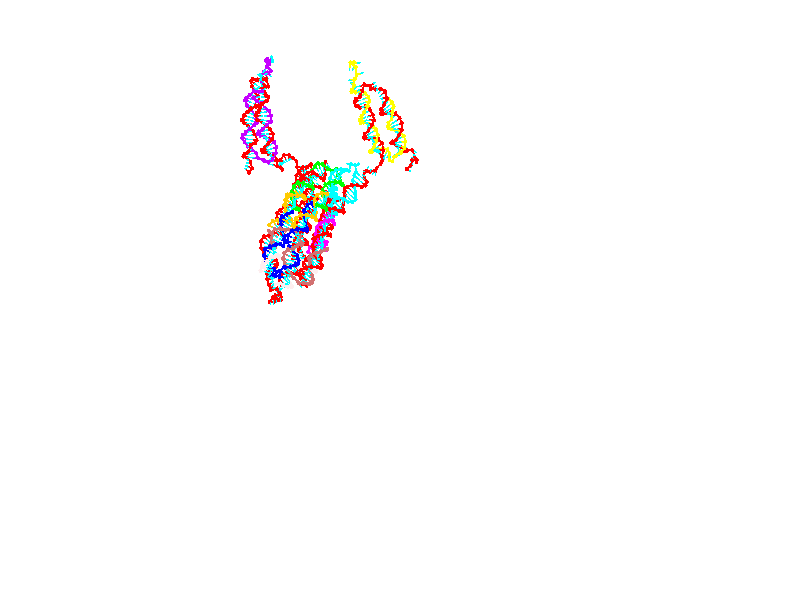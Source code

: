 // switches for output
#declare DRAW_BASES = 1; // possible values are 0, 1; only relevant for DNA ribbons
#declare DRAW_BASES_TYPE = 3; // possible values are 1, 2, 3; only relevant for DNA ribbons
#declare DRAW_FOG = 0; // set to 1 to enable fog

#include "colors.inc"

#include "transforms.inc"
background { rgb <1, 1, 1>}

#default {
   normal{
       ripples 0.25
       frequency 0.20
       turbulence 0.2
       lambda 5
   }
	finish {
		phong 0.1
		phong_size 40.
	}
}

// original window dimensions: 1024x640


// camera settings

camera {
	sky <0, 0.179814, -0.983701>
	up <0, 0.179814, -0.983701>
	right 1.6 * <1, 0, 0>
	location <25.469, 94.9851, 44.8844>
	look_at <25.469, 29.3977, 32.8955>
	direction <0, -65.5874, -11.9889>
	angle 67.0682
}


# declare cpy_camera_pos = <25.469, 94.9851, 44.8844>;
# if (DRAW_FOG = 1)
fog {
	fog_type 2
	up vnormalize(cpy_camera_pos)
	color rgbt<1,1,1,0.3>
	distance 1e-5
	fog_alt 3e-3
	fog_offset 28
}
# end


// LIGHTS

# declare lum = 6;
global_settings {
	ambient_light rgb lum * <0.05, 0.05, 0.05>
	max_trace_level 15
}# declare cpy_direct_light_amount = 0.25;
light_source
{	1000 * <-1, -1.16351, -0.803887>,
	rgb lum * cpy_direct_light_amount
	parallel
}

light_source
{	1000 * <1, 1.16351, 0.803887>,
	rgb lum * cpy_direct_light_amount
	parallel
}

// strand 0

// nucleotide -1

// particle -1
sphere {
	<4.463448, 15.095971, 15.276474> 0.250000
	pigment { color rgbt <1,0,0,0> }
	no_shadow
}
cylinder {
	<4.187264, 14.993315, 15.005948>,  <4.021554, 14.931721, 14.843633>, 0.100000
	pigment { color rgbt <1,0,0,0> }
	no_shadow
}
cylinder {
	<4.187264, 14.993315, 15.005948>,  <4.463448, 15.095971, 15.276474>, 0.100000
	pigment { color rgbt <1,0,0,0> }
	no_shadow
}

// particle -1
sphere {
	<4.187264, 14.993315, 15.005948> 0.100000
	pigment { color rgbt <1,0,0,0> }
	no_shadow
}
sphere {
	0, 1
	scale<0.080000,0.200000,0.300000>
	matrix <0.378836, 0.668190, -0.640316,
		0.616238, -0.698325, -0.364133,
		-0.690459, -0.256640, -0.676315,
		3.980127, 14.916322, 14.803053>
	pigment { color rgbt <0,1,1,0> }
	no_shadow
}
cylinder {
	<4.814531, 14.880180, 14.654679>,  <4.463448, 15.095971, 15.276474>, 0.130000
	pigment { color rgbt <1,0,0,0> }
	no_shadow
}

// nucleotide -1

// particle -1
sphere {
	<4.814531, 14.880180, 14.654679> 0.250000
	pigment { color rgbt <1,0,0,0> }
	no_shadow
}
cylinder {
	<4.451556, 15.030848, 14.580194>,  <4.233770, 15.121247, 14.535502>, 0.100000
	pigment { color rgbt <1,0,0,0> }
	no_shadow
}
cylinder {
	<4.451556, 15.030848, 14.580194>,  <4.814531, 14.880180, 14.654679>, 0.100000
	pigment { color rgbt <1,0,0,0> }
	no_shadow
}

// particle -1
sphere {
	<4.451556, 15.030848, 14.580194> 0.100000
	pigment { color rgbt <1,0,0,0> }
	no_shadow
}
sphere {
	0, 1
	scale<0.080000,0.200000,0.300000>
	matrix <0.406681, 0.675879, -0.614653,
		-0.105661, -0.633489, -0.766503,
		-0.907439, 0.376667, -0.186214,
		4.179324, 15.143847, 14.524329>
	pigment { color rgbt <0,1,1,0> }
	no_shadow
}
cylinder {
	<4.576101, 14.855477, 13.867238>,  <4.814531, 14.880180, 14.654679>, 0.130000
	pigment { color rgbt <1,0,0,0> }
	no_shadow
}

// nucleotide -1

// particle -1
sphere {
	<4.576101, 14.855477, 13.867238> 0.250000
	pigment { color rgbt <1,0,0,0> }
	no_shadow
}
cylinder {
	<4.422574, 15.164887, 14.068968>,  <4.330457, 15.350533, 14.190005>, 0.100000
	pigment { color rgbt <1,0,0,0> }
	no_shadow
}
cylinder {
	<4.422574, 15.164887, 14.068968>,  <4.576101, 14.855477, 13.867238>, 0.100000
	pigment { color rgbt <1,0,0,0> }
	no_shadow
}

// particle -1
sphere {
	<4.422574, 15.164887, 14.068968> 0.100000
	pigment { color rgbt <1,0,0,0> }
	no_shadow
}
sphere {
	0, 1
	scale<0.080000,0.200000,0.300000>
	matrix <0.226287, 0.608291, -0.760773,
		-0.895253, -0.177876, -0.408512,
		-0.383818, 0.773526, 0.504324,
		4.307428, 15.396945, 14.220264>
	pigment { color rgbt <0,1,1,0> }
	no_shadow
}
cylinder {
	<4.141473, 15.307581, 13.539074>,  <4.576101, 14.855477, 13.867238>, 0.130000
	pigment { color rgbt <1,0,0,0> }
	no_shadow
}

// nucleotide -1

// particle -1
sphere {
	<4.141473, 15.307581, 13.539074> 0.250000
	pigment { color rgbt <1,0,0,0> }
	no_shadow
}
cylinder {
	<4.308067, 15.552714, 13.807693>,  <4.408023, 15.699794, 13.968865>, 0.100000
	pigment { color rgbt <1,0,0,0> }
	no_shadow
}
cylinder {
	<4.308067, 15.552714, 13.807693>,  <4.141473, 15.307581, 13.539074>, 0.100000
	pigment { color rgbt <1,0,0,0> }
	no_shadow
}

// particle -1
sphere {
	<4.308067, 15.552714, 13.807693> 0.100000
	pigment { color rgbt <1,0,0,0> }
	no_shadow
}
sphere {
	0, 1
	scale<0.080000,0.200000,0.300000>
	matrix <0.390049, 0.546779, -0.740874,
		-0.821220, 0.570499, -0.011310,
		0.416484, 0.612833, 0.671548,
		4.433012, 15.736565, 14.009158>
	pigment { color rgbt <0,1,1,0> }
	no_shadow
}
cylinder {
	<3.859179, 16.080395, 13.699606>,  <4.141473, 15.307581, 13.539074>, 0.130000
	pigment { color rgbt <1,0,0,0> }
	no_shadow
}

// nucleotide -1

// particle -1
sphere {
	<3.859179, 16.080395, 13.699606> 0.250000
	pigment { color rgbt <1,0,0,0> }
	no_shadow
}
cylinder {
	<4.249616, 15.995640, 13.718979>,  <4.483879, 15.944786, 13.730602>, 0.100000
	pigment { color rgbt <1,0,0,0> }
	no_shadow
}
cylinder {
	<4.249616, 15.995640, 13.718979>,  <3.859179, 16.080395, 13.699606>, 0.100000
	pigment { color rgbt <1,0,0,0> }
	no_shadow
}

// particle -1
sphere {
	<4.249616, 15.995640, 13.718979> 0.100000
	pigment { color rgbt <1,0,0,0> }
	no_shadow
}
sphere {
	0, 1
	scale<0.080000,0.200000,0.300000>
	matrix <0.179923, 0.662673, -0.726975,
		0.121943, 0.718309, 0.684954,
		0.976093, -0.211889, 0.048432,
		4.542444, 15.932074, 13.733508>
	pigment { color rgbt <0,1,1,0> }
	no_shadow
}
cylinder {
	<4.263689, 16.786514, 13.675073>,  <3.859179, 16.080395, 13.699606>, 0.130000
	pigment { color rgbt <1,0,0,0> }
	no_shadow
}

// nucleotide -1

// particle -1
sphere {
	<4.263689, 16.786514, 13.675073> 0.250000
	pigment { color rgbt <1,0,0,0> }
	no_shadow
}
cylinder {
	<4.491666, 16.480389, 13.555430>,  <4.628452, 16.296715, 13.483645>, 0.100000
	pigment { color rgbt <1,0,0,0> }
	no_shadow
}
cylinder {
	<4.491666, 16.480389, 13.555430>,  <4.263689, 16.786514, 13.675073>, 0.100000
	pigment { color rgbt <1,0,0,0> }
	no_shadow
}

// particle -1
sphere {
	<4.491666, 16.480389, 13.555430> 0.100000
	pigment { color rgbt <1,0,0,0> }
	no_shadow
}
sphere {
	0, 1
	scale<0.080000,0.200000,0.300000>
	matrix <0.299850, 0.532626, -0.791454,
		0.765020, 0.361397, 0.533045,
		0.569943, -0.765312, -0.299105,
		4.662649, 16.250795, 13.465699>
	pigment { color rgbt <0,1,1,0> }
	no_shadow
}
cylinder {
	<4.849401, 17.114452, 13.488656>,  <4.263689, 16.786514, 13.675073>, 0.130000
	pigment { color rgbt <1,0,0,0> }
	no_shadow
}

// nucleotide -1

// particle -1
sphere {
	<4.849401, 17.114452, 13.488656> 0.250000
	pigment { color rgbt <1,0,0,0> }
	no_shadow
}
cylinder {
	<4.810269, 16.765430, 13.297210>,  <4.786790, 16.556017, 13.182342>, 0.100000
	pigment { color rgbt <1,0,0,0> }
	no_shadow
}
cylinder {
	<4.810269, 16.765430, 13.297210>,  <4.849401, 17.114452, 13.488656>, 0.100000
	pigment { color rgbt <1,0,0,0> }
	no_shadow
}

// particle -1
sphere {
	<4.810269, 16.765430, 13.297210> 0.100000
	pigment { color rgbt <1,0,0,0> }
	no_shadow
}
sphere {
	0, 1
	scale<0.080000,0.200000,0.300000>
	matrix <0.182437, 0.457050, -0.870530,
		0.978338, -0.172480, 0.114474,
		-0.097829, -0.872557, -0.478616,
		4.780921, 16.503664, 13.153625>
	pigment { color rgbt <0,1,1,0> }
	no_shadow
}
cylinder {
	<5.132672, 17.312891, 12.822133>,  <4.849401, 17.114452, 13.488656>, 0.130000
	pigment { color rgbt <1,0,0,0> }
	no_shadow
}

// nucleotide -1

// particle -1
sphere {
	<5.132672, 17.312891, 12.822133> 0.250000
	pigment { color rgbt <1,0,0,0> }
	no_shadow
}
cylinder {
	<4.976343, 16.954603, 12.737332>,  <4.882545, 16.739630, 12.686452>, 0.100000
	pigment { color rgbt <1,0,0,0> }
	no_shadow
}
cylinder {
	<4.976343, 16.954603, 12.737332>,  <5.132672, 17.312891, 12.822133>, 0.100000
	pigment { color rgbt <1,0,0,0> }
	no_shadow
}

// particle -1
sphere {
	<4.976343, 16.954603, 12.737332> 0.100000
	pigment { color rgbt <1,0,0,0> }
	no_shadow
}
sphere {
	0, 1
	scale<0.080000,0.200000,0.300000>
	matrix <0.012245, 0.225240, -0.974226,
		0.920384, -0.383346, -0.077061,
		-0.390823, -0.895719, -0.212001,
		4.859096, 16.685888, 12.673732>
	pigment { color rgbt <0,1,1,0> }
	no_shadow
}
cylinder {
	<5.658370, 16.994375, 12.454623>,  <5.132672, 17.312891, 12.822133>, 0.130000
	pigment { color rgbt <1,0,0,0> }
	no_shadow
}

// nucleotide -1

// particle -1
sphere {
	<5.658370, 16.994375, 12.454623> 0.250000
	pigment { color rgbt <1,0,0,0> }
	no_shadow
}
cylinder {
	<5.305330, 16.825911, 12.371060>,  <5.093506, 16.724833, 12.320923>, 0.100000
	pigment { color rgbt <1,0,0,0> }
	no_shadow
}
cylinder {
	<5.305330, 16.825911, 12.371060>,  <5.658370, 16.994375, 12.454623>, 0.100000
	pigment { color rgbt <1,0,0,0> }
	no_shadow
}

// particle -1
sphere {
	<5.305330, 16.825911, 12.371060> 0.100000
	pigment { color rgbt <1,0,0,0> }
	no_shadow
}
sphere {
	0, 1
	scale<0.080000,0.200000,0.300000>
	matrix <0.135273, 0.198065, -0.970810,
		0.450245, -0.885095, -0.117839,
		-0.882599, -0.421162, -0.208907,
		5.040550, 16.699562, 12.308389>
	pigment { color rgbt <0,1,1,0> }
	no_shadow
}
cylinder {
	<5.733661, 16.491175, 11.896301>,  <5.658370, 16.994375, 12.454623>, 0.130000
	pigment { color rgbt <1,0,0,0> }
	no_shadow
}

// nucleotide -1

// particle -1
sphere {
	<5.733661, 16.491175, 11.896301> 0.250000
	pigment { color rgbt <1,0,0,0> }
	no_shadow
}
cylinder {
	<5.354907, 16.619570, 11.888567>,  <5.127654, 16.696608, 11.883926>, 0.100000
	pigment { color rgbt <1,0,0,0> }
	no_shadow
}
cylinder {
	<5.354907, 16.619570, 11.888567>,  <5.733661, 16.491175, 11.896301>, 0.100000
	pigment { color rgbt <1,0,0,0> }
	no_shadow
}

// particle -1
sphere {
	<5.354907, 16.619570, 11.888567> 0.100000
	pigment { color rgbt <1,0,0,0> }
	no_shadow
}
sphere {
	0, 1
	scale<0.080000,0.200000,0.300000>
	matrix <0.139131, 0.354734, -0.924557,
		-0.289914, -0.878140, -0.380552,
		-0.946886, 0.320989, -0.019335,
		5.070841, 16.715866, 11.882767>
	pigment { color rgbt <0,1,1,0> }
	no_shadow
}
cylinder {
	<5.576812, 16.393885, 11.227135>,  <5.733661, 16.491175, 11.896301>, 0.130000
	pigment { color rgbt <1,0,0,0> }
	no_shadow
}

// nucleotide -1

// particle -1
sphere {
	<5.576812, 16.393885, 11.227135> 0.250000
	pigment { color rgbt <1,0,0,0> }
	no_shadow
}
cylinder {
	<5.276186, 16.634480, 11.335474>,  <5.095809, 16.778837, 11.400477>, 0.100000
	pigment { color rgbt <1,0,0,0> }
	no_shadow
}
cylinder {
	<5.276186, 16.634480, 11.335474>,  <5.576812, 16.393885, 11.227135>, 0.100000
	pigment { color rgbt <1,0,0,0> }
	no_shadow
}

// particle -1
sphere {
	<5.276186, 16.634480, 11.335474> 0.100000
	pigment { color rgbt <1,0,0,0> }
	no_shadow
}
sphere {
	0, 1
	scale<0.080000,0.200000,0.300000>
	matrix <0.074107, 0.484978, -0.871381,
		-0.655482, -0.634829, -0.409067,
		-0.751566, 0.601489, 0.270849,
		5.050715, 16.814926, 11.416729>
	pigment { color rgbt <0,1,1,0> }
	no_shadow
}
cylinder {
	<5.109675, 16.368290, 10.710355>,  <5.576812, 16.393885, 11.227135>, 0.130000
	pigment { color rgbt <1,0,0,0> }
	no_shadow
}

// nucleotide -1

// particle -1
sphere {
	<5.109675, 16.368290, 10.710355> 0.250000
	pigment { color rgbt <1,0,0,0> }
	no_shadow
}
cylinder {
	<5.006701, 16.705162, 10.899864>,  <4.944918, 16.907286, 11.013570>, 0.100000
	pigment { color rgbt <1,0,0,0> }
	no_shadow
}
cylinder {
	<5.006701, 16.705162, 10.899864>,  <5.109675, 16.368290, 10.710355>, 0.100000
	pigment { color rgbt <1,0,0,0> }
	no_shadow
}

// particle -1
sphere {
	<5.006701, 16.705162, 10.899864> 0.100000
	pigment { color rgbt <1,0,0,0> }
	no_shadow
}
sphere {
	0, 1
	scale<0.080000,0.200000,0.300000>
	matrix <0.081415, 0.507459, -0.857821,
		-0.962860, -0.182260, -0.199203,
		-0.257433, 0.842180, 0.473773,
		4.929471, 16.957815, 11.041996>
	pigment { color rgbt <0,1,1,0> }
	no_shadow
}
cylinder {
	<4.519230, 16.697392, 10.291285>,  <5.109675, 16.368290, 10.710355>, 0.130000
	pigment { color rgbt <1,0,0,0> }
	no_shadow
}

// nucleotide -1

// particle -1
sphere {
	<4.519230, 16.697392, 10.291285> 0.250000
	pigment { color rgbt <1,0,0,0> }
	no_shadow
}
cylinder {
	<4.643612, 17.018137, 10.495370>,  <4.718242, 17.210585, 10.617821>, 0.100000
	pigment { color rgbt <1,0,0,0> }
	no_shadow
}
cylinder {
	<4.643612, 17.018137, 10.495370>,  <4.519230, 16.697392, 10.291285>, 0.100000
	pigment { color rgbt <1,0,0,0> }
	no_shadow
}

// particle -1
sphere {
	<4.643612, 17.018137, 10.495370> 0.100000
	pigment { color rgbt <1,0,0,0> }
	no_shadow
}
sphere {
	0, 1
	scale<0.080000,0.200000,0.300000>
	matrix <-0.052647, 0.550535, -0.833150,
		-0.948965, 0.232211, 0.213407,
		0.310955, 0.801866, 0.510213,
		4.736899, 17.258698, 10.648434>
	pigment { color rgbt <0,1,1,0> }
	no_shadow
}
cylinder {
	<4.057847, 17.322577, 10.073073>,  <4.519230, 16.697392, 10.291285>, 0.130000
	pigment { color rgbt <1,0,0,0> }
	no_shadow
}

// nucleotide -1

// particle -1
sphere {
	<4.057847, 17.322577, 10.073073> 0.250000
	pigment { color rgbt <1,0,0,0> }
	no_shadow
}
cylinder {
	<4.409183, 17.453522, 10.212417>,  <4.619985, 17.532089, 10.296022>, 0.100000
	pigment { color rgbt <1,0,0,0> }
	no_shadow
}
cylinder {
	<4.409183, 17.453522, 10.212417>,  <4.057847, 17.322577, 10.073073>, 0.100000
	pigment { color rgbt <1,0,0,0> }
	no_shadow
}

// particle -1
sphere {
	<4.409183, 17.453522, 10.212417> 0.100000
	pigment { color rgbt <1,0,0,0> }
	no_shadow
}
sphere {
	0, 1
	scale<0.080000,0.200000,0.300000>
	matrix <0.134675, 0.529755, -0.837390,
		-0.458674, 0.782428, 0.421217,
		0.878340, 0.327362, 0.348358,
		4.672685, 17.551731, 10.316924>
	pigment { color rgbt <0,1,1,0> }
	no_shadow
}
cylinder {
	<3.980883, 18.060020, 10.114495>,  <4.057847, 17.322577, 10.073073>, 0.130000
	pigment { color rgbt <1,0,0,0> }
	no_shadow
}

// nucleotide -1

// particle -1
sphere {
	<3.980883, 18.060020, 10.114495> 0.250000
	pigment { color rgbt <1,0,0,0> }
	no_shadow
}
cylinder {
	<4.355628, 17.931324, 10.059695>,  <4.580476, 17.854107, 10.026815>, 0.100000
	pigment { color rgbt <1,0,0,0> }
	no_shadow
}
cylinder {
	<4.355628, 17.931324, 10.059695>,  <3.980883, 18.060020, 10.114495>, 0.100000
	pigment { color rgbt <1,0,0,0> }
	no_shadow
}

// particle -1
sphere {
	<4.355628, 17.931324, 10.059695> 0.100000
	pigment { color rgbt <1,0,0,0> }
	no_shadow
}
sphere {
	0, 1
	scale<0.080000,0.200000,0.300000>
	matrix <0.073965, 0.565228, -0.821612,
		0.341782, 0.759605, 0.553339,
		0.936864, -0.321741, -0.137001,
		4.636688, 17.834803, 10.018595>
	pigment { color rgbt <0,1,1,0> }
	no_shadow
}
cylinder {
	<4.392982, 18.567396, 9.791841>,  <3.980883, 18.060020, 10.114495>, 0.130000
	pigment { color rgbt <1,0,0,0> }
	no_shadow
}

// nucleotide -1

// particle -1
sphere {
	<4.392982, 18.567396, 9.791841> 0.250000
	pigment { color rgbt <1,0,0,0> }
	no_shadow
}
cylinder {
	<4.681772, 18.291368, 9.771617>,  <4.855046, 18.125751, 9.759482>, 0.100000
	pigment { color rgbt <1,0,0,0> }
	no_shadow
}
cylinder {
	<4.681772, 18.291368, 9.771617>,  <4.392982, 18.567396, 9.791841>, 0.100000
	pigment { color rgbt <1,0,0,0> }
	no_shadow
}

// particle -1
sphere {
	<4.681772, 18.291368, 9.771617> 0.100000
	pigment { color rgbt <1,0,0,0> }
	no_shadow
}
sphere {
	0, 1
	scale<0.080000,0.200000,0.300000>
	matrix <0.336415, 0.413944, -0.845858,
		0.604629, 0.593679, 0.531007,
		0.721975, -0.690069, -0.050560,
		4.898365, 18.084349, 9.756449>
	pigment { color rgbt <0,1,1,0> }
	no_shadow
}
cylinder {
	<4.932431, 18.940035, 9.590288>,  <4.392982, 18.567396, 9.791841>, 0.130000
	pigment { color rgbt <1,0,0,0> }
	no_shadow
}

// nucleotide -1

// particle -1
sphere {
	<4.932431, 18.940035, 9.590288> 0.250000
	pigment { color rgbt <1,0,0,0> }
	no_shadow
}
cylinder {
	<5.034306, 18.570417, 9.476252>,  <5.095431, 18.348646, 9.407829>, 0.100000
	pigment { color rgbt <1,0,0,0> }
	no_shadow
}
cylinder {
	<5.034306, 18.570417, 9.476252>,  <4.932431, 18.940035, 9.590288>, 0.100000
	pigment { color rgbt <1,0,0,0> }
	no_shadow
}

// particle -1
sphere {
	<5.034306, 18.570417, 9.476252> 0.100000
	pigment { color rgbt <1,0,0,0> }
	no_shadow
}
sphere {
	0, 1
	scale<0.080000,0.200000,0.300000>
	matrix <0.441093, 0.373366, -0.816109,
		0.860564, 0.082102, 0.502682,
		0.254688, -0.924044, -0.285091,
		5.110713, 18.293203, 9.390724>
	pigment { color rgbt <0,1,1,0> }
	no_shadow
}
cylinder {
	<5.452853, 19.095243, 9.225326>,  <4.932431, 18.940035, 9.590288>, 0.130000
	pigment { color rgbt <1,0,0,0> }
	no_shadow
}

// nucleotide -1

// particle -1
sphere {
	<5.452853, 19.095243, 9.225326> 0.250000
	pigment { color rgbt <1,0,0,0> }
	no_shadow
}
cylinder {
	<5.369499, 18.719803, 9.115341>,  <5.319487, 18.494539, 9.049351>, 0.100000
	pigment { color rgbt <1,0,0,0> }
	no_shadow
}
cylinder {
	<5.369499, 18.719803, 9.115341>,  <5.452853, 19.095243, 9.225326>, 0.100000
	pigment { color rgbt <1,0,0,0> }
	no_shadow
}

// particle -1
sphere {
	<5.369499, 18.719803, 9.115341> 0.100000
	pigment { color rgbt <1,0,0,0> }
	no_shadow
}
sphere {
	0, 1
	scale<0.080000,0.200000,0.300000>
	matrix <0.281892, 0.211565, -0.935830,
		0.936543, -0.272522, 0.220498,
		-0.208384, -0.938601, -0.274962,
		5.306983, 18.438223, 9.032852>
	pigment { color rgbt <0,1,1,0> }
	no_shadow
}
cylinder {
	<6.066331, 18.931005, 8.904593>,  <5.452853, 19.095243, 9.225326>, 0.130000
	pigment { color rgbt <1,0,0,0> }
	no_shadow
}

// nucleotide -1

// particle -1
sphere {
	<6.066331, 18.931005, 8.904593> 0.250000
	pigment { color rgbt <1,0,0,0> }
	no_shadow
}
cylinder {
	<5.766290, 18.690666, 8.794081>,  <5.586266, 18.546463, 8.727774>, 0.100000
	pigment { color rgbt <1,0,0,0> }
	no_shadow
}
cylinder {
	<5.766290, 18.690666, 8.794081>,  <6.066331, 18.931005, 8.904593>, 0.100000
	pigment { color rgbt <1,0,0,0> }
	no_shadow
}

// particle -1
sphere {
	<5.766290, 18.690666, 8.794081> 0.100000
	pigment { color rgbt <1,0,0,0> }
	no_shadow
}
sphere {
	0, 1
	scale<0.080000,0.200000,0.300000>
	matrix <0.281800, 0.087541, -0.955471,
		0.598278, -0.794556, 0.103654,
		-0.750102, -0.600847, -0.276280,
		5.541260, 18.510412, 8.711197>
	pigment { color rgbt <0,1,1,0> }
	no_shadow
}
cylinder {
	<6.363065, 18.351160, 8.529528>,  <6.066331, 18.931005, 8.904593>, 0.130000
	pigment { color rgbt <1,0,0,0> }
	no_shadow
}

// nucleotide -1

// particle -1
sphere {
	<6.363065, 18.351160, 8.529528> 0.250000
	pigment { color rgbt <1,0,0,0> }
	no_shadow
}
cylinder {
	<5.984149, 18.426510, 8.425869>,  <5.756799, 18.471720, 8.363674>, 0.100000
	pigment { color rgbt <1,0,0,0> }
	no_shadow
}
cylinder {
	<5.984149, 18.426510, 8.425869>,  <6.363065, 18.351160, 8.529528>, 0.100000
	pigment { color rgbt <1,0,0,0> }
	no_shadow
}

// particle -1
sphere {
	<5.984149, 18.426510, 8.425869> 0.100000
	pigment { color rgbt <1,0,0,0> }
	no_shadow
}
sphere {
	0, 1
	scale<0.080000,0.200000,0.300000>
	matrix <0.308339, 0.316399, -0.897117,
		-0.087001, -0.929735, -0.357805,
		-0.947290, 0.188376, -0.259146,
		5.699962, 18.483023, 8.348125>
	pigment { color rgbt <0,1,1,0> }
	no_shadow
}
cylinder {
	<6.291607, 18.006962, 7.891904>,  <6.363065, 18.351160, 8.529528>, 0.130000
	pigment { color rgbt <1,0,0,0> }
	no_shadow
}

// nucleotide -1

// particle -1
sphere {
	<6.291607, 18.006962, 7.891904> 0.250000
	pigment { color rgbt <1,0,0,0> }
	no_shadow
}
cylinder {
	<6.006833, 18.287683, 7.901851>,  <5.835968, 18.456116, 7.907818>, 0.100000
	pigment { color rgbt <1,0,0,0> }
	no_shadow
}
cylinder {
	<6.006833, 18.287683, 7.901851>,  <6.291607, 18.006962, 7.891904>, 0.100000
	pigment { color rgbt <1,0,0,0> }
	no_shadow
}

// particle -1
sphere {
	<6.006833, 18.287683, 7.901851> 0.100000
	pigment { color rgbt <1,0,0,0> }
	no_shadow
}
sphere {
	0, 1
	scale<0.080000,0.200000,0.300000>
	matrix <0.210301, 0.246853, -0.945958,
		-0.670016, -0.668232, -0.323334,
		-0.711936, 0.701804, 0.024866,
		5.793252, 18.498224, 7.909310>
	pigment { color rgbt <0,1,1,0> }
	no_shadow
}
cylinder {
	<6.041201, 18.002447, 7.219005>,  <6.291607, 18.006962, 7.891904>, 0.130000
	pigment { color rgbt <1,0,0,0> }
	no_shadow
}

// nucleotide -1

// particle -1
sphere {
	<6.041201, 18.002447, 7.219005> 0.250000
	pigment { color rgbt <1,0,0,0> }
	no_shadow
}
cylinder {
	<5.843656, 18.330261, 7.335255>,  <5.725129, 18.526949, 7.405005>, 0.100000
	pigment { color rgbt <1,0,0,0> }
	no_shadow
}
cylinder {
	<5.843656, 18.330261, 7.335255>,  <6.041201, 18.002447, 7.219005>, 0.100000
	pigment { color rgbt <1,0,0,0> }
	no_shadow
}

// particle -1
sphere {
	<5.843656, 18.330261, 7.335255> 0.100000
	pigment { color rgbt <1,0,0,0> }
	no_shadow
}
sphere {
	0, 1
	scale<0.080000,0.200000,0.300000>
	matrix <0.108069, 0.389485, -0.914671,
		-0.862798, -0.420314, -0.280918,
		-0.493863, 0.819535, 0.290624,
		5.695497, 18.576122, 7.422442>
	pigment { color rgbt <0,1,1,0> }
	no_shadow
}
cylinder {
	<5.637542, 18.165112, 6.745014>,  <6.041201, 18.002447, 7.219005>, 0.130000
	pigment { color rgbt <1,0,0,0> }
	no_shadow
}

// nucleotide -1

// particle -1
sphere {
	<5.637542, 18.165112, 6.745014> 0.250000
	pigment { color rgbt <1,0,0,0> }
	no_shadow
}
cylinder {
	<5.714194, 18.504370, 6.942571>,  <5.760185, 18.707924, 7.061104>, 0.100000
	pigment { color rgbt <1,0,0,0> }
	no_shadow
}
cylinder {
	<5.714194, 18.504370, 6.942571>,  <5.637542, 18.165112, 6.745014>, 0.100000
	pigment { color rgbt <1,0,0,0> }
	no_shadow
}

// particle -1
sphere {
	<5.714194, 18.504370, 6.942571> 0.100000
	pigment { color rgbt <1,0,0,0> }
	no_shadow
}
sphere {
	0, 1
	scale<0.080000,0.200000,0.300000>
	matrix <0.293563, 0.430648, -0.853442,
		-0.936536, 0.308532, -0.166460,
		0.191629, 0.848145, 0.493891,
		5.771683, 18.758814, 7.090738>
	pigment { color rgbt <0,1,1,0> }
	no_shadow
}
cylinder {
	<5.350659, 18.651098, 6.320328>,  <5.637542, 18.165112, 6.745014>, 0.130000
	pigment { color rgbt <1,0,0,0> }
	no_shadow
}

// nucleotide -1

// particle -1
sphere {
	<5.350659, 18.651098, 6.320328> 0.250000
	pigment { color rgbt <1,0,0,0> }
	no_shadow
}
cylinder {
	<5.622528, 18.824383, 6.557098>,  <5.785649, 18.928354, 6.699160>, 0.100000
	pigment { color rgbt <1,0,0,0> }
	no_shadow
}
cylinder {
	<5.622528, 18.824383, 6.557098>,  <5.350659, 18.651098, 6.320328>, 0.100000
	pigment { color rgbt <1,0,0,0> }
	no_shadow
}

// particle -1
sphere {
	<5.622528, 18.824383, 6.557098> 0.100000
	pigment { color rgbt <1,0,0,0> }
	no_shadow
}
sphere {
	0, 1
	scale<0.080000,0.200000,0.300000>
	matrix <0.390798, 0.469044, -0.792007,
		-0.620745, 0.769627, 0.149498,
		0.679672, 0.433211, 0.591925,
		5.826429, 18.954346, 6.734675>
	pigment { color rgbt <0,1,1,0> }
	no_shadow
}
cylinder {
	<5.383286, 19.351624, 6.050334>,  <5.350659, 18.651098, 6.320328>, 0.130000
	pigment { color rgbt <1,0,0,0> }
	no_shadow
}

// nucleotide -1

// particle -1
sphere {
	<5.383286, 19.351624, 6.050334> 0.250000
	pigment { color rgbt <1,0,0,0> }
	no_shadow
}
cylinder {
	<5.726992, 19.311409, 6.250956>,  <5.933215, 19.287279, 6.371329>, 0.100000
	pigment { color rgbt <1,0,0,0> }
	no_shadow
}
cylinder {
	<5.726992, 19.311409, 6.250956>,  <5.383286, 19.351624, 6.050334>, 0.100000
	pigment { color rgbt <1,0,0,0> }
	no_shadow
}

// particle -1
sphere {
	<5.726992, 19.311409, 6.250956> 0.100000
	pigment { color rgbt <1,0,0,0> }
	no_shadow
}
sphere {
	0, 1
	scale<0.080000,0.200000,0.300000>
	matrix <0.465166, 0.561478, -0.684371,
		-0.212807, 0.821361, 0.529225,
		0.859264, -0.100538, 0.501556,
		5.984771, 19.281248, 6.401423>
	pigment { color rgbt <0,1,1,0> }
	no_shadow
}
cylinder {
	<5.805814, 20.018215, 6.160697>,  <5.383286, 19.351624, 6.050334>, 0.130000
	pigment { color rgbt <1,0,0,0> }
	no_shadow
}

// nucleotide -1

// particle -1
sphere {
	<5.805814, 20.018215, 6.160697> 0.250000
	pigment { color rgbt <1,0,0,0> }
	no_shadow
}
cylinder {
	<6.064332, 19.713005, 6.164622>,  <6.219442, 19.529879, 6.166977>, 0.100000
	pigment { color rgbt <1,0,0,0> }
	no_shadow
}
cylinder {
	<6.064332, 19.713005, 6.164622>,  <5.805814, 20.018215, 6.160697>, 0.100000
	pigment { color rgbt <1,0,0,0> }
	no_shadow
}

// particle -1
sphere {
	<6.064332, 19.713005, 6.164622> 0.100000
	pigment { color rgbt <1,0,0,0> }
	no_shadow
}
sphere {
	0, 1
	scale<0.080000,0.200000,0.300000>
	matrix <0.540736, 0.448860, -0.711428,
		0.538434, 0.465097, 0.702691,
		0.646293, -0.763026, 0.009813,
		6.258219, 19.484097, 6.167566>
	pigment { color rgbt <0,1,1,0> }
	no_shadow
}
cylinder {
	<6.469099, 20.248055, 6.362240>,  <5.805814, 20.018215, 6.160697>, 0.130000
	pigment { color rgbt <1,0,0,0> }
	no_shadow
}

// nucleotide -1

// particle -1
sphere {
	<6.469099, 20.248055, 6.362240> 0.250000
	pigment { color rgbt <1,0,0,0> }
	no_shadow
}
cylinder {
	<6.432803, 19.942905, 6.106180>,  <6.411026, 19.759815, 5.952544>, 0.100000
	pigment { color rgbt <1,0,0,0> }
	no_shadow
}
cylinder {
	<6.432803, 19.942905, 6.106180>,  <6.469099, 20.248055, 6.362240>, 0.100000
	pigment { color rgbt <1,0,0,0> }
	no_shadow
}

// particle -1
sphere {
	<6.432803, 19.942905, 6.106180> 0.100000
	pigment { color rgbt <1,0,0,0> }
	no_shadow
}
sphere {
	0, 1
	scale<0.080000,0.200000,0.300000>
	matrix <0.264767, 0.601188, -0.753971,
		0.960034, -0.237905, 0.147433,
		-0.090738, -0.762873, -0.640150,
		6.405581, 19.714045, 5.914135>
	pigment { color rgbt <0,1,1,0> }
	no_shadow
}
cylinder {
	<7.143281, 19.969246, 5.998277>,  <6.469099, 20.248055, 6.362240>, 0.130000
	pigment { color rgbt <1,0,0,0> }
	no_shadow
}

// nucleotide -1

// particle -1
sphere {
	<7.143281, 19.969246, 5.998277> 0.250000
	pigment { color rgbt <1,0,0,0> }
	no_shadow
}
cylinder {
	<6.812566, 19.915083, 5.779888>,  <6.614137, 19.882586, 5.648854>, 0.100000
	pigment { color rgbt <1,0,0,0> }
	no_shadow
}
cylinder {
	<6.812566, 19.915083, 5.779888>,  <7.143281, 19.969246, 5.998277>, 0.100000
	pigment { color rgbt <1,0,0,0> }
	no_shadow
}

// particle -1
sphere {
	<6.812566, 19.915083, 5.779888> 0.100000
	pigment { color rgbt <1,0,0,0> }
	no_shadow
}
sphere {
	0, 1
	scale<0.080000,0.200000,0.300000>
	matrix <0.396181, 0.548852, -0.736072,
		0.399329, -0.824880, -0.400138,
		-0.826787, -0.135408, -0.545974,
		6.564530, 19.874460, 5.616096>
	pigment { color rgbt <0,1,1,0> }
	no_shadow
}
cylinder {
	<7.410088, 20.630154, 6.480336>,  <7.143281, 19.969246, 5.998277>, 0.130000
	pigment { color rgbt <1,0,0,0> }
	no_shadow
}

// nucleotide -1

// particle -1
sphere {
	<7.410088, 20.630154, 6.480336> 0.250000
	pigment { color rgbt <1,0,0,0> }
	no_shadow
}
cylinder {
	<7.244672, 20.975370, 6.364303>,  <7.145422, 21.182501, 6.294683>, 0.100000
	pigment { color rgbt <1,0,0,0> }
	no_shadow
}
cylinder {
	<7.244672, 20.975370, 6.364303>,  <7.410088, 20.630154, 6.480336>, 0.100000
	pigment { color rgbt <1,0,0,0> }
	no_shadow
}

// particle -1
sphere {
	<7.244672, 20.975370, 6.364303> 0.100000
	pigment { color rgbt <1,0,0,0> }
	no_shadow
}
sphere {
	0, 1
	scale<0.080000,0.200000,0.300000>
	matrix <0.053111, 0.340925, 0.938589,
		0.908936, 0.372737, -0.186823,
		-0.413539, 0.863040, -0.290083,
		7.120610, 21.234282, 6.277278>
	pigment { color rgbt <0,1,1,0> }
	no_shadow
}
cylinder {
	<7.874928, 21.041847, 6.772239>,  <7.410088, 20.630154, 6.480336>, 0.130000
	pigment { color rgbt <1,0,0,0> }
	no_shadow
}

// nucleotide -1

// particle -1
sphere {
	<7.874928, 21.041847, 6.772239> 0.250000
	pigment { color rgbt <1,0,0,0> }
	no_shadow
}
cylinder {
	<7.538544, 21.248976, 6.709442>,  <7.336713, 21.373253, 6.671763>, 0.100000
	pigment { color rgbt <1,0,0,0> }
	no_shadow
}
cylinder {
	<7.538544, 21.248976, 6.709442>,  <7.874928, 21.041847, 6.772239>, 0.100000
	pigment { color rgbt <1,0,0,0> }
	no_shadow
}

// particle -1
sphere {
	<7.538544, 21.248976, 6.709442> 0.100000
	pigment { color rgbt <1,0,0,0> }
	no_shadow
}
sphere {
	0, 1
	scale<0.080000,0.200000,0.300000>
	matrix <0.156297, 0.510237, 0.845712,
		0.518031, 0.686673, -0.510024,
		-0.840961, 0.517821, -0.156994,
		7.286255, 21.404322, 6.662344>
	pigment { color rgbt <0,1,1,0> }
	no_shadow
}
cylinder {
	<8.018349, 21.747826, 7.019363>,  <7.874928, 21.041847, 6.772239>, 0.130000
	pigment { color rgbt <1,0,0,0> }
	no_shadow
}

// nucleotide -1

// particle -1
sphere {
	<8.018349, 21.747826, 7.019363> 0.250000
	pigment { color rgbt <1,0,0,0> }
	no_shadow
}
cylinder {
	<7.625736, 21.680918, 7.056489>,  <7.390168, 21.640774, 7.078765>, 0.100000
	pigment { color rgbt <1,0,0,0> }
	no_shadow
}
cylinder {
	<7.625736, 21.680918, 7.056489>,  <8.018349, 21.747826, 7.019363>, 0.100000
	pigment { color rgbt <1,0,0,0> }
	no_shadow
}

// particle -1
sphere {
	<7.625736, 21.680918, 7.056489> 0.100000
	pigment { color rgbt <1,0,0,0> }
	no_shadow
}
sphere {
	0, 1
	scale<0.080000,0.200000,0.300000>
	matrix <0.051531, 0.236071, 0.970369,
		-0.184223, 0.957231, -0.223092,
		-0.981533, -0.167268, 0.092817,
		7.331276, 21.630737, 7.084334>
	pigment { color rgbt <0,1,1,0> }
	no_shadow
}
cylinder {
	<8.213607, 21.348545, 7.701248>,  <8.018349, 21.747826, 7.019363>, 0.130000
	pigment { color rgbt <1,0,0,0> }
	no_shadow
}

// nucleotide -1

// particle -1
sphere {
	<8.213607, 21.348545, 7.701248> 0.250000
	pigment { color rgbt <1,0,0,0> }
	no_shadow
}
cylinder {
	<7.950606, 21.506409, 7.957977>,  <7.792806, 21.601128, 8.112014>, 0.100000
	pigment { color rgbt <1,0,0,0> }
	no_shadow
}
cylinder {
	<7.950606, 21.506409, 7.957977>,  <8.213607, 21.348545, 7.701248>, 0.100000
	pigment { color rgbt <1,0,0,0> }
	no_shadow
}

// particle -1
sphere {
	<7.950606, 21.506409, 7.957977> 0.100000
	pigment { color rgbt <1,0,0,0> }
	no_shadow
}
sphere {
	0, 1
	scale<0.080000,0.200000,0.300000>
	matrix <-0.541311, 0.345100, -0.766739,
		-0.524094, -0.851557, -0.013270,
		-0.657502, 0.394660, 0.641822,
		7.753356, 21.624807, 8.150523>
	pigment { color rgbt <0,1,1,0> }
	no_shadow
}
cylinder {
	<7.596061, 21.129324, 7.453987>,  <8.213607, 21.348545, 7.701248>, 0.130000
	pigment { color rgbt <1,0,0,0> }
	no_shadow
}

// nucleotide -1

// particle -1
sphere {
	<7.596061, 21.129324, 7.453987> 0.250000
	pigment { color rgbt <1,0,0,0> }
	no_shadow
}
cylinder {
	<7.518370, 21.456953, 7.669911>,  <7.471756, 21.653530, 7.799466>, 0.100000
	pigment { color rgbt <1,0,0,0> }
	no_shadow
}
cylinder {
	<7.518370, 21.456953, 7.669911>,  <7.596061, 21.129324, 7.453987>, 0.100000
	pigment { color rgbt <1,0,0,0> }
	no_shadow
}

// particle -1
sphere {
	<7.518370, 21.456953, 7.669911> 0.100000
	pigment { color rgbt <1,0,0,0> }
	no_shadow
}
sphere {
	0, 1
	scale<0.080000,0.200000,0.300000>
	matrix <-0.593171, 0.340222, -0.729656,
		-0.781296, -0.461918, 0.419770,
		-0.194226, 0.819073, 0.539810,
		7.460102, 21.702675, 7.831854>
	pigment { color rgbt <0,1,1,0> }
	no_shadow
}
cylinder {
	<7.423012, 20.471880, 7.419600>,  <7.596061, 21.129324, 7.453987>, 0.130000
	pigment { color rgbt <1,0,0,0> }
	no_shadow
}

// nucleotide -1

// particle -1
sphere {
	<7.423012, 20.471880, 7.419600> 0.250000
	pigment { color rgbt <1,0,0,0> }
	no_shadow
}
cylinder {
	<7.082658, 20.655685, 7.521457>,  <6.878446, 20.765968, 7.582572>, 0.100000
	pigment { color rgbt <1,0,0,0> }
	no_shadow
}
cylinder {
	<7.082658, 20.655685, 7.521457>,  <7.423012, 20.471880, 7.419600>, 0.100000
	pigment { color rgbt <1,0,0,0> }
	no_shadow
}

// particle -1
sphere {
	<7.082658, 20.655685, 7.521457> 0.100000
	pigment { color rgbt <1,0,0,0> }
	no_shadow
}
sphere {
	0, 1
	scale<0.080000,0.200000,0.300000>
	matrix <0.439137, 0.356054, 0.824854,
		0.288365, 0.813678, -0.504750,
		-0.850884, 0.459514, 0.254643,
		6.827393, 20.793539, 7.597850>
	pigment { color rgbt <0,1,1,0> }
	no_shadow
}
cylinder {
	<7.576709, 19.999950, 7.950214>,  <7.423012, 20.471880, 7.419600>, 0.130000
	pigment { color rgbt <1,0,0,0> }
	no_shadow
}

// nucleotide -1

// particle -1
sphere {
	<7.576709, 19.999950, 7.950214> 0.250000
	pigment { color rgbt <1,0,0,0> }
	no_shadow
}
cylinder {
	<7.395601, 20.331556, 8.081506>,  <7.286936, 20.530519, 8.160281>, 0.100000
	pigment { color rgbt <1,0,0,0> }
	no_shadow
}
cylinder {
	<7.395601, 20.331556, 8.081506>,  <7.576709, 19.999950, 7.950214>, 0.100000
	pigment { color rgbt <1,0,0,0> }
	no_shadow
}

// particle -1
sphere {
	<7.395601, 20.331556, 8.081506> 0.100000
	pigment { color rgbt <1,0,0,0> }
	no_shadow
}
sphere {
	0, 1
	scale<0.080000,0.200000,0.300000>
	matrix <0.095403, -0.320967, 0.942273,
		0.886509, 0.457947, 0.066234,
		-0.452770, 0.829014, 0.328229,
		7.259770, 20.580261, 8.179975>
	pigment { color rgbt <0,1,1,0> }
	no_shadow
}
cylinder {
	<8.001852, 20.255518, 8.437347>,  <7.576709, 19.999950, 7.950214>, 0.130000
	pigment { color rgbt <1,0,0,0> }
	no_shadow
}

// nucleotide -1

// particle -1
sphere {
	<8.001852, 20.255518, 8.437347> 0.250000
	pigment { color rgbt <1,0,0,0> }
	no_shadow
}
cylinder {
	<7.609772, 20.330307, 8.463427>,  <7.374525, 20.375181, 8.479074>, 0.100000
	pigment { color rgbt <1,0,0,0> }
	no_shadow
}
cylinder {
	<7.609772, 20.330307, 8.463427>,  <8.001852, 20.255518, 8.437347>, 0.100000
	pigment { color rgbt <1,0,0,0> }
	no_shadow
}

// particle -1
sphere {
	<7.609772, 20.330307, 8.463427> 0.100000
	pigment { color rgbt <1,0,0,0> }
	no_shadow
}
sphere {
	0, 1
	scale<0.080000,0.200000,0.300000>
	matrix <-0.033925, -0.482958, 0.874986,
		0.195086, 0.855449, 0.479738,
		-0.980199, 0.186973, 0.065197,
		7.315712, 20.386398, 8.482985>
	pigment { color rgbt <0,1,1,0> }
	no_shadow
}
cylinder {
	<7.900927, 20.644144, 9.069352>,  <8.001852, 20.255518, 8.437347>, 0.130000
	pigment { color rgbt <1,0,0,0> }
	no_shadow
}

// nucleotide -1

// particle -1
sphere {
	<7.900927, 20.644144, 9.069352> 0.250000
	pigment { color rgbt <1,0,0,0> }
	no_shadow
}
cylinder {
	<7.587715, 20.432283, 8.938917>,  <7.399787, 20.305166, 8.860656>, 0.100000
	pigment { color rgbt <1,0,0,0> }
	no_shadow
}
cylinder {
	<7.587715, 20.432283, 8.938917>,  <7.900927, 20.644144, 9.069352>, 0.100000
	pigment { color rgbt <1,0,0,0> }
	no_shadow
}

// particle -1
sphere {
	<7.587715, 20.432283, 8.938917> 0.100000
	pigment { color rgbt <1,0,0,0> }
	no_shadow
}
sphere {
	0, 1
	scale<0.080000,0.200000,0.300000>
	matrix <-0.143950, -0.355717, 0.923442,
		-0.605098, 0.770023, 0.202293,
		-0.783030, -0.529652, -0.326088,
		7.352806, 20.273388, 8.841091>
	pigment { color rgbt <0,1,1,0> }
	no_shadow
}
cylinder {
	<7.314845, 20.763952, 9.485006>,  <7.900927, 20.644144, 9.069352>, 0.130000
	pigment { color rgbt <1,0,0,0> }
	no_shadow
}

// nucleotide -1

// particle -1
sphere {
	<7.314845, 20.763952, 9.485006> 0.250000
	pigment { color rgbt <1,0,0,0> }
	no_shadow
}
cylinder {
	<7.269376, 20.401739, 9.321499>,  <7.242095, 20.184412, 9.223394>, 0.100000
	pigment { color rgbt <1,0,0,0> }
	no_shadow
}
cylinder {
	<7.269376, 20.401739, 9.321499>,  <7.314845, 20.763952, 9.485006>, 0.100000
	pigment { color rgbt <1,0,0,0> }
	no_shadow
}

// particle -1
sphere {
	<7.269376, 20.401739, 9.321499> 0.100000
	pigment { color rgbt <1,0,0,0> }
	no_shadow
}
sphere {
	0, 1
	scale<0.080000,0.200000,0.300000>
	matrix <-0.122349, -0.395544, 0.910261,
		-0.985956, 0.153485, -0.065828,
		-0.113673, -0.905532, -0.408768,
		7.235274, 20.130079, 9.198869>
	pigment { color rgbt <0,1,1,0> }
	no_shadow
}
cylinder {
	<6.906484, 20.508583, 10.069462>,  <7.314845, 20.763952, 9.485006>, 0.130000
	pigment { color rgbt <1,0,0,0> }
	no_shadow
}

// nucleotide -1

// particle -1
sphere {
	<6.906484, 20.508583, 10.069462> 0.250000
	pigment { color rgbt <1,0,0,0> }
	no_shadow
}
cylinder {
	<7.018799, 20.195438, 9.847367>,  <7.086189, 20.007551, 9.714110>, 0.100000
	pigment { color rgbt <1,0,0,0> }
	no_shadow
}
cylinder {
	<7.018799, 20.195438, 9.847367>,  <6.906484, 20.508583, 10.069462>, 0.100000
	pigment { color rgbt <1,0,0,0> }
	no_shadow
}

// particle -1
sphere {
	<7.018799, 20.195438, 9.847367> 0.100000
	pigment { color rgbt <1,0,0,0> }
	no_shadow
}
sphere {
	0, 1
	scale<0.080000,0.200000,0.300000>
	matrix <0.051814, -0.565301, 0.823255,
		-0.958370, -0.259930, -0.118168,
		0.280789, -0.782860, -0.555236,
		7.103036, 19.960581, 9.680797>
	pigment { color rgbt <0,1,1,0> }
	no_shadow
}
cylinder {
	<6.456980, 20.057085, 10.267659>,  <6.906484, 20.508583, 10.069462>, 0.130000
	pigment { color rgbt <1,0,0,0> }
	no_shadow
}

// nucleotide -1

// particle -1
sphere {
	<6.456980, 20.057085, 10.267659> 0.250000
	pigment { color rgbt <1,0,0,0> }
	no_shadow
}
cylinder {
	<6.740072, 19.833752, 10.094509>,  <6.909927, 19.699751, 9.990619>, 0.100000
	pigment { color rgbt <1,0,0,0> }
	no_shadow
}
cylinder {
	<6.740072, 19.833752, 10.094509>,  <6.456980, 20.057085, 10.267659>, 0.100000
	pigment { color rgbt <1,0,0,0> }
	no_shadow
}

// particle -1
sphere {
	<6.740072, 19.833752, 10.094509> 0.100000
	pigment { color rgbt <1,0,0,0> }
	no_shadow
}
sphere {
	0, 1
	scale<0.080000,0.200000,0.300000>
	matrix <-0.116806, -0.696761, 0.707729,
		-0.696761, -0.450318, -0.558335,
		-0.707729, 0.558335, 0.432875,
		6.952391, 19.666250, 9.964646>
	pigment { color rgbt <0,1,1,0> }
	no_shadow
}
cylinder {
	<6.194622, 19.346981, 10.193128>,  <6.456980, 20.057085, 10.267659>, 0.130000
	pigment { color rgbt <1,0,0,0> }
	no_shadow
}

// nucleotide -1

// particle -1
sphere {
	<6.194622, 19.346981, 10.193128> 0.250000
	pigment { color rgbt <1,0,0,0> }
	no_shadow
}
cylinder {
	<6.593061, 19.314617, 10.207212>,  <6.832125, 19.295198, 10.215664>, 0.100000
	pigment { color rgbt <1,0,0,0> }
	no_shadow
}
cylinder {
	<6.593061, 19.314617, 10.207212>,  <6.194622, 19.346981, 10.193128>, 0.100000
	pigment { color rgbt <1,0,0,0> }
	no_shadow
}

// particle -1
sphere {
	<6.593061, 19.314617, 10.207212> 0.100000
	pigment { color rgbt <1,0,0,0> }
	no_shadow
}
sphere {
	0, 1
	scale<0.080000,0.200000,0.300000>
	matrix <-0.081207, -0.684452, 0.724521,
		-0.034517, -0.724554, -0.688353,
		0.996099, -0.080907, 0.035213,
		6.891891, 19.290344, 10.217776>
	pigment { color rgbt <0,1,1,0> }
	no_shadow
}
cylinder {
	<6.234392, 18.674500, 10.417606>,  <6.194622, 19.346981, 10.193128>, 0.130000
	pigment { color rgbt <1,0,0,0> }
	no_shadow
}

// nucleotide -1

// particle -1
sphere {
	<6.234392, 18.674500, 10.417606> 0.250000
	pigment { color rgbt <1,0,0,0> }
	no_shadow
}
cylinder {
	<6.618997, 18.772709, 10.466947>,  <6.849759, 18.831635, 10.496551>, 0.100000
	pigment { color rgbt <1,0,0,0> }
	no_shadow
}
cylinder {
	<6.618997, 18.772709, 10.466947>,  <6.234392, 18.674500, 10.417606>, 0.100000
	pigment { color rgbt <1,0,0,0> }
	no_shadow
}

// particle -1
sphere {
	<6.618997, 18.772709, 10.466947> 0.100000
	pigment { color rgbt <1,0,0,0> }
	no_shadow
}
sphere {
	0, 1
	scale<0.080000,0.200000,0.300000>
	matrix <0.129038, -0.799834, 0.586186,
		0.242582, -0.547707, -0.800731,
		0.961511, 0.245523, 0.123350,
		6.907450, 18.846365, 10.503952>
	pigment { color rgbt <0,1,1,0> }
	no_shadow
}
cylinder {
	<6.673148, 18.019884, 10.257947>,  <6.234392, 18.674500, 10.417606>, 0.130000
	pigment { color rgbt <1,0,0,0> }
	no_shadow
}

// nucleotide -1

// particle -1
sphere {
	<6.673148, 18.019884, 10.257947> 0.250000
	pigment { color rgbt <1,0,0,0> }
	no_shadow
}
cylinder {
	<6.892757, 18.269819, 10.479993>,  <7.024522, 18.419781, 10.613220>, 0.100000
	pigment { color rgbt <1,0,0,0> }
	no_shadow
}
cylinder {
	<6.892757, 18.269819, 10.479993>,  <6.673148, 18.019884, 10.257947>, 0.100000
	pigment { color rgbt <1,0,0,0> }
	no_shadow
}

// particle -1
sphere {
	<6.892757, 18.269819, 10.479993> 0.100000
	pigment { color rgbt <1,0,0,0> }
	no_shadow
}
sphere {
	0, 1
	scale<0.080000,0.200000,0.300000>
	matrix <-0.025719, -0.651220, 0.758453,
		0.835412, -0.430684, -0.341464,
		0.549022, 0.624839, 0.555114,
		7.057464, 18.457272, 10.646527>
	pigment { color rgbt <0,1,1,0> }
	no_shadow
}
cylinder {
	<7.191800, 17.633869, 10.586978>,  <6.673148, 18.019884, 10.257947>, 0.130000
	pigment { color rgbt <1,0,0,0> }
	no_shadow
}

// nucleotide -1

// particle -1
sphere {
	<7.191800, 17.633869, 10.586978> 0.250000
	pigment { color rgbt <1,0,0,0> }
	no_shadow
}
cylinder {
	<7.195749, 17.971258, 10.801810>,  <7.198119, 18.173691, 10.930710>, 0.100000
	pigment { color rgbt <1,0,0,0> }
	no_shadow
}
cylinder {
	<7.195749, 17.971258, 10.801810>,  <7.191800, 17.633869, 10.586978>, 0.100000
	pigment { color rgbt <1,0,0,0> }
	no_shadow
}

// particle -1
sphere {
	<7.195749, 17.971258, 10.801810> 0.100000
	pigment { color rgbt <1,0,0,0> }
	no_shadow
}
sphere {
	0, 1
	scale<0.080000,0.200000,0.300000>
	matrix <0.027260, -0.537134, 0.843056,
		0.999580, 0.006318, -0.028296,
		0.009872, 0.843473, 0.537081,
		7.198711, 18.224300, 10.962934>
	pigment { color rgbt <0,1,1,0> }
	no_shadow
}
cylinder {
	<7.804579, 17.503880, 11.009874>,  <7.191800, 17.633869, 10.586978>, 0.130000
	pigment { color rgbt <1,0,0,0> }
	no_shadow
}

// nucleotide -1

// particle -1
sphere {
	<7.804579, 17.503880, 11.009874> 0.250000
	pigment { color rgbt <1,0,0,0> }
	no_shadow
}
cylinder {
	<7.577028, 17.783701, 11.182851>,  <7.440498, 17.951593, 11.286637>, 0.100000
	pigment { color rgbt <1,0,0,0> }
	no_shadow
}
cylinder {
	<7.577028, 17.783701, 11.182851>,  <7.804579, 17.503880, 11.009874>, 0.100000
	pigment { color rgbt <1,0,0,0> }
	no_shadow
}

// particle -1
sphere {
	<7.577028, 17.783701, 11.182851> 0.100000
	pigment { color rgbt <1,0,0,0> }
	no_shadow
}
sphere {
	0, 1
	scale<0.080000,0.200000,0.300000>
	matrix <0.013987, -0.517509, 0.855564,
		0.822304, 0.492758, 0.284613,
		-0.568876, 0.699553, 0.432442,
		7.406365, 17.993567, 11.312584>
	pigment { color rgbt <0,1,1,0> }
	no_shadow
}
cylinder {
	<8.179012, 17.640501, 11.596935>,  <7.804579, 17.503880, 11.009874>, 0.130000
	pigment { color rgbt <1,0,0,0> }
	no_shadow
}

// nucleotide -1

// particle -1
sphere {
	<8.179012, 17.640501, 11.596935> 0.250000
	pigment { color rgbt <1,0,0,0> }
	no_shadow
}
cylinder {
	<7.793127, 17.734022, 11.645368>,  <7.561595, 17.790134, 11.674427>, 0.100000
	pigment { color rgbt <1,0,0,0> }
	no_shadow
}
cylinder {
	<7.793127, 17.734022, 11.645368>,  <8.179012, 17.640501, 11.596935>, 0.100000
	pigment { color rgbt <1,0,0,0> }
	no_shadow
}

// particle -1
sphere {
	<7.793127, 17.734022, 11.645368> 0.100000
	pigment { color rgbt <1,0,0,0> }
	no_shadow
}
sphere {
	0, 1
	scale<0.080000,0.200000,0.300000>
	matrix <-0.020126, -0.524001, 0.851480,
		0.262526, 0.818999, 0.510217,
		-0.964715, 0.233804, 0.121081,
		7.503712, 17.804163, 11.681692>
	pigment { color rgbt <0,1,1,0> }
	no_shadow
}
cylinder {
	<8.185181, 17.840141, 12.300157>,  <8.179012, 17.640501, 11.596935>, 0.130000
	pigment { color rgbt <1,0,0,0> }
	no_shadow
}

// nucleotide -1

// particle -1
sphere {
	<8.185181, 17.840141, 12.300157> 0.250000
	pigment { color rgbt <1,0,0,0> }
	no_shadow
}
cylinder {
	<7.811292, 17.752630, 12.188131>,  <7.586959, 17.700125, 12.120916>, 0.100000
	pigment { color rgbt <1,0,0,0> }
	no_shadow
}
cylinder {
	<7.811292, 17.752630, 12.188131>,  <8.185181, 17.840141, 12.300157>, 0.100000
	pigment { color rgbt <1,0,0,0> }
	no_shadow
}

// particle -1
sphere {
	<7.811292, 17.752630, 12.188131> 0.100000
	pigment { color rgbt <1,0,0,0> }
	no_shadow
}
sphere {
	0, 1
	scale<0.080000,0.200000,0.300000>
	matrix <-0.079896, -0.638520, 0.765446,
		-0.346287, 0.737854, 0.579359,
		-0.934720, -0.218776, -0.280063,
		7.530876, 17.686998, 12.104113>
	pigment { color rgbt <0,1,1,0> }
	no_shadow
}
cylinder {
	<7.670658, 17.901470, 12.889091>,  <8.185181, 17.840141, 12.300157>, 0.130000
	pigment { color rgbt <1,0,0,0> }
	no_shadow
}

// nucleotide -1

// particle -1
sphere {
	<7.670658, 17.901470, 12.889091> 0.250000
	pigment { color rgbt <1,0,0,0> }
	no_shadow
}
cylinder {
	<7.512538, 17.646160, 12.624866>,  <7.417667, 17.492975, 12.466330>, 0.100000
	pigment { color rgbt <1,0,0,0> }
	no_shadow
}
cylinder {
	<7.512538, 17.646160, 12.624866>,  <7.670658, 17.901470, 12.889091>, 0.100000
	pigment { color rgbt <1,0,0,0> }
	no_shadow
}

// particle -1
sphere {
	<7.512538, 17.646160, 12.624866> 0.100000
	pigment { color rgbt <1,0,0,0> }
	no_shadow
}
sphere {
	0, 1
	scale<0.080000,0.200000,0.300000>
	matrix <-0.093900, -0.687289, 0.720289,
		-0.913741, 0.346756, 0.211750,
		-0.395298, -0.638274, -0.660565,
		7.393949, 17.454678, 12.426696>
	pigment { color rgbt <0,1,1,0> }
	no_shadow
}
cylinder {
	<7.102439, 17.573341, 13.226694>,  <7.670658, 17.901470, 12.889091>, 0.130000
	pigment { color rgbt <1,0,0,0> }
	no_shadow
}

// nucleotide -1

// particle -1
sphere {
	<7.102439, 17.573341, 13.226694> 0.250000
	pigment { color rgbt <1,0,0,0> }
	no_shadow
}
cylinder {
	<7.187286, 17.335560, 12.916434>,  <7.238195, 17.192890, 12.730279>, 0.100000
	pigment { color rgbt <1,0,0,0> }
	no_shadow
}
cylinder {
	<7.187286, 17.335560, 12.916434>,  <7.102439, 17.573341, 13.226694>, 0.100000
	pigment { color rgbt <1,0,0,0> }
	no_shadow
}

// particle -1
sphere {
	<7.187286, 17.335560, 12.916434> 0.100000
	pigment { color rgbt <1,0,0,0> }
	no_shadow
}
sphere {
	0, 1
	scale<0.080000,0.200000,0.300000>
	matrix <0.005446, -0.792979, 0.609225,
		-0.977229, -0.133452, -0.164968,
		0.212118, -0.594454, -0.775649,
		7.250922, 17.157223, 12.683740>
	pigment { color rgbt <0,1,1,0> }
	no_shadow
}
cylinder {
	<6.597319, 16.975748, 13.247675>,  <7.102439, 17.573341, 13.226694>, 0.130000
	pigment { color rgbt <1,0,0,0> }
	no_shadow
}

// nucleotide -1

// particle -1
sphere {
	<6.597319, 16.975748, 13.247675> 0.250000
	pigment { color rgbt <1,0,0,0> }
	no_shadow
}
cylinder {
	<6.888160, 16.821774, 13.020291>,  <7.062665, 16.729389, 12.883862>, 0.100000
	pigment { color rgbt <1,0,0,0> }
	no_shadow
}
cylinder {
	<6.888160, 16.821774, 13.020291>,  <6.597319, 16.975748, 13.247675>, 0.100000
	pigment { color rgbt <1,0,0,0> }
	no_shadow
}

// particle -1
sphere {
	<6.888160, 16.821774, 13.020291> 0.100000
	pigment { color rgbt <1,0,0,0> }
	no_shadow
}
sphere {
	0, 1
	scale<0.080000,0.200000,0.300000>
	matrix <-0.066767, -0.863742, 0.499492,
		-0.683274, -0.325228, -0.653731,
		0.727104, -0.384938, -0.568457,
		7.106291, 16.706291, 12.849754>
	pigment { color rgbt <0,1,1,0> }
	no_shadow
}
cylinder {
	<6.502343, 16.253452, 13.190896>,  <6.597319, 16.975748, 13.247675>, 0.130000
	pigment { color rgbt <1,0,0,0> }
	no_shadow
}

// nucleotide -1

// particle -1
sphere {
	<6.502343, 16.253452, 13.190896> 0.250000
	pigment { color rgbt <1,0,0,0> }
	no_shadow
}
cylinder {
	<6.885503, 16.275118, 13.078118>,  <7.115399, 16.288116, 13.010452>, 0.100000
	pigment { color rgbt <1,0,0,0> }
	no_shadow
}
cylinder {
	<6.885503, 16.275118, 13.078118>,  <6.502343, 16.253452, 13.190896>, 0.100000
	pigment { color rgbt <1,0,0,0> }
	no_shadow
}

// particle -1
sphere {
	<6.885503, 16.275118, 13.078118> 0.100000
	pigment { color rgbt <1,0,0,0> }
	no_shadow
}
sphere {
	0, 1
	scale<0.080000,0.200000,0.300000>
	matrix <0.184315, -0.868964, 0.459270,
		-0.220123, -0.491902, -0.842365,
		0.957901, 0.054164, -0.281944,
		7.172873, 16.291367, 12.993535>
	pigment { color rgbt <0,1,1,0> }
	no_shadow
}
cylinder {
	<6.730661, 15.590611, 12.950618>,  <6.502343, 16.253452, 13.190896>, 0.130000
	pigment { color rgbt <1,0,0,0> }
	no_shadow
}

// nucleotide -1

// particle -1
sphere {
	<6.730661, 15.590611, 12.950618> 0.250000
	pigment { color rgbt <1,0,0,0> }
	no_shadow
}
cylinder {
	<7.074089, 15.766250, 13.056490>,  <7.280145, 15.871633, 13.120013>, 0.100000
	pigment { color rgbt <1,0,0,0> }
	no_shadow
}
cylinder {
	<7.074089, 15.766250, 13.056490>,  <6.730661, 15.590611, 12.950618>, 0.100000
	pigment { color rgbt <1,0,0,0> }
	no_shadow
}

// particle -1
sphere {
	<7.074089, 15.766250, 13.056490> 0.100000
	pigment { color rgbt <1,0,0,0> }
	no_shadow
}
sphere {
	0, 1
	scale<0.080000,0.200000,0.300000>
	matrix <0.257896, -0.816056, 0.517245,
		0.443113, -0.375830, -0.813881,
		0.858569, 0.439095, 0.264680,
		7.331659, 15.897978, 13.135894>
	pigment { color rgbt <0,1,1,0> }
	no_shadow
}
cylinder {
	<7.135630, 15.041851, 13.006031>,  <6.730661, 15.590611, 12.950618>, 0.130000
	pigment { color rgbt <1,0,0,0> }
	no_shadow
}

// nucleotide -1

// particle -1
sphere {
	<7.135630, 15.041851, 13.006031> 0.250000
	pigment { color rgbt <1,0,0,0> }
	no_shadow
}
cylinder {
	<7.346697, 15.326863, 13.191014>,  <7.473337, 15.497870, 13.302004>, 0.100000
	pigment { color rgbt <1,0,0,0> }
	no_shadow
}
cylinder {
	<7.346697, 15.326863, 13.191014>,  <7.135630, 15.041851, 13.006031>, 0.100000
	pigment { color rgbt <1,0,0,0> }
	no_shadow
}

// particle -1
sphere {
	<7.346697, 15.326863, 13.191014> 0.100000
	pigment { color rgbt <1,0,0,0> }
	no_shadow
}
sphere {
	0, 1
	scale<0.080000,0.200000,0.300000>
	matrix <0.293388, -0.663789, 0.687973,
		0.797176, -0.227342, -0.559308,
		0.527668, 0.712530, 0.462458,
		7.504997, 15.540623, 13.329752>
	pigment { color rgbt <0,1,1,0> }
	no_shadow
}
cylinder {
	<7.839913, 14.823777, 13.060350>,  <7.135630, 15.041851, 13.006031>, 0.130000
	pigment { color rgbt <1,0,0,0> }
	no_shadow
}

// nucleotide -1

// particle -1
sphere {
	<7.839913, 14.823777, 13.060350> 0.250000
	pigment { color rgbt <1,0,0,0> }
	no_shadow
}
cylinder {
	<7.723773, 15.070924, 13.352634>,  <7.654090, 15.219212, 13.528005>, 0.100000
	pigment { color rgbt <1,0,0,0> }
	no_shadow
}
cylinder {
	<7.723773, 15.070924, 13.352634>,  <7.839913, 14.823777, 13.060350>, 0.100000
	pigment { color rgbt <1,0,0,0> }
	no_shadow
}

// particle -1
sphere {
	<7.723773, 15.070924, 13.352634> 0.100000
	pigment { color rgbt <1,0,0,0> }
	no_shadow
}
sphere {
	0, 1
	scale<0.080000,0.200000,0.300000>
	matrix <0.197186, -0.708587, 0.677511,
		0.936384, 0.340801, 0.083902,
		-0.290348, 0.617867, 0.730711,
		7.636669, 15.256284, 13.571848>
	pigment { color rgbt <0,1,1,0> }
	no_shadow
}
cylinder {
	<8.284486, 14.822674, 13.664672>,  <7.839913, 14.823777, 13.060350>, 0.130000
	pigment { color rgbt <1,0,0,0> }
	no_shadow
}

// nucleotide -1

// particle -1
sphere {
	<8.284486, 14.822674, 13.664672> 0.250000
	pigment { color rgbt <1,0,0,0> }
	no_shadow
}
cylinder {
	<7.948630, 14.985743, 13.808232>,  <7.747117, 15.083584, 13.894369>, 0.100000
	pigment { color rgbt <1,0,0,0> }
	no_shadow
}
cylinder {
	<7.948630, 14.985743, 13.808232>,  <8.284486, 14.822674, 13.664672>, 0.100000
	pigment { color rgbt <1,0,0,0> }
	no_shadow
}

// particle -1
sphere {
	<7.948630, 14.985743, 13.808232> 0.100000
	pigment { color rgbt <1,0,0,0> }
	no_shadow
}
sphere {
	0, 1
	scale<0.080000,0.200000,0.300000>
	matrix <0.011387, -0.647427, 0.762043,
		0.543025, 0.643928, 0.538963,
		-0.839639, 0.407671, 0.358902,
		7.696738, 15.108044, 13.915903>
	pigment { color rgbt <0,1,1,0> }
	no_shadow
}
cylinder {
	<8.348804, 14.914660, 14.420485>,  <8.284486, 14.822674, 13.664672>, 0.130000
	pigment { color rgbt <1,0,0,0> }
	no_shadow
}

// nucleotide -1

// particle -1
sphere {
	<8.348804, 14.914660, 14.420485> 0.250000
	pigment { color rgbt <1,0,0,0> }
	no_shadow
}
cylinder {
	<7.961810, 14.894432, 14.321361>,  <7.729613, 14.882295, 14.261886>, 0.100000
	pigment { color rgbt <1,0,0,0> }
	no_shadow
}
cylinder {
	<7.961810, 14.894432, 14.321361>,  <8.348804, 14.914660, 14.420485>, 0.100000
	pigment { color rgbt <1,0,0,0> }
	no_shadow
}

// particle -1
sphere {
	<7.961810, 14.894432, 14.321361> 0.100000
	pigment { color rgbt <1,0,0,0> }
	no_shadow
}
sphere {
	0, 1
	scale<0.080000,0.200000,0.300000>
	matrix <-0.157688, -0.645452, 0.747346,
		-0.197746, 0.762125, 0.616491,
		-0.967487, -0.050572, -0.247813,
		7.671564, 14.879261, 14.247017>
	pigment { color rgbt <0,1,1,0> }
	no_shadow
}
cylinder {
	<8.842487, 14.359678, 14.487937>,  <8.348804, 14.914660, 14.420485>, 0.130000
	pigment { color rgbt <1,0,0,0> }
	no_shadow
}

// nucleotide -1

// particle -1
sphere {
	<8.842487, 14.359678, 14.487937> 0.250000
	pigment { color rgbt <1,0,0,0> }
	no_shadow
}
cylinder {
	<8.533029, 14.345581, 14.234882>,  <8.347353, 14.337123, 14.083050>, 0.100000
	pigment { color rgbt <1,0,0,0> }
	no_shadow
}
cylinder {
	<8.533029, 14.345581, 14.234882>,  <8.842487, 14.359678, 14.487937>, 0.100000
	pigment { color rgbt <1,0,0,0> }
	no_shadow
}

// particle -1
sphere {
	<8.533029, 14.345581, 14.234882> 0.100000
	pigment { color rgbt <1,0,0,0> }
	no_shadow
}
sphere {
	0, 1
	scale<0.080000,0.200000,0.300000>
	matrix <0.516782, -0.612807, -0.597833,
		-0.366614, -0.789446, 0.492309,
		-0.773647, -0.035242, -0.632635,
		8.300935, 14.335009, 14.045092>
	pigment { color rgbt <0,1,1,0> }
	no_shadow
}
cylinder {
	<8.793805, 13.596751, 14.371086>,  <8.842487, 14.359678, 14.487937>, 0.130000
	pigment { color rgbt <1,0,0,0> }
	no_shadow
}

// nucleotide -1

// particle -1
sphere {
	<8.793805, 13.596751, 14.371086> 0.250000
	pigment { color rgbt <1,0,0,0> }
	no_shadow
}
cylinder {
	<8.666688, 13.826219, 14.069116>,  <8.590418, 13.963899, 13.887934>, 0.100000
	pigment { color rgbt <1,0,0,0> }
	no_shadow
}
cylinder {
	<8.666688, 13.826219, 14.069116>,  <8.793805, 13.596751, 14.371086>, 0.100000
	pigment { color rgbt <1,0,0,0> }
	no_shadow
}

// particle -1
sphere {
	<8.666688, 13.826219, 14.069116> 0.100000
	pigment { color rgbt <1,0,0,0> }
	no_shadow
}
sphere {
	0, 1
	scale<0.080000,0.200000,0.300000>
	matrix <0.540697, -0.544404, -0.641304,
		-0.778880, -0.611988, -0.137172,
		-0.317793, 0.573668, -0.754926,
		8.571350, 13.998319, 13.842638>
	pigment { color rgbt <0,1,1,0> }
	no_shadow
}
cylinder {
	<8.402025, 13.111952, 13.807495>,  <8.793805, 13.596751, 14.371086>, 0.130000
	pigment { color rgbt <1,0,0,0> }
	no_shadow
}

// nucleotide -1

// particle -1
sphere {
	<8.402025, 13.111952, 13.807495> 0.250000
	pigment { color rgbt <1,0,0,0> }
	no_shadow
}
cylinder {
	<8.615180, 13.434772, 13.705751>,  <8.743073, 13.628465, 13.644705>, 0.100000
	pigment { color rgbt <1,0,0,0> }
	no_shadow
}
cylinder {
	<8.615180, 13.434772, 13.705751>,  <8.402025, 13.111952, 13.807495>, 0.100000
	pigment { color rgbt <1,0,0,0> }
	no_shadow
}

// particle -1
sphere {
	<8.615180, 13.434772, 13.705751> 0.100000
	pigment { color rgbt <1,0,0,0> }
	no_shadow
}
sphere {
	0, 1
	scale<0.080000,0.200000,0.300000>
	matrix <0.537394, -0.554967, -0.634995,
		-0.653636, 0.201689, -0.729439,
		0.532886, 0.807052, -0.254360,
		8.775046, 13.676888, 13.629443>
	pigment { color rgbt <0,1,1,0> }
	no_shadow
}
cylinder {
	<8.432133, 13.311884, 13.032325>,  <8.402025, 13.111952, 13.807495>, 0.130000
	pigment { color rgbt <1,0,0,0> }
	no_shadow
}

// nucleotide -1

// particle -1
sphere {
	<8.432133, 13.311884, 13.032325> 0.250000
	pigment { color rgbt <1,0,0,0> }
	no_shadow
}
cylinder {
	<8.766174, 13.431548, 13.216978>,  <8.966599, 13.503346, 13.327770>, 0.100000
	pigment { color rgbt <1,0,0,0> }
	no_shadow
}
cylinder {
	<8.766174, 13.431548, 13.216978>,  <8.432133, 13.311884, 13.032325>, 0.100000
	pigment { color rgbt <1,0,0,0> }
	no_shadow
}

// particle -1
sphere {
	<8.766174, 13.431548, 13.216978> 0.100000
	pigment { color rgbt <1,0,0,0> }
	no_shadow
}
sphere {
	0, 1
	scale<0.080000,0.200000,0.300000>
	matrix <0.549695, -0.421920, -0.720985,
		-0.020918, 0.855855, -0.516793,
		0.835104, 0.299160, 0.461633,
		9.016706, 13.521297, 13.355468>
	pigment { color rgbt <0,1,1,0> }
	no_shadow
}
cylinder {
	<8.979985, 13.796414, 12.624002>,  <8.432133, 13.311884, 13.032325>, 0.130000
	pigment { color rgbt <1,0,0,0> }
	no_shadow
}

// nucleotide -1

// particle -1
sphere {
	<8.979985, 13.796414, 12.624002> 0.250000
	pigment { color rgbt <1,0,0,0> }
	no_shadow
}
cylinder {
	<9.132691, 13.527034, 12.877212>,  <9.224316, 13.365405, 13.029137>, 0.100000
	pigment { color rgbt <1,0,0,0> }
	no_shadow
}
cylinder {
	<9.132691, 13.527034, 12.877212>,  <8.979985, 13.796414, 12.624002>, 0.100000
	pigment { color rgbt <1,0,0,0> }
	no_shadow
}

// particle -1
sphere {
	<9.132691, 13.527034, 12.877212> 0.100000
	pigment { color rgbt <1,0,0,0> }
	no_shadow
}
sphere {
	0, 1
	scale<0.080000,0.200000,0.300000>
	matrix <0.562090, -0.374516, -0.737423,
		0.733696, 0.637339, 0.235563,
		0.381766, -0.673452, 0.633022,
		9.247221, 13.324998, 13.067119>
	pigment { color rgbt <0,1,1,0> }
	no_shadow
}
cylinder {
	<9.766208, 13.831552, 12.673741>,  <8.979985, 13.796414, 12.624002>, 0.130000
	pigment { color rgbt <1,0,0,0> }
	no_shadow
}

// nucleotide -1

// particle -1
sphere {
	<9.766208, 13.831552, 12.673741> 0.250000
	pigment { color rgbt <1,0,0,0> }
	no_shadow
}
cylinder {
	<9.663097, 13.462113, 12.787249>,  <9.601231, 13.240451, 12.855352>, 0.100000
	pigment { color rgbt <1,0,0,0> }
	no_shadow
}
cylinder {
	<9.663097, 13.462113, 12.787249>,  <9.766208, 13.831552, 12.673741>, 0.100000
	pigment { color rgbt <1,0,0,0> }
	no_shadow
}

// particle -1
sphere {
	<9.663097, 13.462113, 12.787249> 0.100000
	pigment { color rgbt <1,0,0,0> }
	no_shadow
}
sphere {
	0, 1
	scale<0.080000,0.200000,0.300000>
	matrix <0.655156, -0.382946, -0.651248,
		0.710157, 0.018036, 0.703813,
		-0.257776, -0.923595, 0.283768,
		9.585765, 13.185035, 12.872379>
	pigment { color rgbt <0,1,1,0> }
	no_shadow
}
cylinder {
	<10.293818, 13.486943, 12.894528>,  <9.766208, 13.831552, 12.673741>, 0.130000
	pigment { color rgbt <1,0,0,0> }
	no_shadow
}

// nucleotide -1

// particle -1
sphere {
	<10.293818, 13.486943, 12.894528> 0.250000
	pigment { color rgbt <1,0,0,0> }
	no_shadow
}
cylinder {
	<10.045807, 13.193296, 12.783794>,  <9.897000, 13.017108, 12.717354>, 0.100000
	pigment { color rgbt <1,0,0,0> }
	no_shadow
}
cylinder {
	<10.045807, 13.193296, 12.783794>,  <10.293818, 13.486943, 12.894528>, 0.100000
	pigment { color rgbt <1,0,0,0> }
	no_shadow
}

// particle -1
sphere {
	<10.045807, 13.193296, 12.783794> 0.100000
	pigment { color rgbt <1,0,0,0> }
	no_shadow
}
sphere {
	0, 1
	scale<0.080000,0.200000,0.300000>
	matrix <0.770914, -0.504475, -0.388840,
		0.145797, -0.454508, 0.878730,
		-0.620028, -0.734117, -0.276836,
		9.859798, 12.973062, 12.700744>
	pigment { color rgbt <0,1,1,0> }
	no_shadow
}
cylinder {
	<10.639813, 12.883458, 13.066724>,  <10.293818, 13.486943, 12.894528>, 0.130000
	pigment { color rgbt <1,0,0,0> }
	no_shadow
}

// nucleotide -1

// particle -1
sphere {
	<10.639813, 12.883458, 13.066724> 0.250000
	pigment { color rgbt <1,0,0,0> }
	no_shadow
}
cylinder {
	<10.395264, 12.780904, 12.767261>,  <10.248534, 12.719371, 12.587583>, 0.100000
	pigment { color rgbt <1,0,0,0> }
	no_shadow
}
cylinder {
	<10.395264, 12.780904, 12.767261>,  <10.639813, 12.883458, 13.066724>, 0.100000
	pigment { color rgbt <1,0,0,0> }
	no_shadow
}

// particle -1
sphere {
	<10.395264, 12.780904, 12.767261> 0.100000
	pigment { color rgbt <1,0,0,0> }
	no_shadow
}
sphere {
	0, 1
	scale<0.080000,0.200000,0.300000>
	matrix <0.705113, -0.605945, -0.368302,
		-0.359218, -0.753059, 0.551240,
		-0.611374, -0.256385, -0.748658,
		10.211851, 12.703988, 12.542664>
	pigment { color rgbt <0,1,1,0> }
	no_shadow
}
cylinder {
	<10.719274, 12.920107, 13.769714>,  <10.639813, 12.883458, 13.066724>, 0.130000
	pigment { color rgbt <1,0,0,0> }
	no_shadow
}

// nucleotide -1

// particle -1
sphere {
	<10.719274, 12.920107, 13.769714> 0.250000
	pigment { color rgbt <1,0,0,0> }
	no_shadow
}
cylinder {
	<11.089416, 12.776926, 13.719773>,  <11.311501, 12.691017, 13.689809>, 0.100000
	pigment { color rgbt <1,0,0,0> }
	no_shadow
}
cylinder {
	<11.089416, 12.776926, 13.719773>,  <10.719274, 12.920107, 13.769714>, 0.100000
	pigment { color rgbt <1,0,0,0> }
	no_shadow
}

// particle -1
sphere {
	<11.089416, 12.776926, 13.719773> 0.100000
	pigment { color rgbt <1,0,0,0> }
	no_shadow
}
sphere {
	0, 1
	scale<0.080000,0.200000,0.300000>
	matrix <0.303533, 0.502254, 0.809696,
		-0.227126, -0.787153, 0.573414,
		0.925354, -0.357953, -0.124853,
		11.367022, 12.669540, 13.682318>
	pigment { color rgbt <0,1,1,0> }
	no_shadow
}
cylinder {
	<10.938013, 12.387291, 14.366388>,  <10.719274, 12.920107, 13.769714>, 0.130000
	pigment { color rgbt <1,0,0,0> }
	no_shadow
}

// nucleotide -1

// particle -1
sphere {
	<10.938013, 12.387291, 14.366388> 0.250000
	pigment { color rgbt <1,0,0,0> }
	no_shadow
}
cylinder {
	<11.273681, 12.546450, 14.218079>,  <11.475081, 12.641945, 14.129093>, 0.100000
	pigment { color rgbt <1,0,0,0> }
	no_shadow
}
cylinder {
	<11.273681, 12.546450, 14.218079>,  <10.938013, 12.387291, 14.366388>, 0.100000
	pigment { color rgbt <1,0,0,0> }
	no_shadow
}

// particle -1
sphere {
	<11.273681, 12.546450, 14.218079> 0.100000
	pigment { color rgbt <1,0,0,0> }
	no_shadow
}
sphere {
	0, 1
	scale<0.080000,0.200000,0.300000>
	matrix <0.210948, 0.390239, 0.896223,
		0.501294, -0.830296, 0.243541,
		0.839169, 0.397897, -0.370774,
		11.525432, 12.665818, 14.106847>
	pigment { color rgbt <0,1,1,0> }
	no_shadow
}
cylinder {
	<11.420205, 12.202832, 14.784589>,  <10.938013, 12.387291, 14.366388>, 0.130000
	pigment { color rgbt <1,0,0,0> }
	no_shadow
}

// nucleotide -1

// particle -1
sphere {
	<11.420205, 12.202832, 14.784589> 0.250000
	pigment { color rgbt <1,0,0,0> }
	no_shadow
}
cylinder {
	<11.604649, 12.504115, 14.596948>,  <11.715315, 12.684885, 14.484363>, 0.100000
	pigment { color rgbt <1,0,0,0> }
	no_shadow
}
cylinder {
	<11.604649, 12.504115, 14.596948>,  <11.420205, 12.202832, 14.784589>, 0.100000
	pigment { color rgbt <1,0,0,0> }
	no_shadow
}

// particle -1
sphere {
	<11.604649, 12.504115, 14.596948> 0.100000
	pigment { color rgbt <1,0,0,0> }
	no_shadow
}
sphere {
	0, 1
	scale<0.080000,0.200000,0.300000>
	matrix <0.215336, 0.417873, 0.882617,
		0.860819, -0.507997, 0.030493,
		0.461109, 0.753207, -0.469103,
		11.742982, 12.730077, 14.456217>
	pigment { color rgbt <0,1,1,0> }
	no_shadow
}
cylinder {
	<11.997389, 12.222184, 15.162789>,  <11.420205, 12.202832, 14.784589>, 0.130000
	pigment { color rgbt <1,0,0,0> }
	no_shadow
}

// nucleotide -1

// particle -1
sphere {
	<11.997389, 12.222184, 15.162789> 0.250000
	pigment { color rgbt <1,0,0,0> }
	no_shadow
}
cylinder {
	<11.930007, 12.568111, 14.973596>,  <11.889578, 12.775668, 14.860080>, 0.100000
	pigment { color rgbt <1,0,0,0> }
	no_shadow
}
cylinder {
	<11.930007, 12.568111, 14.973596>,  <11.997389, 12.222184, 15.162789>, 0.100000
	pigment { color rgbt <1,0,0,0> }
	no_shadow
}

// particle -1
sphere {
	<11.930007, 12.568111, 14.973596> 0.100000
	pigment { color rgbt <1,0,0,0> }
	no_shadow
}
sphere {
	0, 1
	scale<0.080000,0.200000,0.300000>
	matrix <0.194150, 0.499551, 0.844248,
		0.966400, 0.050387, -0.252055,
		-0.168454, 0.864818, -0.472983,
		11.879471, 12.827557, 14.831700>
	pigment { color rgbt <0,1,1,0> }
	no_shadow
}
cylinder {
	<12.544234, 12.608269, 15.371220>,  <11.997389, 12.222184, 15.162789>, 0.130000
	pigment { color rgbt <1,0,0,0> }
	no_shadow
}

// nucleotide -1

// particle -1
sphere {
	<12.544234, 12.608269, 15.371220> 0.250000
	pigment { color rgbt <1,0,0,0> }
	no_shadow
}
cylinder {
	<12.286936, 12.880436, 15.230783>,  <12.132557, 13.043736, 15.146521>, 0.100000
	pigment { color rgbt <1,0,0,0> }
	no_shadow
}
cylinder {
	<12.286936, 12.880436, 15.230783>,  <12.544234, 12.608269, 15.371220>, 0.100000
	pigment { color rgbt <1,0,0,0> }
	no_shadow
}

// particle -1
sphere {
	<12.286936, 12.880436, 15.230783> 0.100000
	pigment { color rgbt <1,0,0,0> }
	no_shadow
}
sphere {
	0, 1
	scale<0.080000,0.200000,0.300000>
	matrix <0.075490, 0.512674, 0.855258,
		0.761929, 0.523638, -0.381141,
		-0.643246, 0.680418, -0.351092,
		12.093962, 13.084561, 15.125455>
	pigment { color rgbt <0,1,1,0> }
	no_shadow
}
cylinder {
	<12.747257, 13.235241, 15.602225>,  <12.544234, 12.608269, 15.371220>, 0.130000
	pigment { color rgbt <1,0,0,0> }
	no_shadow
}

// nucleotide -1

// particle -1
sphere {
	<12.747257, 13.235241, 15.602225> 0.250000
	pigment { color rgbt <1,0,0,0> }
	no_shadow
}
cylinder {
	<12.364236, 13.307130, 15.512076>,  <12.134423, 13.350264, 15.457987>, 0.100000
	pigment { color rgbt <1,0,0,0> }
	no_shadow
}
cylinder {
	<12.364236, 13.307130, 15.512076>,  <12.747257, 13.235241, 15.602225>, 0.100000
	pigment { color rgbt <1,0,0,0> }
	no_shadow
}

// particle -1
sphere {
	<12.364236, 13.307130, 15.512076> 0.100000
	pigment { color rgbt <1,0,0,0> }
	no_shadow
}
sphere {
	0, 1
	scale<0.080000,0.200000,0.300000>
	matrix <-0.086265, 0.567348, 0.818947,
		0.275048, 0.803627, -0.527762,
		-0.957552, 0.179723, -0.225373,
		12.076970, 13.361047, 15.444465>
	pigment { color rgbt <0,1,1,0> }
	no_shadow
}
cylinder {
	<12.732681, 13.909374, 15.767928>,  <12.747257, 13.235241, 15.602225>, 0.130000
	pigment { color rgbt <1,0,0,0> }
	no_shadow
}

// nucleotide -1

// particle -1
sphere {
	<12.732681, 13.909374, 15.767928> 0.250000
	pigment { color rgbt <1,0,0,0> }
	no_shadow
}
cylinder {
	<12.351007, 13.791599, 15.746614>,  <12.122004, 13.720934, 15.733826>, 0.100000
	pigment { color rgbt <1,0,0,0> }
	no_shadow
}
cylinder {
	<12.351007, 13.791599, 15.746614>,  <12.732681, 13.909374, 15.767928>, 0.100000
	pigment { color rgbt <1,0,0,0> }
	no_shadow
}

// particle -1
sphere {
	<12.351007, 13.791599, 15.746614> 0.100000
	pigment { color rgbt <1,0,0,0> }
	no_shadow
}
sphere {
	0, 1
	scale<0.080000,0.200000,0.300000>
	matrix <-0.169171, 0.383960, 0.907720,
		-0.246808, 0.875146, -0.416179,
		-0.954184, -0.294437, -0.053285,
		12.064753, 13.703268, 15.730629>
	pigment { color rgbt <0,1,1,0> }
	no_shadow
}
cylinder {
	<12.383673, 14.540325, 15.909323>,  <12.732681, 13.909374, 15.767928>, 0.130000
	pigment { color rgbt <1,0,0,0> }
	no_shadow
}

// nucleotide -1

// particle -1
sphere {
	<12.383673, 14.540325, 15.909323> 0.250000
	pigment { color rgbt <1,0,0,0> }
	no_shadow
}
cylinder {
	<12.140476, 14.227731, 15.965363>,  <11.994558, 14.040174, 15.998986>, 0.100000
	pigment { color rgbt <1,0,0,0> }
	no_shadow
}
cylinder {
	<12.140476, 14.227731, 15.965363>,  <12.383673, 14.540325, 15.909323>, 0.100000
	pigment { color rgbt <1,0,0,0> }
	no_shadow
}

// particle -1
sphere {
	<12.140476, 14.227731, 15.965363> 0.100000
	pigment { color rgbt <1,0,0,0> }
	no_shadow
}
sphere {
	0, 1
	scale<0.080000,0.200000,0.300000>
	matrix <-0.427679, 0.471040, 0.771500,
		-0.668908, 0.409148, -0.620613,
		-0.607991, -0.781485, 0.140099,
		11.958079, 13.993285, 16.007393>
	pigment { color rgbt <0,1,1,0> }
	no_shadow
}
cylinder {
	<11.718137, 14.817039, 15.890132>,  <12.383673, 14.540325, 15.909323>, 0.130000
	pigment { color rgbt <1,0,0,0> }
	no_shadow
}

// nucleotide -1

// particle -1
sphere {
	<11.718137, 14.817039, 15.890132> 0.250000
	pigment { color rgbt <1,0,0,0> }
	no_shadow
}
cylinder {
	<11.714821, 14.466404, 16.082600>,  <11.712831, 14.256022, 16.198080>, 0.100000
	pigment { color rgbt <1,0,0,0> }
	no_shadow
}
cylinder {
	<11.714821, 14.466404, 16.082600>,  <11.718137, 14.817039, 15.890132>, 0.100000
	pigment { color rgbt <1,0,0,0> }
	no_shadow
}

// particle -1
sphere {
	<11.714821, 14.466404, 16.082600> 0.100000
	pigment { color rgbt <1,0,0,0> }
	no_shadow
}
sphere {
	0, 1
	scale<0.080000,0.200000,0.300000>
	matrix <-0.140669, 0.477422, 0.867341,
		-0.990022, -0.060494, -0.127267,
		-0.008291, -0.876589, 0.481168,
		11.712334, 14.203427, 16.226950>
	pigment { color rgbt <0,1,1,0> }
	no_shadow
}
cylinder {
	<11.086173, 14.806453, 16.191532>,  <11.718137, 14.817039, 15.890132>, 0.130000
	pigment { color rgbt <1,0,0,0> }
	no_shadow
}

// nucleotide -1

// particle -1
sphere {
	<11.086173, 14.806453, 16.191532> 0.250000
	pigment { color rgbt <1,0,0,0> }
	no_shadow
}
cylinder {
	<11.318016, 14.554921, 16.398849>,  <11.457122, 14.404002, 16.523239>, 0.100000
	pigment { color rgbt <1,0,0,0> }
	no_shadow
}
cylinder {
	<11.318016, 14.554921, 16.398849>,  <11.086173, 14.806453, 16.191532>, 0.100000
	pigment { color rgbt <1,0,0,0> }
	no_shadow
}

// particle -1
sphere {
	<11.318016, 14.554921, 16.398849> 0.100000
	pigment { color rgbt <1,0,0,0> }
	no_shadow
}
sphere {
	0, 1
	scale<0.080000,0.200000,0.300000>
	matrix <-0.419867, 0.314654, 0.851296,
		-0.698403, -0.711033, -0.081648,
		0.579608, -0.628829, 0.518294,
		11.491899, 14.366273, 16.554338>
	pigment { color rgbt <0,1,1,0> }
	no_shadow
}
cylinder {
	<10.615614, 14.650757, 16.674341>,  <11.086173, 14.806453, 16.191532>, 0.130000
	pigment { color rgbt <1,0,0,0> }
	no_shadow
}

// nucleotide -1

// particle -1
sphere {
	<10.615614, 14.650757, 16.674341> 0.250000
	pigment { color rgbt <1,0,0,0> }
	no_shadow
}
cylinder {
	<10.961182, 14.512564, 16.820921>,  <11.168523, 14.429648, 16.908869>, 0.100000
	pigment { color rgbt <1,0,0,0> }
	no_shadow
}
cylinder {
	<10.961182, 14.512564, 16.820921>,  <10.615614, 14.650757, 16.674341>, 0.100000
	pigment { color rgbt <1,0,0,0> }
	no_shadow
}

// particle -1
sphere {
	<10.961182, 14.512564, 16.820921> 0.100000
	pigment { color rgbt <1,0,0,0> }
	no_shadow
}
sphere {
	0, 1
	scale<0.080000,0.200000,0.300000>
	matrix <-0.325225, 0.172859, 0.929703,
		-0.384540, -0.922367, 0.036977,
		0.863920, -0.345482, 0.366448,
		11.220358, 14.408919, 16.930855>
	pigment { color rgbt <0,1,1,0> }
	no_shadow
}
cylinder {
	<10.380523, 14.275765, 17.195627>,  <10.615614, 14.650757, 16.674341>, 0.130000
	pigment { color rgbt <1,0,0,0> }
	no_shadow
}

// nucleotide -1

// particle -1
sphere {
	<10.380523, 14.275765, 17.195627> 0.250000
	pigment { color rgbt <1,0,0,0> }
	no_shadow
}
cylinder {
	<10.762207, 14.336530, 17.298706>,  <10.991218, 14.372988, 17.360554>, 0.100000
	pigment { color rgbt <1,0,0,0> }
	no_shadow
}
cylinder {
	<10.762207, 14.336530, 17.298706>,  <10.380523, 14.275765, 17.195627>, 0.100000
	pigment { color rgbt <1,0,0,0> }
	no_shadow
}

// particle -1
sphere {
	<10.762207, 14.336530, 17.298706> 0.100000
	pigment { color rgbt <1,0,0,0> }
	no_shadow
}
sphere {
	0, 1
	scale<0.080000,0.200000,0.300000>
	matrix <-0.285900, 0.209688, 0.935036,
		0.088004, -0.965896, 0.243517,
		0.954210, 0.151909, 0.257696,
		11.048470, 14.382103, 17.376015>
	pigment { color rgbt <0,1,1,0> }
	no_shadow
}
cylinder {
	<10.319476, 14.007414, 17.810398>,  <10.380523, 14.275765, 17.195627>, 0.130000
	pigment { color rgbt <1,0,0,0> }
	no_shadow
}

// nucleotide -1

// particle -1
sphere {
	<10.319476, 14.007414, 17.810398> 0.250000
	pigment { color rgbt <1,0,0,0> }
	no_shadow
}
cylinder {
	<10.666805, 14.203127, 17.777853>,  <10.875202, 14.320555, 17.758326>, 0.100000
	pigment { color rgbt <1,0,0,0> }
	no_shadow
}
cylinder {
	<10.666805, 14.203127, 17.777853>,  <10.319476, 14.007414, 17.810398>, 0.100000
	pigment { color rgbt <1,0,0,0> }
	no_shadow
}

// particle -1
sphere {
	<10.666805, 14.203127, 17.777853> 0.100000
	pigment { color rgbt <1,0,0,0> }
	no_shadow
}
sphere {
	0, 1
	scale<0.080000,0.200000,0.300000>
	matrix <-0.047891, 0.245973, 0.968093,
		0.493685, -0.836719, 0.237016,
		0.868321, 0.489283, -0.081362,
		10.927301, 14.349912, 17.753445>
	pigment { color rgbt <0,1,1,0> }
	no_shadow
}
cylinder {
	<10.851645, 13.792387, 18.325354>,  <10.319476, 14.007414, 17.810398>, 0.130000
	pigment { color rgbt <1,0,0,0> }
	no_shadow
}

// nucleotide -1

// particle -1
sphere {
	<10.851645, 13.792387, 18.325354> 0.250000
	pigment { color rgbt <1,0,0,0> }
	no_shadow
}
cylinder {
	<10.894650, 14.177887, 18.227676>,  <10.920452, 14.409186, 18.169071>, 0.100000
	pigment { color rgbt <1,0,0,0> }
	no_shadow
}
cylinder {
	<10.894650, 14.177887, 18.227676>,  <10.851645, 13.792387, 18.325354>, 0.100000
	pigment { color rgbt <1,0,0,0> }
	no_shadow
}

// particle -1
sphere {
	<10.894650, 14.177887, 18.227676> 0.100000
	pigment { color rgbt <1,0,0,0> }
	no_shadow
}
sphere {
	0, 1
	scale<0.080000,0.200000,0.300000>
	matrix <-0.281619, 0.265076, 0.922185,
		0.953484, -0.030375, 0.299909,
		0.107510, 0.963749, -0.244191,
		10.926903, 14.467011, 18.154419>
	pigment { color rgbt <0,1,1,0> }
	no_shadow
}
cylinder {
	<11.075924, 14.092738, 18.959993>,  <10.851645, 13.792387, 18.325354>, 0.130000
	pigment { color rgbt <1,0,0,0> }
	no_shadow
}

// nucleotide -1

// particle -1
sphere {
	<11.075924, 14.092738, 18.959993> 0.250000
	pigment { color rgbt <1,0,0,0> }
	no_shadow
}
cylinder {
	<10.948555, 14.399393, 18.736969>,  <10.872134, 14.583386, 18.603153>, 0.100000
	pigment { color rgbt <1,0,0,0> }
	no_shadow
}
cylinder {
	<10.948555, 14.399393, 18.736969>,  <11.075924, 14.092738, 18.959993>, 0.100000
	pigment { color rgbt <1,0,0,0> }
	no_shadow
}

// particle -1
sphere {
	<10.948555, 14.399393, 18.736969> 0.100000
	pigment { color rgbt <1,0,0,0> }
	no_shadow
}
sphere {
	0, 1
	scale<0.080000,0.200000,0.300000>
	matrix <-0.251280, 0.498874, 0.829447,
		0.914038, 0.404218, 0.033788,
		-0.318421, 0.766637, -0.557562,
		10.853028, 14.629384, 18.569700>
	pigment { color rgbt <0,1,1,0> }
	no_shadow
}
cylinder {
	<11.163543, 14.564435, 19.373608>,  <11.075924, 14.092738, 18.959993>, 0.130000
	pigment { color rgbt <1,0,0,0> }
	no_shadow
}

// nucleotide -1

// particle -1
sphere {
	<11.163543, 14.564435, 19.373608> 0.250000
	pigment { color rgbt <1,0,0,0> }
	no_shadow
}
cylinder {
	<10.974906, 14.781238, 19.095375>,  <10.861724, 14.911319, 18.928436>, 0.100000
	pigment { color rgbt <1,0,0,0> }
	no_shadow
}
cylinder {
	<10.974906, 14.781238, 19.095375>,  <11.163543, 14.564435, 19.373608>, 0.100000
	pigment { color rgbt <1,0,0,0> }
	no_shadow
}

// particle -1
sphere {
	<10.974906, 14.781238, 19.095375> 0.100000
	pigment { color rgbt <1,0,0,0> }
	no_shadow
}
sphere {
	0, 1
	scale<0.080000,0.200000,0.300000>
	matrix <-0.299086, 0.643733, 0.704383,
		0.829548, 0.540219, -0.141472,
		-0.471591, 0.542007, -0.695579,
		10.833428, 14.943840, 18.886702>
	pigment { color rgbt <0,1,1,0> }
	no_shadow
}
cylinder {
	<11.302094, 15.304585, 19.609200>,  <11.163543, 14.564435, 19.373608>, 0.130000
	pigment { color rgbt <1,0,0,0> }
	no_shadow
}

// nucleotide -1

// particle -1
sphere {
	<11.302094, 15.304585, 19.609200> 0.250000
	pigment { color rgbt <1,0,0,0> }
	no_shadow
}
cylinder {
	<10.983265, 15.303099, 19.367649>,  <10.791967, 15.302207, 19.222719>, 0.100000
	pigment { color rgbt <1,0,0,0> }
	no_shadow
}
cylinder {
	<10.983265, 15.303099, 19.367649>,  <11.302094, 15.304585, 19.609200>, 0.100000
	pigment { color rgbt <1,0,0,0> }
	no_shadow
}

// particle -1
sphere {
	<10.983265, 15.303099, 19.367649> 0.100000
	pigment { color rgbt <1,0,0,0> }
	no_shadow
}
sphere {
	0, 1
	scale<0.080000,0.200000,0.300000>
	matrix <-0.509901, 0.539897, 0.669711,
		0.323541, 0.841723, -0.432230,
		-0.797071, -0.003715, -0.603874,
		10.744143, 15.301984, 19.186487>
	pigment { color rgbt <0,1,1,0> }
	no_shadow
}
cylinder {
	<11.066419, 16.018948, 19.586897>,  <11.302094, 15.304585, 19.609200>, 0.130000
	pigment { color rgbt <1,0,0,0> }
	no_shadow
}

// nucleotide -1

// particle -1
sphere {
	<11.066419, 16.018948, 19.586897> 0.250000
	pigment { color rgbt <1,0,0,0> }
	no_shadow
}
cylinder {
	<10.753777, 15.790565, 19.486416>,  <10.566192, 15.653535, 19.426126>, 0.100000
	pigment { color rgbt <1,0,0,0> }
	no_shadow
}
cylinder {
	<10.753777, 15.790565, 19.486416>,  <11.066419, 16.018948, 19.586897>, 0.100000
	pigment { color rgbt <1,0,0,0> }
	no_shadow
}

// particle -1
sphere {
	<10.753777, 15.790565, 19.486416> 0.100000
	pigment { color rgbt <1,0,0,0> }
	no_shadow
}
sphere {
	0, 1
	scale<0.080000,0.200000,0.300000>
	matrix <-0.517458, 0.368606, 0.772247,
		-0.348324, 0.733580, -0.583550,
		-0.781605, -0.570955, -0.251203,
		10.519295, 15.619278, 19.411055>
	pigment { color rgbt <0,1,1,0> }
	no_shadow
}
cylinder {
	<10.442710, 16.352627, 19.717283>,  <11.066419, 16.018948, 19.586897>, 0.130000
	pigment { color rgbt <1,0,0,0> }
	no_shadow
}

// nucleotide -1

// particle -1
sphere {
	<10.442710, 16.352627, 19.717283> 0.250000
	pigment { color rgbt <1,0,0,0> }
	no_shadow
}
cylinder {
	<10.301507, 15.979239, 19.691919>,  <10.216785, 15.755207, 19.676701>, 0.100000
	pigment { color rgbt <1,0,0,0> }
	no_shadow
}
cylinder {
	<10.301507, 15.979239, 19.691919>,  <10.442710, 16.352627, 19.717283>, 0.100000
	pigment { color rgbt <1,0,0,0> }
	no_shadow
}

// particle -1
sphere {
	<10.301507, 15.979239, 19.691919> 0.100000
	pigment { color rgbt <1,0,0,0> }
	no_shadow
}
sphere {
	0, 1
	scale<0.080000,0.200000,0.300000>
	matrix <-0.651956, 0.196805, 0.732271,
		-0.671074, 0.299837, -0.678055,
		-0.353006, -0.933470, -0.063409,
		10.195605, 15.699199, 19.672897>
	pigment { color rgbt <0,1,1,0> }
	no_shadow
}
cylinder {
	<9.755584, 16.403872, 19.819353>,  <10.442710, 16.352627, 19.717283>, 0.130000
	pigment { color rgbt <1,0,0,0> }
	no_shadow
}

// nucleotide -1

// particle -1
sphere {
	<9.755584, 16.403872, 19.819353> 0.250000
	pigment { color rgbt <1,0,0,0> }
	no_shadow
}
cylinder {
	<9.799773, 16.017027, 19.910999>,  <9.826287, 15.784921, 19.965988>, 0.100000
	pigment { color rgbt <1,0,0,0> }
	no_shadow
}
cylinder {
	<9.799773, 16.017027, 19.910999>,  <9.755584, 16.403872, 19.819353>, 0.100000
	pigment { color rgbt <1,0,0,0> }
	no_shadow
}

// particle -1
sphere {
	<9.799773, 16.017027, 19.910999> 0.100000
	pigment { color rgbt <1,0,0,0> }
	no_shadow
}
sphere {
	0, 1
	scale<0.080000,0.200000,0.300000>
	matrix <-0.524035, 0.139200, 0.840244,
		-0.844501, -0.212890, -0.491421,
		0.110474, -0.967110, 0.229117,
		9.832915, 15.726894, 19.979734>
	pigment { color rgbt <0,1,1,0> }
	no_shadow
}
cylinder {
	<9.197565, 16.282625, 20.196119>,  <9.755584, 16.403872, 19.819353>, 0.130000
	pigment { color rgbt <1,0,0,0> }
	no_shadow
}

// nucleotide -1

// particle -1
sphere {
	<9.197565, 16.282625, 20.196119> 0.250000
	pigment { color rgbt <1,0,0,0> }
	no_shadow
}
cylinder {
	<9.412199, 15.959537, 20.293823>,  <9.540979, 15.765683, 20.352446>, 0.100000
	pigment { color rgbt <1,0,0,0> }
	no_shadow
}
cylinder {
	<9.412199, 15.959537, 20.293823>,  <9.197565, 16.282625, 20.196119>, 0.100000
	pigment { color rgbt <1,0,0,0> }
	no_shadow
}

// particle -1
sphere {
	<9.412199, 15.959537, 20.293823> 0.100000
	pigment { color rgbt <1,0,0,0> }
	no_shadow
}
sphere {
	0, 1
	scale<0.080000,0.200000,0.300000>
	matrix <-0.480729, -0.054704, 0.875161,
		-0.693524, -0.587021, -0.417648,
		0.536585, -0.807721, 0.244260,
		9.573174, 15.717220, 20.367102>
	pigment { color rgbt <0,1,1,0> }
	no_shadow
}
cylinder {
	<8.716874, 15.826399, 20.339516>,  <9.197565, 16.282625, 20.196119>, 0.130000
	pigment { color rgbt <1,0,0,0> }
	no_shadow
}

// nucleotide -1

// particle -1
sphere {
	<8.716874, 15.826399, 20.339516> 0.250000
	pigment { color rgbt <1,0,0,0> }
	no_shadow
}
cylinder {
	<9.054708, 15.711253, 20.520098>,  <9.257408, 15.642166, 20.628447>, 0.100000
	pigment { color rgbt <1,0,0,0> }
	no_shadow
}
cylinder {
	<9.054708, 15.711253, 20.520098>,  <8.716874, 15.826399, 20.339516>, 0.100000
	pigment { color rgbt <1,0,0,0> }
	no_shadow
}

// particle -1
sphere {
	<9.054708, 15.711253, 20.520098> 0.100000
	pigment { color rgbt <1,0,0,0> }
	no_shadow
}
sphere {
	0, 1
	scale<0.080000,0.200000,0.300000>
	matrix <-0.500356, -0.124216, 0.856863,
		-0.190586, -0.949580, -0.248948,
		0.844583, -0.287868, 0.451454,
		9.308083, 15.624894, 20.655535>
	pigment { color rgbt <0,1,1,0> }
	no_shadow
}
cylinder {
	<8.591019, 15.155498, 20.752895>,  <8.716874, 15.826399, 20.339516>, 0.130000
	pigment { color rgbt <1,0,0,0> }
	no_shadow
}

// nucleotide -1

// particle -1
sphere {
	<8.591019, 15.155498, 20.752895> 0.250000
	pigment { color rgbt <1,0,0,0> }
	no_shadow
}
cylinder {
	<8.910149, 15.351845, 20.892908>,  <9.101626, 15.469653, 20.976915>, 0.100000
	pigment { color rgbt <1,0,0,0> }
	no_shadow
}
cylinder {
	<8.910149, 15.351845, 20.892908>,  <8.591019, 15.155498, 20.752895>, 0.100000
	pigment { color rgbt <1,0,0,0> }
	no_shadow
}

// particle -1
sphere {
	<8.910149, 15.351845, 20.892908> 0.100000
	pigment { color rgbt <1,0,0,0> }
	no_shadow
}
sphere {
	0, 1
	scale<0.080000,0.200000,0.300000>
	matrix <-0.431954, 0.060378, 0.899872,
		0.420586, -0.869138, 0.260204,
		0.797824, 0.490870, 0.350033,
		9.149496, 15.499105, 20.997919>
	pigment { color rgbt <0,1,1,0> }
	no_shadow
}
cylinder {
	<8.791508, 14.821850, 21.296989>,  <8.591019, 15.155498, 20.752895>, 0.130000
	pigment { color rgbt <1,0,0,0> }
	no_shadow
}

// nucleotide -1

// particle -1
sphere {
	<8.791508, 14.821850, 21.296989> 0.250000
	pigment { color rgbt <1,0,0,0> }
	no_shadow
}
cylinder {
	<8.972940, 15.173919, 21.352934>,  <9.081800, 15.385160, 21.386499>, 0.100000
	pigment { color rgbt <1,0,0,0> }
	no_shadow
}
cylinder {
	<8.972940, 15.173919, 21.352934>,  <8.791508, 14.821850, 21.296989>, 0.100000
	pigment { color rgbt <1,0,0,0> }
	no_shadow
}

// particle -1
sphere {
	<8.972940, 15.173919, 21.352934> 0.100000
	pigment { color rgbt <1,0,0,0> }
	no_shadow
}
sphere {
	0, 1
	scale<0.080000,0.200000,0.300000>
	matrix <-0.275580, -0.010721, 0.961218,
		0.847537, -0.474534, 0.237695,
		0.453582, 0.880172, 0.139859,
		9.109015, 15.437970, 21.394892>
	pigment { color rgbt <0,1,1,0> }
	no_shadow
}
cylinder {
	<9.153629, 14.836292, 21.974266>,  <8.791508, 14.821850, 21.296989>, 0.130000
	pigment { color rgbt <1,0,0,0> }
	no_shadow
}

// nucleotide -1

// particle -1
sphere {
	<9.153629, 14.836292, 21.974266> 0.250000
	pigment { color rgbt <1,0,0,0> }
	no_shadow
}
cylinder {
	<9.105514, 15.221440, 21.877592>,  <9.076644, 15.452529, 21.819588>, 0.100000
	pigment { color rgbt <1,0,0,0> }
	no_shadow
}
cylinder {
	<9.105514, 15.221440, 21.877592>,  <9.153629, 14.836292, 21.974266>, 0.100000
	pigment { color rgbt <1,0,0,0> }
	no_shadow
}

// particle -1
sphere {
	<9.105514, 15.221440, 21.877592> 0.100000
	pigment { color rgbt <1,0,0,0> }
	no_shadow
}
sphere {
	0, 1
	scale<0.080000,0.200000,0.300000>
	matrix <-0.335798, 0.189637, 0.922647,
		0.934222, 0.192142, 0.300519,
		-0.120290, 0.962870, -0.241684,
		9.069427, 15.510302, 21.805086>
	pigment { color rgbt <0,1,1,0> }
	no_shadow
}
cylinder {
	<9.438433, 15.240111, 22.570454>,  <9.153629, 14.836292, 21.974266>, 0.130000
	pigment { color rgbt <1,0,0,0> }
	no_shadow
}

// nucleotide -1

// particle -1
sphere {
	<9.438433, 15.240111, 22.570454> 0.250000
	pigment { color rgbt <1,0,0,0> }
	no_shadow
}
cylinder {
	<9.196129, 15.486770, 22.369335>,  <9.050746, 15.634765, 22.248665>, 0.100000
	pigment { color rgbt <1,0,0,0> }
	no_shadow
}
cylinder {
	<9.196129, 15.486770, 22.369335>,  <9.438433, 15.240111, 22.570454>, 0.100000
	pigment { color rgbt <1,0,0,0> }
	no_shadow
}

// particle -1
sphere {
	<9.196129, 15.486770, 22.369335> 0.100000
	pigment { color rgbt <1,0,0,0> }
	no_shadow
}
sphere {
	0, 1
	scale<0.080000,0.200000,0.300000>
	matrix <-0.297109, 0.410909, 0.861905,
		0.738092, 0.671493, -0.065702,
		-0.605761, 0.616645, -0.502795,
		9.014400, 15.671763, 22.218496>
	pigment { color rgbt <0,1,1,0> }
	no_shadow
}
cylinder {
	<9.473394, 15.936448, 22.888472>,  <9.438433, 15.240111, 22.570454>, 0.130000
	pigment { color rgbt <1,0,0,0> }
	no_shadow
}

// nucleotide -1

// particle -1
sphere {
	<9.473394, 15.936448, 22.888472> 0.250000
	pigment { color rgbt <1,0,0,0> }
	no_shadow
}
cylinder {
	<9.121344, 15.965875, 22.700871>,  <8.910113, 15.983531, 22.588310>, 0.100000
	pigment { color rgbt <1,0,0,0> }
	no_shadow
}
cylinder {
	<9.121344, 15.965875, 22.700871>,  <9.473394, 15.936448, 22.888472>, 0.100000
	pigment { color rgbt <1,0,0,0> }
	no_shadow
}

// particle -1
sphere {
	<9.121344, 15.965875, 22.700871> 0.100000
	pigment { color rgbt <1,0,0,0> }
	no_shadow
}
sphere {
	0, 1
	scale<0.080000,0.200000,0.300000>
	matrix <-0.404456, 0.401097, 0.821911,
		0.248581, 0.913077, -0.323261,
		-0.880127, 0.073567, -0.469004,
		8.857306, 15.987945, 22.560169>
	pigment { color rgbt <0,1,1,0> }
	no_shadow
}
cylinder {
	<9.181847, 16.714237, 23.021231>,  <9.473394, 15.936448, 22.888472>, 0.130000
	pigment { color rgbt <1,0,0,0> }
	no_shadow
}

// nucleotide -1

// particle -1
sphere {
	<9.181847, 16.714237, 23.021231> 0.250000
	pigment { color rgbt <1,0,0,0> }
	no_shadow
}
cylinder {
	<8.898526, 16.450436, 22.920540>,  <8.728534, 16.292154, 22.860125>, 0.100000
	pigment { color rgbt <1,0,0,0> }
	no_shadow
}
cylinder {
	<8.898526, 16.450436, 22.920540>,  <9.181847, 16.714237, 23.021231>, 0.100000
	pigment { color rgbt <1,0,0,0> }
	no_shadow
}

// particle -1
sphere {
	<8.898526, 16.450436, 22.920540> 0.100000
	pigment { color rgbt <1,0,0,0> }
	no_shadow
}
sphere {
	0, 1
	scale<0.080000,0.200000,0.300000>
	matrix <-0.540771, 0.277716, 0.794003,
		-0.453738, 0.698520, -0.553346,
		-0.708300, -0.659503, -0.251729,
		8.686036, 16.252584, 22.845020>
	pigment { color rgbt <0,1,1,0> }
	no_shadow
}
cylinder {
	<8.593562, 17.023891, 23.021854>,  <9.181847, 16.714237, 23.021231>, 0.130000
	pigment { color rgbt <1,0,0,0> }
	no_shadow
}

// nucleotide -1

// particle -1
sphere {
	<8.593562, 17.023891, 23.021854> 0.250000
	pigment { color rgbt <1,0,0,0> }
	no_shadow
}
cylinder {
	<8.466754, 16.646782, 23.063181>,  <8.390669, 16.420517, 23.087976>, 0.100000
	pigment { color rgbt <1,0,0,0> }
	no_shadow
}
cylinder {
	<8.466754, 16.646782, 23.063181>,  <8.593562, 17.023891, 23.021854>, 0.100000
	pigment { color rgbt <1,0,0,0> }
	no_shadow
}

// particle -1
sphere {
	<8.466754, 16.646782, 23.063181> 0.100000
	pigment { color rgbt <1,0,0,0> }
	no_shadow
}
sphere {
	0, 1
	scale<0.080000,0.200000,0.300000>
	matrix <-0.592563, 0.281947, 0.754570,
		-0.740518, 0.177994, -0.648036,
		-0.317021, -0.942774, 0.103314,
		8.371648, 16.363949, 23.094175>
	pigment { color rgbt <0,1,1,0> }
	no_shadow
}
cylinder {
	<7.971656, 17.077337, 23.390808>,  <8.593562, 17.023891, 23.021854>, 0.130000
	pigment { color rgbt <1,0,0,0> }
	no_shadow
}

// nucleotide -1

// particle -1
sphere {
	<7.971656, 17.077337, 23.390808> 0.250000
	pigment { color rgbt <1,0,0,0> }
	no_shadow
}
cylinder {
	<7.949177, 16.678091, 23.400692>,  <7.935690, 16.438543, 23.406622>, 0.100000
	pigment { color rgbt <1,0,0,0> }
	no_shadow
}
cylinder {
	<7.949177, 16.678091, 23.400692>,  <7.971656, 17.077337, 23.390808>, 0.100000
	pigment { color rgbt <1,0,0,0> }
	no_shadow
}

// particle -1
sphere {
	<7.949177, 16.678091, 23.400692> 0.100000
	pigment { color rgbt <1,0,0,0> }
	no_shadow
}
sphere {
	0, 1
	scale<0.080000,0.200000,0.300000>
	matrix <-0.445723, 0.047228, 0.893924,
		-0.893405, 0.039222, -0.447536,
		-0.056198, -0.998114, 0.024711,
		7.932318, 16.378656, 23.408106>
	pigment { color rgbt <0,1,1,0> }
	no_shadow
}
cylinder {
	<7.299880, 16.940857, 23.418280>,  <7.971656, 17.077337, 23.390808>, 0.130000
	pigment { color rgbt <1,0,0,0> }
	no_shadow
}

// nucleotide -1

// particle -1
sphere {
	<7.299880, 16.940857, 23.418280> 0.250000
	pigment { color rgbt <1,0,0,0> }
	no_shadow
}
cylinder {
	<7.494029, 16.625797, 23.570082>,  <7.610518, 16.436762, 23.661163>, 0.100000
	pigment { color rgbt <1,0,0,0> }
	no_shadow
}
cylinder {
	<7.494029, 16.625797, 23.570082>,  <7.299880, 16.940857, 23.418280>, 0.100000
	pigment { color rgbt <1,0,0,0> }
	no_shadow
}

// particle -1
sphere {
	<7.494029, 16.625797, 23.570082> 0.100000
	pigment { color rgbt <1,0,0,0> }
	no_shadow
}
sphere {
	0, 1
	scale<0.080000,0.200000,0.300000>
	matrix <-0.346206, 0.225435, 0.910670,
		-0.802842, -0.573401, -0.163269,
		0.485373, -0.787649, 0.379503,
		7.639640, 16.389503, 23.683933>
	pigment { color rgbt <0,1,1,0> }
	no_shadow
}
cylinder {
	<6.838000, 16.642315, 23.897528>,  <7.299880, 16.940857, 23.418280>, 0.130000
	pigment { color rgbt <1,0,0,0> }
	no_shadow
}

// nucleotide -1

// particle -1
sphere {
	<6.838000, 16.642315, 23.897528> 0.250000
	pigment { color rgbt <1,0,0,0> }
	no_shadow
}
cylinder {
	<7.210032, 16.535870, 23.998825>,  <7.433252, 16.472002, 24.059603>, 0.100000
	pigment { color rgbt <1,0,0,0> }
	no_shadow
}
cylinder {
	<7.210032, 16.535870, 23.998825>,  <6.838000, 16.642315, 23.897528>, 0.100000
	pigment { color rgbt <1,0,0,0> }
	no_shadow
}

// particle -1
sphere {
	<7.210032, 16.535870, 23.998825> 0.100000
	pigment { color rgbt <1,0,0,0> }
	no_shadow
}
sphere {
	0, 1
	scale<0.080000,0.200000,0.300000>
	matrix <-0.155777, 0.338607, 0.927943,
		-0.332688, -0.902512, 0.273478,
		0.930082, -0.266114, 0.253242,
		7.489057, 16.456036, 24.074797>
	pigment { color rgbt <0,1,1,0> }
	no_shadow
}
cylinder {
	<6.845822, 16.474352, 24.631908>,  <6.838000, 16.642315, 23.897528>, 0.130000
	pigment { color rgbt <1,0,0,0> }
	no_shadow
}

// nucleotide -1

// particle -1
sphere {
	<6.845822, 16.474352, 24.631908> 0.250000
	pigment { color rgbt <1,0,0,0> }
	no_shadow
}
cylinder {
	<7.237574, 16.524305, 24.568390>,  <7.472626, 16.554277, 24.530279>, 0.100000
	pigment { color rgbt <1,0,0,0> }
	no_shadow
}
cylinder {
	<7.237574, 16.524305, 24.568390>,  <6.845822, 16.474352, 24.631908>, 0.100000
	pigment { color rgbt <1,0,0,0> }
	no_shadow
}

// particle -1
sphere {
	<7.237574, 16.524305, 24.568390> 0.100000
	pigment { color rgbt <1,0,0,0> }
	no_shadow
}
sphere {
	0, 1
	scale<0.080000,0.200000,0.300000>
	matrix <0.123536, 0.251730, 0.959881,
		0.159846, -0.959706, 0.231112,
		0.979381, 0.124883, -0.158796,
		7.531388, 16.561771, 24.520750>
	pigment { color rgbt <0,1,1,0> }
	no_shadow
}
cylinder {
	<7.153262, 15.953923, 25.056459>,  <6.845822, 16.474352, 24.631908>, 0.130000
	pigment { color rgbt <1,0,0,0> }
	no_shadow
}

// nucleotide -1

// particle -1
sphere {
	<7.153262, 15.953923, 25.056459> 0.250000
	pigment { color rgbt <1,0,0,0> }
	no_shadow
}
cylinder {
	<7.439791, 16.229528, 25.012381>,  <7.611709, 16.394892, 24.985933>, 0.100000
	pigment { color rgbt <1,0,0,0> }
	no_shadow
}
cylinder {
	<7.439791, 16.229528, 25.012381>,  <7.153262, 15.953923, 25.056459>, 0.100000
	pigment { color rgbt <1,0,0,0> }
	no_shadow
}

// particle -1
sphere {
	<7.439791, 16.229528, 25.012381> 0.100000
	pigment { color rgbt <1,0,0,0> }
	no_shadow
}
sphere {
	0, 1
	scale<0.080000,0.200000,0.300000>
	matrix <0.075995, 0.079951, 0.993898,
		0.693619, -0.720325, 0.004909,
		0.716322, 0.689014, -0.110197,
		7.654688, 16.436232, 24.979322>
	pigment { color rgbt <0,1,1,0> }
	no_shadow
}
cylinder {
	<7.619625, 15.726328, 25.546156>,  <7.153262, 15.953923, 25.056459>, 0.130000
	pigment { color rgbt <1,0,0,0> }
	no_shadow
}

// nucleotide -1

// particle -1
sphere {
	<7.619625, 15.726328, 25.546156> 0.250000
	pigment { color rgbt <1,0,0,0> }
	no_shadow
}
cylinder {
	<7.717405, 16.105396, 25.464022>,  <7.776073, 16.332838, 25.414742>, 0.100000
	pigment { color rgbt <1,0,0,0> }
	no_shadow
}
cylinder {
	<7.717405, 16.105396, 25.464022>,  <7.619625, 15.726328, 25.546156>, 0.100000
	pigment { color rgbt <1,0,0,0> }
	no_shadow
}

// particle -1
sphere {
	<7.717405, 16.105396, 25.464022> 0.100000
	pigment { color rgbt <1,0,0,0> }
	no_shadow
}
sphere {
	0, 1
	scale<0.080000,0.200000,0.300000>
	matrix <0.179125, 0.163985, 0.970063,
		0.952973, -0.273913, -0.129666,
		0.244450, 0.947671, -0.205338,
		7.790740, 16.389698, 25.402420>
	pigment { color rgbt <0,1,1,0> }
	no_shadow
}
cylinder {
	<8.192959, 15.740456, 25.913082>,  <7.619625, 15.726328, 25.546156>, 0.130000
	pigment { color rgbt <1,0,0,0> }
	no_shadow
}

// nucleotide -1

// particle -1
sphere {
	<8.192959, 15.740456, 25.913082> 0.250000
	pigment { color rgbt <1,0,0,0> }
	no_shadow
}
cylinder {
	<8.084208, 16.121014, 25.855215>,  <8.018957, 16.349348, 25.820494>, 0.100000
	pigment { color rgbt <1,0,0,0> }
	no_shadow
}
cylinder {
	<8.084208, 16.121014, 25.855215>,  <8.192959, 15.740456, 25.913082>, 0.100000
	pigment { color rgbt <1,0,0,0> }
	no_shadow
}

// particle -1
sphere {
	<8.084208, 16.121014, 25.855215> 0.100000
	pigment { color rgbt <1,0,0,0> }
	no_shadow
}
sphere {
	0, 1
	scale<0.080000,0.200000,0.300000>
	matrix <0.318217, 0.230756, 0.919505,
		0.908196, 0.203957, -0.365487,
		-0.271877, 0.951396, -0.144669,
		8.002645, 16.406433, 25.811815>
	pigment { color rgbt <0,1,1,0> }
	no_shadow
}
cylinder {
	<8.861281, 16.120829, 25.965994>,  <8.192959, 15.740456, 25.913082>, 0.130000
	pigment { color rgbt <1,0,0,0> }
	no_shadow
}

// nucleotide -1

// particle -1
sphere {
	<8.861281, 16.120829, 25.965994> 0.250000
	pigment { color rgbt <1,0,0,0> }
	no_shadow
}
cylinder {
	<8.528452, 16.332254, 26.033251>,  <8.328754, 16.459110, 26.073605>, 0.100000
	pigment { color rgbt <1,0,0,0> }
	no_shadow
}
cylinder {
	<8.528452, 16.332254, 26.033251>,  <8.861281, 16.120829, 25.965994>, 0.100000
	pigment { color rgbt <1,0,0,0> }
	no_shadow
}

// particle -1
sphere {
	<8.528452, 16.332254, 26.033251> 0.100000
	pigment { color rgbt <1,0,0,0> }
	no_shadow
}
sphere {
	0, 1
	scale<0.080000,0.200000,0.300000>
	matrix <0.303569, 0.180259, 0.935603,
		0.464220, 0.829532, -0.310445,
		-0.832073, 0.528567, 0.168140,
		8.278830, 16.490824, 26.083693>
	pigment { color rgbt <0,1,1,0> }
	no_shadow
}
cylinder {
	<9.127892, 16.498177, 26.484226>,  <8.861281, 16.120829, 25.965994>, 0.130000
	pigment { color rgbt <1,0,0,0> }
	no_shadow
}

// nucleotide -1

// particle -1
sphere {
	<9.127892, 16.498177, 26.484226> 0.250000
	pigment { color rgbt <1,0,0,0> }
	no_shadow
}
cylinder {
	<8.730873, 16.544498, 26.499382>,  <8.492661, 16.572290, 26.508474>, 0.100000
	pigment { color rgbt <1,0,0,0> }
	no_shadow
}
cylinder {
	<8.730873, 16.544498, 26.499382>,  <9.127892, 16.498177, 26.484226>, 0.100000
	pigment { color rgbt <1,0,0,0> }
	no_shadow
}

// particle -1
sphere {
	<8.730873, 16.544498, 26.499382> 0.100000
	pigment { color rgbt <1,0,0,0> }
	no_shadow
}
sphere {
	0, 1
	scale<0.080000,0.200000,0.300000>
	matrix <0.046207, 0.070016, 0.996475,
		0.112742, 0.990801, -0.074845,
		-0.992549, 0.115803, 0.037888,
		8.433108, 16.579239, 26.510748>
	pigment { color rgbt <0,1,1,0> }
	no_shadow
}
cylinder {
	<9.033593, 17.042175, 26.921494>,  <9.127892, 16.498177, 26.484226>, 0.130000
	pigment { color rgbt <1,0,0,0> }
	no_shadow
}

// nucleotide -1

// particle -1
sphere {
	<9.033593, 17.042175, 26.921494> 0.250000
	pigment { color rgbt <1,0,0,0> }
	no_shadow
}
cylinder {
	<8.699515, 16.822199, 26.922928>,  <8.499068, 16.690212, 26.923788>, 0.100000
	pigment { color rgbt <1,0,0,0> }
	no_shadow
}
cylinder {
	<8.699515, 16.822199, 26.922928>,  <9.033593, 17.042175, 26.921494>, 0.100000
	pigment { color rgbt <1,0,0,0> }
	no_shadow
}

// particle -1
sphere {
	<8.699515, 16.822199, 26.922928> 0.100000
	pigment { color rgbt <1,0,0,0> }
	no_shadow
}
sphere {
	0, 1
	scale<0.080000,0.200000,0.300000>
	matrix <-0.041983, 0.070254, 0.996645,
		-0.548348, 0.832243, -0.081764,
		-0.835195, -0.549942, 0.003583,
		8.448956, 16.657217, 26.924004>
	pigment { color rgbt <0,1,1,0> }
	no_shadow
}
cylinder {
	<8.484610, 17.471132, 27.274689>,  <9.033593, 17.042175, 26.921494>, 0.130000
	pigment { color rgbt <1,0,0,0> }
	no_shadow
}

// nucleotide -1

// particle -1
sphere {
	<8.484610, 17.471132, 27.274689> 0.250000
	pigment { color rgbt <1,0,0,0> }
	no_shadow
}
cylinder {
	<8.463456, 17.073820, 27.315872>,  <8.450765, 16.835434, 27.340582>, 0.100000
	pigment { color rgbt <1,0,0,0> }
	no_shadow
}
cylinder {
	<8.463456, 17.073820, 27.315872>,  <8.484610, 17.471132, 27.274689>, 0.100000
	pigment { color rgbt <1,0,0,0> }
	no_shadow
}

// particle -1
sphere {
	<8.463456, 17.073820, 27.315872> 0.100000
	pigment { color rgbt <1,0,0,0> }
	no_shadow
}
sphere {
	0, 1
	scale<0.080000,0.200000,0.300000>
	matrix <0.023559, 0.101835, 0.994522,
		-0.998323, 0.055019, 0.018016,
		-0.052883, -0.993279, 0.102960,
		8.447592, 16.775837, 27.346760>
	pigment { color rgbt <0,1,1,0> }
	no_shadow
}
cylinder {
	<7.900823, 17.311810, 27.637966>,  <8.484610, 17.471132, 27.274689>, 0.130000
	pigment { color rgbt <1,0,0,0> }
	no_shadow
}

// nucleotide -1

// particle -1
sphere {
	<7.900823, 17.311810, 27.637966> 0.250000
	pigment { color rgbt <1,0,0,0> }
	no_shadow
}
cylinder {
	<8.206232, 17.075558, 27.742418>,  <8.389478, 16.933807, 27.805090>, 0.100000
	pigment { color rgbt <1,0,0,0> }
	no_shadow
}
cylinder {
	<8.206232, 17.075558, 27.742418>,  <7.900823, 17.311810, 27.637966>, 0.100000
	pigment { color rgbt <1,0,0,0> }
	no_shadow
}

// particle -1
sphere {
	<8.206232, 17.075558, 27.742418> 0.100000
	pigment { color rgbt <1,0,0,0> }
	no_shadow
}
sphere {
	0, 1
	scale<0.080000,0.200000,0.300000>
	matrix <-0.034272, 0.366732, 0.929695,
		-0.644870, -0.718794, 0.259766,
		0.763524, -0.590630, 0.261129,
		8.435289, 16.898369, 27.820757>
	pigment { color rgbt <0,1,1,0> }
	no_shadow
}
cylinder {
	<7.912849, 16.894650, 28.301714>,  <7.900823, 17.311810, 27.637966>, 0.130000
	pigment { color rgbt <1,0,0,0> }
	no_shadow
}

// nucleotide -1

// particle -1
sphere {
	<7.912849, 16.894650, 28.301714> 0.250000
	pigment { color rgbt <1,0,0,0> }
	no_shadow
}
cylinder {
	<8.307075, 16.929234, 28.243490>,  <8.543610, 16.949984, 28.208555>, 0.100000
	pigment { color rgbt <1,0,0,0> }
	no_shadow
}
cylinder {
	<8.307075, 16.929234, 28.243490>,  <7.912849, 16.894650, 28.301714>, 0.100000
	pigment { color rgbt <1,0,0,0> }
	no_shadow
}

// particle -1
sphere {
	<8.307075, 16.929234, 28.243490> 0.100000
	pigment { color rgbt <1,0,0,0> }
	no_shadow
}
sphere {
	0, 1
	scale<0.080000,0.200000,0.300000>
	matrix <0.104652, 0.364718, 0.925218,
		0.133083, -0.927095, 0.350404,
		0.985564, 0.086461, -0.145560,
		8.602744, 16.955172, 28.199821>
	pigment { color rgbt <0,1,1,0> }
	no_shadow
}
cylinder {
	<8.119313, 16.593519, 28.890772>,  <7.912849, 16.894650, 28.301714>, 0.130000
	pigment { color rgbt <1,0,0,0> }
	no_shadow
}

// nucleotide -1

// particle -1
sphere {
	<8.119313, 16.593519, 28.890772> 0.250000
	pigment { color rgbt <1,0,0,0> }
	no_shadow
}
cylinder {
	<8.381667, 16.851448, 28.733791>,  <8.539080, 17.006207, 28.639603>, 0.100000
	pigment { color rgbt <1,0,0,0> }
	no_shadow
}
cylinder {
	<8.381667, 16.851448, 28.733791>,  <8.119313, 16.593519, 28.890772>, 0.100000
	pigment { color rgbt <1,0,0,0> }
	no_shadow
}

// particle -1
sphere {
	<8.381667, 16.851448, 28.733791> 0.100000
	pigment { color rgbt <1,0,0,0> }
	no_shadow
}
sphere {
	0, 1
	scale<0.080000,0.200000,0.300000>
	matrix <0.279132, 0.275872, 0.919772,
		0.701357, -0.712809, 0.000949,
		0.655884, 0.644824, -0.392453,
		8.578432, 17.044895, 28.616055>
	pigment { color rgbt <0,1,1,0> }
	no_shadow
}
cylinder {
	<8.397687, 16.817289, 29.455860>,  <8.119313, 16.593519, 28.890772>, 0.130000
	pigment { color rgbt <1,0,0,0> }
	no_shadow
}

// nucleotide -1

// particle -1
sphere {
	<8.397687, 16.817289, 29.455860> 0.250000
	pigment { color rgbt <1,0,0,0> }
	no_shadow
}
cylinder {
	<8.588392, 17.076550, 29.218342>,  <8.702816, 17.232105, 29.075830>, 0.100000
	pigment { color rgbt <1,0,0,0> }
	no_shadow
}
cylinder {
	<8.588392, 17.076550, 29.218342>,  <8.397687, 16.817289, 29.455860>, 0.100000
	pigment { color rgbt <1,0,0,0> }
	no_shadow
}

// particle -1
sphere {
	<8.588392, 17.076550, 29.218342> 0.100000
	pigment { color rgbt <1,0,0,0> }
	no_shadow
}
sphere {
	0, 1
	scale<0.080000,0.200000,0.300000>
	matrix <0.493250, 0.361883, 0.791041,
		0.727600, -0.670030, -0.147169,
		0.476763, 0.648152, -0.593798,
		8.731421, 17.270994, 29.040203>
	pigment { color rgbt <0,1,1,0> }
	no_shadow
}
cylinder {
	<9.169569, 16.698547, 29.329363>,  <8.397687, 16.817289, 29.455860>, 0.130000
	pigment { color rgbt <1,0,0,0> }
	no_shadow
}

// nucleotide -1

// particle -1
sphere {
	<9.169569, 16.698547, 29.329363> 0.250000
	pigment { color rgbt <1,0,0,0> }
	no_shadow
}
cylinder {
	<9.038013, 17.076056, 29.342791>,  <8.959079, 17.302561, 29.350847>, 0.100000
	pigment { color rgbt <1,0,0,0> }
	no_shadow
}
cylinder {
	<9.038013, 17.076056, 29.342791>,  <9.169569, 16.698547, 29.329363>, 0.100000
	pigment { color rgbt <1,0,0,0> }
	no_shadow
}

// particle -1
sphere {
	<9.038013, 17.076056, 29.342791> 0.100000
	pigment { color rgbt <1,0,0,0> }
	no_shadow
}
sphere {
	0, 1
	scale<0.080000,0.200000,0.300000>
	matrix <0.601170, 0.181821, 0.778162,
		0.728303, 0.276112, -0.627166,
		-0.328892, 0.943771, 0.033570,
		8.939345, 17.359186, 29.352861>
	pigment { color rgbt <0,1,1,0> }
	no_shadow
}
cylinder {
	<9.614899, 16.492340, 29.851229>,  <9.169569, 16.698547, 29.329363>, 0.130000
	pigment { color rgbt <1,0,0,0> }
	no_shadow
}

// nucleotide -1

// particle -1
sphere {
	<9.614899, 16.492340, 29.851229> 0.250000
	pigment { color rgbt <1,0,0,0> }
	no_shadow
}
cylinder {
	<9.626265, 16.335436, 30.218994>,  <9.633084, 16.241293, 30.439653>, 0.100000
	pigment { color rgbt <1,0,0,0> }
	no_shadow
}
cylinder {
	<9.626265, 16.335436, 30.218994>,  <9.614899, 16.492340, 29.851229>, 0.100000
	pigment { color rgbt <1,0,0,0> }
	no_shadow
}

// particle -1
sphere {
	<9.626265, 16.335436, 30.218994> 0.100000
	pigment { color rgbt <1,0,0,0> }
	no_shadow
}
sphere {
	0, 1
	scale<0.080000,0.200000,0.300000>
	matrix <-0.951384, 0.271595, 0.145277,
		-0.306695, -0.878844, -0.365473,
		0.028415, -0.392261, 0.919415,
		9.634789, 16.217758, 30.494820>
	pigment { color rgbt <0,1,1,0> }
	no_shadow
}
cylinder {
	<8.998900, 16.604040, 30.037636>,  <9.614899, 16.492340, 29.851229>, 0.130000
	pigment { color rgbt <1,0,0,0> }
	no_shadow
}

// nucleotide -1

// particle -1
sphere {
	<8.998900, 16.604040, 30.037636> 0.250000
	pigment { color rgbt <1,0,0,0> }
	no_shadow
}
cylinder {
	<9.043489, 16.379414, 30.365591>,  <9.070243, 16.244638, 30.562365>, 0.100000
	pigment { color rgbt <1,0,0,0> }
	no_shadow
}
cylinder {
	<9.043489, 16.379414, 30.365591>,  <8.998900, 16.604040, 30.037636>, 0.100000
	pigment { color rgbt <1,0,0,0> }
	no_shadow
}

// particle -1
sphere {
	<9.043489, 16.379414, 30.365591> 0.100000
	pigment { color rgbt <1,0,0,0> }
	no_shadow
}
sphere {
	0, 1
	scale<0.080000,0.200000,0.300000>
	matrix <-0.988150, 0.024964, 0.151447,
		-0.105516, -0.827054, -0.552130,
		0.111472, -0.561567, 0.819888,
		9.076931, 16.210943, 30.611557>
	pigment { color rgbt <0,1,1,0> }
	no_shadow
}
cylinder {
	<8.598561, 15.983454, 30.097263>,  <8.998900, 16.604040, 30.037636>, 0.130000
	pigment { color rgbt <1,0,0,0> }
	no_shadow
}

// nucleotide -1

// particle -1
sphere {
	<8.598561, 15.983454, 30.097263> 0.250000
	pigment { color rgbt <1,0,0,0> }
	no_shadow
}
cylinder {
	<8.659011, 16.143110, 30.459003>,  <8.695281, 16.238905, 30.676046>, 0.100000
	pigment { color rgbt <1,0,0,0> }
	no_shadow
}
cylinder {
	<8.659011, 16.143110, 30.459003>,  <8.598561, 15.983454, 30.097263>, 0.100000
	pigment { color rgbt <1,0,0,0> }
	no_shadow
}

// particle -1
sphere {
	<8.659011, 16.143110, 30.459003> 0.100000
	pigment { color rgbt <1,0,0,0> }
	no_shadow
}
sphere {
	0, 1
	scale<0.080000,0.200000,0.300000>
	matrix <-0.985452, 0.132797, 0.106066,
		-0.077760, -0.907222, 0.413402,
		0.151124, 0.399140, 0.904350,
		8.704348, 16.262854, 30.730309>
	pigment { color rgbt <0,1,1,0> }
	no_shadow
}
cylinder {
	<8.079297, 15.694446, 30.603439>,  <8.598561, 15.983454, 30.097263>, 0.130000
	pigment { color rgbt <1,0,0,0> }
	no_shadow
}

// nucleotide -1

// particle -1
sphere {
	<8.079297, 15.694446, 30.603439> 0.250000
	pigment { color rgbt <1,0,0,0> }
	no_shadow
}
cylinder {
	<8.200308, 16.048912, 30.743832>,  <8.272914, 16.261593, 30.828066>, 0.100000
	pigment { color rgbt <1,0,0,0> }
	no_shadow
}
cylinder {
	<8.200308, 16.048912, 30.743832>,  <8.079297, 15.694446, 30.603439>, 0.100000
	pigment { color rgbt <1,0,0,0> }
	no_shadow
}

// particle -1
sphere {
	<8.200308, 16.048912, 30.743832> 0.100000
	pigment { color rgbt <1,0,0,0> }
	no_shadow
}
sphere {
	0, 1
	scale<0.080000,0.200000,0.300000>
	matrix <-0.951261, 0.257594, 0.169555,
		0.059844, -0.385168, 0.920904,
		0.302526, 0.886167, 0.350979,
		8.291066, 16.314762, 30.849125>
	pigment { color rgbt <0,1,1,0> }
	no_shadow
}
cylinder {
	<8.575788, 15.198754, 30.490067>,  <8.079297, 15.694446, 30.603439>, 0.130000
	pigment { color rgbt <1,0,0,0> }
	no_shadow
}

// nucleotide -1

// particle -1
sphere {
	<8.575788, 15.198754, 30.490067> 0.250000
	pigment { color rgbt <1,0,0,0> }
	no_shadow
}
cylinder {
	<8.399991, 15.026322, 30.174849>,  <8.294513, 14.922863, 29.985718>, 0.100000
	pigment { color rgbt <1,0,0,0> }
	no_shadow
}
cylinder {
	<8.399991, 15.026322, 30.174849>,  <8.575788, 15.198754, 30.490067>, 0.100000
	pigment { color rgbt <1,0,0,0> }
	no_shadow
}

// particle -1
sphere {
	<8.399991, 15.026322, 30.174849> 0.100000
	pigment { color rgbt <1,0,0,0> }
	no_shadow
}
sphere {
	0, 1
	scale<0.080000,0.200000,0.300000>
	matrix <0.799318, -0.587942, -0.124160,
		-0.409803, -0.684467, 0.602965,
		-0.439491, -0.431080, -0.788047,
		8.268144, 14.896998, 29.938435>
	pigment { color rgbt <0,1,1,0> }
	no_shadow
}
cylinder {
	<9.145368, 14.829997, 30.247246>,  <8.575788, 15.198754, 30.490067>, 0.130000
	pigment { color rgbt <1,0,0,0> }
	no_shadow
}

// nucleotide -1

// particle -1
sphere {
	<9.145368, 14.829997, 30.247246> 0.250000
	pigment { color rgbt <1,0,0,0> }
	no_shadow
}
cylinder {
	<8.895736, 14.711462, 29.958052>,  <8.745956, 14.640341, 29.784534>, 0.100000
	pigment { color rgbt <1,0,0,0> }
	no_shadow
}
cylinder {
	<8.895736, 14.711462, 29.958052>,  <9.145368, 14.829997, 30.247246>, 0.100000
	pigment { color rgbt <1,0,0,0> }
	no_shadow
}

// particle -1
sphere {
	<8.895736, 14.711462, 29.958052> 0.100000
	pigment { color rgbt <1,0,0,0> }
	no_shadow
}
sphere {
	0, 1
	scale<0.080000,0.200000,0.300000>
	matrix <0.717749, -0.583108, -0.380555,
		-0.308807, -0.756419, 0.576601,
		-0.624080, -0.296337, -0.722986,
		8.708511, 14.622561, 29.741156>
	pigment { color rgbt <0,1,1,0> }
	no_shadow
}
cylinder {
	<9.233991, 14.086372, 30.099487>,  <9.145368, 14.829997, 30.247246>, 0.130000
	pigment { color rgbt <1,0,0,0> }
	no_shadow
}

// nucleotide -1

// particle -1
sphere {
	<9.233991, 14.086372, 30.099487> 0.250000
	pigment { color rgbt <1,0,0,0> }
	no_shadow
}
cylinder {
	<9.053837, 14.256570, 29.785517>,  <8.945745, 14.358688, 29.597134>, 0.100000
	pigment { color rgbt <1,0,0,0> }
	no_shadow
}
cylinder {
	<9.053837, 14.256570, 29.785517>,  <9.233991, 14.086372, 30.099487>, 0.100000
	pigment { color rgbt <1,0,0,0> }
	no_shadow
}

// particle -1
sphere {
	<9.053837, 14.256570, 29.785517> 0.100000
	pigment { color rgbt <1,0,0,0> }
	no_shadow
}
sphere {
	0, 1
	scale<0.080000,0.200000,0.300000>
	matrix <0.677304, -0.409987, -0.610876,
		-0.581733, -0.806763, -0.103537,
		-0.450383, 0.425493, -0.784927,
		8.918722, 14.384218, 29.550039>
	pigment { color rgbt <0,1,1,0> }
	no_shadow
}
cylinder {
	<9.117602, 13.548002, 29.696482>,  <9.233991, 14.086372, 30.099487>, 0.130000
	pigment { color rgbt <1,0,0,0> }
	no_shadow
}

// nucleotide -1

// particle -1
sphere {
	<9.117602, 13.548002, 29.696482> 0.250000
	pigment { color rgbt <1,0,0,0> }
	no_shadow
}
cylinder {
	<9.077374, 13.873490, 29.467485>,  <9.053238, 14.068784, 29.330088>, 0.100000
	pigment { color rgbt <1,0,0,0> }
	no_shadow
}
cylinder {
	<9.077374, 13.873490, 29.467485>,  <9.117602, 13.548002, 29.696482>, 0.100000
	pigment { color rgbt <1,0,0,0> }
	no_shadow
}

// particle -1
sphere {
	<9.077374, 13.873490, 29.467485> 0.100000
	pigment { color rgbt <1,0,0,0> }
	no_shadow
}
sphere {
	0, 1
	scale<0.080000,0.200000,0.300000>
	matrix <0.520498, -0.447353, -0.727295,
		-0.847920, -0.371123, -0.378549,
		-0.100571, 0.813721, -0.572488,
		9.047203, 14.117607, 29.295738>
	pigment { color rgbt <0,1,1,0> }
	no_shadow
}
cylinder {
	<8.779419, 13.321837, 28.998196>,  <9.117602, 13.548002, 29.696482>, 0.130000
	pigment { color rgbt <1,0,0,0> }
	no_shadow
}

// nucleotide -1

// particle -1
sphere {
	<8.779419, 13.321837, 28.998196> 0.250000
	pigment { color rgbt <1,0,0,0> }
	no_shadow
}
cylinder {
	<8.952227, 13.667806, 28.896002>,  <9.055911, 13.875386, 28.834686>, 0.100000
	pigment { color rgbt <1,0,0,0> }
	no_shadow
}
cylinder {
	<8.952227, 13.667806, 28.896002>,  <8.779419, 13.321837, 28.998196>, 0.100000
	pigment { color rgbt <1,0,0,0> }
	no_shadow
}

// particle -1
sphere {
	<8.952227, 13.667806, 28.896002> 0.100000
	pigment { color rgbt <1,0,0,0> }
	no_shadow
}
sphere {
	0, 1
	scale<0.080000,0.200000,0.300000>
	matrix <0.542212, -0.475465, -0.692776,
		-0.720670, 0.160766, -0.674380,
		0.432019, 0.864921, -0.255484,
		9.081832, 13.927282, 28.819357>
	pigment { color rgbt <0,1,1,0> }
	no_shadow
}
cylinder {
	<8.765948, 13.367156, 28.253218>,  <8.779419, 13.321837, 28.998196>, 0.130000
	pigment { color rgbt <1,0,0,0> }
	no_shadow
}

// nucleotide -1

// particle -1
sphere {
	<8.765948, 13.367156, 28.253218> 0.250000
	pigment { color rgbt <1,0,0,0> }
	no_shadow
}
cylinder {
	<9.046726, 13.641541, 28.329874>,  <9.215193, 13.806173, 28.375868>, 0.100000
	pigment { color rgbt <1,0,0,0> }
	no_shadow
}
cylinder {
	<9.046726, 13.641541, 28.329874>,  <8.765948, 13.367156, 28.253218>, 0.100000
	pigment { color rgbt <1,0,0,0> }
	no_shadow
}

// particle -1
sphere {
	<9.046726, 13.641541, 28.329874> 0.100000
	pigment { color rgbt <1,0,0,0> }
	no_shadow
}
sphere {
	0, 1
	scale<0.080000,0.200000,0.300000>
	matrix <0.543704, -0.342287, -0.766306,
		-0.460063, 0.642100, -0.613229,
		0.701946, 0.685964, 0.191639,
		9.257310, 13.847331, 28.387365>
	pigment { color rgbt <0,1,1,0> }
	no_shadow
}
cylinder {
	<8.890206, 13.702162, 27.607248>,  <8.765948, 13.367156, 28.253218>, 0.130000
	pigment { color rgbt <1,0,0,0> }
	no_shadow
}

// nucleotide -1

// particle -1
sphere {
	<8.890206, 13.702162, 27.607248> 0.250000
	pigment { color rgbt <1,0,0,0> }
	no_shadow
}
cylinder {
	<9.211099, 13.775493, 27.834517>,  <9.403634, 13.819491, 27.970877>, 0.100000
	pigment { color rgbt <1,0,0,0> }
	no_shadow
}
cylinder {
	<9.211099, 13.775493, 27.834517>,  <8.890206, 13.702162, 27.607248>, 0.100000
	pigment { color rgbt <1,0,0,0> }
	no_shadow
}

// particle -1
sphere {
	<9.211099, 13.775493, 27.834517> 0.100000
	pigment { color rgbt <1,0,0,0> }
	no_shadow
}
sphere {
	0, 1
	scale<0.080000,0.200000,0.300000>
	matrix <0.589603, -0.093785, -0.802230,
		-0.093785, 0.978568, -0.183327,
		0.802230, 0.183327, 0.568171,
		9.451768, 13.830491, 28.004969>
	pigment { color rgbt <0,1,1,0> }
	no_shadow
}
cylinder {
	<9.205911, 14.243822, 27.261801>,  <8.890206, 13.702162, 27.607248>, 0.130000
	pigment { color rgbt <1,0,0,0> }
	no_shadow
}

// nucleotide -1

// particle -1
sphere {
	<9.205911, 14.243822, 27.261801> 0.250000
	pigment { color rgbt <1,0,0,0> }
	no_shadow
}
cylinder {
	<9.484960, 14.077576, 27.495241>,  <9.652389, 13.977828, 27.635305>, 0.100000
	pigment { color rgbt <1,0,0,0> }
	no_shadow
}
cylinder {
	<9.484960, 14.077576, 27.495241>,  <9.205911, 14.243822, 27.261801>, 0.100000
	pigment { color rgbt <1,0,0,0> }
	no_shadow
}

// particle -1
sphere {
	<9.484960, 14.077576, 27.495241> 0.100000
	pigment { color rgbt <1,0,0,0> }
	no_shadow
}
sphere {
	0, 1
	scale<0.080000,0.200000,0.300000>
	matrix <0.536164, -0.237458, -0.810026,
		0.475239, 0.877996, 0.057183,
		0.697621, -0.415615, 0.583600,
		9.694246, 13.952891, 27.670321>
	pigment { color rgbt <0,1,1,0> }
	no_shadow
}
cylinder {
	<9.900970, 14.498529, 27.056456>,  <9.205911, 14.243822, 27.261801>, 0.130000
	pigment { color rgbt <1,0,0,0> }
	no_shadow
}

// nucleotide -1

// particle -1
sphere {
	<9.900970, 14.498529, 27.056456> 0.250000
	pigment { color rgbt <1,0,0,0> }
	no_shadow
}
cylinder {
	<9.924590, 14.142237, 27.236727>,  <9.938762, 13.928461, 27.344889>, 0.100000
	pigment { color rgbt <1,0,0,0> }
	no_shadow
}
cylinder {
	<9.924590, 14.142237, 27.236727>,  <9.900970, 14.498529, 27.056456>, 0.100000
	pigment { color rgbt <1,0,0,0> }
	no_shadow
}

// particle -1
sphere {
	<9.924590, 14.142237, 27.236727> 0.100000
	pigment { color rgbt <1,0,0,0> }
	no_shadow
}
sphere {
	0, 1
	scale<0.080000,0.200000,0.300000>
	matrix <0.686687, -0.291436, -0.665978,
		0.724551, 0.348799, 0.594445,
		0.059050, -0.890732, 0.450676,
		9.942306, 13.875017, 27.371929>
	pigment { color rgbt <0,1,1,0> }
	no_shadow
}
cylinder {
	<10.634422, 14.409206, 27.069639>,  <9.900970, 14.498529, 27.056456>, 0.130000
	pigment { color rgbt <1,0,0,0> }
	no_shadow
}

// nucleotide -1

// particle -1
sphere {
	<10.634422, 14.409206, 27.069639> 0.250000
	pigment { color rgbt <1,0,0,0> }
	no_shadow
}
cylinder {
	<10.512757, 14.034915, 27.141081>,  <10.439758, 13.810340, 27.183947>, 0.100000
	pigment { color rgbt <1,0,0,0> }
	no_shadow
}
cylinder {
	<10.512757, 14.034915, 27.141081>,  <10.634422, 14.409206, 27.069639>, 0.100000
	pigment { color rgbt <1,0,0,0> }
	no_shadow
}

// particle -1
sphere {
	<10.512757, 14.034915, 27.141081> 0.100000
	pigment { color rgbt <1,0,0,0> }
	no_shadow
}
sphere {
	0, 1
	scale<0.080000,0.200000,0.300000>
	matrix <0.565210, -0.328186, -0.756857,
		0.766827, -0.129259, 0.628704,
		-0.304162, -0.935728, 0.178603,
		10.421509, 13.754196, 27.194662>
	pigment { color rgbt <0,1,1,0> }
	no_shadow
}
cylinder {
	<11.252877, 13.974205, 27.039745>,  <10.634422, 14.409206, 27.069639>, 0.130000
	pigment { color rgbt <1,0,0,0> }
	no_shadow
}

// nucleotide -1

// particle -1
sphere {
	<11.252877, 13.974205, 27.039745> 0.250000
	pigment { color rgbt <1,0,0,0> }
	no_shadow
}
cylinder {
	<10.931201, 13.744170, 26.979675>,  <10.738195, 13.606150, 26.943634>, 0.100000
	pigment { color rgbt <1,0,0,0> }
	no_shadow
}
cylinder {
	<10.931201, 13.744170, 26.979675>,  <11.252877, 13.974205, 27.039745>, 0.100000
	pigment { color rgbt <1,0,0,0> }
	no_shadow
}

// particle -1
sphere {
	<10.931201, 13.744170, 26.979675> 0.100000
	pigment { color rgbt <1,0,0,0> }
	no_shadow
}
sphere {
	0, 1
	scale<0.080000,0.200000,0.300000>
	matrix <0.430022, -0.388527, -0.814941,
		0.410316, -0.719945, 0.559750,
		-0.804191, -0.575087, -0.150173,
		10.689943, 13.571644, 26.934624>
	pigment { color rgbt <0,1,1,0> }
	no_shadow
}
cylinder {
	<11.531168, 13.289823, 26.901375>,  <11.252877, 13.974205, 27.039745>, 0.130000
	pigment { color rgbt <1,0,0,0> }
	no_shadow
}

// nucleotide -1

// particle -1
sphere {
	<11.531168, 13.289823, 26.901375> 0.250000
	pigment { color rgbt <1,0,0,0> }
	no_shadow
}
cylinder {
	<11.169815, 13.344513, 26.738792>,  <10.953003, 13.377327, 26.641243>, 0.100000
	pigment { color rgbt <1,0,0,0> }
	no_shadow
}
cylinder {
	<11.169815, 13.344513, 26.738792>,  <11.531168, 13.289823, 26.901375>, 0.100000
	pigment { color rgbt <1,0,0,0> }
	no_shadow
}

// particle -1
sphere {
	<11.169815, 13.344513, 26.738792> 0.100000
	pigment { color rgbt <1,0,0,0> }
	no_shadow
}
sphere {
	0, 1
	scale<0.080000,0.200000,0.300000>
	matrix <0.307054, -0.455417, -0.835651,
		-0.299361, -0.879717, 0.369434,
		-0.903383, 0.136725, -0.406455,
		10.898800, 13.385530, 26.616856>
	pigment { color rgbt <0,1,1,0> }
	no_shadow
}
cylinder {
	<11.322032, 12.577066, 26.842388>,  <11.531168, 13.289823, 26.901375>, 0.130000
	pigment { color rgbt <1,0,0,0> }
	no_shadow
}

// nucleotide -1

// particle -1
sphere {
	<11.322032, 12.577066, 26.842388> 0.250000
	pigment { color rgbt <1,0,0,0> }
	no_shadow
}
cylinder {
	<11.114534, 12.812647, 26.594503>,  <10.990036, 12.953996, 26.445772>, 0.100000
	pigment { color rgbt <1,0,0,0> }
	no_shadow
}
cylinder {
	<11.114534, 12.812647, 26.594503>,  <11.322032, 12.577066, 26.842388>, 0.100000
	pigment { color rgbt <1,0,0,0> }
	no_shadow
}

// particle -1
sphere {
	<11.114534, 12.812647, 26.594503> 0.100000
	pigment { color rgbt <1,0,0,0> }
	no_shadow
}
sphere {
	0, 1
	scale<0.080000,0.200000,0.300000>
	matrix <0.293404, -0.558202, -0.776096,
		-0.803007, -0.584420, 0.116762,
		-0.518743, 0.588952, -0.619711,
		10.958912, 12.989332, 26.408590>
	pigment { color rgbt <0,1,1,0> }
	no_shadow
}
cylinder {
	<11.202029, 12.207371, 26.200539>,  <11.322032, 12.577066, 26.842388>, 0.130000
	pigment { color rgbt <1,0,0,0> }
	no_shadow
}

// nucleotide -1

// particle -1
sphere {
	<11.202029, 12.207371, 26.200539> 0.250000
	pigment { color rgbt <1,0,0,0> }
	no_shadow
}
cylinder {
	<11.141794, 12.578603, 26.064310>,  <11.105653, 12.801342, 25.982573>, 0.100000
	pigment { color rgbt <1,0,0,0> }
	no_shadow
}
cylinder {
	<11.141794, 12.578603, 26.064310>,  <11.202029, 12.207371, 26.200539>, 0.100000
	pigment { color rgbt <1,0,0,0> }
	no_shadow
}

// particle -1
sphere {
	<11.141794, 12.578603, 26.064310> 0.100000
	pigment { color rgbt <1,0,0,0> }
	no_shadow
}
sphere {
	0, 1
	scale<0.080000,0.200000,0.300000>
	matrix <0.435056, -0.247134, -0.865824,
		-0.887722, -0.278549, -0.366552,
		-0.150587, 0.928081, -0.340571,
		11.096618, 12.857027, 25.962139>
	pigment { color rgbt <0,1,1,0> }
	no_shadow
}
cylinder {
	<10.707959, 12.140823, 25.604673>,  <11.202029, 12.207371, 26.200539>, 0.130000
	pigment { color rgbt <1,0,0,0> }
	no_shadow
}

// nucleotide -1

// particle -1
sphere {
	<10.707959, 12.140823, 25.604673> 0.250000
	pigment { color rgbt <1,0,0,0> }
	no_shadow
}
cylinder {
	<10.917221, 12.481071, 25.583656>,  <11.042778, 12.685219, 25.571047>, 0.100000
	pigment { color rgbt <1,0,0,0> }
	no_shadow
}
cylinder {
	<10.917221, 12.481071, 25.583656>,  <10.707959, 12.140823, 25.604673>, 0.100000
	pigment { color rgbt <1,0,0,0> }
	no_shadow
}

// particle -1
sphere {
	<10.917221, 12.481071, 25.583656> 0.100000
	pigment { color rgbt <1,0,0,0> }
	no_shadow
}
sphere {
	0, 1
	scale<0.080000,0.200000,0.300000>
	matrix <0.290486, -0.235938, -0.927335,
		-0.801204, 0.469876, -0.370525,
		0.523154, 0.850617, -0.052542,
		11.074167, 12.736256, 25.567894>
	pigment { color rgbt <0,1,1,0> }
	no_shadow
}
cylinder {
	<10.431553, 12.487062, 25.012245>,  <10.707959, 12.140823, 25.604673>, 0.130000
	pigment { color rgbt <1,0,0,0> }
	no_shadow
}

// nucleotide -1

// particle -1
sphere {
	<10.431553, 12.487062, 25.012245> 0.250000
	pigment { color rgbt <1,0,0,0> }
	no_shadow
}
cylinder {
	<10.786124, 12.651664, 25.097012>,  <10.998867, 12.750424, 25.147871>, 0.100000
	pigment { color rgbt <1,0,0,0> }
	no_shadow
}
cylinder {
	<10.786124, 12.651664, 25.097012>,  <10.431553, 12.487062, 25.012245>, 0.100000
	pigment { color rgbt <1,0,0,0> }
	no_shadow
}

// particle -1
sphere {
	<10.786124, 12.651664, 25.097012> 0.100000
	pigment { color rgbt <1,0,0,0> }
	no_shadow
}
sphere {
	0, 1
	scale<0.080000,0.200000,0.300000>
	matrix <0.281660, -0.116244, -0.952447,
		-0.367302, 0.903964, -0.218946,
		0.886429, 0.411504, 0.211914,
		11.052053, 12.775115, 25.160585>
	pigment { color rgbt <0,1,1,0> }
	no_shadow
}
cylinder {
	<10.575525, 13.198412, 24.635098>,  <10.431553, 12.487062, 25.012245>, 0.130000
	pigment { color rgbt <1,0,0,0> }
	no_shadow
}

// nucleotide -1

// particle -1
sphere {
	<10.575525, 13.198412, 24.635098> 0.250000
	pigment { color rgbt <1,0,0,0> }
	no_shadow
}
cylinder {
	<10.905211, 12.980766, 24.697845>,  <11.103024, 12.850179, 24.735495>, 0.100000
	pigment { color rgbt <1,0,0,0> }
	no_shadow
}
cylinder {
	<10.905211, 12.980766, 24.697845>,  <10.575525, 13.198412, 24.635098>, 0.100000
	pigment { color rgbt <1,0,0,0> }
	no_shadow
}

// particle -1
sphere {
	<10.905211, 12.980766, 24.697845> 0.100000
	pigment { color rgbt <1,0,0,0> }
	no_shadow
}
sphere {
	0, 1
	scale<0.080000,0.200000,0.300000>
	matrix <0.212346, 0.040164, -0.976369,
		0.524955, 0.838049, 0.148644,
		0.824216, -0.544114, 0.156872,
		11.152476, 12.817533, 24.744907>
	pigment { color rgbt <0,1,1,0> }
	no_shadow
}
cylinder {
	<11.068836, 13.532972, 24.371536>,  <10.575525, 13.198412, 24.635098>, 0.130000
	pigment { color rgbt <1,0,0,0> }
	no_shadow
}

// nucleotide -1

// particle -1
sphere {
	<11.068836, 13.532972, 24.371536> 0.250000
	pigment { color rgbt <1,0,0,0> }
	no_shadow
}
cylinder {
	<11.237106, 13.170388, 24.386293>,  <11.338068, 12.952838, 24.395147>, 0.100000
	pigment { color rgbt <1,0,0,0> }
	no_shadow
}
cylinder {
	<11.237106, 13.170388, 24.386293>,  <11.068836, 13.532972, 24.371536>, 0.100000
	pigment { color rgbt <1,0,0,0> }
	no_shadow
}

// particle -1
sphere {
	<11.237106, 13.170388, 24.386293> 0.100000
	pigment { color rgbt <1,0,0,0> }
	no_shadow
}
sphere {
	0, 1
	scale<0.080000,0.200000,0.300000>
	matrix <0.077983, -0.004384, -0.996945,
		0.903853, 0.422267, 0.068844,
		0.420675, -0.906461, 0.036892,
		11.363309, 12.898450, 24.397362>
	pigment { color rgbt <0,1,1,0> }
	no_shadow
}
cylinder {
	<11.501892, 13.624113, 23.816063>,  <11.068836, 13.532972, 24.371536>, 0.130000
	pigment { color rgbt <1,0,0,0> }
	no_shadow
}

// nucleotide -1

// particle -1
sphere {
	<11.501892, 13.624113, 23.816063> 0.250000
	pigment { color rgbt <1,0,0,0> }
	no_shadow
}
cylinder {
	<11.503249, 13.226546, 23.860090>,  <11.504064, 12.988006, 23.886507>, 0.100000
	pigment { color rgbt <1,0,0,0> }
	no_shadow
}
cylinder {
	<11.503249, 13.226546, 23.860090>,  <11.501892, 13.624113, 23.816063>, 0.100000
	pigment { color rgbt <1,0,0,0> }
	no_shadow
}

// particle -1
sphere {
	<11.503249, 13.226546, 23.860090> 0.100000
	pigment { color rgbt <1,0,0,0> }
	no_shadow
}
sphere {
	0, 1
	scale<0.080000,0.200000,0.300000>
	matrix <-0.012751, -0.110103, -0.993838,
		0.999913, 0.001968, -0.013047,
		0.003392, -0.993918, 0.110069,
		11.504267, 12.928370, 23.893110>
	pigment { color rgbt <0,1,1,0> }
	no_shadow
}
cylinder {
	<12.088352, 13.386965, 23.399309>,  <11.501892, 13.624113, 23.816063>, 0.130000
	pigment { color rgbt <1,0,0,0> }
	no_shadow
}

// nucleotide -1

// particle -1
sphere {
	<12.088352, 13.386965, 23.399309> 0.250000
	pigment { color rgbt <1,0,0,0> }
	no_shadow
}
cylinder {
	<11.849661, 13.070458, 23.452694>,  <11.706446, 12.880554, 23.484724>, 0.100000
	pigment { color rgbt <1,0,0,0> }
	no_shadow
}
cylinder {
	<11.849661, 13.070458, 23.452694>,  <12.088352, 13.386965, 23.399309>, 0.100000
	pigment { color rgbt <1,0,0,0> }
	no_shadow
}

// particle -1
sphere {
	<11.849661, 13.070458, 23.452694> 0.100000
	pigment { color rgbt <1,0,0,0> }
	no_shadow
}
sphere {
	0, 1
	scale<0.080000,0.200000,0.300000>
	matrix <0.169904, -0.287136, -0.942701,
		0.784249, -0.539861, 0.305782,
		-0.596729, -0.791266, 0.133462,
		11.670642, 12.833078, 23.492733>
	pigment { color rgbt <0,1,1,0> }
	no_shadow
}
cylinder {
	<12.425924, 12.648624, 23.200212>,  <12.088352, 13.386965, 23.399309>, 0.130000
	pigment { color rgbt <1,0,0,0> }
	no_shadow
}

// nucleotide -1

// particle -1
sphere {
	<12.425924, 12.648624, 23.200212> 0.250000
	pigment { color rgbt <1,0,0,0> }
	no_shadow
}
cylinder {
	<12.032119, 12.590837, 23.160486>,  <11.795835, 12.556164, 23.136650>, 0.100000
	pigment { color rgbt <1,0,0,0> }
	no_shadow
}
cylinder {
	<12.032119, 12.590837, 23.160486>,  <12.425924, 12.648624, 23.200212>, 0.100000
	pigment { color rgbt <1,0,0,0> }
	no_shadow
}

// particle -1
sphere {
	<12.032119, 12.590837, 23.160486> 0.100000
	pigment { color rgbt <1,0,0,0> }
	no_shadow
}
sphere {
	0, 1
	scale<0.080000,0.200000,0.300000>
	matrix <0.127138, -0.198305, -0.971860,
		0.120710, -0.969435, 0.213602,
		-0.984513, -0.144470, -0.099314,
		11.736765, 12.547496, 23.130692>
	pigment { color rgbt <0,1,1,0> }
	no_shadow
}
cylinder {
	<12.368959, 12.010087, 22.797375>,  <12.425924, 12.648624, 23.200212>, 0.130000
	pigment { color rgbt <1,0,0,0> }
	no_shadow
}

// nucleotide -1

// particle -1
sphere {
	<12.368959, 12.010087, 22.797375> 0.250000
	pigment { color rgbt <1,0,0,0> }
	no_shadow
}
cylinder {
	<12.041577, 12.238744, 22.774200>,  <11.845148, 12.375937, 22.760296>, 0.100000
	pigment { color rgbt <1,0,0,0> }
	no_shadow
}
cylinder {
	<12.041577, 12.238744, 22.774200>,  <12.368959, 12.010087, 22.797375>, 0.100000
	pigment { color rgbt <1,0,0,0> }
	no_shadow
}

// particle -1
sphere {
	<12.041577, 12.238744, 22.774200> 0.100000
	pigment { color rgbt <1,0,0,0> }
	no_shadow
}
sphere {
	0, 1
	scale<0.080000,0.200000,0.300000>
	matrix <0.011094, -0.085090, -0.996311,
		-0.574463, -0.816079, 0.063301,
		-0.818455, 0.571642, -0.057935,
		11.796041, 12.410236, 22.756821>
	pigment { color rgbt <0,1,1,0> }
	no_shadow
}
cylinder {
	<11.908397, 11.596005, 22.421322>,  <12.368959, 12.010087, 22.797375>, 0.130000
	pigment { color rgbt <1,0,0,0> }
	no_shadow
}

// nucleotide -1

// particle -1
sphere {
	<11.908397, 11.596005, 22.421322> 0.250000
	pigment { color rgbt <1,0,0,0> }
	no_shadow
}
cylinder {
	<11.781023, 11.972634, 22.377432>,  <11.704599, 12.198612, 22.351097>, 0.100000
	pigment { color rgbt <1,0,0,0> }
	no_shadow
}
cylinder {
	<11.781023, 11.972634, 22.377432>,  <11.908397, 11.596005, 22.421322>, 0.100000
	pigment { color rgbt <1,0,0,0> }
	no_shadow
}

// particle -1
sphere {
	<11.781023, 11.972634, 22.377432> 0.100000
	pigment { color rgbt <1,0,0,0> }
	no_shadow
}
sphere {
	0, 1
	scale<0.080000,0.200000,0.300000>
	matrix <0.031809, -0.105073, -0.993956,
		-0.947411, -0.319999, 0.003508,
		-0.318434, 0.941573, -0.109726,
		11.685493, 12.255106, 22.344515>
	pigment { color rgbt <0,1,1,0> }
	no_shadow
}
cylinder {
	<11.421014, 11.479147, 21.894537>,  <11.908397, 11.596005, 22.421322>, 0.130000
	pigment { color rgbt <1,0,0,0> }
	no_shadow
}

// nucleotide -1

// particle -1
sphere {
	<11.421014, 11.479147, 21.894537> 0.250000
	pigment { color rgbt <1,0,0,0> }
	no_shadow
}
cylinder {
	<11.524753, 11.865443, 21.890902>,  <11.586996, 12.097221, 21.888720>, 0.100000
	pigment { color rgbt <1,0,0,0> }
	no_shadow
}
cylinder {
	<11.524753, 11.865443, 21.890902>,  <11.421014, 11.479147, 21.894537>, 0.100000
	pigment { color rgbt <1,0,0,0> }
	no_shadow
}

// particle -1
sphere {
	<11.524753, 11.865443, 21.890902> 0.100000
	pigment { color rgbt <1,0,0,0> }
	no_shadow
}
sphere {
	0, 1
	scale<0.080000,0.200000,0.300000>
	matrix <0.173224, -0.055774, -0.983302,
		-0.950123, 0.253441, -0.181755,
		0.259346, 0.965742, -0.009090,
		11.602556, 12.155166, 21.888174>
	pigment { color rgbt <0,1,1,0> }
	no_shadow
}
cylinder {
	<10.931485, 11.674147, 21.332987>,  <11.421014, 11.479147, 21.894537>, 0.130000
	pigment { color rgbt <1,0,0,0> }
	no_shadow
}

// nucleotide -1

// particle -1
sphere {
	<10.931485, 11.674147, 21.332987> 0.250000
	pigment { color rgbt <1,0,0,0> }
	no_shadow
}
cylinder {
	<11.200684, 11.966693, 21.377136>,  <11.362203, 12.142220, 21.403625>, 0.100000
	pigment { color rgbt <1,0,0,0> }
	no_shadow
}
cylinder {
	<11.200684, 11.966693, 21.377136>,  <10.931485, 11.674147, 21.332987>, 0.100000
	pigment { color rgbt <1,0,0,0> }
	no_shadow
}

// particle -1
sphere {
	<11.200684, 11.966693, 21.377136> 0.100000
	pigment { color rgbt <1,0,0,0> }
	no_shadow
}
sphere {
	0, 1
	scale<0.080000,0.200000,0.300000>
	matrix <0.176169, -0.013571, -0.984267,
		-0.718360, 0.681852, -0.137977,
		0.672996, 0.731364, 0.110372,
		11.402582, 12.186102, 21.410248>
	pigment { color rgbt <0,1,1,0> }
	no_shadow
}
cylinder {
	<10.781883, 12.179942, 20.898111>,  <10.931485, 11.674147, 21.332987>, 0.130000
	pigment { color rgbt <1,0,0,0> }
	no_shadow
}

// nucleotide -1

// particle -1
sphere {
	<10.781883, 12.179942, 20.898111> 0.250000
	pigment { color rgbt <1,0,0,0> }
	no_shadow
}
cylinder {
	<11.174871, 12.217594, 20.962473>,  <11.410665, 12.240186, 21.001089>, 0.100000
	pigment { color rgbt <1,0,0,0> }
	no_shadow
}
cylinder {
	<11.174871, 12.217594, 20.962473>,  <10.781883, 12.179942, 20.898111>, 0.100000
	pigment { color rgbt <1,0,0,0> }
	no_shadow
}

// particle -1
sphere {
	<11.174871, 12.217594, 20.962473> 0.100000
	pigment { color rgbt <1,0,0,0> }
	no_shadow
}
sphere {
	0, 1
	scale<0.080000,0.200000,0.300000>
	matrix <0.163577, -0.021352, -0.986300,
		-0.089406, 0.995331, -0.036376,
		0.982471, 0.094131, 0.160904,
		11.469613, 12.245833, 21.010744>
	pigment { color rgbt <0,1,1,0> }
	no_shadow
}
cylinder {
	<10.983553, 12.795273, 20.476004>,  <10.781883, 12.179942, 20.898111>, 0.130000
	pigment { color rgbt <1,0,0,0> }
	no_shadow
}

// nucleotide -1

// particle -1
sphere {
	<10.983553, 12.795273, 20.476004> 0.250000
	pigment { color rgbt <1,0,0,0> }
	no_shadow
}
cylinder {
	<11.330471, 12.603170, 20.528393>,  <11.538622, 12.487908, 20.559826>, 0.100000
	pigment { color rgbt <1,0,0,0> }
	no_shadow
}
cylinder {
	<11.330471, 12.603170, 20.528393>,  <10.983553, 12.795273, 20.476004>, 0.100000
	pigment { color rgbt <1,0,0,0> }
	no_shadow
}

// particle -1
sphere {
	<11.330471, 12.603170, 20.528393> 0.100000
	pigment { color rgbt <1,0,0,0> }
	no_shadow
}
sphere {
	0, 1
	scale<0.080000,0.200000,0.300000>
	matrix <0.205818, 0.106397, -0.972789,
		0.453254, 0.870651, 0.191123,
		0.867295, -0.480257, 0.130971,
		11.590659, 12.459093, 20.567684>
	pigment { color rgbt <0,1,1,0> }
	no_shadow
}
cylinder {
	<11.527614, 13.131216, 20.134935>,  <10.983553, 12.795273, 20.476004>, 0.130000
	pigment { color rgbt <1,0,0,0> }
	no_shadow
}

// nucleotide -1

// particle -1
sphere {
	<11.527614, 13.131216, 20.134935> 0.250000
	pigment { color rgbt <1,0,0,0> }
	no_shadow
}
cylinder {
	<11.671906, 12.759840, 20.170433>,  <11.758480, 12.537015, 20.191730>, 0.100000
	pigment { color rgbt <1,0,0,0> }
	no_shadow
}
cylinder {
	<11.671906, 12.759840, 20.170433>,  <11.527614, 13.131216, 20.134935>, 0.100000
	pigment { color rgbt <1,0,0,0> }
	no_shadow
}

// particle -1
sphere {
	<11.671906, 12.759840, 20.170433> 0.100000
	pigment { color rgbt <1,0,0,0> }
	no_shadow
}
sphere {
	0, 1
	scale<0.080000,0.200000,0.300000>
	matrix <0.237278, -0.000663, -0.971442,
		0.901983, 0.371484, 0.220058,
		0.360729, -0.928439, 0.088743,
		11.780124, 12.481308, 20.197056>
	pigment { color rgbt <0,1,1,0> }
	no_shadow
}
cylinder {
	<12.132454, 13.143165, 19.753967>,  <11.527614, 13.131216, 20.134935>, 0.130000
	pigment { color rgbt <1,0,0,0> }
	no_shadow
}

// nucleotide -1

// particle -1
sphere {
	<12.132454, 13.143165, 19.753967> 0.250000
	pigment { color rgbt <1,0,0,0> }
	no_shadow
}
cylinder {
	<12.075966, 12.747715, 19.774677>,  <12.042073, 12.510446, 19.787104>, 0.100000
	pigment { color rgbt <1,0,0,0> }
	no_shadow
}
cylinder {
	<12.075966, 12.747715, 19.774677>,  <12.132454, 13.143165, 19.753967>, 0.100000
	pigment { color rgbt <1,0,0,0> }
	no_shadow
}

// particle -1
sphere {
	<12.075966, 12.747715, 19.774677> 0.100000
	pigment { color rgbt <1,0,0,0> }
	no_shadow
}
sphere {
	0, 1
	scale<0.080000,0.200000,0.300000>
	matrix <0.213622, -0.081500, -0.973511,
		0.966655, -0.126418, 0.222701,
		-0.141220, -0.988623, 0.051776,
		12.033600, 12.451128, 19.790211>
	pigment { color rgbt <0,1,1,0> }
	no_shadow
}
cylinder {
	<12.585023, 12.873891, 19.300629>,  <12.132454, 13.143165, 19.753967>, 0.130000
	pigment { color rgbt <1,0,0,0> }
	no_shadow
}

// nucleotide -1

// particle -1
sphere {
	<12.585023, 12.873891, 19.300629> 0.250000
	pigment { color rgbt <1,0,0,0> }
	no_shadow
}
cylinder {
	<12.346830, 12.555815, 19.346363>,  <12.203915, 12.364969, 19.373804>, 0.100000
	pigment { color rgbt <1,0,0,0> }
	no_shadow
}
cylinder {
	<12.346830, 12.555815, 19.346363>,  <12.585023, 12.873891, 19.300629>, 0.100000
	pigment { color rgbt <1,0,0,0> }
	no_shadow
}

// particle -1
sphere {
	<12.346830, 12.555815, 19.346363> 0.100000
	pigment { color rgbt <1,0,0,0> }
	no_shadow
}
sphere {
	0, 1
	scale<0.080000,0.200000,0.300000>
	matrix <0.204890, -0.287941, -0.935473,
		0.776802, -0.533630, 0.334391,
		-0.595481, -0.795191, 0.114337,
		12.168186, 12.317258, 19.380665>
	pigment { color rgbt <0,1,1,0> }
	no_shadow
}
cylinder {
	<12.941848, 12.331082, 19.124121>,  <12.585023, 12.873891, 19.300629>, 0.130000
	pigment { color rgbt <1,0,0,0> }
	no_shadow
}

// nucleotide -1

// particle -1
sphere {
	<12.941848, 12.331082, 19.124121> 0.250000
	pigment { color rgbt <1,0,0,0> }
	no_shadow
}
cylinder {
	<12.565831, 12.197929, 19.094425>,  <12.340221, 12.118037, 19.076609>, 0.100000
	pigment { color rgbt <1,0,0,0> }
	no_shadow
}
cylinder {
	<12.565831, 12.197929, 19.094425>,  <12.941848, 12.331082, 19.124121>, 0.100000
	pigment { color rgbt <1,0,0,0> }
	no_shadow
}

// particle -1
sphere {
	<12.565831, 12.197929, 19.094425> 0.100000
	pigment { color rgbt <1,0,0,0> }
	no_shadow
}
sphere {
	0, 1
	scale<0.080000,0.200000,0.300000>
	matrix <0.205262, -0.378351, -0.902617,
		0.272378, -0.863736, 0.423993,
		-0.940041, -0.332883, -0.074238,
		12.283819, 12.098064, 19.072153>
	pigment { color rgbt <0,1,1,0> }
	no_shadow
}
cylinder {
	<13.038784, 11.668659, 18.827894>,  <12.941848, 12.331082, 19.124121>, 0.130000
	pigment { color rgbt <1,0,0,0> }
	no_shadow
}

// nucleotide -1

// particle -1
sphere {
	<13.038784, 11.668659, 18.827894> 0.250000
	pigment { color rgbt <1,0,0,0> }
	no_shadow
}
cylinder {
	<12.654077, 11.773382, 18.795750>,  <12.423252, 11.836216, 18.776463>, 0.100000
	pigment { color rgbt <1,0,0,0> }
	no_shadow
}
cylinder {
	<12.654077, 11.773382, 18.795750>,  <13.038784, 11.668659, 18.827894>, 0.100000
	pigment { color rgbt <1,0,0,0> }
	no_shadow
}

// particle -1
sphere {
	<12.654077, 11.773382, 18.795750> 0.100000
	pigment { color rgbt <1,0,0,0> }
	no_shadow
}
sphere {
	0, 1
	scale<0.080000,0.200000,0.300000>
	matrix <-0.026600, -0.381351, -0.924047,
		-0.272565, -0.886583, 0.373736,
		-0.961770, 0.261805, -0.080360,
		12.365546, 11.851924, 18.771641>
	pigment { color rgbt <0,1,1,0> }
	no_shadow
}
cylinder {
	<12.720331, 11.108420, 18.672443>,  <13.038784, 11.668659, 18.827894>, 0.130000
	pigment { color rgbt <1,0,0,0> }
	no_shadow
}

// nucleotide -1

// particle -1
sphere {
	<12.720331, 11.108420, 18.672443> 0.250000
	pigment { color rgbt <1,0,0,0> }
	no_shadow
}
cylinder {
	<12.435335, 11.366415, 18.561918>,  <12.264338, 11.521212, 18.495604>, 0.100000
	pigment { color rgbt <1,0,0,0> }
	no_shadow
}
cylinder {
	<12.435335, 11.366415, 18.561918>,  <12.720331, 11.108420, 18.672443>, 0.100000
	pigment { color rgbt <1,0,0,0> }
	no_shadow
}

// particle -1
sphere {
	<12.435335, 11.366415, 18.561918> 0.100000
	pigment { color rgbt <1,0,0,0> }
	no_shadow
}
sphere {
	0, 1
	scale<0.080000,0.200000,0.300000>
	matrix <-0.051755, -0.441021, -0.896003,
		-0.699770, -0.624093, 0.347605,
		-0.712490, 0.644987, -0.276313,
		12.221588, 11.559911, 18.479025>
	pigment { color rgbt <0,1,1,0> }
	no_shadow
}
cylinder {
	<12.207240, 10.684495, 18.412882>,  <12.720331, 11.108420, 18.672443>, 0.130000
	pigment { color rgbt <1,0,0,0> }
	no_shadow
}

// nucleotide -1

// particle -1
sphere {
	<12.207240, 10.684495, 18.412882> 0.250000
	pigment { color rgbt <1,0,0,0> }
	no_shadow
}
cylinder {
	<12.156255, 11.044273, 18.245668>,  <12.125664, 11.260140, 18.145340>, 0.100000
	pigment { color rgbt <1,0,0,0> }
	no_shadow
}
cylinder {
	<12.156255, 11.044273, 18.245668>,  <12.207240, 10.684495, 18.412882>, 0.100000
	pigment { color rgbt <1,0,0,0> }
	no_shadow
}

// particle -1
sphere {
	<12.156255, 11.044273, 18.245668> 0.100000
	pigment { color rgbt <1,0,0,0> }
	no_shadow
}
sphere {
	0, 1
	scale<0.080000,0.200000,0.300000>
	matrix <-0.038558, -0.425646, -0.904068,
		-0.991094, -0.099117, 0.088935,
		-0.127463, 0.899445, -0.418033,
		12.118015, 11.314107, 18.120258>
	pigment { color rgbt <0,1,1,0> }
	no_shadow
}
cylinder {
	<11.790448, 10.559052, 17.922071>,  <12.207240, 10.684495, 18.412882>, 0.130000
	pigment { color rgbt <1,0,0,0> }
	no_shadow
}

// nucleotide -1

// particle -1
sphere {
	<11.790448, 10.559052, 17.922071> 0.250000
	pigment { color rgbt <1,0,0,0> }
	no_shadow
}
cylinder {
	<11.959439, 10.908494, 17.825470>,  <12.060834, 11.118159, 17.767509>, 0.100000
	pigment { color rgbt <1,0,0,0> }
	no_shadow
}
cylinder {
	<11.959439, 10.908494, 17.825470>,  <11.790448, 10.559052, 17.922071>, 0.100000
	pigment { color rgbt <1,0,0,0> }
	no_shadow
}

// particle -1
sphere {
	<11.959439, 10.908494, 17.825470> 0.100000
	pigment { color rgbt <1,0,0,0> }
	no_shadow
}
sphere {
	0, 1
	scale<0.080000,0.200000,0.300000>
	matrix <0.055289, -0.290793, -0.955187,
		-0.904686, 0.390192, -0.171154,
		0.422477, 0.873607, -0.241503,
		12.086183, 11.170576, 17.753019>
	pigment { color rgbt <0,1,1,0> }
	no_shadow
}
cylinder {
	<11.482481, 10.830770, 17.315514>,  <11.790448, 10.559052, 17.922071>, 0.130000
	pigment { color rgbt <1,0,0,0> }
	no_shadow
}

// nucleotide -1

// particle -1
sphere {
	<11.482481, 10.830770, 17.315514> 0.250000
	pigment { color rgbt <1,0,0,0> }
	no_shadow
}
cylinder {
	<11.836226, 11.017292, 17.306925>,  <12.048473, 11.129206, 17.301771>, 0.100000
	pigment { color rgbt <1,0,0,0> }
	no_shadow
}
cylinder {
	<11.836226, 11.017292, 17.306925>,  <11.482481, 10.830770, 17.315514>, 0.100000
	pigment { color rgbt <1,0,0,0> }
	no_shadow
}

// particle -1
sphere {
	<11.836226, 11.017292, 17.306925> 0.100000
	pigment { color rgbt <1,0,0,0> }
	no_shadow
}
sphere {
	0, 1
	scale<0.080000,0.200000,0.300000>
	matrix <0.114320, -0.260951, -0.958559,
		-0.452586, 0.845259, -0.284083,
		0.884362, 0.466307, -0.021472,
		12.101535, 11.157184, 17.300484>
	pigment { color rgbt <0,1,1,0> }
	no_shadow
}
cylinder {
	<11.479221, 11.336313, 16.755648>,  <11.482481, 10.830770, 17.315514>, 0.130000
	pigment { color rgbt <1,0,0,0> }
	no_shadow
}

// nucleotide -1

// particle -1
sphere {
	<11.479221, 11.336313, 16.755648> 0.250000
	pigment { color rgbt <1,0,0,0> }
	no_shadow
}
cylinder {
	<11.855094, 11.226166, 16.836809>,  <12.080618, 11.160077, 16.885506>, 0.100000
	pigment { color rgbt <1,0,0,0> }
	no_shadow
}
cylinder {
	<11.855094, 11.226166, 16.836809>,  <11.479221, 11.336313, 16.755648>, 0.100000
	pigment { color rgbt <1,0,0,0> }
	no_shadow
}

// particle -1
sphere {
	<11.855094, 11.226166, 16.836809> 0.100000
	pigment { color rgbt <1,0,0,0> }
	no_shadow
}
sphere {
	0, 1
	scale<0.080000,0.200000,0.300000>
	matrix <0.129555, -0.262468, -0.956204,
		0.316563, 0.924815, -0.210962,
		0.939683, -0.275368, 0.202902,
		12.136999, 11.143556, 16.897680>
	pigment { color rgbt <0,1,1,0> }
	no_shadow
}
cylinder {
	<11.943730, 11.640954, 16.246702>,  <11.479221, 11.336313, 16.755648>, 0.130000
	pigment { color rgbt <1,0,0,0> }
	no_shadow
}

// nucleotide -1

// particle -1
sphere {
	<11.943730, 11.640954, 16.246702> 0.250000
	pigment { color rgbt <1,0,0,0> }
	no_shadow
}
cylinder {
	<12.205320, 11.369839, 16.381117>,  <12.362274, 11.207170, 16.461765>, 0.100000
	pigment { color rgbt <1,0,0,0> }
	no_shadow
}
cylinder {
	<12.205320, 11.369839, 16.381117>,  <11.943730, 11.640954, 16.246702>, 0.100000
	pigment { color rgbt <1,0,0,0> }
	no_shadow
}

// particle -1
sphere {
	<12.205320, 11.369839, 16.381117> 0.100000
	pigment { color rgbt <1,0,0,0> }
	no_shadow
}
sphere {
	0, 1
	scale<0.080000,0.200000,0.300000>
	matrix <0.247969, -0.227602, -0.941652,
		0.714723, 0.699144, 0.019225,
		0.653975, -0.677787, 0.336038,
		12.401513, 11.166502, 16.481928>
	pigment { color rgbt <0,1,1,0> }
	no_shadow
}
cylinder {
	<12.596596, 11.854961, 15.990507>,  <11.943730, 11.640954, 16.246702>, 0.130000
	pigment { color rgbt <1,0,0,0> }
	no_shadow
}

// nucleotide -1

// particle -1
sphere {
	<12.596596, 11.854961, 15.990507> 0.250000
	pigment { color rgbt <1,0,0,0> }
	no_shadow
}
cylinder {
	<12.616037, 11.464109, 16.073311>,  <12.627703, 11.229598, 16.122993>, 0.100000
	pigment { color rgbt <1,0,0,0> }
	no_shadow
}
cylinder {
	<12.616037, 11.464109, 16.073311>,  <12.596596, 11.854961, 15.990507>, 0.100000
	pigment { color rgbt <1,0,0,0> }
	no_shadow
}

// particle -1
sphere {
	<12.616037, 11.464109, 16.073311> 0.100000
	pigment { color rgbt <1,0,0,0> }
	no_shadow
}
sphere {
	0, 1
	scale<0.080000,0.200000,0.300000>
	matrix <0.359890, -0.176201, -0.916205,
		0.931728, 0.119032, 0.343095,
		0.048604, -0.977131, 0.207010,
		12.630619, 11.170970, 16.135414>
	pigment { color rgbt <0,1,1,0> }
	no_shadow
}
cylinder {
	<13.149858, 11.676911, 15.758265>,  <12.596596, 11.854961, 15.990507>, 0.130000
	pigment { color rgbt <1,0,0,0> }
	no_shadow
}

// nucleotide -1

// particle -1
sphere {
	<13.149858, 11.676911, 15.758265> 0.250000
	pigment { color rgbt <1,0,0,0> }
	no_shadow
}
cylinder {
	<13.033733, 11.294672, 15.778472>,  <12.964059, 11.065329, 15.790596>, 0.100000
	pigment { color rgbt <1,0,0,0> }
	no_shadow
}
cylinder {
	<13.033733, 11.294672, 15.778472>,  <13.149858, 11.676911, 15.758265>, 0.100000
	pigment { color rgbt <1,0,0,0> }
	no_shadow
}

// particle -1
sphere {
	<13.033733, 11.294672, 15.778472> 0.100000
	pigment { color rgbt <1,0,0,0> }
	no_shadow
}
sphere {
	0, 1
	scale<0.080000,0.200000,0.300000>
	matrix <0.578539, -0.217322, -0.786171,
		0.762242, -0.199006, 0.615941,
		-0.290310, -0.955598, 0.050519,
		12.946640, 11.007993, 15.793628>
	pigment { color rgbt <0,1,1,0> }
	no_shadow
}
cylinder {
	<13.755187, 11.324224, 15.676317>,  <13.149858, 11.676911, 15.758265>, 0.130000
	pigment { color rgbt <1,0,0,0> }
	no_shadow
}

// nucleotide -1

// particle -1
sphere {
	<13.755187, 11.324224, 15.676317> 0.250000
	pigment { color rgbt <1,0,0,0> }
	no_shadow
}
cylinder {
	<13.447494, 11.079931, 15.601176>,  <13.262877, 10.933356, 15.556092>, 0.100000
	pigment { color rgbt <1,0,0,0> }
	no_shadow
}
cylinder {
	<13.447494, 11.079931, 15.601176>,  <13.755187, 11.324224, 15.676317>, 0.100000
	pigment { color rgbt <1,0,0,0> }
	no_shadow
}

// particle -1
sphere {
	<13.447494, 11.079931, 15.601176> 0.100000
	pigment { color rgbt <1,0,0,0> }
	no_shadow
}
sphere {
	0, 1
	scale<0.080000,0.200000,0.300000>
	matrix <0.485862, -0.368127, -0.792730,
		0.414990, -0.701065, 0.579906,
		-0.769234, -0.610730, -0.187851,
		13.216723, 10.896712, 15.544821>
	pigment { color rgbt <0,1,1,0> }
	no_shadow
}
cylinder {
	<13.977079, 10.618261, 15.612691>,  <13.755187, 11.324224, 15.676317>, 0.130000
	pigment { color rgbt <1,0,0,0> }
	no_shadow
}

// nucleotide -1

// particle -1
sphere {
	<13.977079, 10.618261, 15.612691> 0.250000
	pigment { color rgbt <1,0,0,0> }
	no_shadow
}
cylinder {
	<13.675028, 10.730223, 15.375564>,  <13.493797, 10.797400, 15.233287>, 0.100000
	pigment { color rgbt <1,0,0,0> }
	no_shadow
}
cylinder {
	<13.675028, 10.730223, 15.375564>,  <13.977079, 10.618261, 15.612691>, 0.100000
	pigment { color rgbt <1,0,0,0> }
	no_shadow
}

// particle -1
sphere {
	<13.675028, 10.730223, 15.375564> 0.100000
	pigment { color rgbt <1,0,0,0> }
	no_shadow
}
sphere {
	0, 1
	scale<0.080000,0.200000,0.300000>
	matrix <0.548214, -0.226273, -0.805147,
		-0.359503, -0.932982, 0.017418,
		-0.755128, 0.279904, -0.592819,
		13.448489, 10.814194, 15.197718>
	pigment { color rgbt <0,1,1,0> }
	no_shadow
}
cylinder {
	<14.585835, 10.850340, 16.156025>,  <13.977079, 10.618261, 15.612691>, 0.130000
	pigment { color rgbt <1,0,0,0> }
	no_shadow
}

// nucleotide -1

// particle -1
sphere {
	<14.585835, 10.850340, 16.156025> 0.250000
	pigment { color rgbt <1,0,0,0> }
	no_shadow
}
cylinder {
	<14.976448, 10.809180, 16.080341>,  <15.210815, 10.784485, 16.034931>, 0.100000
	pigment { color rgbt <1,0,0,0> }
	no_shadow
}
cylinder {
	<14.976448, 10.809180, 16.080341>,  <14.585835, 10.850340, 16.156025>, 0.100000
	pigment { color rgbt <1,0,0,0> }
	no_shadow
}

// particle -1
sphere {
	<14.976448, 10.809180, 16.080341> 0.100000
	pigment { color rgbt <1,0,0,0> }
	no_shadow
}
sphere {
	0, 1
	scale<0.080000,0.200000,0.300000>
	matrix <0.210268, 0.265224, 0.940980,
		-0.046644, -0.958680, 0.280635,
		0.976531, -0.102899, -0.189209,
		15.269407, 10.778311, 16.023579>
	pigment { color rgbt <0,1,1,0> }
	no_shadow
}
cylinder {
	<14.781587, 10.494732, 16.765951>,  <14.585835, 10.850340, 16.156025>, 0.130000
	pigment { color rgbt <1,0,0,0> }
	no_shadow
}

// nucleotide -1

// particle -1
sphere {
	<14.781587, 10.494732, 16.765951> 0.250000
	pigment { color rgbt <1,0,0,0> }
	no_shadow
}
cylinder {
	<15.068575, 10.681578, 16.559248>,  <15.240768, 10.793685, 16.435226>, 0.100000
	pigment { color rgbt <1,0,0,0> }
	no_shadow
}
cylinder {
	<15.068575, 10.681578, 16.559248>,  <14.781587, 10.494732, 16.765951>, 0.100000
	pigment { color rgbt <1,0,0,0> }
	no_shadow
}

// particle -1
sphere {
	<15.068575, 10.681578, 16.559248> 0.100000
	pigment { color rgbt <1,0,0,0> }
	no_shadow
}
sphere {
	0, 1
	scale<0.080000,0.200000,0.300000>
	matrix <0.433514, 0.281256, 0.856132,
		0.545254, -0.838271, -0.000709,
		0.717470, 0.467117, -0.516757,
		15.283816, 10.821712, 16.404221>
	pigment { color rgbt <0,1,1,0> }
	no_shadow
}
cylinder {
	<15.372324, 10.478666, 17.146358>,  <14.781587, 10.494732, 16.765951>, 0.130000
	pigment { color rgbt <1,0,0,0> }
	no_shadow
}

// nucleotide -1

// particle -1
sphere {
	<15.372324, 10.478666, 17.146358> 0.250000
	pigment { color rgbt <1,0,0,0> }
	no_shadow
}
cylinder {
	<15.462397, 10.794452, 16.917959>,  <15.516440, 10.983923, 16.780920>, 0.100000
	pigment { color rgbt <1,0,0,0> }
	no_shadow
}
cylinder {
	<15.462397, 10.794452, 16.917959>,  <15.372324, 10.478666, 17.146358>, 0.100000
	pigment { color rgbt <1,0,0,0> }
	no_shadow
}

// particle -1
sphere {
	<15.462397, 10.794452, 16.917959> 0.100000
	pigment { color rgbt <1,0,0,0> }
	no_shadow
}
sphere {
	0, 1
	scale<0.080000,0.200000,0.300000>
	matrix <0.375090, 0.470638, 0.798628,
		0.899222, -0.394012, -0.190141,
		0.225182, 0.789464, -0.570998,
		15.529951, 11.031291, 16.746660>
	pigment { color rgbt <0,1,1,0> }
	no_shadow
}
cylinder {
	<16.051916, 10.739702, 17.450195>,  <15.372324, 10.478666, 17.146358>, 0.130000
	pigment { color rgbt <1,0,0,0> }
	no_shadow
}

// nucleotide -1

// particle -1
sphere {
	<16.051916, 10.739702, 17.450195> 0.250000
	pigment { color rgbt <1,0,0,0> }
	no_shadow
}
cylinder {
	<15.899825, 11.036934, 17.229919>,  <15.808571, 11.215273, 17.097754>, 0.100000
	pigment { color rgbt <1,0,0,0> }
	no_shadow
}
cylinder {
	<15.899825, 11.036934, 17.229919>,  <16.051916, 10.739702, 17.450195>, 0.100000
	pigment { color rgbt <1,0,0,0> }
	no_shadow
}

// particle -1
sphere {
	<15.899825, 11.036934, 17.229919> 0.100000
	pigment { color rgbt <1,0,0,0> }
	no_shadow
}
sphere {
	0, 1
	scale<0.080000,0.200000,0.300000>
	matrix <0.303683, 0.662703, 0.684545,
		0.873616, 0.093046, -0.477638,
		-0.380226, 0.743079, -0.550691,
		15.785757, 11.259858, 17.064713>
	pigment { color rgbt <0,1,1,0> }
	no_shadow
}
cylinder {
	<16.578558, 11.196658, 17.308390>,  <16.051916, 10.739702, 17.450195>, 0.130000
	pigment { color rgbt <1,0,0,0> }
	no_shadow
}

// nucleotide -1

// particle -1
sphere {
	<16.578558, 11.196658, 17.308390> 0.250000
	pigment { color rgbt <1,0,0,0> }
	no_shadow
}
cylinder {
	<16.221315, 11.376594, 17.308996>,  <16.006969, 11.484555, 17.309361>, 0.100000
	pigment { color rgbt <1,0,0,0> }
	no_shadow
}
cylinder {
	<16.221315, 11.376594, 17.308996>,  <16.578558, 11.196658, 17.308390>, 0.100000
	pigment { color rgbt <1,0,0,0> }
	no_shadow
}

// particle -1
sphere {
	<16.221315, 11.376594, 17.308996> 0.100000
	pigment { color rgbt <1,0,0,0> }
	no_shadow
}
sphere {
	0, 1
	scale<0.080000,0.200000,0.300000>
	matrix <0.249604, 0.492755, 0.833601,
		0.374240, 0.744874, -0.552365,
		-0.893108, 0.449839, 0.001515,
		15.953382, 11.511545, 17.309450>
	pigment { color rgbt <0,1,1,0> }
	no_shadow
}
cylinder {
	<16.781805, 11.803635, 17.486164>,  <16.578558, 11.196658, 17.308390>, 0.130000
	pigment { color rgbt <1,0,0,0> }
	no_shadow
}

// nucleotide -1

// particle -1
sphere {
	<16.781805, 11.803635, 17.486164> 0.250000
	pigment { color rgbt <1,0,0,0> }
	no_shadow
}
cylinder {
	<16.385023, 11.833256, 17.527243>,  <16.146954, 11.851028, 17.551889>, 0.100000
	pigment { color rgbt <1,0,0,0> }
	no_shadow
}
cylinder {
	<16.385023, 11.833256, 17.527243>,  <16.781805, 11.803635, 17.486164>, 0.100000
	pigment { color rgbt <1,0,0,0> }
	no_shadow
}

// particle -1
sphere {
	<16.385023, 11.833256, 17.527243> 0.100000
	pigment { color rgbt <1,0,0,0> }
	no_shadow
}
sphere {
	0, 1
	scale<0.080000,0.200000,0.300000>
	matrix <0.126605, 0.588089, 0.798826,
		-0.001238, 0.805399, -0.592732,
		-0.991952, 0.074054, 0.102696,
		16.087437, 11.855472, 17.558052>
	pigment { color rgbt <0,1,1,0> }
	no_shadow
}
cylinder {
	<16.685888, 12.515548, 17.709465>,  <16.781805, 11.803635, 17.486164>, 0.130000
	pigment { color rgbt <1,0,0,0> }
	no_shadow
}

// nucleotide -1

// particle -1
sphere {
	<16.685888, 12.515548, 17.709465> 0.250000
	pigment { color rgbt <1,0,0,0> }
	no_shadow
}
cylinder {
	<16.366550, 12.300521, 17.818035>,  <16.174948, 12.171505, 17.883177>, 0.100000
	pigment { color rgbt <1,0,0,0> }
	no_shadow
}
cylinder {
	<16.366550, 12.300521, 17.818035>,  <16.685888, 12.515548, 17.709465>, 0.100000
	pigment { color rgbt <1,0,0,0> }
	no_shadow
}

// particle -1
sphere {
	<16.366550, 12.300521, 17.818035> 0.100000
	pigment { color rgbt <1,0,0,0> }
	no_shadow
}
sphere {
	0, 1
	scale<0.080000,0.200000,0.300000>
	matrix <-0.042101, 0.499439, 0.865326,
		-0.600730, 0.679399, -0.421355,
		-0.798343, -0.537567, 0.271425,
		16.127048, 12.139251, 17.899462>
	pigment { color rgbt <0,1,1,0> }
	no_shadow
}
cylinder {
	<16.062273, 13.046737, 17.910624>,  <16.685888, 12.515548, 17.709465>, 0.130000
	pigment { color rgbt <1,0,0,0> }
	no_shadow
}

// nucleotide -1

// particle -1
sphere {
	<16.062273, 13.046737, 17.910624> 0.250000
	pigment { color rgbt <1,0,0,0> }
	no_shadow
}
cylinder {
	<15.975133, 12.687559, 18.063589>,  <15.922849, 12.472053, 18.155369>, 0.100000
	pigment { color rgbt <1,0,0,0> }
	no_shadow
}
cylinder {
	<15.975133, 12.687559, 18.063589>,  <16.062273, 13.046737, 17.910624>, 0.100000
	pigment { color rgbt <1,0,0,0> }
	no_shadow
}

// particle -1
sphere {
	<15.975133, 12.687559, 18.063589> 0.100000
	pigment { color rgbt <1,0,0,0> }
	no_shadow
}
sphere {
	0, 1
	scale<0.080000,0.200000,0.300000>
	matrix <-0.137068, 0.416088, 0.898934,
		-0.966309, 0.143417, -0.213724,
		-0.217851, -0.897943, 0.382412,
		15.909778, 12.418176, 18.178312>
	pigment { color rgbt <0,1,1,0> }
	no_shadow
}
cylinder {
	<15.324671, 13.073649, 18.019075>,  <16.062273, 13.046737, 17.910624>, 0.130000
	pigment { color rgbt <1,0,0,0> }
	no_shadow
}

// nucleotide -1

// particle -1
sphere {
	<15.324671, 13.073649, 18.019075> 0.250000
	pigment { color rgbt <1,0,0,0> }
	no_shadow
}
cylinder {
	<15.482791, 12.800137, 18.264410>,  <15.577663, 12.636029, 18.411610>, 0.100000
	pigment { color rgbt <1,0,0,0> }
	no_shadow
}
cylinder {
	<15.482791, 12.800137, 18.264410>,  <15.324671, 13.073649, 18.019075>, 0.100000
	pigment { color rgbt <1,0,0,0> }
	no_shadow
}

// particle -1
sphere {
	<15.482791, 12.800137, 18.264410> 0.100000
	pigment { color rgbt <1,0,0,0> }
	no_shadow
}
sphere {
	0, 1
	scale<0.080000,0.200000,0.300000>
	matrix <-0.316561, 0.525401, 0.789774,
		-0.862280, -0.506356, -0.008767,
		0.395301, -0.683782, 0.613335,
		15.601381, 12.595002, 18.448410>
	pigment { color rgbt <0,1,1,0> }
	no_shadow
}
cylinder {
	<14.866446, 13.040889, 18.566948>,  <15.324671, 13.073649, 18.019075>, 0.130000
	pigment { color rgbt <1,0,0,0> }
	no_shadow
}

// nucleotide -1

// particle -1
sphere {
	<14.866446, 13.040889, 18.566948> 0.250000
	pigment { color rgbt <1,0,0,0> }
	no_shadow
}
cylinder {
	<15.179657, 12.837538, 18.710293>,  <15.367583, 12.715528, 18.796299>, 0.100000
	pigment { color rgbt <1,0,0,0> }
	no_shadow
}
cylinder {
	<15.179657, 12.837538, 18.710293>,  <14.866446, 13.040889, 18.566948>, 0.100000
	pigment { color rgbt <1,0,0,0> }
	no_shadow
}

// particle -1
sphere {
	<15.179657, 12.837538, 18.710293> 0.100000
	pigment { color rgbt <1,0,0,0> }
	no_shadow
}
sphere {
	0, 1
	scale<0.080000,0.200000,0.300000>
	matrix <-0.318277, 0.167517, 0.933080,
		-0.534388, -0.844684, -0.030635,
		0.783025, -0.508377, 0.358362,
		15.414565, 12.685025, 18.817802>
	pigment { color rgbt <0,1,1,0> }
	no_shadow
}
cylinder {
	<14.590268, 12.644423, 19.084740>,  <14.866446, 13.040889, 18.566948>, 0.130000
	pigment { color rgbt <1,0,0,0> }
	no_shadow
}

// nucleotide -1

// particle -1
sphere {
	<14.590268, 12.644423, 19.084740> 0.250000
	pigment { color rgbt <1,0,0,0> }
	no_shadow
}
cylinder {
	<14.973421, 12.662179, 19.198223>,  <15.203313, 12.672832, 19.266314>, 0.100000
	pigment { color rgbt <1,0,0,0> }
	no_shadow
}
cylinder {
	<14.973421, 12.662179, 19.198223>,  <14.590268, 12.644423, 19.084740>, 0.100000
	pigment { color rgbt <1,0,0,0> }
	no_shadow
}

// particle -1
sphere {
	<14.973421, 12.662179, 19.198223> 0.100000
	pigment { color rgbt <1,0,0,0> }
	no_shadow
}
sphere {
	0, 1
	scale<0.080000,0.200000,0.300000>
	matrix <-0.286767, 0.096099, 0.953168,
		0.015044, -0.994381, 0.104781,
		0.957883, 0.044387, 0.283710,
		15.260786, 12.675496, 19.283337>
	pigment { color rgbt <0,1,1,0> }
	no_shadow
}
cylinder {
	<14.798844, 12.173118, 19.661901>,  <14.590268, 12.644423, 19.084740>, 0.130000
	pigment { color rgbt <1,0,0,0> }
	no_shadow
}

// nucleotide -1

// particle -1
sphere {
	<14.798844, 12.173118, 19.661901> 0.250000
	pigment { color rgbt <1,0,0,0> }
	no_shadow
}
cylinder {
	<15.086040, 12.448174, 19.705063>,  <15.258358, 12.613207, 19.730959>, 0.100000
	pigment { color rgbt <1,0,0,0> }
	no_shadow
}
cylinder {
	<15.086040, 12.448174, 19.705063>,  <14.798844, 12.173118, 19.661901>, 0.100000
	pigment { color rgbt <1,0,0,0> }
	no_shadow
}

// particle -1
sphere {
	<15.086040, 12.448174, 19.705063> 0.100000
	pigment { color rgbt <1,0,0,0> }
	no_shadow
}
sphere {
	0, 1
	scale<0.080000,0.200000,0.300000>
	matrix <-0.164431, 0.016928, 0.986243,
		0.676354, -0.725855, 0.125223,
		0.717989, 0.687640, 0.107904,
		15.301437, 12.654466, 19.737434>
	pigment { color rgbt <0,1,1,0> }
	no_shadow
}
cylinder {
	<15.263768, 11.901634, 20.230057>,  <14.798844, 12.173118, 19.661901>, 0.130000
	pigment { color rgbt <1,0,0,0> }
	no_shadow
}

// nucleotide -1

// particle -1
sphere {
	<15.263768, 11.901634, 20.230057> 0.250000
	pigment { color rgbt <1,0,0,0> }
	no_shadow
}
cylinder {
	<15.278746, 12.300575, 20.205124>,  <15.287732, 12.539940, 20.190165>, 0.100000
	pigment { color rgbt <1,0,0,0> }
	no_shadow
}
cylinder {
	<15.278746, 12.300575, 20.205124>,  <15.263768, 11.901634, 20.230057>, 0.100000
	pigment { color rgbt <1,0,0,0> }
	no_shadow
}

// particle -1
sphere {
	<15.278746, 12.300575, 20.205124> 0.100000
	pigment { color rgbt <1,0,0,0> }
	no_shadow
}
sphere {
	0, 1
	scale<0.080000,0.200000,0.300000>
	matrix <-0.170962, 0.067852, 0.982939,
		0.984566, -0.026148, 0.173050,
		0.037444, 0.997353, -0.062334,
		15.289979, 12.599781, 20.186424>
	pigment { color rgbt <0,1,1,0> }
	no_shadow
}
cylinder {
	<15.687000, 12.149068, 20.785957>,  <15.263768, 11.901634, 20.230057>, 0.130000
	pigment { color rgbt <1,0,0,0> }
	no_shadow
}

// nucleotide -1

// particle -1
sphere {
	<15.687000, 12.149068, 20.785957> 0.250000
	pigment { color rgbt <1,0,0,0> }
	no_shadow
}
cylinder {
	<15.491927, 12.471347, 20.651485>,  <15.374884, 12.664714, 20.570803>, 0.100000
	pigment { color rgbt <1,0,0,0> }
	no_shadow
}
cylinder {
	<15.491927, 12.471347, 20.651485>,  <15.687000, 12.149068, 20.785957>, 0.100000
	pigment { color rgbt <1,0,0,0> }
	no_shadow
}

// particle -1
sphere {
	<15.491927, 12.471347, 20.651485> 0.100000
	pigment { color rgbt <1,0,0,0> }
	no_shadow
}
sphere {
	0, 1
	scale<0.080000,0.200000,0.300000>
	matrix <-0.246580, 0.242277, 0.938349,
		0.837475, 0.540512, 0.080515,
		-0.487682, 0.805698, -0.336181,
		15.345623, 12.713057, 20.550631>
	pigment { color rgbt <0,1,1,0> }
	no_shadow
}
cylinder {
	<15.961841, 12.750588, 21.089415>,  <15.687000, 12.149068, 20.785957>, 0.130000
	pigment { color rgbt <1,0,0,0> }
	no_shadow
}

// nucleotide -1

// particle -1
sphere {
	<15.961841, 12.750588, 21.089415> 0.250000
	pigment { color rgbt <1,0,0,0> }
	no_shadow
}
cylinder {
	<15.586955, 12.847227, 20.988806>,  <15.362023, 12.905210, 20.928440>, 0.100000
	pigment { color rgbt <1,0,0,0> }
	no_shadow
}
cylinder {
	<15.586955, 12.847227, 20.988806>,  <15.961841, 12.750588, 21.089415>, 0.100000
	pigment { color rgbt <1,0,0,0> }
	no_shadow
}

// particle -1
sphere {
	<15.586955, 12.847227, 20.988806> 0.100000
	pigment { color rgbt <1,0,0,0> }
	no_shadow
}
sphere {
	0, 1
	scale<0.080000,0.200000,0.300000>
	matrix <-0.218245, 0.156245, 0.963305,
		0.272029, 0.957715, -0.093708,
		-0.937213, 0.241596, -0.251520,
		15.305791, 12.919705, 20.913349>
	pigment { color rgbt <0,1,1,0> }
	no_shadow
}
cylinder {
	<15.868414, 13.323647, 21.471680>,  <15.961841, 12.750588, 21.089415>, 0.130000
	pigment { color rgbt <1,0,0,0> }
	no_shadow
}

// nucleotide -1

// particle -1
sphere {
	<15.868414, 13.323647, 21.471680> 0.250000
	pigment { color rgbt <1,0,0,0> }
	no_shadow
}
cylinder {
	<15.499100, 13.207772, 21.370783>,  <15.277512, 13.138247, 21.310246>, 0.100000
	pigment { color rgbt <1,0,0,0> }
	no_shadow
}
cylinder {
	<15.499100, 13.207772, 21.370783>,  <15.868414, 13.323647, 21.471680>, 0.100000
	pigment { color rgbt <1,0,0,0> }
	no_shadow
}

// particle -1
sphere {
	<15.499100, 13.207772, 21.370783> 0.100000
	pigment { color rgbt <1,0,0,0> }
	no_shadow
}
sphere {
	0, 1
	scale<0.080000,0.200000,0.300000>
	matrix <-0.303715, 0.148529, 0.941115,
		-0.235165, 0.945526, -0.225117,
		-0.923285, -0.289689, -0.252241,
		15.222115, 13.120866, 21.295111>
	pigment { color rgbt <0,1,1,0> }
	no_shadow
}
cylinder {
	<15.408768, 13.894920, 21.630381>,  <15.868414, 13.323647, 21.471680>, 0.130000
	pigment { color rgbt <1,0,0,0> }
	no_shadow
}

// nucleotide -1

// particle -1
sphere {
	<15.408768, 13.894920, 21.630381> 0.250000
	pigment { color rgbt <1,0,0,0> }
	no_shadow
}
cylinder {
	<15.153611, 13.587955, 21.604534>,  <15.000518, 13.403777, 21.589027>, 0.100000
	pigment { color rgbt <1,0,0,0> }
	no_shadow
}
cylinder {
	<15.153611, 13.587955, 21.604534>,  <15.408768, 13.894920, 21.630381>, 0.100000
	pigment { color rgbt <1,0,0,0> }
	no_shadow
}

// particle -1
sphere {
	<15.153611, 13.587955, 21.604534> 0.100000
	pigment { color rgbt <1,0,0,0> }
	no_shadow
}
sphere {
	0, 1
	scale<0.080000,0.200000,0.300000>
	matrix <-0.485189, 0.335305, 0.807566,
		-0.598070, 0.546489, -0.586227,
		-0.637890, -0.767412, -0.064615,
		14.962244, 13.357732, 21.585150>
	pigment { color rgbt <0,1,1,0> }
	no_shadow
}
cylinder {
	<14.821809, 14.235934, 21.897930>,  <15.408768, 13.894920, 21.630381>, 0.130000
	pigment { color rgbt <1,0,0,0> }
	no_shadow
}

// nucleotide -1

// particle -1
sphere {
	<14.821809, 14.235934, 21.897930> 0.250000
	pigment { color rgbt <1,0,0,0> }
	no_shadow
}
cylinder {
	<14.760432, 13.848429, 21.975855>,  <14.723606, 13.615925, 22.022610>, 0.100000
	pigment { color rgbt <1,0,0,0> }
	no_shadow
}
cylinder {
	<14.760432, 13.848429, 21.975855>,  <14.821809, 14.235934, 21.897930>, 0.100000
	pigment { color rgbt <1,0,0,0> }
	no_shadow
}

// particle -1
sphere {
	<14.760432, 13.848429, 21.975855> 0.100000
	pigment { color rgbt <1,0,0,0> }
	no_shadow
}
sphere {
	0, 1
	scale<0.080000,0.200000,0.300000>
	matrix <-0.554471, 0.247594, 0.794518,
		-0.817935, 0.013896, -0.575143,
		-0.153442, -0.968765, 0.194811,
		14.714399, 13.557799, 22.034298>
	pigment { color rgbt <0,1,1,0> }
	no_shadow
}
cylinder {
	<14.125065, 14.183396, 22.021341>,  <14.821809, 14.235934, 21.897930>, 0.130000
	pigment { color rgbt <1,0,0,0> }
	no_shadow
}

// nucleotide -1

// particle -1
sphere {
	<14.125065, 14.183396, 22.021341> 0.250000
	pigment { color rgbt <1,0,0,0> }
	no_shadow
}
cylinder {
	<14.318649, 13.877878, 22.192175>,  <14.434800, 13.694568, 22.294676>, 0.100000
	pigment { color rgbt <1,0,0,0> }
	no_shadow
}
cylinder {
	<14.318649, 13.877878, 22.192175>,  <14.125065, 14.183396, 22.021341>, 0.100000
	pigment { color rgbt <1,0,0,0> }
	no_shadow
}

// particle -1
sphere {
	<14.318649, 13.877878, 22.192175> 0.100000
	pigment { color rgbt <1,0,0,0> }
	no_shadow
}
sphere {
	0, 1
	scale<0.080000,0.200000,0.300000>
	matrix <-0.598576, 0.067077, 0.798253,
		-0.638349, -0.641965, -0.424726,
		0.483960, -0.763794, 0.427083,
		14.463838, 13.648740, 22.320299>
	pigment { color rgbt <0,1,1,0> }
	no_shadow
}
cylinder {
	<13.573497, 13.969853, 22.440037>,  <14.125065, 14.183396, 22.021341>, 0.130000
	pigment { color rgbt <1,0,0,0> }
	no_shadow
}

// nucleotide -1

// particle -1
sphere {
	<13.573497, 13.969853, 22.440037> 0.250000
	pigment { color rgbt <1,0,0,0> }
	no_shadow
}
cylinder {
	<13.870008, 13.730702, 22.562052>,  <14.047915, 13.587212, 22.635262>, 0.100000
	pigment { color rgbt <1,0,0,0> }
	no_shadow
}
cylinder {
	<13.870008, 13.730702, 22.562052>,  <13.573497, 13.969853, 22.440037>, 0.100000
	pigment { color rgbt <1,0,0,0> }
	no_shadow
}

// particle -1
sphere {
	<13.870008, 13.730702, 22.562052> 0.100000
	pigment { color rgbt <1,0,0,0> }
	no_shadow
}
sphere {
	0, 1
	scale<0.080000,0.200000,0.300000>
	matrix <-0.459272, -0.120403, 0.880098,
		-0.489464, -0.792493, -0.363840,
		0.741279, -0.597878, 0.305037,
		14.092392, 13.551339, 22.653563>
	pigment { color rgbt <0,1,1,0> }
	no_shadow
}
cylinder {
	<13.351347, 13.449676, 22.833687>,  <13.573497, 13.969853, 22.440037>, 0.130000
	pigment { color rgbt <1,0,0,0> }
	no_shadow
}

// nucleotide -1

// particle -1
sphere {
	<13.351347, 13.449676, 22.833687> 0.250000
	pigment { color rgbt <1,0,0,0> }
	no_shadow
}
cylinder {
	<13.729363, 13.480425, 22.960800>,  <13.956174, 13.498875, 23.037067>, 0.100000
	pigment { color rgbt <1,0,0,0> }
	no_shadow
}
cylinder {
	<13.729363, 13.480425, 22.960800>,  <13.351347, 13.449676, 22.833687>, 0.100000
	pigment { color rgbt <1,0,0,0> }
	no_shadow
}

// particle -1
sphere {
	<13.729363, 13.480425, 22.960800> 0.100000
	pigment { color rgbt <1,0,0,0> }
	no_shadow
}
sphere {
	0, 1
	scale<0.080000,0.200000,0.300000>
	matrix <-0.324362, 0.098430, 0.940798,
		0.041037, -0.992171, 0.117953,
		0.945042, 0.076867, 0.317783,
		14.012877, 13.503487, 23.056135>
	pigment { color rgbt <0,1,1,0> }
	no_shadow
}
cylinder {
	<13.414474, 12.941926, 23.394417>,  <13.351347, 13.449676, 22.833687>, 0.130000
	pigment { color rgbt <1,0,0,0> }
	no_shadow
}

// nucleotide -1

// particle -1
sphere {
	<13.414474, 12.941926, 23.394417> 0.250000
	pigment { color rgbt <1,0,0,0> }
	no_shadow
}
cylinder {
	<13.689958, 13.230710, 23.421104>,  <13.855248, 13.403980, 23.437117>, 0.100000
	pigment { color rgbt <1,0,0,0> }
	no_shadow
}
cylinder {
	<13.689958, 13.230710, 23.421104>,  <13.414474, 12.941926, 23.394417>, 0.100000
	pigment { color rgbt <1,0,0,0> }
	no_shadow
}

// particle -1
sphere {
	<13.689958, 13.230710, 23.421104> 0.100000
	pigment { color rgbt <1,0,0,0> }
	no_shadow
}
sphere {
	0, 1
	scale<0.080000,0.200000,0.300000>
	matrix <-0.208439, 0.109016, 0.971941,
		0.694429, -0.683293, 0.225565,
		0.688710, 0.721960, 0.066721,
		13.896570, 13.447298, 23.441120>
	pigment { color rgbt <0,1,1,0> }
	no_shadow
}
cylinder {
	<13.614148, 12.912639, 24.095943>,  <13.414474, 12.941926, 23.394417>, 0.130000
	pigment { color rgbt <1,0,0,0> }
	no_shadow
}

// nucleotide -1

// particle -1
sphere {
	<13.614148, 12.912639, 24.095943> 0.250000
	pigment { color rgbt <1,0,0,0> }
	no_shadow
}
cylinder {
	<13.767144, 13.261049, 23.972647>,  <13.858942, 13.470096, 23.898668>, 0.100000
	pigment { color rgbt <1,0,0,0> }
	no_shadow
}
cylinder {
	<13.767144, 13.261049, 23.972647>,  <13.614148, 12.912639, 24.095943>, 0.100000
	pigment { color rgbt <1,0,0,0> }
	no_shadow
}

// particle -1
sphere {
	<13.767144, 13.261049, 23.972647> 0.100000
	pigment { color rgbt <1,0,0,0> }
	no_shadow
}
sphere {
	0, 1
	scale<0.080000,0.200000,0.300000>
	matrix <-0.040000, 0.348909, 0.936302,
		0.923093, -0.345797, 0.168296,
		0.382490, 0.871027, -0.308244,
		13.881891, 13.522357, 23.880173>
	pigment { color rgbt <0,1,1,0> }
	no_shadow
}
cylinder {
	<14.143905, 13.093392, 24.616171>,  <13.614148, 12.912639, 24.095943>, 0.130000
	pigment { color rgbt <1,0,0,0> }
	no_shadow
}

// nucleotide -1

// particle -1
sphere {
	<14.143905, 13.093392, 24.616171> 0.250000
	pigment { color rgbt <1,0,0,0> }
	no_shadow
}
cylinder {
	<14.025474, 13.430581, 24.436510>,  <13.954414, 13.632895, 24.328714>, 0.100000
	pigment { color rgbt <1,0,0,0> }
	no_shadow
}
cylinder {
	<14.025474, 13.430581, 24.436510>,  <14.143905, 13.093392, 24.616171>, 0.100000
	pigment { color rgbt <1,0,0,0> }
	no_shadow
}

// particle -1
sphere {
	<14.025474, 13.430581, 24.436510> 0.100000
	pigment { color rgbt <1,0,0,0> }
	no_shadow
}
sphere {
	0, 1
	scale<0.080000,0.200000,0.300000>
	matrix <0.044663, 0.481938, 0.875066,
		0.954119, 0.239028, -0.180342,
		-0.296079, 0.842972, -0.449151,
		13.936650, 13.683473, 24.301765>
	pigment { color rgbt <0,1,1,0> }
	no_shadow
}
cylinder {
	<14.531743, 13.497595, 25.057243>,  <14.143905, 13.093392, 24.616171>, 0.130000
	pigment { color rgbt <1,0,0,0> }
	no_shadow
}

// nucleotide -1

// particle -1
sphere {
	<14.531743, 13.497595, 25.057243> 0.250000
	pigment { color rgbt <1,0,0,0> }
	no_shadow
}
cylinder {
	<14.258649, 13.702323, 24.848661>,  <14.094792, 13.825160, 24.723513>, 0.100000
	pigment { color rgbt <1,0,0,0> }
	no_shadow
}
cylinder {
	<14.258649, 13.702323, 24.848661>,  <14.531743, 13.497595, 25.057243>, 0.100000
	pigment { color rgbt <1,0,0,0> }
	no_shadow
}

// particle -1
sphere {
	<14.258649, 13.702323, 24.848661> 0.100000
	pigment { color rgbt <1,0,0,0> }
	no_shadow
}
sphere {
	0, 1
	scale<0.080000,0.200000,0.300000>
	matrix <-0.176678, 0.576848, 0.797516,
		0.708984, 0.636621, -0.303407,
		-0.682735, 0.511820, -0.521453,
		14.053828, 13.855869, 24.692226>
	pigment { color rgbt <0,1,1,0> }
	no_shadow
}
cylinder {
	<14.630902, 14.154196, 25.376333>,  <14.531743, 13.497595, 25.057243>, 0.130000
	pigment { color rgbt <1,0,0,0> }
	no_shadow
}

// nucleotide -1

// particle -1
sphere {
	<14.630902, 14.154196, 25.376333> 0.250000
	pigment { color rgbt <1,0,0,0> }
	no_shadow
}
cylinder {
	<14.278821, 14.173698, 25.187500>,  <14.067572, 14.185400, 25.074200>, 0.100000
	pigment { color rgbt <1,0,0,0> }
	no_shadow
}
cylinder {
	<14.278821, 14.173698, 25.187500>,  <14.630902, 14.154196, 25.376333>, 0.100000
	pigment { color rgbt <1,0,0,0> }
	no_shadow
}

// particle -1
sphere {
	<14.278821, 14.173698, 25.187500> 0.100000
	pigment { color rgbt <1,0,0,0> }
	no_shadow
}
sphere {
	0, 1
	scale<0.080000,0.200000,0.300000>
	matrix <-0.304381, 0.705195, 0.640353,
		0.364133, 0.707335, -0.605875,
		-0.880204, 0.048757, -0.472084,
		14.014760, 14.188326, 25.045876>
	pigment { color rgbt <0,1,1,0> }
	no_shadow
}
cylinder {
	<14.476606, 14.914025, 25.277676>,  <14.630902, 14.154196, 25.376333>, 0.130000
	pigment { color rgbt <1,0,0,0> }
	no_shadow
}

// nucleotide -1

// particle -1
sphere {
	<14.476606, 14.914025, 25.277676> 0.250000
	pigment { color rgbt <1,0,0,0> }
	no_shadow
}
cylinder {
	<14.122479, 14.732294, 25.238081>,  <13.910003, 14.623255, 25.214325>, 0.100000
	pigment { color rgbt <1,0,0,0> }
	no_shadow
}
cylinder {
	<14.122479, 14.732294, 25.238081>,  <14.476606, 14.914025, 25.277676>, 0.100000
	pigment { color rgbt <1,0,0,0> }
	no_shadow
}

// particle -1
sphere {
	<14.122479, 14.732294, 25.238081> 0.100000
	pigment { color rgbt <1,0,0,0> }
	no_shadow
}
sphere {
	0, 1
	scale<0.080000,0.200000,0.300000>
	matrix <-0.406613, 0.653167, 0.638779,
		-0.225562, 0.605771, -0.762996,
		-0.885318, -0.454328, -0.098985,
		13.856884, 14.595996, 25.208385>
	pigment { color rgbt <0,1,1,0> }
	no_shadow
}
cylinder {
	<13.947130, 15.281167, 25.106781>,  <14.476606, 14.914025, 25.277676>, 0.130000
	pigment { color rgbt <1,0,0,0> }
	no_shadow
}

// nucleotide -1

// particle -1
sphere {
	<13.947130, 15.281167, 25.106781> 0.250000
	pigment { color rgbt <1,0,0,0> }
	no_shadow
}
cylinder {
	<13.754936, 14.977864, 25.283045>,  <13.639620, 14.795882, 25.388803>, 0.100000
	pigment { color rgbt <1,0,0,0> }
	no_shadow
}
cylinder {
	<13.754936, 14.977864, 25.283045>,  <13.947130, 15.281167, 25.106781>, 0.100000
	pigment { color rgbt <1,0,0,0> }
	no_shadow
}

// particle -1
sphere {
	<13.754936, 14.977864, 25.283045> 0.100000
	pigment { color rgbt <1,0,0,0> }
	no_shadow
}
sphere {
	0, 1
	scale<0.080000,0.200000,0.300000>
	matrix <-0.391196, 0.635008, 0.666131,
		-0.784921, 0.147682, -0.601739,
		-0.480484, -0.758258, 0.440658,
		13.610791, 14.750387, 25.415243>
	pigment { color rgbt <0,1,1,0> }
	no_shadow
}
cylinder {
	<13.312381, 15.617874, 25.343851>,  <13.947130, 15.281167, 25.106781>, 0.130000
	pigment { color rgbt <1,0,0,0> }
	no_shadow
}

// nucleotide -1

// particle -1
sphere {
	<13.312381, 15.617874, 25.343851> 0.250000
	pigment { color rgbt <1,0,0,0> }
	no_shadow
}
cylinder {
	<13.375103, 15.294117, 25.570229>,  <13.412736, 15.099862, 25.706055>, 0.100000
	pigment { color rgbt <1,0,0,0> }
	no_shadow
}
cylinder {
	<13.375103, 15.294117, 25.570229>,  <13.312381, 15.617874, 25.343851>, 0.100000
	pigment { color rgbt <1,0,0,0> }
	no_shadow
}

// particle -1
sphere {
	<13.375103, 15.294117, 25.570229> 0.100000
	pigment { color rgbt <1,0,0,0> }
	no_shadow
}
sphere {
	0, 1
	scale<0.080000,0.200000,0.300000>
	matrix <-0.399660, 0.472017, 0.785793,
		-0.903152, -0.349402, -0.249468,
		0.156805, -0.809393, 0.565945,
		13.422145, 15.051299, 25.740013>
	pigment { color rgbt <0,1,1,0> }
	no_shadow
}
cylinder {
	<12.750932, 15.581952, 25.669712>,  <13.312381, 15.617874, 25.343851>, 0.130000
	pigment { color rgbt <1,0,0,0> }
	no_shadow
}

// nucleotide -1

// particle -1
sphere {
	<12.750932, 15.581952, 25.669712> 0.250000
	pigment { color rgbt <1,0,0,0> }
	no_shadow
}
cylinder {
	<13.003818, 15.364532, 25.890570>,  <13.155549, 15.234080, 26.023085>, 0.100000
	pigment { color rgbt <1,0,0,0> }
	no_shadow
}
cylinder {
	<13.003818, 15.364532, 25.890570>,  <12.750932, 15.581952, 25.669712>, 0.100000
	pigment { color rgbt <1,0,0,0> }
	no_shadow
}

// particle -1
sphere {
	<13.003818, 15.364532, 25.890570> 0.100000
	pigment { color rgbt <1,0,0,0> }
	no_shadow
}
sphere {
	0, 1
	scale<0.080000,0.200000,0.300000>
	matrix <-0.375709, 0.408169, 0.832010,
		-0.677606, -0.733453, 0.053834,
		0.632213, -0.543549, 0.552142,
		13.193481, 15.201468, 26.056211>
	pigment { color rgbt <0,1,1,0> }
	no_shadow
}
cylinder {
	<12.385676, 15.234128, 26.070541>,  <12.750932, 15.581952, 25.669712>, 0.130000
	pigment { color rgbt <1,0,0,0> }
	no_shadow
}

// nucleotide -1

// particle -1
sphere {
	<12.385676, 15.234128, 26.070541> 0.250000
	pigment { color rgbt <1,0,0,0> }
	no_shadow
}
cylinder {
	<12.735826, 15.242321, 26.263748>,  <12.945915, 15.247237, 26.379671>, 0.100000
	pigment { color rgbt <1,0,0,0> }
	no_shadow
}
cylinder {
	<12.735826, 15.242321, 26.263748>,  <12.385676, 15.234128, 26.070541>, 0.100000
	pigment { color rgbt <1,0,0,0> }
	no_shadow
}

// particle -1
sphere {
	<12.735826, 15.242321, 26.263748> 0.100000
	pigment { color rgbt <1,0,0,0> }
	no_shadow
}
sphere {
	0, 1
	scale<0.080000,0.200000,0.300000>
	matrix <-0.472639, 0.246359, 0.846120,
		-0.101664, -0.968962, 0.225337,
		0.875372, 0.020483, 0.483015,
		12.998437, 15.248466, 26.408653>
	pigment { color rgbt <0,1,1,0> }
	no_shadow
}
cylinder {
	<12.243166, 14.912605, 26.710175>,  <12.385676, 15.234128, 26.070541>, 0.130000
	pigment { color rgbt <1,0,0,0> }
	no_shadow
}

// nucleotide -1

// particle -1
sphere {
	<12.243166, 14.912605, 26.710175> 0.250000
	pigment { color rgbt <1,0,0,0> }
	no_shadow
}
cylinder {
	<12.607180, 15.066663, 26.771494>,  <12.825588, 15.159098, 26.808285>, 0.100000
	pigment { color rgbt <1,0,0,0> }
	no_shadow
}
cylinder {
	<12.607180, 15.066663, 26.771494>,  <12.243166, 14.912605, 26.710175>, 0.100000
	pigment { color rgbt <1,0,0,0> }
	no_shadow
}

// particle -1
sphere {
	<12.607180, 15.066663, 26.771494> 0.100000
	pigment { color rgbt <1,0,0,0> }
	no_shadow
}
sphere {
	0, 1
	scale<0.080000,0.200000,0.300000>
	matrix <-0.285819, 0.315142, 0.904982,
		0.300231, -0.867384, 0.396871,
		0.910038, 0.385137, 0.153299,
		12.880190, 15.182206, 26.817484>
	pigment { color rgbt <0,1,1,0> }
	no_shadow
}
cylinder {
	<12.229100, 14.730630, 27.343588>,  <12.243166, 14.912605, 26.710175>, 0.130000
	pigment { color rgbt <1,0,0,0> }
	no_shadow
}

// nucleotide -1

// particle -1
sphere {
	<12.229100, 14.730630, 27.343588> 0.250000
	pigment { color rgbt <1,0,0,0> }
	no_shadow
}
cylinder {
	<12.509975, 15.011929, 27.299088>,  <12.678501, 15.180708, 27.272387>, 0.100000
	pigment { color rgbt <1,0,0,0> }
	no_shadow
}
cylinder {
	<12.509975, 15.011929, 27.299088>,  <12.229100, 14.730630, 27.343588>, 0.100000
	pigment { color rgbt <1,0,0,0> }
	no_shadow
}

// particle -1
sphere {
	<12.509975, 15.011929, 27.299088> 0.100000
	pigment { color rgbt <1,0,0,0> }
	no_shadow
}
sphere {
	0, 1
	scale<0.080000,0.200000,0.300000>
	matrix <-0.240962, 0.381760, 0.892299,
		0.669977, -0.599754, 0.437523,
		0.702188, 0.703246, -0.111253,
		12.720632, 15.222902, 27.265713>
	pigment { color rgbt <0,1,1,0> }
	no_shadow
}
cylinder {
	<12.632051, 14.804949, 28.042431>,  <12.229100, 14.730630, 27.343588>, 0.130000
	pigment { color rgbt <1,0,0,0> }
	no_shadow
}

// nucleotide -1

// particle -1
sphere {
	<12.632051, 14.804949, 28.042431> 0.250000
	pigment { color rgbt <1,0,0,0> }
	no_shadow
}
cylinder {
	<12.648925, 15.155194, 27.849964>,  <12.659049, 15.365342, 27.734484>, 0.100000
	pigment { color rgbt <1,0,0,0> }
	no_shadow
}
cylinder {
	<12.648925, 15.155194, 27.849964>,  <12.632051, 14.804949, 28.042431>, 0.100000
	pigment { color rgbt <1,0,0,0> }
	no_shadow
}

// particle -1
sphere {
	<12.648925, 15.155194, 27.849964> 0.100000
	pigment { color rgbt <1,0,0,0> }
	no_shadow
}
sphere {
	0, 1
	scale<0.080000,0.200000,0.300000>
	matrix <-0.483298, 0.439383, 0.757209,
		0.874439, 0.200604, 0.441718,
		0.042184, 0.875614, -0.481165,
		12.661580, 15.417878, 27.705614>
	pigment { color rgbt <0,1,1,0> }
	no_shadow
}
cylinder {
	<12.907939, 15.264990, 28.496033>,  <12.632051, 14.804949, 28.042431>, 0.130000
	pigment { color rgbt <1,0,0,0> }
	no_shadow
}

// nucleotide -1

// particle -1
sphere {
	<12.907939, 15.264990, 28.496033> 0.250000
	pigment { color rgbt <1,0,0,0> }
	no_shadow
}
cylinder {
	<12.674202, 15.492602, 28.264603>,  <12.533959, 15.629169, 28.125746>, 0.100000
	pigment { color rgbt <1,0,0,0> }
	no_shadow
}
cylinder {
	<12.674202, 15.492602, 28.264603>,  <12.907939, 15.264990, 28.496033>, 0.100000
	pigment { color rgbt <1,0,0,0> }
	no_shadow
}

// particle -1
sphere {
	<12.674202, 15.492602, 28.264603> 0.100000
	pigment { color rgbt <1,0,0,0> }
	no_shadow
}
sphere {
	0, 1
	scale<0.080000,0.200000,0.300000>
	matrix <-0.457225, 0.358165, 0.814041,
		0.670439, 0.740218, 0.050885,
		-0.584343, 0.569031, -0.578574,
		12.498899, 15.663312, 28.091030>
	pigment { color rgbt <0,1,1,0> }
	no_shadow
}
cylinder {
	<12.985038, 15.926992, 28.808624>,  <12.907939, 15.264990, 28.496033>, 0.130000
	pigment { color rgbt <1,0,0,0> }
	no_shadow
}

// nucleotide -1

// particle -1
sphere {
	<12.985038, 15.926992, 28.808624> 0.250000
	pigment { color rgbt <1,0,0,0> }
	no_shadow
}
cylinder {
	<12.654325, 15.868633, 28.591314>,  <12.455898, 15.833617, 28.460928>, 0.100000
	pigment { color rgbt <1,0,0,0> }
	no_shadow
}
cylinder {
	<12.654325, 15.868633, 28.591314>,  <12.985038, 15.926992, 28.808624>, 0.100000
	pigment { color rgbt <1,0,0,0> }
	no_shadow
}

// particle -1
sphere {
	<12.654325, 15.868633, 28.591314> 0.100000
	pigment { color rgbt <1,0,0,0> }
	no_shadow
}
sphere {
	0, 1
	scale<0.080000,0.200000,0.300000>
	matrix <-0.561033, 0.143634, 0.815237,
		-0.040910, 0.978817, -0.200608,
		-0.826782, -0.145899, -0.543273,
		12.406291, 15.824863, 28.428333>
	pigment { color rgbt <0,1,1,0> }
	no_shadow
}
cylinder {
	<12.628553, 16.586582, 28.785048>,  <12.985038, 15.926992, 28.808624>, 0.130000
	pigment { color rgbt <1,0,0,0> }
	no_shadow
}

// nucleotide -1

// particle -1
sphere {
	<12.628553, 16.586582, 28.785048> 0.250000
	pigment { color rgbt <1,0,0,0> }
	no_shadow
}
cylinder {
	<12.388524, 16.266636, 28.789574>,  <12.244507, 16.074669, 28.792290>, 0.100000
	pigment { color rgbt <1,0,0,0> }
	no_shadow
}
cylinder {
	<12.388524, 16.266636, 28.789574>,  <12.628553, 16.586582, 28.785048>, 0.100000
	pigment { color rgbt <1,0,0,0> }
	no_shadow
}

// particle -1
sphere {
	<12.388524, 16.266636, 28.789574> 0.100000
	pigment { color rgbt <1,0,0,0> }
	no_shadow
}
sphere {
	0, 1
	scale<0.080000,0.200000,0.300000>
	matrix <-0.235910, 0.190462, 0.952927,
		-0.764368, 0.569157, -0.302988,
		-0.600073, -0.799865, 0.011314,
		12.208502, 16.026676, 28.792967>
	pigment { color rgbt <0,1,1,0> }
	no_shadow
}
cylinder {
	<12.624737, 16.611143, 27.995394>,  <12.628553, 16.586582, 28.785048>, 0.130000
	pigment { color rgbt <1,0,0,0> }
	no_shadow
}

// nucleotide -1

// particle -1
sphere {
	<12.624737, 16.611143, 27.995394> 0.250000
	pigment { color rgbt <1,0,0,0> }
	no_shadow
}
cylinder {
	<12.334197, 16.555548, 27.726143>,  <12.159873, 16.522190, 27.564592>, 0.100000
	pigment { color rgbt <1,0,0,0> }
	no_shadow
}
cylinder {
	<12.334197, 16.555548, 27.726143>,  <12.624737, 16.611143, 27.995394>, 0.100000
	pigment { color rgbt <1,0,0,0> }
	no_shadow
}

// particle -1
sphere {
	<12.334197, 16.555548, 27.726143> 0.100000
	pigment { color rgbt <1,0,0,0> }
	no_shadow
}
sphere {
	0, 1
	scale<0.080000,0.200000,0.300000>
	matrix <-0.659951, 0.414668, 0.626511,
		0.192045, 0.899295, -0.392920,
		-0.726350, -0.138990, -0.673125,
		12.116292, 16.513851, 27.524206>
	pigment { color rgbt <0,1,1,0> }
	no_shadow
}
cylinder {
	<12.393924, 17.269127, 28.265648>,  <12.624737, 16.611143, 27.995394>, 0.130000
	pigment { color rgbt <1,0,0,0> }
	no_shadow
}

// nucleotide -1

// particle -1
sphere {
	<12.393924, 17.269127, 28.265648> 0.250000
	pigment { color rgbt <1,0,0,0> }
	no_shadow
}
cylinder {
	<12.623185, 17.551044, 28.432865>,  <12.760742, 17.720196, 28.533195>, 0.100000
	pigment { color rgbt <1,0,0,0> }
	no_shadow
}
cylinder {
	<12.623185, 17.551044, 28.432865>,  <12.393924, 17.269127, 28.265648>, 0.100000
	pigment { color rgbt <1,0,0,0> }
	no_shadow
}

// particle -1
sphere {
	<12.623185, 17.551044, 28.432865> 0.100000
	pigment { color rgbt <1,0,0,0> }
	no_shadow
}
sphere {
	0, 1
	scale<0.080000,0.200000,0.300000>
	matrix <0.451029, 0.154593, -0.879018,
		-0.684154, 0.692362, -0.229278,
		0.573154, 0.704795, 0.418041,
		12.795132, 17.762484, 28.558277>
	pigment { color rgbt <0,1,1,0> }
	no_shadow
}
cylinder {
	<12.337612, 17.903448, 27.872927>,  <12.393924, 17.269127, 28.265648>, 0.130000
	pigment { color rgbt <1,0,0,0> }
	no_shadow
}

// nucleotide -1

// particle -1
sphere {
	<12.337612, 17.903448, 27.872927> 0.250000
	pigment { color rgbt <1,0,0,0> }
	no_shadow
}
cylinder {
	<12.690069, 17.942707, 28.057947>,  <12.901544, 17.966263, 28.168961>, 0.100000
	pigment { color rgbt <1,0,0,0> }
	no_shadow
}
cylinder {
	<12.690069, 17.942707, 28.057947>,  <12.337612, 17.903448, 27.872927>, 0.100000
	pigment { color rgbt <1,0,0,0> }
	no_shadow
}

// particle -1
sphere {
	<12.690069, 17.942707, 28.057947> 0.100000
	pigment { color rgbt <1,0,0,0> }
	no_shadow
}
sphere {
	0, 1
	scale<0.080000,0.200000,0.300000>
	matrix <0.389373, 0.404412, -0.827550,
		-0.268284, 0.909295, 0.318129,
		0.881143, 0.098148, 0.462552,
		12.954412, 17.972151, 28.196712>
	pigment { color rgbt <0,1,1,0> }
	no_shadow
}
cylinder {
	<12.647043, 18.492718, 27.607058>,  <12.337612, 17.903448, 27.872927>, 0.130000
	pigment { color rgbt <1,0,0,0> }
	no_shadow
}

// nucleotide -1

// particle -1
sphere {
	<12.647043, 18.492718, 27.607058> 0.250000
	pigment { color rgbt <1,0,0,0> }
	no_shadow
}
cylinder {
	<12.941483, 18.270027, 27.761053>,  <13.118146, 18.136414, 27.853451>, 0.100000
	pigment { color rgbt <1,0,0,0> }
	no_shadow
}
cylinder {
	<12.941483, 18.270027, 27.761053>,  <12.647043, 18.492718, 27.607058>, 0.100000
	pigment { color rgbt <1,0,0,0> }
	no_shadow
}

// particle -1
sphere {
	<12.941483, 18.270027, 27.761053> 0.100000
	pigment { color rgbt <1,0,0,0> }
	no_shadow
}
sphere {
	0, 1
	scale<0.080000,0.200000,0.300000>
	matrix <0.568710, 0.200256, -0.797788,
		0.367053, 0.806197, 0.464024,
		0.736098, -0.556726, 0.384988,
		13.162312, 18.103010, 27.876549>
	pigment { color rgbt <0,1,1,0> }
	no_shadow
}
cylinder {
	<13.288449, 18.860495, 27.418770>,  <12.647043, 18.492718, 27.607058>, 0.130000
	pigment { color rgbt <1,0,0,0> }
	no_shadow
}

// nucleotide -1

// particle -1
sphere {
	<13.288449, 18.860495, 27.418770> 0.250000
	pigment { color rgbt <1,0,0,0> }
	no_shadow
}
cylinder {
	<13.382395, 18.481405, 27.505173>,  <13.438762, 18.253952, 27.557014>, 0.100000
	pigment { color rgbt <1,0,0,0> }
	no_shadow
}
cylinder {
	<13.382395, 18.481405, 27.505173>,  <13.288449, 18.860495, 27.418770>, 0.100000
	pigment { color rgbt <1,0,0,0> }
	no_shadow
}

// particle -1
sphere {
	<13.382395, 18.481405, 27.505173> 0.100000
	pigment { color rgbt <1,0,0,0> }
	no_shadow
}
sphere {
	0, 1
	scale<0.080000,0.200000,0.300000>
	matrix <0.680401, 0.001586, -0.732839,
		0.694186, 0.319089, 0.645204,
		0.234864, -0.947724, 0.216007,
		13.452854, 18.197088, 27.569975>
	pigment { color rgbt <0,1,1,0> }
	no_shadow
}
cylinder {
	<14.013224, 18.802620, 27.312761>,  <13.288449, 18.860495, 27.418770>, 0.130000
	pigment { color rgbt <1,0,0,0> }
	no_shadow
}

// nucleotide -1

// particle -1
sphere {
	<14.013224, 18.802620, 27.312761> 0.250000
	pigment { color rgbt <1,0,0,0> }
	no_shadow
}
cylinder {
	<13.928051, 18.411888, 27.321388>,  <13.876947, 18.177448, 27.326565>, 0.100000
	pigment { color rgbt <1,0,0,0> }
	no_shadow
}
cylinder {
	<13.928051, 18.411888, 27.321388>,  <14.013224, 18.802620, 27.312761>, 0.100000
	pigment { color rgbt <1,0,0,0> }
	no_shadow
}

// particle -1
sphere {
	<13.928051, 18.411888, 27.321388> 0.100000
	pigment { color rgbt <1,0,0,0> }
	no_shadow
}
sphere {
	0, 1
	scale<0.080000,0.200000,0.300000>
	matrix <0.641799, -0.156478, -0.750738,
		0.736718, -0.146013, 0.660248,
		-0.212932, -0.976829, 0.021569,
		13.864171, 18.118839, 27.327860>
	pigment { color rgbt <0,1,1,0> }
	no_shadow
}
cylinder {
	<14.747630, 18.505642, 27.293140>,  <14.013224, 18.802620, 27.312761>, 0.130000
	pigment { color rgbt <1,0,0,0> }
	no_shadow
}

// nucleotide -1

// particle -1
sphere {
	<14.747630, 18.505642, 27.293140> 0.250000
	pigment { color rgbt <1,0,0,0> }
	no_shadow
}
cylinder {
	<14.486544, 18.223597, 27.182308>,  <14.329892, 18.054369, 27.115808>, 0.100000
	pigment { color rgbt <1,0,0,0> }
	no_shadow
}
cylinder {
	<14.486544, 18.223597, 27.182308>,  <14.747630, 18.505642, 27.293140>, 0.100000
	pigment { color rgbt <1,0,0,0> }
	no_shadow
}

// particle -1
sphere {
	<14.486544, 18.223597, 27.182308> 0.100000
	pigment { color rgbt <1,0,0,0> }
	no_shadow
}
sphere {
	0, 1
	scale<0.080000,0.200000,0.300000>
	matrix <0.609702, -0.271806, -0.744570,
		0.449695, -0.654930, 0.607322,
		-0.652715, -0.705115, -0.277083,
		14.290730, 18.012062, 27.099184>
	pigment { color rgbt <0,1,1,0> }
	no_shadow
}
cylinder {
	<15.107458, 17.823469, 27.244995>,  <14.747630, 18.505642, 27.293140>, 0.130000
	pigment { color rgbt <1,0,0,0> }
	no_shadow
}

// nucleotide -1

// particle -1
sphere {
	<15.107458, 17.823469, 27.244995> 0.250000
	pigment { color rgbt <1,0,0,0> }
	no_shadow
}
cylinder {
	<14.771719, 17.816687, 27.027662>,  <14.570275, 17.812616, 26.897263>, 0.100000
	pigment { color rgbt <1,0,0,0> }
	no_shadow
}
cylinder {
	<14.771719, 17.816687, 27.027662>,  <15.107458, 17.823469, 27.244995>, 0.100000
	pigment { color rgbt <1,0,0,0> }
	no_shadow
}

// particle -1
sphere {
	<14.771719, 17.816687, 27.027662> 0.100000
	pigment { color rgbt <1,0,0,0> }
	no_shadow
}
sphere {
	0, 1
	scale<0.080000,0.200000,0.300000>
	matrix <0.518797, -0.323439, -0.791351,
		-0.162315, -0.946097, 0.280275,
		-0.839347, -0.016958, -0.543331,
		14.519915, 17.811600, 26.864662>
	pigment { color rgbt <0,1,1,0> }
	no_shadow
}
cylinder {
	<15.220998, 17.321756, 26.811514>,  <15.107458, 17.823469, 27.244995>, 0.130000
	pigment { color rgbt <1,0,0,0> }
	no_shadow
}

// nucleotide -1

// particle -1
sphere {
	<15.220998, 17.321756, 26.811514> 0.250000
	pigment { color rgbt <1,0,0,0> }
	no_shadow
}
cylinder {
	<14.916524, 17.523617, 26.648579>,  <14.733840, 17.644733, 26.550817>, 0.100000
	pigment { color rgbt <1,0,0,0> }
	no_shadow
}
cylinder {
	<14.916524, 17.523617, 26.648579>,  <15.220998, 17.321756, 26.811514>, 0.100000
	pigment { color rgbt <1,0,0,0> }
	no_shadow
}

// particle -1
sphere {
	<14.916524, 17.523617, 26.648579> 0.100000
	pigment { color rgbt <1,0,0,0> }
	no_shadow
}
sphere {
	0, 1
	scale<0.080000,0.200000,0.300000>
	matrix <0.329378, -0.240234, -0.913125,
		-0.558667, -0.829225, 0.016641,
		-0.761184, 0.504652, -0.407339,
		14.688169, 17.675013, 26.526377>
	pigment { color rgbt <0,1,1,0> }
	no_shadow
}
cylinder {
	<14.840660, 16.842434, 26.375383>,  <15.220998, 17.321756, 26.811514>, 0.130000
	pigment { color rgbt <1,0,0,0> }
	no_shadow
}

// nucleotide -1

// particle -1
sphere {
	<14.840660, 16.842434, 26.375383> 0.250000
	pigment { color rgbt <1,0,0,0> }
	no_shadow
}
cylinder {
	<14.766356, 17.210842, 26.238436>,  <14.721774, 17.431887, 26.156267>, 0.100000
	pigment { color rgbt <1,0,0,0> }
	no_shadow
}
cylinder {
	<14.766356, 17.210842, 26.238436>,  <14.840660, 16.842434, 26.375383>, 0.100000
	pigment { color rgbt <1,0,0,0> }
	no_shadow
}

// particle -1
sphere {
	<14.766356, 17.210842, 26.238436> 0.100000
	pigment { color rgbt <1,0,0,0> }
	no_shadow
}
sphere {
	0, 1
	scale<0.080000,0.200000,0.300000>
	matrix <0.141109, -0.319817, -0.936913,
		-0.972410, -0.222351, -0.070556,
		-0.185758, 0.921019, -0.342369,
		14.710629, 17.487148, 26.135725>
	pigment { color rgbt <0,1,1,0> }
	no_shadow
}
cylinder {
	<14.339410, 16.716492, 25.818941>,  <14.840660, 16.842434, 26.375383>, 0.130000
	pigment { color rgbt <1,0,0,0> }
	no_shadow
}

// nucleotide -1

// particle -1
sphere {
	<14.339410, 16.716492, 25.818941> 0.250000
	pigment { color rgbt <1,0,0,0> }
	no_shadow
}
cylinder {
	<14.490321, 17.080257, 25.748936>,  <14.580868, 17.298517, 25.706932>, 0.100000
	pigment { color rgbt <1,0,0,0> }
	no_shadow
}
cylinder {
	<14.490321, 17.080257, 25.748936>,  <14.339410, 16.716492, 25.818941>, 0.100000
	pigment { color rgbt <1,0,0,0> }
	no_shadow
}

// particle -1
sphere {
	<14.490321, 17.080257, 25.748936> 0.100000
	pigment { color rgbt <1,0,0,0> }
	no_shadow
}
sphere {
	0, 1
	scale<0.080000,0.200000,0.300000>
	matrix <0.024049, -0.198535, -0.979799,
		-0.925788, 0.365448, -0.096773,
		0.377278, 0.909413, -0.175013,
		14.603504, 17.353081, 25.696432>
	pigment { color rgbt <0,1,1,0> }
	no_shadow
}
cylinder {
	<14.000606, 16.955603, 25.254097>,  <14.339410, 16.716492, 25.818941>, 0.130000
	pigment { color rgbt <1,0,0,0> }
	no_shadow
}

// nucleotide -1

// particle -1
sphere {
	<14.000606, 16.955603, 25.254097> 0.250000
	pigment { color rgbt <1,0,0,0> }
	no_shadow
}
cylinder {
	<14.319298, 17.197252, 25.260468>,  <14.510513, 17.342241, 25.264290>, 0.100000
	pigment { color rgbt <1,0,0,0> }
	no_shadow
}
cylinder {
	<14.319298, 17.197252, 25.260468>,  <14.000606, 16.955603, 25.254097>, 0.100000
	pigment { color rgbt <1,0,0,0> }
	no_shadow
}

// particle -1
sphere {
	<14.319298, 17.197252, 25.260468> 0.100000
	pigment { color rgbt <1,0,0,0> }
	no_shadow
}
sphere {
	0, 1
	scale<0.080000,0.200000,0.300000>
	matrix <0.113263, -0.123382, -0.985874,
		-0.593626, 0.787281, -0.166727,
		0.796731, 0.604124, 0.015927,
		14.558317, 17.378490, 25.265245>
	pigment { color rgbt <0,1,1,0> }
	no_shadow
}
cylinder {
	<13.874377, 17.469412, 24.706129>,  <14.000606, 16.955603, 25.254097>, 0.130000
	pigment { color rgbt <1,0,0,0> }
	no_shadow
}

// nucleotide -1

// particle -1
sphere {
	<13.874377, 17.469412, 24.706129> 0.250000
	pigment { color rgbt <1,0,0,0> }
	no_shadow
}
cylinder {
	<14.268487, 17.432999, 24.764025>,  <14.504952, 17.411150, 24.798763>, 0.100000
	pigment { color rgbt <1,0,0,0> }
	no_shadow
}
cylinder {
	<14.268487, 17.432999, 24.764025>,  <13.874377, 17.469412, 24.706129>, 0.100000
	pigment { color rgbt <1,0,0,0> }
	no_shadow
}

// particle -1
sphere {
	<14.268487, 17.432999, 24.764025> 0.100000
	pigment { color rgbt <1,0,0,0> }
	no_shadow
}
sphere {
	0, 1
	scale<0.080000,0.200000,0.300000>
	matrix <0.127576, -0.172236, -0.976759,
		0.113847, 0.980840, -0.158086,
		0.985273, -0.091033, 0.144740,
		14.564069, 17.405689, 24.807447>
	pigment { color rgbt <0,1,1,0> }
	no_shadow
}
cylinder {
	<14.174124, 17.729137, 24.088629>,  <13.874377, 17.469412, 24.706129>, 0.130000
	pigment { color rgbt <1,0,0,0> }
	no_shadow
}

// nucleotide -1

// particle -1
sphere {
	<14.174124, 17.729137, 24.088629> 0.250000
	pigment { color rgbt <1,0,0,0> }
	no_shadow
}
cylinder {
	<14.481569, 17.549843, 24.271196>,  <14.666037, 17.442266, 24.380737>, 0.100000
	pigment { color rgbt <1,0,0,0> }
	no_shadow
}
cylinder {
	<14.481569, 17.549843, 24.271196>,  <14.174124, 17.729137, 24.088629>, 0.100000
	pigment { color rgbt <1,0,0,0> }
	no_shadow
}

// particle -1
sphere {
	<14.481569, 17.549843, 24.271196> 0.100000
	pigment { color rgbt <1,0,0,0> }
	no_shadow
}
sphere {
	0, 1
	scale<0.080000,0.200000,0.300000>
	matrix <0.334164, -0.327074, -0.883944,
		0.545498, 0.831930, -0.101609,
		0.768614, -0.448235, 0.456419,
		14.712153, 17.415373, 24.408121>
	pigment { color rgbt <0,1,1,0> }
	no_shadow
}
cylinder {
	<14.682197, 17.913691, 23.615524>,  <14.174124, 17.729137, 24.088629>, 0.130000
	pigment { color rgbt <1,0,0,0> }
	no_shadow
}

// nucleotide -1

// particle -1
sphere {
	<14.682197, 17.913691, 23.615524> 0.250000
	pigment { color rgbt <1,0,0,0> }
	no_shadow
}
cylinder {
	<14.818898, 17.599493, 23.821905>,  <14.900919, 17.410975, 23.945734>, 0.100000
	pigment { color rgbt <1,0,0,0> }
	no_shadow
}
cylinder {
	<14.818898, 17.599493, 23.821905>,  <14.682197, 17.913691, 23.615524>, 0.100000
	pigment { color rgbt <1,0,0,0> }
	no_shadow
}

// particle -1
sphere {
	<14.818898, 17.599493, 23.821905> 0.100000
	pigment { color rgbt <1,0,0,0> }
	no_shadow
}
sphere {
	0, 1
	scale<0.080000,0.200000,0.300000>
	matrix <0.231498, -0.461730, -0.856279,
		0.910831, 0.412078, 0.024042,
		0.341753, -0.785491, 0.515953,
		14.921424, 17.363846, 23.976690>
	pigment { color rgbt <0,1,1,0> }
	no_shadow
}
cylinder {
	<15.330816, 17.813221, 23.336493>,  <14.682197, 17.913691, 23.615524>, 0.130000
	pigment { color rgbt <1,0,0,0> }
	no_shadow
}

// nucleotide -1

// particle -1
sphere {
	<15.330816, 17.813221, 23.336493> 0.250000
	pigment { color rgbt <1,0,0,0> }
	no_shadow
}
cylinder {
	<15.228888, 17.464964, 23.504803>,  <15.167730, 17.256010, 23.605789>, 0.100000
	pigment { color rgbt <1,0,0,0> }
	no_shadow
}
cylinder {
	<15.228888, 17.464964, 23.504803>,  <15.330816, 17.813221, 23.336493>, 0.100000
	pigment { color rgbt <1,0,0,0> }
	no_shadow
}

// particle -1
sphere {
	<15.228888, 17.464964, 23.504803> 0.100000
	pigment { color rgbt <1,0,0,0> }
	no_shadow
}
sphere {
	0, 1
	scale<0.080000,0.200000,0.300000>
	matrix <0.230879, -0.477333, -0.847849,
		0.939021, -0.118903, 0.322648,
		-0.254823, -0.870641, 0.420774,
		15.152441, 17.203772, 23.631035>
	pigment { color rgbt <0,1,1,0> }
	no_shadow
}
cylinder {
	<15.800187, 17.420942, 23.109671>,  <15.330816, 17.813221, 23.336493>, 0.130000
	pigment { color rgbt <1,0,0,0> }
	no_shadow
}

// nucleotide -1

// particle -1
sphere {
	<15.800187, 17.420942, 23.109671> 0.250000
	pigment { color rgbt <1,0,0,0> }
	no_shadow
}
cylinder {
	<15.520814, 17.157368, 23.221380>,  <15.353189, 16.999224, 23.288406>, 0.100000
	pigment { color rgbt <1,0,0,0> }
	no_shadow
}
cylinder {
	<15.520814, 17.157368, 23.221380>,  <15.800187, 17.420942, 23.109671>, 0.100000
	pigment { color rgbt <1,0,0,0> }
	no_shadow
}

// particle -1
sphere {
	<15.520814, 17.157368, 23.221380> 0.100000
	pigment { color rgbt <1,0,0,0> }
	no_shadow
}
sphere {
	0, 1
	scale<0.080000,0.200000,0.300000>
	matrix <0.168641, -0.530766, -0.830570,
		0.695522, -0.533001, 0.481828,
		-0.698433, -0.658936, 0.279274,
		15.311284, 16.959686, 23.305162>
	pigment { color rgbt <0,1,1,0> }
	no_shadow
}
cylinder {
	<16.112942, 16.692986, 23.153208>,  <15.800187, 17.420942, 23.109671>, 0.130000
	pigment { color rgbt <1,0,0,0> }
	no_shadow
}

// nucleotide -1

// particle -1
sphere {
	<16.112942, 16.692986, 23.153208> 0.250000
	pigment { color rgbt <1,0,0,0> }
	no_shadow
}
cylinder {
	<15.718107, 16.652344, 23.103666>,  <15.481207, 16.627958, 23.073940>, 0.100000
	pigment { color rgbt <1,0,0,0> }
	no_shadow
}
cylinder {
	<15.718107, 16.652344, 23.103666>,  <16.112942, 16.692986, 23.153208>, 0.100000
	pigment { color rgbt <1,0,0,0> }
	no_shadow
}

// particle -1
sphere {
	<15.718107, 16.652344, 23.103666> 0.100000
	pigment { color rgbt <1,0,0,0> }
	no_shadow
}
sphere {
	0, 1
	scale<0.080000,0.200000,0.300000>
	matrix <0.158716, -0.725250, -0.669942,
		-0.021755, -0.680947, 0.732010,
		-0.987085, -0.101607, -0.123855,
		15.421982, 16.621862, 23.066509>
	pigment { color rgbt <0,1,1,0> }
	no_shadow
}
cylinder {
	<16.071239, 15.916589, 23.057116>,  <16.112942, 16.692986, 23.153208>, 0.130000
	pigment { color rgbt <1,0,0,0> }
	no_shadow
}

// nucleotide -1

// particle -1
sphere {
	<16.071239, 15.916589, 23.057116> 0.250000
	pigment { color rgbt <1,0,0,0> }
	no_shadow
}
cylinder {
	<15.734118, 16.079611, 22.916500>,  <15.531845, 16.177423, 22.832130>, 0.100000
	pigment { color rgbt <1,0,0,0> }
	no_shadow
}
cylinder {
	<15.734118, 16.079611, 22.916500>,  <16.071239, 15.916589, 23.057116>, 0.100000
	pigment { color rgbt <1,0,0,0> }
	no_shadow
}

// particle -1
sphere {
	<15.734118, 16.079611, 22.916500> 0.100000
	pigment { color rgbt <1,0,0,0> }
	no_shadow
}
sphere {
	0, 1
	scale<0.080000,0.200000,0.300000>
	matrix <0.064960, -0.571352, -0.818130,
		-0.534283, -0.712361, 0.455064,
		-0.842806, 0.407552, -0.351538,
		15.481277, 16.201878, 22.811039>
	pigment { color rgbt <0,1,1,0> }
	no_shadow
}
cylinder {
	<15.544067, 15.378597, 22.818031>,  <16.071239, 15.916589, 23.057116>, 0.130000
	pigment { color rgbt <1,0,0,0> }
	no_shadow
}

// nucleotide -1

// particle -1
sphere {
	<15.544067, 15.378597, 22.818031> 0.250000
	pigment { color rgbt <1,0,0,0> }
	no_shadow
}
cylinder {
	<15.417961, 15.701119, 22.617840>,  <15.342298, 15.894632, 22.497725>, 0.100000
	pigment { color rgbt <1,0,0,0> }
	no_shadow
}
cylinder {
	<15.417961, 15.701119, 22.617840>,  <15.544067, 15.378597, 22.818031>, 0.100000
	pigment { color rgbt <1,0,0,0> }
	no_shadow
}

// particle -1
sphere {
	<15.417961, 15.701119, 22.617840> 0.100000
	pigment { color rgbt <1,0,0,0> }
	no_shadow
}
sphere {
	0, 1
	scale<0.080000,0.200000,0.300000>
	matrix <-0.097239, -0.552043, -0.828126,
		-0.944009, -0.212413, 0.252444,
		-0.315265, 0.806306, -0.500479,
		15.323381, 15.943011, 22.467695>
	pigment { color rgbt <0,1,1,0> }
	no_shadow
}
cylinder {
	<15.050900, 15.101143, 22.338766>,  <15.544067, 15.378597, 22.818031>, 0.130000
	pigment { color rgbt <1,0,0,0> }
	no_shadow
}

// nucleotide -1

// particle -1
sphere {
	<15.050900, 15.101143, 22.338766> 0.250000
	pigment { color rgbt <1,0,0,0> }
	no_shadow
}
cylinder {
	<15.136214, 15.463914, 22.193443>,  <15.187404, 15.681577, 22.106249>, 0.100000
	pigment { color rgbt <1,0,0,0> }
	no_shadow
}
cylinder {
	<15.136214, 15.463914, 22.193443>,  <15.050900, 15.101143, 22.338766>, 0.100000
	pigment { color rgbt <1,0,0,0> }
	no_shadow
}

// particle -1
sphere {
	<15.136214, 15.463914, 22.193443> 0.100000
	pigment { color rgbt <1,0,0,0> }
	no_shadow
}
sphere {
	0, 1
	scale<0.080000,0.200000,0.300000>
	matrix <-0.133239, -0.341388, -0.930431,
		-0.967862, 0.246856, 0.048024,
		0.213288, 0.906927, -0.363307,
		15.200201, 15.735992, 22.084452>
	pigment { color rgbt <0,1,1,0> }
	no_shadow
}
cylinder {
	<14.592685, 15.098629, 21.911318>,  <15.050900, 15.101143, 22.338766>, 0.130000
	pigment { color rgbt <1,0,0,0> }
	no_shadow
}

// nucleotide -1

// particle -1
sphere {
	<14.592685, 15.098629, 21.911318> 0.250000
	pigment { color rgbt <1,0,0,0> }
	no_shadow
}
cylinder {
	<14.889782, 15.350695, 21.820786>,  <15.068040, 15.501934, 21.766466>, 0.100000
	pigment { color rgbt <1,0,0,0> }
	no_shadow
}
cylinder {
	<14.889782, 15.350695, 21.820786>,  <14.592685, 15.098629, 21.911318>, 0.100000
	pigment { color rgbt <1,0,0,0> }
	no_shadow
}

// particle -1
sphere {
	<14.889782, 15.350695, 21.820786> 0.100000
	pigment { color rgbt <1,0,0,0> }
	no_shadow
}
sphere {
	0, 1
	scale<0.080000,0.200000,0.300000>
	matrix <-0.001802, -0.336135, -0.941812,
		-0.669574, 0.699932, -0.248527,
		0.742743, 0.630165, -0.226329,
		15.112605, 15.539744, 21.752888>
	pigment { color rgbt <0,1,1,0> }
	no_shadow
}
cylinder {
	<14.533729, 15.263124, 21.174221>,  <14.592685, 15.098629, 21.911318>, 0.130000
	pigment { color rgbt <1,0,0,0> }
	no_shadow
}

// nucleotide -1

// particle -1
sphere {
	<14.533729, 15.263124, 21.174221> 0.250000
	pigment { color rgbt <1,0,0,0> }
	no_shadow
}
cylinder {
	<14.910813, 15.388336, 21.220362>,  <15.137064, 15.463464, 21.248047>, 0.100000
	pigment { color rgbt <1,0,0,0> }
	no_shadow
}
cylinder {
	<14.910813, 15.388336, 21.220362>,  <14.533729, 15.263124, 21.174221>, 0.100000
	pigment { color rgbt <1,0,0,0> }
	no_shadow
}

// particle -1
sphere {
	<14.910813, 15.388336, 21.220362> 0.100000
	pigment { color rgbt <1,0,0,0> }
	no_shadow
}
sphere {
	0, 1
	scale<0.080000,0.200000,0.300000>
	matrix <0.215395, -0.307071, -0.926991,
		-0.254755, 0.898732, -0.356905,
		0.942712, 0.313031, 0.115354,
		15.193626, 15.482245, 21.254969>
	pigment { color rgbt <0,1,1,0> }
	no_shadow
}
cylinder {
	<14.747069, 15.382222, 20.496243>,  <14.533729, 15.263124, 21.174221>, 0.130000
	pigment { color rgbt <1,0,0,0> }
	no_shadow
}

// nucleotide -1

// particle -1
sphere {
	<14.747069, 15.382222, 20.496243> 0.250000
	pigment { color rgbt <1,0,0,0> }
	no_shadow
}
cylinder {
	<15.108983, 15.421518, 20.661997>,  <15.326131, 15.445096, 20.761450>, 0.100000
	pigment { color rgbt <1,0,0,0> }
	no_shadow
}
cylinder {
	<15.108983, 15.421518, 20.661997>,  <14.747069, 15.382222, 20.496243>, 0.100000
	pigment { color rgbt <1,0,0,0> }
	no_shadow
}

// particle -1
sphere {
	<15.108983, 15.421518, 20.661997> 0.100000
	pigment { color rgbt <1,0,0,0> }
	no_shadow
}
sphere {
	0, 1
	scale<0.080000,0.200000,0.300000>
	matrix <0.424587, -0.283577, -0.859831,
		0.033039, 0.953904, -0.298288,
		0.904784, 0.098241, 0.414384,
		15.380419, 15.450991, 20.786312>
	pigment { color rgbt <0,1,1,0> }
	no_shadow
}
cylinder {
	<15.197130, 15.830427, 20.029263>,  <14.747069, 15.382222, 20.496243>, 0.130000
	pigment { color rgbt <1,0,0,0> }
	no_shadow
}

// nucleotide -1

// particle -1
sphere {
	<15.197130, 15.830427, 20.029263> 0.250000
	pigment { color rgbt <1,0,0,0> }
	no_shadow
}
cylinder {
	<15.442115, 15.623784, 20.268597>,  <15.589106, 15.499799, 20.412197>, 0.100000
	pigment { color rgbt <1,0,0,0> }
	no_shadow
}
cylinder {
	<15.442115, 15.623784, 20.268597>,  <15.197130, 15.830427, 20.029263>, 0.100000
	pigment { color rgbt <1,0,0,0> }
	no_shadow
}

// particle -1
sphere {
	<15.442115, 15.623784, 20.268597> 0.100000
	pigment { color rgbt <1,0,0,0> }
	no_shadow
}
sphere {
	0, 1
	scale<0.080000,0.200000,0.300000>
	matrix <0.581248, -0.218691, -0.783789,
		0.535762, 0.827823, 0.166337,
		0.612462, -0.516607, 0.598337,
		15.625854, 15.468801, 20.448097>
	pigment { color rgbt <0,1,1,0> }
	no_shadow
}
cylinder {
	<15.854395, 16.049532, 19.952711>,  <15.197130, 15.830427, 20.029263>, 0.130000
	pigment { color rgbt <1,0,0,0> }
	no_shadow
}

// nucleotide -1

// particle -1
sphere {
	<15.854395, 16.049532, 19.952711> 0.250000
	pigment { color rgbt <1,0,0,0> }
	no_shadow
}
cylinder {
	<15.933161, 15.698409, 20.127380>,  <15.980420, 15.487736, 20.232182>, 0.100000
	pigment { color rgbt <1,0,0,0> }
	no_shadow
}
cylinder {
	<15.933161, 15.698409, 20.127380>,  <15.854395, 16.049532, 19.952711>, 0.100000
	pigment { color rgbt <1,0,0,0> }
	no_shadow
}

// particle -1
sphere {
	<15.933161, 15.698409, 20.127380> 0.100000
	pigment { color rgbt <1,0,0,0> }
	no_shadow
}
sphere {
	0, 1
	scale<0.080000,0.200000,0.300000>
	matrix <0.638196, -0.223345, -0.736765,
		0.744264, 0.423763, 0.516232,
		0.196916, -0.877805, 0.436672,
		15.992235, 15.435067, 20.258383>
	pigment { color rgbt <0,1,1,0> }
	no_shadow
}
cylinder {
	<16.600792, 15.939825, 19.860834>,  <15.854395, 16.049532, 19.952711>, 0.130000
	pigment { color rgbt <1,0,0,0> }
	no_shadow
}

// nucleotide -1

// particle -1
sphere {
	<16.600792, 15.939825, 19.860834> 0.250000
	pigment { color rgbt <1,0,0,0> }
	no_shadow
}
cylinder {
	<16.489981, 15.566169, 19.950846>,  <16.423494, 15.341975, 20.004852>, 0.100000
	pigment { color rgbt <1,0,0,0> }
	no_shadow
}
cylinder {
	<16.489981, 15.566169, 19.950846>,  <16.600792, 15.939825, 19.860834>, 0.100000
	pigment { color rgbt <1,0,0,0> }
	no_shadow
}

// particle -1
sphere {
	<16.489981, 15.566169, 19.950846> 0.100000
	pigment { color rgbt <1,0,0,0> }
	no_shadow
}
sphere {
	0, 1
	scale<0.080000,0.200000,0.300000>
	matrix <0.678428, -0.356005, -0.642648,
		0.680435, -0.025365, 0.732369,
		-0.277027, -0.934140, 0.225030,
		16.406872, 15.285927, 20.018354>
	pigment { color rgbt <0,1,1,0> }
	no_shadow
}
cylinder {
	<17.217484, 15.600872, 20.061800>,  <16.600792, 15.939825, 19.860834>, 0.130000
	pigment { color rgbt <1,0,0,0> }
	no_shadow
}

// nucleotide -1

// particle -1
sphere {
	<17.217484, 15.600872, 20.061800> 0.250000
	pigment { color rgbt <1,0,0,0> }
	no_shadow
}
cylinder {
	<16.964479, 15.308844, 19.958319>,  <16.812677, 15.133627, 19.896229>, 0.100000
	pigment { color rgbt <1,0,0,0> }
	no_shadow
}
cylinder {
	<16.964479, 15.308844, 19.958319>,  <17.217484, 15.600872, 20.061800>, 0.100000
	pigment { color rgbt <1,0,0,0> }
	no_shadow
}

// particle -1
sphere {
	<16.964479, 15.308844, 19.958319> 0.100000
	pigment { color rgbt <1,0,0,0> }
	no_shadow
}
sphere {
	0, 1
	scale<0.080000,0.200000,0.300000>
	matrix <0.686641, -0.373967, -0.623436,
		0.358405, -0.571967, 0.737835,
		-0.632511, -0.730070, -0.258705,
		16.774727, 15.089823, 19.880707>
	pigment { color rgbt <0,1,1,0> }
	no_shadow
}
cylinder {
	<17.632679, 14.923965, 20.019810>,  <17.217484, 15.600872, 20.061800>, 0.130000
	pigment { color rgbt <1,0,0,0> }
	no_shadow
}

// nucleotide -1

// particle -1
sphere {
	<17.632679, 14.923965, 20.019810> 0.250000
	pigment { color rgbt <1,0,0,0> }
	no_shadow
}
cylinder {
	<17.294046, 14.884517, 19.810593>,  <17.090866, 14.860847, 19.685062>, 0.100000
	pigment { color rgbt <1,0,0,0> }
	no_shadow
}
cylinder {
	<17.294046, 14.884517, 19.810593>,  <17.632679, 14.923965, 20.019810>, 0.100000
	pigment { color rgbt <1,0,0,0> }
	no_shadow
}

// particle -1
sphere {
	<17.294046, 14.884517, 19.810593> 0.100000
	pigment { color rgbt <1,0,0,0> }
	no_shadow
}
sphere {
	0, 1
	scale<0.080000,0.200000,0.300000>
	matrix <0.523324, -0.333540, -0.784145,
		-0.097122, -0.937563, 0.333980,
		-0.846581, -0.098622, -0.523043,
		17.040071, 14.854930, 19.653679>
	pigment { color rgbt <0,1,1,0> }
	no_shadow
}
cylinder {
	<17.676645, 14.263641, 19.801811>,  <17.632679, 14.923965, 20.019810>, 0.130000
	pigment { color rgbt <1,0,0,0> }
	no_shadow
}

// nucleotide -1

// particle -1
sphere {
	<17.676645, 14.263641, 19.801811> 0.250000
	pigment { color rgbt <1,0,0,0> }
	no_shadow
}
cylinder {
	<17.398230, 14.422824, 19.562759>,  <17.231180, 14.518333, 19.419329>, 0.100000
	pigment { color rgbt <1,0,0,0> }
	no_shadow
}
cylinder {
	<17.398230, 14.422824, 19.562759>,  <17.676645, 14.263641, 19.801811>, 0.100000
	pigment { color rgbt <1,0,0,0> }
	no_shadow
}

// particle -1
sphere {
	<17.398230, 14.422824, 19.562759> 0.100000
	pigment { color rgbt <1,0,0,0> }
	no_shadow
}
sphere {
	0, 1
	scale<0.080000,0.200000,0.300000>
	matrix <0.548508, -0.242400, -0.800238,
		-0.463326, -0.884801, -0.049564,
		-0.696037, 0.397958, -0.597630,
		17.189419, 14.542212, 19.383471>
	pigment { color rgbt <0,1,1,0> }
	no_shadow
}
cylinder {
	<17.485180, 13.785872, 19.317463>,  <17.676645, 14.263641, 19.801811>, 0.130000
	pigment { color rgbt <1,0,0,0> }
	no_shadow
}

// nucleotide -1

// particle -1
sphere {
	<17.485180, 13.785872, 19.317463> 0.250000
	pigment { color rgbt <1,0,0,0> }
	no_shadow
}
cylinder {
	<17.402283, 14.141312, 19.153786>,  <17.352545, 14.354576, 19.055580>, 0.100000
	pigment { color rgbt <1,0,0,0> }
	no_shadow
}
cylinder {
	<17.402283, 14.141312, 19.153786>,  <17.485180, 13.785872, 19.317463>, 0.100000
	pigment { color rgbt <1,0,0,0> }
	no_shadow
}

// particle -1
sphere {
	<17.402283, 14.141312, 19.153786> 0.100000
	pigment { color rgbt <1,0,0,0> }
	no_shadow
}
sphere {
	0, 1
	scale<0.080000,0.200000,0.300000>
	matrix <0.639598, -0.193424, -0.743977,
		-0.740246, -0.415904, -0.528261,
		-0.207245, 0.888601, -0.409193,
		17.340109, 14.407892, 19.031029>
	pigment { color rgbt <0,1,1,0> }
	no_shadow
}
cylinder {
	<17.537718, 13.615834, 18.583014>,  <17.485180, 13.785872, 19.317463>, 0.130000
	pigment { color rgbt <1,0,0,0> }
	no_shadow
}

// nucleotide -1

// particle -1
sphere {
	<17.537718, 13.615834, 18.583014> 0.250000
	pigment { color rgbt <1,0,0,0> }
	no_shadow
}
cylinder {
	<17.555382, 14.015089, 18.599857>,  <17.565981, 14.254642, 18.609962>, 0.100000
	pigment { color rgbt <1,0,0,0> }
	no_shadow
}
cylinder {
	<17.555382, 14.015089, 18.599857>,  <17.537718, 13.615834, 18.583014>, 0.100000
	pigment { color rgbt <1,0,0,0> }
	no_shadow
}

// particle -1
sphere {
	<17.555382, 14.015089, 18.599857> 0.100000
	pigment { color rgbt <1,0,0,0> }
	no_shadow
}
sphere {
	0, 1
	scale<0.080000,0.200000,0.300000>
	matrix <0.768875, -0.007046, -0.639360,
		-0.637872, 0.060610, -0.767753,
		0.044161, 0.998137, 0.042107,
		17.568630, 14.314530, 18.612490>
	pigment { color rgbt <0,1,1,0> }
	no_shadow
}
cylinder {
	<17.677969, 13.782632, 17.896542>,  <17.537718, 13.615834, 18.583014>, 0.130000
	pigment { color rgbt <1,0,0,0> }
	no_shadow
}

// nucleotide -1

// particle -1
sphere {
	<17.677969, 13.782632, 17.896542> 0.250000
	pigment { color rgbt <1,0,0,0> }
	no_shadow
}
cylinder {
	<17.772711, 14.116768, 18.094978>,  <17.829556, 14.317249, 18.214041>, 0.100000
	pigment { color rgbt <1,0,0,0> }
	no_shadow
}
cylinder {
	<17.772711, 14.116768, 18.094978>,  <17.677969, 13.782632, 17.896542>, 0.100000
	pigment { color rgbt <1,0,0,0> }
	no_shadow
}

// particle -1
sphere {
	<17.772711, 14.116768, 18.094978> 0.100000
	pigment { color rgbt <1,0,0,0> }
	no_shadow
}
sphere {
	0, 1
	scale<0.080000,0.200000,0.300000>
	matrix <0.617375, 0.264858, -0.740742,
		-0.750165, 0.481723, -0.452985,
		0.236856, 0.835340, 0.496091,
		17.843767, 14.367370, 18.243805>
	pigment { color rgbt <0,1,1,0> }
	no_shadow
}
cylinder {
	<17.666372, 14.242311, 17.419590>,  <17.677969, 13.782632, 17.896542>, 0.130000
	pigment { color rgbt <1,0,0,0> }
	no_shadow
}

// nucleotide -1

// particle -1
sphere {
	<17.666372, 14.242311, 17.419590> 0.250000
	pigment { color rgbt <1,0,0,0> }
	no_shadow
}
cylinder {
	<17.879951, 14.433385, 17.698648>,  <18.008099, 14.548030, 17.866083>, 0.100000
	pigment { color rgbt <1,0,0,0> }
	no_shadow
}
cylinder {
	<17.879951, 14.433385, 17.698648>,  <17.666372, 14.242311, 17.419590>, 0.100000
	pigment { color rgbt <1,0,0,0> }
	no_shadow
}

// particle -1
sphere {
	<17.879951, 14.433385, 17.698648> 0.100000
	pigment { color rgbt <1,0,0,0> }
	no_shadow
}
sphere {
	0, 1
	scale<0.080000,0.200000,0.300000>
	matrix <0.701895, 0.209628, -0.680734,
		-0.471424, 0.853154, -0.223355,
		0.533950, 0.477686, 0.697648,
		18.040136, 14.576691, 17.907944>
	pigment { color rgbt <0,1,1,0> }
	no_shadow
}
cylinder {
	<17.773136, 14.971869, 17.153374>,  <17.666372, 14.242311, 17.419590>, 0.130000
	pigment { color rgbt <1,0,0,0> }
	no_shadow
}

// nucleotide -1

// particle -1
sphere {
	<17.773136, 14.971869, 17.153374> 0.250000
	pigment { color rgbt <1,0,0,0> }
	no_shadow
}
cylinder {
	<18.058212, 14.866452, 17.413410>,  <18.229258, 14.803203, 17.569433>, 0.100000
	pigment { color rgbt <1,0,0,0> }
	no_shadow
}
cylinder {
	<18.058212, 14.866452, 17.413410>,  <17.773136, 14.971869, 17.153374>, 0.100000
	pigment { color rgbt <1,0,0,0> }
	no_shadow
}

// particle -1
sphere {
	<18.058212, 14.866452, 17.413410> 0.100000
	pigment { color rgbt <1,0,0,0> }
	no_shadow
}
sphere {
	0, 1
	scale<0.080000,0.200000,0.300000>
	matrix <0.701469, 0.262601, -0.662557,
		0.003896, 0.928217, 0.372019,
		0.712689, -0.263541, 0.650092,
		18.272018, 14.787390, 17.608438>
	pigment { color rgbt <0,1,1,0> }
	no_shadow
}
cylinder {
	<18.199459, 15.607656, 17.214487>,  <17.773136, 14.971869, 17.153374>, 0.130000
	pigment { color rgbt <1,0,0,0> }
	no_shadow
}

// nucleotide -1

// particle -1
sphere {
	<18.199459, 15.607656, 17.214487> 0.250000
	pigment { color rgbt <1,0,0,0> }
	no_shadow
}
cylinder {
	<18.437988, 15.302314, 17.313833>,  <18.581106, 15.119108, 17.373442>, 0.100000
	pigment { color rgbt <1,0,0,0> }
	no_shadow
}
cylinder {
	<18.437988, 15.302314, 17.313833>,  <18.199459, 15.607656, 17.214487>, 0.100000
	pigment { color rgbt <1,0,0,0> }
	no_shadow
}

// particle -1
sphere {
	<18.437988, 15.302314, 17.313833> 0.100000
	pigment { color rgbt <1,0,0,0> }
	no_shadow
}
sphere {
	0, 1
	scale<0.080000,0.200000,0.300000>
	matrix <0.736148, 0.396631, -0.548426,
		0.320134, 0.509874, 0.798463,
		0.596323, -0.763356, 0.248368,
		18.616884, 15.073307, 17.388344>
	pigment { color rgbt <0,1,1,0> }
	no_shadow
}
cylinder {
	<18.842533, 15.881339, 17.059551>,  <18.199459, 15.607656, 17.214487>, 0.130000
	pigment { color rgbt <1,0,0,0> }
	no_shadow
}

// nucleotide -1

// particle -1
sphere {
	<18.842533, 15.881339, 17.059551> 0.250000
	pigment { color rgbt <1,0,0,0> }
	no_shadow
}
cylinder {
	<18.942019, 15.496614, 17.105253>,  <19.001711, 15.265779, 17.132675>, 0.100000
	pigment { color rgbt <1,0,0,0> }
	no_shadow
}
cylinder {
	<18.942019, 15.496614, 17.105253>,  <18.842533, 15.881339, 17.059551>, 0.100000
	pigment { color rgbt <1,0,0,0> }
	no_shadow
}

// particle -1
sphere {
	<18.942019, 15.496614, 17.105253> 0.100000
	pigment { color rgbt <1,0,0,0> }
	no_shadow
}
sphere {
	0, 1
	scale<0.080000,0.200000,0.300000>
	matrix <0.779736, 0.128846, -0.612707,
		0.574589, 0.241480, 0.782007,
		0.248715, -0.961814, 0.114257,
		19.016634, 15.208069, 17.139530>
	pigment { color rgbt <0,1,1,0> }
	no_shadow
}
cylinder {
	<19.580429, 15.930026, 17.103319>,  <18.842533, 15.881339, 17.059551>, 0.130000
	pigment { color rgbt <1,0,0,0> }
	no_shadow
}

// nucleotide -1

// particle -1
sphere {
	<19.580429, 15.930026, 17.103319> 0.250000
	pigment { color rgbt <1,0,0,0> }
	no_shadow
}
cylinder {
	<19.502150, 15.548363, 17.012733>,  <19.455183, 15.319365, 16.958382>, 0.100000
	pigment { color rgbt <1,0,0,0> }
	no_shadow
}
cylinder {
	<19.502150, 15.548363, 17.012733>,  <19.580429, 15.930026, 17.103319>, 0.100000
	pigment { color rgbt <1,0,0,0> }
	no_shadow
}

// particle -1
sphere {
	<19.502150, 15.548363, 17.012733> 0.100000
	pigment { color rgbt <1,0,0,0> }
	no_shadow
}
sphere {
	0, 1
	scale<0.080000,0.200000,0.300000>
	matrix <0.731602, 0.011729, -0.681631,
		0.653040, -0.299075, 0.695768,
		-0.195698, -0.954158, -0.226463,
		19.443439, 15.262115, 16.944794>
	pigment { color rgbt <0,1,1,0> }
	no_shadow
}
cylinder {
	<20.187757, 15.481516, 17.182314>,  <19.580429, 15.930026, 17.103319>, 0.130000
	pigment { color rgbt <1,0,0,0> }
	no_shadow
}

// nucleotide -1

// particle -1
sphere {
	<20.187757, 15.481516, 17.182314> 0.250000
	pigment { color rgbt <1,0,0,0> }
	no_shadow
}
cylinder {
	<19.957855, 15.270422, 16.932146>,  <19.819914, 15.143765, 16.782045>, 0.100000
	pigment { color rgbt <1,0,0,0> }
	no_shadow
}
cylinder {
	<19.957855, 15.270422, 16.932146>,  <20.187757, 15.481516, 17.182314>, 0.100000
	pigment { color rgbt <1,0,0,0> }
	no_shadow
}

// particle -1
sphere {
	<19.957855, 15.270422, 16.932146> 0.100000
	pigment { color rgbt <1,0,0,0> }
	no_shadow
}
sphere {
	0, 1
	scale<0.080000,0.200000,0.300000>
	matrix <0.699665, 0.079461, -0.710038,
		0.424407, -0.845685, 0.323567,
		-0.574758, -0.527734, -0.625420,
		19.785427, 15.112102, 16.744520>
	pigment { color rgbt <0,1,1,0> }
	no_shadow
}
cylinder {
	<20.714714, 15.015180, 16.803804>,  <20.187757, 15.481516, 17.182314>, 0.130000
	pigment { color rgbt <1,0,0,0> }
	no_shadow
}

// nucleotide -1

// particle -1
sphere {
	<20.714714, 15.015180, 16.803804> 0.250000
	pigment { color rgbt <1,0,0,0> }
	no_shadow
}
cylinder {
	<20.385666, 15.016459, 16.576372>,  <20.188236, 15.017225, 16.439913>, 0.100000
	pigment { color rgbt <1,0,0,0> }
	no_shadow
}
cylinder {
	<20.385666, 15.016459, 16.576372>,  <20.714714, 15.015180, 16.803804>, 0.100000
	pigment { color rgbt <1,0,0,0> }
	no_shadow
}

// particle -1
sphere {
	<20.385666, 15.016459, 16.576372> 0.100000
	pigment { color rgbt <1,0,0,0> }
	no_shadow
}
sphere {
	0, 1
	scale<0.080000,0.200000,0.300000>
	matrix <0.568076, -0.037831, -0.822106,
		-0.024120, -0.999279, 0.029317,
		-0.822622, 0.003175, -0.568579,
		20.138880, 15.017417, 16.405798>
	pigment { color rgbt <0,1,1,0> }
	no_shadow
}
cylinder {
	<20.885923, 14.628719, 16.246820>,  <20.714714, 15.015180, 16.803804>, 0.130000
	pigment { color rgbt <1,0,0,0> }
	no_shadow
}

// nucleotide -1

// particle -1
sphere {
	<20.885923, 14.628719, 16.246820> 0.250000
	pigment { color rgbt <1,0,0,0> }
	no_shadow
}
cylinder {
	<20.579922, 14.839170, 16.098246>,  <20.396320, 14.965440, 16.009102>, 0.100000
	pigment { color rgbt <1,0,0,0> }
	no_shadow
}
cylinder {
	<20.579922, 14.839170, 16.098246>,  <20.885923, 14.628719, 16.246820>, 0.100000
	pigment { color rgbt <1,0,0,0> }
	no_shadow
}

// particle -1
sphere {
	<20.579922, 14.839170, 16.098246> 0.100000
	pigment { color rgbt <1,0,0,0> }
	no_shadow
}
sphere {
	0, 1
	scale<0.080000,0.200000,0.300000>
	matrix <0.393369, -0.074937, -0.916322,
		-0.509935, -0.847098, -0.149635,
		-0.765002, 0.526126, -0.371435,
		20.350422, 14.997007, 15.986815>
	pigment { color rgbt <0,1,1,0> }
	no_shadow
}
cylinder {
	<20.487505, 14.365642, 15.659416>,  <20.885923, 14.628719, 16.246820>, 0.130000
	pigment { color rgbt <1,0,0,0> }
	no_shadow
}

// nucleotide -1

// particle -1
sphere {
	<20.487505, 14.365642, 15.659416> 0.250000
	pigment { color rgbt <1,0,0,0> }
	no_shadow
}
cylinder {
	<20.426645, 14.760610, 15.642195>,  <20.390129, 14.997590, 15.631862>, 0.100000
	pigment { color rgbt <1,0,0,0> }
	no_shadow
}
cylinder {
	<20.426645, 14.760610, 15.642195>,  <20.487505, 14.365642, 15.659416>, 0.100000
	pigment { color rgbt <1,0,0,0> }
	no_shadow
}

// particle -1
sphere {
	<20.426645, 14.760610, 15.642195> 0.100000
	pigment { color rgbt <1,0,0,0> }
	no_shadow
}
sphere {
	0, 1
	scale<0.080000,0.200000,0.300000>
	matrix <0.127024, -0.023664, -0.991617,
		-0.980161, -0.156344, -0.121825,
		-0.152151, 0.987419, -0.043054,
		20.381001, 15.056835, 15.629278>
	pigment { color rgbt <0,1,1,0> }
	no_shadow
}
cylinder {
	<20.475842, 14.453858, 14.940335>,  <20.487505, 14.365642, 15.659416>, 0.130000
	pigment { color rgbt <1,0,0,0> }
	no_shadow
}

// nucleotide -1

// particle -1
sphere {
	<20.475842, 14.453858, 14.940335> 0.250000
	pigment { color rgbt <1,0,0,0> }
	no_shadow
}
cylinder {
	<20.465467, 14.834959, 15.061391>,  <20.459242, 15.063620, 15.134024>, 0.100000
	pigment { color rgbt <1,0,0,0> }
	no_shadow
}
cylinder {
	<20.465467, 14.834959, 15.061391>,  <20.475842, 14.453858, 14.940335>, 0.100000
	pigment { color rgbt <1,0,0,0> }
	no_shadow
}

// particle -1
sphere {
	<20.465467, 14.834959, 15.061391> 0.100000
	pigment { color rgbt <1,0,0,0> }
	no_shadow
}
sphere {
	0, 1
	scale<0.080000,0.200000,0.300000>
	matrix <0.453771, 0.280974, -0.845663,
		-0.890741, 0.115395, -0.439619,
		-0.025936, 0.952753, 0.302638,
		20.457687, 15.120785, 15.152183>
	pigment { color rgbt <0,1,1,0> }
	no_shadow
}
cylinder {
	<20.591103, 13.710832, 14.610368>,  <20.475842, 14.453858, 14.940335>, 0.130000
	pigment { color rgbt <1,0,0,0> }
	no_shadow
}

// nucleotide -1

// particle -1
sphere {
	<20.591103, 13.710832, 14.610368> 0.250000
	pigment { color rgbt <1,0,0,0> }
	no_shadow
}
cylinder {
	<20.814781, 14.003194, 14.453868>,  <20.948988, 14.178612, 14.359968>, 0.100000
	pigment { color rgbt <1,0,0,0> }
	no_shadow
}
cylinder {
	<20.814781, 14.003194, 14.453868>,  <20.591103, 13.710832, 14.610368>, 0.100000
	pigment { color rgbt <1,0,0,0> }
	no_shadow
}

// particle -1
sphere {
	<20.814781, 14.003194, 14.453868> 0.100000
	pigment { color rgbt <1,0,0,0> }
	no_shadow
}
sphere {
	0, 1
	scale<0.080000,0.200000,0.300000>
	matrix <0.826140, -0.451864, 0.336619,
		0.069245, -0.511463, -0.856511,
		0.559195, 0.730907, -0.391251,
		20.982540, 14.222466, 14.336493>
	pigment { color rgbt <0,1,1,0> }
	no_shadow
}
cylinder {
	<21.176790, 13.314417, 14.530067>,  <20.591103, 13.710832, 14.610368>, 0.130000
	pigment { color rgbt <1,0,0,0> }
	no_shadow
}

// nucleotide -1

// particle -1
sphere {
	<21.176790, 13.314417, 14.530067> 0.250000
	pigment { color rgbt <1,0,0,0> }
	no_shadow
}
cylinder {
	<21.269516, 13.702399, 14.559587>,  <21.325151, 13.935189, 14.577299>, 0.100000
	pigment { color rgbt <1,0,0,0> }
	no_shadow
}
cylinder {
	<21.269516, 13.702399, 14.559587>,  <21.176790, 13.314417, 14.530067>, 0.100000
	pigment { color rgbt <1,0,0,0> }
	no_shadow
}

// particle -1
sphere {
	<21.269516, 13.702399, 14.559587> 0.100000
	pigment { color rgbt <1,0,0,0> }
	no_shadow
}
sphere {
	0, 1
	scale<0.080000,0.200000,0.300000>
	matrix <0.850926, -0.238957, 0.467786,
		0.471367, -0.045641, -0.880755,
		0.231813, 0.969957, 0.073799,
		21.339060, 13.993386, 14.581727>
	pigment { color rgbt <0,1,1,0> }
	no_shadow
}
cylinder {
	<21.923414, 13.412666, 14.398318>,  <21.176790, 13.314417, 14.530067>, 0.130000
	pigment { color rgbt <1,0,0,0> }
	no_shadow
}

// nucleotide -1

// particle -1
sphere {
	<21.923414, 13.412666, 14.398318> 0.250000
	pigment { color rgbt <1,0,0,0> }
	no_shadow
}
cylinder {
	<21.781118, 13.659004, 14.679511>,  <21.695740, 13.806808, 14.848227>, 0.100000
	pigment { color rgbt <1,0,0,0> }
	no_shadow
}
cylinder {
	<21.781118, 13.659004, 14.679511>,  <21.923414, 13.412666, 14.398318>, 0.100000
	pigment { color rgbt <1,0,0,0> }
	no_shadow
}

// particle -1
sphere {
	<21.781118, 13.659004, 14.679511> 0.100000
	pigment { color rgbt <1,0,0,0> }
	no_shadow
}
sphere {
	0, 1
	scale<0.080000,0.200000,0.300000>
	matrix <0.879701, -0.033318, 0.474359,
		0.315554, 0.787162, -0.529907,
		-0.355742, 0.615845, 0.702981,
		21.674397, 13.843758, 14.890406>
	pigment { color rgbt <0,1,1,0> }
	no_shadow
}
cylinder {
	<22.182436, 14.151749, 14.388449>,  <21.923414, 13.412666, 14.398318>, 0.130000
	pigment { color rgbt <1,0,0,0> }
	no_shadow
}

// nucleotide -1

// particle -1
sphere {
	<22.182436, 14.151749, 14.388449> 0.250000
	pigment { color rgbt <1,0,0,0> }
	no_shadow
}
cylinder {
	<22.090052, 14.017384, 14.753704>,  <22.034620, 13.936765, 14.972857>, 0.100000
	pigment { color rgbt <1,0,0,0> }
	no_shadow
}
cylinder {
	<22.090052, 14.017384, 14.753704>,  <22.182436, 14.151749, 14.388449>, 0.100000
	pigment { color rgbt <1,0,0,0> }
	no_shadow
}

// particle -1
sphere {
	<22.090052, 14.017384, 14.753704> 0.100000
	pigment { color rgbt <1,0,0,0> }
	no_shadow
}
sphere {
	0, 1
	scale<0.080000,0.200000,0.300000>
	matrix <0.948091, 0.133146, 0.288783,
		-0.218586, 0.932435, 0.287723,
		-0.230962, -0.335912, 0.913137,
		22.020763, 13.916610, 15.027645>
	pigment { color rgbt <0,1,1,0> }
	no_shadow
}
cylinder {
	<22.680767, 14.077131, 13.843563>,  <22.182436, 14.151749, 14.388449>, 0.130000
	pigment { color rgbt <1,0,0,0> }
	no_shadow
}

// nucleotide -1

// particle -1
sphere {
	<22.680767, 14.077131, 13.843563> 0.250000
	pigment { color rgbt <1,0,0,0> }
	no_shadow
}
cylinder {
	<22.930548, 14.225195, 13.568451>,  <23.080416, 14.314033, 13.403383>, 0.100000
	pigment { color rgbt <1,0,0,0> }
	no_shadow
}
cylinder {
	<22.930548, 14.225195, 13.568451>,  <22.680767, 14.077131, 13.843563>, 0.100000
	pigment { color rgbt <1,0,0,0> }
	no_shadow
}

// particle -1
sphere {
	<22.930548, 14.225195, 13.568451> 0.100000
	pigment { color rgbt <1,0,0,0> }
	no_shadow
}
sphere {
	0, 1
	scale<0.080000,0.200000,0.300000>
	matrix <-0.554211, 0.830475, -0.056226,
		0.550372, 0.416286, 0.723738,
		0.624452, 0.370158, -0.687781,
		23.117884, 14.336243, 13.362117>
	pigment { color rgbt <0,1,1,0> }
	no_shadow
}
cylinder {
	<22.790453, 14.768474, 14.053649>,  <22.680767, 14.077131, 13.843563>, 0.130000
	pigment { color rgbt <1,0,0,0> }
	no_shadow
}

// nucleotide -1

// particle -1
sphere {
	<22.790453, 14.768474, 14.053649> 0.250000
	pigment { color rgbt <1,0,0,0> }
	no_shadow
}
cylinder {
	<22.869617, 14.777925, 13.661675>,  <22.917116, 14.783596, 13.426491>, 0.100000
	pigment { color rgbt <1,0,0,0> }
	no_shadow
}
cylinder {
	<22.869617, 14.777925, 13.661675>,  <22.790453, 14.768474, 14.053649>, 0.100000
	pigment { color rgbt <1,0,0,0> }
	no_shadow
}

// particle -1
sphere {
	<22.869617, 14.777925, 13.661675> 0.100000
	pigment { color rgbt <1,0,0,0> }
	no_shadow
}
sphere {
	0, 1
	scale<0.080000,0.200000,0.300000>
	matrix <-0.400300, 0.914496, -0.058796,
		0.894757, 0.403905, 0.190449,
		0.197913, 0.023629, -0.979935,
		22.928991, 14.785014, 13.367695>
	pigment { color rgbt <0,1,1,0> }
	no_shadow
}
cylinder {
	<23.010124, 15.474120, 13.954826>,  <22.790453, 14.768474, 14.053649>, 0.130000
	pigment { color rgbt <1,0,0,0> }
	no_shadow
}

// nucleotide -1

// particle -1
sphere {
	<23.010124, 15.474120, 13.954826> 0.250000
	pigment { color rgbt <1,0,0,0> }
	no_shadow
}
cylinder {
	<22.896942, 15.353941, 13.590482>,  <22.829033, 15.281834, 13.371875>, 0.100000
	pigment { color rgbt <1,0,0,0> }
	no_shadow
}
cylinder {
	<22.896942, 15.353941, 13.590482>,  <23.010124, 15.474120, 13.954826>, 0.100000
	pigment { color rgbt <1,0,0,0> }
	no_shadow
}

// particle -1
sphere {
	<22.896942, 15.353941, 13.590482> 0.100000
	pigment { color rgbt <1,0,0,0> }
	no_shadow
}
sphere {
	0, 1
	scale<0.080000,0.200000,0.300000>
	matrix <-0.337088, 0.920239, -0.198826,
		0.897946, 0.250781, -0.361664,
		-0.282956, -0.300448, -0.910861,
		22.812056, 15.263806, 13.317224>
	pigment { color rgbt <0,1,1,0> }
	no_shadow
}
cylinder {
	<22.971428, 16.050072, 13.665393>,  <23.010124, 15.474120, 13.954826>, 0.130000
	pigment { color rgbt <1,0,0,0> }
	no_shadow
}

// nucleotide -1

// particle -1
sphere {
	<22.971428, 16.050072, 13.665393> 0.250000
	pigment { color rgbt <1,0,0,0> }
	no_shadow
}
cylinder {
	<22.791513, 15.840380, 13.376152>,  <22.683565, 15.714564, 13.202607>, 0.100000
	pigment { color rgbt <1,0,0,0> }
	no_shadow
}
cylinder {
	<22.791513, 15.840380, 13.376152>,  <22.971428, 16.050072, 13.665393>, 0.100000
	pigment { color rgbt <1,0,0,0> }
	no_shadow
}

// particle -1
sphere {
	<22.791513, 15.840380, 13.376152> 0.100000
	pigment { color rgbt <1,0,0,0> }
	no_shadow
}
sphere {
	0, 1
	scale<0.080000,0.200000,0.300000>
	matrix <-0.381975, 0.844750, -0.374825,
		0.807335, 0.107616, -0.580198,
		-0.449785, -0.524230, -0.723102,
		22.656578, 15.683110, 13.159222>
	pigment { color rgbt <0,1,1,0> }
	no_shadow
}
cylinder {
	<23.176081, 16.312460, 13.040648>,  <22.971428, 16.050072, 13.665393>, 0.130000
	pigment { color rgbt <1,0,0,0> }
	no_shadow
}

// nucleotide -1

// particle -1
sphere {
	<23.176081, 16.312460, 13.040648> 0.250000
	pigment { color rgbt <1,0,0,0> }
	no_shadow
}
cylinder {
	<22.842697, 16.111767, 12.948030>,  <22.642668, 15.991351, 12.892461>, 0.100000
	pigment { color rgbt <1,0,0,0> }
	no_shadow
}
cylinder {
	<22.842697, 16.111767, 12.948030>,  <23.176081, 16.312460, 13.040648>, 0.100000
	pigment { color rgbt <1,0,0,0> }
	no_shadow
}

// particle -1
sphere {
	<22.842697, 16.111767, 12.948030> 0.100000
	pigment { color rgbt <1,0,0,0> }
	no_shadow
}
sphere {
	0, 1
	scale<0.080000,0.200000,0.300000>
	matrix <-0.328670, 0.786954, -0.522188,
		0.444211, -0.359121, -0.820798,
		-0.833459, -0.501733, -0.231541,
		22.592659, 15.961247, 12.878568>
	pigment { color rgbt <0,1,1,0> }
	no_shadow
}
cylinder {
	<23.010015, 16.428745, 12.233548>,  <23.176081, 16.312460, 13.040648>, 0.130000
	pigment { color rgbt <1,0,0,0> }
	no_shadow
}

// nucleotide -1

// particle -1
sphere {
	<23.010015, 16.428745, 12.233548> 0.250000
	pigment { color rgbt <1,0,0,0> }
	no_shadow
}
cylinder {
	<22.673105, 16.323761, 12.421882>,  <22.470959, 16.260771, 12.534882>, 0.100000
	pigment { color rgbt <1,0,0,0> }
	no_shadow
}
cylinder {
	<22.673105, 16.323761, 12.421882>,  <23.010015, 16.428745, 12.233548>, 0.100000
	pigment { color rgbt <1,0,0,0> }
	no_shadow
}

// particle -1
sphere {
	<22.673105, 16.323761, 12.421882> 0.100000
	pigment { color rgbt <1,0,0,0> }
	no_shadow
}
sphere {
	0, 1
	scale<0.080000,0.200000,0.300000>
	matrix <-0.511673, 0.664079, -0.545152,
		-0.169590, -0.700082, -0.693632,
		-0.842277, -0.262460, 0.470834,
		22.420422, 16.245024, 12.563131>
	pigment { color rgbt <0,1,1,0> }
	no_shadow
}
cylinder {
	<22.522078, 16.272524, 11.697805>,  <23.010015, 16.428745, 12.233548>, 0.130000
	pigment { color rgbt <1,0,0,0> }
	no_shadow
}

// nucleotide -1

// particle -1
sphere {
	<22.522078, 16.272524, 11.697805> 0.250000
	pigment { color rgbt <1,0,0,0> }
	no_shadow
}
cylinder {
	<22.327230, 16.376980, 12.031157>,  <22.210321, 16.439653, 12.231169>, 0.100000
	pigment { color rgbt <1,0,0,0> }
	no_shadow
}
cylinder {
	<22.327230, 16.376980, 12.031157>,  <22.522078, 16.272524, 11.697805>, 0.100000
	pigment { color rgbt <1,0,0,0> }
	no_shadow
}

// particle -1
sphere {
	<22.327230, 16.376980, 12.031157> 0.100000
	pigment { color rgbt <1,0,0,0> }
	no_shadow
}
sphere {
	0, 1
	scale<0.080000,0.200000,0.300000>
	matrix <-0.615979, 0.573726, -0.539823,
		-0.619100, -0.776303, -0.118617,
		-0.487120, 0.261138, 0.833380,
		22.181095, 16.455320, 12.281172>
	pigment { color rgbt <0,1,1,0> }
	no_shadow
}
cylinder {
	<21.802189, 16.077440, 11.438923>,  <22.522078, 16.272524, 11.697805>, 0.130000
	pigment { color rgbt <1,0,0,0> }
	no_shadow
}

// nucleotide -1

// particle -1
sphere {
	<21.802189, 16.077440, 11.438923> 0.250000
	pigment { color rgbt <1,0,0,0> }
	no_shadow
}
cylinder {
	<21.829762, 16.323750, 11.752885>,  <21.846304, 16.471535, 11.941262>, 0.100000
	pigment { color rgbt <1,0,0,0> }
	no_shadow
}
cylinder {
	<21.829762, 16.323750, 11.752885>,  <21.802189, 16.077440, 11.438923>, 0.100000
	pigment { color rgbt <1,0,0,0> }
	no_shadow
}

// particle -1
sphere {
	<21.829762, 16.323750, 11.752885> 0.100000
	pigment { color rgbt <1,0,0,0> }
	no_shadow
}
sphere {
	0, 1
	scale<0.080000,0.200000,0.300000>
	matrix <-0.491002, 0.705826, -0.510613,
		-0.868427, -0.350193, 0.350998,
		0.068930, 0.615771, 0.784904,
		21.850441, 16.508480, 11.988356>
	pigment { color rgbt <0,1,1,0> }
	no_shadow
}
cylinder {
	<21.145510, 16.274475, 11.603848>,  <21.802189, 16.077440, 11.438923>, 0.130000
	pigment { color rgbt <1,0,0,0> }
	no_shadow
}

// nucleotide -1

// particle -1
sphere {
	<21.145510, 16.274475, 11.603848> 0.250000
	pigment { color rgbt <1,0,0,0> }
	no_shadow
}
cylinder {
	<21.383261, 16.567574, 11.736391>,  <21.525911, 16.743433, 11.815917>, 0.100000
	pigment { color rgbt <1,0,0,0> }
	no_shadow
}
cylinder {
	<21.383261, 16.567574, 11.736391>,  <21.145510, 16.274475, 11.603848>, 0.100000
	pigment { color rgbt <1,0,0,0> }
	no_shadow
}

// particle -1
sphere {
	<21.383261, 16.567574, 11.736391> 0.100000
	pigment { color rgbt <1,0,0,0> }
	no_shadow
}
sphere {
	0, 1
	scale<0.080000,0.200000,0.300000>
	matrix <-0.600602, 0.678480, -0.423016,
		-0.534783, 0.052417, 0.843362,
		0.594377, 0.732746, 0.331358,
		21.561573, 16.787397, 11.835798>
	pigment { color rgbt <0,1,1,0> }
	no_shadow
}
cylinder {
	<20.600964, 16.792643, 11.804088>,  <21.145510, 16.274475, 11.603848>, 0.130000
	pigment { color rgbt <1,0,0,0> }
	no_shadow
}

// nucleotide -1

// particle -1
sphere {
	<20.600964, 16.792643, 11.804088> 0.250000
	pigment { color rgbt <1,0,0,0> }
	no_shadow
}
cylinder {
	<20.961023, 16.966776, 11.810021>,  <21.177059, 17.071257, 11.813581>, 0.100000
	pigment { color rgbt <1,0,0,0> }
	no_shadow
}
cylinder {
	<20.961023, 16.966776, 11.810021>,  <20.600964, 16.792643, 11.804088>, 0.100000
	pigment { color rgbt <1,0,0,0> }
	no_shadow
}

// particle -1
sphere {
	<20.961023, 16.966776, 11.810021> 0.100000
	pigment { color rgbt <1,0,0,0> }
	no_shadow
}
sphere {
	0, 1
	scale<0.080000,0.200000,0.300000>
	matrix <-0.395438, 0.830987, -0.391267,
		-0.182658, 0.346332, 0.920158,
		0.900147, 0.435333, 0.014834,
		21.231068, 17.097376, 11.814471>
	pigment { color rgbt <0,1,1,0> }
	no_shadow
}
cylinder {
	<20.504679, 17.541807, 12.003804>,  <20.600964, 16.792643, 11.804088>, 0.130000
	pigment { color rgbt <1,0,0,0> }
	no_shadow
}

// nucleotide -1

// particle -1
sphere {
	<20.504679, 17.541807, 12.003804> 0.250000
	pigment { color rgbt <1,0,0,0> }
	no_shadow
}
cylinder {
	<20.853386, 17.534704, 11.807966>,  <21.062611, 17.530443, 11.690464>, 0.100000
	pigment { color rgbt <1,0,0,0> }
	no_shadow
}
cylinder {
	<20.853386, 17.534704, 11.807966>,  <20.504679, 17.541807, 12.003804>, 0.100000
	pigment { color rgbt <1,0,0,0> }
	no_shadow
}

// particle -1
sphere {
	<20.853386, 17.534704, 11.807966> 0.100000
	pigment { color rgbt <1,0,0,0> }
	no_shadow
}
sphere {
	0, 1
	scale<0.080000,0.200000,0.300000>
	matrix <-0.290148, 0.786519, -0.545162,
		0.394755, 0.617310, 0.680512,
		0.871769, -0.017756, -0.489594,
		21.114916, 17.529377, 11.661088>
	pigment { color rgbt <0,1,1,0> }
	no_shadow
}
cylinder {
	<20.692541, 18.294975, 11.918181>,  <20.504679, 17.541807, 12.003804>, 0.130000
	pigment { color rgbt <1,0,0,0> }
	no_shadow
}

// nucleotide -1

// particle -1
sphere {
	<20.692541, 18.294975, 11.918181> 0.250000
	pigment { color rgbt <1,0,0,0> }
	no_shadow
}
cylinder {
	<20.903202, 18.099543, 11.639922>,  <21.029598, 17.982283, 11.472967>, 0.100000
	pigment { color rgbt <1,0,0,0> }
	no_shadow
}
cylinder {
	<20.903202, 18.099543, 11.639922>,  <20.692541, 18.294975, 11.918181>, 0.100000
	pigment { color rgbt <1,0,0,0> }
	no_shadow
}

// particle -1
sphere {
	<20.903202, 18.099543, 11.639922> 0.100000
	pigment { color rgbt <1,0,0,0> }
	no_shadow
}
sphere {
	0, 1
	scale<0.080000,0.200000,0.300000>
	matrix <-0.094635, 0.779547, -0.619153,
		0.844796, 0.391911, 0.364314,
		0.526653, -0.488581, -0.695647,
		21.061197, 17.952969, 11.431228>
	pigment { color rgbt <0,1,1,0> }
	no_shadow
}
cylinder {
	<21.231613, 18.745996, 11.694947>,  <20.692541, 18.294975, 11.918181>, 0.130000
	pigment { color rgbt <1,0,0,0> }
	no_shadow
}

// nucleotide -1

// particle -1
sphere {
	<21.231613, 18.745996, 11.694947> 0.250000
	pigment { color rgbt <1,0,0,0> }
	no_shadow
}
cylinder {
	<21.218710, 18.480062, 11.396430>,  <21.210968, 18.320501, 11.217319>, 0.100000
	pigment { color rgbt <1,0,0,0> }
	no_shadow
}
cylinder {
	<21.218710, 18.480062, 11.396430>,  <21.231613, 18.745996, 11.694947>, 0.100000
	pigment { color rgbt <1,0,0,0> }
	no_shadow
}

// particle -1
sphere {
	<21.218710, 18.480062, 11.396430> 0.100000
	pigment { color rgbt <1,0,0,0> }
	no_shadow
}
sphere {
	0, 1
	scale<0.080000,0.200000,0.300000>
	matrix <0.014446, 0.746294, -0.665459,
		0.999375, -0.032247, -0.014470,
		-0.032258, -0.664834, -0.746294,
		21.209032, 18.280613, 11.172542>
	pigment { color rgbt <0,1,1,0> }
	no_shadow
}
cylinder {
	<21.702448, 19.055828, 11.164054>,  <21.231613, 18.745996, 11.694947>, 0.130000
	pigment { color rgbt <1,0,0,0> }
	no_shadow
}

// nucleotide -1

// particle -1
sphere {
	<21.702448, 19.055828, 11.164054> 0.250000
	pigment { color rgbt <1,0,0,0> }
	no_shadow
}
cylinder {
	<21.485725, 18.775108, 10.979048>,  <21.355692, 18.606676, 10.868044>, 0.100000
	pigment { color rgbt <1,0,0,0> }
	no_shadow
}
cylinder {
	<21.485725, 18.775108, 10.979048>,  <21.702448, 19.055828, 11.164054>, 0.100000
	pigment { color rgbt <1,0,0,0> }
	no_shadow
}

// particle -1
sphere {
	<21.485725, 18.775108, 10.979048> 0.100000
	pigment { color rgbt <1,0,0,0> }
	no_shadow
}
sphere {
	0, 1
	scale<0.080000,0.200000,0.300000>
	matrix <-0.189600, 0.638151, -0.746201,
		0.818839, -0.316604, -0.478816,
		-0.541807, -0.701802, -0.462515,
		21.323183, 18.564568, 10.840294>
	pigment { color rgbt <0,1,1,0> }
	no_shadow
}
cylinder {
	<21.997875, 18.859524, 10.514474>,  <21.702448, 19.055828, 11.164054>, 0.130000
	pigment { color rgbt <1,0,0,0> }
	no_shadow
}

// nucleotide -1

// particle -1
sphere {
	<21.997875, 18.859524, 10.514474> 0.250000
	pigment { color rgbt <1,0,0,0> }
	no_shadow
}
cylinder {
	<21.605774, 18.784218, 10.490276>,  <21.370514, 18.739035, 10.475758>, 0.100000
	pigment { color rgbt <1,0,0,0> }
	no_shadow
}
cylinder {
	<21.605774, 18.784218, 10.490276>,  <21.997875, 18.859524, 10.514474>, 0.100000
	pigment { color rgbt <1,0,0,0> }
	no_shadow
}

// particle -1
sphere {
	<21.605774, 18.784218, 10.490276> 0.100000
	pigment { color rgbt <1,0,0,0> }
	no_shadow
}
sphere {
	0, 1
	scale<0.080000,0.200000,0.300000>
	matrix <-0.059810, 0.573859, -0.816767,
		0.188484, -0.797020, -0.573787,
		-0.980253, -0.188266, -0.060493,
		21.311699, 18.727737, 10.472128>
	pigment { color rgbt <0,1,1,0> }
	no_shadow
}
cylinder {
	<21.806402, 18.656693, 9.771016>,  <21.997875, 18.859524, 10.514474>, 0.130000
	pigment { color rgbt <1,0,0,0> }
	no_shadow
}

// nucleotide -1

// particle -1
sphere {
	<21.806402, 18.656693, 9.771016> 0.250000
	pigment { color rgbt <1,0,0,0> }
	no_shadow
}
cylinder {
	<21.469828, 18.783285, 9.946208>,  <21.267883, 18.859240, 10.051323>, 0.100000
	pigment { color rgbt <1,0,0,0> }
	no_shadow
}
cylinder {
	<21.469828, 18.783285, 9.946208>,  <21.806402, 18.656693, 9.771016>, 0.100000
	pigment { color rgbt <1,0,0,0> }
	no_shadow
}

// particle -1
sphere {
	<21.469828, 18.783285, 9.946208> 0.100000
	pigment { color rgbt <1,0,0,0> }
	no_shadow
}
sphere {
	0, 1
	scale<0.080000,0.200000,0.300000>
	matrix <-0.161926, 0.625610, -0.763146,
		-0.515526, -0.713059, -0.475164,
		-0.841435, 0.316480, 0.437981,
		21.217398, 18.878229, 10.077602>
	pigment { color rgbt <0,1,1,0> }
	no_shadow
}
cylinder {
	<21.390999, 18.649115, 9.137046>,  <21.806402, 18.656693, 9.771016>, 0.130000
	pigment { color rgbt <1,0,0,0> }
	no_shadow
}

// nucleotide -1

// particle -1
sphere {
	<21.390999, 18.649115, 9.137046> 0.250000
	pigment { color rgbt <1,0,0,0> }
	no_shadow
}
cylinder {
	<21.192596, 18.860672, 9.412508>,  <21.073555, 18.987606, 9.577785>, 0.100000
	pigment { color rgbt <1,0,0,0> }
	no_shadow
}
cylinder {
	<21.192596, 18.860672, 9.412508>,  <21.390999, 18.649115, 9.137046>, 0.100000
	pigment { color rgbt <1,0,0,0> }
	no_shadow
}

// particle -1
sphere {
	<21.192596, 18.860672, 9.412508> 0.100000
	pigment { color rgbt <1,0,0,0> }
	no_shadow
}
sphere {
	0, 1
	scale<0.080000,0.200000,0.300000>
	matrix <-0.251756, 0.671429, -0.696995,
		-0.831020, -0.519088, -0.199881,
		-0.496008, 0.528896, 0.688654,
		21.043795, 19.019341, 9.619104>
	pigment { color rgbt <0,1,1,0> }
	no_shadow
}
cylinder {
	<20.806789, 18.764473, 8.815072>,  <21.390999, 18.649115, 9.137046>, 0.130000
	pigment { color rgbt <1,0,0,0> }
	no_shadow
}

// nucleotide -1

// particle -1
sphere {
	<20.806789, 18.764473, 8.815072> 0.250000
	pigment { color rgbt <1,0,0,0> }
	no_shadow
}
cylinder {
	<20.828568, 19.039656, 9.104555>,  <20.841635, 19.204765, 9.278245>, 0.100000
	pigment { color rgbt <1,0,0,0> }
	no_shadow
}
cylinder {
	<20.828568, 19.039656, 9.104555>,  <20.806789, 18.764473, 8.815072>, 0.100000
	pigment { color rgbt <1,0,0,0> }
	no_shadow
}

// particle -1
sphere {
	<20.828568, 19.039656, 9.104555> 0.100000
	pigment { color rgbt <1,0,0,0> }
	no_shadow
}
sphere {
	0, 1
	scale<0.080000,0.200000,0.300000>
	matrix <-0.409484, 0.676417, -0.612195,
		-0.910691, -0.263014, 0.318536,
		0.054447, 0.687956, 0.723707,
		20.844902, 19.246042, 9.321668>
	pigment { color rgbt <0,1,1,0> }
	no_shadow
}
cylinder {
	<20.056080, 18.839502, 9.003574>,  <20.806789, 18.764473, 8.815072>, 0.130000
	pigment { color rgbt <1,0,0,0> }
	no_shadow
}

// nucleotide -1

// particle -1
sphere {
	<20.056080, 18.839502, 9.003574> 0.250000
	pigment { color rgbt <1,0,0,0> }
	no_shadow
}
cylinder {
	<20.293577, 19.145046, 9.104754>,  <20.436075, 19.328373, 9.165462>, 0.100000
	pigment { color rgbt <1,0,0,0> }
	no_shadow
}
cylinder {
	<20.293577, 19.145046, 9.104754>,  <20.056080, 18.839502, 9.003574>, 0.100000
	pigment { color rgbt <1,0,0,0> }
	no_shadow
}

// particle -1
sphere {
	<20.293577, 19.145046, 9.104754> 0.100000
	pigment { color rgbt <1,0,0,0> }
	no_shadow
}
sphere {
	0, 1
	scale<0.080000,0.200000,0.300000>
	matrix <-0.528228, 0.607151, -0.593584,
		-0.606994, 0.218823, 0.763986,
		0.593745, 0.763861, 0.252949,
		20.471701, 19.374205, 9.180639>
	pigment { color rgbt <0,1,1,0> }
	no_shadow
}
cylinder {
	<19.591610, 19.482136, 9.088835>,  <20.056080, 18.839502, 9.003574>, 0.130000
	pigment { color rgbt <1,0,0,0> }
	no_shadow
}

// nucleotide -1

// particle -1
sphere {
	<19.591610, 19.482136, 9.088835> 0.250000
	pigment { color rgbt <1,0,0,0> }
	no_shadow
}
cylinder {
	<19.957027, 19.637846, 9.041675>,  <20.176279, 19.731272, 9.013379>, 0.100000
	pigment { color rgbt <1,0,0,0> }
	no_shadow
}
cylinder {
	<19.957027, 19.637846, 9.041675>,  <19.591610, 19.482136, 9.088835>, 0.100000
	pigment { color rgbt <1,0,0,0> }
	no_shadow
}

// particle -1
sphere {
	<19.957027, 19.637846, 9.041675> 0.100000
	pigment { color rgbt <1,0,0,0> }
	no_shadow
}
sphere {
	0, 1
	scale<0.080000,0.200000,0.300000>
	matrix <-0.392529, 0.767829, -0.506320,
		-0.106571, 0.508824, 0.854248,
		0.913545, 0.389276, -0.117900,
		20.231091, 19.754629, 9.006305>
	pigment { color rgbt <0,1,1,0> }
	no_shadow
}
cylinder {
	<19.468615, 20.231339, 9.022248>,  <19.591610, 19.482136, 9.088835>, 0.130000
	pigment { color rgbt <1,0,0,0> }
	no_shadow
}

// nucleotide -1

// particle -1
sphere {
	<19.468615, 20.231339, 9.022248> 0.250000
	pigment { color rgbt <1,0,0,0> }
	no_shadow
}
cylinder {
	<19.836325, 20.171522, 8.876607>,  <20.056952, 20.135633, 8.789222>, 0.100000
	pigment { color rgbt <1,0,0,0> }
	no_shadow
}
cylinder {
	<19.836325, 20.171522, 8.876607>,  <19.468615, 20.231339, 9.022248>, 0.100000
	pigment { color rgbt <1,0,0,0> }
	no_shadow
}

// particle -1
sphere {
	<19.836325, 20.171522, 8.876607> 0.100000
	pigment { color rgbt <1,0,0,0> }
	no_shadow
}
sphere {
	0, 1
	scale<0.080000,0.200000,0.300000>
	matrix <-0.209186, 0.597974, -0.773737,
		0.333429, 0.787442, 0.518421,
		0.919275, -0.149539, -0.364104,
		20.112106, 20.126659, 8.767376>
	pigment { color rgbt <0,1,1,0> }
	no_shadow
}
cylinder {
	<19.646282, 20.793455, 8.918738>,  <19.468615, 20.231339, 9.022248>, 0.130000
	pigment { color rgbt <1,0,0,0> }
	no_shadow
}

// nucleotide -1

// particle -1
sphere {
	<19.646282, 20.793455, 8.918738> 0.250000
	pigment { color rgbt <1,0,0,0> }
	no_shadow
}
cylinder {
	<19.892830, 20.590773, 8.677629>,  <20.040758, 20.469162, 8.532963>, 0.100000
	pigment { color rgbt <1,0,0,0> }
	no_shadow
}
cylinder {
	<19.892830, 20.590773, 8.677629>,  <19.646282, 20.793455, 8.918738>, 0.100000
	pigment { color rgbt <1,0,0,0> }
	no_shadow
}

// particle -1
sphere {
	<19.892830, 20.590773, 8.677629> 0.100000
	pigment { color rgbt <1,0,0,0> }
	no_shadow
}
sphere {
	0, 1
	scale<0.080000,0.200000,0.300000>
	matrix <-0.121809, 0.694904, -0.708711,
		0.777980, 0.510250, 0.366595,
		0.616368, -0.506708, -0.602775,
		20.077740, 20.438761, 8.496796>
	pigment { color rgbt <0,1,1,0> }
	no_shadow
}
cylinder {
	<20.236113, 21.131536, 8.804445>,  <19.646282, 20.793455, 8.918738>, 0.130000
	pigment { color rgbt <1,0,0,0> }
	no_shadow
}

// nucleotide -1

// particle -1
sphere {
	<20.236113, 21.131536, 8.804445> 0.250000
	pigment { color rgbt <1,0,0,0> }
	no_shadow
}
cylinder {
	<20.186222, 20.889202, 8.490144>,  <20.156288, 20.743801, 8.301563>, 0.100000
	pigment { color rgbt <1,0,0,0> }
	no_shadow
}
cylinder {
	<20.186222, 20.889202, 8.490144>,  <20.236113, 21.131536, 8.804445>, 0.100000
	pigment { color rgbt <1,0,0,0> }
	no_shadow
}

// particle -1
sphere {
	<20.186222, 20.889202, 8.490144> 0.100000
	pigment { color rgbt <1,0,0,0> }
	no_shadow
}
sphere {
	0, 1
	scale<0.080000,0.200000,0.300000>
	matrix <-0.082265, 0.795525, -0.600310,
		0.988775, -0.010233, -0.149060,
		-0.124724, -0.605834, -0.785754,
		20.148806, 20.707453, 8.254417>
	pigment { color rgbt <0,1,1,0> }
	no_shadow
}
cylinder {
	<20.558788, 21.595253, 8.354444>,  <20.236113, 21.131536, 8.804445>, 0.130000
	pigment { color rgbt <1,0,0,0> }
	no_shadow
}

// nucleotide -1

// particle -1
sphere {
	<20.558788, 21.595253, 8.354444> 0.250000
	pigment { color rgbt <1,0,0,0> }
	no_shadow
}
cylinder {
	<20.353983, 21.322258, 8.145808>,  <20.231100, 21.158461, 8.020627>, 0.100000
	pigment { color rgbt <1,0,0,0> }
	no_shadow
}
cylinder {
	<20.353983, 21.322258, 8.145808>,  <20.558788, 21.595253, 8.354444>, 0.100000
	pigment { color rgbt <1,0,0,0> }
	no_shadow
}

// particle -1
sphere {
	<20.353983, 21.322258, 8.145808> 0.100000
	pigment { color rgbt <1,0,0,0> }
	no_shadow
}
sphere {
	0, 1
	scale<0.080000,0.200000,0.300000>
	matrix <0.005162, 0.604764, -0.796388,
		0.858961, -0.410455, -0.306125,
		-0.512015, -0.682487, -0.521588,
		20.200378, 21.117512, 7.989332>
	pigment { color rgbt <0,1,1,0> }
	no_shadow
}
cylinder {
	<20.791666, 21.614004, 7.640421>,  <20.558788, 21.595253, 8.354444>, 0.130000
	pigment { color rgbt <1,0,0,0> }
	no_shadow
}

// nucleotide -1

// particle -1
sphere {
	<20.791666, 21.614004, 7.640421> 0.250000
	pigment { color rgbt <1,0,0,0> }
	no_shadow
}
cylinder {
	<20.428879, 21.445862, 7.651105>,  <20.211206, 21.344976, 7.657516>, 0.100000
	pigment { color rgbt <1,0,0,0> }
	no_shadow
}
cylinder {
	<20.428879, 21.445862, 7.651105>,  <20.791666, 21.614004, 7.640421>, 0.100000
	pigment { color rgbt <1,0,0,0> }
	no_shadow
}

// particle -1
sphere {
	<20.428879, 21.445862, 7.651105> 0.100000
	pigment { color rgbt <1,0,0,0> }
	no_shadow
}
sphere {
	0, 1
	scale<0.080000,0.200000,0.300000>
	matrix <-0.259528, 0.507762, -0.821476,
		0.331748, -0.751984, -0.569617,
		-0.906966, -0.420355, 0.026711,
		20.156790, 21.319756, 7.659119>
	pigment { color rgbt <0,1,1,0> }
	no_shadow
}
cylinder {
	<21.561392, 21.165094, 7.579057>,  <20.791666, 21.614004, 7.640421>, 0.130000
	pigment { color rgbt <1,0,0,0> }
	no_shadow
}

// nucleotide -1

// particle -1
sphere {
	<21.561392, 21.165094, 7.579057> 0.250000
	pigment { color rgbt <1,0,0,0> }
	no_shadow
}
cylinder {
	<21.838516, 21.050030, 7.314553>,  <22.004791, 20.980991, 7.155851>, 0.100000
	pigment { color rgbt <1,0,0,0> }
	no_shadow
}
cylinder {
	<21.838516, 21.050030, 7.314553>,  <21.561392, 21.165094, 7.579057>, 0.100000
	pigment { color rgbt <1,0,0,0> }
	no_shadow
}

// particle -1
sphere {
	<21.838516, 21.050030, 7.314553> 0.100000
	pigment { color rgbt <1,0,0,0> }
	no_shadow
}
sphere {
	0, 1
	scale<0.080000,0.200000,0.300000>
	matrix <0.289948, -0.728480, 0.620683,
		-0.660259, -0.621748, -0.421293,
		0.692812, -0.287659, -0.661260,
		22.046360, 20.963732, 7.116175>
	pigment { color rgbt <0,1,1,0> }
	no_shadow
}
cylinder {
	<21.592585, 20.387333, 7.523766>,  <21.561392, 21.165094, 7.579057>, 0.130000
	pigment { color rgbt <1,0,0,0> }
	no_shadow
}

// nucleotide -1

// particle -1
sphere {
	<21.592585, 20.387333, 7.523766> 0.250000
	pigment { color rgbt <1,0,0,0> }
	no_shadow
}
cylinder {
	<21.951260, 20.526035, 7.413701>,  <22.166464, 20.609257, 7.347661>, 0.100000
	pigment { color rgbt <1,0,0,0> }
	no_shadow
}
cylinder {
	<21.951260, 20.526035, 7.413701>,  <21.592585, 20.387333, 7.523766>, 0.100000
	pigment { color rgbt <1,0,0,0> }
	no_shadow
}

// particle -1
sphere {
	<21.951260, 20.526035, 7.413701> 0.100000
	pigment { color rgbt <1,0,0,0> }
	no_shadow
}
sphere {
	0, 1
	scale<0.080000,0.200000,0.300000>
	matrix <0.442387, -0.679867, 0.584872,
		0.015734, -0.646174, -0.763028,
		0.896686, 0.346756, -0.275162,
		22.220266, 20.630062, 7.331152>
	pigment { color rgbt <0,1,1,0> }
	no_shadow
}
cylinder {
	<22.152451, 19.756826, 7.250720>,  <21.592585, 20.387333, 7.523766>, 0.130000
	pigment { color rgbt <1,0,0,0> }
	no_shadow
}

// nucleotide -1

// particle -1
sphere {
	<22.152451, 19.756826, 7.250720> 0.250000
	pigment { color rgbt <1,0,0,0> }
	no_shadow
}
cylinder {
	<22.317087, 20.073030, 7.432131>,  <22.415869, 20.262753, 7.540978>, 0.100000
	pigment { color rgbt <1,0,0,0> }
	no_shadow
}
cylinder {
	<22.317087, 20.073030, 7.432131>,  <22.152451, 19.756826, 7.250720>, 0.100000
	pigment { color rgbt <1,0,0,0> }
	no_shadow
}

// particle -1
sphere {
	<22.317087, 20.073030, 7.432131> 0.100000
	pigment { color rgbt <1,0,0,0> }
	no_shadow
}
sphere {
	0, 1
	scale<0.080000,0.200000,0.300000>
	matrix <0.610528, -0.608630, 0.506779,
		0.676644, 0.068306, -0.733135,
		0.411592, 0.790508, 0.453529,
		22.440565, 20.310183, 7.568190>
	pigment { color rgbt <0,1,1,0> }
	no_shadow
}
cylinder {
	<22.904121, 19.679480, 7.168921>,  <22.152451, 19.756826, 7.250720>, 0.130000
	pigment { color rgbt <1,0,0,0> }
	no_shadow
}

// nucleotide -1

// particle -1
sphere {
	<22.904121, 19.679480, 7.168921> 0.250000
	pigment { color rgbt <1,0,0,0> }
	no_shadow
}
cylinder {
	<22.799410, 19.884239, 7.496196>,  <22.736584, 20.007095, 7.692561>, 0.100000
	pigment { color rgbt <1,0,0,0> }
	no_shadow
}
cylinder {
	<22.799410, 19.884239, 7.496196>,  <22.904121, 19.679480, 7.168921>, 0.100000
	pigment { color rgbt <1,0,0,0> }
	no_shadow
}

// particle -1
sphere {
	<22.799410, 19.884239, 7.496196> 0.100000
	pigment { color rgbt <1,0,0,0> }
	no_shadow
}
sphere {
	0, 1
	scale<0.080000,0.200000,0.300000>
	matrix <0.540857, -0.624317, 0.563650,
		0.799341, 0.590073, -0.113432,
		-0.261777, 0.511900, 0.818188,
		22.720877, 20.037809, 7.741652>
	pigment { color rgbt <0,1,1,0> }
	no_shadow
}
cylinder {
	<23.469006, 19.770247, 7.533484>,  <22.904121, 19.679480, 7.168921>, 0.130000
	pigment { color rgbt <1,0,0,0> }
	no_shadow
}

// nucleotide -1

// particle -1
sphere {
	<23.469006, 19.770247, 7.533484> 0.250000
	pigment { color rgbt <1,0,0,0> }
	no_shadow
}
cylinder {
	<23.177069, 19.802507, 7.805020>,  <23.001905, 19.821863, 7.967941>, 0.100000
	pigment { color rgbt <1,0,0,0> }
	no_shadow
}
cylinder {
	<23.177069, 19.802507, 7.805020>,  <23.469006, 19.770247, 7.533484>, 0.100000
	pigment { color rgbt <1,0,0,0> }
	no_shadow
}

// particle -1
sphere {
	<23.177069, 19.802507, 7.805020> 0.100000
	pigment { color rgbt <1,0,0,0> }
	no_shadow
}
sphere {
	0, 1
	scale<0.080000,0.200000,0.300000>
	matrix <0.443531, -0.699776, 0.559995,
		0.520199, 0.709795, 0.474957,
		-0.729845, 0.080651, 0.678839,
		22.958115, 19.826702, 8.008672>
	pigment { color rgbt <0,1,1,0> }
	no_shadow
}
cylinder {
	<23.719868, 19.780043, 8.334104>,  <23.469006, 19.770247, 7.533484>, 0.130000
	pigment { color rgbt <1,0,0,0> }
	no_shadow
}

// nucleotide -1

// particle -1
sphere {
	<23.719868, 19.780043, 8.334104> 0.250000
	pigment { color rgbt <1,0,0,0> }
	no_shadow
}
cylinder {
	<23.366835, 19.608130, 8.257854>,  <23.155016, 19.504982, 8.212105>, 0.100000
	pigment { color rgbt <1,0,0,0> }
	no_shadow
}
cylinder {
	<23.366835, 19.608130, 8.257854>,  <23.719868, 19.780043, 8.334104>, 0.100000
	pigment { color rgbt <1,0,0,0> }
	no_shadow
}

// particle -1
sphere {
	<23.366835, 19.608130, 8.257854> 0.100000
	pigment { color rgbt <1,0,0,0> }
	no_shadow
}
sphere {
	0, 1
	scale<0.080000,0.200000,0.300000>
	matrix <0.258551, -0.782301, 0.566707,
		-0.392685, 0.450879, 0.801565,
		-0.882582, -0.429782, -0.190623,
		23.102060, 19.479195, 8.200667>
	pigment { color rgbt <0,1,1,0> }
	no_shadow
}
cylinder {
	<23.382130, 19.694183, 8.996944>,  <23.719868, 19.780043, 8.334104>, 0.130000
	pigment { color rgbt <1,0,0,0> }
	no_shadow
}

// nucleotide -1

// particle -1
sphere {
	<23.382130, 19.694183, 8.996944> 0.250000
	pigment { color rgbt <1,0,0,0> }
	no_shadow
}
cylinder {
	<23.268404, 19.419029, 8.729817>,  <23.200169, 19.253937, 8.569541>, 0.100000
	pigment { color rgbt <1,0,0,0> }
	no_shadow
}
cylinder {
	<23.268404, 19.419029, 8.729817>,  <23.382130, 19.694183, 8.996944>, 0.100000
	pigment { color rgbt <1,0,0,0> }
	no_shadow
}

// particle -1
sphere {
	<23.268404, 19.419029, 8.729817> 0.100000
	pigment { color rgbt <1,0,0,0> }
	no_shadow
}
sphere {
	0, 1
	scale<0.080000,0.200000,0.300000>
	matrix <0.345877, -0.723249, 0.597729,
		-0.894167, -0.061039, 0.443554,
		-0.284315, -0.687885, -0.667817,
		23.183109, 19.212664, 8.529472>
	pigment { color rgbt <0,1,1,0> }
	no_shadow
}
cylinder {
	<22.922480, 19.290024, 9.421905>,  <23.382130, 19.694183, 8.996944>, 0.130000
	pigment { color rgbt <1,0,0,0> }
	no_shadow
}

// nucleotide -1

// particle -1
sphere {
	<22.922480, 19.290024, 9.421905> 0.250000
	pigment { color rgbt <1,0,0,0> }
	no_shadow
}
cylinder {
	<23.123060, 19.130287, 9.114900>,  <23.243408, 19.034445, 8.930696>, 0.100000
	pigment { color rgbt <1,0,0,0> }
	no_shadow
}
cylinder {
	<23.123060, 19.130287, 9.114900>,  <22.922480, 19.290024, 9.421905>, 0.100000
	pigment { color rgbt <1,0,0,0> }
	no_shadow
}

// particle -1
sphere {
	<23.123060, 19.130287, 9.114900> 0.100000
	pigment { color rgbt <1,0,0,0> }
	no_shadow
}
sphere {
	0, 1
	scale<0.080000,0.200000,0.300000>
	matrix <0.375195, -0.698980, 0.608815,
		-0.779599, -0.593257, -0.200674,
		0.501451, -0.399340, -0.767512,
		23.273495, 19.010485, 8.884646>
	pigment { color rgbt <0,1,1,0> }
	no_shadow
}
cylinder {
	<22.901897, 18.564833, 9.565359>,  <22.922480, 19.290024, 9.421905>, 0.130000
	pigment { color rgbt <1,0,0,0> }
	no_shadow
}

// nucleotide -1

// particle -1
sphere {
	<22.901897, 18.564833, 9.565359> 0.250000
	pigment { color rgbt <1,0,0,0> }
	no_shadow
}
cylinder {
	<23.196140, 18.594017, 9.295972>,  <23.372686, 18.611526, 9.134339>, 0.100000
	pigment { color rgbt <1,0,0,0> }
	no_shadow
}
cylinder {
	<23.196140, 18.594017, 9.295972>,  <22.901897, 18.564833, 9.565359>, 0.100000
	pigment { color rgbt <1,0,0,0> }
	no_shadow
}

// particle -1
sphere {
	<23.196140, 18.594017, 9.295972> 0.100000
	pigment { color rgbt <1,0,0,0> }
	no_shadow
}
sphere {
	0, 1
	scale<0.080000,0.200000,0.300000>
	matrix <0.523227, -0.692642, 0.496468,
		-0.430249, -0.717582, -0.547687,
		0.735608, 0.072960, -0.673467,
		23.416822, 18.615906, 9.093931>
	pigment { color rgbt <0,1,1,0> }
	no_shadow
}
cylinder {
	<23.070732, 17.901960, 9.327291>,  <22.901897, 18.564833, 9.565359>, 0.130000
	pigment { color rgbt <1,0,0,0> }
	no_shadow
}

// nucleotide -1

// particle -1
sphere {
	<23.070732, 17.901960, 9.327291> 0.250000
	pigment { color rgbt <1,0,0,0> }
	no_shadow
}
cylinder {
	<23.385868, 18.138676, 9.259064>,  <23.574949, 18.280704, 9.218127>, 0.100000
	pigment { color rgbt <1,0,0,0> }
	no_shadow
}
cylinder {
	<23.385868, 18.138676, 9.259064>,  <23.070732, 17.901960, 9.327291>, 0.100000
	pigment { color rgbt <1,0,0,0> }
	no_shadow
}

// particle -1
sphere {
	<23.385868, 18.138676, 9.259064> 0.100000
	pigment { color rgbt <1,0,0,0> }
	no_shadow
}
sphere {
	0, 1
	scale<0.080000,0.200000,0.300000>
	matrix <0.608117, -0.703639, 0.367541,
		0.097488, -0.393288, -0.914232,
		0.787839, 0.591791, -0.170568,
		23.622219, 18.316214, 9.207893>
	pigment { color rgbt <0,1,1,0> }
	no_shadow
}
cylinder {
	<23.586451, 17.492771, 9.048032>,  <23.070732, 17.901960, 9.327291>, 0.130000
	pigment { color rgbt <1,0,0,0> }
	no_shadow
}

// nucleotide -1

// particle -1
sphere {
	<23.586451, 17.492771, 9.048032> 0.250000
	pigment { color rgbt <1,0,0,0> }
	no_shadow
}
cylinder {
	<23.777311, 17.808628, 9.202324>,  <23.891829, 17.998142, 9.294899>, 0.100000
	pigment { color rgbt <1,0,0,0> }
	no_shadow
}
cylinder {
	<23.777311, 17.808628, 9.202324>,  <23.586451, 17.492771, 9.048032>, 0.100000
	pigment { color rgbt <1,0,0,0> }
	no_shadow
}

// particle -1
sphere {
	<23.777311, 17.808628, 9.202324> 0.100000
	pigment { color rgbt <1,0,0,0> }
	no_shadow
}
sphere {
	0, 1
	scale<0.080000,0.200000,0.300000>
	matrix <0.619625, -0.613542, 0.489521,
		0.623209, 0.005432, -0.782037,
		0.477154, 0.789643, 0.385730,
		23.920458, 18.045521, 9.318043>
	pigment { color rgbt <0,1,1,0> }
	no_shadow
}
cylinder {
	<24.167622, 17.373182, 8.922916>,  <23.586451, 17.492771, 9.048032>, 0.130000
	pigment { color rgbt <1,0,0,0> }
	no_shadow
}

// nucleotide -1

// particle -1
sphere {
	<24.167622, 17.373182, 8.922916> 0.250000
	pigment { color rgbt <1,0,0,0> }
	no_shadow
}
cylinder {
	<24.199518, 17.630644, 9.227377>,  <24.218657, 17.785122, 9.410053>, 0.100000
	pigment { color rgbt <1,0,0,0> }
	no_shadow
}
cylinder {
	<24.199518, 17.630644, 9.227377>,  <24.167622, 17.373182, 8.922916>, 0.100000
	pigment { color rgbt <1,0,0,0> }
	no_shadow
}

// particle -1
sphere {
	<24.199518, 17.630644, 9.227377> 0.100000
	pigment { color rgbt <1,0,0,0> }
	no_shadow
}
sphere {
	0, 1
	scale<0.080000,0.200000,0.300000>
	matrix <0.526202, -0.675704, 0.516271,
		0.846613, 0.359351, -0.392574,
		0.079741, 0.643655, 0.761150,
		24.223440, 17.823740, 9.455722>
	pigment { color rgbt <0,1,1,0> }
	no_shadow
}
cylinder {
	<24.874825, 17.380947, 9.028336>,  <24.167622, 17.373182, 8.922916>, 0.130000
	pigment { color rgbt <1,0,0,0> }
	no_shadow
}

// nucleotide -1

// particle -1
sphere {
	<24.874825, 17.380947, 9.028336> 0.250000
	pigment { color rgbt <1,0,0,0> }
	no_shadow
}
cylinder {
	<24.687929, 17.518787, 9.354020>,  <24.575792, 17.601492, 9.549431>, 0.100000
	pigment { color rgbt <1,0,0,0> }
	no_shadow
}
cylinder {
	<24.687929, 17.518787, 9.354020>,  <24.874825, 17.380947, 9.028336>, 0.100000
	pigment { color rgbt <1,0,0,0> }
	no_shadow
}

// particle -1
sphere {
	<24.687929, 17.518787, 9.354020> 0.100000
	pigment { color rgbt <1,0,0,0> }
	no_shadow
}
sphere {
	0, 1
	scale<0.080000,0.200000,0.300000>
	matrix <0.640807, -0.502496, 0.580400,
		0.609144, 0.792937, 0.013962,
		-0.467236, 0.344600, 0.814212,
		24.547758, 17.622168, 9.598284>
	pigment { color rgbt <0,1,1,0> }
	no_shadow
}
cylinder {
	<25.429119, 17.389542, 9.594773>,  <24.874825, 17.380947, 9.028336>, 0.130000
	pigment { color rgbt <1,0,0,0> }
	no_shadow
}

// nucleotide -1

// particle -1
sphere {
	<25.429119, 17.389542, 9.594773> 0.250000
	pigment { color rgbt <1,0,0,0> }
	no_shadow
}
cylinder {
	<25.106432, 17.410374, 9.830229>,  <24.912819, 17.422873, 9.971502>, 0.100000
	pigment { color rgbt <1,0,0,0> }
	no_shadow
}
cylinder {
	<25.106432, 17.410374, 9.830229>,  <25.429119, 17.389542, 9.594773>, 0.100000
	pigment { color rgbt <1,0,0,0> }
	no_shadow
}

// particle -1
sphere {
	<25.106432, 17.410374, 9.830229> 0.100000
	pigment { color rgbt <1,0,0,0> }
	no_shadow
}
sphere {
	0, 1
	scale<0.080000,0.200000,0.300000>
	matrix <0.458822, -0.572549, 0.679463,
		0.372411, 0.818215, 0.437990,
		-0.806717, 0.052080, 0.588638,
		24.864416, 17.425997, 10.006821>
	pigment { color rgbt <0,1,1,0> }
	no_shadow
}
cylinder {
	<25.721092, 17.591009, 10.313194>,  <25.429119, 17.389542, 9.594773>, 0.130000
	pigment { color rgbt <1,0,0,0> }
	no_shadow
}

// nucleotide -1

// particle -1
sphere {
	<25.721092, 17.591009, 10.313194> 0.250000
	pigment { color rgbt <1,0,0,0> }
	no_shadow
}
cylinder {
	<25.352253, 17.445448, 10.365815>,  <25.130949, 17.358110, 10.397388>, 0.100000
	pigment { color rgbt <1,0,0,0> }
	no_shadow
}
cylinder {
	<25.352253, 17.445448, 10.365815>,  <25.721092, 17.591009, 10.313194>, 0.100000
	pigment { color rgbt <1,0,0,0> }
	no_shadow
}

// particle -1
sphere {
	<25.352253, 17.445448, 10.365815> 0.100000
	pigment { color rgbt <1,0,0,0> }
	no_shadow
}
sphere {
	0, 1
	scale<0.080000,0.200000,0.300000>
	matrix <0.326257, -0.548355, 0.769976,
		-0.208061, 0.752914, 0.624365,
		-0.922099, -0.363905, 0.131552,
		25.075623, 17.336277, 10.405281>
	pigment { color rgbt <0,1,1,0> }
	no_shadow
}
cylinder {
	<25.716200, 17.507126, 11.056215>,  <25.721092, 17.591009, 10.313194>, 0.130000
	pigment { color rgbt <1,0,0,0> }
	no_shadow
}

// nucleotide -1

// particle -1
sphere {
	<25.716200, 17.507126, 11.056215> 0.250000
	pigment { color rgbt <1,0,0,0> }
	no_shadow
}
cylinder {
	<25.427464, 17.272995, 10.908521>,  <25.254221, 17.132517, 10.819903>, 0.100000
	pigment { color rgbt <1,0,0,0> }
	no_shadow
}
cylinder {
	<25.427464, 17.272995, 10.908521>,  <25.716200, 17.507126, 11.056215>, 0.100000
	pigment { color rgbt <1,0,0,0> }
	no_shadow
}

// particle -1
sphere {
	<25.427464, 17.272995, 10.908521> 0.100000
	pigment { color rgbt <1,0,0,0> }
	no_shadow
}
sphere {
	0, 1
	scale<0.080000,0.200000,0.300000>
	matrix <0.260034, -0.723835, 0.639097,
		-0.641349, 0.365312, 0.674699,
		-0.721840, -0.585329, -0.369237,
		25.210911, 17.097397, 10.797750>
	pigment { color rgbt <0,1,1,0> }
	no_shadow
}
cylinder {
	<25.346216, 17.364628, 11.627208>,  <25.716200, 17.507126, 11.056215>, 0.130000
	pigment { color rgbt <1,0,0,0> }
	no_shadow
}

// nucleotide -1

// particle -1
sphere {
	<25.346216, 17.364628, 11.627208> 0.250000
	pigment { color rgbt <1,0,0,0> }
	no_shadow
}
cylinder {
	<25.248568, 17.076342, 11.367678>,  <25.189978, 16.903370, 11.211960>, 0.100000
	pigment { color rgbt <1,0,0,0> }
	no_shadow
}
cylinder {
	<25.248568, 17.076342, 11.367678>,  <25.346216, 17.364628, 11.627208>, 0.100000
	pigment { color rgbt <1,0,0,0> }
	no_shadow
}

// particle -1
sphere {
	<25.248568, 17.076342, 11.367678> 0.100000
	pigment { color rgbt <1,0,0,0> }
	no_shadow
}
sphere {
	0, 1
	scale<0.080000,0.200000,0.300000>
	matrix <0.112484, -0.685596, 0.719239,
		-0.963199, 0.102599, 0.248437,
		-0.244121, -0.720716, -0.648825,
		25.175331, 16.860126, 11.173030>
	pigment { color rgbt <0,1,1,0> }
	no_shadow
}
cylinder {
	<24.934256, 16.923992, 12.010747>,  <25.346216, 17.364628, 11.627208>, 0.130000
	pigment { color rgbt <1,0,0,0> }
	no_shadow
}

// nucleotide -1

// particle -1
sphere {
	<24.934256, 16.923992, 12.010747> 0.250000
	pigment { color rgbt <1,0,0,0> }
	no_shadow
}
cylinder {
	<25.028458, 16.688484, 11.701454>,  <25.084978, 16.547180, 11.515879>, 0.100000
	pigment { color rgbt <1,0,0,0> }
	no_shadow
}
cylinder {
	<25.028458, 16.688484, 11.701454>,  <24.934256, 16.923992, 12.010747>, 0.100000
	pigment { color rgbt <1,0,0,0> }
	no_shadow
}

// particle -1
sphere {
	<25.028458, 16.688484, 11.701454> 0.100000
	pigment { color rgbt <1,0,0,0> }
	no_shadow
}
sphere {
	0, 1
	scale<0.080000,0.200000,0.300000>
	matrix <-0.127334, -0.807444, 0.576038,
		-0.963496, -0.037201, -0.265127,
		0.235504, -0.588770, -0.773232,
		25.099110, 16.511854, 11.469484>
	pigment { color rgbt <0,1,1,0> }
	no_shadow
}
cylinder {
	<24.422523, 16.418802, 12.022346>,  <24.934256, 16.923992, 12.010747>, 0.130000
	pigment { color rgbt <1,0,0,0> }
	no_shadow
}

// nucleotide -1

// particle -1
sphere {
	<24.422523, 16.418802, 12.022346> 0.250000
	pigment { color rgbt <1,0,0,0> }
	no_shadow
}
cylinder {
	<24.751333, 16.280809, 11.841124>,  <24.948620, 16.198013, 11.732389>, 0.100000
	pigment { color rgbt <1,0,0,0> }
	no_shadow
}
cylinder {
	<24.751333, 16.280809, 11.841124>,  <24.422523, 16.418802, 12.022346>, 0.100000
	pigment { color rgbt <1,0,0,0> }
	no_shadow
}

// particle -1
sphere {
	<24.751333, 16.280809, 11.841124> 0.100000
	pigment { color rgbt <1,0,0,0> }
	no_shadow
}
sphere {
	0, 1
	scale<0.080000,0.200000,0.300000>
	matrix <-0.061639, -0.844835, 0.531464,
		-0.566104, -0.408951, -0.715741,
		0.822026, -0.344981, -0.453057,
		24.997942, 16.177315, 11.705207>
	pigment { color rgbt <0,1,1,0> }
	no_shadow
}
cylinder {
	<24.228792, 15.744756, 11.941333>,  <24.422523, 16.418802, 12.022346>, 0.130000
	pigment { color rgbt <1,0,0,0> }
	no_shadow
}

// nucleotide -1

// particle -1
sphere {
	<24.228792, 15.744756, 11.941333> 0.250000
	pigment { color rgbt <1,0,0,0> }
	no_shadow
}
cylinder {
	<24.626423, 15.736260, 11.898705>,  <24.865002, 15.731163, 11.873128>, 0.100000
	pigment { color rgbt <1,0,0,0> }
	no_shadow
}
cylinder {
	<24.626423, 15.736260, 11.898705>,  <24.228792, 15.744756, 11.941333>, 0.100000
	pigment { color rgbt <1,0,0,0> }
	no_shadow
}

// particle -1
sphere {
	<24.626423, 15.736260, 11.898705> 0.100000
	pigment { color rgbt <1,0,0,0> }
	no_shadow
}
sphere {
	0, 1
	scale<0.080000,0.200000,0.300000>
	matrix <0.054193, -0.753160, 0.655601,
		-0.094188, -0.657495, -0.747549,
		0.994078, -0.021238, -0.106570,
		24.924646, 15.729889, 11.866734>
	pigment { color rgbt <0,1,1,0> }
	no_shadow
}
cylinder {
	<24.443283, 15.080041, 11.674080>,  <24.228792, 15.744756, 11.941333>, 0.130000
	pigment { color rgbt <1,0,0,0> }
	no_shadow
}

// nucleotide -1

// particle -1
sphere {
	<24.443283, 15.080041, 11.674080> 0.250000
	pigment { color rgbt <1,0,0,0> }
	no_shadow
}
cylinder {
	<24.782377, 15.209074, 11.842501>,  <24.985834, 15.286494, 11.943553>, 0.100000
	pigment { color rgbt <1,0,0,0> }
	no_shadow
}
cylinder {
	<24.782377, 15.209074, 11.842501>,  <24.443283, 15.080041, 11.674080>, 0.100000
	pigment { color rgbt <1,0,0,0> }
	no_shadow
}

// particle -1
sphere {
	<24.782377, 15.209074, 11.842501> 0.100000
	pigment { color rgbt <1,0,0,0> }
	no_shadow
}
sphere {
	0, 1
	scale<0.080000,0.200000,0.300000>
	matrix <0.113335, -0.885638, 0.450335,
		0.518170, -0.334045, -0.787346,
		0.847735, 0.322583, 0.421052,
		25.036697, 15.305849, 11.968816>
	pigment { color rgbt <0,1,1,0> }
	no_shadow
}
cylinder {
	<24.899920, 14.526693, 11.671103>,  <24.443283, 15.080041, 11.674080>, 0.130000
	pigment { color rgbt <1,0,0,0> }
	no_shadow
}

// nucleotide -1

// particle -1
sphere {
	<24.899920, 14.526693, 11.671103> 0.250000
	pigment { color rgbt <1,0,0,0> }
	no_shadow
}
cylinder {
	<25.040924, 14.776437, 11.949932>,  <25.125526, 14.926283, 12.117229>, 0.100000
	pigment { color rgbt <1,0,0,0> }
	no_shadow
}
cylinder {
	<25.040924, 14.776437, 11.949932>,  <24.899920, 14.526693, 11.671103>, 0.100000
	pigment { color rgbt <1,0,0,0> }
	no_shadow
}

// particle -1
sphere {
	<25.040924, 14.776437, 11.949932> 0.100000
	pigment { color rgbt <1,0,0,0> }
	no_shadow
}
sphere {
	0, 1
	scale<0.080000,0.200000,0.300000>
	matrix <0.206383, -0.778418, 0.592850,
		0.912766, -0.065122, -0.403259,
		0.352511, 0.624359, 0.697074,
		25.146677, 14.963744, 12.159054>
	pigment { color rgbt <0,1,1,0> }
	no_shadow
}
cylinder {
	<25.551420, 14.300885, 11.775439>,  <24.899920, 14.526693, 11.671103>, 0.130000
	pigment { color rgbt <1,0,0,0> }
	no_shadow
}

// nucleotide -1

// particle -1
sphere {
	<25.551420, 14.300885, 11.775439> 0.250000
	pigment { color rgbt <1,0,0,0> }
	no_shadow
}
cylinder {
	<25.504204, 14.495727, 12.121572>,  <25.475874, 14.612632, 12.329250>, 0.100000
	pigment { color rgbt <1,0,0,0> }
	no_shadow
}
cylinder {
	<25.504204, 14.495727, 12.121572>,  <25.551420, 14.300885, 11.775439>, 0.100000
	pigment { color rgbt <1,0,0,0> }
	no_shadow
}

// particle -1
sphere {
	<25.504204, 14.495727, 12.121572> 0.100000
	pigment { color rgbt <1,0,0,0> }
	no_shadow
}
sphere {
	0, 1
	scale<0.080000,0.200000,0.300000>
	matrix <0.279397, -0.819926, 0.499658,
		0.952892, 0.300752, -0.039309,
		-0.118043, 0.487103, 0.865330,
		25.468790, 14.641857, 12.381170>
	pigment { color rgbt <0,1,1,0> }
	no_shadow
}
cylinder {
	<26.218470, 14.163587, 12.276772>,  <25.551420, 14.300885, 11.775439>, 0.130000
	pigment { color rgbt <1,0,0,0> }
	no_shadow
}

// nucleotide -1

// particle -1
sphere {
	<26.218470, 14.163587, 12.276772> 0.250000
	pigment { color rgbt <1,0,0,0> }
	no_shadow
}
cylinder {
	<25.902527, 14.285849, 12.489450>,  <25.712961, 14.359206, 12.617058>, 0.100000
	pigment { color rgbt <1,0,0,0> }
	no_shadow
}
cylinder {
	<25.902527, 14.285849, 12.489450>,  <26.218470, 14.163587, 12.276772>, 0.100000
	pigment { color rgbt <1,0,0,0> }
	no_shadow
}

// particle -1
sphere {
	<25.902527, 14.285849, 12.489450> 0.100000
	pigment { color rgbt <1,0,0,0> }
	no_shadow
}
sphere {
	0, 1
	scale<0.080000,0.200000,0.300000>
	matrix <0.167125, -0.726874, 0.666126,
		0.590082, 0.615004, 0.523043,
		-0.789856, 0.305656, 0.531698,
		25.665569, 14.377545, 12.648960>
	pigment { color rgbt <0,1,1,0> }
	no_shadow
}
cylinder {
	<26.495497, 13.618376, 11.968869>,  <26.218470, 14.163587, 12.276772>, 0.130000
	pigment { color rgbt <1,0,0,0> }
	no_shadow
}

// nucleotide -1

// particle -1
sphere {
	<26.495497, 13.618376, 11.968869> 0.250000
	pigment { color rgbt <1,0,0,0> }
	no_shadow
}
cylinder {
	<26.410404, 13.343021, 11.691490>,  <26.359348, 13.177809, 11.525063>, 0.100000
	pigment { color rgbt <1,0,0,0> }
	no_shadow
}
cylinder {
	<26.410404, 13.343021, 11.691490>,  <26.495497, 13.618376, 11.968869>, 0.100000
	pigment { color rgbt <1,0,0,0> }
	no_shadow
}

// particle -1
sphere {
	<26.410404, 13.343021, 11.691490> 0.100000
	pigment { color rgbt <1,0,0,0> }
	no_shadow
}
sphere {
	0, 1
	scale<0.080000,0.200000,0.300000>
	matrix <-0.967620, 0.049741, 0.247462,
		-0.135856, 0.723637, -0.676678,
		-0.212732, -0.688386, -0.693448,
		26.346584, 13.136505, 11.483456>
	pigment { color rgbt <0,1,1,0> }
	no_shadow
}
cylinder {
	<27.222315, 14.013577, 12.092957>,  <26.495497, 13.618376, 11.968869>, 0.130000
	pigment { color rgbt <1,0,0,0> }
	no_shadow
}

// nucleotide -1

// particle -1
sphere {
	<27.222315, 14.013577, 12.092957> 0.250000
	pigment { color rgbt <1,0,0,0> }
	no_shadow
}
cylinder {
	<27.465462, 14.251657, 12.303189>,  <27.611351, 14.394504, 12.429329>, 0.100000
	pigment { color rgbt <1,0,0,0> }
	no_shadow
}
cylinder {
	<27.465462, 14.251657, 12.303189>,  <27.222315, 14.013577, 12.092957>, 0.100000
	pigment { color rgbt <1,0,0,0> }
	no_shadow
}

// particle -1
sphere {
	<27.465462, 14.251657, 12.303189> 0.100000
	pigment { color rgbt <1,0,0,0> }
	no_shadow
}
sphere {
	0, 1
	scale<0.080000,0.200000,0.300000>
	matrix <-0.612465, -0.069809, 0.787409,
		0.505354, -0.800542, 0.322103,
		0.607868, 0.595197, 0.525582,
		27.647821, 14.430216, 12.460864>
	pigment { color rgbt <0,1,1,0> }
	no_shadow
}
cylinder {
	<27.581928, 13.688285, 12.867160>,  <27.222315, 14.013577, 12.092957>, 0.130000
	pigment { color rgbt <1,0,0,0> }
	no_shadow
}

// nucleotide -1

// particle -1
sphere {
	<27.581928, 13.688285, 12.867160> 0.250000
	pigment { color rgbt <1,0,0,0> }
	no_shadow
}
cylinder {
	<27.530020, 14.084723, 12.855201>,  <27.498875, 14.322585, 12.848025>, 0.100000
	pigment { color rgbt <1,0,0,0> }
	no_shadow
}
cylinder {
	<27.530020, 14.084723, 12.855201>,  <27.581928, 13.688285, 12.867160>, 0.100000
	pigment { color rgbt <1,0,0,0> }
	no_shadow
}

// particle -1
sphere {
	<27.530020, 14.084723, 12.855201> 0.100000
	pigment { color rgbt <1,0,0,0> }
	no_shadow
}
sphere {
	0, 1
	scale<0.080000,0.200000,0.300000>
	matrix <-0.426723, -0.028607, 0.903930,
		0.895023, 0.130062, 0.426635,
		-0.129772, 0.991093, -0.029897,
		27.491089, 14.382051, 12.846231>
	pigment { color rgbt <0,1,1,0> }
	no_shadow
}
cylinder {
	<27.793184, 14.004455, 13.572165>,  <27.581928, 13.688285, 12.867160>, 0.130000
	pigment { color rgbt <1,0,0,0> }
	no_shadow
}

// nucleotide -1

// particle -1
sphere {
	<27.793184, 14.004455, 13.572165> 0.250000
	pigment { color rgbt <1,0,0,0> }
	no_shadow
}
cylinder {
	<27.491587, 14.213170, 13.412552>,  <27.310627, 14.338399, 13.316784>, 0.100000
	pigment { color rgbt <1,0,0,0> }
	no_shadow
}
cylinder {
	<27.491587, 14.213170, 13.412552>,  <27.793184, 14.004455, 13.572165>, 0.100000
	pigment { color rgbt <1,0,0,0> }
	no_shadow
}

// particle -1
sphere {
	<27.491587, 14.213170, 13.412552> 0.100000
	pigment { color rgbt <1,0,0,0> }
	no_shadow
}
sphere {
	0, 1
	scale<0.080000,0.200000,0.300000>
	matrix <-0.387505, 0.137188, 0.911602,
		0.530407, 0.841971, 0.098756,
		-0.753995, 0.521789, -0.399034,
		27.265388, 14.369707, 13.292842>
	pigment { color rgbt <0,1,1,0> }
	no_shadow
}
cylinder {
	<27.837959, 14.781193, 13.601949>,  <27.793184, 14.004455, 13.572165>, 0.130000
	pigment { color rgbt <1,0,0,0> }
	no_shadow
}

// nucleotide -1

// particle -1
sphere {
	<27.837959, 14.781193, 13.601949> 0.250000
	pigment { color rgbt <1,0,0,0> }
	no_shadow
}
cylinder {
	<27.482468, 14.598754, 13.620434>,  <27.269173, 14.489290, 13.631525>, 0.100000
	pigment { color rgbt <1,0,0,0> }
	no_shadow
}
cylinder {
	<27.482468, 14.598754, 13.620434>,  <27.837959, 14.781193, 13.601949>, 0.100000
	pigment { color rgbt <1,0,0,0> }
	no_shadow
}

// particle -1
sphere {
	<27.482468, 14.598754, 13.620434> 0.100000
	pigment { color rgbt <1,0,0,0> }
	no_shadow
}
sphere {
	0, 1
	scale<0.080000,0.200000,0.300000>
	matrix <-0.024777, 0.148446, 0.988610,
		-0.457763, 0.877461, -0.143229,
		-0.888729, -0.456098, 0.046212,
		27.215849, 14.461925, 13.634297>
	pigment { color rgbt <0,1,1,0> }
	no_shadow
}
cylinder {
	<27.153519, 15.285650, 13.828299>,  <27.837959, 14.781193, 13.601949>, 0.130000
	pigment { color rgbt <1,0,0,0> }
	no_shadow
}

// nucleotide -1

// particle -1
sphere {
	<27.153519, 15.285650, 13.828299> 0.250000
	pigment { color rgbt <1,0,0,0> }
	no_shadow
}
cylinder {
	<27.139843, 14.905785, 13.952858>,  <27.131638, 14.677865, 14.027594>, 0.100000
	pigment { color rgbt <1,0,0,0> }
	no_shadow
}
cylinder {
	<27.139843, 14.905785, 13.952858>,  <27.153519, 15.285650, 13.828299>, 0.100000
	pigment { color rgbt <1,0,0,0> }
	no_shadow
}

// particle -1
sphere {
	<27.139843, 14.905785, 13.952858> 0.100000
	pigment { color rgbt <1,0,0,0> }
	no_shadow
}
sphere {
	0, 1
	scale<0.080000,0.200000,0.300000>
	matrix <-0.085260, 0.313216, 0.945847,
		-0.995772, 0.005788, -0.091678,
		-0.034189, -0.949664, 0.311398,
		27.129585, 14.620885, 14.046277>
	pigment { color rgbt <0,1,1,0> }
	no_shadow
}
cylinder {
	<26.967045, 15.475253, 14.537473>,  <27.153519, 15.285650, 13.828299>, 0.130000
	pigment { color rgbt <1,0,0,0> }
	no_shadow
}

// nucleotide -1

// particle -1
sphere {
	<26.967045, 15.475253, 14.537473> 0.250000
	pigment { color rgbt <1,0,0,0> }
	no_shadow
}
cylinder {
	<26.987944, 15.075985, 14.525287>,  <27.000483, 14.836424, 14.517975>, 0.100000
	pigment { color rgbt <1,0,0,0> }
	no_shadow
}
cylinder {
	<26.987944, 15.075985, 14.525287>,  <26.967045, 15.475253, 14.537473>, 0.100000
	pigment { color rgbt <1,0,0,0> }
	no_shadow
}

// particle -1
sphere {
	<26.987944, 15.075985, 14.525287> 0.100000
	pigment { color rgbt <1,0,0,0> }
	no_shadow
}
sphere {
	0, 1
	scale<0.080000,0.200000,0.300000>
	matrix <-0.268163, -0.043409, 0.962395,
		-0.961956, -0.042113, -0.269940,
		0.052247, -0.998170, -0.030465,
		27.003618, 14.776534, 14.516148>
	pigment { color rgbt <0,1,1,0> }
	no_shadow
}
cylinder {
	<26.363274, 15.353648, 14.928452>,  <26.967045, 15.475253, 14.537473>, 0.130000
	pigment { color rgbt <1,0,0,0> }
	no_shadow
}

// nucleotide -1

// particle -1
sphere {
	<26.363274, 15.353648, 14.928452> 0.250000
	pigment { color rgbt <1,0,0,0> }
	no_shadow
}
cylinder {
	<26.615461, 15.043296, 14.937583>,  <26.766773, 14.857084, 14.943061>, 0.100000
	pigment { color rgbt <1,0,0,0> }
	no_shadow
}
cylinder {
	<26.615461, 15.043296, 14.937583>,  <26.363274, 15.353648, 14.928452>, 0.100000
	pigment { color rgbt <1,0,0,0> }
	no_shadow
}

// particle -1
sphere {
	<26.615461, 15.043296, 14.937583> 0.100000
	pigment { color rgbt <1,0,0,0> }
	no_shadow
}
sphere {
	0, 1
	scale<0.080000,0.200000,0.300000>
	matrix <-0.163135, -0.103697, 0.981139,
		-0.758879, -0.622300, -0.191951,
		0.630467, -0.775880, 0.022825,
		26.804602, 14.810532, 14.944430>
	pigment { color rgbt <0,1,1,0> }
	no_shadow
}
// strand 1

// nucleotide -1

// particle -1
sphere {
	<11.880919, 18.941593, 20.844881> 0.250000
	pigment { color rgbt <0,1,0,0> }
	no_shadow
}
cylinder {
	<11.547873, 18.721296, 20.821445>,  <11.348045, 18.589117, 20.807384>, 0.100000
	pigment { color rgbt <0,1,0,0> }
	no_shadow
}
cylinder {
	<11.547873, 18.721296, 20.821445>,  <11.880919, 18.941593, 20.844881>, 0.100000
	pigment { color rgbt <0,1,0,0> }
	no_shadow
}

// particle -1
sphere {
	<11.547873, 18.721296, 20.821445> 0.100000
	pigment { color rgbt <0,1,0,0> }
	no_shadow
}
sphere {
	0, 1
	scale<0.080000,0.200000,0.300000>
	matrix <0.274473, -0.318422, -0.907343,
		0.481057, -0.771550, 0.416288,
		-0.832615, -0.550744, -0.058591,
		11.298089, 18.556072, 20.803869>
	pigment { color rgbt <0,1,1,0> }
	no_shadow
}
cylinder {
	<12.099991, 18.252655, 20.651443>,  <11.880919, 18.941593, 20.844881>, 0.130000
	pigment { color rgbt <0,1,0,0> }
	no_shadow
}

// nucleotide -1

// particle -1
sphere {
	<12.099991, 18.252655, 20.651443> 0.250000
	pigment { color rgbt <0,1,0,0> }
	no_shadow
}
cylinder {
	<11.708293, 18.278896, 20.574736>,  <11.473274, 18.294641, 20.528711>, 0.100000
	pigment { color rgbt <0,1,0,0> }
	no_shadow
}
cylinder {
	<11.708293, 18.278896, 20.574736>,  <12.099991, 18.252655, 20.651443>, 0.100000
	pigment { color rgbt <0,1,0,0> }
	no_shadow
}

// particle -1
sphere {
	<11.708293, 18.278896, 20.574736> 0.100000
	pigment { color rgbt <0,1,0,0> }
	no_shadow
}
sphere {
	0, 1
	scale<0.080000,0.200000,0.300000>
	matrix <0.144930, -0.434781, -0.888797,
		-0.141687, -0.898143, 0.416249,
		-0.979245, 0.065604, -0.191771,
		11.414519, 18.298578, 20.517204>
	pigment { color rgbt <0,1,1,0> }
	no_shadow
}
cylinder {
	<11.954982, 17.599201, 20.515402>,  <12.099991, 18.252655, 20.651443>, 0.130000
	pigment { color rgbt <0,1,0,0> }
	no_shadow
}

// nucleotide -1

// particle -1
sphere {
	<11.954982, 17.599201, 20.515402> 0.250000
	pigment { color rgbt <0,1,0,0> }
	no_shadow
}
cylinder {
	<11.664092, 17.807039, 20.335997>,  <11.489558, 17.931742, 20.228354>, 0.100000
	pigment { color rgbt <0,1,0,0> }
	no_shadow
}
cylinder {
	<11.664092, 17.807039, 20.335997>,  <11.954982, 17.599201, 20.515402>, 0.100000
	pigment { color rgbt <0,1,0,0> }
	no_shadow
}

// particle -1
sphere {
	<11.664092, 17.807039, 20.335997> 0.100000
	pigment { color rgbt <0,1,0,0> }
	no_shadow
}
sphere {
	0, 1
	scale<0.080000,0.200000,0.300000>
	matrix <0.129497, -0.537838, -0.833043,
		-0.674074, -0.663890, 0.323843,
		-0.727224, 0.519596, -0.448514,
		11.445925, 17.962917, 20.201443>
	pigment { color rgbt <0,1,1,0> }
	no_shadow
}
cylinder {
	<11.554713, 17.070190, 20.188492>,  <11.954982, 17.599201, 20.515402>, 0.130000
	pigment { color rgbt <0,1,0,0> }
	no_shadow
}

// nucleotide -1

// particle -1
sphere {
	<11.554713, 17.070190, 20.188492> 0.250000
	pigment { color rgbt <0,1,0,0> }
	no_shadow
}
cylinder {
	<11.463709, 17.412457, 20.002558>,  <11.409106, 17.617817, 19.890997>, 0.100000
	pigment { color rgbt <0,1,0,0> }
	no_shadow
}
cylinder {
	<11.463709, 17.412457, 20.002558>,  <11.554713, 17.070190, 20.188492>, 0.100000
	pigment { color rgbt <0,1,0,0> }
	no_shadow
}

// particle -1
sphere {
	<11.463709, 17.412457, 20.002558> 0.100000
	pigment { color rgbt <0,1,0,0> }
	no_shadow
}
sphere {
	0, 1
	scale<0.080000,0.200000,0.300000>
	matrix <0.016324, -0.473936, -0.880408,
		-0.973639, -0.207890, 0.093858,
		-0.227511, 0.855667, -0.464836,
		11.395455, 17.669157, 19.863108>
	pigment { color rgbt <0,1,1,0> }
	no_shadow
}
cylinder {
	<11.079957, 16.877832, 19.714384>,  <11.554713, 17.070190, 20.188492>, 0.130000
	pigment { color rgbt <0,1,0,0> }
	no_shadow
}

// nucleotide -1

// particle -1
sphere {
	<11.079957, 16.877832, 19.714384> 0.250000
	pigment { color rgbt <0,1,0,0> }
	no_shadow
}
cylinder {
	<11.251094, 17.217781, 19.591314>,  <11.353776, 17.421751, 19.517471>, 0.100000
	pigment { color rgbt <0,1,0,0> }
	no_shadow
}
cylinder {
	<11.251094, 17.217781, 19.591314>,  <11.079957, 16.877832, 19.714384>, 0.100000
	pigment { color rgbt <0,1,0,0> }
	no_shadow
}

// particle -1
sphere {
	<11.251094, 17.217781, 19.591314> 0.100000
	pigment { color rgbt <0,1,0,0> }
	no_shadow
}
sphere {
	0, 1
	scale<0.080000,0.200000,0.300000>
	matrix <0.187697, -0.416526, -0.889537,
		-0.884149, 0.322833, -0.337726,
		0.427843, 0.849874, -0.307676,
		11.379447, 17.472744, 19.499012>
	pigment { color rgbt <0,1,1,0> }
	no_shadow
}
cylinder {
	<10.891557, 16.905998, 19.002708>,  <11.079957, 16.877832, 19.714384>, 0.130000
	pigment { color rgbt <0,1,0,0> }
	no_shadow
}

// nucleotide -1

// particle -1
sphere {
	<10.891557, 16.905998, 19.002708> 0.250000
	pigment { color rgbt <0,1,0,0> }
	no_shadow
}
cylinder {
	<11.188869, 17.169182, 19.051081>,  <11.367255, 17.327093, 19.080103>, 0.100000
	pigment { color rgbt <0,1,0,0> }
	no_shadow
}
cylinder {
	<11.188869, 17.169182, 19.051081>,  <10.891557, 16.905998, 19.002708>, 0.100000
	pigment { color rgbt <0,1,0,0> }
	no_shadow
}

// particle -1
sphere {
	<11.188869, 17.169182, 19.051081> 0.100000
	pigment { color rgbt <0,1,0,0> }
	no_shadow
}
sphere {
	0, 1
	scale<0.080000,0.200000,0.300000>
	matrix <0.350955, -0.229616, -0.907803,
		-0.569532, 0.717192, -0.401583,
		0.743279, 0.657960, 0.120929,
		11.411853, 17.366570, 19.087358>
	pigment { color rgbt <0,1,1,0> }
	no_shadow
}
cylinder {
	<10.883263, 17.244442, 18.308222>,  <10.891557, 16.905998, 19.002708>, 0.130000
	pigment { color rgbt <0,1,0,0> }
	no_shadow
}

// nucleotide -1

// particle -1
sphere {
	<10.883263, 17.244442, 18.308222> 0.250000
	pigment { color rgbt <0,1,0,0> }
	no_shadow
}
cylinder {
	<11.240312, 17.286415, 18.483591>,  <11.454541, 17.311600, 18.588812>, 0.100000
	pigment { color rgbt <0,1,0,0> }
	no_shadow
}
cylinder {
	<11.240312, 17.286415, 18.483591>,  <10.883263, 17.244442, 18.308222>, 0.100000
	pigment { color rgbt <0,1,0,0> }
	no_shadow
}

// particle -1
sphere {
	<11.240312, 17.286415, 18.483591> 0.100000
	pigment { color rgbt <0,1,0,0> }
	no_shadow
}
sphere {
	0, 1
	scale<0.080000,0.200000,0.300000>
	matrix <0.450659, -0.182899, -0.873759,
		-0.011500, 0.977516, -0.210550,
		0.892622, 0.104934, 0.438422,
		11.508099, 17.317896, 18.615118>
	pigment { color rgbt <0,1,1,0> }
	no_shadow
}
cylinder {
	<11.199389, 17.529247, 17.814308>,  <10.883263, 17.244442, 18.308222>, 0.130000
	pigment { color rgbt <0,1,0,0> }
	no_shadow
}

// nucleotide -1

// particle -1
sphere {
	<11.199389, 17.529247, 17.814308> 0.250000
	pigment { color rgbt <0,1,0,0> }
	no_shadow
}
cylinder {
	<11.471908, 17.373768, 18.062422>,  <11.635419, 17.280481, 18.211290>, 0.100000
	pigment { color rgbt <0,1,0,0> }
	no_shadow
}
cylinder {
	<11.471908, 17.373768, 18.062422>,  <11.199389, 17.529247, 17.814308>, 0.100000
	pigment { color rgbt <0,1,0,0> }
	no_shadow
}

// particle -1
sphere {
	<11.471908, 17.373768, 18.062422> 0.100000
	pigment { color rgbt <0,1,0,0> }
	no_shadow
}
sphere {
	0, 1
	scale<0.080000,0.200000,0.300000>
	matrix <0.530919, -0.320978, -0.784282,
		0.503945, 0.863648, -0.012315,
		0.681296, -0.388697, 0.620282,
		11.676296, 17.257158, 18.248507>
	pigment { color rgbt <0,1,1,0> }
	no_shadow
}
cylinder {
	<11.754646, 17.575510, 17.348299>,  <11.199389, 17.529247, 17.814308>, 0.130000
	pigment { color rgbt <0,1,0,0> }
	no_shadow
}

// nucleotide -1

// particle -1
sphere {
	<11.754646, 17.575510, 17.348299> 0.250000
	pigment { color rgbt <0,1,0,0> }
	no_shadow
}
cylinder {
	<11.905078, 17.352116, 17.644045>,  <11.995337, 17.218079, 17.821491>, 0.100000
	pigment { color rgbt <0,1,0,0> }
	no_shadow
}
cylinder {
	<11.905078, 17.352116, 17.644045>,  <11.754646, 17.575510, 17.348299>, 0.100000
	pigment { color rgbt <0,1,0,0> }
	no_shadow
}

// particle -1
sphere {
	<11.905078, 17.352116, 17.644045> 0.100000
	pigment { color rgbt <0,1,0,0> }
	no_shadow
}
sphere {
	0, 1
	scale<0.080000,0.200000,0.300000>
	matrix <0.710602, -0.338253, -0.616952,
		0.594650, 0.757416, 0.269650,
		0.376080, -0.558485, 0.739364,
		12.017901, 17.184570, 17.865854>
	pigment { color rgbt <0,1,1,0> }
	no_shadow
}
cylinder {
	<12.548144, 17.771431, 17.499695>,  <11.754646, 17.575510, 17.348299>, 0.130000
	pigment { color rgbt <0,1,0,0> }
	no_shadow
}

// nucleotide -1

// particle -1
sphere {
	<12.548144, 17.771431, 17.499695> 0.250000
	pigment { color rgbt <0,1,0,0> }
	no_shadow
}
cylinder {
	<12.408422, 17.407139, 17.587831>,  <12.324588, 17.188562, 17.640715>, 0.100000
	pigment { color rgbt <0,1,0,0> }
	no_shadow
}
cylinder {
	<12.408422, 17.407139, 17.587831>,  <12.548144, 17.771431, 17.499695>, 0.100000
	pigment { color rgbt <0,1,0,0> }
	no_shadow
}

// particle -1
sphere {
	<12.408422, 17.407139, 17.587831> 0.100000
	pigment { color rgbt <0,1,0,0> }
	no_shadow
}
sphere {
	0, 1
	scale<0.080000,0.200000,0.300000>
	matrix <0.682472, -0.408415, -0.606159,
		0.642040, -0.061358, 0.764211,
		-0.349308, -0.910732, 0.220344,
		12.303629, 17.133919, 17.653934>
	pigment { color rgbt <0,1,1,0> }
	no_shadow
}
cylinder {
	<13.164751, 17.429239, 17.669748>,  <12.548144, 17.771431, 17.499695>, 0.130000
	pigment { color rgbt <0,1,0,0> }
	no_shadow
}

// nucleotide -1

// particle -1
sphere {
	<13.164751, 17.429239, 17.669748> 0.250000
	pigment { color rgbt <0,1,0,0> }
	no_shadow
}
cylinder {
	<12.907874, 17.128313, 17.610947>,  <12.753748, 16.947758, 17.575665>, 0.100000
	pigment { color rgbt <0,1,0,0> }
	no_shadow
}
cylinder {
	<12.907874, 17.128313, 17.610947>,  <13.164751, 17.429239, 17.669748>, 0.100000
	pigment { color rgbt <0,1,0,0> }
	no_shadow
}

// particle -1
sphere {
	<12.907874, 17.128313, 17.610947> 0.100000
	pigment { color rgbt <0,1,0,0> }
	no_shadow
}
sphere {
	0, 1
	scale<0.080000,0.200000,0.300000>
	matrix <0.652680, -0.436079, -0.619552,
		0.401992, -0.493819, 0.771068,
		-0.642192, -0.752315, -0.147006,
		12.715217, 16.902618, 17.566845>
	pigment { color rgbt <0,1,1,0> }
	no_shadow
}
cylinder {
	<13.592361, 16.829643, 17.649557>,  <13.164751, 17.429239, 17.669748>, 0.130000
	pigment { color rgbt <0,1,0,0> }
	no_shadow
}

// nucleotide -1

// particle -1
sphere {
	<13.592361, 16.829643, 17.649557> 0.250000
	pigment { color rgbt <0,1,0,0> }
	no_shadow
}
cylinder {
	<13.244624, 16.734682, 17.476177>,  <13.035981, 16.677706, 17.372149>, 0.100000
	pigment { color rgbt <0,1,0,0> }
	no_shadow
}
cylinder {
	<13.244624, 16.734682, 17.476177>,  <13.592361, 16.829643, 17.649557>, 0.100000
	pigment { color rgbt <0,1,0,0> }
	no_shadow
}

// particle -1
sphere {
	<13.244624, 16.734682, 17.476177> 0.100000
	pigment { color rgbt <0,1,0,0> }
	no_shadow
}
sphere {
	0, 1
	scale<0.080000,0.200000,0.300000>
	matrix <0.488541, -0.545246, -0.681201,
		-0.074619, -0.803957, 0.589988,
		-0.869345, -0.237403, -0.433451,
		12.983821, 16.663462, 17.346142>
	pigment { color rgbt <0,1,1,0> }
	no_shadow
}
cylinder {
	<13.621089, 16.064621, 17.551500>,  <13.592361, 16.829643, 17.649557>, 0.130000
	pigment { color rgbt <0,1,0,0> }
	no_shadow
}

// nucleotide -1

// particle -1
sphere {
	<13.621089, 16.064621, 17.551500> 0.250000
	pigment { color rgbt <0,1,0,0> }
	no_shadow
}
cylinder {
	<13.329754, 16.185165, 17.305344>,  <13.154953, 16.257492, 17.157650>, 0.100000
	pigment { color rgbt <0,1,0,0> }
	no_shadow
}
cylinder {
	<13.329754, 16.185165, 17.305344>,  <13.621089, 16.064621, 17.551500>, 0.100000
	pigment { color rgbt <0,1,0,0> }
	no_shadow
}

// particle -1
sphere {
	<13.329754, 16.185165, 17.305344> 0.100000
	pigment { color rgbt <0,1,0,0> }
	no_shadow
}
sphere {
	0, 1
	scale<0.080000,0.200000,0.300000>
	matrix <0.439500, -0.483568, -0.756969,
		-0.525704, -0.821793, 0.219753,
		-0.728337, 0.301361, -0.615391,
		13.111253, 16.275574, 17.120726>
	pigment { color rgbt <0,1,1,0> }
	no_shadow
}
cylinder {
	<13.372924, 15.482636, 17.201229>,  <13.621089, 16.064621, 17.551500>, 0.130000
	pigment { color rgbt <0,1,0,0> }
	no_shadow
}

// nucleotide -1

// particle -1
sphere {
	<13.372924, 15.482636, 17.201229> 0.250000
	pigment { color rgbt <0,1,0,0> }
	no_shadow
}
cylinder {
	<13.295720, 15.798748, 16.968607>,  <13.249398, 15.988415, 16.829035>, 0.100000
	pigment { color rgbt <0,1,0,0> }
	no_shadow
}
cylinder {
	<13.295720, 15.798748, 16.968607>,  <13.372924, 15.482636, 17.201229>, 0.100000
	pigment { color rgbt <0,1,0,0> }
	no_shadow
}

// particle -1
sphere {
	<13.295720, 15.798748, 16.968607> 0.100000
	pigment { color rgbt <0,1,0,0> }
	no_shadow
}
sphere {
	0, 1
	scale<0.080000,0.200000,0.300000>
	matrix <0.429916, -0.464663, -0.774119,
		-0.881997, -0.399432, -0.250070,
		-0.193009, 0.790280, -0.581554,
		13.237817, 16.035831, 16.794140>
	pigment { color rgbt <0,1,1,0> }
	no_shadow
}
cylinder {
	<13.278215, 15.206299, 16.585276>,  <13.372924, 15.482636, 17.201229>, 0.130000
	pigment { color rgbt <0,1,0,0> }
	no_shadow
}

// nucleotide -1

// particle -1
sphere {
	<13.278215, 15.206299, 16.585276> 0.250000
	pigment { color rgbt <0,1,0,0> }
	no_shadow
}
cylinder {
	<13.326331, 15.585340, 16.466898>,  <13.355201, 15.812764, 16.395870>, 0.100000
	pigment { color rgbt <0,1,0,0> }
	no_shadow
}
cylinder {
	<13.326331, 15.585340, 16.466898>,  <13.278215, 15.206299, 16.585276>, 0.100000
	pigment { color rgbt <0,1,0,0> }
	no_shadow
}

// particle -1
sphere {
	<13.326331, 15.585340, 16.466898> 0.100000
	pigment { color rgbt <0,1,0,0> }
	no_shadow
}
sphere {
	0, 1
	scale<0.080000,0.200000,0.300000>
	matrix <0.524123, -0.313796, -0.791724,
		-0.843105, -0.059876, -0.534405,
		0.120289, 0.947601, -0.295945,
		13.362418, 15.869619, 16.378115>
	pigment { color rgbt <0,1,1,0> }
	no_shadow
}
cylinder {
	<13.166517, 15.262014, 15.848578>,  <13.278215, 15.206299, 16.585276>, 0.130000
	pigment { color rgbt <0,1,0,0> }
	no_shadow
}

// nucleotide -1

// particle -1
sphere {
	<13.166517, 15.262014, 15.848578> 0.250000
	pigment { color rgbt <0,1,0,0> }
	no_shadow
}
cylinder {
	<13.368103, 15.599000, 15.924763>,  <13.489055, 15.801191, 15.970473>, 0.100000
	pigment { color rgbt <0,1,0,0> }
	no_shadow
}
cylinder {
	<13.368103, 15.599000, 15.924763>,  <13.166517, 15.262014, 15.848578>, 0.100000
	pigment { color rgbt <0,1,0,0> }
	no_shadow
}

// particle -1
sphere {
	<13.368103, 15.599000, 15.924763> 0.100000
	pigment { color rgbt <0,1,0,0> }
	no_shadow
}
sphere {
	0, 1
	scale<0.080000,0.200000,0.300000>
	matrix <0.516169, -0.116956, -0.848464,
		-0.692524, 0.525906, -0.493795,
		0.503964, 0.842463, 0.190461,
		13.519293, 15.851739, 15.981901>
	pigment { color rgbt <0,1,1,0> }
	no_shadow
}
cylinder {
	<13.299377, 15.625621, 15.239888>,  <13.166517, 15.262014, 15.848578>, 0.130000
	pigment { color rgbt <0,1,0,0> }
	no_shadow
}

// nucleotide -1

// particle -1
sphere {
	<13.299377, 15.625621, 15.239888> 0.250000
	pigment { color rgbt <0,1,0,0> }
	no_shadow
}
cylinder {
	<13.569413, 15.787640, 15.486527>,  <13.731435, 15.884851, 15.634511>, 0.100000
	pigment { color rgbt <0,1,0,0> }
	no_shadow
}
cylinder {
	<13.569413, 15.787640, 15.486527>,  <13.299377, 15.625621, 15.239888>, 0.100000
	pigment { color rgbt <0,1,0,0> }
	no_shadow
}

// particle -1
sphere {
	<13.569413, 15.787640, 15.486527> 0.100000
	pigment { color rgbt <0,1,0,0> }
	no_shadow
}
sphere {
	0, 1
	scale<0.080000,0.200000,0.300000>
	matrix <0.669285, 0.015333, -0.742847,
		-0.310342, 0.914168, -0.260740,
		0.675089, 0.405046, 0.616597,
		13.771940, 15.909154, 15.671507>
	pigment { color rgbt <0,1,1,0> }
	no_shadow
}
cylinder {
	<13.785132, 15.992869, 14.770866>,  <13.299377, 15.625621, 15.239888>, 0.130000
	pigment { color rgbt <0,1,0,0> }
	no_shadow
}

// nucleotide -1

// particle -1
sphere {
	<13.785132, 15.992869, 14.770866> 0.250000
	pigment { color rgbt <0,1,0,0> }
	no_shadow
}
cylinder {
	<14.013145, 15.953151, 15.097106>,  <14.149954, 15.929319, 15.292850>, 0.100000
	pigment { color rgbt <0,1,0,0> }
	no_shadow
}
cylinder {
	<14.013145, 15.953151, 15.097106>,  <13.785132, 15.992869, 14.770866>, 0.100000
	pigment { color rgbt <0,1,0,0> }
	no_shadow
}

// particle -1
sphere {
	<14.013145, 15.953151, 15.097106> 0.100000
	pigment { color rgbt <0,1,0,0> }
	no_shadow
}
sphere {
	0, 1
	scale<0.080000,0.200000,0.300000>
	matrix <0.804706, -0.132918, -0.578603,
		0.165860, 0.986141, 0.004136,
		0.570034, -0.099296, 0.815599,
		14.184155, 15.923362, 15.341785>
	pigment { color rgbt <0,1,1,0> }
	no_shadow
}
cylinder {
	<14.261970, 16.507706, 14.689965>,  <13.785132, 15.992869, 14.770866>, 0.130000
	pigment { color rgbt <0,1,0,0> }
	no_shadow
}

// nucleotide -1

// particle -1
sphere {
	<14.261970, 16.507706, 14.689965> 0.250000
	pigment { color rgbt <0,1,0,0> }
	no_shadow
}
cylinder {
	<14.409528, 16.252337, 14.960175>,  <14.498063, 16.099115, 15.122300>, 0.100000
	pigment { color rgbt <0,1,0,0> }
	no_shadow
}
cylinder {
	<14.409528, 16.252337, 14.960175>,  <14.261970, 16.507706, 14.689965>, 0.100000
	pigment { color rgbt <0,1,0,0> }
	no_shadow
}

// particle -1
sphere {
	<14.409528, 16.252337, 14.960175> 0.100000
	pigment { color rgbt <0,1,0,0> }
	no_shadow
}
sphere {
	0, 1
	scale<0.080000,0.200000,0.300000>
	matrix <0.789066, -0.168989, -0.590607,
		0.491213, 0.750905, 0.441419,
		0.368895, -0.638424, 0.675523,
		14.520196, 16.060810, 15.162831>
	pigment { color rgbt <0,1,1,0> }
	no_shadow
}
cylinder {
	<14.914609, 16.832190, 14.889310>,  <14.261970, 16.507706, 14.689965>, 0.130000
	pigment { color rgbt <0,1,0,0> }
	no_shadow
}

// nucleotide -1

// particle -1
sphere {
	<14.914609, 16.832190, 14.889310> 0.250000
	pigment { color rgbt <0,1,0,0> }
	no_shadow
}
cylinder {
	<14.927591, 16.442238, 14.977453>,  <14.935381, 16.208267, 15.030339>, 0.100000
	pigment { color rgbt <0,1,0,0> }
	no_shadow
}
cylinder {
	<14.927591, 16.442238, 14.977453>,  <14.914609, 16.832190, 14.889310>, 0.100000
	pigment { color rgbt <0,1,0,0> }
	no_shadow
}

// particle -1
sphere {
	<14.927591, 16.442238, 14.977453> 0.100000
	pigment { color rgbt <0,1,0,0> }
	no_shadow
}
sphere {
	0, 1
	scale<0.080000,0.200000,0.300000>
	matrix <0.926026, -0.053625, -0.373631,
		0.376062, 0.216183, 0.901023,
		0.032456, -0.974879, 0.220358,
		14.937328, 16.149775, 15.043561>
	pigment { color rgbt <0,1,1,0> }
	no_shadow
}
cylinder {
	<15.568210, 16.632454, 15.382848>,  <14.914609, 16.832190, 14.889310>, 0.130000
	pigment { color rgbt <0,1,0,0> }
	no_shadow
}

// nucleotide -1

// particle -1
sphere {
	<15.568210, 16.632454, 15.382848> 0.250000
	pigment { color rgbt <0,1,0,0> }
	no_shadow
}
cylinder {
	<15.444999, 16.294750, 15.207417>,  <15.371072, 16.092129, 15.102160>, 0.100000
	pigment { color rgbt <0,1,0,0> }
	no_shadow
}
cylinder {
	<15.444999, 16.294750, 15.207417>,  <15.568210, 16.632454, 15.382848>, 0.100000
	pigment { color rgbt <0,1,0,0> }
	no_shadow
}

// particle -1
sphere {
	<15.444999, 16.294750, 15.207417> 0.100000
	pigment { color rgbt <0,1,0,0> }
	no_shadow
}
sphere {
	0, 1
	scale<0.080000,0.200000,0.300000>
	matrix <0.928521, -0.166337, -0.331936,
		0.207288, -0.509472, 0.835146,
		-0.308028, -0.844257, -0.438576,
		15.352591, 16.041473, 15.075845>
	pigment { color rgbt <0,1,1,0> }
	no_shadow
}
cylinder {
	<16.070864, 16.127941, 15.487690>,  <15.568210, 16.632454, 15.382848>, 0.130000
	pigment { color rgbt <0,1,0,0> }
	no_shadow
}

// nucleotide -1

// particle -1
sphere {
	<16.070864, 16.127941, 15.487690> 0.250000
	pigment { color rgbt <0,1,0,0> }
	no_shadow
}
cylinder {
	<15.858479, 15.981911, 15.181801>,  <15.731050, 15.894293, 14.998267>, 0.100000
	pigment { color rgbt <0,1,0,0> }
	no_shadow
}
cylinder {
	<15.858479, 15.981911, 15.181801>,  <16.070864, 16.127941, 15.487690>, 0.100000
	pigment { color rgbt <0,1,0,0> }
	no_shadow
}

// particle -1
sphere {
	<15.858479, 15.981911, 15.181801> 0.100000
	pigment { color rgbt <0,1,0,0> }
	no_shadow
}
sphere {
	0, 1
	scale<0.080000,0.200000,0.300000>
	matrix <0.842851, -0.320874, -0.432020,
		-0.087660, -0.873933, 0.478076,
		-0.530959, -0.365076, -0.764723,
		15.699192, 15.872388, 14.952384>
	pigment { color rgbt <0,1,1,0> }
	no_shadow
}
cylinder {
	<16.671623, 15.873472, 15.104835>,  <16.070864, 16.127941, 15.487690>, 0.130000
	pigment { color rgbt <0,1,0,0> }
	no_shadow
}

// nucleotide -1

// particle -1
sphere {
	<16.671623, 15.873472, 15.104835> 0.250000
	pigment { color rgbt <0,1,0,0> }
	no_shadow
}
cylinder {
	<17.034521, 16.004622, 15.210215>,  <17.252260, 16.083311, 15.273442>, 0.100000
	pigment { color rgbt <0,1,0,0> }
	no_shadow
}
cylinder {
	<17.034521, 16.004622, 15.210215>,  <16.671623, 15.873472, 15.104835>, 0.100000
	pigment { color rgbt <0,1,0,0> }
	no_shadow
}

// particle -1
sphere {
	<17.034521, 16.004622, 15.210215> 0.100000
	pigment { color rgbt <0,1,0,0> }
	no_shadow
}
sphere {
	0, 1
	scale<0.080000,0.200000,0.300000>
	matrix <-0.315826, 0.117384, 0.941528,
		0.277779, -0.937400, 0.210047,
		0.907245, 0.327875, 0.263449,
		17.306694, 16.102983, 15.289249>
	pigment { color rgbt <0,1,1,0> }
	no_shadow
}
cylinder {
	<16.850529, 15.570505, 15.720340>,  <16.671623, 15.873472, 15.104835>, 0.130000
	pigment { color rgbt <0,1,0,0> }
	no_shadow
}

// nucleotide -1

// particle -1
sphere {
	<16.850529, 15.570505, 15.720340> 0.250000
	pigment { color rgbt <0,1,0,0> }
	no_shadow
}
cylinder {
	<17.093246, 15.888340, 15.728637>,  <17.238876, 16.079041, 15.733615>, 0.100000
	pigment { color rgbt <0,1,0,0> }
	no_shadow
}
cylinder {
	<17.093246, 15.888340, 15.728637>,  <16.850529, 15.570505, 15.720340>, 0.100000
	pigment { color rgbt <0,1,0,0> }
	no_shadow
}

// particle -1
sphere {
	<17.093246, 15.888340, 15.728637> 0.100000
	pigment { color rgbt <0,1,0,0> }
	no_shadow
}
sphere {
	0, 1
	scale<0.080000,0.200000,0.300000>
	matrix <-0.291363, 0.198072, 0.935882,
		0.739533, -0.573931, 0.351703,
		0.606794, 0.794588, 0.020741,
		17.275284, 16.126717, 15.734859>
	pigment { color rgbt <0,1,1,0> }
	no_shadow
}
cylinder {
	<17.206520, 15.522272, 16.368130>,  <16.850529, 15.570505, 15.720340>, 0.130000
	pigment { color rgbt <0,1,0,0> }
	no_shadow
}

// nucleotide -1

// particle -1
sphere {
	<17.206520, 15.522272, 16.368130> 0.250000
	pigment { color rgbt <0,1,0,0> }
	no_shadow
}
cylinder {
	<17.254318, 15.897899, 16.239212>,  <17.282997, 16.123274, 16.161861>, 0.100000
	pigment { color rgbt <0,1,0,0> }
	no_shadow
}
cylinder {
	<17.254318, 15.897899, 16.239212>,  <17.206520, 15.522272, 16.368130>, 0.100000
	pigment { color rgbt <0,1,0,0> }
	no_shadow
}

// particle -1
sphere {
	<17.254318, 15.897899, 16.239212> 0.100000
	pigment { color rgbt <0,1,0,0> }
	no_shadow
}
sphere {
	0, 1
	scale<0.080000,0.200000,0.300000>
	matrix <-0.362749, 0.343474, 0.866279,
		0.924194, 0.013398, 0.381689,
		0.119494, 0.939067, -0.322297,
		17.290167, 16.179619, 16.142523>
	pigment { color rgbt <0,1,1,0> }
	no_shadow
}
cylinder {
	<17.387884, 15.879085, 16.985014>,  <17.206520, 15.522272, 16.368130>, 0.130000
	pigment { color rgbt <0,1,0,0> }
	no_shadow
}

// nucleotide -1

// particle -1
sphere {
	<17.387884, 15.879085, 16.985014> 0.250000
	pigment { color rgbt <0,1,0,0> }
	no_shadow
}
cylinder {
	<17.274630, 16.183783, 16.751921>,  <17.206676, 16.366602, 16.612064>, 0.100000
	pigment { color rgbt <0,1,0,0> }
	no_shadow
}
cylinder {
	<17.274630, 16.183783, 16.751921>,  <17.387884, 15.879085, 16.985014>, 0.100000
	pigment { color rgbt <0,1,0,0> }
	no_shadow
}

// particle -1
sphere {
	<17.274630, 16.183783, 16.751921> 0.100000
	pigment { color rgbt <0,1,0,0> }
	no_shadow
}
sphere {
	0, 1
	scale<0.080000,0.200000,0.300000>
	matrix <-0.307040, 0.503626, 0.807520,
		0.908603, 0.407560, 0.091292,
		-0.283136, 0.761745, -0.582733,
		17.189690, 16.412306, 16.577101>
	pigment { color rgbt <0,1,1,0> }
	no_shadow
}
cylinder {
	<17.702835, 16.440924, 17.243940>,  <17.387884, 15.879085, 16.985014>, 0.130000
	pigment { color rgbt <0,1,0,0> }
	no_shadow
}

// nucleotide -1

// particle -1
sphere {
	<17.702835, 16.440924, 17.243940> 0.250000
	pigment { color rgbt <0,1,0,0> }
	no_shadow
}
cylinder {
	<17.416853, 16.608198, 17.019814>,  <17.245264, 16.708563, 16.885338>, 0.100000
	pigment { color rgbt <0,1,0,0> }
	no_shadow
}
cylinder {
	<17.416853, 16.608198, 17.019814>,  <17.702835, 16.440924, 17.243940>, 0.100000
	pigment { color rgbt <0,1,0,0> }
	no_shadow
}

// particle -1
sphere {
	<17.416853, 16.608198, 17.019814> 0.100000
	pigment { color rgbt <0,1,0,0> }
	no_shadow
}
sphere {
	0, 1
	scale<0.080000,0.200000,0.300000>
	matrix <-0.315878, 0.521754, 0.792461,
		0.623745, 0.743567, -0.240935,
		-0.714956, 0.418188, -0.560318,
		17.202366, 16.733654, 16.851719>
	pigment { color rgbt <0,1,1,0> }
	no_shadow
}
cylinder {
	<17.720154, 17.123030, 17.388634>,  <17.702835, 16.440924, 17.243940>, 0.130000
	pigment { color rgbt <0,1,0,0> }
	no_shadow
}

// nucleotide -1

// particle -1
sphere {
	<17.720154, 17.123030, 17.388634> 0.250000
	pigment { color rgbt <0,1,0,0> }
	no_shadow
}
cylinder {
	<17.356644, 17.052395, 17.237404>,  <17.138536, 17.010014, 17.146666>, 0.100000
	pigment { color rgbt <0,1,0,0> }
	no_shadow
}
cylinder {
	<17.356644, 17.052395, 17.237404>,  <17.720154, 17.123030, 17.388634>, 0.100000
	pigment { color rgbt <0,1,0,0> }
	no_shadow
}

// particle -1
sphere {
	<17.356644, 17.052395, 17.237404> 0.100000
	pigment { color rgbt <0,1,0,0> }
	no_shadow
}
sphere {
	0, 1
	scale<0.080000,0.200000,0.300000>
	matrix <-0.414897, 0.479094, 0.773517,
		0.044540, 0.859817, -0.508655,
		-0.908777, -0.176587, -0.378075,
		17.084011, 16.999418, 17.123981>
	pigment { color rgbt <0,1,1,0> }
	no_shadow
}
cylinder {
	<17.319433, 17.796309, 17.368931>,  <17.720154, 17.123030, 17.388634>, 0.130000
	pigment { color rgbt <0,1,0,0> }
	no_shadow
}

// nucleotide -1

// particle -1
sphere {
	<17.319433, 17.796309, 17.368931> 0.250000
	pigment { color rgbt <0,1,0,0> }
	no_shadow
}
cylinder {
	<17.038168, 17.512224, 17.382593>,  <16.869410, 17.341774, 17.390791>, 0.100000
	pigment { color rgbt <0,1,0,0> }
	no_shadow
}
cylinder {
	<17.038168, 17.512224, 17.382593>,  <17.319433, 17.796309, 17.368931>, 0.100000
	pigment { color rgbt <0,1,0,0> }
	no_shadow
}

// particle -1
sphere {
	<17.038168, 17.512224, 17.382593> 0.100000
	pigment { color rgbt <0,1,0,0> }
	no_shadow
}
sphere {
	0, 1
	scale<0.080000,0.200000,0.300000>
	matrix <-0.513018, 0.540017, 0.667229,
		-0.492318, 0.451645, -0.744069,
		-0.703161, -0.710210, 0.034158,
		16.827219, 17.299162, 17.392841>
	pigment { color rgbt <0,1,1,0> }
	no_shadow
}
cylinder {
	<16.827410, 18.167488, 17.458920>,  <17.319433, 17.796309, 17.368931>, 0.130000
	pigment { color rgbt <0,1,0,0> }
	no_shadow
}

// nucleotide -1

// particle -1
sphere {
	<16.827410, 18.167488, 17.458920> 0.250000
	pigment { color rgbt <0,1,0,0> }
	no_shadow
}
cylinder {
	<16.690006, 17.798298, 17.528336>,  <16.607563, 17.576784, 17.569984>, 0.100000
	pigment { color rgbt <0,1,0,0> }
	no_shadow
}
cylinder {
	<16.690006, 17.798298, 17.528336>,  <16.827410, 18.167488, 17.458920>, 0.100000
	pigment { color rgbt <0,1,0,0> }
	no_shadow
}

// particle -1
sphere {
	<16.690006, 17.798298, 17.528336> 0.100000
	pigment { color rgbt <0,1,0,0> }
	no_shadow
}
sphere {
	0, 1
	scale<0.080000,0.200000,0.300000>
	matrix <-0.497390, 0.335537, 0.800011,
		-0.796620, 0.188495, -0.574340,
		-0.343510, -0.922976, 0.173540,
		16.586954, 17.521404, 17.580397>
	pigment { color rgbt <0,1,1,0> }
	no_shadow
}
cylinder {
	<16.061110, 18.219948, 17.595631>,  <16.827410, 18.167488, 17.458920>, 0.130000
	pigment { color rgbt <0,1,0,0> }
	no_shadow
}

// nucleotide -1

// particle -1
sphere {
	<16.061110, 18.219948, 17.595631> 0.250000
	pigment { color rgbt <0,1,0,0> }
	no_shadow
}
cylinder {
	<16.131414, 17.855785, 17.745440>,  <16.173597, 17.637287, 17.835325>, 0.100000
	pigment { color rgbt <0,1,0,0> }
	no_shadow
}
cylinder {
	<16.131414, 17.855785, 17.745440>,  <16.061110, 18.219948, 17.595631>, 0.100000
	pigment { color rgbt <0,1,0,0> }
	no_shadow
}

// particle -1
sphere {
	<16.131414, 17.855785, 17.745440> 0.100000
	pigment { color rgbt <0,1,0,0> }
	no_shadow
}
sphere {
	0, 1
	scale<0.080000,0.200000,0.300000>
	matrix <-0.629329, 0.188640, 0.753896,
		-0.757003, -0.368203, -0.539791,
		0.175761, -0.910407, 0.374522,
		16.184143, 17.582663, 17.857796>
	pigment { color rgbt <0,1,1,0> }
	no_shadow
}
cylinder {
	<15.463008, 17.784801, 17.646658>,  <16.061110, 18.219948, 17.595631>, 0.130000
	pigment { color rgbt <0,1,0,0> }
	no_shadow
}

// nucleotide -1

// particle -1
sphere {
	<15.463008, 17.784801, 17.646658> 0.250000
	pigment { color rgbt <0,1,0,0> }
	no_shadow
}
cylinder {
	<15.727847, 17.658314, 17.918432>,  <15.886750, 17.582420, 18.081497>, 0.100000
	pigment { color rgbt <0,1,0,0> }
	no_shadow
}
cylinder {
	<15.727847, 17.658314, 17.918432>,  <15.463008, 17.784801, 17.646658>, 0.100000
	pigment { color rgbt <0,1,0,0> }
	no_shadow
}

// particle -1
sphere {
	<15.727847, 17.658314, 17.918432> 0.100000
	pigment { color rgbt <0,1,0,0> }
	no_shadow
}
sphere {
	0, 1
	scale<0.080000,0.200000,0.300000>
	matrix <-0.665641, 0.168387, 0.727026,
		-0.344309, -0.933622, -0.099002,
		0.662097, -0.316221, 0.679434,
		15.926476, 17.563448, 18.122263>
	pigment { color rgbt <0,1,1,0> }
	no_shadow
}
cylinder {
	<15.064481, 17.528072, 18.218708>,  <15.463008, 17.784801, 17.646658>, 0.130000
	pigment { color rgbt <0,1,0,0> }
	no_shadow
}

// nucleotide -1

// particle -1
sphere {
	<15.064481, 17.528072, 18.218708> 0.250000
	pigment { color rgbt <0,1,0,0> }
	no_shadow
}
cylinder {
	<15.425088, 17.533646, 18.391714>,  <15.641453, 17.536989, 18.495518>, 0.100000
	pigment { color rgbt <0,1,0,0> }
	no_shadow
}
cylinder {
	<15.425088, 17.533646, 18.391714>,  <15.064481, 17.528072, 18.218708>, 0.100000
	pigment { color rgbt <0,1,0,0> }
	no_shadow
}

// particle -1
sphere {
	<15.425088, 17.533646, 18.391714> 0.100000
	pigment { color rgbt <0,1,0,0> }
	no_shadow
}
sphere {
	0, 1
	scale<0.080000,0.200000,0.300000>
	matrix <-0.429448, 0.151880, 0.890229,
		-0.053286, -0.988301, 0.142907,
		0.901518, 0.013934, 0.432517,
		15.695543, 17.537827, 18.521469>
	pigment { color rgbt <0,1,1,0> }
	no_shadow
}
cylinder {
	<15.113529, 17.039946, 18.783262>,  <15.064481, 17.528072, 18.218708>, 0.130000
	pigment { color rgbt <0,1,0,0> }
	no_shadow
}

// nucleotide -1

// particle -1
sphere {
	<15.113529, 17.039946, 18.783262> 0.250000
	pigment { color rgbt <0,1,0,0> }
	no_shadow
}
cylinder {
	<15.387319, 17.321331, 18.859823>,  <15.551593, 17.490162, 18.905760>, 0.100000
	pigment { color rgbt <0,1,0,0> }
	no_shadow
}
cylinder {
	<15.387319, 17.321331, 18.859823>,  <15.113529, 17.039946, 18.783262>, 0.100000
	pigment { color rgbt <0,1,0,0> }
	no_shadow
}

// particle -1
sphere {
	<15.387319, 17.321331, 18.859823> 0.100000
	pigment { color rgbt <0,1,0,0> }
	no_shadow
}
sphere {
	0, 1
	scale<0.080000,0.200000,0.300000>
	matrix <-0.361645, 0.099669, 0.926973,
		0.633015, -0.703709, 0.322625,
		0.684474, 0.703463, 0.191401,
		15.592661, 17.532370, 18.917244>
	pigment { color rgbt <0,1,1,0> }
	no_shadow
}
cylinder {
	<15.252307, 17.001989, 19.544691>,  <15.113529, 17.039946, 18.783262>, 0.130000
	pigment { color rgbt <0,1,0,0> }
	no_shadow
}

// nucleotide -1

// particle -1
sphere {
	<15.252307, 17.001989, 19.544691> 0.250000
	pigment { color rgbt <0,1,0,0> }
	no_shadow
}
cylinder {
	<15.394855, 17.359470, 19.435665>,  <15.480385, 17.573959, 19.370249>, 0.100000
	pigment { color rgbt <0,1,0,0> }
	no_shadow
}
cylinder {
	<15.394855, 17.359470, 19.435665>,  <15.252307, 17.001989, 19.544691>, 0.100000
	pigment { color rgbt <0,1,0,0> }
	no_shadow
}

// particle -1
sphere {
	<15.394855, 17.359470, 19.435665> 0.100000
	pigment { color rgbt <0,1,0,0> }
	no_shadow
}
sphere {
	0, 1
	scale<0.080000,0.200000,0.300000>
	matrix <-0.537294, 0.434677, 0.722753,
		0.764405, -0.111121, 0.635088,
		0.356371, 0.893705, -0.272565,
		15.501767, 17.627583, 19.353895>
	pigment { color rgbt <0,1,1,0> }
	no_shadow
}
cylinder {
	<15.465602, 17.300186, 20.216301>,  <15.252307, 17.001989, 19.544691>, 0.130000
	pigment { color rgbt <0,1,0,0> }
	no_shadow
}

// nucleotide -1

// particle -1
sphere {
	<15.465602, 17.300186, 20.216301> 0.250000
	pigment { color rgbt <0,1,0,0> }
	no_shadow
}
cylinder {
	<15.431949, 17.608980, 19.964281>,  <15.411757, 17.794256, 19.813070>, 0.100000
	pigment { color rgbt <0,1,0,0> }
	no_shadow
}
cylinder {
	<15.431949, 17.608980, 19.964281>,  <15.465602, 17.300186, 20.216301>, 0.100000
	pigment { color rgbt <0,1,0,0> }
	no_shadow
}

// particle -1
sphere {
	<15.431949, 17.608980, 19.964281> 0.100000
	pigment { color rgbt <0,1,0,0> }
	no_shadow
}
sphere {
	0, 1
	scale<0.080000,0.200000,0.300000>
	matrix <-0.521879, 0.504498, 0.687840,
		0.848861, 0.386679, 0.360438,
		-0.084133, 0.771986, -0.630048,
		15.406709, 17.840576, 19.775267>
	pigment { color rgbt <0,1,1,0> }
	no_shadow
}
cylinder {
	<15.664886, 17.861441, 20.600908>,  <15.465602, 17.300186, 20.216301>, 0.130000
	pigment { color rgbt <0,1,0,0> }
	no_shadow
}

// nucleotide -1

// particle -1
sphere {
	<15.664886, 17.861441, 20.600908> 0.250000
	pigment { color rgbt <0,1,0,0> }
	no_shadow
}
cylinder {
	<15.432461, 17.974331, 20.295565>,  <15.293006, 18.042065, 20.112358>, 0.100000
	pigment { color rgbt <0,1,0,0> }
	no_shadow
}
cylinder {
	<15.432461, 17.974331, 20.295565>,  <15.664886, 17.861441, 20.600908>, 0.100000
	pigment { color rgbt <0,1,0,0> }
	no_shadow
}

// particle -1
sphere {
	<15.432461, 17.974331, 20.295565> 0.100000
	pigment { color rgbt <0,1,0,0> }
	no_shadow
}
sphere {
	0, 1
	scale<0.080000,0.200000,0.300000>
	matrix <-0.502872, 0.612975, 0.609410,
		0.639911, 0.737977, -0.214253,
		-0.581062, 0.282227, -0.763357,
		15.258142, 18.058998, 20.066557>
	pigment { color rgbt <0,1,1,0> }
	no_shadow
}
cylinder {
	<15.665245, 18.486332, 20.635126>,  <15.664886, 17.861441, 20.600908>, 0.130000
	pigment { color rgbt <0,1,0,0> }
	no_shadow
}

// nucleotide -1

// particle -1
sphere {
	<15.665245, 18.486332, 20.635126> 0.250000
	pigment { color rgbt <0,1,0,0> }
	no_shadow
}
cylinder {
	<15.340113, 18.413895, 20.413671>,  <15.145034, 18.370432, 20.280798>, 0.100000
	pigment { color rgbt <0,1,0,0> }
	no_shadow
}
cylinder {
	<15.340113, 18.413895, 20.413671>,  <15.665245, 18.486332, 20.635126>, 0.100000
	pigment { color rgbt <0,1,0,0> }
	no_shadow
}

// particle -1
sphere {
	<15.340113, 18.413895, 20.413671> 0.100000
	pigment { color rgbt <0,1,0,0> }
	no_shadow
}
sphere {
	0, 1
	scale<0.080000,0.200000,0.300000>
	matrix <-0.532292, 0.616946, 0.579692,
		0.236587, 0.765887, -0.597866,
		-0.812830, -0.181091, -0.553637,
		15.096264, 18.359568, 20.247580>
	pigment { color rgbt <0,1,1,0> }
	no_shadow
}
cylinder {
	<15.253876, 19.081282, 20.655285>,  <15.665245, 18.486332, 20.635126>, 0.130000
	pigment { color rgbt <0,1,0,0> }
	no_shadow
}

// nucleotide -1

// particle -1
sphere {
	<15.253876, 19.081282, 20.655285> 0.250000
	pigment { color rgbt <0,1,0,0> }
	no_shadow
}
cylinder {
	<14.999196, 18.791946, 20.548407>,  <14.846388, 18.618345, 20.484280>, 0.100000
	pigment { color rgbt <0,1,0,0> }
	no_shadow
}
cylinder {
	<14.999196, 18.791946, 20.548407>,  <15.253876, 19.081282, 20.655285>, 0.100000
	pigment { color rgbt <0,1,0,0> }
	no_shadow
}

// particle -1
sphere {
	<14.999196, 18.791946, 20.548407> 0.100000
	pigment { color rgbt <0,1,0,0> }
	no_shadow
}
sphere {
	0, 1
	scale<0.080000,0.200000,0.300000>
	matrix <-0.706102, 0.407650, 0.579000,
		-0.309892, 0.557316, -0.770303,
		-0.636700, -0.723340, -0.267194,
		14.808186, 18.574944, 20.468248>
	pigment { color rgbt <0,1,1,0> }
	no_shadow
}
cylinder {
	<14.595119, 19.331713, 20.511856>,  <15.253876, 19.081282, 20.655285>, 0.130000
	pigment { color rgbt <0,1,0,0> }
	no_shadow
}

// nucleotide -1

// particle -1
sphere {
	<14.595119, 19.331713, 20.511856> 0.250000
	pigment { color rgbt <0,1,0,0> }
	no_shadow
}
cylinder {
	<14.507116, 18.950220, 20.593824>,  <14.454314, 18.721325, 20.643005>, 0.100000
	pigment { color rgbt <0,1,0,0> }
	no_shadow
}
cylinder {
	<14.507116, 18.950220, 20.593824>,  <14.595119, 19.331713, 20.511856>, 0.100000
	pigment { color rgbt <0,1,0,0> }
	no_shadow
}

// particle -1
sphere {
	<14.507116, 18.950220, 20.593824> 0.100000
	pigment { color rgbt <0,1,0,0> }
	no_shadow
}
sphere {
	0, 1
	scale<0.080000,0.200000,0.300000>
	matrix <-0.793198, 0.297180, 0.531526,
		-0.567832, -0.045601, -0.821881,
		-0.220008, -0.953732, 0.204919,
		14.441113, 18.664101, 20.655300>
	pigment { color rgbt <0,1,1,0> }
	no_shadow
}
// strand 2

// nucleotide -1

// particle -1
sphere {
	<13.905725, 19.324644, 20.342693> 0.250000
	pigment { color rgbt <0,0,1,0> }
	no_shadow
}
cylinder {
	<14.008687, 19.010330, 20.567650>,  <14.070464, 18.821743, 20.702623>, 0.100000
	pigment { color rgbt <0,0,1,0> }
	no_shadow
}
cylinder {
	<14.008687, 19.010330, 20.567650>,  <13.905725, 19.324644, 20.342693>, 0.100000
	pigment { color rgbt <0,0,1,0> }
	no_shadow
}

// particle -1
sphere {
	<14.008687, 19.010330, 20.567650> 0.100000
	pigment { color rgbt <0,0,1,0> }
	no_shadow
}
sphere {
	0, 1
	scale<0.080000,0.200000,0.300000>
	matrix <-0.759964, 0.194845, 0.620073,
		-0.596822, -0.587009, -0.547013,
		0.257406, -0.785783, 0.562393,
		14.085909, 18.774595, 20.736368>
	pigment { color rgbt <0,1,1,0> }
	no_shadow
}
cylinder {
	<13.310925, 18.880350, 20.423754>,  <13.905725, 19.324644, 20.342693>, 0.130000
	pigment { color rgbt <0,0,1,0> }
	no_shadow
}

// nucleotide -1

// particle -1
sphere {
	<13.310925, 18.880350, 20.423754> 0.250000
	pigment { color rgbt <0,0,1,0> }
	no_shadow
}
cylinder {
	<13.561637, 18.795410, 20.723635>,  <13.712065, 18.744446, 20.903563>, 0.100000
	pigment { color rgbt <0,0,1,0> }
	no_shadow
}
cylinder {
	<13.561637, 18.795410, 20.723635>,  <13.310925, 18.880350, 20.423754>, 0.100000
	pigment { color rgbt <0,0,1,0> }
	no_shadow
}

// particle -1
sphere {
	<13.561637, 18.795410, 20.723635> 0.100000
	pigment { color rgbt <0,0,1,0> }
	no_shadow
}
sphere {
	0, 1
	scale<0.080000,0.200000,0.300000>
	matrix <-0.751704, 0.088533, 0.653532,
		-0.205150, -0.973175, -0.104132,
		0.626781, -0.212349, 0.749702,
		13.749671, 18.731707, 20.948545>
	pigment { color rgbt <0,1,1,0> }
	no_shadow
}
cylinder {
	<12.820787, 18.737528, 21.003490>,  <13.310925, 18.880350, 20.423754>, 0.130000
	pigment { color rgbt <0,0,1,0> }
	no_shadow
}

// nucleotide -1

// particle -1
sphere {
	<12.820787, 18.737528, 21.003490> 0.250000
	pigment { color rgbt <0,0,1,0> }
	no_shadow
}
cylinder {
	<13.174148, 18.691591, 21.185223>,  <13.386164, 18.664030, 21.294262>, 0.100000
	pigment { color rgbt <0,0,1,0> }
	no_shadow
}
cylinder {
	<13.174148, 18.691591, 21.185223>,  <12.820787, 18.737528, 21.003490>, 0.100000
	pigment { color rgbt <0,0,1,0> }
	no_shadow
}

// particle -1
sphere {
	<13.174148, 18.691591, 21.185223> 0.100000
	pigment { color rgbt <0,0,1,0> }
	no_shadow
}
sphere {
	0, 1
	scale<0.080000,0.200000,0.300000>
	matrix <-0.457285, 0.000674, 0.889320,
		-0.102441, -0.993383, -0.051922,
		0.883400, -0.114845, 0.454328,
		13.439168, 18.657139, 21.321522>
	pigment { color rgbt <0,1,1,0> }
	no_shadow
}
cylinder {
	<12.834397, 18.070250, 21.511379>,  <12.820787, 18.737528, 21.003490>, 0.130000
	pigment { color rgbt <0,0,1,0> }
	no_shadow
}

// nucleotide -1

// particle -1
sphere {
	<12.834397, 18.070250, 21.511379> 0.250000
	pigment { color rgbt <0,0,1,0> }
	no_shadow
}
cylinder {
	<13.093076, 18.353790, 21.624033>,  <13.248282, 18.523914, 21.691626>, 0.100000
	pigment { color rgbt <0,0,1,0> }
	no_shadow
}
cylinder {
	<13.093076, 18.353790, 21.624033>,  <12.834397, 18.070250, 21.511379>, 0.100000
	pigment { color rgbt <0,0,1,0> }
	no_shadow
}

// particle -1
sphere {
	<13.093076, 18.353790, 21.624033> 0.100000
	pigment { color rgbt <0,0,1,0> }
	no_shadow
}
sphere {
	0, 1
	scale<0.080000,0.200000,0.300000>
	matrix <-0.596616, 0.240050, 0.765784,
		0.475220, -0.663256, 0.578150,
		0.646695, 0.708850, 0.281633,
		13.287085, 18.566444, 21.708523>
	pigment { color rgbt <0,1,1,0> }
	no_shadow
}
cylinder {
	<12.938441, 18.007614, 22.275665>,  <12.834397, 18.070250, 21.511379>, 0.130000
	pigment { color rgbt <0,0,1,0> }
	no_shadow
}

// nucleotide -1

// particle -1
sphere {
	<12.938441, 18.007614, 22.275665> 0.250000
	pigment { color rgbt <0,0,1,0> }
	no_shadow
}
cylinder {
	<13.044747, 18.377394, 22.166294>,  <13.108531, 18.599262, 22.100672>, 0.100000
	pigment { color rgbt <0,0,1,0> }
	no_shadow
}
cylinder {
	<13.044747, 18.377394, 22.166294>,  <12.938441, 18.007614, 22.275665>, 0.100000
	pigment { color rgbt <0,0,1,0> }
	no_shadow
}

// particle -1
sphere {
	<13.044747, 18.377394, 22.166294> 0.100000
	pigment { color rgbt <0,0,1,0> }
	no_shadow
}
sphere {
	0, 1
	scale<0.080000,0.200000,0.300000>
	matrix <-0.519685, 0.376272, 0.767038,
		0.811971, -0.061755, 0.580422,
		0.265765, 0.924448, -0.273429,
		13.124477, 18.654728, 22.084265>
	pigment { color rgbt <0,1,1,0> }
	no_shadow
}
cylinder {
	<13.220550, 18.175819, 22.859097>,  <12.938441, 18.007614, 22.275665>, 0.130000
	pigment { color rgbt <0,0,1,0> }
	no_shadow
}

// nucleotide -1

// particle -1
sphere {
	<13.220550, 18.175819, 22.859097> 0.250000
	pigment { color rgbt <0,0,1,0> }
	no_shadow
}
cylinder {
	<13.082258, 18.489847, 22.653519>,  <12.999284, 18.678263, 22.530172>, 0.100000
	pigment { color rgbt <0,0,1,0> }
	no_shadow
}
cylinder {
	<13.082258, 18.489847, 22.653519>,  <13.220550, 18.175819, 22.859097>, 0.100000
	pigment { color rgbt <0,0,1,0> }
	no_shadow
}

// particle -1
sphere {
	<13.082258, 18.489847, 22.653519> 0.100000
	pigment { color rgbt <0,0,1,0> }
	no_shadow
}
sphere {
	0, 1
	scale<0.080000,0.200000,0.300000>
	matrix <-0.431834, 0.353152, 0.829941,
		0.833061, 0.508873, 0.216925,
		-0.345728, 0.785068, -0.513946,
		12.978540, 18.725368, 22.499334>
	pigment { color rgbt <0,1,1,0> }
	no_shadow
}
cylinder {
	<13.310567, 18.759020, 23.307671>,  <13.220550, 18.175819, 22.859097>, 0.130000
	pigment { color rgbt <0,0,1,0> }
	no_shadow
}

// nucleotide -1

// particle -1
sphere {
	<13.310567, 18.759020, 23.307671> 0.250000
	pigment { color rgbt <0,0,1,0> }
	no_shadow
}
cylinder {
	<13.113585, 18.966303, 23.027969>,  <12.995397, 19.090672, 22.860149>, 0.100000
	pigment { color rgbt <0,0,1,0> }
	no_shadow
}
cylinder {
	<13.113585, 18.966303, 23.027969>,  <13.310567, 18.759020, 23.307671>, 0.100000
	pigment { color rgbt <0,0,1,0> }
	no_shadow
}

// particle -1
sphere {
	<13.113585, 18.966303, 23.027969> 0.100000
	pigment { color rgbt <0,0,1,0> }
	no_shadow
}
sphere {
	0, 1
	scale<0.080000,0.200000,0.300000>
	matrix <-0.396982, 0.581240, 0.710328,
		0.774528, 0.627394, -0.080516,
		-0.492454, 0.518205, -0.699251,
		12.965849, 19.121765, 22.818193>
	pigment { color rgbt <0,1,1,0> }
	no_shadow
}
cylinder {
	<13.447358, 19.555567, 23.424753>,  <13.310567, 18.759020, 23.307671>, 0.130000
	pigment { color rgbt <0,0,1,0> }
	no_shadow
}

// nucleotide -1

// particle -1
sphere {
	<13.447358, 19.555567, 23.424753> 0.250000
	pigment { color rgbt <0,0,1,0> }
	no_shadow
}
cylinder {
	<13.094666, 19.503353, 23.243420>,  <12.883050, 19.472025, 23.134621>, 0.100000
	pigment { color rgbt <0,0,1,0> }
	no_shadow
}
cylinder {
	<13.094666, 19.503353, 23.243420>,  <13.447358, 19.555567, 23.424753>, 0.100000
	pigment { color rgbt <0,0,1,0> }
	no_shadow
}

// particle -1
sphere {
	<13.094666, 19.503353, 23.243420> 0.100000
	pigment { color rgbt <0,0,1,0> }
	no_shadow
}
sphere {
	0, 1
	scale<0.080000,0.200000,0.300000>
	matrix <-0.466718, 0.381358, 0.797960,
		0.068721, 0.915165, -0.397178,
		-0.881732, -0.130534, -0.453332,
		12.830146, 19.464193, 23.107420>
	pigment { color rgbt <0,1,1,0> }
	no_shadow
}
cylinder {
	<13.141214, 20.226437, 23.609478>,  <13.447358, 19.555567, 23.424753>, 0.130000
	pigment { color rgbt <0,0,1,0> }
	no_shadow
}

// nucleotide -1

// particle -1
sphere {
	<13.141214, 20.226437, 23.609478> 0.250000
	pigment { color rgbt <0,0,1,0> }
	no_shadow
}
cylinder {
	<12.870030, 19.948586, 23.513262>,  <12.707320, 19.781874, 23.455532>, 0.100000
	pigment { color rgbt <0,0,1,0> }
	no_shadow
}
cylinder {
	<12.870030, 19.948586, 23.513262>,  <13.141214, 20.226437, 23.609478>, 0.100000
	pigment { color rgbt <0,0,1,0> }
	no_shadow
}

// particle -1
sphere {
	<12.870030, 19.948586, 23.513262> 0.100000
	pigment { color rgbt <0,0,1,0> }
	no_shadow
}
sphere {
	0, 1
	scale<0.080000,0.200000,0.300000>
	matrix <-0.545065, 0.255466, 0.798524,
		-0.493228, 0.672478, -0.551814,
		-0.677960, -0.694629, -0.240541,
		12.666642, 19.740196, 23.441099>
	pigment { color rgbt <0,1,1,0> }
	no_shadow
}
cylinder {
	<12.442473, 20.583298, 23.602730>,  <13.141214, 20.226437, 23.609478>, 0.130000
	pigment { color rgbt <0,0,1,0> }
	no_shadow
}

// nucleotide -1

// particle -1
sphere {
	<12.442473, 20.583298, 23.602730> 0.250000
	pigment { color rgbt <0,0,1,0> }
	no_shadow
}
cylinder {
	<12.395130, 20.191013, 23.664953>,  <12.366724, 19.955643, 23.702288>, 0.100000
	pigment { color rgbt <0,0,1,0> }
	no_shadow
}
cylinder {
	<12.395130, 20.191013, 23.664953>,  <12.442473, 20.583298, 23.602730>, 0.100000
	pigment { color rgbt <0,0,1,0> }
	no_shadow
}

// particle -1
sphere {
	<12.395130, 20.191013, 23.664953> 0.100000
	pigment { color rgbt <0,0,1,0> }
	no_shadow
}
sphere {
	0, 1
	scale<0.080000,0.200000,0.300000>
	matrix <-0.510294, 0.194464, 0.837725,
		-0.851816, 0.019771, -0.523467,
		-0.118358, -0.980710, 0.155558,
		12.359623, 19.896801, 23.711620>
	pigment { color rgbt <0,1,1,0> }
	no_shadow
}
cylinder {
	<11.689491, 20.442707, 23.764174>,  <12.442473, 20.583298, 23.602730>, 0.130000
	pigment { color rgbt <0,0,1,0> }
	no_shadow
}

// nucleotide -1

// particle -1
sphere {
	<11.689491, 20.442707, 23.764174> 0.250000
	pigment { color rgbt <0,0,1,0> }
	no_shadow
}
cylinder {
	<11.898348, 20.147745, 23.935568>,  <12.023662, 19.970768, 24.038404>, 0.100000
	pigment { color rgbt <0,0,1,0> }
	no_shadow
}
cylinder {
	<11.898348, 20.147745, 23.935568>,  <11.689491, 20.442707, 23.764174>, 0.100000
	pigment { color rgbt <0,0,1,0> }
	no_shadow
}

// particle -1
sphere {
	<11.898348, 20.147745, 23.935568> 0.100000
	pigment { color rgbt <0,0,1,0> }
	no_shadow
}
sphere {
	0, 1
	scale<0.080000,0.200000,0.300000>
	matrix <-0.455507, 0.183631, 0.871087,
		-0.721028, -0.650010, -0.240013,
		0.522141, -0.737406, 0.428487,
		12.054990, 19.926523, 24.064114>
	pigment { color rgbt <0,1,1,0> }
	no_shadow
}
cylinder {
	<11.122847, 20.136669, 24.176582>,  <11.689491, 20.442707, 23.764174>, 0.130000
	pigment { color rgbt <0,0,1,0> }
	no_shadow
}

// nucleotide -1

// particle -1
sphere {
	<11.122847, 20.136669, 24.176582> 0.250000
	pigment { color rgbt <0,0,1,0> }
	no_shadow
}
cylinder {
	<11.472154, 19.983681, 24.297325>,  <11.681738, 19.891888, 24.369770>, 0.100000
	pigment { color rgbt <0,0,1,0> }
	no_shadow
}
cylinder {
	<11.472154, 19.983681, 24.297325>,  <11.122847, 20.136669, 24.176582>, 0.100000
	pigment { color rgbt <0,0,1,0> }
	no_shadow
}

// particle -1
sphere {
	<11.472154, 19.983681, 24.297325> 0.100000
	pigment { color rgbt <0,0,1,0> }
	no_shadow
}
sphere {
	0, 1
	scale<0.080000,0.200000,0.300000>
	matrix <-0.356802, -0.080098, 0.930740,
		-0.331806, -0.920488, -0.206415,
		0.873268, -0.382474, 0.301855,
		11.734135, 19.868938, 24.387882>
	pigment { color rgbt <0,1,1,0> }
	no_shadow
}
cylinder {
	<10.995098, 19.652384, 24.721413>,  <11.122847, 20.136669, 24.176582>, 0.130000
	pigment { color rgbt <0,0,1,0> }
	no_shadow
}

// nucleotide -1

// particle -1
sphere {
	<10.995098, 19.652384, 24.721413> 0.250000
	pigment { color rgbt <0,0,1,0> }
	no_shadow
}
cylinder {
	<11.387153, 19.667421, 24.799305>,  <11.622385, 19.676445, 24.846041>, 0.100000
	pigment { color rgbt <0,0,1,0> }
	no_shadow
}
cylinder {
	<11.387153, 19.667421, 24.799305>,  <10.995098, 19.652384, 24.721413>, 0.100000
	pigment { color rgbt <0,0,1,0> }
	no_shadow
}

// particle -1
sphere {
	<11.387153, 19.667421, 24.799305> 0.100000
	pigment { color rgbt <0,0,1,0> }
	no_shadow
}
sphere {
	0, 1
	scale<0.080000,0.200000,0.300000>
	matrix <-0.186797, -0.154915, 0.970107,
		0.066640, -0.987212, -0.144815,
		0.980136, 0.037597, 0.194732,
		11.681193, 19.678699, 24.857725>
	pigment { color rgbt <0,1,1,0> }
	no_shadow
}
cylinder {
	<11.125024, 19.184189, 25.137482>,  <10.995098, 19.652384, 24.721413>, 0.130000
	pigment { color rgbt <0,0,1,0> }
	no_shadow
}

// nucleotide -1

// particle -1
sphere {
	<11.125024, 19.184189, 25.137482> 0.250000
	pigment { color rgbt <0,0,1,0> }
	no_shadow
}
cylinder {
	<11.444824, 19.413282, 25.209898>,  <11.636704, 19.550739, 25.253347>, 0.100000
	pigment { color rgbt <0,0,1,0> }
	no_shadow
}
cylinder {
	<11.444824, 19.413282, 25.209898>,  <11.125024, 19.184189, 25.137482>, 0.100000
	pigment { color rgbt <0,0,1,0> }
	no_shadow
}

// particle -1
sphere {
	<11.444824, 19.413282, 25.209898> 0.100000
	pigment { color rgbt <0,0,1,0> }
	no_shadow
}
sphere {
	0, 1
	scale<0.080000,0.200000,0.300000>
	matrix <-0.144066, -0.109764, 0.983462,
		0.583133, -0.812360, -0.005245,
		0.799500, 0.572734, 0.181041,
		11.684674, 19.585102, 25.264210>
	pigment { color rgbt <0,1,1,0> }
	no_shadow
}
cylinder {
	<11.601089, 18.801733, 25.635338>,  <11.125024, 19.184189, 25.137482>, 0.130000
	pigment { color rgbt <0,0,1,0> }
	no_shadow
}

// nucleotide -1

// particle -1
sphere {
	<11.601089, 18.801733, 25.635338> 0.250000
	pigment { color rgbt <0,0,1,0> }
	no_shadow
}
cylinder {
	<11.652787, 19.197382, 25.663425>,  <11.683806, 19.434772, 25.680279>, 0.100000
	pigment { color rgbt <0,0,1,0> }
	no_shadow
}
cylinder {
	<11.652787, 19.197382, 25.663425>,  <11.601089, 18.801733, 25.635338>, 0.100000
	pigment { color rgbt <0,0,1,0> }
	no_shadow
}

// particle -1
sphere {
	<11.652787, 19.197382, 25.663425> 0.100000
	pigment { color rgbt <0,0,1,0> }
	no_shadow
}
sphere {
	0, 1
	scale<0.080000,0.200000,0.300000>
	matrix <0.000872, -0.070926, 0.997481,
		0.991612, -0.128859, -0.010029,
		0.129245, 0.989123, 0.070219,
		11.691561, 19.494120, 25.684490>
	pigment { color rgbt <0,1,1,0> }
	no_shadow
}
cylinder {
	<12.182836, 18.989756, 26.136280>,  <11.601089, 18.801733, 25.635338>, 0.130000
	pigment { color rgbt <0,0,1,0> }
	no_shadow
}

// nucleotide -1

// particle -1
sphere {
	<12.182836, 18.989756, 26.136280> 0.250000
	pigment { color rgbt <0,0,1,0> }
	no_shadow
}
cylinder {
	<11.982361, 19.335808, 26.143873>,  <11.862076, 19.543440, 26.148430>, 0.100000
	pigment { color rgbt <0,0,1,0> }
	no_shadow
}
cylinder {
	<11.982361, 19.335808, 26.143873>,  <12.182836, 18.989756, 26.136280>, 0.100000
	pigment { color rgbt <0,0,1,0> }
	no_shadow
}

// particle -1
sphere {
	<11.982361, 19.335808, 26.143873> 0.100000
	pigment { color rgbt <0,0,1,0> }
	no_shadow
}
sphere {
	0, 1
	scale<0.080000,0.200000,0.300000>
	matrix <0.184623, 0.085473, 0.979086,
		0.845414, 0.494210, -0.202561,
		-0.501188, 0.865130, 0.018983,
		11.832005, 19.595346, 26.149569>
	pigment { color rgbt <0,1,1,0> }
	no_shadow
}
cylinder {
	<12.428014, 19.369123, 26.736526>,  <12.182836, 18.989756, 26.136280>, 0.130000
	pigment { color rgbt <0,0,1,0> }
	no_shadow
}

// nucleotide -1

// particle -1
sphere {
	<12.428014, 19.369123, 26.736526> 0.250000
	pigment { color rgbt <0,0,1,0> }
	no_shadow
}
cylinder {
	<12.104769, 19.581984, 26.635519>,  <11.910822, 19.709700, 26.574915>, 0.100000
	pigment { color rgbt <0,0,1,0> }
	no_shadow
}
cylinder {
	<12.104769, 19.581984, 26.635519>,  <12.428014, 19.369123, 26.736526>, 0.100000
	pigment { color rgbt <0,0,1,0> }
	no_shadow
}

// particle -1
sphere {
	<12.104769, 19.581984, 26.635519> 0.100000
	pigment { color rgbt <0,0,1,0> }
	no_shadow
}
sphere {
	0, 1
	scale<0.080000,0.200000,0.300000>
	matrix <-0.238999, 0.095598, 0.966302,
		0.538361, 0.841234, 0.049930,
		-0.808113, 0.532152, -0.252520,
		11.862335, 19.741629, 26.559763>
	pigment { color rgbt <0,1,1,0> }
	no_shadow
}
cylinder {
	<12.436929, 19.909946, 27.201437>,  <12.428014, 19.369123, 26.736526>, 0.130000
	pigment { color rgbt <0,0,1,0> }
	no_shadow
}

// nucleotide -1

// particle -1
sphere {
	<12.436929, 19.909946, 27.201437> 0.250000
	pigment { color rgbt <0,0,1,0> }
	no_shadow
}
cylinder {
	<12.065541, 19.898180, 27.053339>,  <11.842709, 19.891119, 26.964481>, 0.100000
	pigment { color rgbt <0,0,1,0> }
	no_shadow
}
cylinder {
	<12.065541, 19.898180, 27.053339>,  <12.436929, 19.909946, 27.201437>, 0.100000
	pigment { color rgbt <0,0,1,0> }
	no_shadow
}

// particle -1
sphere {
	<12.065541, 19.898180, 27.053339> 0.100000
	pigment { color rgbt <0,0,1,0> }
	no_shadow
}
sphere {
	0, 1
	scale<0.080000,0.200000,0.300000>
	matrix <-0.368322, 0.201218, 0.907662,
		0.047798, 0.979105, -0.197660,
		-0.928469, -0.029418, -0.370243,
		11.787001, 19.889355, 26.942266>
	pigment { color rgbt <0,1,1,0> }
	no_shadow
}
cylinder {
	<12.198519, 20.468683, 27.524345>,  <12.436929, 19.909946, 27.201437>, 0.130000
	pigment { color rgbt <0,0,1,0> }
	no_shadow
}

// nucleotide -1

// particle -1
sphere {
	<12.198519, 20.468683, 27.524345> 0.250000
	pigment { color rgbt <0,0,1,0> }
	no_shadow
}
cylinder {
	<11.879153, 20.254019, 27.415144>,  <11.687534, 20.125221, 27.349623>, 0.100000
	pigment { color rgbt <0,0,1,0> }
	no_shadow
}
cylinder {
	<11.879153, 20.254019, 27.415144>,  <12.198519, 20.468683, 27.524345>, 0.100000
	pigment { color rgbt <0,0,1,0> }
	no_shadow
}

// particle -1
sphere {
	<11.879153, 20.254019, 27.415144> 0.100000
	pigment { color rgbt <0,0,1,0> }
	no_shadow
}
sphere {
	0, 1
	scale<0.080000,0.200000,0.300000>
	matrix <-0.412664, 0.157547, 0.897155,
		-0.438456, 0.828960, -0.347249,
		-0.798414, -0.536660, -0.273005,
		11.639629, 20.093021, 27.333242>
	pigment { color rgbt <0,1,1,0> }
	no_shadow
}
cylinder {
	<11.670452, 20.848192, 27.787910>,  <12.198519, 20.468683, 27.524345>, 0.130000
	pigment { color rgbt <0,0,1,0> }
	no_shadow
}

// nucleotide -1

// particle -1
sphere {
	<11.670452, 20.848192, 27.787910> 0.250000
	pigment { color rgbt <0,0,1,0> }
	no_shadow
}
cylinder {
	<11.513645, 20.486443, 27.720472>,  <11.419560, 20.269392, 27.680010>, 0.100000
	pigment { color rgbt <0,0,1,0> }
	no_shadow
}
cylinder {
	<11.513645, 20.486443, 27.720472>,  <11.670452, 20.848192, 27.787910>, 0.100000
	pigment { color rgbt <0,0,1,0> }
	no_shadow
}

// particle -1
sphere {
	<11.513645, 20.486443, 27.720472> 0.100000
	pigment { color rgbt <0,0,1,0> }
	no_shadow
}
sphere {
	0, 1
	scale<0.080000,0.200000,0.300000>
	matrix <-0.532014, 0.073353, 0.843552,
		-0.750521, 0.420384, -0.509897,
		-0.392018, -0.904376, -0.168598,
		11.396040, 20.215130, 27.669893>
	pigment { color rgbt <0,1,1,0> }
	no_shadow
}
cylinder {
	<10.888531, 20.865120, 27.843864>,  <11.670452, 20.848192, 27.787910>, 0.130000
	pigment { color rgbt <0,0,1,0> }
	no_shadow
}

// nucleotide -1

// particle -1
sphere {
	<10.888531, 20.865120, 27.843864> 0.250000
	pigment { color rgbt <0,0,1,0> }
	no_shadow
}
cylinder {
	<10.989711, 20.483543, 27.908371>,  <11.050419, 20.254597, 27.947075>, 0.100000
	pigment { color rgbt <0,0,1,0> }
	no_shadow
}
cylinder {
	<10.989711, 20.483543, 27.908371>,  <10.888531, 20.865120, 27.843864>, 0.100000
	pigment { color rgbt <0,0,1,0> }
	no_shadow
}

// particle -1
sphere {
	<10.989711, 20.483543, 27.908371> 0.100000
	pigment { color rgbt <0,0,1,0> }
	no_shadow
}
sphere {
	0, 1
	scale<0.080000,0.200000,0.300000>
	matrix <-0.365270, 0.060188, 0.928954,
		-0.895876, -0.293886, -0.333223,
		0.252951, -0.953944, 0.161268,
		11.065596, 20.197361, 27.956751>
	pigment { color rgbt <0,1,1,0> }
	no_shadow
}
cylinder {
	<10.335634, 20.643402, 28.180241>,  <10.888531, 20.865120, 27.843864>, 0.130000
	pigment { color rgbt <0,0,1,0> }
	no_shadow
}

// nucleotide -1

// particle -1
sphere {
	<10.335634, 20.643402, 28.180241> 0.250000
	pigment { color rgbt <0,0,1,0> }
	no_shadow
}
cylinder {
	<10.630683, 20.393993, 28.283880>,  <10.807713, 20.244349, 28.346064>, 0.100000
	pigment { color rgbt <0,0,1,0> }
	no_shadow
}
cylinder {
	<10.630683, 20.393993, 28.283880>,  <10.335634, 20.643402, 28.180241>, 0.100000
	pigment { color rgbt <0,0,1,0> }
	no_shadow
}

// particle -1
sphere {
	<10.630683, 20.393993, 28.283880> 0.100000
	pigment { color rgbt <0,0,1,0> }
	no_shadow
}
sphere {
	0, 1
	scale<0.080000,0.200000,0.300000>
	matrix <-0.260445, 0.091298, 0.961162,
		-0.622963, -0.776455, -0.095050,
		0.737622, -0.623524, 0.259099,
		10.851970, 20.206936, 28.361610>
	pigment { color rgbt <0,1,1,0> }
	no_shadow
}
cylinder {
	<10.204020, 20.255989, 28.707241>,  <10.335634, 20.643402, 28.180241>, 0.130000
	pigment { color rgbt <0,0,1,0> }
	no_shadow
}

// nucleotide -1

// particle -1
sphere {
	<10.204020, 20.255989, 28.707241> 0.250000
	pigment { color rgbt <0,0,1,0> }
	no_shadow
}
cylinder {
	<10.600121, 20.263723, 28.762411>,  <10.837783, 20.268364, 28.795513>, 0.100000
	pigment { color rgbt <0,0,1,0> }
	no_shadow
}
cylinder {
	<10.600121, 20.263723, 28.762411>,  <10.204020, 20.255989, 28.707241>, 0.100000
	pigment { color rgbt <0,0,1,0> }
	no_shadow
}

// particle -1
sphere {
	<10.600121, 20.263723, 28.762411> 0.100000
	pigment { color rgbt <0,0,1,0> }
	no_shadow
}
sphere {
	0, 1
	scale<0.080000,0.200000,0.300000>
	matrix <-0.137567, 0.290385, 0.946970,
		-0.021743, -0.956715, 0.290214,
		0.990254, 0.019334, 0.137926,
		10.897198, 20.269524, 28.803789>
	pigment { color rgbt <0,1,1,0> }
	no_shadow
}
cylinder {
	<9.405077, 20.395006, 28.514517>,  <10.204020, 20.255989, 28.707241>, 0.130000
	pigment { color rgbt <0,0,1,0> }
	no_shadow
}

// nucleotide -1

// particle -1
sphere {
	<9.405077, 20.395006, 28.514517> 0.250000
	pigment { color rgbt <0,0,1,0> }
	no_shadow
}
cylinder {
	<9.097104, 20.153584, 28.597389>,  <8.912320, 20.008730, 28.647114>, 0.100000
	pigment { color rgbt <0,0,1,0> }
	no_shadow
}
cylinder {
	<9.097104, 20.153584, 28.597389>,  <9.405077, 20.395006, 28.514517>, 0.100000
	pigment { color rgbt <0,0,1,0> }
	no_shadow
}

// particle -1
sphere {
	<9.097104, 20.153584, 28.597389> 0.100000
	pigment { color rgbt <0,0,1,0> }
	no_shadow
}
sphere {
	0, 1
	scale<0.080000,0.200000,0.300000>
	matrix <0.187641, -0.524454, -0.830505,
		0.609915, -0.600556, 0.517046,
		-0.769931, -0.603557, 0.207183,
		8.866124, 19.972517, 28.659544>
	pigment { color rgbt <0,1,1,0> }
	no_shadow
}
cylinder {
	<9.589081, 19.650072, 28.510204>,  <9.405077, 20.395006, 28.514517>, 0.130000
	pigment { color rgbt <0,0,1,0> }
	no_shadow
}

// nucleotide -1

// particle -1
sphere {
	<9.589081, 19.650072, 28.510204> 0.250000
	pigment { color rgbt <0,0,1,0> }
	no_shadow
}
cylinder {
	<9.212691, 19.704445, 28.386209>,  <8.986857, 19.737068, 28.311813>, 0.100000
	pigment { color rgbt <0,0,1,0> }
	no_shadow
}
cylinder {
	<9.212691, 19.704445, 28.386209>,  <9.589081, 19.650072, 28.510204>, 0.100000
	pigment { color rgbt <0,0,1,0> }
	no_shadow
}

// particle -1
sphere {
	<9.212691, 19.704445, 28.386209> 0.100000
	pigment { color rgbt <0,0,1,0> }
	no_shadow
}
sphere {
	0, 1
	scale<0.080000,0.200000,0.300000>
	matrix <0.173923, -0.591492, -0.787330,
		-0.290378, -0.794770, 0.532936,
		-0.940974, 0.135933, -0.309985,
		8.930399, 19.745226, 28.293213>
	pigment { color rgbt <0,1,1,0> }
	no_shadow
}
cylinder {
	<9.619038, 19.219484, 27.971994>,  <9.589081, 19.650072, 28.510204>, 0.130000
	pigment { color rgbt <0,0,1,0> }
	no_shadow
}

// nucleotide -1

// particle -1
sphere {
	<9.619038, 19.219484, 27.971994> 0.250000
	pigment { color rgbt <0,0,1,0> }
	no_shadow
}
cylinder {
	<9.265240, 19.391977, 27.900766>,  <9.052961, 19.495472, 27.858028>, 0.100000
	pigment { color rgbt <0,0,1,0> }
	no_shadow
}
cylinder {
	<9.265240, 19.391977, 27.900766>,  <9.619038, 19.219484, 27.971994>, 0.100000
	pigment { color rgbt <0,0,1,0> }
	no_shadow
}

// particle -1
sphere {
	<9.265240, 19.391977, 27.900766> 0.100000
	pigment { color rgbt <0,0,1,0> }
	no_shadow
}
sphere {
	0, 1
	scale<0.080000,0.200000,0.300000>
	matrix <-0.011542, -0.401787, -0.915660,
		-0.466409, -0.807841, 0.360355,
		-0.884494, 0.431232, -0.178073,
		8.999891, 19.521347, 27.847345>
	pigment { color rgbt <0,1,1,0> }
	no_shadow
}
cylinder {
	<9.181042, 18.698250, 27.542618>,  <9.619038, 19.219484, 27.971994>, 0.130000
	pigment { color rgbt <0,0,1,0> }
	no_shadow
}

// nucleotide -1

// particle -1
sphere {
	<9.181042, 18.698250, 27.542618> 0.250000
	pigment { color rgbt <0,0,1,0> }
	no_shadow
}
cylinder {
	<8.965035, 19.029322, 27.481520>,  <8.835431, 19.227964, 27.444860>, 0.100000
	pigment { color rgbt <0,0,1,0> }
	no_shadow
}
cylinder {
	<8.965035, 19.029322, 27.481520>,  <9.181042, 18.698250, 27.542618>, 0.100000
	pigment { color rgbt <0,0,1,0> }
	no_shadow
}

// particle -1
sphere {
	<8.965035, 19.029322, 27.481520> 0.100000
	pigment { color rgbt <0,0,1,0> }
	no_shadow
}
sphere {
	0, 1
	scale<0.080000,0.200000,0.300000>
	matrix <-0.128821, -0.260624, -0.956807,
		-0.831738, -0.497015, 0.247363,
		-0.540016, 0.827678, -0.152744,
		8.803030, 19.277626, 27.435696>
	pigment { color rgbt <0,1,1,0> }
	no_shadow
}
cylinder {
	<8.549835, 18.577330, 27.223604>,  <9.181042, 18.698250, 27.542618>, 0.130000
	pigment { color rgbt <0,0,1,0> }
	no_shadow
}

// nucleotide -1

// particle -1
sphere {
	<8.549835, 18.577330, 27.223604> 0.250000
	pigment { color rgbt <0,0,1,0> }
	no_shadow
}
cylinder {
	<8.651203, 18.948267, 27.113470>,  <8.712024, 19.170830, 27.047390>, 0.100000
	pigment { color rgbt <0,0,1,0> }
	no_shadow
}
cylinder {
	<8.651203, 18.948267, 27.113470>,  <8.549835, 18.577330, 27.223604>, 0.100000
	pigment { color rgbt <0,0,1,0> }
	no_shadow
}

// particle -1
sphere {
	<8.651203, 18.948267, 27.113470> 0.100000
	pigment { color rgbt <0,0,1,0> }
	no_shadow
}
sphere {
	0, 1
	scale<0.080000,0.200000,0.300000>
	matrix <-0.120190, -0.252236, -0.960172,
		-0.959861, 0.276420, 0.047536,
		0.253421, 0.927345, -0.275335,
		8.727229, 19.226471, 27.030870>
	pigment { color rgbt <0,1,1,0> }
	no_shadow
}
cylinder {
	<8.117914, 18.654461, 26.719145>,  <8.549835, 18.577330, 27.223604>, 0.130000
	pigment { color rgbt <0,0,1,0> }
	no_shadow
}

// nucleotide -1

// particle -1
sphere {
	<8.117914, 18.654461, 26.719145> 0.250000
	pigment { color rgbt <0,0,1,0> }
	no_shadow
}
cylinder {
	<8.405480, 18.927128, 26.664753>,  <8.578020, 19.090729, 26.632118>, 0.100000
	pigment { color rgbt <0,0,1,0> }
	no_shadow
}
cylinder {
	<8.405480, 18.927128, 26.664753>,  <8.117914, 18.654461, 26.719145>, 0.100000
	pigment { color rgbt <0,0,1,0> }
	no_shadow
}

// particle -1
sphere {
	<8.405480, 18.927128, 26.664753> 0.100000
	pigment { color rgbt <0,0,1,0> }
	no_shadow
}
sphere {
	0, 1
	scale<0.080000,0.200000,0.300000>
	matrix <0.001288, -0.196933, -0.980416,
		-0.695096, 0.704661, -0.142456,
		0.718915, 0.681667, -0.135980,
		8.621155, 19.131628, 26.623959>
	pigment { color rgbt <0,1,1,0> }
	no_shadow
}
cylinder {
	<7.899574, 19.081507, 26.157831>,  <8.117914, 18.654461, 26.719145>, 0.130000
	pigment { color rgbt <0,0,1,0> }
	no_shadow
}

// nucleotide -1

// particle -1
sphere {
	<7.899574, 19.081507, 26.157831> 0.250000
	pigment { color rgbt <0,0,1,0> }
	no_shadow
}
cylinder {
	<8.298245, 19.106352, 26.178898>,  <8.537448, 19.121260, 26.191538>, 0.100000
	pigment { color rgbt <0,0,1,0> }
	no_shadow
}
cylinder {
	<8.298245, 19.106352, 26.178898>,  <7.899574, 19.081507, 26.157831>, 0.100000
	pigment { color rgbt <0,0,1,0> }
	no_shadow
}

// particle -1
sphere {
	<8.298245, 19.106352, 26.178898> 0.100000
	pigment { color rgbt <0,0,1,0> }
	no_shadow
}
sphere {
	0, 1
	scale<0.080000,0.200000,0.300000>
	matrix <0.067198, -0.261967, -0.962735,
		-0.046001, 0.963076, -0.265271,
		0.996679, 0.062113, 0.052666,
		8.597249, 19.124985, 26.194698>
	pigment { color rgbt <0,1,1,0> }
	no_shadow
}
cylinder {
	<8.091465, 19.475388, 25.570175>,  <7.899574, 19.081507, 26.157831>, 0.130000
	pigment { color rgbt <0,0,1,0> }
	no_shadow
}

// nucleotide -1

// particle -1
sphere {
	<8.091465, 19.475388, 25.570175> 0.250000
	pigment { color rgbt <0,0,1,0> }
	no_shadow
}
cylinder {
	<8.413565, 19.265070, 25.679806>,  <8.606824, 19.138880, 25.745584>, 0.100000
	pigment { color rgbt <0,0,1,0> }
	no_shadow
}
cylinder {
	<8.413565, 19.265070, 25.679806>,  <8.091465, 19.475388, 25.570175>, 0.100000
	pigment { color rgbt <0,0,1,0> }
	no_shadow
}

// particle -1
sphere {
	<8.413565, 19.265070, 25.679806> 0.100000
	pigment { color rgbt <0,0,1,0> }
	no_shadow
}
sphere {
	0, 1
	scale<0.080000,0.200000,0.300000>
	matrix <0.312865, -0.015871, -0.949665,
		0.503676, 0.850465, 0.151722,
		0.805249, -0.525792, 0.274075,
		8.655139, 19.107332, 25.762028>
	pigment { color rgbt <0,1,1,0> }
	no_shadow
}
cylinder {
	<8.758431, 19.753960, 25.308445>,  <8.091465, 19.475388, 25.570175>, 0.130000
	pigment { color rgbt <0,0,1,0> }
	no_shadow
}

// nucleotide -1

// particle -1
sphere {
	<8.758431, 19.753960, 25.308445> 0.250000
	pigment { color rgbt <0,0,1,0> }
	no_shadow
}
cylinder {
	<8.863224, 19.378222, 25.396984>,  <8.926100, 19.152779, 25.450108>, 0.100000
	pigment { color rgbt <0,0,1,0> }
	no_shadow
}
cylinder {
	<8.863224, 19.378222, 25.396984>,  <8.758431, 19.753960, 25.308445>, 0.100000
	pigment { color rgbt <0,0,1,0> }
	no_shadow
}

// particle -1
sphere {
	<8.863224, 19.378222, 25.396984> 0.100000
	pigment { color rgbt <0,0,1,0> }
	no_shadow
}
sphere {
	0, 1
	scale<0.080000,0.200000,0.300000>
	matrix <0.444386, -0.086179, -0.891681,
		0.856672, 0.331967, 0.394855,
		0.261981, -0.939346, 0.221349,
		8.941818, 19.096418, 25.463388>
	pigment { color rgbt <0,1,1,0> }
	no_shadow
}
cylinder {
	<9.504931, 19.726341, 25.095772>,  <8.758431, 19.753960, 25.308445>, 0.130000
	pigment { color rgbt <0,0,1,0> }
	no_shadow
}

// nucleotide -1

// particle -1
sphere {
	<9.504931, 19.726341, 25.095772> 0.250000
	pigment { color rgbt <0,0,1,0> }
	no_shadow
}
cylinder {
	<9.369025, 19.351679, 25.129787>,  <9.287481, 19.126881, 25.150198>, 0.100000
	pigment { color rgbt <0,0,1,0> }
	no_shadow
}
cylinder {
	<9.369025, 19.351679, 25.129787>,  <9.504931, 19.726341, 25.095772>, 0.100000
	pigment { color rgbt <0,0,1,0> }
	no_shadow
}

// particle -1
sphere {
	<9.369025, 19.351679, 25.129787> 0.100000
	pigment { color rgbt <0,0,1,0> }
	no_shadow
}
sphere {
	0, 1
	scale<0.080000,0.200000,0.300000>
	matrix <0.554555, -0.272544, -0.786249,
		0.759624, -0.219980, 0.612030,
		-0.339764, -0.936658, 0.085040,
		9.267096, 19.070681, 25.155300>
	pigment { color rgbt <0,1,1,0> }
	no_shadow
}
cylinder {
	<10.032395, 19.368475, 24.918621>,  <9.504931, 19.726341, 25.095772>, 0.130000
	pigment { color rgbt <0,0,1,0> }
	no_shadow
}

// nucleotide -1

// particle -1
sphere {
	<10.032395, 19.368475, 24.918621> 0.250000
	pigment { color rgbt <0,0,1,0> }
	no_shadow
}
cylinder {
	<9.732456, 19.106600, 24.880438>,  <9.552492, 18.949474, 24.857529>, 0.100000
	pigment { color rgbt <0,0,1,0> }
	no_shadow
}
cylinder {
	<9.732456, 19.106600, 24.880438>,  <10.032395, 19.368475, 24.918621>, 0.100000
	pigment { color rgbt <0,0,1,0> }
	no_shadow
}

// particle -1
sphere {
	<9.732456, 19.106600, 24.880438> 0.100000
	pigment { color rgbt <0,0,1,0> }
	no_shadow
}
sphere {
	0, 1
	scale<0.080000,0.200000,0.300000>
	matrix <0.483820, -0.444200, -0.754058,
		0.451271, -0.611613, 0.649834,
		-0.749848, -0.654687, -0.095456,
		9.507502, 18.910194, 24.851801>
	pigment { color rgbt <0,1,1,0> }
	no_shadow
}
cylinder {
	<10.246086, 18.684502, 24.994684>,  <10.032395, 19.368475, 24.918621>, 0.130000
	pigment { color rgbt <0,0,1,0> }
	no_shadow
}

// nucleotide -1

// particle -1
sphere {
	<10.246086, 18.684502, 24.994684> 0.250000
	pigment { color rgbt <0,0,1,0> }
	no_shadow
}
cylinder {
	<9.915344, 18.658365, 24.771240>,  <9.716899, 18.642683, 24.637175>, 0.100000
	pigment { color rgbt <0,0,1,0> }
	no_shadow
}
cylinder {
	<9.915344, 18.658365, 24.771240>,  <10.246086, 18.684502, 24.994684>, 0.100000
	pigment { color rgbt <0,0,1,0> }
	no_shadow
}

// particle -1
sphere {
	<9.915344, 18.658365, 24.771240> 0.100000
	pigment { color rgbt <0,0,1,0> }
	no_shadow
}
sphere {
	0, 1
	scale<0.080000,0.200000,0.300000>
	matrix <0.537864, -0.382136, -0.751448,
		-0.164362, -0.921793, 0.351117,
		-0.826854, -0.065344, -0.558608,
		9.667288, 18.638762, 24.603659>
	pigment { color rgbt <0,1,1,0> }
	no_shadow
}
cylinder {
	<10.454233, 18.376324, 24.459057>,  <10.246086, 18.684502, 24.994684>, 0.130000
	pigment { color rgbt <0,0,1,0> }
	no_shadow
}

// nucleotide -1

// particle -1
sphere {
	<10.454233, 18.376324, 24.459057> 0.250000
	pigment { color rgbt <0,0,1,0> }
	no_shadow
}
cylinder {
	<10.098859, 18.428436, 24.283009>,  <9.885634, 18.459703, 24.177380>, 0.100000
	pigment { color rgbt <0,0,1,0> }
	no_shadow
}
cylinder {
	<10.098859, 18.428436, 24.283009>,  <10.454233, 18.376324, 24.459057>, 0.100000
	pigment { color rgbt <0,0,1,0> }
	no_shadow
}

// particle -1
sphere {
	<10.098859, 18.428436, 24.283009> 0.100000
	pigment { color rgbt <0,0,1,0> }
	no_shadow
}
sphere {
	0, 1
	scale<0.080000,0.200000,0.300000>
	matrix <0.363571, -0.385554, -0.848035,
		-0.280173, -0.913441, 0.295174,
		-0.888436, 0.130280, -0.440123,
		9.832328, 18.467520, 24.150972>
	pigment { color rgbt <0,1,1,0> }
	no_shadow
}
cylinder {
	<10.335757, 17.738028, 24.120855>,  <10.454233, 18.376324, 24.459057>, 0.130000
	pigment { color rgbt <0,0,1,0> }
	no_shadow
}

// nucleotide -1

// particle -1
sphere {
	<10.335757, 17.738028, 24.120855> 0.250000
	pigment { color rgbt <0,0,1,0> }
	no_shadow
}
cylinder {
	<10.105434, 18.017288, 23.950665>,  <9.967240, 18.184845, 23.848549>, 0.100000
	pigment { color rgbt <0,0,1,0> }
	no_shadow
}
cylinder {
	<10.105434, 18.017288, 23.950665>,  <10.335757, 17.738028, 24.120855>, 0.100000
	pigment { color rgbt <0,0,1,0> }
	no_shadow
}

// particle -1
sphere {
	<10.105434, 18.017288, 23.950665> 0.100000
	pigment { color rgbt <0,0,1,0> }
	no_shadow
}
sphere {
	0, 1
	scale<0.080000,0.200000,0.300000>
	matrix <0.527076, -0.080850, -0.845963,
		-0.625010, -0.711371, -0.321424,
		-0.575807, 0.698150, -0.425479,
		9.932693, 18.226734, 23.823021>
	pigment { color rgbt <0,1,1,0> }
	no_shadow
}
cylinder {
	<10.093885, 17.485401, 23.498886>,  <10.335757, 17.738028, 24.120855>, 0.130000
	pigment { color rgbt <0,0,1,0> }
	no_shadow
}

// nucleotide -1

// particle -1
sphere {
	<10.093885, 17.485401, 23.498886> 0.250000
	pigment { color rgbt <0,0,1,0> }
	no_shadow
}
cylinder {
	<10.078218, 17.884224, 23.472521>,  <10.068818, 18.123518, 23.456701>, 0.100000
	pigment { color rgbt <0,0,1,0> }
	no_shadow
}
cylinder {
	<10.078218, 17.884224, 23.472521>,  <10.093885, 17.485401, 23.498886>, 0.100000
	pigment { color rgbt <0,0,1,0> }
	no_shadow
}

// particle -1
sphere {
	<10.078218, 17.884224, 23.472521> 0.100000
	pigment { color rgbt <0,0,1,0> }
	no_shadow
}
sphere {
	0, 1
	scale<0.080000,0.200000,0.300000>
	matrix <0.343089, -0.048535, -0.938048,
		-0.938486, -0.059355, -0.340178,
		-0.039167, 0.997056, -0.065913,
		10.066468, 18.183340, 23.452747>
	pigment { color rgbt <0,1,1,0> }
	no_shadow
}
cylinder {
	<9.795155, 17.523876, 22.891680>,  <10.093885, 17.485401, 23.498886>, 0.130000
	pigment { color rgbt <0,0,1,0> }
	no_shadow
}

// nucleotide -1

// particle -1
sphere {
	<9.795155, 17.523876, 22.891680> 0.250000
	pigment { color rgbt <0,0,1,0> }
	no_shadow
}
cylinder {
	<9.969579, 17.878197, 22.955183>,  <10.074233, 18.090790, 22.993286>, 0.100000
	pigment { color rgbt <0,0,1,0> }
	no_shadow
}
cylinder {
	<9.969579, 17.878197, 22.955183>,  <9.795155, 17.523876, 22.891680>, 0.100000
	pigment { color rgbt <0,0,1,0> }
	no_shadow
}

// particle -1
sphere {
	<9.969579, 17.878197, 22.955183> 0.100000
	pigment { color rgbt <0,0,1,0> }
	no_shadow
}
sphere {
	0, 1
	scale<0.080000,0.200000,0.300000>
	matrix <0.251041, 0.049676, -0.966701,
		-0.864193, 0.461396, -0.200711,
		0.436061, 0.885803, 0.158759,
		10.100397, 18.143938, 23.002811>
	pigment { color rgbt <0,1,1,0> }
	no_shadow
}
cylinder {
	<9.739765, 17.864714, 22.298416>,  <9.795155, 17.523876, 22.891680>, 0.130000
	pigment { color rgbt <0,0,1,0> }
	no_shadow
}

// nucleotide -1

// particle -1
sphere {
	<9.739765, 17.864714, 22.298416> 0.250000
	pigment { color rgbt <0,0,1,0> }
	no_shadow
}
cylinder {
	<10.007480, 18.116989, 22.455534>,  <10.168108, 18.268354, 22.549805>, 0.100000
	pigment { color rgbt <0,0,1,0> }
	no_shadow
}
cylinder {
	<10.007480, 18.116989, 22.455534>,  <9.739765, 17.864714, 22.298416>, 0.100000
	pigment { color rgbt <0,0,1,0> }
	no_shadow
}

// particle -1
sphere {
	<10.007480, 18.116989, 22.455534> 0.100000
	pigment { color rgbt <0,0,1,0> }
	no_shadow
}
sphere {
	0, 1
	scale<0.080000,0.200000,0.300000>
	matrix <0.440543, 0.088863, -0.893323,
		-0.598314, 0.770931, -0.218371,
		0.669285, 0.630689, 0.392796,
		10.208265, 18.306196, 22.573372>
	pigment { color rgbt <0,1,1,0> }
	no_shadow
}
cylinder {
	<9.770641, 18.589540, 22.022503>,  <9.739765, 17.864714, 22.298416>, 0.130000
	pigment { color rgbt <0,0,1,0> }
	no_shadow
}

// nucleotide -1

// particle -1
sphere {
	<9.770641, 18.589540, 22.022503> 0.250000
	pigment { color rgbt <0,0,1,0> }
	no_shadow
}
cylinder {
	<10.129414, 18.528370, 22.188456>,  <10.344677, 18.491667, 22.288027>, 0.100000
	pigment { color rgbt <0,0,1,0> }
	no_shadow
}
cylinder {
	<10.129414, 18.528370, 22.188456>,  <9.770641, 18.589540, 22.022503>, 0.100000
	pigment { color rgbt <0,0,1,0> }
	no_shadow
}

// particle -1
sphere {
	<10.129414, 18.528370, 22.188456> 0.100000
	pigment { color rgbt <0,0,1,0> }
	no_shadow
}
sphere {
	0, 1
	scale<0.080000,0.200000,0.300000>
	matrix <0.434988, 0.136739, -0.889993,
		0.079374, 0.978731, 0.189168,
		0.896931, -0.152928, 0.414883,
		10.398493, 18.482491, 22.312920>
	pigment { color rgbt <0,1,1,0> }
	no_shadow
}
cylinder {
	<10.059802, 19.169411, 21.797943>,  <9.770641, 18.589540, 22.022503>, 0.130000
	pigment { color rgbt <0,0,1,0> }
	no_shadow
}

// nucleotide -1

// particle -1
sphere {
	<10.059802, 19.169411, 21.797943> 0.250000
	pigment { color rgbt <0,0,1,0> }
	no_shadow
}
cylinder {
	<10.322145, 18.878300, 21.878134>,  <10.479549, 18.703632, 21.926249>, 0.100000
	pigment { color rgbt <0,0,1,0> }
	no_shadow
}
cylinder {
	<10.322145, 18.878300, 21.878134>,  <10.059802, 19.169411, 21.797943>, 0.100000
	pigment { color rgbt <0,0,1,0> }
	no_shadow
}

// particle -1
sphere {
	<10.322145, 18.878300, 21.878134> 0.100000
	pigment { color rgbt <0,0,1,0> }
	no_shadow
}
sphere {
	0, 1
	scale<0.080000,0.200000,0.300000>
	matrix <0.372735, 0.081269, -0.924372,
		0.656447, 0.680979, 0.324570,
		0.655855, -0.727780, 0.200476,
		10.518901, 18.659966, 21.938276>
	pigment { color rgbt <0,1,1,0> }
	no_shadow
}
cylinder {
	<10.728858, 19.383017, 21.630417>,  <10.059802, 19.169411, 21.797943>, 0.130000
	pigment { color rgbt <0,0,1,0> }
	no_shadow
}

// nucleotide -1

// particle -1
sphere {
	<10.728858, 19.383017, 21.630417> 0.250000
	pigment { color rgbt <0,0,1,0> }
	no_shadow
}
cylinder {
	<10.741529, 18.983322, 21.621250>,  <10.749130, 18.743505, 21.615749>, 0.100000
	pigment { color rgbt <0,0,1,0> }
	no_shadow
}
cylinder {
	<10.741529, 18.983322, 21.621250>,  <10.728858, 19.383017, 21.630417>, 0.100000
	pigment { color rgbt <0,0,1,0> }
	no_shadow
}

// particle -1
sphere {
	<10.741529, 18.983322, 21.621250> 0.100000
	pigment { color rgbt <0,0,1,0> }
	no_shadow
}
sphere {
	0, 1
	scale<0.080000,0.200000,0.300000>
	matrix <0.400051, 0.033686, -0.915874,
		0.915945, 0.019843, 0.400812,
		0.031676, -0.999235, -0.022917,
		10.751031, 18.683552, 21.614374>
	pigment { color rgbt <0,1,1,0> }
	no_shadow
}
cylinder {
	<11.415323, 19.260187, 21.317961>,  <10.728858, 19.383017, 21.630417>, 0.130000
	pigment { color rgbt <0,0,1,0> }
	no_shadow
}

// nucleotide -1

// particle -1
sphere {
	<11.415323, 19.260187, 21.317961> 0.250000
	pigment { color rgbt <0,0,1,0> }
	no_shadow
}
cylinder {
	<11.200338, 18.927856, 21.260191>,  <11.071347, 18.728458, 21.225529>, 0.100000
	pigment { color rgbt <0,0,1,0> }
	no_shadow
}
cylinder {
	<11.200338, 18.927856, 21.260191>,  <11.415323, 19.260187, 21.317961>, 0.100000
	pigment { color rgbt <0,0,1,0> }
	no_shadow
}

// particle -1
sphere {
	<11.200338, 18.927856, 21.260191> 0.100000
	pigment { color rgbt <0,0,1,0> }
	no_shadow
}
sphere {
	0, 1
	scale<0.080000,0.200000,0.300000>
	matrix <0.460837, -0.145940, -0.875403,
		0.706233, -0.537052, 0.461314,
		-0.537462, -0.830829, -0.144426,
		11.039100, 18.678608, 21.216864>
	pigment { color rgbt <0,1,1,0> }
	no_shadow
}
// strand 3

// nucleotide -1

// particle -1
sphere {
	<19.472218, 22.579020, 5.545751> 0.250000
	pigment { color rgbt <1,1,0,0> }
	no_shadow
}
cylinder {
	<19.852806, 22.679832, 5.616386>,  <20.081160, 22.740320, 5.658767>, 0.100000
	pigment { color rgbt <1,1,0,0> }
	no_shadow
}
cylinder {
	<19.852806, 22.679832, 5.616386>,  <19.472218, 22.579020, 5.545751>, 0.100000
	pigment { color rgbt <1,1,0,0> }
	no_shadow
}

// particle -1
sphere {
	<19.852806, 22.679832, 5.616386> 0.100000
	pigment { color rgbt <1,1,0,0> }
	no_shadow
}
sphere {
	0, 1
	scale<0.080000,0.200000,0.300000>
	matrix <0.072727, -0.741723, 0.666752,
		0.299024, -0.621552, -0.724057,
		0.951470, 0.252033, 0.176589,
		20.138247, 22.755442, 5.669363>
	pigment { color rgbt <0,1,1,0> }
	no_shadow
}
cylinder {
	<19.087572, 23.198364, 5.910805>,  <19.472218, 22.579020, 5.545751>, 0.130000
	pigment { color rgbt <1,1,0,0> }
	no_shadow
}

// nucleotide -1

// particle -1
sphere {
	<19.087572, 23.198364, 5.910805> 0.250000
	pigment { color rgbt <1,1,0,0> }
	no_shadow
}
cylinder {
	<19.006723, 22.848192, 6.086426>,  <18.958214, 22.638088, 6.191798>, 0.100000
	pigment { color rgbt <1,1,0,0> }
	no_shadow
}
cylinder {
	<19.006723, 22.848192, 6.086426>,  <19.087572, 23.198364, 5.910805>, 0.100000
	pigment { color rgbt <1,1,0,0> }
	no_shadow
}

// particle -1
sphere {
	<19.006723, 22.848192, 6.086426> 0.100000
	pigment { color rgbt <1,1,0,0> }
	no_shadow
}
sphere {
	0, 1
	scale<0.080000,0.200000,0.300000>
	matrix <0.924270, -0.318749, -0.210058,
		0.323838, 0.363345, 0.873561,
		-0.202124, -0.875431, 0.439052,
		18.946087, 22.585564, 6.218142>
	pigment { color rgbt <0,1,1,0> }
	no_shadow
}
cylinder {
	<19.752680, 22.928129, 6.282480>,  <19.087572, 23.198364, 5.910805>, 0.130000
	pigment { color rgbt <1,1,0,0> }
	no_shadow
}

// nucleotide -1

// particle -1
sphere {
	<19.752680, 22.928129, 6.282480> 0.250000
	pigment { color rgbt <1,1,0,0> }
	no_shadow
}
cylinder {
	<19.524462, 22.602421, 6.239687>,  <19.387531, 22.406996, 6.214012>, 0.100000
	pigment { color rgbt <1,1,0,0> }
	no_shadow
}
cylinder {
	<19.524462, 22.602421, 6.239687>,  <19.752680, 22.928129, 6.282480>, 0.100000
	pigment { color rgbt <1,1,0,0> }
	no_shadow
}

// particle -1
sphere {
	<19.524462, 22.602421, 6.239687> 0.100000
	pigment { color rgbt <1,1,0,0> }
	no_shadow
}
sphere {
	0, 1
	scale<0.080000,0.200000,0.300000>
	matrix <0.821071, -0.568396, -0.052619,
		-0.017961, -0.117861, 0.992868,
		-0.570544, -0.814269, -0.106981,
		19.353298, 22.358139, 6.207593>
	pigment { color rgbt <0,1,1,0> }
	no_shadow
}
cylinder {
	<19.871092, 22.767641, 7.100038>,  <19.752680, 22.928129, 6.282480>, 0.130000
	pigment { color rgbt <1,1,0,0> }
	no_shadow
}

// nucleotide -1

// particle -1
sphere {
	<19.871092, 22.767641, 7.100038> 0.250000
	pigment { color rgbt <1,1,0,0> }
	no_shadow
}
cylinder {
	<20.257986, 22.815014, 7.010216>,  <20.490124, 22.843437, 6.956323>, 0.100000
	pigment { color rgbt <1,1,0,0> }
	no_shadow
}
cylinder {
	<20.257986, 22.815014, 7.010216>,  <19.871092, 22.767641, 7.100038>, 0.100000
	pigment { color rgbt <1,1,0,0> }
	no_shadow
}

// particle -1
sphere {
	<20.257986, 22.815014, 7.010216> 0.100000
	pigment { color rgbt <1,1,0,0> }
	no_shadow
}
sphere {
	0, 1
	scale<0.080000,0.200000,0.300000>
	matrix <0.247111, -0.641985, 0.725804,
		-0.058201, -0.757515, -0.650218,
		0.967237, 0.118433, -0.224555,
		20.548157, 22.850544, 6.942849>
	pigment { color rgbt <0,1,1,0> }
	no_shadow
}
cylinder {
	<19.586718, 22.116335, 7.251616>,  <19.871092, 22.767641, 7.100038>, 0.130000
	pigment { color rgbt <1,1,0,0> }
	no_shadow
}

// nucleotide -1

// particle -1
sphere {
	<19.586718, 22.116335, 7.251616> 0.250000
	pigment { color rgbt <1,1,0,0> }
	no_shadow
}
cylinder {
	<19.246416, 21.910902, 7.206982>,  <19.042234, 21.787642, 7.180201>, 0.100000
	pigment { color rgbt <1,1,0,0> }
	no_shadow
}
cylinder {
	<19.246416, 21.910902, 7.206982>,  <19.586718, 22.116335, 7.251616>, 0.100000
	pigment { color rgbt <1,1,0,0> }
	no_shadow
}

// particle -1
sphere {
	<19.246416, 21.910902, 7.206982> 0.100000
	pigment { color rgbt <1,1,0,0> }
	no_shadow
}
sphere {
	0, 1
	scale<0.080000,0.200000,0.300000>
	matrix <0.398170, -0.768423, 0.500986,
		-0.343043, 0.381785, 0.858232,
		-0.850754, -0.513582, -0.111587,
		18.991190, 21.756828, 7.173506>
	pigment { color rgbt <0,1,1,0> }
	no_shadow
}
cylinder {
	<19.477421, 21.845625, 7.855337>,  <19.586718, 22.116335, 7.251616>, 0.130000
	pigment { color rgbt <1,1,0,0> }
	no_shadow
}

// nucleotide -1

// particle -1
sphere {
	<19.477421, 21.845625, 7.855337> 0.250000
	pigment { color rgbt <1,1,0,0> }
	no_shadow
}
cylinder {
	<19.290491, 21.622087, 7.581315>,  <19.178333, 21.487965, 7.416901>, 0.100000
	pigment { color rgbt <1,1,0,0> }
	no_shadow
}
cylinder {
	<19.290491, 21.622087, 7.581315>,  <19.477421, 21.845625, 7.855337>, 0.100000
	pigment { color rgbt <1,1,0,0> }
	no_shadow
}

// particle -1
sphere {
	<19.290491, 21.622087, 7.581315> 0.100000
	pigment { color rgbt <1,1,0,0> }
	no_shadow
}
sphere {
	0, 1
	scale<0.080000,0.200000,0.300000>
	matrix <0.507419, -0.804086, 0.309795,
		-0.723970, -0.202835, 0.659337,
		-0.467326, -0.558842, -0.685056,
		19.150293, 21.454435, 7.375798>
	pigment { color rgbt <0,1,1,0> }
	no_shadow
}
cylinder {
	<19.110657, 21.239374, 8.132226>,  <19.477421, 21.845625, 7.855337>, 0.130000
	pigment { color rgbt <1,1,0,0> }
	no_shadow
}

// nucleotide -1

// particle -1
sphere {
	<19.110657, 21.239374, 8.132226> 0.250000
	pigment { color rgbt <1,1,0,0> }
	no_shadow
}
cylinder {
	<19.210720, 21.146027, 7.756362>,  <19.270758, 21.090017, 7.530844>, 0.100000
	pigment { color rgbt <1,1,0,0> }
	no_shadow
}
cylinder {
	<19.210720, 21.146027, 7.756362>,  <19.110657, 21.239374, 8.132226>, 0.100000
	pigment { color rgbt <1,1,0,0> }
	no_shadow
}

// particle -1
sphere {
	<19.210720, 21.146027, 7.756362> 0.100000
	pigment { color rgbt <1,1,0,0> }
	no_shadow
}
sphere {
	0, 1
	scale<0.080000,0.200000,0.300000>
	matrix <0.646353, -0.682335, 0.341536,
		-0.720867, -0.692790, -0.019851,
		0.250157, -0.233371, -0.939659,
		19.285767, 21.076015, 7.474465>
	pigment { color rgbt <0,1,1,0> }
	no_shadow
}
cylinder {
	<19.033072, 20.532356, 7.929048>,  <19.110657, 21.239374, 8.132226>, 0.130000
	pigment { color rgbt <1,1,0,0> }
	no_shadow
}

// nucleotide -1

// particle -1
sphere {
	<19.033072, 20.532356, 7.929048> 0.250000
	pigment { color rgbt <1,1,0,0> }
	no_shadow
}
cylinder {
	<19.347466, 20.696743, 7.744295>,  <19.536102, 20.795376, 7.633442>, 0.100000
	pigment { color rgbt <1,1,0,0> }
	no_shadow
}
cylinder {
	<19.347466, 20.696743, 7.744295>,  <19.033072, 20.532356, 7.929048>, 0.100000
	pigment { color rgbt <1,1,0,0> }
	no_shadow
}

// particle -1
sphere {
	<19.347466, 20.696743, 7.744295> 0.100000
	pigment { color rgbt <1,1,0,0> }
	no_shadow
}
sphere {
	0, 1
	scale<0.080000,0.200000,0.300000>
	matrix <0.612376, -0.620222, 0.490224,
		-0.085004, -0.668155, -0.739150,
		0.785983, 0.410967, -0.461884,
		19.583260, 20.820034, 7.605730>
	pigment { color rgbt <0,1,1,0> }
	no_shadow
}
cylinder {
	<19.527077, 19.932564, 7.686500>,  <19.033072, 20.532356, 7.929048>, 0.130000
	pigment { color rgbt <1,1,0,0> }
	no_shadow
}

// nucleotide -1

// particle -1
sphere {
	<19.527077, 19.932564, 7.686500> 0.250000
	pigment { color rgbt <1,1,0,0> }
	no_shadow
}
cylinder {
	<19.746977, 20.265343, 7.716539>,  <19.878918, 20.465010, 7.734563>, 0.100000
	pigment { color rgbt <1,1,0,0> }
	no_shadow
}
cylinder {
	<19.746977, 20.265343, 7.716539>,  <19.527077, 19.932564, 7.686500>, 0.100000
	pigment { color rgbt <1,1,0,0> }
	no_shadow
}

// particle -1
sphere {
	<19.746977, 20.265343, 7.716539> 0.100000
	pigment { color rgbt <1,1,0,0> }
	no_shadow
}
sphere {
	0, 1
	scale<0.080000,0.200000,0.300000>
	matrix <0.617284, -0.465175, 0.634486,
		0.562792, -0.302452, -0.769277,
		0.549750, 0.831946, 0.075098,
		19.911901, 20.514927, 7.739069>
	pigment { color rgbt <0,1,1,0> }
	no_shadow
}
cylinder {
	<20.206760, 19.690994, 7.450520>,  <19.527077, 19.932564, 7.686500>, 0.130000
	pigment { color rgbt <1,1,0,0> }
	no_shadow
}

// nucleotide -1

// particle -1
sphere {
	<20.206760, 19.690994, 7.450520> 0.250000
	pigment { color rgbt <1,1,0,0> }
	no_shadow
}
cylinder {
	<20.229727, 20.010530, 7.690039>,  <20.243507, 20.202251, 7.833751>, 0.100000
	pigment { color rgbt <1,1,0,0> }
	no_shadow
}
cylinder {
	<20.229727, 20.010530, 7.690039>,  <20.206760, 19.690994, 7.450520>, 0.100000
	pigment { color rgbt <1,1,0,0> }
	no_shadow
}

// particle -1
sphere {
	<20.229727, 20.010530, 7.690039> 0.100000
	pigment { color rgbt <1,1,0,0> }
	no_shadow
}
sphere {
	0, 1
	scale<0.080000,0.200000,0.300000>
	matrix <0.533801, -0.531418, 0.657763,
		0.843659, 0.281872, -0.456933,
		0.057417, 0.798839, 0.598799,
		20.246952, 20.250181, 7.869679>
	pigment { color rgbt <0,1,1,0> }
	no_shadow
}
cylinder {
	<20.821793, 19.733435, 7.718766>,  <20.206760, 19.690994, 7.450520>, 0.130000
	pigment { color rgbt <1,1,0,0> }
	no_shadow
}

// nucleotide -1

// particle -1
sphere {
	<20.821793, 19.733435, 7.718766> 0.250000
	pigment { color rgbt <1,1,0,0> }
	no_shadow
}
cylinder {
	<20.612682, 19.950150, 7.982029>,  <20.487215, 20.080179, 8.139987>, 0.100000
	pigment { color rgbt <1,1,0,0> }
	no_shadow
}
cylinder {
	<20.612682, 19.950150, 7.982029>,  <20.821793, 19.733435, 7.718766>, 0.100000
	pigment { color rgbt <1,1,0,0> }
	no_shadow
}

// particle -1
sphere {
	<20.612682, 19.950150, 7.982029> 0.100000
	pigment { color rgbt <1,1,0,0> }
	no_shadow
}
sphere {
	0, 1
	scale<0.080000,0.200000,0.300000>
	matrix <0.473217, -0.457742, 0.752687,
		0.709062, 0.704939, -0.017086,
		-0.522777, 0.541787, 0.658157,
		20.455849, 20.112686, 8.179476>
	pigment { color rgbt <0,1,1,0> }
	no_shadow
}
cylinder {
	<21.251339, 19.858767, 8.214861>,  <20.821793, 19.733435, 7.718766>, 0.130000
	pigment { color rgbt <1,1,0,0> }
	no_shadow
}

// nucleotide -1

// particle -1
sphere {
	<21.251339, 19.858767, 8.214861> 0.250000
	pigment { color rgbt <1,1,0,0> }
	no_shadow
}
cylinder {
	<20.908241, 19.957735, 8.395109>,  <20.702383, 20.017117, 8.503258>, 0.100000
	pigment { color rgbt <1,1,0,0> }
	no_shadow
}
cylinder {
	<20.908241, 19.957735, 8.395109>,  <21.251339, 19.858767, 8.214861>, 0.100000
	pigment { color rgbt <1,1,0,0> }
	no_shadow
}

// particle -1
sphere {
	<20.908241, 19.957735, 8.395109> 0.100000
	pigment { color rgbt <1,1,0,0> }
	no_shadow
}
sphere {
	0, 1
	scale<0.080000,0.200000,0.300000>
	matrix <0.372194, -0.305761, 0.876346,
		0.354609, 0.919398, 0.170176,
		-0.857744, 0.247421, 0.450620,
		20.650919, 20.031961, 8.530295>
	pigment { color rgbt <0,1,1,0> }
	no_shadow
}
cylinder {
	<21.416626, 20.205450, 8.852205>,  <21.251339, 19.858767, 8.214861>, 0.130000
	pigment { color rgbt <1,1,0,0> }
	no_shadow
}

// nucleotide -1

// particle -1
sphere {
	<21.416626, 20.205450, 8.852205> 0.250000
	pigment { color rgbt <1,1,0,0> }
	no_shadow
}
cylinder {
	<21.042463, 20.071161, 8.896585>,  <20.817966, 19.990587, 8.923212>, 0.100000
	pigment { color rgbt <1,1,0,0> }
	no_shadow
}
cylinder {
	<21.042463, 20.071161, 8.896585>,  <21.416626, 20.205450, 8.852205>, 0.100000
	pigment { color rgbt <1,1,0,0> }
	no_shadow
}

// particle -1
sphere {
	<21.042463, 20.071161, 8.896585> 0.100000
	pigment { color rgbt <1,1,0,0> }
	no_shadow
}
sphere {
	0, 1
	scale<0.080000,0.200000,0.300000>
	matrix <0.274104, -0.490314, 0.827320,
		-0.223350, 0.804290, 0.550665,
		-0.935405, -0.335722, 0.110947,
		20.761843, 19.970446, 8.929869>
	pigment { color rgbt <0,1,1,0> }
	no_shadow
}
cylinder {
	<21.199417, 20.397768, 9.554295>,  <21.416626, 20.205450, 8.852205>, 0.130000
	pigment { color rgbt <1,1,0,0> }
	no_shadow
}

// nucleotide -1

// particle -1
sphere {
	<21.199417, 20.397768, 9.554295> 0.250000
	pigment { color rgbt <1,1,0,0> }
	no_shadow
}
cylinder {
	<20.993755, 20.078836, 9.427859>,  <20.870359, 19.887478, 9.351998>, 0.100000
	pigment { color rgbt <1,1,0,0> }
	no_shadow
}
cylinder {
	<20.993755, 20.078836, 9.427859>,  <21.199417, 20.397768, 9.554295>, 0.100000
	pigment { color rgbt <1,1,0,0> }
	no_shadow
}

// particle -1
sphere {
	<20.993755, 20.078836, 9.427859> 0.100000
	pigment { color rgbt <1,1,0,0> }
	no_shadow
}
sphere {
	0, 1
	scale<0.080000,0.200000,0.300000>
	matrix <0.231255, -0.483753, 0.844099,
		-0.825934, 0.360900, 0.433110,
		-0.514154, -0.797329, -0.316089,
		20.839510, 19.839638, 9.333033>
	pigment { color rgbt <0,1,1,0> }
	no_shadow
}
cylinder {
	<20.752127, 20.240261, 10.184380>,  <21.199417, 20.397768, 9.554295>, 0.130000
	pigment { color rgbt <1,1,0,0> }
	no_shadow
}

// nucleotide -1

// particle -1
sphere {
	<20.752127, 20.240261, 10.184380> 0.250000
	pigment { color rgbt <1,1,0,0> }
	no_shadow
}
cylinder {
	<20.773832, 19.926710, 9.936965>,  <20.786856, 19.738579, 9.788516>, 0.100000
	pigment { color rgbt <1,1,0,0> }
	no_shadow
}
cylinder {
	<20.773832, 19.926710, 9.936965>,  <20.752127, 20.240261, 10.184380>, 0.100000
	pigment { color rgbt <1,1,0,0> }
	no_shadow
}

// particle -1
sphere {
	<20.773832, 19.926710, 9.936965> 0.100000
	pigment { color rgbt <1,1,0,0> }
	no_shadow
}
sphere {
	0, 1
	scale<0.080000,0.200000,0.300000>
	matrix <-0.018804, -0.620143, 0.784264,
		-0.998350, -0.030927, -0.048391,
		0.054264, -0.783879, -0.618538,
		20.790112, 19.691545, 9.751404>
	pigment { color rgbt <0,1,1,0> }
	no_shadow
}
cylinder {
	<20.326391, 19.770039, 10.461115>,  <20.752127, 20.240261, 10.184380>, 0.130000
	pigment { color rgbt <1,1,0,0> }
	no_shadow
}

// nucleotide -1

// particle -1
sphere {
	<20.326391, 19.770039, 10.461115> 0.250000
	pigment { color rgbt <1,1,0,0> }
	no_shadow
}
cylinder {
	<20.499052, 19.513153, 10.207742>,  <20.602648, 19.359022, 10.055718>, 0.100000
	pigment { color rgbt <1,1,0,0> }
	no_shadow
}
cylinder {
	<20.499052, 19.513153, 10.207742>,  <20.326391, 19.770039, 10.461115>, 0.100000
	pigment { color rgbt <1,1,0,0> }
	no_shadow
}

// particle -1
sphere {
	<20.499052, 19.513153, 10.207742> 0.100000
	pigment { color rgbt <1,1,0,0> }
	no_shadow
}
sphere {
	0, 1
	scale<0.080000,0.200000,0.300000>
	matrix <-0.013237, -0.706656, 0.707434,
		-0.901943, -0.296980, -0.313531,
		0.431652, -0.642215, -0.633432,
		20.628548, 19.320488, 10.017713>
	pigment { color rgbt <0,1,1,0> }
	no_shadow
}
cylinder {
	<20.076336, 19.118965, 10.597862>,  <20.326391, 19.770039, 10.461115>, 0.130000
	pigment { color rgbt <1,1,0,0> }
	no_shadow
}

// nucleotide -1

// particle -1
sphere {
	<20.076336, 19.118965, 10.597862> 0.250000
	pigment { color rgbt <1,1,0,0> }
	no_shadow
}
cylinder {
	<20.426416, 19.051426, 10.416527>,  <20.636465, 19.010902, 10.307726>, 0.100000
	pigment { color rgbt <1,1,0,0> }
	no_shadow
}
cylinder {
	<20.426416, 19.051426, 10.416527>,  <20.076336, 19.118965, 10.597862>, 0.100000
	pigment { color rgbt <1,1,0,0> }
	no_shadow
}

// particle -1
sphere {
	<20.426416, 19.051426, 10.416527> 0.100000
	pigment { color rgbt <1,1,0,0> }
	no_shadow
}
sphere {
	0, 1
	scale<0.080000,0.200000,0.300000>
	matrix <0.204310, -0.720425, 0.662756,
		-0.438499, -0.672666, -0.596019,
		0.875201, -0.168846, -0.453338,
		20.688976, 19.000772, 10.280525>
	pigment { color rgbt <0,1,1,0> }
	no_shadow
}
cylinder {
	<20.122162, 18.430845, 10.640868>,  <20.076336, 19.118965, 10.597862>, 0.130000
	pigment { color rgbt <1,1,0,0> }
	no_shadow
}

// nucleotide -1

// particle -1
sphere {
	<20.122162, 18.430845, 10.640868> 0.250000
	pigment { color rgbt <1,1,0,0> }
	no_shadow
}
cylinder {
	<20.497469, 18.512619, 10.529257>,  <20.722654, 18.561684, 10.462290>, 0.100000
	pigment { color rgbt <1,1,0,0> }
	no_shadow
}
cylinder {
	<20.497469, 18.512619, 10.529257>,  <20.122162, 18.430845, 10.640868>, 0.100000
	pigment { color rgbt <1,1,0,0> }
	no_shadow
}

// particle -1
sphere {
	<20.497469, 18.512619, 10.529257> 0.100000
	pigment { color rgbt <1,1,0,0> }
	no_shadow
}
sphere {
	0, 1
	scale<0.080000,0.200000,0.300000>
	matrix <0.334709, -0.740163, 0.583206,
		-0.087298, -0.640597, -0.762899,
		0.938269, 0.204436, -0.279028,
		20.778950, 18.573950, 10.445548>
	pigment { color rgbt <0,1,1,0> }
	no_shadow
}
cylinder {
	<20.480959, 17.758436, 10.292085>,  <20.122162, 18.430845, 10.640868>, 0.130000
	pigment { color rgbt <1,1,0,0> }
	no_shadow
}

// nucleotide -1

// particle -1
sphere {
	<20.480959, 17.758436, 10.292085> 0.250000
	pigment { color rgbt <1,1,0,0> }
	no_shadow
}
cylinder {
	<20.750130, 18.007994, 10.451044>,  <20.911633, 18.157728, 10.546419>, 0.100000
	pigment { color rgbt <1,1,0,0> }
	no_shadow
}
cylinder {
	<20.750130, 18.007994, 10.451044>,  <20.480959, 17.758436, 10.292085>, 0.100000
	pigment { color rgbt <1,1,0,0> }
	no_shadow
}

// particle -1
sphere {
	<20.750130, 18.007994, 10.451044> 0.100000
	pigment { color rgbt <1,1,0,0> }
	no_shadow
}
sphere {
	0, 1
	scale<0.080000,0.200000,0.300000>
	matrix <0.302246, -0.722251, 0.622094,
		0.675142, -0.298512, -0.674592,
		0.672926, 0.623895, 0.397398,
		20.952007, 18.195162, 10.570264>
	pigment { color rgbt <0,1,1,0> }
	no_shadow
}
cylinder {
	<21.124105, 17.363554, 10.280087>,  <20.480959, 17.758436, 10.292085>, 0.130000
	pigment { color rgbt <1,1,0,0> }
	no_shadow
}

// nucleotide -1

// particle -1
sphere {
	<21.124105, 17.363554, 10.280087> 0.250000
	pigment { color rgbt <1,1,0,0> }
	no_shadow
}
cylinder {
	<21.143293, 17.653807, 10.554650>,  <21.154806, 17.827959, 10.719389>, 0.100000
	pigment { color rgbt <1,1,0,0> }
	no_shadow
}
cylinder {
	<21.143293, 17.653807, 10.554650>,  <21.124105, 17.363554, 10.280087>, 0.100000
	pigment { color rgbt <1,1,0,0> }
	no_shadow
}

// particle -1
sphere {
	<21.143293, 17.653807, 10.554650> 0.100000
	pigment { color rgbt <1,1,0,0> }
	no_shadow
}
sphere {
	0, 1
	scale<0.080000,0.200000,0.300000>
	matrix <0.238052, -0.675704, 0.697678,
		0.970067, 0.129933, -0.205152,
		0.047971, 0.725632, 0.686409,
		21.157684, 17.871496, 10.760573>
	pigment { color rgbt <0,1,1,0> }
	no_shadow
}
cylinder {
	<21.780066, 17.294966, 10.588728>,  <21.124105, 17.363554, 10.280087>, 0.130000
	pigment { color rgbt <1,1,0,0> }
	no_shadow
}

// nucleotide -1

// particle -1
sphere {
	<21.780066, 17.294966, 10.588728> 0.250000
	pigment { color rgbt <1,1,0,0> }
	no_shadow
}
cylinder {
	<21.579304, 17.528385, 10.844090>,  <21.458847, 17.668436, 10.997308>, 0.100000
	pigment { color rgbt <1,1,0,0> }
	no_shadow
}
cylinder {
	<21.579304, 17.528385, 10.844090>,  <21.780066, 17.294966, 10.588728>, 0.100000
	pigment { color rgbt <1,1,0,0> }
	no_shadow
}

// particle -1
sphere {
	<21.579304, 17.528385, 10.844090> 0.100000
	pigment { color rgbt <1,1,0,0> }
	no_shadow
}
sphere {
	0, 1
	scale<0.080000,0.200000,0.300000>
	matrix <0.335786, -0.548748, 0.765587,
		0.797081, 0.598620, 0.079473,
		-0.501907, 0.583548, 0.638405,
		21.428732, 17.703449, 11.035612>
	pigment { color rgbt <0,1,1,0> }
	no_shadow
}
cylinder {
	<22.244186, 17.560707, 11.059945>,  <21.780066, 17.294966, 10.588728>, 0.130000
	pigment { color rgbt <1,1,0,0> }
	no_shadow
}

// nucleotide -1

// particle -1
sphere {
	<22.244186, 17.560707, 11.059945> 0.250000
	pigment { color rgbt <1,1,0,0> }
	no_shadow
}
cylinder {
	<21.891123, 17.541204, 11.246938>,  <21.679285, 17.529503, 11.359134>, 0.100000
	pigment { color rgbt <1,1,0,0> }
	no_shadow
}
cylinder {
	<21.891123, 17.541204, 11.246938>,  <22.244186, 17.560707, 11.059945>, 0.100000
	pigment { color rgbt <1,1,0,0> }
	no_shadow
}

// particle -1
sphere {
	<21.891123, 17.541204, 11.246938> 0.100000
	pigment { color rgbt <1,1,0,0> }
	no_shadow
}
sphere {
	0, 1
	scale<0.080000,0.200000,0.300000>
	matrix <0.417651, -0.537594, 0.732503,
		0.215602, 0.841793, 0.494874,
		-0.882657, -0.048756, 0.467482,
		21.626326, 17.526577, 11.387182>
	pigment { color rgbt <0,1,1,0> }
	no_shadow
}
cylinder {
	<22.469429, 17.622627, 11.717431>,  <22.244186, 17.560707, 11.059945>, 0.130000
	pigment { color rgbt <1,1,0,0> }
	no_shadow
}

// nucleotide -1

// particle -1
sphere {
	<22.469429, 17.622627, 11.717431> 0.250000
	pigment { color rgbt <1,1,0,0> }
	no_shadow
}
cylinder {
	<22.099962, 17.473492, 11.752829>,  <21.878283, 17.384010, 11.774067>, 0.100000
	pigment { color rgbt <1,1,0,0> }
	no_shadow
}
cylinder {
	<22.099962, 17.473492, 11.752829>,  <22.469429, 17.622627, 11.717431>, 0.100000
	pigment { color rgbt <1,1,0,0> }
	no_shadow
}

// particle -1
sphere {
	<22.099962, 17.473492, 11.752829> 0.100000
	pigment { color rgbt <1,1,0,0> }
	no_shadow
}
sphere {
	0, 1
	scale<0.080000,0.200000,0.300000>
	matrix <0.344978, -0.708529, 0.615610,
		-0.166822, 0.599148, 0.783066,
		-0.923667, -0.372838, 0.088495,
		21.822863, 17.361641, 11.779377>
	pigment { color rgbt <0,1,1,0> }
	no_shadow
}
cylinder {
	<22.258526, 17.633169, 12.521785>,  <22.469429, 17.622627, 11.717431>, 0.130000
	pigment { color rgbt <1,1,0,0> }
	no_shadow
}

// nucleotide -1

// particle -1
sphere {
	<22.258526, 17.633169, 12.521785> 0.250000
	pigment { color rgbt <1,1,0,0> }
	no_shadow
}
cylinder {
	<22.041084, 17.372072, 12.310722>,  <21.910620, 17.215414, 12.184085>, 0.100000
	pigment { color rgbt <1,1,0,0> }
	no_shadow
}
cylinder {
	<22.041084, 17.372072, 12.310722>,  <22.258526, 17.633169, 12.521785>, 0.100000
	pigment { color rgbt <1,1,0,0> }
	no_shadow
}

// particle -1
sphere {
	<22.041084, 17.372072, 12.310722> 0.100000
	pigment { color rgbt <1,1,0,0> }
	no_shadow
}
sphere {
	0, 1
	scale<0.080000,0.200000,0.300000>
	matrix <0.132783, -0.687617, 0.713829,
		-0.828772, 0.317976, 0.460465,
		-0.543604, -0.652743, -0.527656,
		21.878002, 17.176249, 12.152426>
	pigment { color rgbt <0,1,1,0> }
	no_shadow
}
cylinder {
	<21.912483, 17.235907, 13.031454>,  <22.258526, 17.633169, 12.521785>, 0.130000
	pigment { color rgbt <1,1,0,0> }
	no_shadow
}

// nucleotide -1

// particle -1
sphere {
	<21.912483, 17.235907, 13.031454> 0.250000
	pigment { color rgbt <1,1,0,0> }
	no_shadow
}
cylinder {
	<21.892935, 17.014174, 12.699110>,  <21.881207, 16.881134, 12.499703>, 0.100000
	pigment { color rgbt <1,1,0,0> }
	no_shadow
}
cylinder {
	<21.892935, 17.014174, 12.699110>,  <21.912483, 17.235907, 13.031454>, 0.100000
	pigment { color rgbt <1,1,0,0> }
	no_shadow
}

// particle -1
sphere {
	<21.892935, 17.014174, 12.699110> 0.100000
	pigment { color rgbt <1,1,0,0> }
	no_shadow
}
sphere {
	0, 1
	scale<0.080000,0.200000,0.300000>
	matrix <0.237445, -0.814454, 0.529419,
		-0.970171, -0.171411, 0.171425,
		-0.048869, -0.554331, -0.830860,
		21.878275, 16.847874, 12.449852>
	pigment { color rgbt <0,1,1,0> }
	no_shadow
}
cylinder {
	<21.391323, 16.691830, 13.252818>,  <21.912483, 17.235907, 13.031454>, 0.130000
	pigment { color rgbt <1,1,0,0> }
	no_shadow
}

// nucleotide -1

// particle -1
sphere {
	<21.391323, 16.691830, 13.252818> 0.250000
	pigment { color rgbt <1,1,0,0> }
	no_shadow
}
cylinder {
	<21.646650, 16.596022, 12.960194>,  <21.799847, 16.538538, 12.784619>, 0.100000
	pigment { color rgbt <1,1,0,0> }
	no_shadow
}
cylinder {
	<21.646650, 16.596022, 12.960194>,  <21.391323, 16.691830, 13.252818>, 0.100000
	pigment { color rgbt <1,1,0,0> }
	no_shadow
}

// particle -1
sphere {
	<21.646650, 16.596022, 12.960194> 0.100000
	pigment { color rgbt <1,1,0,0> }
	no_shadow
}
sphere {
	0, 1
	scale<0.080000,0.200000,0.300000>
	matrix <0.286141, -0.808431, 0.514356,
		-0.714614, -0.537652, -0.447500,
		0.638318, -0.239518, -0.731561,
		21.838146, 16.524166, 12.740726>
	pigment { color rgbt <0,1,1,0> }
	no_shadow
}
cylinder {
	<21.326927, 16.008705, 13.134842>,  <21.391323, 16.691830, 13.252818>, 0.130000
	pigment { color rgbt <1,1,0,0> }
	no_shadow
}

// nucleotide -1

// particle -1
sphere {
	<21.326927, 16.008705, 13.134842> 0.250000
	pigment { color rgbt <1,1,0,0> }
	no_shadow
}
cylinder {
	<21.681389, 16.083021, 12.965037>,  <21.894066, 16.127611, 12.863154>, 0.100000
	pigment { color rgbt <1,1,0,0> }
	no_shadow
}
cylinder {
	<21.681389, 16.083021, 12.965037>,  <21.326927, 16.008705, 13.134842>, 0.100000
	pigment { color rgbt <1,1,0,0> }
	no_shadow
}

// particle -1
sphere {
	<21.681389, 16.083021, 12.965037> 0.100000
	pigment { color rgbt <1,1,0,0> }
	no_shadow
}
sphere {
	0, 1
	scale<0.080000,0.200000,0.300000>
	matrix <0.339861, -0.883323, 0.322854,
		-0.314997, -0.430374, -0.845905,
		0.886155, 0.185792, -0.424511,
		21.947235, 16.138760, 12.837684>
	pigment { color rgbt <0,1,1,0> }
	no_shadow
}
cylinder {
	<21.506721, 15.295465, 12.868307>,  <21.326927, 16.008705, 13.134842>, 0.130000
	pigment { color rgbt <1,1,0,0> }
	no_shadow
}

// nucleotide -1

// particle -1
sphere {
	<21.506721, 15.295465, 12.868307> 0.250000
	pigment { color rgbt <1,1,0,0> }
	no_shadow
}
cylinder {
	<21.838242, 15.519190, 12.861884>,  <22.037153, 15.653425, 12.858030>, 0.100000
	pigment { color rgbt <1,1,0,0> }
	no_shadow
}
cylinder {
	<21.838242, 15.519190, 12.861884>,  <21.506721, 15.295465, 12.868307>, 0.100000
	pigment { color rgbt <1,1,0,0> }
	no_shadow
}

// particle -1
sphere {
	<21.838242, 15.519190, 12.861884> 0.100000
	pigment { color rgbt <1,1,0,0> }
	no_shadow
}
sphere {
	0, 1
	scale<0.080000,0.200000,0.300000>
	matrix <0.554572, -0.817282, 0.156526,
		0.074424, -0.138634, -0.987543,
		0.828801, 0.559313, -0.016057,
		22.086882, 15.686984, 12.857067>
	pigment { color rgbt <0,1,1,0> }
	no_shadow
}
cylinder {
	<21.920311, 15.070362, 12.303752>,  <21.506721, 15.295465, 12.868307>, 0.130000
	pigment { color rgbt <1,1,0,0> }
	no_shadow
}

// nucleotide -1

// particle -1
sphere {
	<21.920311, 15.070362, 12.303752> 0.250000
	pigment { color rgbt <1,1,0,0> }
	no_shadow
}
cylinder {
	<22.152792, 15.247763, 12.576665>,  <22.292280, 15.354203, 12.740413>, 0.100000
	pigment { color rgbt <1,1,0,0> }
	no_shadow
}
cylinder {
	<22.152792, 15.247763, 12.576665>,  <21.920311, 15.070362, 12.303752>, 0.100000
	pigment { color rgbt <1,1,0,0> }
	no_shadow
}

// particle -1
sphere {
	<22.152792, 15.247763, 12.576665> 0.100000
	pigment { color rgbt <1,1,0,0> }
	no_shadow
}
sphere {
	0, 1
	scale<0.080000,0.200000,0.300000>
	matrix <0.494096, -0.858519, 0.137166,
		0.646587, 0.257392, -0.718105,
		0.581201, 0.443503, 0.682284,
		22.327152, 15.380814, 12.781350>
	pigment { color rgbt <0,1,1,0> }
	no_shadow
}
cylinder {
	<22.404049, 14.629743, 12.229659>,  <21.920311, 15.070362, 12.303752>, 0.130000
	pigment { color rgbt <1,1,0,0> }
	no_shadow
}

// nucleotide -1

// particle -1
sphere {
	<22.404049, 14.629743, 12.229659> 0.250000
	pigment { color rgbt <1,1,0,0> }
	no_shadow
}
cylinder {
	<22.529352, 14.850053, 12.539114>,  <22.604534, 14.982239, 12.724787>, 0.100000
	pigment { color rgbt <1,1,0,0> }
	no_shadow
}
cylinder {
	<22.529352, 14.850053, 12.539114>,  <22.404049, 14.629743, 12.229659>, 0.100000
	pigment { color rgbt <1,1,0,0> }
	no_shadow
}

// particle -1
sphere {
	<22.529352, 14.850053, 12.539114> 0.100000
	pigment { color rgbt <1,1,0,0> }
	no_shadow
}
sphere {
	0, 1
	scale<0.080000,0.200000,0.300000>
	matrix <0.653274, -0.716250, 0.245398,
		0.689277, 0.428524, -0.584179,
		0.313259, 0.550776, 0.773637,
		22.623329, 15.015285, 12.771205>
	pigment { color rgbt <0,1,1,0> }
	no_shadow
}
cylinder {
	<23.135702, 14.693094, 12.130173>,  <22.404049, 14.629743, 12.229659>, 0.130000
	pigment { color rgbt <1,1,0,0> }
	no_shadow
}

// nucleotide -1

// particle -1
sphere {
	<23.135702, 14.693094, 12.130173> 0.250000
	pigment { color rgbt <1,1,0,0> }
	no_shadow
}
cylinder {
	<23.055136, 14.705964, 12.521764>,  <23.006796, 14.713686, 12.756719>, 0.100000
	pigment { color rgbt <1,1,0,0> }
	no_shadow
}
cylinder {
	<23.055136, 14.705964, 12.521764>,  <23.135702, 14.693094, 12.130173>, 0.100000
	pigment { color rgbt <1,1,0,0> }
	no_shadow
}

// particle -1
sphere {
	<23.055136, 14.705964, 12.521764> 0.100000
	pigment { color rgbt <1,1,0,0> }
	no_shadow
}
sphere {
	0, 1
	scale<0.080000,0.200000,0.300000>
	matrix <0.809303, -0.557553, 0.184832,
		0.551779, 0.829517, 0.086261,
		-0.201416, 0.032175, 0.978977,
		22.994711, 14.715616, 12.815457>
	pigment { color rgbt <0,1,1,0> }
	no_shadow
}
cylinder {
	<23.736336, 14.892872, 12.335904>,  <23.135702, 14.693094, 12.130173>, 0.130000
	pigment { color rgbt <1,1,0,0> }
	no_shadow
}

// nucleotide -1

// particle -1
sphere {
	<23.736336, 14.892872, 12.335904> 0.250000
	pigment { color rgbt <1,1,0,0> }
	no_shadow
}
cylinder {
	<23.551790, 14.704323, 12.636558>,  <23.441063, 14.591193, 12.816950>, 0.100000
	pigment { color rgbt <1,1,0,0> }
	no_shadow
}
cylinder {
	<23.551790, 14.704323, 12.636558>,  <23.736336, 14.892872, 12.335904>, 0.100000
	pigment { color rgbt <1,1,0,0> }
	no_shadow
}

// particle -1
sphere {
	<23.551790, 14.704323, 12.636558> 0.100000
	pigment { color rgbt <1,1,0,0> }
	no_shadow
}
sphere {
	0, 1
	scale<0.080000,0.200000,0.300000>
	matrix <0.827772, -0.533572, 0.173478,
		0.319278, 0.702218, 0.636358,
		-0.461362, -0.471372, 0.751634,
		23.413382, 14.562911, 12.862048>
	pigment { color rgbt <0,1,1,0> }
	no_shadow
}
cylinder {
	<23.989965, 15.018804, 12.967947>,  <23.736336, 14.892872, 12.335904>, 0.130000
	pigment { color rgbt <1,1,0,0> }
	no_shadow
}

// nucleotide -1

// particle -1
sphere {
	<23.989965, 15.018804, 12.967947> 0.250000
	pigment { color rgbt <1,1,0,0> }
	no_shadow
}
cylinder {
	<23.827993, 14.654710, 13.002590>,  <23.730810, 14.436254, 13.023376>, 0.100000
	pigment { color rgbt <1,1,0,0> }
	no_shadow
}
cylinder {
	<23.827993, 14.654710, 13.002590>,  <23.989965, 15.018804, 12.967947>, 0.100000
	pigment { color rgbt <1,1,0,0> }
	no_shadow
}

// particle -1
sphere {
	<23.827993, 14.654710, 13.002590> 0.100000
	pigment { color rgbt <1,1,0,0> }
	no_shadow
}
sphere {
	0, 1
	scale<0.080000,0.200000,0.300000>
	matrix <0.893121, -0.373463, 0.250720,
		-0.195869, 0.178876, 0.964178,
		-0.404932, -0.910235, 0.086609,
		23.706514, 14.381639, 13.028573>
	pigment { color rgbt <0,1,1,0> }
	no_shadow
}
cylinder {
	<23.980082, 14.812854, 13.630671>,  <23.989965, 15.018804, 12.967947>, 0.130000
	pigment { color rgbt <1,1,0,0> }
	no_shadow
}

// nucleotide -1

// particle -1
sphere {
	<23.980082, 14.812854, 13.630671> 0.250000
	pigment { color rgbt <1,1,0,0> }
	no_shadow
}
cylinder {
	<24.008715, 14.528067, 13.351249>,  <24.025894, 14.357194, 13.183596>, 0.100000
	pigment { color rgbt <1,1,0,0> }
	no_shadow
}
cylinder {
	<24.008715, 14.528067, 13.351249>,  <23.980082, 14.812854, 13.630671>, 0.100000
	pigment { color rgbt <1,1,0,0> }
	no_shadow
}

// particle -1
sphere {
	<24.008715, 14.528067, 13.351249> 0.100000
	pigment { color rgbt <1,1,0,0> }
	no_shadow
}
sphere {
	0, 1
	scale<0.080000,0.200000,0.300000>
	matrix <0.850332, -0.322512, 0.415839,
		-0.521356, -0.623768, 0.582323,
		0.071581, -0.711968, -0.698554,
		24.030190, 14.314476, 13.141683>
	pigment { color rgbt <0,1,1,0> }
	no_shadow
}
cylinder {
	<24.440147, 14.204877, 13.549397>,  <23.980082, 14.812854, 13.630671>, 0.130000
	pigment { color rgbt <1,1,0,0> }
	no_shadow
}

// nucleotide -1

// particle -1
sphere {
	<24.440147, 14.204877, 13.549397> 0.250000
	pigment { color rgbt <1,1,0,0> }
	no_shadow
}
cylinder {
	<24.577852, 14.172830, 13.175218>,  <24.660475, 14.153601, 12.950709>, 0.100000
	pigment { color rgbt <1,1,0,0> }
	no_shadow
}
cylinder {
	<24.577852, 14.172830, 13.175218>,  <24.440147, 14.204877, 13.549397>, 0.100000
	pigment { color rgbt <1,1,0,0> }
	no_shadow
}

// particle -1
sphere {
	<24.577852, 14.172830, 13.175218> 0.100000
	pigment { color rgbt <1,1,0,0> }
	no_shadow
}
sphere {
	0, 1
	scale<0.080000,0.200000,0.300000>
	matrix <-0.247723, 0.953294, -0.172813,
		0.905604, 0.291225, 0.308334,
		0.344260, -0.080119, -0.935450,
		24.681129, 14.148794, 12.894583>
	pigment { color rgbt <0,1,1,0> }
	no_shadow
}
cylinder {
	<24.650141, 14.932403, 13.311451>,  <24.440147, 14.204877, 13.549397>, 0.130000
	pigment { color rgbt <1,1,0,0> }
	no_shadow
}

// nucleotide -1

// particle -1
sphere {
	<24.650141, 14.932403, 13.311451> 0.250000
	pigment { color rgbt <1,1,0,0> }
	no_shadow
}
cylinder {
	<24.962811, 14.765770, 13.125786>,  <25.150412, 14.665791, 13.014387>, 0.100000
	pigment { color rgbt <1,1,0,0> }
	no_shadow
}
cylinder {
	<24.962811, 14.765770, 13.125786>,  <24.650141, 14.932403, 13.311451>, 0.100000
	pigment { color rgbt <1,1,0,0> }
	no_shadow
}

// particle -1
sphere {
	<24.962811, 14.765770, 13.125786> 0.100000
	pigment { color rgbt <1,1,0,0> }
	no_shadow
}
sphere {
	0, 1
	scale<0.080000,0.200000,0.300000>
	matrix <0.018671, 0.759518, -0.650219,
		0.623410, 0.499592, 0.601472,
		0.781672, -0.416582, -0.464163,
		25.197311, 14.640795, 12.986537>
	pigment { color rgbt <0,1,1,0> }
	no_shadow
}
cylinder {
	<25.001175, 15.431359, 13.305788>,  <24.650141, 14.932403, 13.311451>, 0.130000
	pigment { color rgbt <1,1,0,0> }
	no_shadow
}

// nucleotide -1

// particle -1
sphere {
	<25.001175, 15.431359, 13.305788> 0.250000
	pigment { color rgbt <1,1,0,0> }
	no_shadow
}
cylinder {
	<25.161230, 15.193246, 13.027070>,  <25.257263, 15.050378, 12.859838>, 0.100000
	pigment { color rgbt <1,1,0,0> }
	no_shadow
}
cylinder {
	<25.161230, 15.193246, 13.027070>,  <25.001175, 15.431359, 13.305788>, 0.100000
	pigment { color rgbt <1,1,0,0> }
	no_shadow
}

// particle -1
sphere {
	<25.161230, 15.193246, 13.027070> 0.100000
	pigment { color rgbt <1,1,0,0> }
	no_shadow
}
sphere {
	0, 1
	scale<0.080000,0.200000,0.300000>
	matrix <0.238109, 0.801736, -0.548201,
		0.884982, 0.053443, 0.462549,
		0.400139, -0.595285, -0.696796,
		25.281271, 15.014661, 12.818031>
	pigment { color rgbt <0,1,1,0> }
	no_shadow
}
cylinder {
	<25.618633, 15.757403, 13.083464>,  <25.001175, 15.431359, 13.305788>, 0.130000
	pigment { color rgbt <1,1,0,0> }
	no_shadow
}

// nucleotide -1

// particle -1
sphere {
	<25.618633, 15.757403, 13.083464> 0.250000
	pigment { color rgbt <1,1,0,0> }
	no_shadow
}
cylinder {
	<25.472404, 15.512375, 12.803145>,  <25.384668, 15.365357, 12.634954>, 0.100000
	pigment { color rgbt <1,1,0,0> }
	no_shadow
}
cylinder {
	<25.472404, 15.512375, 12.803145>,  <25.618633, 15.757403, 13.083464>, 0.100000
	pigment { color rgbt <1,1,0,0> }
	no_shadow
}

// particle -1
sphere {
	<25.472404, 15.512375, 12.803145> 0.100000
	pigment { color rgbt <1,1,0,0> }
	no_shadow
}
sphere {
	0, 1
	scale<0.080000,0.200000,0.300000>
	matrix <0.211057, 0.678743, -0.703394,
		0.906539, -0.405047, -0.118841,
		-0.365570, -0.612572, -0.700795,
		25.362734, 15.328604, 12.592907>
	pigment { color rgbt <0,1,1,0> }
	no_shadow
}
cylinder {
	<26.105677, 15.820271, 12.522301>,  <25.618633, 15.757403, 13.083464>, 0.130000
	pigment { color rgbt <1,1,0,0> }
	no_shadow
}

// nucleotide -1

// particle -1
sphere {
	<26.105677, 15.820271, 12.522301> 0.250000
	pigment { color rgbt <1,1,0,0> }
	no_shadow
}
cylinder {
	<25.780054, 15.664842, 12.349641>,  <25.584681, 15.571584, 12.246045>, 0.100000
	pigment { color rgbt <1,1,0,0> }
	no_shadow
}
cylinder {
	<25.780054, 15.664842, 12.349641>,  <26.105677, 15.820271, 12.522301>, 0.100000
	pigment { color rgbt <1,1,0,0> }
	no_shadow
}

// particle -1
sphere {
	<25.780054, 15.664842, 12.349641> 0.100000
	pigment { color rgbt <1,1,0,0> }
	no_shadow
}
sphere {
	0, 1
	scale<0.080000,0.200000,0.300000>
	matrix <0.095999, 0.642969, -0.759852,
		0.572794, -0.660002, -0.486112,
		-0.814059, -0.388572, -0.431648,
		25.535837, 15.548270, 12.220146>
	pigment { color rgbt <0,1,1,0> }
	no_shadow
}
cylinder {
	<26.229042, 15.876869, 11.798663>,  <26.105677, 15.820271, 12.522301>, 0.130000
	pigment { color rgbt <1,1,0,0> }
	no_shadow
}

// nucleotide -1

// particle -1
sphere {
	<26.229042, 15.876869, 11.798663> 0.250000
	pigment { color rgbt <1,1,0,0> }
	no_shadow
}
cylinder {
	<25.834705, 15.810436, 11.807879>,  <25.598103, 15.770576, 11.813410>, 0.100000
	pigment { color rgbt <1,1,0,0> }
	no_shadow
}
cylinder {
	<25.834705, 15.810436, 11.807879>,  <26.229042, 15.876869, 11.798663>, 0.100000
	pigment { color rgbt <1,1,0,0> }
	no_shadow
}

// particle -1
sphere {
	<25.834705, 15.810436, 11.807879> 0.100000
	pigment { color rgbt <1,1,0,0> }
	no_shadow
}
sphere {
	0, 1
	scale<0.080000,0.200000,0.300000>
	matrix <-0.122088, 0.616818, -0.777580,
		0.114930, -0.769384, -0.628362,
		-0.985843, -0.166082, 0.023042,
		25.538952, 15.760612, 11.814792>
	pigment { color rgbt <0,1,1,0> }
	no_shadow
}
cylinder {
	<26.039064, 15.789268, 11.063385>,  <26.229042, 15.876869, 11.798663>, 0.130000
	pigment { color rgbt <1,1,0,0> }
	no_shadow
}

// nucleotide -1

// particle -1
sphere {
	<26.039064, 15.789268, 11.063385> 0.250000
	pigment { color rgbt <1,1,0,0> }
	no_shadow
}
cylinder {
	<25.709503, 15.897965, 11.262319>,  <25.511766, 15.963183, 11.381679>, 0.100000
	pigment { color rgbt <1,1,0,0> }
	no_shadow
}
cylinder {
	<25.709503, 15.897965, 11.262319>,  <26.039064, 15.789268, 11.063385>, 0.100000
	pigment { color rgbt <1,1,0,0> }
	no_shadow
}

// particle -1
sphere {
	<25.709503, 15.897965, 11.262319> 0.100000
	pigment { color rgbt <1,1,0,0> }
	no_shadow
}
sphere {
	0, 1
	scale<0.080000,0.200000,0.300000>
	matrix <-0.211025, 0.667345, -0.714226,
		-0.525980, -0.693402, -0.492482,
		-0.823902, 0.271743, 0.497335,
		25.462332, 15.979488, 11.411519>
	pigment { color rgbt <0,1,1,0> }
	no_shadow
}
cylinder {
	<25.517788, 15.772585, 10.543792>,  <26.039064, 15.789268, 11.063385>, 0.130000
	pigment { color rgbt <1,1,0,0> }
	no_shadow
}

// nucleotide -1

// particle -1
sphere {
	<25.517788, 15.772585, 10.543792> 0.250000
	pigment { color rgbt <1,1,0,0> }
	no_shadow
}
cylinder {
	<25.385639, 15.992992, 10.850316>,  <25.306351, 16.125237, 11.034231>, 0.100000
	pigment { color rgbt <1,1,0,0> }
	no_shadow
}
cylinder {
	<25.385639, 15.992992, 10.850316>,  <25.517788, 15.772585, 10.543792>, 0.100000
	pigment { color rgbt <1,1,0,0> }
	no_shadow
}

// particle -1
sphere {
	<25.385639, 15.992992, 10.850316> 0.100000
	pigment { color rgbt <1,1,0,0> }
	no_shadow
}
sphere {
	0, 1
	scale<0.080000,0.200000,0.300000>
	matrix <-0.442012, 0.627043, -0.641438,
		-0.833955, -0.550631, 0.036401,
		-0.330370, 0.551020, 0.766311,
		25.286528, 16.158298, 11.080210>
	pigment { color rgbt <0,1,1,0> }
	no_shadow
}
cylinder {
	<24.803438, 15.865869, 10.413761>,  <25.517788, 15.772585, 10.543792>, 0.130000
	pigment { color rgbt <1,1,0,0> }
	no_shadow
}

// nucleotide -1

// particle -1
sphere {
	<24.803438, 15.865869, 10.413761> 0.250000
	pigment { color rgbt <1,1,0,0> }
	no_shadow
}
cylinder {
	<24.909826, 16.174065, 10.645487>,  <24.973660, 16.358982, 10.784522>, 0.100000
	pigment { color rgbt <1,1,0,0> }
	no_shadow
}
cylinder {
	<24.909826, 16.174065, 10.645487>,  <24.803438, 15.865869, 10.413761>, 0.100000
	pigment { color rgbt <1,1,0,0> }
	no_shadow
}

// particle -1
sphere {
	<24.909826, 16.174065, 10.645487> 0.100000
	pigment { color rgbt <1,1,0,0> }
	no_shadow
}
sphere {
	0, 1
	scale<0.080000,0.200000,0.300000>
	matrix <-0.481437, 0.626815, -0.612635,
		-0.835152, -0.115962, 0.537656,
		0.265969, 0.770491, 0.579314,
		24.989616, 16.405212, 10.819282>
	pigment { color rgbt <0,1,1,0> }
	no_shadow
}
cylinder {
	<24.233053, 16.280403, 10.451922>,  <24.803438, 15.865869, 10.413761>, 0.130000
	pigment { color rgbt <1,1,0,0> }
	no_shadow
}

// nucleotide -1

// particle -1
sphere {
	<24.233053, 16.280403, 10.451922> 0.250000
	pigment { color rgbt <1,1,0,0> }
	no_shadow
}
cylinder {
	<24.520874, 16.538239, 10.555267>,  <24.693567, 16.692940, 10.617274>, 0.100000
	pigment { color rgbt <1,1,0,0> }
	no_shadow
}
cylinder {
	<24.520874, 16.538239, 10.555267>,  <24.233053, 16.280403, 10.451922>, 0.100000
	pigment { color rgbt <1,1,0,0> }
	no_shadow
}

// particle -1
sphere {
	<24.520874, 16.538239, 10.555267> 0.100000
	pigment { color rgbt <1,1,0,0> }
	no_shadow
}
sphere {
	0, 1
	scale<0.080000,0.200000,0.300000>
	matrix <-0.382836, 0.678609, -0.626839,
		-0.579380, 0.352133, 0.735066,
		0.719552, 0.644587, 0.258363,
		24.736740, 16.731615, 10.632776>
	pigment { color rgbt <0,1,1,0> }
	no_shadow
}
cylinder {
	<23.866722, 16.857658, 10.585310>,  <24.233053, 16.280403, 10.451922>, 0.130000
	pigment { color rgbt <1,1,0,0> }
	no_shadow
}

// nucleotide -1

// particle -1
sphere {
	<23.866722, 16.857658, 10.585310> 0.250000
	pigment { color rgbt <1,1,0,0> }
	no_shadow
}
cylinder {
	<24.238815, 16.993584, 10.529898>,  <24.462070, 17.075140, 10.496651>, 0.100000
	pigment { color rgbt <1,1,0,0> }
	no_shadow
}
cylinder {
	<24.238815, 16.993584, 10.529898>,  <23.866722, 16.857658, 10.585310>, 0.100000
	pigment { color rgbt <1,1,0,0> }
	no_shadow
}

// particle -1
sphere {
	<24.238815, 16.993584, 10.529898> 0.100000
	pigment { color rgbt <1,1,0,0> }
	no_shadow
}
sphere {
	0, 1
	scale<0.080000,0.200000,0.300000>
	matrix <-0.361968, 0.787567, -0.498716,
		-0.060369, 0.514066, 0.855624,
		0.930234, 0.339815, -0.138530,
		24.517885, 17.095528, 10.488338>
	pigment { color rgbt <0,1,1,0> }
	no_shadow
}
cylinder {
	<23.794249, 17.544596, 10.661325>,  <23.866722, 16.857658, 10.585310>, 0.130000
	pigment { color rgbt <1,1,0,0> }
	no_shadow
}

// nucleotide -1

// particle -1
sphere {
	<23.794249, 17.544596, 10.661325> 0.250000
	pigment { color rgbt <1,1,0,0> }
	no_shadow
}
cylinder {
	<24.144400, 17.560232, 10.468583>,  <24.354490, 17.569614, 10.352939>, 0.100000
	pigment { color rgbt <1,1,0,0> }
	no_shadow
}
cylinder {
	<24.144400, 17.560232, 10.468583>,  <23.794249, 17.544596, 10.661325>, 0.100000
	pigment { color rgbt <1,1,0,0> }
	no_shadow
}

// particle -1
sphere {
	<24.144400, 17.560232, 10.468583> 0.100000
	pigment { color rgbt <1,1,0,0> }
	no_shadow
}
sphere {
	0, 1
	scale<0.080000,0.200000,0.300000>
	matrix <-0.331943, 0.773229, -0.540307,
		0.351460, 0.632921, 0.689845,
		0.875380, 0.039094, -0.481853,
		24.407013, 17.571960, 10.324027>
	pigment { color rgbt <0,1,1,0> }
	no_shadow
}
cylinder {
	<23.885117, 18.250242, 10.545761>,  <23.794249, 17.544596, 10.661325>, 0.130000
	pigment { color rgbt <1,1,0,0> }
	no_shadow
}

// nucleotide -1

// particle -1
sphere {
	<23.885117, 18.250242, 10.545761> 0.250000
	pigment { color rgbt <1,1,0,0> }
	no_shadow
}
cylinder {
	<24.120138, 18.070335, 10.276691>,  <24.261150, 17.962391, 10.115250>, 0.100000
	pigment { color rgbt <1,1,0,0> }
	no_shadow
}
cylinder {
	<24.120138, 18.070335, 10.276691>,  <23.885117, 18.250242, 10.545761>, 0.100000
	pigment { color rgbt <1,1,0,0> }
	no_shadow
}

// particle -1
sphere {
	<24.120138, 18.070335, 10.276691> 0.100000
	pigment { color rgbt <1,1,0,0> }
	no_shadow
}
sphere {
	0, 1
	scale<0.080000,0.200000,0.300000>
	matrix <-0.344122, 0.613495, -0.710777,
		0.732367, 0.649101, 0.205686,
		0.587553, -0.449768, -0.672674,
		24.296404, 17.935406, 10.074889>
	pigment { color rgbt <0,1,1,0> }
	no_shadow
}
cylinder {
	<24.343721, 18.775085, 10.290946>,  <23.885117, 18.250242, 10.545761>, 0.130000
	pigment { color rgbt <1,1,0,0> }
	no_shadow
}

// nucleotide -1

// particle -1
sphere {
	<24.343721, 18.775085, 10.290946> 0.250000
	pigment { color rgbt <1,1,0,0> }
	no_shadow
}
cylinder {
	<24.302069, 18.471272, 10.034115>,  <24.277077, 18.288982, 9.880016>, 0.100000
	pigment { color rgbt <1,1,0,0> }
	no_shadow
}
cylinder {
	<24.302069, 18.471272, 10.034115>,  <24.343721, 18.775085, 10.290946>, 0.100000
	pigment { color rgbt <1,1,0,0> }
	no_shadow
}

// particle -1
sphere {
	<24.302069, 18.471272, 10.034115> 0.100000
	pigment { color rgbt <1,1,0,0> }
	no_shadow
}
sphere {
	0, 1
	scale<0.080000,0.200000,0.300000>
	matrix <-0.254240, 0.644467, -0.721128,
		0.961519, 0.088151, -0.260212,
		-0.104130, -0.759534, -0.642078,
		24.270830, 18.243412, 9.841492>
	pigment { color rgbt <0,1,1,0> }
	no_shadow
}
cylinder {
	<24.476070, 19.176014, 9.706995>,  <24.343721, 18.775085, 10.290946>, 0.130000
	pigment { color rgbt <1,1,0,0> }
	no_shadow
}

// nucleotide -1

// particle -1
sphere {
	<24.476070, 19.176014, 9.706995> 0.250000
	pigment { color rgbt <1,1,0,0> }
	no_shadow
}
cylinder {
	<24.306637, 18.823908, 9.621474>,  <24.204977, 18.612644, 9.570162>, 0.100000
	pigment { color rgbt <1,1,0,0> }
	no_shadow
}
cylinder {
	<24.306637, 18.823908, 9.621474>,  <24.476070, 19.176014, 9.706995>, 0.100000
	pigment { color rgbt <1,1,0,0> }
	no_shadow
}

// particle -1
sphere {
	<24.306637, 18.823908, 9.621474> 0.100000
	pigment { color rgbt <1,1,0,0> }
	no_shadow
}
sphere {
	0, 1
	scale<0.080000,0.200000,0.300000>
	matrix <-0.512060, 0.427371, -0.745082,
		0.747244, -0.206123, -0.631775,
		-0.423582, -0.880265, -0.213803,
		24.179562, 18.559828, 9.557333>
	pigment { color rgbt <0,1,1,0> }
	no_shadow
}
cylinder {
	<24.627581, 19.132919, 8.998405>,  <24.476070, 19.176014, 9.706995>, 0.130000
	pigment { color rgbt <1,1,0,0> }
	no_shadow
}

// nucleotide -1

// particle -1
sphere {
	<24.627581, 19.132919, 8.998405> 0.250000
	pigment { color rgbt <1,1,0,0> }
	no_shadow
}
cylinder {
	<24.321882, 18.885460, 9.071292>,  <24.138464, 18.736984, 9.115025>, 0.100000
	pigment { color rgbt <1,1,0,0> }
	no_shadow
}
cylinder {
	<24.321882, 18.885460, 9.071292>,  <24.627581, 19.132919, 8.998405>, 0.100000
	pigment { color rgbt <1,1,0,0> }
	no_shadow
}

// particle -1
sphere {
	<24.321882, 18.885460, 9.071292> 0.100000
	pigment { color rgbt <1,1,0,0> }
	no_shadow
}
sphere {
	0, 1
	scale<0.080000,0.200000,0.300000>
	matrix <-0.520669, 0.425135, -0.740381,
		0.380565, -0.660711, -0.647018,
		-0.764248, -0.618645, 0.182220,
		24.092607, 18.699865, 9.125957>
	pigment { color rgbt <0,1,1,0> }
	no_shadow
}
cylinder {
	<24.400784, 18.715996, 8.309324>,  <24.627581, 19.132919, 8.998405>, 0.130000
	pigment { color rgbt <1,1,0,0> }
	no_shadow
}

// nucleotide -1

// particle -1
sphere {
	<24.400784, 18.715996, 8.309324> 0.250000
	pigment { color rgbt <1,1,0,0> }
	no_shadow
}
cylinder {
	<24.096067, 18.711767, 8.568420>,  <23.913239, 18.709230, 8.723878>, 0.100000
	pigment { color rgbt <1,1,0,0> }
	no_shadow
}
cylinder {
	<24.096067, 18.711767, 8.568420>,  <24.400784, 18.715996, 8.309324>, 0.100000
	pigment { color rgbt <1,1,0,0> }
	no_shadow
}

// particle -1
sphere {
	<24.096067, 18.711767, 8.568420> 0.100000
	pigment { color rgbt <1,1,0,0> }
	no_shadow
}
sphere {
	0, 1
	scale<0.080000,0.200000,0.300000>
	matrix <-0.564112, 0.502440, -0.655234,
		-0.318523, -0.864548, -0.388717,
		-0.761788, -0.010573, 0.647740,
		23.867531, 18.708595, 8.762742>
	pigment { color rgbt <0,1,1,0> }
	no_shadow
}
cylinder {
	<23.914787, 18.556376, 7.840744>,  <24.400784, 18.715996, 8.309324>, 0.130000
	pigment { color rgbt <1,1,0,0> }
	no_shadow
}

// nucleotide -1

// particle -1
sphere {
	<23.914787, 18.556376, 7.840744> 0.250000
	pigment { color rgbt <1,1,0,0> }
	no_shadow
}
cylinder {
	<23.750799, 18.716022, 8.168799>,  <23.652407, 18.811811, 8.365633>, 0.100000
	pigment { color rgbt <1,1,0,0> }
	no_shadow
}
cylinder {
	<23.750799, 18.716022, 8.168799>,  <23.914787, 18.556376, 7.840744>, 0.100000
	pigment { color rgbt <1,1,0,0> }
	no_shadow
}

// particle -1
sphere {
	<23.750799, 18.716022, 8.168799> 0.100000
	pigment { color rgbt <1,1,0,0> }
	no_shadow
}
sphere {
	0, 1
	scale<0.080000,0.200000,0.300000>
	matrix <-0.448731, 0.694573, -0.562324,
		-0.794081, -0.598558, -0.105656,
		-0.409970, 0.399120, 0.820139,
		23.627808, 18.835758, 8.414842>
	pigment { color rgbt <0,1,1,0> }
	no_shadow
}
// strand 4

// nucleotide -1

// particle -1
sphere {
	<16.612276, 18.288605, 19.163158> 0.250000
	pigment { color rgbt <0,1,1,0> }
	no_shadow
}
cylinder {
	<16.286322, 18.074810, 19.073460>,  <16.090750, 17.946533, 19.019640>, 0.100000
	pigment { color rgbt <0,1,1,0> }
	no_shadow
}
cylinder {
	<16.286322, 18.074810, 19.073460>,  <16.612276, 18.288605, 19.163158>, 0.100000
	pigment { color rgbt <0,1,1,0> }
	no_shadow
}

// particle -1
sphere {
	<16.286322, 18.074810, 19.073460> 0.100000
	pigment { color rgbt <0,1,1,0> }
	no_shadow
}
sphere {
	0, 1
	scale<0.080000,0.200000,0.300000>
	matrix <0.538551, -0.555146, -0.633857,
		0.214299, -0.637288, 0.740229,
		-0.814885, -0.534486, -0.224245,
		16.041857, 17.914465, 19.006186>
	pigment { color rgbt <0,1,1,0> }
	no_shadow
}
cylinder {
	<16.876484, 17.675262, 19.166283>,  <16.612276, 18.288605, 19.163158>, 0.130000
	pigment { color rgbt <0,1,1,0> }
	no_shadow
}

// nucleotide -1

// particle -1
sphere {
	<16.876484, 17.675262, 19.166283> 0.250000
	pigment { color rgbt <0,1,1,0> }
	no_shadow
}
cylinder {
	<16.533928, 17.657663, 18.960503>,  <16.328394, 17.647104, 18.837034>, 0.100000
	pigment { color rgbt <0,1,1,0> }
	no_shadow
}
cylinder {
	<16.533928, 17.657663, 18.960503>,  <16.876484, 17.675262, 19.166283>, 0.100000
	pigment { color rgbt <0,1,1,0> }
	no_shadow
}

// particle -1
sphere {
	<16.533928, 17.657663, 18.960503> 0.100000
	pigment { color rgbt <0,1,1,0> }
	no_shadow
}
sphere {
	0, 1
	scale<0.080000,0.200000,0.300000>
	matrix <0.465787, -0.495761, -0.732982,
		-0.222797, -0.867344, 0.445058,
		-0.856390, -0.043996, -0.514452,
		16.277012, 17.644464, 18.806168>
	pigment { color rgbt <0,1,1,0> }
	no_shadow
}
cylinder {
	<16.894676, 17.055094, 18.850069>,  <16.876484, 17.675262, 19.166283>, 0.130000
	pigment { color rgbt <0,1,1,0> }
	no_shadow
}

// nucleotide -1

// particle -1
sphere {
	<16.894676, 17.055094, 18.850069> 0.250000
	pigment { color rgbt <0,1,1,0> }
	no_shadow
}
cylinder {
	<16.616623, 17.247538, 18.636406>,  <16.449791, 17.363005, 18.508207>, 0.100000
	pigment { color rgbt <0,1,1,0> }
	no_shadow
}
cylinder {
	<16.616623, 17.247538, 18.636406>,  <16.894676, 17.055094, 18.850069>, 0.100000
	pigment { color rgbt <0,1,1,0> }
	no_shadow
}

// particle -1
sphere {
	<16.616623, 17.247538, 18.636406> 0.100000
	pigment { color rgbt <0,1,1,0> }
	no_shadow
}
sphere {
	0, 1
	scale<0.080000,0.200000,0.300000>
	matrix <0.301380, -0.479556, -0.824133,
		-0.652660, -0.733865, 0.188357,
		-0.695130, 0.481112, -0.534159,
		16.408083, 17.391870, 18.476158>
	pigment { color rgbt <0,1,1,0> }
	no_shadow
}
cylinder {
	<16.773800, 16.575672, 18.369963>,  <16.894676, 17.055094, 18.850069>, 0.130000
	pigment { color rgbt <0,1,1,0> }
	no_shadow
}

// nucleotide -1

// particle -1
sphere {
	<16.773800, 16.575672, 18.369963> 0.250000
	pigment { color rgbt <0,1,1,0> }
	no_shadow
}
cylinder {
	<16.571762, 16.882746, 18.212208>,  <16.450541, 17.066990, 18.117554>, 0.100000
	pigment { color rgbt <0,1,1,0> }
	no_shadow
}
cylinder {
	<16.571762, 16.882746, 18.212208>,  <16.773800, 16.575672, 18.369963>, 0.100000
	pigment { color rgbt <0,1,1,0> }
	no_shadow
}

// particle -1
sphere {
	<16.571762, 16.882746, 18.212208> 0.100000
	pigment { color rgbt <0,1,1,0> }
	no_shadow
}
sphere {
	0, 1
	scale<0.080000,0.200000,0.300000>
	matrix <0.218050, -0.328633, -0.918942,
		-0.835066, -0.550148, -0.001403,
		-0.505093, 0.767684, -0.394390,
		16.420235, 17.113050, 18.093891>
	pigment { color rgbt <0,1,1,0> }
	no_shadow
}
cylinder {
	<16.157909, 16.346342, 17.903084>,  <16.773800, 16.575672, 18.369963>, 0.130000
	pigment { color rgbt <0,1,1,0> }
	no_shadow
}

// nucleotide -1

// particle -1
sphere {
	<16.157909, 16.346342, 17.903084> 0.250000
	pigment { color rgbt <0,1,1,0> }
	no_shadow
}
cylinder {
	<16.312061, 16.704418, 17.813534>,  <16.404552, 16.919264, 17.759804>, 0.100000
	pigment { color rgbt <0,1,1,0> }
	no_shadow
}
cylinder {
	<16.312061, 16.704418, 17.813534>,  <16.157909, 16.346342, 17.903084>, 0.100000
	pigment { color rgbt <0,1,1,0> }
	no_shadow
}

// particle -1
sphere {
	<16.312061, 16.704418, 17.813534> 0.100000
	pigment { color rgbt <0,1,1,0> }
	no_shadow
}
sphere {
	0, 1
	scale<0.080000,0.200000,0.300000>
	matrix <0.177951, -0.310161, -0.933881,
		-0.905437, 0.320058, -0.278830,
		0.385379, 0.895189, -0.223876,
		16.427675, 16.972975, 17.746370>
	pigment { color rgbt <0,1,1,0> }
	no_shadow
}
cylinder {
	<15.883884, 16.429752, 17.192324>,  <16.157909, 16.346342, 17.903084>, 0.130000
	pigment { color rgbt <0,1,1,0> }
	no_shadow
}

// nucleotide -1

// particle -1
sphere {
	<15.883884, 16.429752, 17.192324> 0.250000
	pigment { color rgbt <0,1,1,0> }
	no_shadow
}
cylinder {
	<16.185030, 16.688398, 17.241453>,  <16.365717, 16.843586, 17.270931>, 0.100000
	pigment { color rgbt <0,1,1,0> }
	no_shadow
}
cylinder {
	<16.185030, 16.688398, 17.241453>,  <15.883884, 16.429752, 17.192324>, 0.100000
	pigment { color rgbt <0,1,1,0> }
	no_shadow
}

// particle -1
sphere {
	<16.185030, 16.688398, 17.241453> 0.100000
	pigment { color rgbt <0,1,1,0> }
	no_shadow
}
sphere {
	0, 1
	scale<0.080000,0.200000,0.300000>
	matrix <0.297791, -0.168231, -0.939691,
		-0.586955, 0.744035, -0.319211,
		0.752864, 0.646614, 0.122823,
		16.410889, 16.882383, 17.278299>
	pigment { color rgbt <0,1,1,0> }
	no_shadow
}
cylinder {
	<15.952919, 16.831049, 16.585024>,  <15.883884, 16.429752, 17.192324>, 0.130000
	pigment { color rgbt <0,1,1,0> }
	no_shadow
}

// nucleotide -1

// particle -1
sphere {
	<15.952919, 16.831049, 16.585024> 0.250000
	pigment { color rgbt <0,1,1,0> }
	no_shadow
}
cylinder {
	<16.303051, 16.888216, 16.769794>,  <16.513130, 16.922516, 16.880657>, 0.100000
	pigment { color rgbt <0,1,1,0> }
	no_shadow
}
cylinder {
	<16.303051, 16.888216, 16.769794>,  <15.952919, 16.831049, 16.585024>, 0.100000
	pigment { color rgbt <0,1,1,0> }
	no_shadow
}

// particle -1
sphere {
	<16.303051, 16.888216, 16.769794> 0.100000
	pigment { color rgbt <0,1,1,0> }
	no_shadow
}
sphere {
	0, 1
	scale<0.080000,0.200000,0.300000>
	matrix <0.481827, -0.177735, -0.858052,
		-0.040529, 0.973645, -0.224438,
		0.875329, 0.142916, 0.461925,
		16.565649, 16.931091, 16.908371>
	pigment { color rgbt <0,1,1,0> }
	no_shadow
}
cylinder {
	<16.227303, 17.191795, 16.150469>,  <15.952919, 16.831049, 16.585024>, 0.130000
	pigment { color rgbt <0,1,1,0> }
	no_shadow
}

// nucleotide -1

// particle -1
sphere {
	<16.227303, 17.191795, 16.150469> 0.250000
	pigment { color rgbt <0,1,1,0> }
	no_shadow
}
cylinder {
	<16.532705, 17.056164, 16.370317>,  <16.715946, 16.974785, 16.502226>, 0.100000
	pigment { color rgbt <0,1,1,0> }
	no_shadow
}
cylinder {
	<16.532705, 17.056164, 16.370317>,  <16.227303, 17.191795, 16.150469>, 0.100000
	pigment { color rgbt <0,1,1,0> }
	no_shadow
}

// particle -1
sphere {
	<16.532705, 17.056164, 16.370317> 0.100000
	pigment { color rgbt <0,1,1,0> }
	no_shadow
}
sphere {
	0, 1
	scale<0.080000,0.200000,0.300000>
	matrix <0.431069, -0.366129, -0.824699,
		0.480870, 0.866588, -0.133376,
		0.763507, -0.339079, 0.549620,
		16.761757, 16.954439, 16.535204>
	pigment { color rgbt <0,1,1,0> }
	no_shadow
}
cylinder {
	<16.783522, 17.357153, 15.832125>,  <16.227303, 17.191795, 16.150469>, 0.130000
	pigment { color rgbt <0,1,1,0> }
	no_shadow
}

// nucleotide -1

// particle -1
sphere {
	<16.783522, 17.357153, 15.832125> 0.250000
	pigment { color rgbt <0,1,1,0> }
	no_shadow
}
cylinder {
	<16.928493, 17.066242, 16.065264>,  <17.015476, 16.891695, 16.205147>, 0.100000
	pigment { color rgbt <0,1,1,0> }
	no_shadow
}
cylinder {
	<16.928493, 17.066242, 16.065264>,  <16.783522, 17.357153, 15.832125>, 0.100000
	pigment { color rgbt <0,1,1,0> }
	no_shadow
}

// particle -1
sphere {
	<16.928493, 17.066242, 16.065264> 0.100000
	pigment { color rgbt <0,1,1,0> }
	no_shadow
}
sphere {
	0, 1
	scale<0.080000,0.200000,0.300000>
	matrix <0.516284, -0.363986, -0.775220,
		0.775949, 0.581877, 0.243562,
		0.362429, -0.727278, 0.582848,
		17.037222, 16.848059, 16.240118>
	pigment { color rgbt <0,1,1,0> }
	no_shadow
}
cylinder {
	<17.500277, 17.404917, 15.709270>,  <16.783522, 17.357153, 15.832125>, 0.130000
	pigment { color rgbt <0,1,1,0> }
	no_shadow
}

// nucleotide -1

// particle -1
sphere {
	<17.500277, 17.404917, 15.709270> 0.250000
	pigment { color rgbt <0,1,1,0> }
	no_shadow
}
cylinder {
	<17.425373, 17.036646, 15.846258>,  <17.380430, 16.815683, 15.928452>, 0.100000
	pigment { color rgbt <0,1,1,0> }
	no_shadow
}
cylinder {
	<17.425373, 17.036646, 15.846258>,  <17.500277, 17.404917, 15.709270>, 0.100000
	pigment { color rgbt <0,1,1,0> }
	no_shadow
}

// particle -1
sphere {
	<17.425373, 17.036646, 15.846258> 0.100000
	pigment { color rgbt <0,1,1,0> }
	no_shadow
}
sphere {
	0, 1
	scale<0.080000,0.200000,0.300000>
	matrix <0.451779, -0.390298, -0.802224,
		0.872256, 0.004497, 0.489030,
		-0.187259, -0.920678, 0.342471,
		17.369196, 16.760443, 15.948999>
	pigment { color rgbt <0,1,1,0> }
	no_shadow
}
cylinder {
	<18.161798, 17.030994, 15.672735>,  <17.500277, 17.404917, 15.709270>, 0.130000
	pigment { color rgbt <0,1,1,0> }
	no_shadow
}

// nucleotide -1

// particle -1
sphere {
	<18.161798, 17.030994, 15.672735> 0.250000
	pigment { color rgbt <0,1,1,0> }
	no_shadow
}
cylinder {
	<17.884142, 16.744947, 15.705651>,  <17.717548, 16.573318, 15.725401>, 0.100000
	pigment { color rgbt <0,1,1,0> }
	no_shadow
}
cylinder {
	<17.884142, 16.744947, 15.705651>,  <18.161798, 17.030994, 15.672735>, 0.100000
	pigment { color rgbt <0,1,1,0> }
	no_shadow
}

// particle -1
sphere {
	<17.884142, 16.744947, 15.705651> 0.100000
	pigment { color rgbt <0,1,1,0> }
	no_shadow
}
sphere {
	0, 1
	scale<0.080000,0.200000,0.300000>
	matrix <0.381483, -0.462395, -0.800413,
		0.610442, -0.524208, 0.593774,
		-0.694141, -0.715120, 0.082289,
		17.675900, 16.530411, 15.730338>
	pigment { color rgbt <0,1,1,0> }
	no_shadow
}
cylinder {
	<18.492031, 16.490442, 15.585014>,  <18.161798, 17.030994, 15.672735>, 0.130000
	pigment { color rgbt <0,1,1,0> }
	no_shadow
}

// nucleotide -1

// particle -1
sphere {
	<18.492031, 16.490442, 15.585014> 0.250000
	pigment { color rgbt <0,1,1,0> }
	no_shadow
}
cylinder {
	<18.116573, 16.381523, 15.500349>,  <17.891298, 16.316172, 15.449550>, 0.100000
	pigment { color rgbt <0,1,1,0> }
	no_shadow
}
cylinder {
	<18.116573, 16.381523, 15.500349>,  <18.492031, 16.490442, 15.585014>, 0.100000
	pigment { color rgbt <0,1,1,0> }
	no_shadow
}

// particle -1
sphere {
	<18.116573, 16.381523, 15.500349> 0.100000
	pigment { color rgbt <0,1,1,0> }
	no_shadow
}
sphere {
	0, 1
	scale<0.080000,0.200000,0.300000>
	matrix <0.311126, -0.403711, -0.860359,
		0.148822, -0.873425, 0.463660,
		-0.938644, -0.272297, -0.211664,
		17.834980, 16.299833, 15.436850>
	pigment { color rgbt <0,1,1,0> }
	no_shadow
}
cylinder {
	<18.754658, 16.479809, 14.793584>,  <18.492031, 16.490442, 15.585014>, 0.130000
	pigment { color rgbt <0,1,1,0> }
	no_shadow
}

// nucleotide -1

// particle -1
sphere {
	<18.754658, 16.479809, 14.793584> 0.250000
	pigment { color rgbt <0,1,1,0> }
	no_shadow
}
cylinder {
	<18.505333, 16.193777, 14.667002>,  <18.355738, 16.022158, 14.591053>, 0.100000
	pigment { color rgbt <0,1,1,0> }
	no_shadow
}
cylinder {
	<18.505333, 16.193777, 14.667002>,  <18.754658, 16.479809, 14.793584>, 0.100000
	pigment { color rgbt <0,1,1,0> }
	no_shadow
}

// particle -1
sphere {
	<18.505333, 16.193777, 14.667002> 0.100000
	pigment { color rgbt <0,1,1,0> }
	no_shadow
}
sphere {
	0, 1
	scale<0.080000,0.200000,0.300000>
	matrix <-0.278799, -0.174872, 0.944294,
		-0.730583, 0.676818, -0.090363,
		-0.623314, -0.715078, -0.316454,
		18.318338, 15.979254, 14.572065>
	pigment { color rgbt <0,1,1,0> }
	no_shadow
}
cylinder {
	<19.309654, 15.906132, 14.697707>,  <18.754658, 16.479809, 14.793584>, 0.130000
	pigment { color rgbt <0,1,1,0> }
	no_shadow
}

// nucleotide -1

// particle -1
sphere {
	<19.309654, 15.906132, 14.697707> 0.250000
	pigment { color rgbt <0,1,1,0> }
	no_shadow
}
cylinder {
	<19.528681, 15.626084, 14.514400>,  <19.660097, 15.458056, 14.404416>, 0.100000
	pigment { color rgbt <0,1,1,0> }
	no_shadow
}
cylinder {
	<19.528681, 15.626084, 14.514400>,  <19.309654, 15.906132, 14.697707>, 0.100000
	pigment { color rgbt <0,1,1,0> }
	no_shadow
}

// particle -1
sphere {
	<19.528681, 15.626084, 14.514400> 0.100000
	pigment { color rgbt <0,1,1,0> }
	no_shadow
}
sphere {
	0, 1
	scale<0.080000,0.200000,0.300000>
	matrix <0.785561, 0.618748, -0.006657,
		0.288212, -0.356351, 0.888790,
		0.547565, -0.700117, -0.458267,
		19.692951, 15.416049, 14.376921>
	pigment { color rgbt <0,1,1,0> }
	no_shadow
}
cylinder {
	<19.382374, 15.792524, 15.466259>,  <19.309654, 15.906132, 14.697707>, 0.130000
	pigment { color rgbt <0,1,1,0> }
	no_shadow
}

// nucleotide -1

// particle -1
sphere {
	<19.382374, 15.792524, 15.466259> 0.250000
	pigment { color rgbt <0,1,1,0> }
	no_shadow
}
cylinder {
	<19.665182, 15.558476, 15.625132>,  <19.834867, 15.418047, 15.720455>, 0.100000
	pigment { color rgbt <0,1,1,0> }
	no_shadow
}
cylinder {
	<19.665182, 15.558476, 15.625132>,  <19.382374, 15.792524, 15.466259>, 0.100000
	pigment { color rgbt <0,1,1,0> }
	no_shadow
}

// particle -1
sphere {
	<19.665182, 15.558476, 15.625132> 0.100000
	pigment { color rgbt <0,1,1,0> }
	no_shadow
}
sphere {
	0, 1
	scale<0.080000,0.200000,0.300000>
	matrix <-0.670260, -0.375312, 0.640228,
		-0.225543, -0.718871, -0.657537,
		0.707023, -0.585120, 0.397182,
		19.877289, 15.382940, 15.744286>
	pigment { color rgbt <0,1,1,0> }
	no_shadow
}
cylinder {
	<19.117210, 15.121043, 15.627744>,  <19.382374, 15.792524, 15.466259>, 0.130000
	pigment { color rgbt <0,1,1,0> }
	no_shadow
}

// nucleotide -1

// particle -1
sphere {
	<19.117210, 15.121043, 15.627744> 0.250000
	pigment { color rgbt <0,1,1,0> }
	no_shadow
}
cylinder {
	<19.436041, 15.077509, 15.865340>,  <19.627338, 15.051389, 16.007898>, 0.100000
	pigment { color rgbt <0,1,1,0> }
	no_shadow
}
cylinder {
	<19.436041, 15.077509, 15.865340>,  <19.117210, 15.121043, 15.627744>, 0.100000
	pigment { color rgbt <0,1,1,0> }
	no_shadow
}

// particle -1
sphere {
	<19.436041, 15.077509, 15.865340> 0.100000
	pigment { color rgbt <0,1,1,0> }
	no_shadow
}
sphere {
	0, 1
	scale<0.080000,0.200000,0.300000>
	matrix <-0.591707, -0.337268, 0.732211,
		0.120644, -0.935096, -0.333227,
		0.797075, -0.108835, 0.593993,
		19.675163, 15.044858, 16.043537>
	pigment { color rgbt <0,1,1,0> }
	no_shadow
}
cylinder {
	<18.875433, 14.531242, 16.055086>,  <19.117210, 15.121043, 15.627744>, 0.130000
	pigment { color rgbt <0,1,1,0> }
	no_shadow
}

// nucleotide -1

// particle -1
sphere {
	<18.875433, 14.531242, 16.055086> 0.250000
	pigment { color rgbt <0,1,1,0> }
	no_shadow
}
cylinder {
	<19.182867, 14.703486, 16.244337>,  <19.367327, 14.806833, 16.357887>, 0.100000
	pigment { color rgbt <0,1,1,0> }
	no_shadow
}
cylinder {
	<19.182867, 14.703486, 16.244337>,  <18.875433, 14.531242, 16.055086>, 0.100000
	pigment { color rgbt <0,1,1,0> }
	no_shadow
}

// particle -1
sphere {
	<19.182867, 14.703486, 16.244337> 0.100000
	pigment { color rgbt <0,1,1,0> }
	no_shadow
}
sphere {
	0, 1
	scale<0.080000,0.200000,0.300000>
	matrix <-0.469022, -0.123685, 0.874483,
		0.435081, -0.894023, 0.106904,
		0.768585, 0.430611, 0.473129,
		19.413443, 14.832669, 16.386276>
	pigment { color rgbt <0,1,1,0> }
	no_shadow
}
cylinder {
	<19.030777, 14.092869, 16.513580>,  <18.875433, 14.531242, 16.055086>, 0.130000
	pigment { color rgbt <0,1,1,0> }
	no_shadow
}

// nucleotide -1

// particle -1
sphere {
	<19.030777, 14.092869, 16.513580> 0.250000
	pigment { color rgbt <0,1,1,0> }
	no_shadow
}
cylinder {
	<19.182138, 14.427933, 16.671129>,  <19.272955, 14.628971, 16.765659>, 0.100000
	pigment { color rgbt <0,1,1,0> }
	no_shadow
}
cylinder {
	<19.182138, 14.427933, 16.671129>,  <19.030777, 14.092869, 16.513580>, 0.100000
	pigment { color rgbt <0,1,1,0> }
	no_shadow
}

// particle -1
sphere {
	<19.182138, 14.427933, 16.671129> 0.100000
	pigment { color rgbt <0,1,1,0> }
	no_shadow
}
sphere {
	0, 1
	scale<0.080000,0.200000,0.300000>
	matrix <-0.518353, -0.160774, 0.839918,
		0.766891, -0.521993, 0.373366,
		0.378404, 0.837661, 0.393873,
		19.295660, 14.679231, 16.789291>
	pigment { color rgbt <0,1,1,0> }
	no_shadow
}
cylinder {
	<19.236040, 13.941216, 17.204311>,  <19.030777, 14.092869, 16.513580>, 0.130000
	pigment { color rgbt <0,1,1,0> }
	no_shadow
}

// nucleotide -1

// particle -1
sphere {
	<19.236040, 13.941216, 17.204311> 0.250000
	pigment { color rgbt <0,1,1,0> }
	no_shadow
}
cylinder {
	<19.185631, 14.336954, 17.175154>,  <19.155386, 14.574397, 17.157660>, 0.100000
	pigment { color rgbt <0,1,1,0> }
	no_shadow
}
cylinder {
	<19.185631, 14.336954, 17.175154>,  <19.236040, 13.941216, 17.204311>, 0.100000
	pigment { color rgbt <0,1,1,0> }
	no_shadow
}

// particle -1
sphere {
	<19.185631, 14.336954, 17.175154> 0.100000
	pigment { color rgbt <0,1,1,0> }
	no_shadow
}
sphere {
	0, 1
	scale<0.080000,0.200000,0.300000>
	matrix <-0.569911, -0.012059, 0.821618,
		0.811985, 0.145088, 0.565359,
		-0.126024, 0.989345, -0.072896,
		19.147823, 14.633758, 17.153286>
	pigment { color rgbt <0,1,1,0> }
	no_shadow
}
cylinder {
	<19.262077, 14.040143, 17.795664>,  <19.236040, 13.941216, 17.204311>, 0.130000
	pigment { color rgbt <0,1,1,0> }
	no_shadow
}

// nucleotide -1

// particle -1
sphere {
	<19.262077, 14.040143, 17.795664> 0.250000
	pigment { color rgbt <0,1,1,0> }
	no_shadow
}
cylinder {
	<19.084143, 14.376191, 17.671524>,  <18.977381, 14.577820, 17.597040>, 0.100000
	pigment { color rgbt <0,1,1,0> }
	no_shadow
}
cylinder {
	<19.084143, 14.376191, 17.671524>,  <19.262077, 14.040143, 17.795664>, 0.100000
	pigment { color rgbt <0,1,1,0> }
	no_shadow
}

// particle -1
sphere {
	<19.084143, 14.376191, 17.671524> 0.100000
	pigment { color rgbt <0,1,1,0> }
	no_shadow
}
sphere {
	0, 1
	scale<0.080000,0.200000,0.300000>
	matrix <-0.618035, -0.037157, 0.785271,
		0.648191, 0.541125, 0.535753,
		-0.444837, 0.840120, -0.310350,
		18.950691, 14.628227, 17.578419>
	pigment { color rgbt <0,1,1,0> }
	no_shadow
}
cylinder {
	<19.316940, 14.538300, 18.336412>,  <19.262077, 14.040143, 17.795664>, 0.130000
	pigment { color rgbt <0,1,1,0> }
	no_shadow
}

// nucleotide -1

// particle -1
sphere {
	<19.316940, 14.538300, 18.336412> 0.250000
	pigment { color rgbt <0,1,1,0> }
	no_shadow
}
cylinder {
	<18.986116, 14.599267, 18.119991>,  <18.787622, 14.635848, 17.990139>, 0.100000
	pigment { color rgbt <0,1,1,0> }
	no_shadow
}
cylinder {
	<18.986116, 14.599267, 18.119991>,  <19.316940, 14.538300, 18.336412>, 0.100000
	pigment { color rgbt <0,1,1,0> }
	no_shadow
}

// particle -1
sphere {
	<18.986116, 14.599267, 18.119991> 0.100000
	pigment { color rgbt <0,1,1,0> }
	no_shadow
}
sphere {
	0, 1
	scale<0.080000,0.200000,0.300000>
	matrix <-0.560917, -0.161078, 0.812050,
		0.036621, 0.975101, 0.218716,
		-0.827062, 0.152419, -0.541052,
		18.737997, 14.644993, 17.957676>
	pigment { color rgbt <0,1,1,0> }
	no_shadow
}
cylinder {
	<18.906860, 14.989976, 18.806652>,  <19.316940, 14.538300, 18.336412>, 0.130000
	pigment { color rgbt <0,1,1,0> }
	no_shadow
}

// nucleotide -1

// particle -1
sphere {
	<18.906860, 14.989976, 18.806652> 0.250000
	pigment { color rgbt <0,1,1,0> }
	no_shadow
}
cylinder {
	<18.642883, 14.876019, 18.528570>,  <18.484497, 14.807646, 18.361721>, 0.100000
	pigment { color rgbt <0,1,1,0> }
	no_shadow
}
cylinder {
	<18.642883, 14.876019, 18.528570>,  <18.906860, 14.989976, 18.806652>, 0.100000
	pigment { color rgbt <0,1,1,0> }
	no_shadow
}

// particle -1
sphere {
	<18.642883, 14.876019, 18.528570> 0.100000
	pigment { color rgbt <0,1,1,0> }
	no_shadow
}
sphere {
	0, 1
	scale<0.080000,0.200000,0.300000>
	matrix <-0.743130, 0.111295, 0.659827,
		-0.110606, 0.952077, -0.285160,
		-0.659942, -0.284892, -0.695207,
		18.444901, 14.790552, 18.320007>
	pigment { color rgbt <0,1,1,0> }
	no_shadow
}
cylinder {
	<18.309647, 15.456544, 18.913994>,  <18.906860, 14.989976, 18.806652>, 0.130000
	pigment { color rgbt <0,1,1,0> }
	no_shadow
}

// nucleotide -1

// particle -1
sphere {
	<18.309647, 15.456544, 18.913994> 0.250000
	pigment { color rgbt <0,1,1,0> }
	no_shadow
}
cylinder {
	<18.170837, 15.129890, 18.729523>,  <18.087553, 14.933898, 18.618839>, 0.100000
	pigment { color rgbt <0,1,1,0> }
	no_shadow
}
cylinder {
	<18.170837, 15.129890, 18.729523>,  <18.309647, 15.456544, 18.913994>, 0.100000
	pigment { color rgbt <0,1,1,0> }
	no_shadow
}

// particle -1
sphere {
	<18.170837, 15.129890, 18.729523> 0.100000
	pigment { color rgbt <0,1,1,0> }
	no_shadow
}
sphere {
	0, 1
	scale<0.080000,0.200000,0.300000>
	matrix <-0.825213, 0.032214, 0.563902,
		-0.445646, 0.576256, -0.685076,
		-0.347021, -0.816634, -0.461178,
		18.066730, 14.884900, 18.591169>
	pigment { color rgbt <0,1,1,0> }
	no_shadow
}
cylinder {
	<17.654812, 15.635994, 18.612307>,  <18.309647, 15.456544, 18.913994>, 0.130000
	pigment { color rgbt <0,1,1,0> }
	no_shadow
}

// nucleotide -1

// particle -1
sphere {
	<17.654812, 15.635994, 18.612307> 0.250000
	pigment { color rgbt <0,1,1,0> }
	no_shadow
}
cylinder {
	<17.646341, 15.236315, 18.625889>,  <17.641258, 14.996507, 18.634039>, 0.100000
	pigment { color rgbt <0,1,1,0> }
	no_shadow
}
cylinder {
	<17.646341, 15.236315, 18.625889>,  <17.654812, 15.635994, 18.612307>, 0.100000
	pigment { color rgbt <0,1,1,0> }
	no_shadow
}

// particle -1
sphere {
	<17.646341, 15.236315, 18.625889> 0.100000
	pigment { color rgbt <0,1,1,0> }
	no_shadow
}
sphere {
	0, 1
	scale<0.080000,0.200000,0.300000>
	matrix <-0.858303, 0.035588, 0.511907,
		-0.512706, -0.018305, -0.858369,
		-0.021177, -0.999199, 0.033958,
		17.639988, 14.936555, 18.636076>
	pigment { color rgbt <0,1,1,0> }
	no_shadow
}
cylinder {
	<16.966732, 15.460347, 18.435118>,  <17.654812, 15.635994, 18.612307>, 0.130000
	pigment { color rgbt <0,1,1,0> }
	no_shadow
}

// nucleotide -1

// particle -1
sphere {
	<16.966732, 15.460347, 18.435118> 0.250000
	pigment { color rgbt <0,1,1,0> }
	no_shadow
}
cylinder {
	<17.123491, 15.154145, 18.639242>,  <17.217546, 14.970425, 18.761717>, 0.100000
	pigment { color rgbt <0,1,1,0> }
	no_shadow
}
cylinder {
	<17.123491, 15.154145, 18.639242>,  <16.966732, 15.460347, 18.435118>, 0.100000
	pigment { color rgbt <0,1,1,0> }
	no_shadow
}

// particle -1
sphere {
	<17.123491, 15.154145, 18.639242> 0.100000
	pigment { color rgbt <0,1,1,0> }
	no_shadow
}
sphere {
	0, 1
	scale<0.080000,0.200000,0.300000>
	matrix <-0.867157, -0.122059, 0.482847,
		-0.307333, -0.631747, -0.711648,
		0.391900, -0.765505, 0.510310,
		17.241062, 14.924494, 18.792336>
	pigment { color rgbt <0,1,1,0> }
	no_shadow
}
cylinder {
	<16.318316, 15.081388, 18.628613>,  <16.966732, 15.460347, 18.435118>, 0.130000
	pigment { color rgbt <0,1,1,0> }
	no_shadow
}

// nucleotide -1

// particle -1
sphere {
	<16.318316, 15.081388, 18.628613> 0.250000
	pigment { color rgbt <0,1,1,0> }
	no_shadow
}
cylinder {
	<16.591320, 14.920092, 18.872440>,  <16.755123, 14.823314, 19.018738>, 0.100000
	pigment { color rgbt <0,1,1,0> }
	no_shadow
}
cylinder {
	<16.591320, 14.920092, 18.872440>,  <16.318316, 15.081388, 18.628613>, 0.100000
	pigment { color rgbt <0,1,1,0> }
	no_shadow
}

// particle -1
sphere {
	<16.591320, 14.920092, 18.872440> 0.100000
	pigment { color rgbt <0,1,1,0> }
	no_shadow
}
sphere {
	0, 1
	scale<0.080000,0.200000,0.300000>
	matrix <-0.638913, 0.075840, 0.765531,
		-0.354924, -0.911945, -0.205875,
		0.682509, -0.403242, 0.609572,
		16.796072, 14.799119, 19.055311>
	pigment { color rgbt <0,1,1,0> }
	no_shadow
}
cylinder {
	<15.895725, 14.605490, 19.066547>,  <16.318316, 15.081388, 18.628613>, 0.130000
	pigment { color rgbt <0,1,1,0> }
	no_shadow
}

// nucleotide -1

// particle -1
sphere {
	<15.895725, 14.605490, 19.066547> 0.250000
	pigment { color rgbt <0,1,1,0> }
	no_shadow
}
cylinder {
	<16.248701, 14.667029, 19.244370>,  <16.460487, 14.703953, 19.351063>, 0.100000
	pigment { color rgbt <0,1,1,0> }
	no_shadow
}
cylinder {
	<16.248701, 14.667029, 19.244370>,  <15.895725, 14.605490, 19.066547>, 0.100000
	pigment { color rgbt <0,1,1,0> }
	no_shadow
}

// particle -1
sphere {
	<16.248701, 14.667029, 19.244370> 0.100000
	pigment { color rgbt <0,1,1,0> }
	no_shadow
}
sphere {
	0, 1
	scale<0.080000,0.200000,0.300000>
	matrix <-0.468006, 0.191384, 0.862753,
		0.047652, -0.969383, 0.240887,
		0.882439, 0.153848, 0.444558,
		16.513433, 14.713184, 19.377737>
	pigment { color rgbt <0,1,1,0> }
	no_shadow
}
cylinder {
	<16.023058, 14.083580, 19.501593>,  <15.895725, 14.605490, 19.066547>, 0.130000
	pigment { color rgbt <0,1,1,0> }
	no_shadow
}

// nucleotide -1

// particle -1
sphere {
	<16.023058, 14.083580, 19.501593> 0.250000
	pigment { color rgbt <0,1,1,0> }
	no_shadow
}
cylinder {
	<16.243671, 14.388595, 19.636856>,  <16.376040, 14.571604, 19.718014>, 0.100000
	pigment { color rgbt <0,1,1,0> }
	no_shadow
}
cylinder {
	<16.243671, 14.388595, 19.636856>,  <16.023058, 14.083580, 19.501593>, 0.100000
	pigment { color rgbt <0,1,1,0> }
	no_shadow
}

// particle -1
sphere {
	<16.243671, 14.388595, 19.636856> 0.100000
	pigment { color rgbt <0,1,1,0> }
	no_shadow
}
sphere {
	0, 1
	scale<0.080000,0.200000,0.300000>
	matrix <-0.544725, 0.022228, 0.838320,
		0.631733, -0.646563, 0.427632,
		0.551532, 0.762537, 0.338157,
		16.409132, 14.617355, 19.738302>
	pigment { color rgbt <0,1,1,0> }
	no_shadow
}
cylinder {
	<16.336014, 13.449244, 19.707636>,  <16.023058, 14.083580, 19.501593>, 0.130000
	pigment { color rgbt <0,1,1,0> }
	no_shadow
}

// nucleotide -1

// particle -1
sphere {
	<16.336014, 13.449244, 19.707636> 0.250000
	pigment { color rgbt <0,1,1,0> }
	no_shadow
}
cylinder {
	<16.013988, 13.213017, 19.729919>,  <15.820773, 13.071281, 19.743290>, 0.100000
	pigment { color rgbt <0,1,1,0> }
	no_shadow
}
cylinder {
	<16.013988, 13.213017, 19.729919>,  <16.336014, 13.449244, 19.707636>, 0.100000
	pigment { color rgbt <0,1,1,0> }
	no_shadow
}

// particle -1
sphere {
	<16.013988, 13.213017, 19.729919> 0.100000
	pigment { color rgbt <0,1,1,0> }
	no_shadow
}
sphere {
	0, 1
	scale<0.080000,0.200000,0.300000>
	matrix <0.277597, -0.458081, -0.844453,
		0.524226, -0.664374, 0.532724,
		-0.805064, -0.590567, 0.055710,
		15.772470, 13.035848, 19.746632>
	pigment { color rgbt <0,1,1,0> }
	no_shadow
}
cylinder {
	<16.505255, 12.736118, 19.557442>,  <16.336014, 13.449244, 19.707636>, 0.130000
	pigment { color rgbt <0,1,1,0> }
	no_shadow
}

// nucleotide -1

// particle -1
sphere {
	<16.505255, 12.736118, 19.557442> 0.250000
	pigment { color rgbt <0,1,1,0> }
	no_shadow
}
cylinder {
	<16.114054, 12.736541, 19.474010>,  <15.879333, 12.736794, 19.423952>, 0.100000
	pigment { color rgbt <0,1,1,0> }
	no_shadow
}
cylinder {
	<16.114054, 12.736541, 19.474010>,  <16.505255, 12.736118, 19.557442>, 0.100000
	pigment { color rgbt <0,1,1,0> }
	no_shadow
}

// particle -1
sphere {
	<16.114054, 12.736541, 19.474010> 0.100000
	pigment { color rgbt <0,1,1,0> }
	no_shadow
}
sphere {
	0, 1
	scale<0.080000,0.200000,0.300000>
	matrix <0.187684, -0.431836, -0.882209,
		-0.091003, -0.901951, 0.422139,
		-0.978005, 0.001055, -0.208580,
		15.820652, 12.736857, 19.411436>
	pigment { color rgbt <0,1,1,0> }
	no_shadow
}
cylinder {
	<16.412722, 12.125275, 19.383257>,  <16.505255, 12.736118, 19.557442>, 0.130000
	pigment { color rgbt <0,1,1,0> }
	no_shadow
}

// nucleotide -1

// particle -1
sphere {
	<16.412722, 12.125275, 19.383257> 0.250000
	pigment { color rgbt <0,1,1,0> }
	no_shadow
}
cylinder {
	<16.105244, 12.312779, 19.209190>,  <15.920757, 12.425282, 19.104750>, 0.100000
	pigment { color rgbt <0,1,1,0> }
	no_shadow
}
cylinder {
	<16.105244, 12.312779, 19.209190>,  <16.412722, 12.125275, 19.383257>, 0.100000
	pigment { color rgbt <0,1,1,0> }
	no_shadow
}

// particle -1
sphere {
	<16.105244, 12.312779, 19.209190> 0.100000
	pigment { color rgbt <0,1,1,0> }
	no_shadow
}
sphere {
	0, 1
	scale<0.080000,0.200000,0.300000>
	matrix <0.145552, -0.534308, -0.832664,
		-0.622836, -0.703403, 0.342489,
		-0.768694, 0.468764, -0.435168,
		15.874635, 12.453408, 19.078640>
	pigment { color rgbt <0,1,1,0> }
	no_shadow
}
cylinder {
	<16.045546, 11.620351, 19.127699>,  <16.412722, 12.125275, 19.383257>, 0.130000
	pigment { color rgbt <0,1,1,0> }
	no_shadow
}

// nucleotide -1

// particle -1
sphere {
	<16.045546, 11.620351, 19.127699> 0.250000
	pigment { color rgbt <0,1,1,0> }
	no_shadow
}
cylinder {
	<15.907413, 11.930464, 18.916157>,  <15.824534, 12.116531, 18.789232>, 0.100000
	pigment { color rgbt <0,1,1,0> }
	no_shadow
}
cylinder {
	<15.907413, 11.930464, 18.916157>,  <16.045546, 11.620351, 19.127699>, 0.100000
	pigment { color rgbt <0,1,1,0> }
	no_shadow
}

// particle -1
sphere {
	<15.907413, 11.930464, 18.916157> 0.100000
	pigment { color rgbt <0,1,1,0> }
	no_shadow
}
sphere {
	0, 1
	scale<0.080000,0.200000,0.300000>
	matrix <-0.052857, -0.578693, -0.813830,
		-0.936992, -0.253086, 0.240819,
		-0.345329, 0.775282, -0.528853,
		15.803815, 12.163048, 18.757502>
	pigment { color rgbt <0,1,1,0> }
	no_shadow
}
cylinder {
	<15.490523, 11.280698, 18.684813>,  <16.045546, 11.620351, 19.127699>, 0.130000
	pigment { color rgbt <0,1,1,0> }
	no_shadow
}

// nucleotide -1

// particle -1
sphere {
	<15.490523, 11.280698, 18.684813> 0.250000
	pigment { color rgbt <0,1,1,0> }
	no_shadow
}
cylinder {
	<15.623044, 11.626117, 18.532745>,  <15.702557, 11.833368, 18.441505>, 0.100000
	pigment { color rgbt <0,1,1,0> }
	no_shadow
}
cylinder {
	<15.623044, 11.626117, 18.532745>,  <15.490523, 11.280698, 18.684813>, 0.100000
	pigment { color rgbt <0,1,1,0> }
	no_shadow
}

// particle -1
sphere {
	<15.623044, 11.626117, 18.532745> 0.100000
	pigment { color rgbt <0,1,1,0> }
	no_shadow
}
sphere {
	0, 1
	scale<0.080000,0.200000,0.300000>
	matrix <0.033837, -0.413536, -0.909859,
		-0.942918, 0.288573, -0.166225,
		0.331301, 0.863547, -0.380166,
		15.722434, 11.885180, 18.418695>
	pigment { color rgbt <0,1,1,0> }
	no_shadow
}
cylinder {
	<15.046361, 11.450750, 18.164631>,  <15.490523, 11.280698, 18.684813>, 0.130000
	pigment { color rgbt <0,1,1,0> }
	no_shadow
}

// nucleotide -1

// particle -1
sphere {
	<15.046361, 11.450750, 18.164631> 0.250000
	pigment { color rgbt <0,1,1,0> }
	no_shadow
}
cylinder {
	<15.378681, 11.655334, 18.076832>,  <15.578074, 11.778085, 18.024151>, 0.100000
	pigment { color rgbt <0,1,1,0> }
	no_shadow
}
cylinder {
	<15.378681, 11.655334, 18.076832>,  <15.046361, 11.450750, 18.164631>, 0.100000
	pigment { color rgbt <0,1,1,0> }
	no_shadow
}

// particle -1
sphere {
	<15.378681, 11.655334, 18.076832> 0.100000
	pigment { color rgbt <0,1,1,0> }
	no_shadow
}
sphere {
	0, 1
	scale<0.080000,0.200000,0.300000>
	matrix <-0.092482, -0.262037, -0.960616,
		-0.548834, 0.818380, -0.170400,
		0.830800, 0.511460, -0.219500,
		15.627921, 11.808772, 18.010983>
	pigment { color rgbt <0,1,1,0> }
	no_shadow
}
cylinder {
	<14.809633, 11.988951, 17.709156>,  <15.046361, 11.450750, 18.164631>, 0.130000
	pigment { color rgbt <0,1,1,0> }
	no_shadow
}

// nucleotide -1

// particle -1
sphere {
	<14.809633, 11.988951, 17.709156> 0.250000
	pigment { color rgbt <0,1,1,0> }
	no_shadow
}
cylinder {
	<15.206154, 11.949218, 17.674620>,  <15.444066, 11.925378, 17.653898>, 0.100000
	pigment { color rgbt <0,1,1,0> }
	no_shadow
}
cylinder {
	<15.206154, 11.949218, 17.674620>,  <14.809633, 11.988951, 17.709156>, 0.100000
	pigment { color rgbt <0,1,1,0> }
	no_shadow
}

// particle -1
sphere {
	<15.206154, 11.949218, 17.674620> 0.100000
	pigment { color rgbt <0,1,1,0> }
	no_shadow
}
sphere {
	0, 1
	scale<0.080000,0.200000,0.300000>
	matrix <-0.119291, -0.401019, -0.908270,
		0.055597, 0.910669, -0.409380,
		0.991301, -0.099332, -0.086339,
		15.503544, 11.919418, 17.648718>
	pigment { color rgbt <0,1,1,0> }
	no_shadow
}
cylinder {
	<14.910265, 12.213663, 17.031992>,  <14.809633, 11.988951, 17.709156>, 0.130000
	pigment { color rgbt <0,1,1,0> }
	no_shadow
}

// nucleotide -1

// particle -1
sphere {
	<14.910265, 12.213663, 17.031992> 0.250000
	pigment { color rgbt <0,1,1,0> }
	no_shadow
}
cylinder {
	<15.254297, 12.027146, 17.114775>,  <15.460717, 11.915236, 17.164444>, 0.100000
	pigment { color rgbt <0,1,1,0> }
	no_shadow
}
cylinder {
	<15.254297, 12.027146, 17.114775>,  <14.910265, 12.213663, 17.031992>, 0.100000
	pigment { color rgbt <0,1,1,0> }
	no_shadow
}

// particle -1
sphere {
	<15.254297, 12.027146, 17.114775> 0.100000
	pigment { color rgbt <0,1,1,0> }
	no_shadow
}
sphere {
	0, 1
	scale<0.080000,0.200000,0.300000>
	matrix <0.013073, -0.385397, -0.922658,
		0.509989, 0.796267, -0.325377,
		0.860082, -0.466292, 0.206958,
		15.512321, 11.887259, 17.176863>
	pigment { color rgbt <0,1,1,0> }
	no_shadow
}
cylinder {
	<15.402451, 12.315053, 16.475346>,  <14.910265, 12.213663, 17.031992>, 0.130000
	pigment { color rgbt <0,1,1,0> }
	no_shadow
}

// nucleotide -1

// particle -1
sphere {
	<15.402451, 12.315053, 16.475346> 0.250000
	pigment { color rgbt <0,1,1,0> }
	no_shadow
}
cylinder {
	<15.506897, 11.977086, 16.662079>,  <15.569565, 11.774306, 16.774118>, 0.100000
	pigment { color rgbt <0,1,1,0> }
	no_shadow
}
cylinder {
	<15.506897, 11.977086, 16.662079>,  <15.402451, 12.315053, 16.475346>, 0.100000
	pigment { color rgbt <0,1,1,0> }
	no_shadow
}

// particle -1
sphere {
	<15.506897, 11.977086, 16.662079> 0.100000
	pigment { color rgbt <0,1,1,0> }
	no_shadow
}
sphere {
	0, 1
	scale<0.080000,0.200000,0.300000>
	matrix <-0.180451, -0.517811, -0.836247,
		0.948291, 0.134117, -0.287675,
		0.261116, -0.844917, 0.466834,
		15.585232, 11.723611, 16.802130>
	pigment { color rgbt <0,1,1,0> }
	no_shadow
}
cylinder {
	<15.755160, 12.002917, 15.943217>,  <15.402451, 12.315053, 16.475346>, 0.130000
	pigment { color rgbt <0,1,1,0> }
	no_shadow
}

// nucleotide -1

// particle -1
sphere {
	<15.755160, 12.002917, 15.943217> 0.250000
	pigment { color rgbt <0,1,1,0> }
	no_shadow
}
cylinder {
	<15.658485, 11.710198, 16.198109>,  <15.600480, 11.534567, 16.351044>, 0.100000
	pigment { color rgbt <0,1,1,0> }
	no_shadow
}
cylinder {
	<15.658485, 11.710198, 16.198109>,  <15.755160, 12.002917, 15.943217>, 0.100000
	pigment { color rgbt <0,1,1,0> }
	no_shadow
}

// particle -1
sphere {
	<15.658485, 11.710198, 16.198109> 0.100000
	pigment { color rgbt <0,1,1,0> }
	no_shadow
}
sphere {
	0, 1
	scale<0.080000,0.200000,0.300000>
	matrix <-0.296998, -0.569394, -0.766540,
		0.923785, -0.374519, -0.079726,
		-0.241688, -0.731797, 0.637229,
		15.585979, 11.490660, 16.389277>
	pigment { color rgbt <0,1,1,0> }
	no_shadow
}
cylinder {
	<16.215122, 11.481070, 15.857730>,  <15.755160, 12.002917, 15.943217>, 0.130000
	pigment { color rgbt <0,1,1,0> }
	no_shadow
}

// nucleotide -1

// particle -1
sphere {
	<16.215122, 11.481070, 15.857730> 0.250000
	pigment { color rgbt <0,1,1,0> }
	no_shadow
}
cylinder {
	<15.878304, 11.327381, 16.009171>,  <15.676214, 11.235168, 16.100035>, 0.100000
	pigment { color rgbt <0,1,1,0> }
	no_shadow
}
cylinder {
	<15.878304, 11.327381, 16.009171>,  <16.215122, 11.481070, 15.857730>, 0.100000
	pigment { color rgbt <0,1,1,0> }
	no_shadow
}

// particle -1
sphere {
	<15.878304, 11.327381, 16.009171> 0.100000
	pigment { color rgbt <0,1,1,0> }
	no_shadow
}
sphere {
	0, 1
	scale<0.080000,0.200000,0.300000>
	matrix <-0.135344, -0.528933, -0.837802,
		0.522156, -0.756706, 0.393382,
		-0.842042, -0.384221, 0.378600,
		15.625691, 11.212114, 16.122751>
	pigment { color rgbt <0,1,1,0> }
	no_shadow
}
cylinder {
	<16.171240, 10.679972, 15.786818>,  <16.215122, 11.481070, 15.857730>, 0.130000
	pigment { color rgbt <0,1,1,0> }
	no_shadow
}

// nucleotide -1

// particle -1
sphere {
	<16.171240, 10.679972, 15.786818> 0.250000
	pigment { color rgbt <0,1,1,0> }
	no_shadow
}
cylinder {
	<15.815650, 10.862802, 15.798160>,  <15.602296, 10.972500, 15.804965>, 0.100000
	pigment { color rgbt <0,1,1,0> }
	no_shadow
}
cylinder {
	<15.815650, 10.862802, 15.798160>,  <16.171240, 10.679972, 15.786818>, 0.100000
	pigment { color rgbt <0,1,1,0> }
	no_shadow
}

// particle -1
sphere {
	<15.815650, 10.862802, 15.798160> 0.100000
	pigment { color rgbt <0,1,1,0> }
	no_shadow
}
sphere {
	0, 1
	scale<0.080000,0.200000,0.300000>
	matrix <-0.226502, -0.385030, -0.894678,
		-0.398040, -0.801758, 0.445812,
		-0.888966, 0.457094, 0.028343,
		15.548957, 10.999924, 15.806665>
	pigment { color rgbt <0,1,1,0> }
	no_shadow
}
// strand 5

// nucleotide -1

// particle -1
sphere {
	<12.804778, 14.213017, 24.550793> 0.250000
	pigment { color rgbt <1,0,1,0> }
	no_shadow
}
cylinder {
	<13.181519, 14.223366, 24.684805>,  <13.407563, 14.229575, 24.765213>, 0.100000
	pigment { color rgbt <1,0,1,0> }
	no_shadow
}
cylinder {
	<13.181519, 14.223366, 24.684805>,  <12.804778, 14.213017, 24.550793>, 0.100000
	pigment { color rgbt <1,0,1,0> }
	no_shadow
}

// particle -1
sphere {
	<13.181519, 14.223366, 24.684805> 0.100000
	pigment { color rgbt <1,0,1,0> }
	no_shadow
}
sphere {
	0, 1
	scale<0.080000,0.200000,0.300000>
	matrix <0.331033, -0.242736, -0.911864,
		0.057731, 0.969747, -0.237186,
		0.941852, 0.025873, 0.335031,
		13.464074, 14.231128, 24.785315>
	pigment { color rgbt <0,1,1,0> }
	no_shadow
}
cylinder {
	<13.126075, 14.559477, 24.012121>,  <12.804778, 14.213017, 24.550793>, 0.130000
	pigment { color rgbt <1,0,1,0> }
	no_shadow
}

// nucleotide -1

// particle -1
sphere {
	<13.126075, 14.559477, 24.012121> 0.250000
	pigment { color rgbt <1,0,1,0> }
	no_shadow
}
cylinder {
	<13.390970, 14.337687, 24.213715>,  <13.549908, 14.204614, 24.334671>, 0.100000
	pigment { color rgbt <1,0,1,0> }
	no_shadow
}
cylinder {
	<13.390970, 14.337687, 24.213715>,  <13.126075, 14.559477, 24.012121>, 0.100000
	pigment { color rgbt <1,0,1,0> }
	no_shadow
}

// particle -1
sphere {
	<13.390970, 14.337687, 24.213715> 0.100000
	pigment { color rgbt <1,0,1,0> }
	no_shadow
}
sphere {
	0, 1
	scale<0.080000,0.200000,0.300000>
	matrix <0.398141, -0.309408, -0.863568,
		0.634762, 0.772545, 0.015856,
		0.662239, -0.554473, 0.503982,
		13.589642, 14.171346, 24.364910>
	pigment { color rgbt <0,1,1,0> }
	no_shadow
}
cylinder {
	<13.588259, 14.556368, 23.451689>,  <13.126075, 14.559477, 24.012121>, 0.130000
	pigment { color rgbt <1,0,1,0> }
	no_shadow
}

// nucleotide -1

// particle -1
sphere {
	<13.588259, 14.556368, 23.451689> 0.250000
	pigment { color rgbt <1,0,1,0> }
	no_shadow
}
cylinder {
	<13.734453, 14.343369, 23.757072>,  <13.822170, 14.215570, 23.940302>, 0.100000
	pigment { color rgbt <1,0,1,0> }
	no_shadow
}
cylinder {
	<13.734453, 14.343369, 23.757072>,  <13.588259, 14.556368, 23.451689>, 0.100000
	pigment { color rgbt <1,0,1,0> }
	no_shadow
}

// particle -1
sphere {
	<13.734453, 14.343369, 23.757072> 0.100000
	pigment { color rgbt <1,0,1,0> }
	no_shadow
}
sphere {
	0, 1
	scale<0.080000,0.200000,0.300000>
	matrix <0.671280, -0.417412, -0.612496,
		0.644828, 0.736352, 0.204896,
		0.365487, -0.532497, 0.763457,
		13.844099, 14.183620, 23.986109>
	pigment { color rgbt <0,1,1,0> }
	no_shadow
}
cylinder {
	<14.314867, 14.679861, 23.585606>,  <13.588259, 14.556368, 23.451689>, 0.130000
	pigment { color rgbt <1,0,1,0> }
	no_shadow
}

// nucleotide -1

// particle -1
sphere {
	<14.314867, 14.679861, 23.585606> 0.250000
	pigment { color rgbt <1,0,1,0> }
	no_shadow
}
cylinder {
	<14.199984, 14.307802, 23.677116>,  <14.131054, 14.084567, 23.732023>, 0.100000
	pigment { color rgbt <1,0,1,0> }
	no_shadow
}
cylinder {
	<14.199984, 14.307802, 23.677116>,  <14.314867, 14.679861, 23.585606>, 0.100000
	pigment { color rgbt <1,0,1,0> }
	no_shadow
}

// particle -1
sphere {
	<14.199984, 14.307802, 23.677116> 0.100000
	pigment { color rgbt <1,0,1,0> }
	no_shadow
}
sphere {
	0, 1
	scale<0.080000,0.200000,0.300000>
	matrix <0.475250, -0.345744, -0.809073,
		0.831654, -0.123646, 0.541353,
		-0.287208, -0.930147, 0.228777,
		14.113821, 14.028758, 23.745749>
	pigment { color rgbt <0,1,1,0> }
	no_shadow
}
cylinder {
	<14.877090, 14.246912, 23.586967>,  <14.314867, 14.679861, 23.585606>, 0.130000
	pigment { color rgbt <1,0,1,0> }
	no_shadow
}

// nucleotide -1

// particle -1
sphere {
	<14.877090, 14.246912, 23.586967> 0.250000
	pigment { color rgbt <1,0,1,0> }
	no_shadow
}
cylinder {
	<14.575838, 13.987443, 23.543110>,  <14.395087, 13.831761, 23.516794>, 0.100000
	pigment { color rgbt <1,0,1,0> }
	no_shadow
}
cylinder {
	<14.575838, 13.987443, 23.543110>,  <14.877090, 14.246912, 23.586967>, 0.100000
	pigment { color rgbt <1,0,1,0> }
	no_shadow
}

// particle -1
sphere {
	<14.575838, 13.987443, 23.543110> 0.100000
	pigment { color rgbt <1,0,1,0> }
	no_shadow
}
sphere {
	0, 1
	scale<0.080000,0.200000,0.300000>
	matrix <0.437570, -0.369465, -0.819773,
		0.491254, -0.665372, 0.562094,
		-0.753129, -0.648672, -0.109645,
		14.349899, 13.792841, 23.510216>
	pigment { color rgbt <0,1,1,0> }
	no_shadow
}
cylinder {
	<15.213896, 13.617549, 23.437840>,  <14.877090, 14.246912, 23.586967>, 0.130000
	pigment { color rgbt <1,0,1,0> }
	no_shadow
}

// nucleotide -1

// particle -1
sphere {
	<15.213896, 13.617549, 23.437840> 0.250000
	pigment { color rgbt <1,0,1,0> }
	no_shadow
}
cylinder {
	<14.836540, 13.611841, 23.305286>,  <14.610127, 13.608417, 23.225754>, 0.100000
	pigment { color rgbt <1,0,1,0> }
	no_shadow
}
cylinder {
	<14.836540, 13.611841, 23.305286>,  <15.213896, 13.617549, 23.437840>, 0.100000
	pigment { color rgbt <1,0,1,0> }
	no_shadow
}

// particle -1
sphere {
	<14.836540, 13.611841, 23.305286> 0.100000
	pigment { color rgbt <1,0,1,0> }
	no_shadow
}
sphere {
	0, 1
	scale<0.080000,0.200000,0.300000>
	matrix <0.303424, -0.440708, -0.844814,
		-0.133989, -0.897537, 0.420088,
		-0.943388, -0.014269, -0.331384,
		14.553524, 13.607560, 23.205872>
	pigment { color rgbt <0,1,1,0> }
	no_shadow
}
cylinder {
	<15.240442, 13.008320, 23.019701>,  <15.213896, 13.617549, 23.437840>, 0.130000
	pigment { color rgbt <1,0,1,0> }
	no_shadow
}

// nucleotide -1

// particle -1
sphere {
	<15.240442, 13.008320, 23.019701> 0.250000
	pigment { color rgbt <1,0,1,0> }
	no_shadow
}
cylinder {
	<14.881441, 13.160195, 22.929966>,  <14.666040, 13.251321, 22.876125>, 0.100000
	pigment { color rgbt <1,0,1,0> }
	no_shadow
}
cylinder {
	<14.881441, 13.160195, 22.929966>,  <15.240442, 13.008320, 23.019701>, 0.100000
	pigment { color rgbt <1,0,1,0> }
	no_shadow
}

// particle -1
sphere {
	<14.881441, 13.160195, 22.929966> 0.100000
	pigment { color rgbt <1,0,1,0> }
	no_shadow
}
sphere {
	0, 1
	scale<0.080000,0.200000,0.300000>
	matrix <0.048226, -0.421139, -0.905713,
		-0.438371, -0.823696, 0.359661,
		-0.897500, 0.379693, -0.224338,
		14.612190, 13.274102, 22.862665>
	pigment { color rgbt <0,1,1,0> }
	no_shadow
}
cylinder {
	<14.791796, 12.455297, 22.766748>,  <15.240442, 13.008320, 23.019701>, 0.130000
	pigment { color rgbt <1,0,1,0> }
	no_shadow
}

// nucleotide -1

// particle -1
sphere {
	<14.791796, 12.455297, 22.766748> 0.250000
	pigment { color rgbt <1,0,1,0> }
	no_shadow
}
cylinder {
	<14.711798, 12.812246, 22.604923>,  <14.663799, 13.026416, 22.507828>, 0.100000
	pigment { color rgbt <1,0,1,0> }
	no_shadow
}
cylinder {
	<14.711798, 12.812246, 22.604923>,  <14.791796, 12.455297, 22.766748>, 0.100000
	pigment { color rgbt <1,0,1,0> }
	no_shadow
}

// particle -1
sphere {
	<14.711798, 12.812246, 22.604923> 0.100000
	pigment { color rgbt <1,0,1,0> }
	no_shadow
}
sphere {
	0, 1
	scale<0.080000,0.200000,0.300000>
	matrix <0.156899, -0.378406, -0.912245,
		-0.967153, -0.245920, -0.064334,
		-0.199995, 0.892375, -0.404561,
		14.651799, 13.079959, 22.483555>
	pigment { color rgbt <0,1,1,0> }
	no_shadow
}
cylinder {
	<14.460557, 12.305955, 22.207983>,  <14.791796, 12.455297, 22.766748>, 0.130000
	pigment { color rgbt <1,0,1,0> }
	no_shadow
}

// nucleotide -1

// particle -1
sphere {
	<14.460557, 12.305955, 22.207983> 0.250000
	pigment { color rgbt <1,0,1,0> }
	no_shadow
}
cylinder {
	<14.543356, 12.690367, 22.134689>,  <14.593036, 12.921014, 22.090714>, 0.100000
	pigment { color rgbt <1,0,1,0> }
	no_shadow
}
cylinder {
	<14.543356, 12.690367, 22.134689>,  <14.460557, 12.305955, 22.207983>, 0.100000
	pigment { color rgbt <1,0,1,0> }
	no_shadow
}

// particle -1
sphere {
	<14.543356, 12.690367, 22.134689> 0.100000
	pigment { color rgbt <1,0,1,0> }
	no_shadow
}
sphere {
	0, 1
	scale<0.080000,0.200000,0.300000>
	matrix <0.071721, -0.201693, -0.976819,
		-0.975709, 0.189058, -0.110676,
		0.206998, 0.961029, -0.183234,
		14.605455, 12.978676, 22.079720>
	pigment { color rgbt <0,1,1,0> }
	no_shadow
}
cylinder {
	<14.017501, 12.523171, 21.671415>,  <14.460557, 12.305955, 22.207983>, 0.130000
	pigment { color rgbt <1,0,1,0> }
	no_shadow
}

// nucleotide -1

// particle -1
sphere {
	<14.017501, 12.523171, 21.671415> 0.250000
	pigment { color rgbt <1,0,1,0> }
	no_shadow
}
cylinder {
	<14.341045, 12.757380, 21.649843>,  <14.535172, 12.897906, 21.636900>, 0.100000
	pigment { color rgbt <1,0,1,0> }
	no_shadow
}
cylinder {
	<14.341045, 12.757380, 21.649843>,  <14.017501, 12.523171, 21.671415>, 0.100000
	pigment { color rgbt <1,0,1,0> }
	no_shadow
}

// particle -1
sphere {
	<14.341045, 12.757380, 21.649843> 0.100000
	pigment { color rgbt <1,0,1,0> }
	no_shadow
}
sphere {
	0, 1
	scale<0.080000,0.200000,0.300000>
	matrix <0.144591, -0.286961, -0.946967,
		-0.569946, 0.758167, -0.316772,
		0.808860, 0.585523, -0.053929,
		14.583703, 12.933038, 21.633665>
	pigment { color rgbt <0,1,1,0> }
	no_shadow
}
cylinder {
	<14.006821, 12.748005, 20.997278>,  <14.017501, 12.523171, 21.671415>, 0.130000
	pigment { color rgbt <1,0,1,0> }
	no_shadow
}

// nucleotide -1

// particle -1
sphere {
	<14.006821, 12.748005, 20.997278> 0.250000
	pigment { color rgbt <1,0,1,0> }
	no_shadow
}
cylinder {
	<14.378883, 12.867659, 21.082441>,  <14.602120, 12.939450, 21.133539>, 0.100000
	pigment { color rgbt <1,0,1,0> }
	no_shadow
}
cylinder {
	<14.378883, 12.867659, 21.082441>,  <14.006821, 12.748005, 20.997278>, 0.100000
	pigment { color rgbt <1,0,1,0> }
	no_shadow
}

// particle -1
sphere {
	<14.378883, 12.867659, 21.082441> 0.100000
	pigment { color rgbt <1,0,1,0> }
	no_shadow
}
sphere {
	0, 1
	scale<0.080000,0.200000,0.300000>
	matrix <0.238168, -0.050243, -0.969924,
		-0.279439, 0.952888, -0.117977,
		0.930156, 0.299133, 0.212908,
		14.657930, 12.957398, 21.146313>
	pigment { color rgbt <0,1,1,0> }
	no_shadow
}
cylinder {
	<14.205977, 13.362122, 20.469009>,  <14.006821, 12.748005, 20.997278>, 0.130000
	pigment { color rgbt <1,0,1,0> }
	no_shadow
}

// nucleotide -1

// particle -1
sphere {
	<14.205977, 13.362122, 20.469009> 0.250000
	pigment { color rgbt <1,0,1,0> }
	no_shadow
}
cylinder {
	<14.548368, 13.221680, 20.620813>,  <14.753803, 13.137415, 20.711895>, 0.100000
	pigment { color rgbt <1,0,1,0> }
	no_shadow
}
cylinder {
	<14.548368, 13.221680, 20.620813>,  <14.205977, 13.362122, 20.469009>, 0.100000
	pigment { color rgbt <1,0,1,0> }
	no_shadow
}

// particle -1
sphere {
	<14.548368, 13.221680, 20.620813> 0.100000
	pigment { color rgbt <1,0,1,0> }
	no_shadow
}
sphere {
	0, 1
	scale<0.080000,0.200000,0.300000>
	matrix <0.387109, -0.051326, -0.920604,
		0.342707, 0.934929, 0.091982,
		0.855978, -0.351104, 0.379509,
		14.805161, 13.116348, 20.734667>
	pigment { color rgbt <0,1,1,0> }
	no_shadow
}
cylinder {
	<14.799303, 13.796238, 20.120840>,  <14.205977, 13.362122, 20.469009>, 0.130000
	pigment { color rgbt <1,0,1,0> }
	no_shadow
}

// nucleotide -1

// particle -1
sphere {
	<14.799303, 13.796238, 20.120840> 0.250000
	pigment { color rgbt <1,0,1,0> }
	no_shadow
}
cylinder {
	<14.972402, 13.462010, 20.256224>,  <15.076261, 13.261474, 20.337454>, 0.100000
	pigment { color rgbt <1,0,1,0> }
	no_shadow
}
cylinder {
	<14.972402, 13.462010, 20.256224>,  <14.799303, 13.796238, 20.120840>, 0.100000
	pigment { color rgbt <1,0,1,0> }
	no_shadow
}

// particle -1
sphere {
	<14.972402, 13.462010, 20.256224> 0.100000
	pigment { color rgbt <1,0,1,0> }
	no_shadow
}
sphere {
	0, 1
	scale<0.080000,0.200000,0.300000>
	matrix <0.520118, -0.075245, -0.850774,
		0.736348, 0.544207, 0.402033,
		0.432746, -0.835570, 0.338458,
		15.102225, 13.211339, 20.357761>
	pigment { color rgbt <0,1,1,0> }
	no_shadow
}
cylinder {
	<15.453103, 13.804580, 19.904762>,  <14.799303, 13.796238, 20.120840>, 0.130000
	pigment { color rgbt <1,0,1,0> }
	no_shadow
}

// nucleotide -1

// particle -1
sphere {
	<15.453103, 13.804580, 19.904762> 0.250000
	pigment { color rgbt <1,0,1,0> }
	no_shadow
}
cylinder {
	<15.386503, 13.418342, 19.984667>,  <15.346543, 13.186599, 20.032610>, 0.100000
	pigment { color rgbt <1,0,1,0> }
	no_shadow
}
cylinder {
	<15.386503, 13.418342, 19.984667>,  <15.453103, 13.804580, 19.904762>, 0.100000
	pigment { color rgbt <1,0,1,0> }
	no_shadow
}

// particle -1
sphere {
	<15.386503, 13.418342, 19.984667> 0.100000
	pigment { color rgbt <1,0,1,0> }
	no_shadow
}
sphere {
	0, 1
	scale<0.080000,0.200000,0.300000>
	matrix <0.643010, -0.259913, -0.720405,
		0.747540, 0.008500, 0.664163,
		-0.166501, -0.965595, 0.199761,
		15.336553, 13.128663, 20.044596>
	pigment { color rgbt <0,1,1,0> }
	no_shadow
}
cylinder {
	<16.134186, 13.988636, 20.240559>,  <15.453103, 13.804580, 19.904762>, 0.130000
	pigment { color rgbt <1,0,1,0> }
	no_shadow
}

// nucleotide -1

// particle -1
sphere {
	<16.134186, 13.988636, 20.240559> 0.250000
	pigment { color rgbt <1,0,1,0> }
	no_shadow
}
cylinder {
	<16.208031, 14.376581, 20.176952>,  <16.252338, 14.609348, 20.138788>, 0.100000
	pigment { color rgbt <1,0,1,0> }
	no_shadow
}
cylinder {
	<16.208031, 14.376581, 20.176952>,  <16.134186, 13.988636, 20.240559>, 0.100000
	pigment { color rgbt <1,0,1,0> }
	no_shadow
}

// particle -1
sphere {
	<16.208031, 14.376581, 20.176952> 0.100000
	pigment { color rgbt <1,0,1,0> }
	no_shadow
}
sphere {
	0, 1
	scale<0.080000,0.200000,0.300000>
	matrix <-0.479709, 0.230137, 0.846709,
		0.857787, -0.080031, 0.507737,
		0.184612, 0.969862, -0.159017,
		16.263414, 14.667540, 20.129248>
	pigment { color rgbt <0,1,1,0> }
	no_shadow
}
cylinder {
	<16.260185, 14.221803, 20.845388>,  <16.134186, 13.988636, 20.240559>, 0.130000
	pigment { color rgbt <1,0,1,0> }
	no_shadow
}

// nucleotide -1

// particle -1
sphere {
	<16.260185, 14.221803, 20.845388> 0.250000
	pigment { color rgbt <1,0,1,0> }
	no_shadow
}
cylinder {
	<16.198082, 14.582436, 20.683874>,  <16.160820, 14.798816, 20.586966>, 0.100000
	pigment { color rgbt <1,0,1,0> }
	no_shadow
}
cylinder {
	<16.198082, 14.582436, 20.683874>,  <16.260185, 14.221803, 20.845388>, 0.100000
	pigment { color rgbt <1,0,1,0> }
	no_shadow
}

// particle -1
sphere {
	<16.198082, 14.582436, 20.683874> 0.100000
	pigment { color rgbt <1,0,1,0> }
	no_shadow
}
sphere {
	0, 1
	scale<0.080000,0.200000,0.300000>
	matrix <-0.308799, 0.343966, 0.886753,
		0.938370, 0.262364, 0.225005,
		-0.155258, 0.901583, -0.403785,
		16.151505, 14.852911, 20.562738>
	pigment { color rgbt <0,1,1,0> }
	no_shadow
}
cylinder {
	<16.435986, 14.757577, 21.351458>,  <16.260185, 14.221803, 20.845388>, 0.130000
	pigment { color rgbt <1,0,1,0> }
	no_shadow
}

// nucleotide -1

// particle -1
sphere {
	<16.435986, 14.757577, 21.351458> 0.250000
	pigment { color rgbt <1,0,1,0> }
	no_shadow
}
cylinder {
	<16.216217, 14.959970, 21.085491>,  <16.084356, 15.081407, 20.925911>, 0.100000
	pigment { color rgbt <1,0,1,0> }
	no_shadow
}
cylinder {
	<16.216217, 14.959970, 21.085491>,  <16.435986, 14.757577, 21.351458>, 0.100000
	pigment { color rgbt <1,0,1,0> }
	no_shadow
}

// particle -1
sphere {
	<16.216217, 14.959970, 21.085491> 0.100000
	pigment { color rgbt <1,0,1,0> }
	no_shadow
}
sphere {
	0, 1
	scale<0.080000,0.200000,0.300000>
	matrix <-0.366234, 0.569437, 0.735944,
		0.751005, 0.647859, -0.127552,
		-0.549421, 0.505984, -0.664918,
		16.051390, 15.111766, 20.886015>
	pigment { color rgbt <0,1,1,0> }
	no_shadow
}
cylinder {
	<16.481308, 15.412676, 21.507662>,  <16.435986, 14.757577, 21.351458>, 0.130000
	pigment { color rgbt <1,0,1,0> }
	no_shadow
}

// nucleotide -1

// particle -1
sphere {
	<16.481308, 15.412676, 21.507662> 0.250000
	pigment { color rgbt <1,0,1,0> }
	no_shadow
}
cylinder {
	<16.150824, 15.438734, 21.283831>,  <15.952533, 15.454370, 21.149532>, 0.100000
	pigment { color rgbt <1,0,1,0> }
	no_shadow
}
cylinder {
	<16.150824, 15.438734, 21.283831>,  <16.481308, 15.412676, 21.507662>, 0.100000
	pigment { color rgbt <1,0,1,0> }
	no_shadow
}

// particle -1
sphere {
	<16.150824, 15.438734, 21.283831> 0.100000
	pigment { color rgbt <1,0,1,0> }
	no_shadow
}
sphere {
	0, 1
	scale<0.080000,0.200000,0.300000>
	matrix <-0.373145, 0.680879, 0.630212,
		0.422061, 0.729493, -0.538242,
		-0.826213, 0.065146, -0.559579,
		15.902960, 15.458278, 21.115957>
	pigment { color rgbt <0,1,1,0> }
	no_shadow
}
cylinder {
	<16.330957, 16.102602, 21.328382>,  <16.481308, 15.412676, 21.507662>, 0.130000
	pigment { color rgbt <1,0,1,0> }
	no_shadow
}

// nucleotide -1

// particle -1
sphere {
	<16.330957, 16.102602, 21.328382> 0.250000
	pigment { color rgbt <1,0,1,0> }
	no_shadow
}
cylinder {
	<15.985450, 15.901589, 21.313593>,  <15.778146, 15.780982, 21.304720>, 0.100000
	pigment { color rgbt <1,0,1,0> }
	no_shadow
}
cylinder {
	<15.985450, 15.901589, 21.313593>,  <16.330957, 16.102602, 21.328382>, 0.100000
	pigment { color rgbt <1,0,1,0> }
	no_shadow
}

// particle -1
sphere {
	<15.985450, 15.901589, 21.313593> 0.100000
	pigment { color rgbt <1,0,1,0> }
	no_shadow
}
sphere {
	0, 1
	scale<0.080000,0.200000,0.300000>
	matrix <-0.355820, 0.556351, 0.750910,
		-0.356787, 0.661767, -0.659369,
		-0.863768, -0.502532, -0.036972,
		15.726319, 15.750830, 21.302502>
	pigment { color rgbt <0,1,1,0> }
	no_shadow
}
cylinder {
	<15.921086, 16.598288, 21.478758>,  <16.330957, 16.102602, 21.328382>, 0.130000
	pigment { color rgbt <1,0,1,0> }
	no_shadow
}

// nucleotide -1

// particle -1
sphere {
	<15.921086, 16.598288, 21.478758> 0.250000
	pigment { color rgbt <1,0,1,0> }
	no_shadow
}
cylinder {
	<15.686744, 16.278784, 21.533539>,  <15.546139, 16.087082, 21.566406>, 0.100000
	pigment { color rgbt <1,0,1,0> }
	no_shadow
}
cylinder {
	<15.686744, 16.278784, 21.533539>,  <15.921086, 16.598288, 21.478758>, 0.100000
	pigment { color rgbt <1,0,1,0> }
	no_shadow
}

// particle -1
sphere {
	<15.686744, 16.278784, 21.533539> 0.100000
	pigment { color rgbt <1,0,1,0> }
	no_shadow
}
sphere {
	0, 1
	scale<0.080000,0.200000,0.300000>
	matrix <-0.451378, 0.461963, 0.763445,
		-0.673076, 0.385452, -0.631186,
		-0.585856, -0.798760, 0.136951,
		15.510987, 16.039156, 21.574625>
	pigment { color rgbt <0,1,1,0> }
	no_shadow
}
cylinder {
	<15.334052, 16.862785, 21.550783>,  <15.921086, 16.598288, 21.478758>, 0.130000
	pigment { color rgbt <1,0,1,0> }
	no_shadow
}

// nucleotide -1

// particle -1
sphere {
	<15.334052, 16.862785, 21.550783> 0.250000
	pigment { color rgbt <1,0,1,0> }
	no_shadow
}
cylinder {
	<15.312425, 16.505838, 21.730009>,  <15.299448, 16.291670, 21.837543>, 0.100000
	pigment { color rgbt <1,0,1,0> }
	no_shadow
}
cylinder {
	<15.312425, 16.505838, 21.730009>,  <15.334052, 16.862785, 21.550783>, 0.100000
	pigment { color rgbt <1,0,1,0> }
	no_shadow
}

// particle -1
sphere {
	<15.312425, 16.505838, 21.730009> 0.100000
	pigment { color rgbt <1,0,1,0> }
	no_shadow
}
sphere {
	0, 1
	scale<0.080000,0.200000,0.300000>
	matrix <-0.351169, 0.437048, 0.828052,
		-0.934750, -0.112575, -0.337001,
		-0.054068, -0.892366, 0.448063,
		15.296205, 16.238129, 21.864428>
	pigment { color rgbt <0,1,1,0> }
	no_shadow
}
cylinder {
	<14.842945, 17.021856, 21.951712>,  <15.334052, 16.862785, 21.550783>, 0.130000
	pigment { color rgbt <1,0,1,0> }
	no_shadow
}

// nucleotide -1

// particle -1
sphere {
	<14.842945, 17.021856, 21.951712> 0.250000
	pigment { color rgbt <1,0,1,0> }
	no_shadow
}
cylinder {
	<14.998269, 16.686554, 22.104834>,  <15.091463, 16.485373, 22.196707>, 0.100000
	pigment { color rgbt <1,0,1,0> }
	no_shadow
}
cylinder {
	<14.998269, 16.686554, 22.104834>,  <14.842945, 17.021856, 21.951712>, 0.100000
	pigment { color rgbt <1,0,1,0> }
	no_shadow
}

// particle -1
sphere {
	<14.998269, 16.686554, 22.104834> 0.100000
	pigment { color rgbt <1,0,1,0> }
	no_shadow
}
sphere {
	0, 1
	scale<0.080000,0.200000,0.300000>
	matrix <-0.382069, 0.231570, 0.894650,
		-0.838593, -0.493659, -0.230351,
		0.388310, -0.838257, 0.382804,
		15.114762, 16.435076, 22.219675>
	pigment { color rgbt <0,1,1,0> }
	no_shadow
}
cylinder {
	<14.272392, 16.742229, 22.330502>,  <14.842945, 17.021856, 21.951712>, 0.130000
	pigment { color rgbt <1,0,1,0> }
	no_shadow
}

// nucleotide -1

// particle -1
sphere {
	<14.272392, 16.742229, 22.330502> 0.250000
	pigment { color rgbt <1,0,1,0> }
	no_shadow
}
cylinder {
	<14.602547, 16.585075, 22.492678>,  <14.800639, 16.490784, 22.589983>, 0.100000
	pigment { color rgbt <1,0,1,0> }
	no_shadow
}
cylinder {
	<14.602547, 16.585075, 22.492678>,  <14.272392, 16.742229, 22.330502>, 0.100000
	pigment { color rgbt <1,0,1,0> }
	no_shadow
}

// particle -1
sphere {
	<14.602547, 16.585075, 22.492678> 0.100000
	pigment { color rgbt <1,0,1,0> }
	no_shadow
}
sphere {
	0, 1
	scale<0.080000,0.200000,0.300000>
	matrix <-0.243799, 0.399691, 0.883634,
		-0.509215, -0.828185, 0.234114,
		0.825386, -0.392883, 0.405439,
		14.850163, 16.467211, 22.614309>
	pigment { color rgbt <0,1,1,0> }
	no_shadow
}
cylinder {
	<14.132707, 16.410595, 22.993797>,  <14.272392, 16.742229, 22.330502>, 0.130000
	pigment { color rgbt <1,0,1,0> }
	no_shadow
}

// nucleotide -1

// particle -1
sphere {
	<14.132707, 16.410595, 22.993797> 0.250000
	pigment { color rgbt <1,0,1,0> }
	no_shadow
}
cylinder {
	<14.527266, 16.473515, 23.012888>,  <14.764001, 16.511267, 23.024342>, 0.100000
	pigment { color rgbt <1,0,1,0> }
	no_shadow
}
cylinder {
	<14.527266, 16.473515, 23.012888>,  <14.132707, 16.410595, 22.993797>, 0.100000
	pigment { color rgbt <1,0,1,0> }
	no_shadow
}

// particle -1
sphere {
	<14.527266, 16.473515, 23.012888> 0.100000
	pigment { color rgbt <1,0,1,0> }
	no_shadow
}
sphere {
	0, 1
	scale<0.080000,0.200000,0.300000>
	matrix <-0.088679, 0.264758, 0.960229,
		0.138407, -0.951399, 0.275106,
		0.986397, 0.157298, 0.047725,
		14.823185, 16.520704, 23.027205>
	pigment { color rgbt <0,1,1,0> }
	no_shadow
}
cylinder {
	<14.406252, 16.108023, 23.603640>,  <14.132707, 16.410595, 22.993797>, 0.130000
	pigment { color rgbt <1,0,1,0> }
	no_shadow
}

// nucleotide -1

// particle -1
sphere {
	<14.406252, 16.108023, 23.603640> 0.250000
	pigment { color rgbt <1,0,1,0> }
	no_shadow
}
cylinder {
	<14.684745, 16.381382, 23.515797>,  <14.851841, 16.545397, 23.463091>, 0.100000
	pigment { color rgbt <1,0,1,0> }
	no_shadow
}
cylinder {
	<14.684745, 16.381382, 23.515797>,  <14.406252, 16.108023, 23.603640>, 0.100000
	pigment { color rgbt <1,0,1,0> }
	no_shadow
}

// particle -1
sphere {
	<14.684745, 16.381382, 23.515797> 0.100000
	pigment { color rgbt <1,0,1,0> }
	no_shadow
}
sphere {
	0, 1
	scale<0.080000,0.200000,0.300000>
	matrix <-0.048384, 0.349922, 0.935529,
		0.716183, -0.640720, 0.276693,
		0.696233, 0.683397, -0.219607,
		14.893615, 16.586401, 23.449915>
	pigment { color rgbt <0,1,1,0> }
	no_shadow
}
cylinder {
	<14.842914, 16.058886, 24.163074>,  <14.406252, 16.108023, 23.603640>, 0.130000
	pigment { color rgbt <1,0,1,0> }
	no_shadow
}

// nucleotide -1

// particle -1
sphere {
	<14.842914, 16.058886, 24.163074> 0.250000
	pigment { color rgbt <1,0,1,0> }
	no_shadow
}
cylinder {
	<14.889205, 16.417524, 23.992092>,  <14.916980, 16.632708, 23.889502>, 0.100000
	pigment { color rgbt <1,0,1,0> }
	no_shadow
}
cylinder {
	<14.889205, 16.417524, 23.992092>,  <14.842914, 16.058886, 24.163074>, 0.100000
	pigment { color rgbt <1,0,1,0> }
	no_shadow
}

// particle -1
sphere {
	<14.889205, 16.417524, 23.992092> 0.100000
	pigment { color rgbt <1,0,1,0> }
	no_shadow
}
sphere {
	0, 1
	scale<0.080000,0.200000,0.300000>
	matrix <0.007074, 0.429594, 0.902994,
		0.993256, -0.107526, 0.043374,
		0.115728, 0.896598, -0.427457,
		14.923923, 16.686504, 23.863855>
	pigment { color rgbt <0,1,1,0> }
	no_shadow
}
cylinder {
	<15.364168, 16.320911, 24.592703>,  <14.842914, 16.058886, 24.163074>, 0.130000
	pigment { color rgbt <1,0,1,0> }
	no_shadow
}

// nucleotide -1

// particle -1
sphere {
	<15.364168, 16.320911, 24.592703> 0.250000
	pigment { color rgbt <1,0,1,0> }
	no_shadow
}
cylinder {
	<15.223551, 16.645052, 24.405195>,  <15.139180, 16.839537, 24.292690>, 0.100000
	pigment { color rgbt <1,0,1,0> }
	no_shadow
}
cylinder {
	<15.223551, 16.645052, 24.405195>,  <15.364168, 16.320911, 24.592703>, 0.100000
	pigment { color rgbt <1,0,1,0> }
	no_shadow
}

// particle -1
sphere {
	<15.223551, 16.645052, 24.405195> 0.100000
	pigment { color rgbt <1,0,1,0> }
	no_shadow
}
sphere {
	0, 1
	scale<0.080000,0.200000,0.300000>
	matrix <0.003378, 0.501825, 0.864963,
		0.936165, 0.302489, -0.179151,
		-0.351544, 0.810353, -0.468769,
		15.118088, 16.888159, 24.264565>
	pigment { color rgbt <0,1,1,0> }
	no_shadow
}
cylinder {
	<15.633453, 16.753386, 24.946522>,  <15.364168, 16.320911, 24.592703>, 0.130000
	pigment { color rgbt <1,0,1,0> }
	no_shadow
}

// nucleotide -1

// particle -1
sphere {
	<15.633453, 16.753386, 24.946522> 0.250000
	pigment { color rgbt <1,0,1,0> }
	no_shadow
}
cylinder {
	<15.369873, 16.991280, 24.762316>,  <15.211725, 17.134016, 24.651793>, 0.100000
	pigment { color rgbt <1,0,1,0> }
	no_shadow
}
cylinder {
	<15.369873, 16.991280, 24.762316>,  <15.633453, 16.753386, 24.946522>, 0.100000
	pigment { color rgbt <1,0,1,0> }
	no_shadow
}

// particle -1
sphere {
	<15.369873, 16.991280, 24.762316> 0.100000
	pigment { color rgbt <1,0,1,0> }
	no_shadow
}
sphere {
	0, 1
	scale<0.080000,0.200000,0.300000>
	matrix <-0.020661, 0.597694, 0.801458,
		0.751903, 0.537635, -0.381563,
		-0.658950, 0.594735, -0.460517,
		15.172188, 17.169701, 24.624161>
	pigment { color rgbt <0,1,1,0> }
	no_shadow
}
// strand 6

// nucleotide -1

// particle -1
sphere {
	<7.775536, 16.131462, 21.857426> 0.250000
	pigment { color rgbt <1,0.6,0,0> }
	no_shadow
}
cylinder {
	<8.113897, 16.082344, 22.065029>,  <8.316915, 16.052874, 22.189590>, 0.100000
	pigment { color rgbt <1,0.6,0,0> }
	no_shadow
}
cylinder {
	<8.113897, 16.082344, 22.065029>,  <7.775536, 16.131462, 21.857426>, 0.100000
	pigment { color rgbt <1,0.6,0,0> }
	no_shadow
}

// particle -1
sphere {
	<8.113897, 16.082344, 22.065029> 0.100000
	pigment { color rgbt <1,0.6,0,0> }
	no_shadow
}
sphere {
	0, 1
	scale<0.080000,0.200000,0.300000>
	matrix <0.524092, 0.010982, -0.851591,
		0.098870, 0.992372, 0.073644,
		0.845903, -0.122793, 0.519008,
		8.367668, 16.045506, 22.220732>
	pigment { color rgbt <0,1,1,0> }
	no_shadow
}
cylinder {
	<8.280047, 16.506672, 21.512379>,  <7.775536, 16.131462, 21.857426>, 0.130000
	pigment { color rgbt <1,0.6,0,0> }
	no_shadow
}

// nucleotide -1

// particle -1
sphere {
	<8.280047, 16.506672, 21.512379> 0.250000
	pigment { color rgbt <1,0.6,0,0> }
	no_shadow
}
cylinder {
	<8.517943, 16.272264, 21.732512>,  <8.660681, 16.131620, 21.864592>, 0.100000
	pigment { color rgbt <1,0.6,0,0> }
	no_shadow
}
cylinder {
	<8.517943, 16.272264, 21.732512>,  <8.280047, 16.506672, 21.512379>, 0.100000
	pigment { color rgbt <1,0.6,0,0> }
	no_shadow
}

// particle -1
sphere {
	<8.517943, 16.272264, 21.732512> 0.100000
	pigment { color rgbt <1,0.6,0,0> }
	no_shadow
}
sphere {
	0, 1
	scale<0.080000,0.200000,0.300000>
	matrix <0.610865, -0.115600, -0.783250,
		0.522617, 0.802010, 0.289226,
		0.594740, -0.586018, 0.550334,
		8.696365, 16.096458, 21.897612>
	pigment { color rgbt <0,1,1,0> }
	no_shadow
}
cylinder {
	<8.997317, 16.782852, 21.509964>,  <8.280047, 16.506672, 21.512379>, 0.130000
	pigment { color rgbt <1,0.6,0,0> }
	no_shadow
}

// nucleotide -1

// particle -1
sphere {
	<8.997317, 16.782852, 21.509964> 0.250000
	pigment { color rgbt <1,0.6,0,0> }
	no_shadow
}
cylinder {
	<9.030860, 16.393810, 21.596689>,  <9.050985, 16.160385, 21.648724>, 0.100000
	pigment { color rgbt <1,0.6,0,0> }
	no_shadow
}
cylinder {
	<9.030860, 16.393810, 21.596689>,  <8.997317, 16.782852, 21.509964>, 0.100000
	pigment { color rgbt <1,0.6,0,0> }
	no_shadow
}

// particle -1
sphere {
	<9.030860, 16.393810, 21.596689> 0.100000
	pigment { color rgbt <1,0.6,0,0> }
	no_shadow
}
sphere {
	0, 1
	scale<0.080000,0.200000,0.300000>
	matrix <0.653244, -0.110650, -0.749019,
		0.752489, 0.204443, 0.626069,
		0.083858, -0.972605, 0.216814,
		9.056017, 16.102030, 21.661734>
	pigment { color rgbt <0,1,1,0> }
	no_shadow
}
cylinder {
	<9.790927, 16.596077, 21.511461>,  <8.997317, 16.782852, 21.509964>, 0.130000
	pigment { color rgbt <1,0.6,0,0> }
	no_shadow
}

// nucleotide -1

// particle -1
sphere {
	<9.790927, 16.596077, 21.511461> 0.250000
	pigment { color rgbt <1,0.6,0,0> }
	no_shadow
}
cylinder {
	<9.585124, 16.254845, 21.476730>,  <9.461642, 16.050106, 21.455891>, 0.100000
	pigment { color rgbt <1,0.6,0,0> }
	no_shadow
}
cylinder {
	<9.585124, 16.254845, 21.476730>,  <9.790927, 16.596077, 21.511461>, 0.100000
	pigment { color rgbt <1,0.6,0,0> }
	no_shadow
}

// particle -1
sphere {
	<9.585124, 16.254845, 21.476730> 0.100000
	pigment { color rgbt <1,0.6,0,0> }
	no_shadow
}
sphere {
	0, 1
	scale<0.080000,0.200000,0.300000>
	matrix <0.628183, -0.306058, -0.715343,
		0.583669, -0.422594, 0.693358,
		-0.514507, -0.853079, -0.086830,
		9.430772, 15.998921, 21.450682>
	pigment { color rgbt <0,1,1,0> }
	no_shadow
}
cylinder {
	<10.275248, 16.031715, 21.494663>,  <9.790927, 16.596077, 21.511461>, 0.130000
	pigment { color rgbt <1,0.6,0,0> }
	no_shadow
}

// nucleotide -1

// particle -1
sphere {
	<10.275248, 16.031715, 21.494663> 0.250000
	pigment { color rgbt <1,0.6,0,0> }
	no_shadow
}
cylinder {
	<9.933935, 15.887486, 21.343988>,  <9.729148, 15.800947, 21.253584>, 0.100000
	pigment { color rgbt <1,0.6,0,0> }
	no_shadow
}
cylinder {
	<9.933935, 15.887486, 21.343988>,  <10.275248, 16.031715, 21.494663>, 0.100000
	pigment { color rgbt <1,0.6,0,0> }
	no_shadow
}

// particle -1
sphere {
	<9.933935, 15.887486, 21.343988> 0.100000
	pigment { color rgbt <1,0.6,0,0> }
	no_shadow
}
sphere {
	0, 1
	scale<0.080000,0.200000,0.300000>
	matrix <0.511213, -0.436016, -0.740642,
		0.102816, -0.824545, 0.556377,
		-0.853282, -0.360577, -0.376689,
		9.677951, 15.779312, 21.230982>
	pigment { color rgbt <0,1,1,0> }
	no_shadow
}
cylinder {
	<10.495704, 15.399703, 21.208904>,  <10.275248, 16.031715, 21.494663>, 0.130000
	pigment { color rgbt <1,0.6,0,0> }
	no_shadow
}

// nucleotide -1

// particle -1
sphere {
	<10.495704, 15.399703, 21.208904> 0.250000
	pigment { color rgbt <1,0.6,0,0> }
	no_shadow
}
cylinder {
	<10.126053, 15.438046, 21.060957>,  <9.904263, 15.461053, 20.972189>, 0.100000
	pigment { color rgbt <1,0.6,0,0> }
	no_shadow
}
cylinder {
	<10.126053, 15.438046, 21.060957>,  <10.495704, 15.399703, 21.208904>, 0.100000
	pigment { color rgbt <1,0.6,0,0> }
	no_shadow
}

// particle -1
sphere {
	<10.126053, 15.438046, 21.060957> 0.100000
	pigment { color rgbt <1,0.6,0,0> }
	no_shadow
}
sphere {
	0, 1
	scale<0.080000,0.200000,0.300000>
	matrix <0.298332, -0.423778, -0.855225,
		-0.238722, -0.900680, 0.363027,
		-0.924126, 0.095858, -0.369866,
		9.848815, 15.466805, 20.949997>
	pigment { color rgbt <0,1,1,0> }
	no_shadow
}
cylinder {
	<10.477875, 14.863520, 20.796410>,  <10.495704, 15.399703, 21.208904>, 0.130000
	pigment { color rgbt <1,0.6,0,0> }
	no_shadow
}

// nucleotide -1

// particle -1
sphere {
	<10.477875, 14.863520, 20.796410> 0.250000
	pigment { color rgbt <1,0.6,0,0> }
	no_shadow
}
cylinder {
	<10.184630, 15.098398, 20.659153>,  <10.008683, 15.239326, 20.576799>, 0.100000
	pigment { color rgbt <1,0.6,0,0> }
	no_shadow
}
cylinder {
	<10.184630, 15.098398, 20.659153>,  <10.477875, 14.863520, 20.796410>, 0.100000
	pigment { color rgbt <1,0.6,0,0> }
	no_shadow
}

// particle -1
sphere {
	<10.184630, 15.098398, 20.659153> 0.100000
	pigment { color rgbt <1,0.6,0,0> }
	no_shadow
}
sphere {
	0, 1
	scale<0.080000,0.200000,0.300000>
	matrix <0.204139, -0.291290, -0.934600,
		-0.648749, -0.755215, 0.093678,
		-0.733111, 0.587197, -0.343142,
		9.964697, 15.274557, 20.556210>
	pigment { color rgbt <0,1,1,0> }
	no_shadow
}
cylinder {
	<10.061937, 14.535851, 20.407679>,  <10.477875, 14.863520, 20.796410>, 0.130000
	pigment { color rgbt <1,0.6,0,0> }
	no_shadow
}

// nucleotide -1

// particle -1
sphere {
	<10.061937, 14.535851, 20.407679> 0.250000
	pigment { color rgbt <1,0.6,0,0> }
	no_shadow
}
cylinder {
	<10.019999, 14.907672, 20.266294>,  <9.994836, 15.130765, 20.181463>, 0.100000
	pigment { color rgbt <1,0.6,0,0> }
	no_shadow
}
cylinder {
	<10.019999, 14.907672, 20.266294>,  <10.061937, 14.535851, 20.407679>, 0.100000
	pigment { color rgbt <1,0.6,0,0> }
	no_shadow
}

// particle -1
sphere {
	<10.019999, 14.907672, 20.266294> 0.100000
	pigment { color rgbt <1,0.6,0,0> }
	no_shadow
}
sphere {
	0, 1
	scale<0.080000,0.200000,0.300000>
	matrix <0.286075, -0.312207, -0.905918,
		-0.952454, -0.196099, -0.233189,
		-0.104846, 0.929555, -0.353462,
		9.988544, 15.186539, 20.160255>
	pigment { color rgbt <0,1,1,0> }
	no_shadow
}
cylinder {
	<9.612532, 14.551934, 19.747358>,  <10.061937, 14.535851, 20.407679>, 0.130000
	pigment { color rgbt <1,0.6,0,0> }
	no_shadow
}

// nucleotide -1

// particle -1
sphere {
	<9.612532, 14.551934, 19.747358> 0.250000
	pigment { color rgbt <1,0.6,0,0> }
	no_shadow
}
cylinder {
	<9.849628, 14.873607, 19.729704>,  <9.991887, 15.066610, 19.719110>, 0.100000
	pigment { color rgbt <1,0.6,0,0> }
	no_shadow
}
cylinder {
	<9.849628, 14.873607, 19.729704>,  <9.612532, 14.551934, 19.747358>, 0.100000
	pigment { color rgbt <1,0.6,0,0> }
	no_shadow
}

// particle -1
sphere {
	<9.849628, 14.873607, 19.729704> 0.100000
	pigment { color rgbt <1,0.6,0,0> }
	no_shadow
}
sphere {
	0, 1
	scale<0.080000,0.200000,0.300000>
	matrix <0.342601, -0.301359, -0.889835,
		-0.728890, 0.512322, -0.454142,
		0.592742, 0.804182, -0.044135,
		10.027452, 15.114861, 19.716463>
	pigment { color rgbt <0,1,1,0> }
	no_shadow
}
cylinder {
	<9.820685, 14.581913, 19.042124>,  <9.612532, 14.551934, 19.747358>, 0.130000
	pigment { color rgbt <1,0.6,0,0> }
	no_shadow
}

// nucleotide -1

// particle -1
sphere {
	<9.820685, 14.581913, 19.042124> 0.250000
	pigment { color rgbt <1,0.6,0,0> }
	no_shadow
}
cylinder {
	<10.015182, 14.911404, 19.158773>,  <10.131881, 15.109097, 19.228764>, 0.100000
	pigment { color rgbt <1,0.6,0,0> }
	no_shadow
}
cylinder {
	<10.015182, 14.911404, 19.158773>,  <9.820685, 14.581913, 19.042124>, 0.100000
	pigment { color rgbt <1,0.6,0,0> }
	no_shadow
}

// particle -1
sphere {
	<10.015182, 14.911404, 19.158773> 0.100000
	pigment { color rgbt <1,0.6,0,0> }
	no_shadow
}
sphere {
	0, 1
	scale<0.080000,0.200000,0.300000>
	matrix <0.430765, 0.064406, -0.900163,
		-0.760269, 0.563319, -0.323515,
		0.486242, 0.823725, 0.291624,
		10.161056, 15.158522, 19.246262>
	pigment { color rgbt <0,1,1,0> }
	no_shadow
}
cylinder {
	<9.625793, 15.075149, 18.575827>,  <9.820685, 14.581913, 19.042124>, 0.130000
	pigment { color rgbt <1,0.6,0,0> }
	no_shadow
}

// nucleotide -1

// particle -1
sphere {
	<9.625793, 15.075149, 18.575827> 0.250000
	pigment { color rgbt <1,0.6,0,0> }
	no_shadow
}
cylinder {
	<9.979628, 15.177589, 18.731733>,  <10.191929, 15.239054, 18.825277>, 0.100000
	pigment { color rgbt <1,0.6,0,0> }
	no_shadow
}
cylinder {
	<9.979628, 15.177589, 18.731733>,  <9.625793, 15.075149, 18.575827>, 0.100000
	pigment { color rgbt <1,0.6,0,0> }
	no_shadow
}

// particle -1
sphere {
	<9.979628, 15.177589, 18.731733> 0.100000
	pigment { color rgbt <1,0.6,0,0> }
	no_shadow
}
sphere {
	0, 1
	scale<0.080000,0.200000,0.300000>
	matrix <0.447485, -0.230633, -0.864040,
		-0.131389, 0.938733, -0.318617,
		0.884587, 0.256102, 0.389767,
		10.245004, 15.254420, 18.848663>
	pigment { color rgbt <0,1,1,0> }
	no_shadow
}
cylinder {
	<9.933087, 15.461441, 18.064177>,  <9.625793, 15.075149, 18.575827>, 0.130000
	pigment { color rgbt <1,0.6,0,0> }
	no_shadow
}

// nucleotide -1

// particle -1
sphere {
	<9.933087, 15.461441, 18.064177> 0.250000
	pigment { color rgbt <1,0.6,0,0> }
	no_shadow
}
cylinder {
	<10.215940, 15.318695, 18.308344>,  <10.385651, 15.233047, 18.454845>, 0.100000
	pigment { color rgbt <1,0.6,0,0> }
	no_shadow
}
cylinder {
	<10.215940, 15.318695, 18.308344>,  <9.933087, 15.461441, 18.064177>, 0.100000
	pigment { color rgbt <1,0.6,0,0> }
	no_shadow
}

// particle -1
sphere {
	<10.215940, 15.318695, 18.308344> 0.100000
	pigment { color rgbt <1,0.6,0,0> }
	no_shadow
}
sphere {
	0, 1
	scale<0.080000,0.200000,0.300000>
	matrix <0.594302, -0.167779, -0.786546,
		0.383107, 0.918965, 0.093444,
		0.707131, -0.356865, 0.610421,
		10.428079, 15.211636, 18.491470>
	pigment { color rgbt <0,1,1,0> }
	no_shadow
}
cylinder {
	<10.640565, 15.708895, 17.841343>,  <9.933087, 15.461441, 18.064177>, 0.130000
	pigment { color rgbt <1,0.6,0,0> }
	no_shadow
}

// nucleotide -1

// particle -1
sphere {
	<10.640565, 15.708895, 17.841343> 0.250000
	pigment { color rgbt <1,0.6,0,0> }
	no_shadow
}
cylinder {
	<10.715465, 15.381598, 18.058752>,  <10.760405, 15.185221, 18.189198>, 0.100000
	pigment { color rgbt <1,0.6,0,0> }
	no_shadow
}
cylinder {
	<10.715465, 15.381598, 18.058752>,  <10.640565, 15.708895, 17.841343>, 0.100000
	pigment { color rgbt <1,0.6,0,0> }
	no_shadow
}

// particle -1
sphere {
	<10.715465, 15.381598, 18.058752> 0.100000
	pigment { color rgbt <1,0.6,0,0> }
	no_shadow
}
sphere {
	0, 1
	scale<0.080000,0.200000,0.300000>
	matrix <0.634742, -0.321497, -0.702668,
		0.749694, 0.476572, 0.459172,
		0.187249, -0.818241, 0.543525,
		10.771639, 15.136127, 18.221809>
	pigment { color rgbt <0,1,1,0> }
	no_shadow
}
cylinder {
	<11.294468, 15.629972, 17.772053>,  <10.640565, 15.708895, 17.841343>, 0.130000
	pigment { color rgbt <1,0.6,0,0> }
	no_shadow
}

// nucleotide -1

// particle -1
sphere {
	<11.294468, 15.629972, 17.772053> 0.250000
	pigment { color rgbt <1,0.6,0,0> }
	no_shadow
}
cylinder {
	<11.166696, 15.275711, 17.906864>,  <11.090033, 15.063155, 17.987751>, 0.100000
	pigment { color rgbt <1,0.6,0,0> }
	no_shadow
}
cylinder {
	<11.166696, 15.275711, 17.906864>,  <11.294468, 15.629972, 17.772053>, 0.100000
	pigment { color rgbt <1,0.6,0,0> }
	no_shadow
}

// particle -1
sphere {
	<11.166696, 15.275711, 17.906864> 0.100000
	pigment { color rgbt <1,0.6,0,0> }
	no_shadow
}
sphere {
	0, 1
	scale<0.080000,0.200000,0.300000>
	matrix <0.417195, -0.450774, -0.789146,
		0.850830, -0.111472, 0.513480,
		-0.319431, -0.885651, 0.337026,
		11.070867, 15.010015, 18.007973>
	pigment { color rgbt <0,1,1,0> }
	no_shadow
}
cylinder {
	<12.003692, 15.890270, 18.031879>,  <11.294468, 15.629972, 17.772053>, 0.130000
	pigment { color rgbt <1,0.6,0,0> }
	no_shadow
}

// nucleotide -1

// particle -1
sphere {
	<12.003692, 15.890270, 18.031879> 0.250000
	pigment { color rgbt <1,0.6,0,0> }
	no_shadow
}
cylinder {
	<12.107312, 16.260052, 17.919966>,  <12.169484, 16.481920, 17.852818>, 0.100000
	pigment { color rgbt <1,0.6,0,0> }
	no_shadow
}
cylinder {
	<12.107312, 16.260052, 17.919966>,  <12.003692, 15.890270, 18.031879>, 0.100000
	pigment { color rgbt <1,0.6,0,0> }
	no_shadow
}

// particle -1
sphere {
	<12.107312, 16.260052, 17.919966> 0.100000
	pigment { color rgbt <1,0.6,0,0> }
	no_shadow
}
sphere {
	0, 1
	scale<0.080000,0.200000,0.300000>
	matrix <-0.209882, 0.336629, 0.917949,
		0.942784, -0.179073, 0.281230,
		0.259050, 0.924453, -0.279785,
		12.185027, 16.537388, 17.836031>
	pigment { color rgbt <0,1,1,0> }
	no_shadow
}
cylinder {
	<12.449252, 16.251305, 18.576563>,  <12.003692, 15.890270, 18.031879>, 0.130000
	pigment { color rgbt <1,0.6,0,0> }
	no_shadow
}

// nucleotide -1

// particle -1
sphere {
	<12.449252, 16.251305, 18.576563> 0.250000
	pigment { color rgbt <1,0.6,0,0> }
	no_shadow
}
cylinder {
	<12.289652, 16.548725, 18.361927>,  <12.193892, 16.727179, 18.233147>, 0.100000
	pigment { color rgbt <1,0.6,0,0> }
	no_shadow
}
cylinder {
	<12.289652, 16.548725, 18.361927>,  <12.449252, 16.251305, 18.576563>, 0.100000
	pigment { color rgbt <1,0.6,0,0> }
	no_shadow
}

// particle -1
sphere {
	<12.289652, 16.548725, 18.361927> 0.100000
	pigment { color rgbt <1,0.6,0,0> }
	no_shadow
}
sphere {
	0, 1
	scale<0.080000,0.200000,0.300000>
	matrix <-0.345494, 0.420151, 0.839111,
		0.849371, 0.520194, 0.089251,
		-0.399002, 0.743553, -0.536588,
		12.169951, 16.771791, 18.200951>
	pigment { color rgbt <0,1,1,0> }
	no_shadow
}
cylinder {
	<12.668204, 16.830711, 19.003916>,  <12.449252, 16.251305, 18.576563>, 0.130000
	pigment { color rgbt <1,0.6,0,0> }
	no_shadow
}

// nucleotide -1

// particle -1
sphere {
	<12.668204, 16.830711, 19.003916> 0.250000
	pigment { color rgbt <1,0.6,0,0> }
	no_shadow
}
cylinder {
	<12.370400, 16.958231, 18.769285>,  <12.191718, 17.034742, 18.628506>, 0.100000
	pigment { color rgbt <1,0.6,0,0> }
	no_shadow
}
cylinder {
	<12.370400, 16.958231, 18.769285>,  <12.668204, 16.830711, 19.003916>, 0.100000
	pigment { color rgbt <1,0.6,0,0> }
	no_shadow
}

// particle -1
sphere {
	<12.370400, 16.958231, 18.769285> 0.100000
	pigment { color rgbt <1,0.6,0,0> }
	no_shadow
}
sphere {
	0, 1
	scale<0.080000,0.200000,0.300000>
	matrix <-0.340747, 0.574105, 0.744510,
		0.574105, 0.754169, -0.318797,
		-0.744510, 0.318797, -0.586578,
		12.147047, 17.053871, 18.593311>
	pigment { color rgbt <0,1,1,0> }
	no_shadow
}
cylinder {
	<12.657993, 17.502796, 19.235207>,  <12.668204, 16.830711, 19.003916>, 0.130000
	pigment { color rgbt <1,0.6,0,0> }
	no_shadow
}

// nucleotide -1

// particle -1
sphere {
	<12.657993, 17.502796, 19.235207> 0.250000
	pigment { color rgbt <1,0.6,0,0> }
	no_shadow
}
cylinder {
	<12.316487, 17.443760, 19.035486>,  <12.111584, 17.408339, 18.915655>, 0.100000
	pigment { color rgbt <1,0.6,0,0> }
	no_shadow
}
cylinder {
	<12.316487, 17.443760, 19.035486>,  <12.657993, 17.502796, 19.235207>, 0.100000
	pigment { color rgbt <1,0.6,0,0> }
	no_shadow
}

// particle -1
sphere {
	<12.316487, 17.443760, 19.035486> 0.100000
	pigment { color rgbt <1,0.6,0,0> }
	no_shadow
}
sphere {
	0, 1
	scale<0.080000,0.200000,0.300000>
	matrix <-0.498408, 0.509021, 0.701775,
		0.150577, 0.848006, -0.508146,
		-0.853766, -0.147593, -0.499299,
		12.060357, 17.399483, 18.885696>
	pigment { color rgbt <0,1,1,0> }
	no_shadow
}
cylinder {
	<12.409142, 18.170605, 19.068634>,  <12.657993, 17.502796, 19.235207>, 0.130000
	pigment { color rgbt <1,0.6,0,0> }
	no_shadow
}

// nucleotide -1

// particle -1
sphere {
	<12.409142, 18.170605, 19.068634> 0.250000
	pigment { color rgbt <1,0.6,0,0> }
	no_shadow
}
cylinder {
	<12.104245, 17.913389, 19.098269>,  <11.921308, 17.759060, 19.116049>, 0.100000
	pigment { color rgbt <1,0.6,0,0> }
	no_shadow
}
cylinder {
	<12.104245, 17.913389, 19.098269>,  <12.409142, 18.170605, 19.068634>, 0.100000
	pigment { color rgbt <1,0.6,0,0> }
	no_shadow
}

// particle -1
sphere {
	<12.104245, 17.913389, 19.098269> 0.100000
	pigment { color rgbt <1,0.6,0,0> }
	no_shadow
}
sphere {
	0, 1
	scale<0.080000,0.200000,0.300000>
	matrix <-0.428282, 0.586843, 0.687161,
		-0.485350, 0.492051, -0.722718,
		-0.762240, -0.643040, 0.074087,
		11.875573, 17.720476, 19.120495>
	pigment { color rgbt <0,1,1,0> }
	no_shadow
}
cylinder {
	<11.925676, 18.600887, 19.204561>,  <12.409142, 18.170605, 19.068634>, 0.130000
	pigment { color rgbt <1,0.6,0,0> }
	no_shadow
}

// nucleotide -1

// particle -1
sphere {
	<11.925676, 18.600887, 19.204561> 0.250000
	pigment { color rgbt <1,0.6,0,0> }
	no_shadow
}
cylinder {
	<11.745506, 18.250044, 19.271257>,  <11.637404, 18.039537, 19.311275>, 0.100000
	pigment { color rgbt <1,0.6,0,0> }
	no_shadow
}
cylinder {
	<11.745506, 18.250044, 19.271257>,  <11.925676, 18.600887, 19.204561>, 0.100000
	pigment { color rgbt <1,0.6,0,0> }
	no_shadow
}

// particle -1
sphere {
	<11.745506, 18.250044, 19.271257> 0.100000
	pigment { color rgbt <1,0.6,0,0> }
	no_shadow
}
sphere {
	0, 1
	scale<0.080000,0.200000,0.300000>
	matrix <-0.592961, 0.433506, 0.678579,
		-0.667469, 0.206778, -0.715351,
		-0.450424, -0.877106, 0.166740,
		11.610379, 17.986912, 19.321280>
	pigment { color rgbt <0,1,1,0> }
	no_shadow
}
cylinder {
	<11.156042, 18.741892, 19.215839>,  <11.925676, 18.600887, 19.204561>, 0.130000
	pigment { color rgbt <1,0.6,0,0> }
	no_shadow
}

// nucleotide -1

// particle -1
sphere {
	<11.156042, 18.741892, 19.215839> 0.250000
	pigment { color rgbt <1,0.6,0,0> }
	no_shadow
}
cylinder {
	<11.231724, 18.412745, 19.430162>,  <11.277133, 18.215256, 19.558756>, 0.100000
	pigment { color rgbt <1,0.6,0,0> }
	no_shadow
}
cylinder {
	<11.231724, 18.412745, 19.430162>,  <11.156042, 18.741892, 19.215839>, 0.100000
	pigment { color rgbt <1,0.6,0,0> }
	no_shadow
}

// particle -1
sphere {
	<11.231724, 18.412745, 19.430162> 0.100000
	pigment { color rgbt <1,0.6,0,0> }
	no_shadow
}
sphere {
	0, 1
	scale<0.080000,0.200000,0.300000>
	matrix <-0.492767, 0.392415, 0.776654,
		-0.849342, -0.410975, -0.331236,
		0.189204, -0.822867, 0.535810,
		11.288485, 18.165884, 19.590906>
	pigment { color rgbt <0,1,1,0> }
	no_shadow
}
cylinder {
	<10.465179, 18.612871, 19.699682>,  <11.156042, 18.741892, 19.215839>, 0.130000
	pigment { color rgbt <1,0.6,0,0> }
	no_shadow
}

// nucleotide -1

// particle -1
sphere {
	<10.465179, 18.612871, 19.699682> 0.250000
	pigment { color rgbt <1,0.6,0,0> }
	no_shadow
}
cylinder {
	<10.753765, 18.396610, 19.872744>,  <10.926916, 18.266853, 19.976580>, 0.100000
	pigment { color rgbt <1,0.6,0,0> }
	no_shadow
}
cylinder {
	<10.753765, 18.396610, 19.872744>,  <10.465179, 18.612871, 19.699682>, 0.100000
	pigment { color rgbt <1,0.6,0,0> }
	no_shadow
}

// particle -1
sphere {
	<10.753765, 18.396610, 19.872744> 0.100000
	pigment { color rgbt <1,0.6,0,0> }
	no_shadow
}
sphere {
	0, 1
	scale<0.080000,0.200000,0.300000>
	matrix <-0.398443, 0.186884, 0.897952,
		-0.566335, -0.820226, -0.080589,
		0.721463, -0.540652, 0.432652,
		10.970204, 18.234415, 20.002539>
	pigment { color rgbt <0,1,1,0> }
	no_shadow
}
cylinder {
	<10.147966, 18.314560, 20.216454>,  <10.465179, 18.612871, 19.699682>, 0.130000
	pigment { color rgbt <1,0.6,0,0> }
	no_shadow
}

// nucleotide -1

// particle -1
sphere {
	<10.147966, 18.314560, 20.216454> 0.250000
	pigment { color rgbt <1,0.6,0,0> }
	no_shadow
}
cylinder {
	<10.532965, 18.283939, 20.320564>,  <10.763964, 18.265566, 20.383030>, 0.100000
	pigment { color rgbt <1,0.6,0,0> }
	no_shadow
}
cylinder {
	<10.532965, 18.283939, 20.320564>,  <10.147966, 18.314560, 20.216454>, 0.100000
	pigment { color rgbt <1,0.6,0,0> }
	no_shadow
}

// particle -1
sphere {
	<10.532965, 18.283939, 20.320564> 0.100000
	pigment { color rgbt <1,0.6,0,0> }
	no_shadow
}
sphere {
	0, 1
	scale<0.080000,0.200000,0.300000>
	matrix <-0.251425, 0.108745, 0.961748,
		-0.101928, -0.991118, 0.085420,
		0.962495, -0.076552, 0.260276,
		10.821713, 18.260973, 20.398647>
	pigment { color rgbt <0,1,1,0> }
	no_shadow
}
cylinder {
	<10.210960, 17.824394, 20.709801>,  <10.147966, 18.314560, 20.216454>, 0.130000
	pigment { color rgbt <1,0.6,0,0> }
	no_shadow
}

// nucleotide -1

// particle -1
sphere {
	<10.210960, 17.824394, 20.709801> 0.250000
	pigment { color rgbt <1,0.6,0,0> }
	no_shadow
}
cylinder {
	<10.534050, 18.057518, 20.745396>,  <10.727903, 18.197392, 20.766752>, 0.100000
	pigment { color rgbt <1,0.6,0,0> }
	no_shadow
}
cylinder {
	<10.534050, 18.057518, 20.745396>,  <10.210960, 17.824394, 20.709801>, 0.100000
	pigment { color rgbt <1,0.6,0,0> }
	no_shadow
}

// particle -1
sphere {
	<10.534050, 18.057518, 20.745396> 0.100000
	pigment { color rgbt <1,0.6,0,0> }
	no_shadow
}
sphere {
	0, 1
	scale<0.080000,0.200000,0.300000>
	matrix <-0.156289, 0.066133, 0.985495,
		0.568470, -0.809914, 0.144504,
		0.807723, 0.582808, 0.088986,
		10.776367, 18.232361, 20.772091>
	pigment { color rgbt <0,1,1,0> }
	no_shadow
}
cylinder {
	<10.540597, 17.482681, 21.214399>,  <10.210960, 17.824394, 20.709801>, 0.130000
	pigment { color rgbt <1,0.6,0,0> }
	no_shadow
}

// nucleotide -1

// particle -1
sphere {
	<10.540597, 17.482681, 21.214399> 0.250000
	pigment { color rgbt <1,0.6,0,0> }
	no_shadow
}
cylinder {
	<10.703206, 17.847984, 21.203817>,  <10.800772, 18.067165, 21.197468>, 0.100000
	pigment { color rgbt <1,0.6,0,0> }
	no_shadow
}
cylinder {
	<10.703206, 17.847984, 21.203817>,  <10.540597, 17.482681, 21.214399>, 0.100000
	pigment { color rgbt <1,0.6,0,0> }
	no_shadow
}

// particle -1
sphere {
	<10.703206, 17.847984, 21.203817> 0.100000
	pigment { color rgbt <1,0.6,0,0> }
	no_shadow
}
sphere {
	0, 1
	scale<0.080000,0.200000,0.300000>
	matrix <-0.096484, 0.071707, 0.992748,
		0.908532, -0.401021, 0.117265,
		0.406522, 0.913258, -0.026456,
		10.825163, 18.121962, 21.195881>
	pigment { color rgbt <0,1,1,0> }
	no_shadow
}
cylinder {
	<11.040539, 17.446806, 21.729015>,  <10.540597, 17.482681, 21.214399>, 0.130000
	pigment { color rgbt <1,0.6,0,0> }
	no_shadow
}

// nucleotide -1

// particle -1
sphere {
	<11.040539, 17.446806, 21.729015> 0.250000
	pigment { color rgbt <1,0.6,0,0> }
	no_shadow
}
cylinder {
	<10.939220, 17.832470, 21.697420>,  <10.878429, 18.063868, 21.678463>, 0.100000
	pigment { color rgbt <1,0.6,0,0> }
	no_shadow
}
cylinder {
	<10.939220, 17.832470, 21.697420>,  <11.040539, 17.446806, 21.729015>, 0.100000
	pigment { color rgbt <1,0.6,0,0> }
	no_shadow
}

// particle -1
sphere {
	<10.939220, 17.832470, 21.697420> 0.100000
	pigment { color rgbt <1,0.6,0,0> }
	no_shadow
}
sphere {
	0, 1
	scale<0.080000,0.200000,0.300000>
	matrix <0.031668, 0.089870, 0.995450,
		0.966870, 0.249642, -0.053296,
		-0.253296, 0.964159, -0.078987,
		10.863232, 18.121717, 21.673723>
	pigment { color rgbt <0,1,1,0> }
	no_shadow
}
cylinder {
	<11.319032, 17.712893, 22.310717>,  <11.040539, 17.446806, 21.729015>, 0.130000
	pigment { color rgbt <1,0.6,0,0> }
	no_shadow
}

// nucleotide -1

// particle -1
sphere {
	<11.319032, 17.712893, 22.310717> 0.250000
	pigment { color rgbt <1,0.6,0,0> }
	no_shadow
}
cylinder {
	<11.093025, 18.022198, 22.195602>,  <10.957421, 18.207781, 22.126534>, 0.100000
	pigment { color rgbt <1,0.6,0,0> }
	no_shadow
}
cylinder {
	<11.093025, 18.022198, 22.195602>,  <11.319032, 17.712893, 22.310717>, 0.100000
	pigment { color rgbt <1,0.6,0,0> }
	no_shadow
}

// particle -1
sphere {
	<11.093025, 18.022198, 22.195602> 0.100000
	pigment { color rgbt <1,0.6,0,0> }
	no_shadow
}
sphere {
	0, 1
	scale<0.080000,0.200000,0.300000>
	matrix <-0.043216, 0.320585, 0.946233,
		0.823948, 0.547074, -0.147718,
		-0.565015, 0.773263, -0.287787,
		10.923521, 18.254177, 22.109266>
	pigment { color rgbt <0,1,1,0> }
	no_shadow
}
cylinder {
	<11.560892, 18.331049, 22.814997>,  <11.319032, 17.712893, 22.310717>, 0.130000
	pigment { color rgbt <1,0.6,0,0> }
	no_shadow
}

// nucleotide -1

// particle -1
sphere {
	<11.560892, 18.331049, 22.814997> 0.250000
	pigment { color rgbt <1,0.6,0,0> }
	no_shadow
}
cylinder {
	<11.195308, 18.367918, 22.656918>,  <10.975957, 18.390039, 22.562071>, 0.100000
	pigment { color rgbt <1,0.6,0,0> }
	no_shadow
}
cylinder {
	<11.195308, 18.367918, 22.656918>,  <11.560892, 18.331049, 22.814997>, 0.100000
	pigment { color rgbt <1,0.6,0,0> }
	no_shadow
}

// particle -1
sphere {
	<11.195308, 18.367918, 22.656918> 0.100000
	pigment { color rgbt <1,0.6,0,0> }
	no_shadow
}
sphere {
	0, 1
	scale<0.080000,0.200000,0.300000>
	matrix <-0.341300, 0.352224, 0.871466,
		0.219523, 0.931366, -0.290460,
		-0.913961, 0.092173, -0.395196,
		10.921120, 18.395571, 22.538359>
	pigment { color rgbt <0,1,1,0> }
	no_shadow
}
cylinder {
	<11.720637, 19.098000, 22.612705>,  <11.560892, 18.331049, 22.814997>, 0.130000
	pigment { color rgbt <1,0.6,0,0> }
	no_shadow
}

// nucleotide -1

// particle -1
sphere {
	<11.720637, 19.098000, 22.612705> 0.250000
	pigment { color rgbt <1,0.6,0,0> }
	no_shadow
}
cylinder {
	<12.071289, 19.203468, 22.773701>,  <12.281680, 19.266748, 22.870298>, 0.100000
	pigment { color rgbt <1,0.6,0,0> }
	no_shadow
}
cylinder {
	<12.071289, 19.203468, 22.773701>,  <11.720637, 19.098000, 22.612705>, 0.100000
	pigment { color rgbt <1,0.6,0,0> }
	no_shadow
}

// particle -1
sphere {
	<12.071289, 19.203468, 22.773701> 0.100000
	pigment { color rgbt <1,0.6,0,0> }
	no_shadow
}
sphere {
	0, 1
	scale<0.080000,0.200000,0.300000>
	matrix <0.437728, -0.089691, -0.894623,
		-0.199786, 0.960434, -0.194041,
		0.876630, 0.263670, 0.402490,
		12.334278, 19.282570, 22.894447>
	pigment { color rgbt <0,1,1,0> }
	no_shadow
}
cylinder {
	<11.980589, 19.643919, 22.166855>,  <11.720637, 19.098000, 22.612705>, 0.130000
	pigment { color rgbt <1,0.6,0,0> }
	no_shadow
}

// nucleotide -1

// particle -1
sphere {
	<11.980589, 19.643919, 22.166855> 0.250000
	pigment { color rgbt <1,0.6,0,0> }
	no_shadow
}
cylinder {
	<12.308441, 19.510376, 22.353079>,  <12.505153, 19.430250, 22.464813>, 0.100000
	pigment { color rgbt <1,0.6,0,0> }
	no_shadow
}
cylinder {
	<12.308441, 19.510376, 22.353079>,  <11.980589, 19.643919, 22.166855>, 0.100000
	pigment { color rgbt <1,0.6,0,0> }
	no_shadow
}

// particle -1
sphere {
	<12.308441, 19.510376, 22.353079> 0.100000
	pigment { color rgbt <1,0.6,0,0> }
	no_shadow
}
sphere {
	0, 1
	scale<0.080000,0.200000,0.300000>
	matrix <0.440097, -0.153336, -0.884762,
		0.366772, 0.930068, 0.021252,
		0.819630, -0.333859, 0.465559,
		12.554330, 19.410219, 22.492746>
	pigment { color rgbt <0,1,1,0> }
	no_shadow
}
cylinder {
	<12.601903, 19.776361, 21.789112>,  <11.980589, 19.643919, 22.166855>, 0.130000
	pigment { color rgbt <1,0.6,0,0> }
	no_shadow
}

// nucleotide -1

// particle -1
sphere {
	<12.601903, 19.776361, 21.789112> 0.250000
	pigment { color rgbt <1,0.6,0,0> }
	no_shadow
}
cylinder {
	<12.734040, 19.467283, 22.005932>,  <12.813323, 19.281836, 22.136023>, 0.100000
	pigment { color rgbt <1,0.6,0,0> }
	no_shadow
}
cylinder {
	<12.734040, 19.467283, 22.005932>,  <12.601903, 19.776361, 21.789112>, 0.100000
	pigment { color rgbt <1,0.6,0,0> }
	no_shadow
}

// particle -1
sphere {
	<12.734040, 19.467283, 22.005932> 0.100000
	pigment { color rgbt <1,0.6,0,0> }
	no_shadow
}
sphere {
	0, 1
	scale<0.080000,0.200000,0.300000>
	matrix <0.563781, -0.299047, -0.769885,
		0.756984, 0.559922, 0.336842,
		0.330344, -0.772695, 0.542047,
		12.833143, 19.235476, 22.168547>
	pigment { color rgbt <0,1,1,0> }
	no_shadow
}
cylinder {
	<13.356258, 19.897680, 21.843372>,  <12.601903, 19.776361, 21.789112>, 0.130000
	pigment { color rgbt <1,0.6,0,0> }
	no_shadow
}

// nucleotide -1

// particle -1
sphere {
	<13.356258, 19.897680, 21.843372> 0.250000
	pigment { color rgbt <1,0.6,0,0> }
	no_shadow
}
cylinder {
	<13.266138, 19.513428, 21.908392>,  <13.212066, 19.282875, 21.947405>, 0.100000
	pigment { color rgbt <1,0.6,0,0> }
	no_shadow
}
cylinder {
	<13.266138, 19.513428, 21.908392>,  <13.356258, 19.897680, 21.843372>, 0.100000
	pigment { color rgbt <1,0.6,0,0> }
	no_shadow
}

// particle -1
sphere {
	<13.266138, 19.513428, 21.908392> 0.100000
	pigment { color rgbt <1,0.6,0,0> }
	no_shadow
}
sphere {
	0, 1
	scale<0.080000,0.200000,0.300000>
	matrix <0.572105, -0.265490, -0.776023,
		0.788629, -0.081844, 0.609398,
		-0.225302, -0.960634, 0.162550,
		13.198547, 19.225237, 21.957157>
	pigment { color rgbt <0,1,1,0> }
	no_shadow
}
cylinder {
	<14.060087, 19.597668, 21.920509>,  <13.356258, 19.897680, 21.843372>, 0.130000
	pigment { color rgbt <1,0.6,0,0> }
	no_shadow
}

// nucleotide -1

// particle -1
sphere {
	<14.060087, 19.597668, 21.920509> 0.250000
	pigment { color rgbt <1,0.6,0,0> }
	no_shadow
}
cylinder {
	<13.808390, 19.299480, 21.832575>,  <13.657372, 19.120567, 21.779814>, 0.100000
	pigment { color rgbt <1,0.6,0,0> }
	no_shadow
}
cylinder {
	<13.808390, 19.299480, 21.832575>,  <14.060087, 19.597668, 21.920509>, 0.100000
	pigment { color rgbt <1,0.6,0,0> }
	no_shadow
}

// particle -1
sphere {
	<13.808390, 19.299480, 21.832575> 0.100000
	pigment { color rgbt <1,0.6,0,0> }
	no_shadow
}
sphere {
	0, 1
	scale<0.080000,0.200000,0.300000>
	matrix <0.720329, -0.453160, -0.525141,
		0.291854, -0.488797, 0.822131,
		-0.629244, -0.745469, -0.219838,
		13.619617, 19.075840, 21.766623>
	pigment { color rgbt <0,1,1,0> }
	no_shadow
}
cylinder {
	<14.445288, 18.973396, 22.022015>,  <14.060087, 19.597668, 21.920509>, 0.130000
	pigment { color rgbt <1,0.6,0,0> }
	no_shadow
}

// nucleotide -1

// particle -1
sphere {
	<14.445288, 18.973396, 22.022015> 0.250000
	pigment { color rgbt <1,0.6,0,0> }
	no_shadow
}
cylinder {
	<14.142729, 18.857393, 21.787491>,  <13.961194, 18.787792, 21.646776>, 0.100000
	pigment { color rgbt <1,0.6,0,0> }
	no_shadow
}
cylinder {
	<14.142729, 18.857393, 21.787491>,  <14.445288, 18.973396, 22.022015>, 0.100000
	pigment { color rgbt <1,0.6,0,0> }
	no_shadow
}

// particle -1
sphere {
	<14.142729, 18.857393, 21.787491> 0.100000
	pigment { color rgbt <1,0.6,0,0> }
	no_shadow
}
sphere {
	0, 1
	scale<0.080000,0.200000,0.300000>
	matrix <0.651770, -0.409963, -0.638065,
		-0.055323, -0.864770, 0.499112,
		-0.756396, -0.290007, -0.586311,
		13.915810, 18.770391, 21.611597>
	pigment { color rgbt <0,1,1,0> }
	no_shadow
}
cylinder {
	<14.454432, 18.184391, 21.862469>,  <14.445288, 18.973396, 22.022015>, 0.130000
	pigment { color rgbt <1,0.6,0,0> }
	no_shadow
}

// nucleotide -1

// particle -1
sphere {
	<14.454432, 18.184391, 21.862469> 0.250000
	pigment { color rgbt <1,0.6,0,0> }
	no_shadow
}
cylinder {
	<14.227977, 18.362410, 21.584932>,  <14.092103, 18.469221, 21.418409>, 0.100000
	pigment { color rgbt <1,0.6,0,0> }
	no_shadow
}
cylinder {
	<14.227977, 18.362410, 21.584932>,  <14.454432, 18.184391, 21.862469>, 0.100000
	pigment { color rgbt <1,0.6,0,0> }
	no_shadow
}

// particle -1
sphere {
	<14.227977, 18.362410, 21.584932> 0.100000
	pigment { color rgbt <1,0.6,0,0> }
	no_shadow
}
sphere {
	0, 1
	scale<0.080000,0.200000,0.300000>
	matrix <0.434774, -0.553906, -0.710042,
		-0.700327, -0.703648, 0.120092,
		-0.566139, 0.445048, -0.693843,
		14.058135, 18.495924, 21.376780>
	pigment { color rgbt <0,1,1,0> }
	no_shadow
}
cylinder {
	<14.239416, 17.688768, 21.417213>,  <14.454432, 18.184391, 21.862469>, 0.130000
	pigment { color rgbt <1,0.6,0,0> }
	no_shadow
}

// nucleotide -1

// particle -1
sphere {
	<14.239416, 17.688768, 21.417213> 0.250000
	pigment { color rgbt <1,0.6,0,0> }
	no_shadow
}
cylinder {
	<14.211038, 18.031534, 21.212992>,  <14.194011, 18.237194, 21.090460>, 0.100000
	pigment { color rgbt <1,0.6,0,0> }
	no_shadow
}
cylinder {
	<14.211038, 18.031534, 21.212992>,  <14.239416, 17.688768, 21.417213>, 0.100000
	pigment { color rgbt <1,0.6,0,0> }
	no_shadow
}

// particle -1
sphere {
	<14.211038, 18.031534, 21.212992> 0.100000
	pigment { color rgbt <1,0.6,0,0> }
	no_shadow
}
sphere {
	0, 1
	scale<0.080000,0.200000,0.300000>
	matrix <0.353912, -0.456917, -0.816072,
		-0.932584, -0.238588, -0.270856,
		-0.070946, 0.856915, -0.510553,
		14.189754, 18.288609, 21.059826>
	pigment { color rgbt <0,1,1,0> }
	no_shadow
}
cylinder {
	<14.259817, 17.426674, 20.806978>,  <14.239416, 17.688768, 21.417213>, 0.130000
	pigment { color rgbt <1,0.6,0,0> }
	no_shadow
}

// nucleotide -1

// particle -1
sphere {
	<14.259817, 17.426674, 20.806978> 0.250000
	pigment { color rgbt <1,0.6,0,0> }
	no_shadow
}
cylinder {
	<14.273501, 17.823450, 20.758181>,  <14.281713, 18.061516, 20.728903>, 0.100000
	pigment { color rgbt <1,0.6,0,0> }
	no_shadow
}
cylinder {
	<14.273501, 17.823450, 20.758181>,  <14.259817, 17.426674, 20.806978>, 0.100000
	pigment { color rgbt <1,0.6,0,0> }
	no_shadow
}

// particle -1
sphere {
	<14.273501, 17.823450, 20.758181> 0.100000
	pigment { color rgbt <1,0.6,0,0> }
	no_shadow
}
sphere {
	0, 1
	scale<0.080000,0.200000,0.300000>
	matrix <0.463389, -0.123894, -0.877451,
		-0.885494, -0.026510, -0.463893,
		0.034212, 0.991941, -0.121992,
		14.283765, 18.121033, 20.721582>
	pigment { color rgbt <0,1,1,0> }
	no_shadow
}
cylinder {
	<13.995393, 17.626488, 20.118967>,  <14.259817, 17.426674, 20.806978>, 0.130000
	pigment { color rgbt <1,0.6,0,0> }
	no_shadow
}

// nucleotide -1

// particle -1
sphere {
	<13.995393, 17.626488, 20.118967> 0.250000
	pigment { color rgbt <1,0.6,0,0> }
	no_shadow
}
cylinder {
	<14.248418, 17.917599, 20.224955>,  <14.400232, 18.092264, 20.288548>, 0.100000
	pigment { color rgbt <1,0.6,0,0> }
	no_shadow
}
cylinder {
	<14.248418, 17.917599, 20.224955>,  <13.995393, 17.626488, 20.118967>, 0.100000
	pigment { color rgbt <1,0.6,0,0> }
	no_shadow
}

// particle -1
sphere {
	<14.248418, 17.917599, 20.224955> 0.100000
	pigment { color rgbt <1,0.6,0,0> }
	no_shadow
}
sphere {
	0, 1
	scale<0.080000,0.200000,0.300000>
	matrix <0.487417, -0.108198, -0.866440,
		-0.601905, 0.677226, -0.423172,
		0.632562, 0.727776, 0.264967,
		14.438187, 18.135931, 20.304445>
	pigment { color rgbt <0,1,1,0> }
	no_shadow
}
cylinder {
	<14.077853, 17.946075, 19.494270>,  <13.995393, 17.626488, 20.118967>, 0.130000
	pigment { color rgbt <1,0.6,0,0> }
	no_shadow
}

// nucleotide -1

// particle -1
sphere {
	<14.077853, 17.946075, 19.494270> 0.250000
	pigment { color rgbt <1,0.6,0,0> }
	no_shadow
}
cylinder {
	<14.374415, 18.083042, 19.725119>,  <14.552353, 18.165222, 19.863628>, 0.100000
	pigment { color rgbt <1,0.6,0,0> }
	no_shadow
}
cylinder {
	<14.374415, 18.083042, 19.725119>,  <14.077853, 17.946075, 19.494270>, 0.100000
	pigment { color rgbt <1,0.6,0,0> }
	no_shadow
}

// particle -1
sphere {
	<14.374415, 18.083042, 19.725119> 0.100000
	pigment { color rgbt <1,0.6,0,0> }
	no_shadow
}
sphere {
	0, 1
	scale<0.080000,0.200000,0.300000>
	matrix <0.643222, -0.117490, -0.756612,
		-0.191269, 0.932174, -0.307357,
		0.741405, 0.342415, 0.577122,
		14.596837, 18.185766, 19.898254>
	pigment { color rgbt <0,1,1,0> }
	no_shadow
}
cylinder {
	<14.508270, 18.447464, 19.100754>,  <14.077853, 17.946075, 19.494270>, 0.130000
	pigment { color rgbt <1,0.6,0,0> }
	no_shadow
}

// nucleotide -1

// particle -1
sphere {
	<14.508270, 18.447464, 19.100754> 0.250000
	pigment { color rgbt <1,0.6,0,0> }
	no_shadow
}
cylinder {
	<14.751752, 18.331226, 19.396059>,  <14.897840, 18.261484, 19.573242>, 0.100000
	pigment { color rgbt <1,0.6,0,0> }
	no_shadow
}
cylinder {
	<14.751752, 18.331226, 19.396059>,  <14.508270, 18.447464, 19.100754>, 0.100000
	pigment { color rgbt <1,0.6,0,0> }
	no_shadow
}

// particle -1
sphere {
	<14.751752, 18.331226, 19.396059> 0.100000
	pigment { color rgbt <1,0.6,0,0> }
	no_shadow
}
sphere {
	0, 1
	scale<0.080000,0.200000,0.300000>
	matrix <0.717554, -0.195388, -0.668536,
		0.338521, 0.936685, 0.089584,
		0.608704, -0.290595, 0.738264,
		14.934363, 18.244047, 19.617538>
	pigment { color rgbt <0,1,1,0> }
	no_shadow
}
cylinder {
	<15.180681, 18.848503, 19.003149>,  <14.508270, 18.447464, 19.100754>, 0.130000
	pigment { color rgbt <1,0.6,0,0> }
	no_shadow
}

// nucleotide -1

// particle -1
sphere {
	<15.180681, 18.848503, 19.003149> 0.250000
	pigment { color rgbt <1,0.6,0,0> }
	no_shadow
}
cylinder {
	<15.258188, 18.532476, 19.235786>,  <15.304692, 18.342861, 19.375368>, 0.100000
	pigment { color rgbt <1,0.6,0,0> }
	no_shadow
}
cylinder {
	<15.258188, 18.532476, 19.235786>,  <15.180681, 18.848503, 19.003149>, 0.100000
	pigment { color rgbt <1,0.6,0,0> }
	no_shadow
}

// particle -1
sphere {
	<15.258188, 18.532476, 19.235786> 0.100000
	pigment { color rgbt <1,0.6,0,0> }
	no_shadow
}
sphere {
	0, 1
	scale<0.080000,0.200000,0.300000>
	matrix <0.714307, -0.292745, -0.635662,
		0.672473, 0.538606, 0.507625,
		0.193767, -0.790065, 0.581593,
		15.316319, 18.295456, 19.410265>
	pigment { color rgbt <0,1,1,0> }
	no_shadow
}
cylinder {
	<15.871787, 18.844044, 19.120520>,  <15.180681, 18.848503, 19.003149>, 0.130000
	pigment { color rgbt <1,0.6,0,0> }
	no_shadow
}

// nucleotide -1

// particle -1
sphere {
	<15.871787, 18.844044, 19.120520> 0.250000
	pigment { color rgbt <1,0.6,0,0> }
	no_shadow
}
cylinder {
	<15.776702, 18.462341, 19.193060>,  <15.719651, 18.233320, 19.236584>, 0.100000
	pigment { color rgbt <1,0.6,0,0> }
	no_shadow
}
cylinder {
	<15.776702, 18.462341, 19.193060>,  <15.871787, 18.844044, 19.120520>, 0.100000
	pigment { color rgbt <1,0.6,0,0> }
	no_shadow
}

// particle -1
sphere {
	<15.776702, 18.462341, 19.193060> 0.100000
	pigment { color rgbt <1,0.6,0,0> }
	no_shadow
}
sphere {
	0, 1
	scale<0.080000,0.200000,0.300000>
	matrix <0.775777, -0.298868, -0.555740,
		0.584519, 0.008583, 0.811335,
		-0.237712, -0.954256, 0.181353,
		15.705388, 18.176065, 19.247465>
	pigment { color rgbt <0,1,1,0> }
	no_shadow
}
// strand 7

// nucleotide -1

// particle -1
sphere {
	<8.531249, 22.566643, 5.672635> 0.250000
	pigment { color rgbt <0.56,0,1,0> }
	no_shadow
}
cylinder {
	<8.655587, 22.615103, 5.295552>,  <8.730190, 22.644178, 5.069303>, 0.100000
	pigment { color rgbt <0.56,0,1,0> }
	no_shadow
}
cylinder {
	<8.655587, 22.615103, 5.295552>,  <8.531249, 22.566643, 5.672635>, 0.100000
	pigment { color rgbt <0.56,0,1,0> }
	no_shadow
}

// particle -1
sphere {
	<8.655587, 22.615103, 5.295552> 0.100000
	pigment { color rgbt <0.56,0,1,0> }
	no_shadow
}
sphere {
	0, 1
	scale<0.080000,0.200000,0.300000>
	matrix <0.037184, -0.992634, -0.115305,
		-0.949733, 0.000789, -0.313061,
		0.310846, 0.121150, -0.942707,
		8.748841, 22.651447, 5.012740>
	pigment { color rgbt <0,1,1,0> }
	no_shadow
}
cylinder {
	<8.037502, 22.318563, 5.161297>,  <8.531249, 22.566643, 5.672635>, 0.130000
	pigment { color rgbt <0.56,0,1,0> }
	no_shadow
}

// nucleotide -1

// particle -1
sphere {
	<8.037502, 22.318563, 5.161297> 0.250000
	pigment { color rgbt <0.56,0,1,0> }
	no_shadow
}
cylinder {
	<8.430722, 22.275976, 5.101597>,  <8.666655, 22.250423, 5.065777>, 0.100000
	pigment { color rgbt <0.56,0,1,0> }
	no_shadow
}
cylinder {
	<8.430722, 22.275976, 5.101597>,  <8.037502, 22.318563, 5.161297>, 0.100000
	pigment { color rgbt <0.56,0,1,0> }
	no_shadow
}

// particle -1
sphere {
	<8.430722, 22.275976, 5.101597> 0.100000
	pigment { color rgbt <0.56,0,1,0> }
	no_shadow
}
sphere {
	0, 1
	scale<0.080000,0.200000,0.300000>
	matrix <-0.072009, -0.972902, 0.219718,
		-0.168599, -0.205247, -0.964079,
		0.983051, -0.106467, -0.149250,
		8.725637, 22.244036, 5.056822>
	pigment { color rgbt <0,1,1,0> }
	no_shadow
}
cylinder {
	<8.044939, 21.729250, 4.710494>,  <8.037502, 22.318563, 5.161297>, 0.130000
	pigment { color rgbt <0.56,0,1,0> }
	no_shadow
}

// nucleotide -1

// particle -1
sphere {
	<8.044939, 21.729250, 4.710494> 0.250000
	pigment { color rgbt <0.56,0,1,0> }
	no_shadow
}
cylinder {
	<8.395185, 21.795757, 4.891889>,  <8.605333, 21.835661, 5.000726>, 0.100000
	pigment { color rgbt <0.56,0,1,0> }
	no_shadow
}
cylinder {
	<8.395185, 21.795757, 4.891889>,  <8.044939, 21.729250, 4.710494>, 0.100000
	pigment { color rgbt <0.56,0,1,0> }
	no_shadow
}

// particle -1
sphere {
	<8.395185, 21.795757, 4.891889> 0.100000
	pigment { color rgbt <0.56,0,1,0> }
	no_shadow
}
sphere {
	0, 1
	scale<0.080000,0.200000,0.300000>
	matrix <0.116875, -0.983918, 0.135079,
		0.468654, -0.065276, -0.880967,
		0.875616, 0.166268, 0.453488,
		8.657870, 21.845638, 5.027935>
	pigment { color rgbt <0,1,1,0> }
	no_shadow
}
cylinder {
	<7.946324, 21.233025, 5.274139>,  <8.044939, 21.729250, 4.710494>, 0.130000
	pigment { color rgbt <0.56,0,1,0> }
	no_shadow
}

// nucleotide -1

// particle -1
sphere {
	<7.946324, 21.233025, 5.274139> 0.250000
	pigment { color rgbt <0.56,0,1,0> }
	no_shadow
}
cylinder {
	<7.727279, 21.250257, 5.608388>,  <7.595852, 21.260597, 5.808938>, 0.100000
	pigment { color rgbt <0.56,0,1,0> }
	no_shadow
}
cylinder {
	<7.727279, 21.250257, 5.608388>,  <7.946324, 21.233025, 5.274139>, 0.100000
	pigment { color rgbt <0.56,0,1,0> }
	no_shadow
}

// particle -1
sphere {
	<7.727279, 21.250257, 5.608388> 0.100000
	pigment { color rgbt <0.56,0,1,0> }
	no_shadow
}
sphere {
	0, 1
	scale<0.080000,0.200000,0.300000>
	matrix <0.438581, -0.835711, 0.330506,
		0.712578, 0.547477, 0.438749,
		-0.547612, 0.043085, 0.835623,
		7.562996, 21.263184, 5.859075>
	pigment { color rgbt <0,1,1,0> }
	no_shadow
}
cylinder {
	<8.335840, 20.800667, 5.572626>,  <7.946324, 21.233025, 5.274139>, 0.130000
	pigment { color rgbt <0.56,0,1,0> }
	no_shadow
}

// nucleotide -1

// particle -1
sphere {
	<8.335840, 20.800667, 5.572626> 0.250000
	pigment { color rgbt <0.56,0,1,0> }
	no_shadow
}
cylinder {
	<8.023701, 20.882210, 5.809099>,  <7.836417, 20.931135, 5.950983>, 0.100000
	pigment { color rgbt <0.56,0,1,0> }
	no_shadow
}
cylinder {
	<8.023701, 20.882210, 5.809099>,  <8.335840, 20.800667, 5.572626>, 0.100000
	pigment { color rgbt <0.56,0,1,0> }
	no_shadow
}

// particle -1
sphere {
	<8.023701, 20.882210, 5.809099> 0.100000
	pigment { color rgbt <0.56,0,1,0> }
	no_shadow
}
sphere {
	0, 1
	scale<0.080000,0.200000,0.300000>
	matrix <0.062616, -0.915149, 0.398224,
		0.622201, 0.347771, 0.701371,
		-0.780349, 0.203858, 0.591183,
		7.789596, 20.943367, 5.986454>
	pigment { color rgbt <0,1,1,0> }
	no_shadow
}
cylinder {
	<7.789847, 20.188866, 5.478352>,  <8.335840, 20.800667, 5.572626>, 0.130000
	pigment { color rgbt <0.56,0,1,0> }
	no_shadow
}

// nucleotide -1

// particle -1
sphere {
	<7.789847, 20.188866, 5.478352> 0.250000
	pigment { color rgbt <0.56,0,1,0> }
	no_shadow
}
cylinder {
	<7.898043, 19.804707, 5.451613>,  <7.962961, 19.574211, 5.435570>, 0.100000
	pigment { color rgbt <0.56,0,1,0> }
	no_shadow
}
cylinder {
	<7.898043, 19.804707, 5.451613>,  <7.789847, 20.188866, 5.478352>, 0.100000
	pigment { color rgbt <0.56,0,1,0> }
	no_shadow
}

// particle -1
sphere {
	<7.898043, 19.804707, 5.451613> 0.100000
	pigment { color rgbt <0.56,0,1,0> }
	no_shadow
}
sphere {
	0, 1
	scale<0.080000,0.200000,0.300000>
	matrix <-0.857027, -0.271843, 0.437729,
		-0.438566, -0.061112, -0.896619,
		0.270490, -0.960399, -0.066847,
		7.979190, 19.516586, 5.431560>
	pigment { color rgbt <0,1,1,0> }
	no_shadow
}
cylinder {
	<7.156904, 19.856752, 5.260274>,  <7.789847, 20.188866, 5.478352>, 0.130000
	pigment { color rgbt <0.56,0,1,0> }
	no_shadow
}

// nucleotide -1

// particle -1
sphere {
	<7.156904, 19.856752, 5.260274> 0.250000
	pigment { color rgbt <0.56,0,1,0> }
	no_shadow
}
cylinder {
	<7.393059, 19.609190, 5.467503>,  <7.534753, 19.460653, 5.591840>, 0.100000
	pigment { color rgbt <0.56,0,1,0> }
	no_shadow
}
cylinder {
	<7.393059, 19.609190, 5.467503>,  <7.156904, 19.856752, 5.260274>, 0.100000
	pigment { color rgbt <0.56,0,1,0> }
	no_shadow
}

// particle -1
sphere {
	<7.393059, 19.609190, 5.467503> 0.100000
	pigment { color rgbt <0.56,0,1,0> }
	no_shadow
}
sphere {
	0, 1
	scale<0.080000,0.200000,0.300000>
	matrix <-0.797974, -0.351231, 0.489770,
		-0.121156, -0.702564, -0.701231,
		0.590389, -0.618903, 0.518073,
		7.570176, 19.423519, 5.622924>
	pigment { color rgbt <0,1,1,0> }
	no_shadow
}
cylinder {
	<6.739552, 19.234232, 5.302851>,  <7.156904, 19.856752, 5.260274>, 0.130000
	pigment { color rgbt <0.56,0,1,0> }
	no_shadow
}

// nucleotide -1

// particle -1
sphere {
	<6.739552, 19.234232, 5.302851> 0.250000
	pigment { color rgbt <0.56,0,1,0> }
	no_shadow
}
cylinder {
	<7.034359, 19.245621, 5.572961>,  <7.211242, 19.252453, 5.735028>, 0.100000
	pigment { color rgbt <0.56,0,1,0> }
	no_shadow
}
cylinder {
	<7.034359, 19.245621, 5.572961>,  <6.739552, 19.234232, 5.302851>, 0.100000
	pigment { color rgbt <0.56,0,1,0> }
	no_shadow
}

// particle -1
sphere {
	<7.034359, 19.245621, 5.572961> 0.100000
	pigment { color rgbt <0.56,0,1,0> }
	no_shadow
}
sphere {
	0, 1
	scale<0.080000,0.200000,0.300000>
	matrix <-0.635637, -0.310394, 0.706839,
		0.229726, -0.950182, -0.210668,
		0.737015, 0.028471, 0.675276,
		7.255463, 19.254162, 5.775544>
	pigment { color rgbt <0,1,1,0> }
	no_shadow
}
cylinder {
	<6.644538, 18.716532, 5.762481>,  <6.739552, 19.234232, 5.302851>, 0.130000
	pigment { color rgbt <0.56,0,1,0> }
	no_shadow
}

// nucleotide -1

// particle -1
sphere {
	<6.644538, 18.716532, 5.762481> 0.250000
	pigment { color rgbt <0.56,0,1,0> }
	no_shadow
}
cylinder {
	<6.825608, 19.032516, 5.927910>,  <6.934250, 19.222107, 6.027168>, 0.100000
	pigment { color rgbt <0.56,0,1,0> }
	no_shadow
}
cylinder {
	<6.825608, 19.032516, 5.927910>,  <6.644538, 18.716532, 5.762481>, 0.100000
	pigment { color rgbt <0.56,0,1,0> }
	no_shadow
}

// particle -1
sphere {
	<6.825608, 19.032516, 5.927910> 0.100000
	pigment { color rgbt <0.56,0,1,0> }
	no_shadow
}
sphere {
	0, 1
	scale<0.080000,0.200000,0.300000>
	matrix <-0.592174, -0.080428, 0.801786,
		0.666644, -0.607857, 0.431388,
		0.452676, 0.789963, 0.413574,
		6.961411, 19.269505, 6.051982>
	pigment { color rgbt <0,1,1,0> }
	no_shadow
}
cylinder {
	<6.975870, 18.595175, 6.489492>,  <6.644538, 18.716532, 5.762481>, 0.130000
	pigment { color rgbt <0.56,0,1,0> }
	no_shadow
}

// nucleotide -1

// particle -1
sphere {
	<6.975870, 18.595175, 6.489492> 0.250000
	pigment { color rgbt <0.56,0,1,0> }
	no_shadow
}
cylinder {
	<6.886802, 18.984230, 6.462972>,  <6.833361, 19.217663, 6.447060>, 0.100000
	pigment { color rgbt <0.56,0,1,0> }
	no_shadow
}
cylinder {
	<6.886802, 18.984230, 6.462972>,  <6.975870, 18.595175, 6.489492>, 0.100000
	pigment { color rgbt <0.56,0,1,0> }
	no_shadow
}

// particle -1
sphere {
	<6.886802, 18.984230, 6.462972> 0.100000
	pigment { color rgbt <0.56,0,1,0> }
	no_shadow
}
sphere {
	0, 1
	scale<0.080000,0.200000,0.300000>
	matrix <-0.584719, -0.078825, 0.807397,
		0.780078, 0.218551, 0.586271,
		-0.222670, 0.972637, -0.066301,
		6.820001, 19.276022, 6.443082>
	pigment { color rgbt <0,1,1,0> }
	no_shadow
}
cylinder {
	<7.118445, 19.079142, 7.132595>,  <6.975870, 18.595175, 6.489492>, 0.130000
	pigment { color rgbt <0.56,0,1,0> }
	no_shadow
}

// nucleotide -1

// particle -1
sphere {
	<7.118445, 19.079142, 7.132595> 0.250000
	pigment { color rgbt <0.56,0,1,0> }
	no_shadow
}
cylinder {
	<6.790651, 19.149343, 6.914367>,  <6.593975, 19.191463, 6.783431>, 0.100000
	pigment { color rgbt <0.56,0,1,0> }
	no_shadow
}
cylinder {
	<6.790651, 19.149343, 6.914367>,  <7.118445, 19.079142, 7.132595>, 0.100000
	pigment { color rgbt <0.56,0,1,0> }
	no_shadow
}

// particle -1
sphere {
	<6.790651, 19.149343, 6.914367> 0.100000
	pigment { color rgbt <0.56,0,1,0> }
	no_shadow
}
sphere {
	0, 1
	scale<0.080000,0.200000,0.300000>
	matrix <-0.573067, -0.240442, 0.783442,
		0.006318, 0.954666, 0.297613,
		-0.819484, 0.175502, -0.545568,
		6.544806, 19.201994, 6.750697>
	pigment { color rgbt <0,1,1,0> }
	no_shadow
}
cylinder {
	<6.619023, 19.556105, 7.486521>,  <7.118445, 19.079142, 7.132595>, 0.130000
	pigment { color rgbt <0.56,0,1,0> }
	no_shadow
}

// nucleotide -1

// particle -1
sphere {
	<6.619023, 19.556105, 7.486521> 0.250000
	pigment { color rgbt <0.56,0,1,0> }
	no_shadow
}
cylinder {
	<6.390404, 19.345379, 7.234870>,  <6.253232, 19.218943, 7.083880>, 0.100000
	pigment { color rgbt <0.56,0,1,0> }
	no_shadow
}
cylinder {
	<6.390404, 19.345379, 7.234870>,  <6.619023, 19.556105, 7.486521>, 0.100000
	pigment { color rgbt <0.56,0,1,0> }
	no_shadow
}

// particle -1
sphere {
	<6.390404, 19.345379, 7.234870> 0.100000
	pigment { color rgbt <0.56,0,1,0> }
	no_shadow
}
sphere {
	0, 1
	scale<0.080000,0.200000,0.300000>
	matrix <-0.722111, -0.041228, 0.690547,
		-0.389728, 0.848980, -0.356855,
		-0.571548, -0.526815, -0.629125,
		6.218939, 19.187334, 7.046133>
	pigment { color rgbt <0,1,1,0> }
	no_shadow
}
cylinder {
	<5.951091, 19.907963, 7.545056>,  <6.619023, 19.556105, 7.486521>, 0.130000
	pigment { color rgbt <0.56,0,1,0> }
	no_shadow
}

// nucleotide -1

// particle -1
sphere {
	<5.951091, 19.907963, 7.545056> 0.250000
	pigment { color rgbt <0.56,0,1,0> }
	no_shadow
}
cylinder {
	<5.855384, 19.546421, 7.403182>,  <5.797960, 19.329496, 7.318057>, 0.100000
	pigment { color rgbt <0.56,0,1,0> }
	no_shadow
}
cylinder {
	<5.855384, 19.546421, 7.403182>,  <5.951091, 19.907963, 7.545056>, 0.100000
	pigment { color rgbt <0.56,0,1,0> }
	no_shadow
}

// particle -1
sphere {
	<5.855384, 19.546421, 7.403182> 0.100000
	pigment { color rgbt <0.56,0,1,0> }
	no_shadow
}
sphere {
	0, 1
	scale<0.080000,0.200000,0.300000>
	matrix <-0.665305, -0.113446, 0.737902,
		-0.707192, 0.412530, -0.574193,
		-0.239267, -0.903852, -0.354687,
		5.783604, 19.275265, 7.296775>
	pigment { color rgbt <0,1,1,0> }
	no_shadow
}
cylinder {
	<5.399504, 19.757313, 7.938456>,  <5.951091, 19.907963, 7.545056>, 0.130000
	pigment { color rgbt <0.56,0,1,0> }
	no_shadow
}

// nucleotide -1

// particle -1
sphere {
	<5.399504, 19.757313, 7.938456> 0.250000
	pigment { color rgbt <0.56,0,1,0> }
	no_shadow
}
cylinder {
	<5.457677, 19.408413, 7.751681>,  <5.492581, 19.199074, 7.639616>, 0.100000
	pigment { color rgbt <0.56,0,1,0> }
	no_shadow
}
cylinder {
	<5.457677, 19.408413, 7.751681>,  <5.399504, 19.757313, 7.938456>, 0.100000
	pigment { color rgbt <0.56,0,1,0> }
	no_shadow
}

// particle -1
sphere {
	<5.457677, 19.408413, 7.751681> 0.100000
	pigment { color rgbt <0.56,0,1,0> }
	no_shadow
}
sphere {
	0, 1
	scale<0.080000,0.200000,0.300000>
	matrix <-0.426539, -0.481119, 0.765891,
		-0.892701, 0.087782, -0.442018,
		0.145432, -0.872249, -0.466938,
		5.501307, 19.146738, 7.611599>
	pigment { color rgbt <0,1,1,0> }
	no_shadow
}
cylinder {
	<4.836423, 19.314161, 8.064346>,  <5.399504, 19.757313, 7.938456>, 0.130000
	pigment { color rgbt <0.56,0,1,0> }
	no_shadow
}

// nucleotide -1

// particle -1
sphere {
	<4.836423, 19.314161, 8.064346> 0.250000
	pigment { color rgbt <0.56,0,1,0> }
	no_shadow
}
cylinder {
	<5.129881, 19.053392, 7.987649>,  <5.305955, 18.896931, 7.941630>, 0.100000
	pigment { color rgbt <0.56,0,1,0> }
	no_shadow
}
cylinder {
	<5.129881, 19.053392, 7.987649>,  <4.836423, 19.314161, 8.064346>, 0.100000
	pigment { color rgbt <0.56,0,1,0> }
	no_shadow
}

// particle -1
sphere {
	<5.129881, 19.053392, 7.987649> 0.100000
	pigment { color rgbt <0.56,0,1,0> }
	no_shadow
}
sphere {
	0, 1
	scale<0.080000,0.200000,0.300000>
	matrix <-0.285224, -0.551533, 0.783874,
		-0.616778, -0.520393, -0.590572,
		0.733643, -0.651922, -0.191745,
		5.349974, 18.857817, 7.930126>
	pigment { color rgbt <0,1,1,0> }
	no_shadow
}
cylinder {
	<4.477098, 18.634243, 8.018750>,  <4.836423, 19.314161, 8.064346>, 0.130000
	pigment { color rgbt <0.56,0,1,0> }
	no_shadow
}

// nucleotide -1

// particle -1
sphere {
	<4.477098, 18.634243, 8.018750> 0.250000
	pigment { color rgbt <0.56,0,1,0> }
	no_shadow
}
cylinder {
	<4.863452, 18.567408, 8.097890>,  <5.095265, 18.527308, 8.145373>, 0.100000
	pigment { color rgbt <0.56,0,1,0> }
	no_shadow
}
cylinder {
	<4.863452, 18.567408, 8.097890>,  <4.477098, 18.634243, 8.018750>, 0.100000
	pigment { color rgbt <0.56,0,1,0> }
	no_shadow
}

// particle -1
sphere {
	<4.863452, 18.567408, 8.097890> 0.100000
	pigment { color rgbt <0.56,0,1,0> }
	no_shadow
}
sphere {
	0, 1
	scale<0.080000,0.200000,0.300000>
	matrix <-0.253937, -0.461296, 0.850130,
		-0.050779, -0.871371, -0.487989,
		0.965887, -0.167087, 0.197849,
		5.153218, 18.517281, 8.157245>
	pigment { color rgbt <0,1,1,0> }
	no_shadow
}
cylinder {
	<4.530977, 17.832634, 8.239511>,  <4.477098, 18.634243, 8.018750>, 0.130000
	pigment { color rgbt <0.56,0,1,0> }
	no_shadow
}

// nucleotide -1

// particle -1
sphere {
	<4.530977, 17.832634, 8.239511> 0.250000
	pigment { color rgbt <0.56,0,1,0> }
	no_shadow
}
cylinder {
	<4.863267, 18.007236, 8.377704>,  <5.062641, 18.111998, 8.460620>, 0.100000
	pigment { color rgbt <0.56,0,1,0> }
	no_shadow
}
cylinder {
	<4.863267, 18.007236, 8.377704>,  <4.530977, 17.832634, 8.239511>, 0.100000
	pigment { color rgbt <0.56,0,1,0> }
	no_shadow
}

// particle -1
sphere {
	<4.863267, 18.007236, 8.377704> 0.100000
	pigment { color rgbt <0.56,0,1,0> }
	no_shadow
}
sphere {
	0, 1
	scale<0.080000,0.200000,0.300000>
	matrix <-0.085595, -0.513073, 0.854067,
		0.550063, -0.739067, -0.388860,
		0.830725, 0.436506, 0.345483,
		5.112484, 18.138187, 8.481348>
	pigment { color rgbt <0,1,1,0> }
	no_shadow
}
cylinder {
	<5.015730, 17.319401, 8.574530>,  <4.530977, 17.832634, 8.239511>, 0.130000
	pigment { color rgbt <0.56,0,1,0> }
	no_shadow
}

// nucleotide -1

// particle -1
sphere {
	<5.015730, 17.319401, 8.574530> 0.250000
	pigment { color rgbt <0.56,0,1,0> }
	no_shadow
}
cylinder {
	<5.112989, 17.674994, 8.729753>,  <5.171345, 17.888350, 8.822886>, 0.100000
	pigment { color rgbt <0.56,0,1,0> }
	no_shadow
}
cylinder {
	<5.112989, 17.674994, 8.729753>,  <5.015730, 17.319401, 8.574530>, 0.100000
	pigment { color rgbt <0.56,0,1,0> }
	no_shadow
}

// particle -1
sphere {
	<5.112989, 17.674994, 8.729753> 0.100000
	pigment { color rgbt <0.56,0,1,0> }
	no_shadow
}
sphere {
	0, 1
	scale<0.080000,0.200000,0.300000>
	matrix <-0.118777, -0.369765, 0.921502,
		0.962689, -0.270154, 0.015683,
		0.243149, 0.888983, 0.388057,
		5.185934, 17.941689, 8.846169>
	pigment { color rgbt <0,1,1,0> }
	no_shadow
}
cylinder {
	<5.505119, 17.108488, 9.089934>,  <5.015730, 17.319401, 8.574530>, 0.130000
	pigment { color rgbt <0.56,0,1,0> }
	no_shadow
}

// nucleotide -1

// particle -1
sphere {
	<5.505119, 17.108488, 9.089934> 0.250000
	pigment { color rgbt <0.56,0,1,0> }
	no_shadow
}
cylinder {
	<5.372928, 17.473631, 9.185831>,  <5.293614, 17.692717, 9.243369>, 0.100000
	pigment { color rgbt <0.56,0,1,0> }
	no_shadow
}
cylinder {
	<5.372928, 17.473631, 9.185831>,  <5.505119, 17.108488, 9.089934>, 0.100000
	pigment { color rgbt <0.56,0,1,0> }
	no_shadow
}

// particle -1
sphere {
	<5.372928, 17.473631, 9.185831> 0.100000
	pigment { color rgbt <0.56,0,1,0> }
	no_shadow
}
sphere {
	0, 1
	scale<0.080000,0.200000,0.300000>
	matrix <0.050038, -0.236710, 0.970291,
		0.942487, 0.332655, 0.032550,
		-0.330477, 0.912858, 0.239741,
		5.273785, 17.747488, 9.257753>
	pigment { color rgbt <0,1,1,0> }
	no_shadow
}
cylinder {
	<5.824762, 17.233675, 9.668203>,  <5.505119, 17.108488, 9.089934>, 0.130000
	pigment { color rgbt <0.56,0,1,0> }
	no_shadow
}

// nucleotide -1

// particle -1
sphere {
	<5.824762, 17.233675, 9.668203> 0.250000
	pigment { color rgbt <0.56,0,1,0> }
	no_shadow
}
cylinder {
	<5.517998, 17.489651, 9.687510>,  <5.333940, 17.643236, 9.699095>, 0.100000
	pigment { color rgbt <0.56,0,1,0> }
	no_shadow
}
cylinder {
	<5.517998, 17.489651, 9.687510>,  <5.824762, 17.233675, 9.668203>, 0.100000
	pigment { color rgbt <0.56,0,1,0> }
	no_shadow
}

// particle -1
sphere {
	<5.517998, 17.489651, 9.687510> 0.100000
	pigment { color rgbt <0.56,0,1,0> }
	no_shadow
}
sphere {
	0, 1
	scale<0.080000,0.200000,0.300000>
	matrix <-0.148894, -0.250587, 0.956576,
		0.624245, 0.726419, 0.287460,
		-0.766909, 0.639938, 0.048268,
		5.287926, 17.681633, 9.701991>
	pigment { color rgbt <0,1,1,0> }
	no_shadow
}
cylinder {
	<5.966231, 17.649363, 10.231399>,  <5.824762, 17.233675, 9.668203>, 0.130000
	pigment { color rgbt <0.56,0,1,0> }
	no_shadow
}

// nucleotide -1

// particle -1
sphere {
	<5.966231, 17.649363, 10.231399> 0.250000
	pigment { color rgbt <0.56,0,1,0> }
	no_shadow
}
cylinder {
	<5.575340, 17.698202, 10.161980>,  <5.340806, 17.727507, 10.120328>, 0.100000
	pigment { color rgbt <0.56,0,1,0> }
	no_shadow
}
cylinder {
	<5.575340, 17.698202, 10.161980>,  <5.966231, 17.649363, 10.231399>, 0.100000
	pigment { color rgbt <0.56,0,1,0> }
	no_shadow
}

// particle -1
sphere {
	<5.575340, 17.698202, 10.161980> 0.100000
	pigment { color rgbt <0.56,0,1,0> }
	no_shadow
}
sphere {
	0, 1
	scale<0.080000,0.200000,0.300000>
	matrix <-0.194338, -0.186576, 0.963027,
		0.085207, 0.974823, 0.206056,
		-0.977227, 0.122101, -0.173548,
		5.282172, 17.734833, 10.109916>
	pigment { color rgbt <0,1,1,0> }
	no_shadow
}
cylinder {
	<5.739650, 18.106697, 10.768931>,  <5.966231, 17.649363, 10.231399>, 0.130000
	pigment { color rgbt <0.56,0,1,0> }
	no_shadow
}

// nucleotide -1

// particle -1
sphere {
	<5.739650, 18.106697, 10.768931> 0.250000
	pigment { color rgbt <0.56,0,1,0> }
	no_shadow
}
cylinder {
	<5.420559, 17.918203, 10.618427>,  <5.229105, 17.805107, 10.528125>, 0.100000
	pigment { color rgbt <0.56,0,1,0> }
	no_shadow
}
cylinder {
	<5.420559, 17.918203, 10.618427>,  <5.739650, 18.106697, 10.768931>, 0.100000
	pigment { color rgbt <0.56,0,1,0> }
	no_shadow
}

// particle -1
sphere {
	<5.420559, 17.918203, 10.618427> 0.100000
	pigment { color rgbt <0.56,0,1,0> }
	no_shadow
}
sphere {
	0, 1
	scale<0.080000,0.200000,0.300000>
	matrix <-0.237851, -0.327486, 0.914429,
		-0.554128, 0.818959, 0.149162,
		-0.797727, -0.471232, -0.376259,
		5.181241, 17.776834, 10.505549>
	pigment { color rgbt <0,1,1,0> }
	no_shadow
}
cylinder {
	<5.214496, 18.257750, 11.275827>,  <5.739650, 18.106697, 10.768931>, 0.130000
	pigment { color rgbt <0.56,0,1,0> }
	no_shadow
}

// nucleotide -1

// particle -1
sphere {
	<5.214496, 18.257750, 11.275827> 0.250000
	pigment { color rgbt <0.56,0,1,0> }
	no_shadow
}
cylinder {
	<5.054847, 17.943567, 11.086615>,  <4.959057, 17.755058, 10.973087>, 0.100000
	pigment { color rgbt <0.56,0,1,0> }
	no_shadow
}
cylinder {
	<5.054847, 17.943567, 11.086615>,  <5.214496, 18.257750, 11.275827>, 0.100000
	pigment { color rgbt <0.56,0,1,0> }
	no_shadow
}

// particle -1
sphere {
	<5.054847, 17.943567, 11.086615> 0.100000
	pigment { color rgbt <0.56,0,1,0> }
	no_shadow
}
sphere {
	0, 1
	scale<0.080000,0.200000,0.300000>
	matrix <-0.301295, -0.374903, 0.876737,
		-0.865981, 0.492448, -0.087022,
		-0.399123, -0.785457, -0.473031,
		4.935110, 17.707930, 10.944705>
	pigment { color rgbt <0,1,1,0> }
	no_shadow
}
cylinder {
	<4.616185, 18.071470, 11.577295>,  <5.214496, 18.257750, 11.275827>, 0.130000
	pigment { color rgbt <0.56,0,1,0> }
	no_shadow
}

// nucleotide -1

// particle -1
sphere {
	<4.616185, 18.071470, 11.577295> 0.250000
	pigment { color rgbt <0.56,0,1,0> }
	no_shadow
}
cylinder {
	<4.685096, 17.717609, 11.403994>,  <4.726443, 17.505293, 11.300013>, 0.100000
	pigment { color rgbt <0.56,0,1,0> }
	no_shadow
}
cylinder {
	<4.685096, 17.717609, 11.403994>,  <4.616185, 18.071470, 11.577295>, 0.100000
	pigment { color rgbt <0.56,0,1,0> }
	no_shadow
}

// particle -1
sphere {
	<4.685096, 17.717609, 11.403994> 0.100000
	pigment { color rgbt <0.56,0,1,0> }
	no_shadow
}
sphere {
	0, 1
	scale<0.080000,0.200000,0.300000>
	matrix <-0.269454, -0.465378, 0.843100,
		-0.947478, -0.028505, -0.318547,
		0.172278, -0.884653, -0.433255,
		4.736780, 17.452213, 11.274017>
	pigment { color rgbt <0,1,1,0> }
	no_shadow
}
cylinder {
	<4.015816, 17.523590, 11.741780>,  <4.616185, 18.071470, 11.577295>, 0.130000
	pigment { color rgbt <0.56,0,1,0> }
	no_shadow
}

// nucleotide -1

// particle -1
sphere {
	<4.015816, 17.523590, 11.741780> 0.250000
	pigment { color rgbt <0.56,0,1,0> }
	no_shadow
}
cylinder {
	<4.318470, 17.286074, 11.632297>,  <4.500062, 17.143564, 11.566607>, 0.100000
	pigment { color rgbt <0.56,0,1,0> }
	no_shadow
}
cylinder {
	<4.318470, 17.286074, 11.632297>,  <4.015816, 17.523590, 11.741780>, 0.100000
	pigment { color rgbt <0.56,0,1,0> }
	no_shadow
}

// particle -1
sphere {
	<4.318470, 17.286074, 11.632297> 0.100000
	pigment { color rgbt <0.56,0,1,0> }
	no_shadow
}
sphere {
	0, 1
	scale<0.080000,0.200000,0.300000>
	matrix <-0.121158, -0.538701, 0.833740,
		-0.642515, -0.597674, -0.479542,
		0.756634, -0.593791, -0.273710,
		4.545461, 17.107937, 11.550183>
	pigment { color rgbt <0,1,1,0> }
	no_shadow
}
cylinder {
	<3.807493, 16.809851, 11.736628>,  <4.015816, 17.523590, 11.741780>, 0.130000
	pigment { color rgbt <0.56,0,1,0> }
	no_shadow
}

// nucleotide -1

// particle -1
sphere {
	<3.807493, 16.809851, 11.736628> 0.250000
	pigment { color rgbt <0.56,0,1,0> }
	no_shadow
}
cylinder {
	<4.200059, 16.771433, 11.803083>,  <4.435598, 16.748383, 11.842957>, 0.100000
	pigment { color rgbt <0.56,0,1,0> }
	no_shadow
}
cylinder {
	<4.200059, 16.771433, 11.803083>,  <3.807493, 16.809851, 11.736628>, 0.100000
	pigment { color rgbt <0.56,0,1,0> }
	no_shadow
}

// particle -1
sphere {
	<4.200059, 16.771433, 11.803083> 0.100000
	pigment { color rgbt <0.56,0,1,0> }
	no_shadow
}
sphere {
	0, 1
	scale<0.080000,0.200000,0.300000>
	matrix <-0.188805, -0.638181, 0.746376,
		0.034341, -0.763872, -0.644454,
		0.981414, -0.096045, 0.166139,
		4.494483, 16.742619, 11.852925>
	pigment { color rgbt <0,1,1,0> }
	no_shadow
}
cylinder {
	<3.936960, 16.059811, 11.940145>,  <3.807493, 16.809851, 11.736628>, 0.130000
	pigment { color rgbt <0.56,0,1,0> }
	no_shadow
}

// nucleotide -1

// particle -1
sphere {
	<3.936960, 16.059811, 11.940145> 0.250000
	pigment { color rgbt <0.56,0,1,0> }
	no_shadow
}
cylinder {
	<4.251115, 16.266104, 12.077072>,  <4.439609, 16.389879, 12.159228>, 0.100000
	pigment { color rgbt <0.56,0,1,0> }
	no_shadow
}
cylinder {
	<4.251115, 16.266104, 12.077072>,  <3.936960, 16.059811, 11.940145>, 0.100000
	pigment { color rgbt <0.56,0,1,0> }
	no_shadow
}

// particle -1
sphere {
	<4.251115, 16.266104, 12.077072> 0.100000
	pigment { color rgbt <0.56,0,1,0> }
	no_shadow
}
sphere {
	0, 1
	scale<0.080000,0.200000,0.300000>
	matrix <-0.002314, -0.550565, 0.834789,
		0.618997, -0.656427, -0.431215,
		0.785390, 0.515734, 0.342318,
		4.486732, 16.420824, 12.179768>
	pigment { color rgbt <0,1,1,0> }
	no_shadow
}
cylinder {
	<4.266567, 15.587032, 12.265676>,  <3.936960, 16.059811, 11.940145>, 0.130000
	pigment { color rgbt <0.56,0,1,0> }
	no_shadow
}

// nucleotide -1

// particle -1
sphere {
	<4.266567, 15.587032, 12.265676> 0.250000
	pigment { color rgbt <0.56,0,1,0> }
	no_shadow
}
cylinder {
	<4.431244, 15.920897, 12.412018>,  <4.530050, 16.121216, 12.499823>, 0.100000
	pigment { color rgbt <0.56,0,1,0> }
	no_shadow
}
cylinder {
	<4.431244, 15.920897, 12.412018>,  <4.266567, 15.587032, 12.265676>, 0.100000
	pigment { color rgbt <0.56,0,1,0> }
	no_shadow
}

// particle -1
sphere {
	<4.431244, 15.920897, 12.412018> 0.100000
	pigment { color rgbt <0.56,0,1,0> }
	no_shadow
}
sphere {
	0, 1
	scale<0.080000,0.200000,0.300000>
	matrix <0.190700, -0.471469, 0.861017,
		0.891148, -0.284705, -0.353269,
		0.411691, 0.834662, 0.365855,
		4.554751, 16.171295, 12.521774>
	pigment { color rgbt <0,1,1,0> }
	no_shadow
}
cylinder {
	<4.814858, 15.361524, 12.549350>,  <4.266567, 15.587032, 12.265676>, 0.130000
	pigment { color rgbt <0.56,0,1,0> }
	no_shadow
}

// nucleotide -1

// particle -1
sphere {
	<4.814858, 15.361524, 12.549350> 0.250000
	pigment { color rgbt <0.56,0,1,0> }
	no_shadow
}
cylinder {
	<4.786521, 15.715072, 12.734284>,  <4.769519, 15.927200, 12.845245>, 0.100000
	pigment { color rgbt <0.56,0,1,0> }
	no_shadow
}
cylinder {
	<4.786521, 15.715072, 12.734284>,  <4.814858, 15.361524, 12.549350>, 0.100000
	pigment { color rgbt <0.56,0,1,0> }
	no_shadow
}

// particle -1
sphere {
	<4.786521, 15.715072, 12.734284> 0.100000
	pigment { color rgbt <0.56,0,1,0> }
	no_shadow
}
sphere {
	0, 1
	scale<0.080000,0.200000,0.300000>
	matrix <0.253515, -0.432327, 0.865346,
		0.964734, 0.178513, -0.193447,
		-0.070843, 0.883870, 0.462336,
		4.765268, 15.980233, 12.872985>
	pigment { color rgbt <0,1,1,0> }
	no_shadow
}
cylinder {
	<5.397619, 15.266502, 12.966369>,  <4.814858, 15.361524, 12.549350>, 0.130000
	pigment { color rgbt <0.56,0,1,0> }
	no_shadow
}

// nucleotide -1

// particle -1
sphere {
	<5.397619, 15.266502, 12.966369> 0.250000
	pigment { color rgbt <0.56,0,1,0> }
	no_shadow
}
cylinder {
	<5.176263, 15.561156, 13.121870>,  <5.043449, 15.737948, 13.215171>, 0.100000
	pigment { color rgbt <0.56,0,1,0> }
	no_shadow
}
cylinder {
	<5.176263, 15.561156, 13.121870>,  <5.397619, 15.266502, 12.966369>, 0.100000
	pigment { color rgbt <0.56,0,1,0> }
	no_shadow
}

// particle -1
sphere {
	<5.176263, 15.561156, 13.121870> 0.100000
	pigment { color rgbt <0.56,0,1,0> }
	no_shadow
}
sphere {
	0, 1
	scale<0.080000,0.200000,0.300000>
	matrix <0.071727, -0.422855, 0.903354,
		0.829828, 0.527792, 0.181167,
		-0.553391, 0.736634, 0.388754,
		5.010246, 15.782146, 13.238496>
	pigment { color rgbt <0,1,1,0> }
	no_shadow
}
cylinder {
	<5.753977, 15.438039, 13.650788>,  <5.397619, 15.266502, 12.966369>, 0.130000
	pigment { color rgbt <0.56,0,1,0> }
	no_shadow
}

// nucleotide -1

// particle -1
sphere {
	<5.753977, 15.438039, 13.650788> 0.250000
	pigment { color rgbt <0.56,0,1,0> }
	no_shadow
}
cylinder {
	<5.375132, 15.563942, 13.675792>,  <5.147825, 15.639483, 13.690794>, 0.100000
	pigment { color rgbt <0.56,0,1,0> }
	no_shadow
}
cylinder {
	<5.375132, 15.563942, 13.675792>,  <5.753977, 15.438039, 13.650788>, 0.100000
	pigment { color rgbt <0.56,0,1,0> }
	no_shadow
}

// particle -1
sphere {
	<5.375132, 15.563942, 13.675792> 0.100000
	pigment { color rgbt <0.56,0,1,0> }
	no_shadow
}
sphere {
	0, 1
	scale<0.080000,0.200000,0.300000>
	matrix <-0.035938, -0.297598, 0.954015,
		0.318886, 0.901312, 0.293170,
		-0.947111, 0.314758, 0.062508,
		5.090999, 15.658369, 13.694544>
	pigment { color rgbt <0,1,1,0> }
	no_shadow
}
cylinder {
	<6.510988, 15.402509, 13.891924>,  <5.753977, 15.438039, 13.650788>, 0.130000
	pigment { color rgbt <0.56,0,1,0> }
	no_shadow
}

// nucleotide -1

// particle -1
sphere {
	<6.510988, 15.402509, 13.891924> 0.250000
	pigment { color rgbt <0.56,0,1,0> }
	no_shadow
}
cylinder {
	<6.852449, 15.275856, 14.057342>,  <7.057326, 15.199864, 14.156592>, 0.100000
	pigment { color rgbt <0.56,0,1,0> }
	no_shadow
}
cylinder {
	<6.852449, 15.275856, 14.057342>,  <6.510988, 15.402509, 13.891924>, 0.100000
	pigment { color rgbt <0.56,0,1,0> }
	no_shadow
}

// particle -1
sphere {
	<6.852449, 15.275856, 14.057342> 0.100000
	pigment { color rgbt <0.56,0,1,0> }
	no_shadow
}
sphere {
	0, 1
	scale<0.080000,0.200000,0.300000>
	matrix <0.510389, 0.666804, -0.543025,
		-0.103815, 0.674624, 0.730825,
		0.853654, -0.316631, 0.413545,
		7.108546, 15.180867, 14.181405>
	pigment { color rgbt <0,1,1,0> }
	no_shadow
}
cylinder {
	<6.767605, 15.932673, 14.176579>,  <6.510988, 15.402509, 13.891924>, 0.130000
	pigment { color rgbt <0.56,0,1,0> }
	no_shadow
}

// nucleotide -1

// particle -1
sphere {
	<6.767605, 15.932673, 14.176579> 0.250000
	pigment { color rgbt <0.56,0,1,0> }
	no_shadow
}
cylinder {
	<7.084927, 15.691296, 14.144263>,  <7.275320, 15.546470, 14.124874>, 0.100000
	pigment { color rgbt <0.56,0,1,0> }
	no_shadow
}
cylinder {
	<7.084927, 15.691296, 14.144263>,  <6.767605, 15.932673, 14.176579>, 0.100000
	pigment { color rgbt <0.56,0,1,0> }
	no_shadow
}

// particle -1
sphere {
	<7.084927, 15.691296, 14.144263> 0.100000
	pigment { color rgbt <0.56,0,1,0> }
	no_shadow
}
sphere {
	0, 1
	scale<0.080000,0.200000,0.300000>
	matrix <0.435670, 0.655351, -0.617014,
		0.425277, 0.454283, 0.782794,
		0.793304, -0.603442, -0.080788,
		7.322918, 15.510263, 14.120027>
	pigment { color rgbt <0,1,1,0> }
	no_shadow
}
cylinder {
	<7.356621, 16.222958, 14.472270>,  <6.767605, 15.932673, 14.176579>, 0.130000
	pigment { color rgbt <0.56,0,1,0> }
	no_shadow
}

// nucleotide -1

// particle -1
sphere {
	<7.356621, 16.222958, 14.472270> 0.250000
	pigment { color rgbt <0.56,0,1,0> }
	no_shadow
}
cylinder {
	<7.459494, 15.956284, 14.192446>,  <7.521218, 15.796279, 14.024551>, 0.100000
	pigment { color rgbt <0.56,0,1,0> }
	no_shadow
}
cylinder {
	<7.459494, 15.956284, 14.192446>,  <7.356621, 16.222958, 14.472270>, 0.100000
	pigment { color rgbt <0.56,0,1,0> }
	no_shadow
}

// particle -1
sphere {
	<7.459494, 15.956284, 14.192446> 0.100000
	pigment { color rgbt <0.56,0,1,0> }
	no_shadow
}
sphere {
	0, 1
	scale<0.080000,0.200000,0.300000>
	matrix <0.428223, 0.727580, -0.535960,
		0.866303, -0.161728, 0.472613,
		0.257184, -0.666687, -0.699560,
		7.536649, 15.756277, 13.982577>
	pigment { color rgbt <0,1,1,0> }
	no_shadow
}
cylinder {
	<8.013896, 16.425495, 14.182259>,  <7.356621, 16.222958, 14.472270>, 0.130000
	pigment { color rgbt <0.56,0,1,0> }
	no_shadow
}

// nucleotide -1

// particle -1
sphere {
	<8.013896, 16.425495, 14.182259> 0.250000
	pigment { color rgbt <0.56,0,1,0> }
	no_shadow
}
cylinder {
	<7.874458, 16.160093, 13.917459>,  <7.790795, 16.000853, 13.758578>, 0.100000
	pigment { color rgbt <0.56,0,1,0> }
	no_shadow
}
cylinder {
	<7.874458, 16.160093, 13.917459>,  <8.013896, 16.425495, 14.182259>, 0.100000
	pigment { color rgbt <0.56,0,1,0> }
	no_shadow
}

// particle -1
sphere {
	<7.874458, 16.160093, 13.917459> 0.100000
	pigment { color rgbt <0.56,0,1,0> }
	no_shadow
}
sphere {
	0, 1
	scale<0.080000,0.200000,0.300000>
	matrix <0.274406, 0.603107, -0.748974,
		0.896204, -0.442746, -0.028171,
		-0.348595, -0.663504, -0.662000,
		7.769880, 15.961042, 13.718859>
	pigment { color rgbt <0,1,1,0> }
	no_shadow
}
cylinder {
	<8.430774, 16.492554, 13.465687>,  <8.013896, 16.425495, 14.182259>, 0.130000
	pigment { color rgbt <0.56,0,1,0> }
	no_shadow
}

// nucleotide -1

// particle -1
sphere {
	<8.430774, 16.492554, 13.465687> 0.250000
	pigment { color rgbt <0.56,0,1,0> }
	no_shadow
}
cylinder {
	<8.076832, 16.333698, 13.368268>,  <7.864467, 16.238386, 13.309816>, 0.100000
	pigment { color rgbt <0.56,0,1,0> }
	no_shadow
}
cylinder {
	<8.076832, 16.333698, 13.368268>,  <8.430774, 16.492554, 13.465687>, 0.100000
	pigment { color rgbt <0.56,0,1,0> }
	no_shadow
}

// particle -1
sphere {
	<8.076832, 16.333698, 13.368268> 0.100000
	pigment { color rgbt <0.56,0,1,0> }
	no_shadow
}
sphere {
	0, 1
	scale<0.080000,0.200000,0.300000>
	matrix <0.004938, 0.514756, -0.857323,
		0.465844, -0.759807, -0.453522,
		-0.884853, -0.397139, -0.243548,
		7.811376, 16.214558, 13.295204>
	pigment { color rgbt <0,1,1,0> }
	no_shadow
}
cylinder {
	<8.479763, 16.416901, 12.717896>,  <8.430774, 16.492554, 13.465687>, 0.130000
	pigment { color rgbt <0.56,0,1,0> }
	no_shadow
}

// nucleotide -1

// particle -1
sphere {
	<8.479763, 16.416901, 12.717896> 0.250000
	pigment { color rgbt <0.56,0,1,0> }
	no_shadow
}
cylinder {
	<8.093475, 16.411713, 12.821603>,  <7.861703, 16.408600, 12.883827>, 0.100000
	pigment { color rgbt <0.56,0,1,0> }
	no_shadow
}
cylinder {
	<8.093475, 16.411713, 12.821603>,  <8.479763, 16.416901, 12.717896>, 0.100000
	pigment { color rgbt <0.56,0,1,0> }
	no_shadow
}

// particle -1
sphere {
	<8.093475, 16.411713, 12.821603> 0.100000
	pigment { color rgbt <0.56,0,1,0> }
	no_shadow
}
sphere {
	0, 1
	scale<0.080000,0.200000,0.300000>
	matrix <-0.227118, 0.525896, -0.819665,
		-0.125717, -0.850450, -0.510813,
		-0.965719, -0.012969, 0.259267,
		7.803760, 16.407822, 12.899383>
	pigment { color rgbt <0,1,1,0> }
	no_shadow
}
cylinder {
	<8.140374, 16.416052, 12.073863>,  <8.479763, 16.416901, 12.717896>, 0.130000
	pigment { color rgbt <0.56,0,1,0> }
	no_shadow
}

// nucleotide -1

// particle -1
sphere {
	<8.140374, 16.416052, 12.073863> 0.250000
	pigment { color rgbt <0.56,0,1,0> }
	no_shadow
}
cylinder {
	<7.829610, 16.485744, 12.315873>,  <7.643151, 16.527559, 12.461079>, 0.100000
	pigment { color rgbt <0.56,0,1,0> }
	no_shadow
}
cylinder {
	<7.829610, 16.485744, 12.315873>,  <8.140374, 16.416052, 12.073863>, 0.100000
	pigment { color rgbt <0.56,0,1,0> }
	no_shadow
}

// particle -1
sphere {
	<7.829610, 16.485744, 12.315873> 0.100000
	pigment { color rgbt <0.56,0,1,0> }
	no_shadow
}
sphere {
	0, 1
	scale<0.080000,0.200000,0.300000>
	matrix <-0.362449, 0.661986, -0.656053,
		-0.514821, -0.728985, -0.451154,
		-0.776911, 0.174230, 0.605024,
		7.596537, 16.538013, 12.497380>
	pigment { color rgbt <0,1,1,0> }
	no_shadow
}
cylinder {
	<7.474181, 16.426935, 11.651419>,  <8.140374, 16.416052, 12.073863>, 0.130000
	pigment { color rgbt <0.56,0,1,0> }
	no_shadow
}

// nucleotide -1

// particle -1
sphere {
	<7.474181, 16.426935, 11.651419> 0.250000
	pigment { color rgbt <0.56,0,1,0> }
	no_shadow
}
cylinder {
	<7.414404, 16.642944, 11.982729>,  <7.378539, 16.772551, 12.181516>, 0.100000
	pigment { color rgbt <0.56,0,1,0> }
	no_shadow
}
cylinder {
	<7.414404, 16.642944, 11.982729>,  <7.474181, 16.426935, 11.651419>, 0.100000
	pigment { color rgbt <0.56,0,1,0> }
	no_shadow
}

// particle -1
sphere {
	<7.414404, 16.642944, 11.982729> 0.100000
	pigment { color rgbt <0.56,0,1,0> }
	no_shadow
}
sphere {
	0, 1
	scale<0.080000,0.200000,0.300000>
	matrix <-0.162834, 0.812805, -0.559315,
		-0.975270, -0.218457, -0.033532,
		-0.149441, 0.540023, 0.828277,
		7.369572, 16.804951, 12.231212>
	pigment { color rgbt <0,1,1,0> }
	no_shadow
}
cylinder {
	<6.816202, 16.661797, 11.535220>,  <7.474181, 16.426935, 11.651419>, 0.130000
	pigment { color rgbt <0.56,0,1,0> }
	no_shadow
}

// nucleotide -1

// particle -1
sphere {
	<6.816202, 16.661797, 11.535220> 0.250000
	pigment { color rgbt <0.56,0,1,0> }
	no_shadow
}
cylinder {
	<7.007269, 16.901411, 11.792277>,  <7.121909, 17.045179, 11.946511>, 0.100000
	pigment { color rgbt <0.56,0,1,0> }
	no_shadow
}
cylinder {
	<7.007269, 16.901411, 11.792277>,  <6.816202, 16.661797, 11.535220>, 0.100000
	pigment { color rgbt <0.56,0,1,0> }
	no_shadow
}

// particle -1
sphere {
	<7.007269, 16.901411, 11.792277> 0.100000
	pigment { color rgbt <0.56,0,1,0> }
	no_shadow
}
sphere {
	0, 1
	scale<0.080000,0.200000,0.300000>
	matrix <-0.114607, 0.767726, -0.630446,
		-0.871033, 0.227492, 0.435372,
		0.477668, 0.599036, 0.642642,
		7.150569, 17.081121, 11.985070>
	pigment { color rgbt <0,1,1,0> }
	no_shadow
}
cylinder {
	<6.393076, 17.248325, 11.645367>,  <6.816202, 16.661797, 11.535220>, 0.130000
	pigment { color rgbt <0.56,0,1,0> }
	no_shadow
}

// nucleotide -1

// particle -1
sphere {
	<6.393076, 17.248325, 11.645367> 0.250000
	pigment { color rgbt <0.56,0,1,0> }
	no_shadow
}
cylinder {
	<6.749855, 17.371496, 11.777798>,  <6.963922, 17.445398, 11.857256>, 0.100000
	pigment { color rgbt <0.56,0,1,0> }
	no_shadow
}
cylinder {
	<6.749855, 17.371496, 11.777798>,  <6.393076, 17.248325, 11.645367>, 0.100000
	pigment { color rgbt <0.56,0,1,0> }
	no_shadow
}

// particle -1
sphere {
	<6.749855, 17.371496, 11.777798> 0.100000
	pigment { color rgbt <0.56,0,1,0> }
	no_shadow
}
sphere {
	0, 1
	scale<0.080000,0.200000,0.300000>
	matrix <-0.026323, 0.766366, -0.641864,
		-0.451375, 0.563793, 0.691663,
		0.891946, 0.307928, 0.331078,
		7.017438, 17.463875, 11.877121>
	pigment { color rgbt <0,1,1,0> }
	no_shadow
}
cylinder {
	<6.202852, 17.988974, 11.764912>,  <6.393076, 17.248325, 11.645367>, 0.130000
	pigment { color rgbt <0.56,0,1,0> }
	no_shadow
}

// nucleotide -1

// particle -1
sphere {
	<6.202852, 17.988974, 11.764912> 0.250000
	pigment { color rgbt <0.56,0,1,0> }
	no_shadow
}
cylinder {
	<6.597645, 17.927979, 11.744471>,  <6.834521, 17.891382, 11.732205>, 0.100000
	pigment { color rgbt <0.56,0,1,0> }
	no_shadow
}
cylinder {
	<6.597645, 17.927979, 11.744471>,  <6.202852, 17.988974, 11.764912>, 0.100000
	pigment { color rgbt <0.56,0,1,0> }
	no_shadow
}

// particle -1
sphere {
	<6.597645, 17.927979, 11.744471> 0.100000
	pigment { color rgbt <0.56,0,1,0> }
	no_shadow
}
sphere {
	0, 1
	scale<0.080000,0.200000,0.300000>
	matrix <0.079016, 0.736561, -0.671739,
		0.140072, 0.658958, 0.739023,
		0.986983, -0.152486, -0.051104,
		6.893740, 17.882233, 11.729139>
	pigment { color rgbt <0,1,1,0> }
	no_shadow
}
cylinder {
	<6.529656, 18.732664, 11.829376>,  <6.202852, 17.988974, 11.764912>, 0.130000
	pigment { color rgbt <0.56,0,1,0> }
	no_shadow
}

// nucleotide -1

// particle -1
sphere {
	<6.529656, 18.732664, 11.829376> 0.250000
	pigment { color rgbt <0.56,0,1,0> }
	no_shadow
}
cylinder {
	<6.818923, 18.506130, 11.671240>,  <6.992484, 18.370211, 11.576358>, 0.100000
	pigment { color rgbt <0.56,0,1,0> }
	no_shadow
}
cylinder {
	<6.818923, 18.506130, 11.671240>,  <6.529656, 18.732664, 11.829376>, 0.100000
	pigment { color rgbt <0.56,0,1,0> }
	no_shadow
}

// particle -1
sphere {
	<6.818923, 18.506130, 11.671240> 0.100000
	pigment { color rgbt <0.56,0,1,0> }
	no_shadow
}
sphere {
	0, 1
	scale<0.080000,0.200000,0.300000>
	matrix <0.180875, 0.707714, -0.682953,
		0.666566, 0.422383, 0.614233,
		0.723169, -0.566333, -0.395340,
		7.035874, 18.336229, 11.552638>
	pigment { color rgbt <0,1,1,0> }
	no_shadow
}
cylinder {
	<7.161899, 19.222694, 11.744279>,  <6.529656, 18.732664, 11.829376>, 0.130000
	pigment { color rgbt <0.56,0,1,0> }
	no_shadow
}

// nucleotide -1

// particle -1
sphere {
	<7.161899, 19.222694, 11.744279> 0.250000
	pigment { color rgbt <0.56,0,1,0> }
	no_shadow
}
cylinder {
	<7.160289, 18.909386, 11.495612>,  <7.159324, 18.721401, 11.346412>, 0.100000
	pigment { color rgbt <0.56,0,1,0> }
	no_shadow
}
cylinder {
	<7.160289, 18.909386, 11.495612>,  <7.161899, 19.222694, 11.744279>, 0.100000
	pigment { color rgbt <0.56,0,1,0> }
	no_shadow
}

// particle -1
sphere {
	<7.160289, 18.909386, 11.495612> 0.100000
	pigment { color rgbt <0.56,0,1,0> }
	no_shadow
}
sphere {
	0, 1
	scale<0.080000,0.200000,0.300000>
	matrix <-0.029589, 0.621493, -0.782861,
		0.999554, 0.015245, -0.025677,
		-0.004023, -0.783271, -0.621667,
		7.159082, 18.674404, 11.309112>
	pigment { color rgbt <0,1,1,0> }
	no_shadow
}
cylinder {
	<7.755465, 19.397362, 11.310125>,  <7.161899, 19.222694, 11.744279>, 0.130000
	pigment { color rgbt <0.56,0,1,0> }
	no_shadow
}

// nucleotide -1

// particle -1
sphere {
	<7.755465, 19.397362, 11.310125> 0.250000
	pigment { color rgbt <0.56,0,1,0> }
	no_shadow
}
cylinder {
	<7.516832, 19.129156, 11.133717>,  <7.373652, 18.968233, 11.027871>, 0.100000
	pigment { color rgbt <0.56,0,1,0> }
	no_shadow
}
cylinder {
	<7.516832, 19.129156, 11.133717>,  <7.755465, 19.397362, 11.310125>, 0.100000
	pigment { color rgbt <0.56,0,1,0> }
	no_shadow
}

// particle -1
sphere {
	<7.516832, 19.129156, 11.133717> 0.100000
	pigment { color rgbt <0.56,0,1,0> }
	no_shadow
}
sphere {
	0, 1
	scale<0.080000,0.200000,0.300000>
	matrix <0.152964, 0.444452, -0.882646,
		0.787840, -0.594032, -0.162588,
		-0.596582, -0.670514, -0.441023,
		7.337857, 18.928001, 11.001410>
	pigment { color rgbt <0,1,1,0> }
	no_shadow
}
cylinder {
	<8.200517, 19.075306, 10.768140>,  <7.755465, 19.397362, 11.310125>, 0.130000
	pigment { color rgbt <0.56,0,1,0> }
	no_shadow
}

// nucleotide -1

// particle -1
sphere {
	<8.200517, 19.075306, 10.768140> 0.250000
	pigment { color rgbt <0.56,0,1,0> }
	no_shadow
}
cylinder {
	<7.811992, 19.027723, 10.685774>,  <7.578877, 18.999174, 10.636354>, 0.100000
	pigment { color rgbt <0.56,0,1,0> }
	no_shadow
}
cylinder {
	<7.811992, 19.027723, 10.685774>,  <8.200517, 19.075306, 10.768140>, 0.100000
	pigment { color rgbt <0.56,0,1,0> }
	no_shadow
}

// particle -1
sphere {
	<7.811992, 19.027723, 10.685774> 0.100000
	pigment { color rgbt <0.56,0,1,0> }
	no_shadow
}
sphere {
	0, 1
	scale<0.080000,0.200000,0.300000>
	matrix <0.128427, 0.466367, -0.875219,
		0.200146, -0.876556, -0.437711,
		-0.971313, -0.118957, -0.205915,
		7.520598, 18.992037, 10.624000>
	pigment { color rgbt <0,1,1,0> }
	no_shadow
}
cylinder {
	<8.168132, 19.015581, 10.066402>,  <8.200517, 19.075306, 10.768140>, 0.130000
	pigment { color rgbt <0.56,0,1,0> }
	no_shadow
}

// nucleotide -1

// particle -1
sphere {
	<8.168132, 19.015581, 10.066402> 0.250000
	pigment { color rgbt <0.56,0,1,0> }
	no_shadow
}
cylinder {
	<7.771386, 19.062517, 10.086142>,  <7.533339, 19.090679, 10.097985>, 0.100000
	pigment { color rgbt <0.56,0,1,0> }
	no_shadow
}
cylinder {
	<7.771386, 19.062517, 10.086142>,  <8.168132, 19.015581, 10.066402>, 0.100000
	pigment { color rgbt <0.56,0,1,0> }
	no_shadow
}

// particle -1
sphere {
	<7.771386, 19.062517, 10.086142> 0.100000
	pigment { color rgbt <0.56,0,1,0> }
	no_shadow
}
sphere {
	0, 1
	scale<0.080000,0.200000,0.300000>
	matrix <0.029147, 0.586729, -0.809259,
		-0.123912, -0.801237, -0.585375,
		-0.991865, 0.117339, 0.049349,
		7.473826, 19.097719, 10.100946>
	pigment { color rgbt <0,1,1,0> }
	no_shadow
}
cylinder {
	<7.906581, 18.931465, 9.460314>,  <8.168132, 19.015581, 10.066402>, 0.130000
	pigment { color rgbt <0.56,0,1,0> }
	no_shadow
}

// nucleotide -1

// particle -1
sphere {
	<7.906581, 18.931465, 9.460314> 0.250000
	pigment { color rgbt <0.56,0,1,0> }
	no_shadow
}
cylinder {
	<7.604185, 19.141504, 9.616646>,  <7.422747, 19.267529, 9.710444>, 0.100000
	pigment { color rgbt <0.56,0,1,0> }
	no_shadow
}
cylinder {
	<7.604185, 19.141504, 9.616646>,  <7.906581, 18.931465, 9.460314>, 0.100000
	pigment { color rgbt <0.56,0,1,0> }
	no_shadow
}

// particle -1
sphere {
	<7.604185, 19.141504, 9.616646> 0.100000
	pigment { color rgbt <0.56,0,1,0> }
	no_shadow
}
sphere {
	0, 1
	scale<0.080000,0.200000,0.300000>
	matrix <-0.155460, 0.435957, -0.886439,
		-0.635852, -0.730899, -0.247948,
		-0.755992, 0.525098, 0.390829,
		7.377387, 19.299034, 9.733894>
	pigment { color rgbt <0,1,1,0> }
	no_shadow
}
cylinder {
	<7.245990, 18.776827, 9.025323>,  <7.906581, 18.931465, 9.460314>, 0.130000
	pigment { color rgbt <0.56,0,1,0> }
	no_shadow
}

// nucleotide -1

// particle -1
sphere {
	<7.245990, 18.776827, 9.025323> 0.250000
	pigment { color rgbt <0.56,0,1,0> }
	no_shadow
}
cylinder {
	<7.218277, 19.131031, 9.209093>,  <7.201649, 19.343554, 9.319355>, 0.100000
	pigment { color rgbt <0.56,0,1,0> }
	no_shadow
}
cylinder {
	<7.218277, 19.131031, 9.209093>,  <7.245990, 18.776827, 9.025323>, 0.100000
	pigment { color rgbt <0.56,0,1,0> }
	no_shadow
}

// particle -1
sphere {
	<7.218277, 19.131031, 9.209093> 0.100000
	pigment { color rgbt <0.56,0,1,0> }
	no_shadow
}
sphere {
	0, 1
	scale<0.080000,0.200000,0.300000>
	matrix <-0.149941, 0.446058, -0.882355,
		-0.986264, -0.130018, 0.101871,
		-0.069282, 0.885510, 0.459426,
		7.197493, 19.396685, 9.346921>
	pigment { color rgbt <0,1,1,0> }
	no_shadow
}
cylinder {
	<6.809197, 19.145426, 8.554863>,  <7.245990, 18.776827, 9.025323>, 0.130000
	pigment { color rgbt <0.56,0,1,0> }
	no_shadow
}

// nucleotide -1

// particle -1
sphere {
	<6.809197, 19.145426, 8.554863> 0.250000
	pigment { color rgbt <0.56,0,1,0> }
	no_shadow
}
cylinder {
	<6.937145, 19.442457, 8.790239>,  <7.013914, 19.620676, 8.931465>, 0.100000
	pigment { color rgbt <0.56,0,1,0> }
	no_shadow
}
cylinder {
	<6.937145, 19.442457, 8.790239>,  <6.809197, 19.145426, 8.554863>, 0.100000
	pigment { color rgbt <0.56,0,1,0> }
	no_shadow
}

// particle -1
sphere {
	<6.937145, 19.442457, 8.790239> 0.100000
	pigment { color rgbt <0.56,0,1,0> }
	no_shadow
}
sphere {
	0, 1
	scale<0.080000,0.200000,0.300000>
	matrix <-0.132426, 0.650015, -0.748294,
		-0.938161, 0.161431, 0.306256,
		0.319869, 0.742577, 0.588441,
		7.033106, 19.665230, 8.966772>
	pigment { color rgbt <0,1,1,0> }
	no_shadow
}
cylinder {
	<6.297723, 19.516649, 8.551865>,  <6.809197, 19.145426, 8.554863>, 0.130000
	pigment { color rgbt <0.56,0,1,0> }
	no_shadow
}

// nucleotide -1

// particle -1
sphere {
	<6.297723, 19.516649, 8.551865> 0.250000
	pigment { color rgbt <0.56,0,1,0> }
	no_shadow
}
cylinder {
	<6.615607, 19.746622, 8.629727>,  <6.806337, 19.884605, 8.676445>, 0.100000
	pigment { color rgbt <0.56,0,1,0> }
	no_shadow
}
cylinder {
	<6.615607, 19.746622, 8.629727>,  <6.297723, 19.516649, 8.551865>, 0.100000
	pigment { color rgbt <0.56,0,1,0> }
	no_shadow
}

// particle -1
sphere {
	<6.615607, 19.746622, 8.629727> 0.100000
	pigment { color rgbt <0.56,0,1,0> }
	no_shadow
}
sphere {
	0, 1
	scale<0.080000,0.200000,0.300000>
	matrix <-0.208239, 0.559470, -0.802266,
		-0.570152, 0.597033, 0.564339,
		0.794709, 0.574931, 0.194657,
		6.854020, 19.919102, 8.688125>
	pigment { color rgbt <0,1,1,0> }
	no_shadow
}
cylinder {
	<5.995218, 20.222506, 8.482694>,  <6.297723, 19.516649, 8.551865>, 0.130000
	pigment { color rgbt <0.56,0,1,0> }
	no_shadow
}

// nucleotide -1

// particle -1
sphere {
	<5.995218, 20.222506, 8.482694> 0.250000
	pigment { color rgbt <0.56,0,1,0> }
	no_shadow
}
cylinder {
	<6.392050, 20.271244, 8.470495>,  <6.630149, 20.300488, 8.463176>, 0.100000
	pigment { color rgbt <0.56,0,1,0> }
	no_shadow
}
cylinder {
	<6.392050, 20.271244, 8.470495>,  <5.995218, 20.222506, 8.482694>, 0.100000
	pigment { color rgbt <0.56,0,1,0> }
	no_shadow
}

// particle -1
sphere {
	<6.392050, 20.271244, 8.470495> 0.100000
	pigment { color rgbt <0.56,0,1,0> }
	no_shadow
}
sphere {
	0, 1
	scale<0.080000,0.200000,0.300000>
	matrix <-0.114860, 0.781816, -0.612839,
		-0.050829, 0.611488, 0.789619,
		0.992080, 0.121845, -0.030496,
		6.689674, 20.307798, 8.461347>
	pigment { color rgbt <0,1,1,0> }
	no_shadow
}
// strand 8

// nucleotide -1

// particle -1
sphere {
	<15.873707, 17.495398, 25.038603> 0.250000
	pigment { color rgbt <0.647,0.165,0.165,0> }
	no_shadow
}
cylinder {
	<15.478601, 17.481529, 24.977787>,  <15.241537, 17.473207, 24.941298>, 0.100000
	pigment { color rgbt <0.647,0.165,0.165,0> }
	no_shadow
}
cylinder {
	<15.478601, 17.481529, 24.977787>,  <15.873707, 17.495398, 25.038603>, 0.100000
	pigment { color rgbt <0.647,0.165,0.165,0> }
	no_shadow
}

// particle -1
sphere {
	<15.478601, 17.481529, 24.977787> 0.100000
	pigment { color rgbt <0.647,0.165,0.165,0> }
	no_shadow
}
sphere {
	0, 1
	scale<0.080000,0.200000,0.300000>
	matrix <-0.150468, 0.468020, 0.870814,
		0.040965, 0.883038, -0.467512,
		-0.987766, -0.034673, -0.152042,
		15.182271, 17.471127, 24.932175>
	pigment { color rgbt <0,1,1,0> }
	no_shadow
}
cylinder {
	<15.650059, 18.085340, 25.250708>,  <15.873707, 17.495398, 25.038603>, 0.130000
	pigment { color rgbt <0.647,0.165,0.165,0> }
	no_shadow
}

// nucleotide -1

// particle -1
sphere {
	<15.650059, 18.085340, 25.250708> 0.250000
	pigment { color rgbt <0.647,0.165,0.165,0> }
	no_shadow
}
cylinder {
	<15.318279, 17.861992, 25.256863>,  <15.119211, 17.727983, 25.260555>, 0.100000
	pigment { color rgbt <0.647,0.165,0.165,0> }
	no_shadow
}
cylinder {
	<15.318279, 17.861992, 25.256863>,  <15.650059, 18.085340, 25.250708>, 0.100000
	pigment { color rgbt <0.647,0.165,0.165,0> }
	no_shadow
}

// particle -1
sphere {
	<15.318279, 17.861992, 25.256863> 0.100000
	pigment { color rgbt <0.647,0.165,0.165,0> }
	no_shadow
}
sphere {
	0, 1
	scale<0.080000,0.200000,0.300000>
	matrix <-0.244384, 0.387521, 0.888878,
		-0.502286, 0.733519, -0.457885,
		-0.829449, -0.558370, 0.015386,
		15.069445, 17.694481, 25.261478>
	pigment { color rgbt <0,1,1,0> }
	no_shadow
}
cylinder {
	<15.158099, 18.524803, 25.538139>,  <15.650059, 18.085340, 25.250708>, 0.130000
	pigment { color rgbt <0.647,0.165,0.165,0> }
	no_shadow
}

// nucleotide -1

// particle -1
sphere {
	<15.158099, 18.524803, 25.538139> 0.250000
	pigment { color rgbt <0.647,0.165,0.165,0> }
	no_shadow
}
cylinder {
	<14.966646, 18.175959, 25.578806>,  <14.851774, 17.966652, 25.603207>, 0.100000
	pigment { color rgbt <0.647,0.165,0.165,0> }
	no_shadow
}
cylinder {
	<14.966646, 18.175959, 25.578806>,  <15.158099, 18.524803, 25.538139>, 0.100000
	pigment { color rgbt <0.647,0.165,0.165,0> }
	no_shadow
}

// particle -1
sphere {
	<14.966646, 18.175959, 25.578806> 0.100000
	pigment { color rgbt <0.647,0.165,0.165,0> }
	no_shadow
}
sphere {
	0, 1
	scale<0.080000,0.200000,0.300000>
	matrix <-0.459597, 0.347516, 0.817315,
		-0.748118, 0.344468, -0.567151,
		-0.478633, -0.872109, 0.101666,
		14.823056, 17.914326, 25.609306>
	pigment { color rgbt <0,1,1,0> }
	no_shadow
}
cylinder {
	<14.458464, 18.689770, 25.793333>,  <15.158099, 18.524803, 25.538139>, 0.130000
	pigment { color rgbt <0.647,0.165,0.165,0> }
	no_shadow
}

// nucleotide -1

// particle -1
sphere {
	<14.458464, 18.689770, 25.793333> 0.250000
	pigment { color rgbt <0.647,0.165,0.165,0> }
	no_shadow
}
cylinder {
	<14.530394, 18.311363, 25.901196>,  <14.573552, 18.084318, 25.965912>, 0.100000
	pigment { color rgbt <0.647,0.165,0.165,0> }
	no_shadow
}
cylinder {
	<14.530394, 18.311363, 25.901196>,  <14.458464, 18.689770, 25.793333>, 0.100000
	pigment { color rgbt <0.647,0.165,0.165,0> }
	no_shadow
}

// particle -1
sphere {
	<14.530394, 18.311363, 25.901196> 0.100000
	pigment { color rgbt <0.647,0.165,0.165,0> }
	no_shadow
}
sphere {
	0, 1
	scale<0.080000,0.200000,0.300000>
	matrix <-0.499041, 0.148496, 0.853760,
		-0.847715, -0.288096, -0.445398,
		0.179825, -0.946017, 0.269654,
		14.584341, 18.027557, 25.982092>
	pigment { color rgbt <0,1,1,0> }
	no_shadow
}
cylinder {
	<13.825881, 18.350340, 25.882744>,  <14.458464, 18.689770, 25.793333>, 0.130000
	pigment { color rgbt <0.647,0.165,0.165,0> }
	no_shadow
}

// nucleotide -1

// particle -1
sphere {
	<13.825881, 18.350340, 25.882744> 0.250000
	pigment { color rgbt <0.647,0.165,0.165,0> }
	no_shadow
}
cylinder {
	<14.089627, 18.121761, 26.078167>,  <14.247875, 17.984613, 26.195421>, 0.100000
	pigment { color rgbt <0.647,0.165,0.165,0> }
	no_shadow
}
cylinder {
	<14.089627, 18.121761, 26.078167>,  <13.825881, 18.350340, 25.882744>, 0.100000
	pigment { color rgbt <0.647,0.165,0.165,0> }
	no_shadow
}

// particle -1
sphere {
	<14.089627, 18.121761, 26.078167> 0.100000
	pigment { color rgbt <0.647,0.165,0.165,0> }
	no_shadow
}
sphere {
	0, 1
	scale<0.080000,0.200000,0.300000>
	matrix <-0.607735, -0.022565, 0.793819,
		-0.442601, -0.820329, -0.362167,
		0.659365, -0.571447, 0.488556,
		14.287436, 17.950327, 26.224733>
	pigment { color rgbt <0,1,1,0> }
	no_shadow
}
cylinder {
	<13.487761, 17.685825, 26.101749>,  <13.825881, 18.350340, 25.882744>, 0.130000
	pigment { color rgbt <0.647,0.165,0.165,0> }
	no_shadow
}

// nucleotide -1

// particle -1
sphere {
	<13.487761, 17.685825, 26.101749> 0.250000
	pigment { color rgbt <0.647,0.165,0.165,0> }
	no_shadow
}
cylinder {
	<13.806329, 17.745213, 26.336245>,  <13.997469, 17.780844, 26.476942>, 0.100000
	pigment { color rgbt <0.647,0.165,0.165,0> }
	no_shadow
}
cylinder {
	<13.806329, 17.745213, 26.336245>,  <13.487761, 17.685825, 26.101749>, 0.100000
	pigment { color rgbt <0.647,0.165,0.165,0> }
	no_shadow
}

// particle -1
sphere {
	<13.806329, 17.745213, 26.336245> 0.100000
	pigment { color rgbt <0.647,0.165,0.165,0> }
	no_shadow
}
sphere {
	0, 1
	scale<0.080000,0.200000,0.300000>
	matrix <-0.559407, -0.187404, 0.807430,
		0.229740, -0.970998, -0.066198,
		0.796419, 0.148468, 0.586237,
		14.045255, 17.789753, 26.512115>
	pigment { color rgbt <0,1,1,0> }
	no_shadow
}
cylinder {
	<13.517300, 17.149586, 26.512426>,  <13.487761, 17.685825, 26.101749>, 0.130000
	pigment { color rgbt <0.647,0.165,0.165,0> }
	no_shadow
}

// nucleotide -1

// particle -1
sphere {
	<13.517300, 17.149586, 26.512426> 0.250000
	pigment { color rgbt <0.647,0.165,0.165,0> }
	no_shadow
}
cylinder {
	<13.738127, 17.418015, 26.710369>,  <13.870623, 17.579071, 26.829134>, 0.100000
	pigment { color rgbt <0.647,0.165,0.165,0> }
	no_shadow
}
cylinder {
	<13.738127, 17.418015, 26.710369>,  <13.517300, 17.149586, 26.512426>, 0.100000
	pigment { color rgbt <0.647,0.165,0.165,0> }
	no_shadow
}

// particle -1
sphere {
	<13.738127, 17.418015, 26.710369> 0.100000
	pigment { color rgbt <0.647,0.165,0.165,0> }
	no_shadow
}
sphere {
	0, 1
	scale<0.080000,0.200000,0.300000>
	matrix <-0.476390, -0.233224, 0.847738,
		0.684307, -0.703752, 0.190937,
		0.552066, 0.671073, 0.494857,
		13.903747, 17.619337, 26.858826>
	pigment { color rgbt <0,1,1,0> }
	no_shadow
}
cylinder {
	<13.379830, 16.972530, 27.224644>,  <13.517300, 17.149586, 26.512426>, 0.130000
	pigment { color rgbt <0.647,0.165,0.165,0> }
	no_shadow
}

// nucleotide -1

// particle -1
sphere {
	<13.379830, 16.972530, 27.224644> 0.250000
	pigment { color rgbt <0.647,0.165,0.165,0> }
	no_shadow
}
cylinder {
	<13.532106, 17.340939, 27.257622>,  <13.623472, 17.561983, 27.277409>, 0.100000
	pigment { color rgbt <0.647,0.165,0.165,0> }
	no_shadow
}
cylinder {
	<13.532106, 17.340939, 27.257622>,  <13.379830, 16.972530, 27.224644>, 0.100000
	pigment { color rgbt <0.647,0.165,0.165,0> }
	no_shadow
}

// particle -1
sphere {
	<13.532106, 17.340939, 27.257622> 0.100000
	pigment { color rgbt <0.647,0.165,0.165,0> }
	no_shadow
}
sphere {
	0, 1
	scale<0.080000,0.200000,0.300000>
	matrix <-0.295759, 0.036803, 0.954554,
		0.876129, -0.387773, 0.286410,
		0.380691, 0.921020, 0.082444,
		13.646314, 17.617245, 27.282354>
	pigment { color rgbt <0,1,1,0> }
	no_shadow
}
cylinder {
	<13.854080, 16.981907, 27.851660>,  <13.379830, 16.972530, 27.224644>, 0.130000
	pigment { color rgbt <0.647,0.165,0.165,0> }
	no_shadow
}

// nucleotide -1

// particle -1
sphere {
	<13.854080, 16.981907, 27.851660> 0.250000
	pigment { color rgbt <0.647,0.165,0.165,0> }
	no_shadow
}
cylinder {
	<13.717513, 17.347446, 27.763741>,  <13.635573, 17.566771, 27.710989>, 0.100000
	pigment { color rgbt <0.647,0.165,0.165,0> }
	no_shadow
}
cylinder {
	<13.717513, 17.347446, 27.763741>,  <13.854080, 16.981907, 27.851660>, 0.100000
	pigment { color rgbt <0.647,0.165,0.165,0> }
	no_shadow
}

// particle -1
sphere {
	<13.717513, 17.347446, 27.763741> 0.100000
	pigment { color rgbt <0.647,0.165,0.165,0> }
	no_shadow
}
sphere {
	0, 1
	scale<0.080000,0.200000,0.300000>
	matrix <-0.435425, 0.053463, 0.898636,
		0.832970, 0.402515, 0.379661,
		-0.341417, 0.913851, -0.219798,
		13.615088, 17.621601, 27.697802>
	pigment { color rgbt <0,1,1,0> }
	no_shadow
}
cylinder {
	<14.068121, 17.382063, 28.435339>,  <13.854080, 16.981907, 27.851660>, 0.130000
	pigment { color rgbt <0.647,0.165,0.165,0> }
	no_shadow
}

// nucleotide -1

// particle -1
sphere {
	<14.068121, 17.382063, 28.435339> 0.250000
	pigment { color rgbt <0.647,0.165,0.165,0> }
	no_shadow
}
cylinder {
	<13.797439, 17.618517, 28.259781>,  <13.635029, 17.760389, 28.154446>, 0.100000
	pigment { color rgbt <0.647,0.165,0.165,0> }
	no_shadow
}
cylinder {
	<13.797439, 17.618517, 28.259781>,  <14.068121, 17.382063, 28.435339>, 0.100000
	pigment { color rgbt <0.647,0.165,0.165,0> }
	no_shadow
}

// particle -1
sphere {
	<13.797439, 17.618517, 28.259781> 0.100000
	pigment { color rgbt <0.647,0.165,0.165,0> }
	no_shadow
}
sphere {
	0, 1
	scale<0.080000,0.200000,0.300000>
	matrix <-0.342143, 0.275358, 0.898396,
		0.651926, 0.758115, 0.015916,
		-0.676705, 0.591134, -0.438897,
		13.594427, 17.795856, 28.128111>
	pigment { color rgbt <0,1,1,0> }
	no_shadow
}
cylinder {
	<14.016186, 17.998070, 28.899813>,  <14.068121, 17.382063, 28.435339>, 0.130000
	pigment { color rgbt <0.647,0.165,0.165,0> }
	no_shadow
}

// nucleotide -1

// particle -1
sphere {
	<14.016186, 17.998070, 28.899813> 0.250000
	pigment { color rgbt <0.647,0.165,0.165,0> }
	no_shadow
}
cylinder {
	<13.678509, 17.983419, 28.685898>,  <13.475903, 17.974628, 28.557549>, 0.100000
	pigment { color rgbt <0.647,0.165,0.165,0> }
	no_shadow
}
cylinder {
	<13.678509, 17.983419, 28.685898>,  <14.016186, 17.998070, 28.899813>, 0.100000
	pigment { color rgbt <0.647,0.165,0.165,0> }
	no_shadow
}

// particle -1
sphere {
	<13.678509, 17.983419, 28.685898> 0.100000
	pigment { color rgbt <0.647,0.165,0.165,0> }
	no_shadow
}
sphere {
	0, 1
	scale<0.080000,0.200000,0.300000>
	matrix <-0.533292, 0.158275, 0.830992,
		0.054208, 0.986716, -0.153147,
		-0.844192, -0.036625, -0.534788,
		13.425251, 17.972431, 28.525461>
	pigment { color rgbt <0,1,1,0> }
	no_shadow
}
cylinder {
	<13.705884, 18.533598, 29.164515>,  <14.016186, 17.998070, 28.899813>, 0.130000
	pigment { color rgbt <0.647,0.165,0.165,0> }
	no_shadow
}

// nucleotide -1

// particle -1
sphere {
	<13.705884, 18.533598, 29.164515> 0.250000
	pigment { color rgbt <0.647,0.165,0.165,0> }
	no_shadow
}
cylinder {
	<13.433817, 18.300655, 28.986422>,  <13.270576, 18.160889, 28.879566>, 0.100000
	pigment { color rgbt <0.647,0.165,0.165,0> }
	no_shadow
}
cylinder {
	<13.433817, 18.300655, 28.986422>,  <13.705884, 18.533598, 29.164515>, 0.100000
	pigment { color rgbt <0.647,0.165,0.165,0> }
	no_shadow
}

// particle -1
sphere {
	<13.433817, 18.300655, 28.986422> 0.100000
	pigment { color rgbt <0.647,0.165,0.165,0> }
	no_shadow
}
sphere {
	0, 1
	scale<0.080000,0.200000,0.300000>
	matrix <-0.634434, 0.163376, 0.755514,
		-0.367240, 0.796347, -0.480590,
		-0.680168, -0.582358, -0.445232,
		13.229767, 18.125948, 28.852852>
	pigment { color rgbt <0,1,1,0> }
	no_shadow
}
cylinder {
	<13.052123, 18.969624, 29.150845>,  <13.705884, 18.533598, 29.164515>, 0.130000
	pigment { color rgbt <0.647,0.165,0.165,0> }
	no_shadow
}

// nucleotide -1

// particle -1
sphere {
	<13.052123, 18.969624, 29.150845> 0.250000
	pigment { color rgbt <0.647,0.165,0.165,0> }
	no_shadow
}
cylinder {
	<12.965678, 18.580713, 29.115126>,  <12.913812, 18.347366, 29.093695>, 0.100000
	pigment { color rgbt <0.647,0.165,0.165,0> }
	no_shadow
}
cylinder {
	<12.965678, 18.580713, 29.115126>,  <13.052123, 18.969624, 29.150845>, 0.100000
	pigment { color rgbt <0.647,0.165,0.165,0> }
	no_shadow
}

// particle -1
sphere {
	<12.965678, 18.580713, 29.115126> 0.100000
	pigment { color rgbt <0.647,0.165,0.165,0> }
	no_shadow
}
sphere {
	0, 1
	scale<0.080000,0.200000,0.300000>
	matrix <-0.675570, 0.082875, 0.732623,
		-0.704912, 0.218655, -0.674751,
		-0.216112, -0.972276, -0.089297,
		12.900845, 18.289030, 29.088337>
	pigment { color rgbt <0,1,1,0> }
	no_shadow
}
cylinder {
	<12.400442, 19.022505, 29.090242>,  <13.052123, 18.969624, 29.150845>, 0.130000
	pigment { color rgbt <0.647,0.165,0.165,0> }
	no_shadow
}

// nucleotide -1

// particle -1
sphere {
	<12.400442, 19.022505, 29.090242> 0.250000
	pigment { color rgbt <0.647,0.165,0.165,0> }
	no_shadow
}
cylinder {
	<12.508508, 18.667105, 29.238609>,  <12.573347, 18.453865, 29.327629>, 0.100000
	pigment { color rgbt <0.647,0.165,0.165,0> }
	no_shadow
}
cylinder {
	<12.508508, 18.667105, 29.238609>,  <12.400442, 19.022505, 29.090242>, 0.100000
	pigment { color rgbt <0.647,0.165,0.165,0> }
	no_shadow
}

// particle -1
sphere {
	<12.508508, 18.667105, 29.238609> 0.100000
	pigment { color rgbt <0.647,0.165,0.165,0> }
	no_shadow
}
sphere {
	0, 1
	scale<0.080000,0.200000,0.300000>
	matrix <-0.565233, 0.165507, 0.808158,
		-0.779437, -0.427990, -0.457495,
		0.270165, -0.888500, 0.370917,
		12.589558, 18.400555, 29.349884>
	pigment { color rgbt <0,1,1,0> }
	no_shadow
}
cylinder {
	<11.860845, 19.407391, 28.677298>,  <12.400442, 19.022505, 29.090242>, 0.130000
	pigment { color rgbt <0.647,0.165,0.165,0> }
	no_shadow
}

// nucleotide -1

// particle -1
sphere {
	<11.860845, 19.407391, 28.677298> 0.250000
	pigment { color rgbt <0.647,0.165,0.165,0> }
	no_shadow
}
cylinder {
	<11.543881, 19.630121, 28.577671>,  <11.353703, 19.763760, 28.517895>, 0.100000
	pigment { color rgbt <0.647,0.165,0.165,0> }
	no_shadow
}
cylinder {
	<11.543881, 19.630121, 28.577671>,  <11.860845, 19.407391, 28.677298>, 0.100000
	pigment { color rgbt <0.647,0.165,0.165,0> }
	no_shadow
}

// particle -1
sphere {
	<11.543881, 19.630121, 28.577671> 0.100000
	pigment { color rgbt <0.647,0.165,0.165,0> }
	no_shadow
}
sphere {
	0, 1
	scale<0.080000,0.200000,0.300000>
	matrix <0.181524, -0.174558, -0.967770,
		-0.582355, -0.812081, 0.037245,
		-0.792409, 0.556825, -0.249067,
		11.306159, 19.797169, 28.502951>
	pigment { color rgbt <0,1,1,0> }
	no_shadow
}
cylinder {
	<11.407216, 18.965910, 28.146534>,  <11.860845, 19.407391, 28.677298>, 0.130000
	pigment { color rgbt <0.647,0.165,0.165,0> }
	no_shadow
}

// nucleotide -1

// particle -1
sphere {
	<11.407216, 18.965910, 28.146534> 0.250000
	pigment { color rgbt <0.647,0.165,0.165,0> }
	no_shadow
}
cylinder {
	<11.322365, 19.354065, 28.100311>,  <11.271454, 19.586958, 28.072578>, 0.100000
	pigment { color rgbt <0.647,0.165,0.165,0> }
	no_shadow
}
cylinder {
	<11.322365, 19.354065, 28.100311>,  <11.407216, 18.965910, 28.146534>, 0.100000
	pigment { color rgbt <0.647,0.165,0.165,0> }
	no_shadow
}

// particle -1
sphere {
	<11.322365, 19.354065, 28.100311> 0.100000
	pigment { color rgbt <0.647,0.165,0.165,0> }
	no_shadow
}
sphere {
	0, 1
	scale<0.080000,0.200000,0.300000>
	matrix <0.030719, -0.111568, -0.993282,
		-0.976759, -0.214252, -0.006142,
		-0.212127, 0.970386, -0.115556,
		11.258726, 19.645180, 28.065645>
	pigment { color rgbt <0,1,1,0> }
	no_shadow
}
cylinder {
	<10.948717, 19.005245, 27.584719>,  <11.407216, 18.965910, 28.146534>, 0.130000
	pigment { color rgbt <0.647,0.165,0.165,0> }
	no_shadow
}

// nucleotide -1

// particle -1
sphere {
	<10.948717, 19.005245, 27.584719> 0.250000
	pigment { color rgbt <0.647,0.165,0.165,0> }
	no_shadow
}
cylinder {
	<11.095947, 19.376762, 27.602007>,  <11.184285, 19.599672, 27.612379>, 0.100000
	pigment { color rgbt <0.647,0.165,0.165,0> }
	no_shadow
}
cylinder {
	<11.095947, 19.376762, 27.602007>,  <10.948717, 19.005245, 27.584719>, 0.100000
	pigment { color rgbt <0.647,0.165,0.165,0> }
	no_shadow
}

// particle -1
sphere {
	<11.095947, 19.376762, 27.602007> 0.100000
	pigment { color rgbt <0.647,0.165,0.165,0> }
	no_shadow
}
sphere {
	0, 1
	scale<0.080000,0.200000,0.300000>
	matrix <0.040146, 0.030566, -0.998726,
		-0.928929, 0.369341, -0.026036,
		0.368075, 0.928791, 0.043221,
		11.206369, 19.655399, 27.614973>
	pigment { color rgbt <0,1,1,0> }
	no_shadow
}
cylinder {
	<10.662186, 19.275015, 27.054399>,  <10.948717, 19.005245, 27.584719>, 0.130000
	pigment { color rgbt <0.647,0.165,0.165,0> }
	no_shadow
}

// nucleotide -1

// particle -1
sphere {
	<10.662186, 19.275015, 27.054399> 0.250000
	pigment { color rgbt <0.647,0.165,0.165,0> }
	no_shadow
}
cylinder {
	<10.946962, 19.541096, 27.144413>,  <11.117828, 19.700745, 27.198421>, 0.100000
	pigment { color rgbt <0.647,0.165,0.165,0> }
	no_shadow
}
cylinder {
	<10.946962, 19.541096, 27.144413>,  <10.662186, 19.275015, 27.054399>, 0.100000
	pigment { color rgbt <0.647,0.165,0.165,0> }
	no_shadow
}

// particle -1
sphere {
	<10.946962, 19.541096, 27.144413> 0.100000
	pigment { color rgbt <0.647,0.165,0.165,0> }
	no_shadow
}
sphere {
	0, 1
	scale<0.080000,0.200000,0.300000>
	matrix <0.109819, 0.211048, -0.971287,
		-0.693597, 0.716214, 0.077202,
		0.711943, 0.665204, 0.225036,
		11.160545, 19.740658, 27.211924>
	pigment { color rgbt <0,1,1,0> }
	no_shadow
}
cylinder {
	<10.498699, 19.909729, 26.682076>,  <10.662186, 19.275015, 27.054399>, 0.130000
	pigment { color rgbt <0.647,0.165,0.165,0> }
	no_shadow
}

// nucleotide -1

// particle -1
sphere {
	<10.498699, 19.909729, 26.682076> 0.250000
	pigment { color rgbt <0.647,0.165,0.165,0> }
	no_shadow
}
cylinder {
	<10.890049, 19.890057, 26.762438>,  <11.124859, 19.878252, 26.810656>, 0.100000
	pigment { color rgbt <0.647,0.165,0.165,0> }
	no_shadow
}
cylinder {
	<10.890049, 19.890057, 26.762438>,  <10.498699, 19.909729, 26.682076>, 0.100000
	pigment { color rgbt <0.647,0.165,0.165,0> }
	no_shadow
}

// particle -1
sphere {
	<10.890049, 19.890057, 26.762438> 0.100000
	pigment { color rgbt <0.647,0.165,0.165,0> }
	no_shadow
}
sphere {
	0, 1
	scale<0.080000,0.200000,0.300000>
	matrix <0.202024, 0.018910, -0.979198,
		0.044360, 0.998611, 0.028437,
		0.978375, -0.049183, 0.200904,
		11.183561, 19.875301, 26.822710>
	pigment { color rgbt <0,1,1,0> }
	no_shadow
}
cylinder {
	<10.762241, 20.395058, 26.243441>,  <10.498699, 19.909729, 26.682076>, 0.130000
	pigment { color rgbt <0.647,0.165,0.165,0> }
	no_shadow
}

// nucleotide -1

// particle -1
sphere {
	<10.762241, 20.395058, 26.243441> 0.250000
	pigment { color rgbt <0.647,0.165,0.165,0> }
	no_shadow
}
cylinder {
	<11.075088, 20.166019, 26.341774>,  <11.262795, 20.028597, 26.400774>, 0.100000
	pigment { color rgbt <0.647,0.165,0.165,0> }
	no_shadow
}
cylinder {
	<11.075088, 20.166019, 26.341774>,  <10.762241, 20.395058, 26.243441>, 0.100000
	pigment { color rgbt <0.647,0.165,0.165,0> }
	no_shadow
}

// particle -1
sphere {
	<11.075088, 20.166019, 26.341774> 0.100000
	pigment { color rgbt <0.647,0.165,0.165,0> }
	no_shadow
}
sphere {
	0, 1
	scale<0.080000,0.200000,0.300000>
	matrix <0.393244, 0.147511, -0.907524,
		0.483380, 0.806459, 0.340539,
		0.782114, -0.572594, 0.245832,
		11.309722, 19.994242, 26.415524>
	pigment { color rgbt <0,1,1,0> }
	no_shadow
}
cylinder {
	<11.258402, 20.724327, 25.896616>,  <10.762241, 20.395058, 26.243441>, 0.130000
	pigment { color rgbt <0.647,0.165,0.165,0> }
	no_shadow
}

// nucleotide -1

// particle -1
sphere {
	<11.258402, 20.724327, 25.896616> 0.250000
	pigment { color rgbt <0.647,0.165,0.165,0> }
	no_shadow
}
cylinder {
	<11.448837, 20.384699, 25.988197>,  <11.563099, 20.180922, 26.043146>, 0.100000
	pigment { color rgbt <0.647,0.165,0.165,0> }
	no_shadow
}
cylinder {
	<11.448837, 20.384699, 25.988197>,  <11.258402, 20.724327, 25.896616>, 0.100000
	pigment { color rgbt <0.647,0.165,0.165,0> }
	no_shadow
}

// particle -1
sphere {
	<11.448837, 20.384699, 25.988197> 0.100000
	pigment { color rgbt <0.647,0.165,0.165,0> }
	no_shadow
}
sphere {
	0, 1
	scale<0.080000,0.200000,0.300000>
	matrix <0.558366, 0.090727, -0.824619,
		0.679388, 0.520430, 0.517286,
		0.476089, -0.849071, 0.228951,
		11.591664, 20.129978, 26.056883>
	pigment { color rgbt <0,1,1,0> }
	no_shadow
}
cylinder {
	<11.935313, 20.795080, 25.806923>,  <11.258402, 20.724327, 25.896616>, 0.130000
	pigment { color rgbt <0.647,0.165,0.165,0> }
	no_shadow
}

// nucleotide -1

// particle -1
sphere {
	<11.935313, 20.795080, 25.806923> 0.250000
	pigment { color rgbt <0.647,0.165,0.165,0> }
	no_shadow
}
cylinder {
	<11.855948, 20.405823, 25.760233>,  <11.808330, 20.172268, 25.732218>, 0.100000
	pigment { color rgbt <0.647,0.165,0.165,0> }
	no_shadow
}
cylinder {
	<11.855948, 20.405823, 25.760233>,  <11.935313, 20.795080, 25.806923>, 0.100000
	pigment { color rgbt <0.647,0.165,0.165,0> }
	no_shadow
}

// particle -1
sphere {
	<11.855948, 20.405823, 25.760233> 0.100000
	pigment { color rgbt <0.647,0.165,0.165,0> }
	no_shadow
}
sphere {
	0, 1
	scale<0.080000,0.200000,0.300000>
	matrix <0.513596, -0.001796, -0.858030,
		0.834777, -0.230194, 0.500158,
		-0.198412, -0.973143, -0.116727,
		11.796425, 20.113880, 25.725214>
	pigment { color rgbt <0,1,1,0> }
	no_shadow
}
cylinder {
	<12.441081, 20.614578, 25.430674>,  <11.935313, 20.795080, 25.806923>, 0.130000
	pigment { color rgbt <0.647,0.165,0.165,0> }
	no_shadow
}

// nucleotide -1

// particle -1
sphere {
	<12.441081, 20.614578, 25.430674> 0.250000
	pigment { color rgbt <0.647,0.165,0.165,0> }
	no_shadow
}
cylinder {
	<12.225101, 20.280617, 25.387991>,  <12.095512, 20.080240, 25.362381>, 0.100000
	pigment { color rgbt <0.647,0.165,0.165,0> }
	no_shadow
}
cylinder {
	<12.225101, 20.280617, 25.387991>,  <12.441081, 20.614578, 25.430674>, 0.100000
	pigment { color rgbt <0.647,0.165,0.165,0> }
	no_shadow
}

// particle -1
sphere {
	<12.225101, 20.280617, 25.387991> 0.100000
	pigment { color rgbt <0.647,0.165,0.165,0> }
	no_shadow
}
sphere {
	0, 1
	scale<0.080000,0.200000,0.300000>
	matrix <0.474880, -0.197507, -0.857602,
		0.694939, -0.513737, 0.503124,
		-0.539952, -0.834904, -0.106708,
		12.063115, 20.030146, 25.355978>
	pigment { color rgbt <0,1,1,0> }
	no_shadow
}
cylinder {
	<12.837748, 20.028690, 25.183739>,  <12.441081, 20.614578, 25.430674>, 0.130000
	pigment { color rgbt <0.647,0.165,0.165,0> }
	no_shadow
}

// nucleotide -1

// particle -1
sphere {
	<12.837748, 20.028690, 25.183739> 0.250000
	pigment { color rgbt <0.647,0.165,0.165,0> }
	no_shadow
}
cylinder {
	<12.468003, 19.912720, 25.084541>,  <12.246157, 19.843138, 25.025023>, 0.100000
	pigment { color rgbt <0.647,0.165,0.165,0> }
	no_shadow
}
cylinder {
	<12.468003, 19.912720, 25.084541>,  <12.837748, 20.028690, 25.183739>, 0.100000
	pigment { color rgbt <0.647,0.165,0.165,0> }
	no_shadow
}

// particle -1
sphere {
	<12.468003, 19.912720, 25.084541> 0.100000
	pigment { color rgbt <0.647,0.165,0.165,0> }
	no_shadow
}
sphere {
	0, 1
	scale<0.080000,0.200000,0.300000>
	matrix <0.333386, -0.297764, -0.894533,
		0.185506, -0.909549, 0.371899,
		-0.924360, -0.289927, -0.247994,
		12.190695, 19.825741, 25.010143>
	pigment { color rgbt <0,1,1,0> }
	no_shadow
}
cylinder {
	<12.892199, 19.386137, 24.912418>,  <12.837748, 20.028690, 25.183739>, 0.130000
	pigment { color rgbt <0.647,0.165,0.165,0> }
	no_shadow
}

// nucleotide -1

// particle -1
sphere {
	<12.892199, 19.386137, 24.912418> 0.250000
	pigment { color rgbt <0.647,0.165,0.165,0> }
	no_shadow
}
cylinder {
	<12.547771, 19.521351, 24.760477>,  <12.341113, 19.602480, 24.669312>, 0.100000
	pigment { color rgbt <0.647,0.165,0.165,0> }
	no_shadow
}
cylinder {
	<12.547771, 19.521351, 24.760477>,  <12.892199, 19.386137, 24.912418>, 0.100000
	pigment { color rgbt <0.647,0.165,0.165,0> }
	no_shadow
}

// particle -1
sphere {
	<12.547771, 19.521351, 24.760477> 0.100000
	pigment { color rgbt <0.647,0.165,0.165,0> }
	no_shadow
}
sphere {
	0, 1
	scale<0.080000,0.200000,0.300000>
	matrix <0.250262, -0.368553, -0.895286,
		-0.442637, -0.865967, 0.232752,
		-0.861070, 0.338038, -0.379854,
		12.289450, 19.622761, 24.646521>
	pigment { color rgbt <0,1,1,0> }
	no_shadow
}
cylinder {
	<12.461027, 18.829382, 24.572277>,  <12.892199, 19.386137, 24.912418>, 0.130000
	pigment { color rgbt <0.647,0.165,0.165,0> }
	no_shadow
}

// nucleotide -1

// particle -1
sphere {
	<12.461027, 18.829382, 24.572277> 0.250000
	pigment { color rgbt <0.647,0.165,0.165,0> }
	no_shadow
}
cylinder {
	<12.359770, 19.170534, 24.389624>,  <12.299015, 19.375225, 24.280031>, 0.100000
	pigment { color rgbt <0.647,0.165,0.165,0> }
	no_shadow
}
cylinder {
	<12.359770, 19.170534, 24.389624>,  <12.461027, 18.829382, 24.572277>, 0.100000
	pigment { color rgbt <0.647,0.165,0.165,0> }
	no_shadow
}

// particle -1
sphere {
	<12.359770, 19.170534, 24.389624> 0.100000
	pigment { color rgbt <0.647,0.165,0.165,0> }
	no_shadow
}
sphere {
	0, 1
	scale<0.080000,0.200000,0.300000>
	matrix <0.239786, -0.401962, -0.883702,
		-0.937241, -0.333198, -0.102755,
		-0.253144, 0.852881, -0.456631,
		12.283827, 19.426399, 24.252634>
	pigment { color rgbt <0,1,1,0> }
	no_shadow
}
cylinder {
	<12.397331, 18.608656, 23.909809>,  <12.461027, 18.829382, 24.572277>, 0.130000
	pigment { color rgbt <0.647,0.165,0.165,0> }
	no_shadow
}

// nucleotide -1

// particle -1
sphere {
	<12.397331, 18.608656, 23.909809> 0.250000
	pigment { color rgbt <0.647,0.165,0.165,0> }
	no_shadow
}
cylinder {
	<12.335238, 18.999083, 23.848883>,  <12.297982, 19.233337, 23.812326>, 0.100000
	pigment { color rgbt <0.647,0.165,0.165,0> }
	no_shadow
}
cylinder {
	<12.335238, 18.999083, 23.848883>,  <12.397331, 18.608656, 23.909809>, 0.100000
	pigment { color rgbt <0.647,0.165,0.165,0> }
	no_shadow
}

// particle -1
sphere {
	<12.335238, 18.999083, 23.848883> 0.100000
	pigment { color rgbt <0.647,0.165,0.165,0> }
	no_shadow
}
sphere {
	0, 1
	scale<0.080000,0.200000,0.300000>
	matrix <0.177272, -0.124161, -0.976299,
		-0.971842, -0.178555, -0.153755,
		-0.155233, 0.976065, -0.152317,
		12.288669, 19.291903, 23.803188>
	pigment { color rgbt <0,1,1,0> }
	no_shadow
}
cylinder {
	<11.804428, 18.791882, 23.374533>,  <12.397331, 18.608656, 23.909809>, 0.130000
	pigment { color rgbt <0.647,0.165,0.165,0> }
	no_shadow
}

// nucleotide -1

// particle -1
sphere {
	<11.804428, 18.791882, 23.374533> 0.250000
	pigment { color rgbt <0.647,0.165,0.165,0> }
	no_shadow
}
cylinder {
	<12.062925, 19.096972, 23.384483>,  <12.218024, 19.280025, 23.390453>, 0.100000
	pigment { color rgbt <0.647,0.165,0.165,0> }
	no_shadow
}
cylinder {
	<12.062925, 19.096972, 23.384483>,  <11.804428, 18.791882, 23.374533>, 0.100000
	pigment { color rgbt <0.647,0.165,0.165,0> }
	no_shadow
}

// particle -1
sphere {
	<12.062925, 19.096972, 23.384483> 0.100000
	pigment { color rgbt <0.647,0.165,0.165,0> }
	no_shadow
}
sphere {
	0, 1
	scale<0.080000,0.200000,0.300000>
	matrix <0.308394, -0.231202, -0.922734,
		-0.698042, 0.603983, -0.384633,
		0.646244, 0.762726, 0.024876,
		12.256799, 19.325788, 23.391947>
	pigment { color rgbt <0,1,1,0> }
	no_shadow
}
cylinder {
	<11.222028, 18.885796, 23.218002>,  <11.804428, 18.791882, 23.374533>, 0.130000
	pigment { color rgbt <0.647,0.165,0.165,0> }
	no_shadow
}

// nucleotide -1

// particle -1
sphere {
	<11.222028, 18.885796, 23.218002> 0.250000
	pigment { color rgbt <0.647,0.165,0.165,0> }
	no_shadow
}
cylinder {
	<10.908192, 18.720327, 23.033268>,  <10.719890, 18.621046, 22.922428>, 0.100000
	pigment { color rgbt <0.647,0.165,0.165,0> }
	no_shadow
}
cylinder {
	<10.908192, 18.720327, 23.033268>,  <11.222028, 18.885796, 23.218002>, 0.100000
	pigment { color rgbt <0.647,0.165,0.165,0> }
	no_shadow
}

// particle -1
sphere {
	<10.908192, 18.720327, 23.033268> 0.100000
	pigment { color rgbt <0.647,0.165,0.165,0> }
	no_shadow
}
sphere {
	0, 1
	scale<0.080000,0.200000,0.300000>
	matrix <-0.589167, 0.265407, 0.763178,
		-0.193131, 0.870881, -0.451959,
		-0.784590, -0.413673, -0.461836,
		10.672814, 18.596226, 22.894716>
	pigment { color rgbt <0,1,1,0> }
	no_shadow
}
cylinder {
	<10.629254, 19.293144, 23.381086>,  <11.222028, 18.885796, 23.218002>, 0.130000
	pigment { color rgbt <0.647,0.165,0.165,0> }
	no_shadow
}

// nucleotide -1

// particle -1
sphere {
	<10.629254, 19.293144, 23.381086> 0.250000
	pigment { color rgbt <0.647,0.165,0.165,0> }
	no_shadow
}
cylinder {
	<10.458908, 18.963236, 23.232285>,  <10.356700, 18.765291, 23.143003>, 0.100000
	pigment { color rgbt <0.647,0.165,0.165,0> }
	no_shadow
}
cylinder {
	<10.458908, 18.963236, 23.232285>,  <10.629254, 19.293144, 23.381086>, 0.100000
	pigment { color rgbt <0.647,0.165,0.165,0> }
	no_shadow
}

// particle -1
sphere {
	<10.458908, 18.963236, 23.232285> 0.100000
	pigment { color rgbt <0.647,0.165,0.165,0> }
	no_shadow
}
sphere {
	0, 1
	scale<0.080000,0.200000,0.300000>
	matrix <-0.539797, -0.098362, 0.836029,
		-0.726124, 0.556845, -0.403320,
		-0.425867, -0.824772, -0.372006,
		10.331148, 18.715805, 23.120682>
	pigment { color rgbt <0,1,1,0> }
	no_shadow
}
cylinder {
	<9.899588, 19.459965, 23.248703>,  <10.629254, 19.293144, 23.381086>, 0.130000
	pigment { color rgbt <0.647,0.165,0.165,0> }
	no_shadow
}

// nucleotide -1

// particle -1
sphere {
	<9.899588, 19.459965, 23.248703> 0.250000
	pigment { color rgbt <0.647,0.165,0.165,0> }
	no_shadow
}
cylinder {
	<9.947473, 19.067831, 23.311457>,  <9.976203, 18.832550, 23.349110>, 0.100000
	pigment { color rgbt <0.647,0.165,0.165,0> }
	no_shadow
}
cylinder {
	<9.947473, 19.067831, 23.311457>,  <9.899588, 19.459965, 23.248703>, 0.100000
	pigment { color rgbt <0.647,0.165,0.165,0> }
	no_shadow
}

// particle -1
sphere {
	<9.947473, 19.067831, 23.311457> 0.100000
	pigment { color rgbt <0.647,0.165,0.165,0> }
	no_shadow
}
sphere {
	0, 1
	scale<0.080000,0.200000,0.300000>
	matrix <-0.659193, 0.039677, 0.750927,
		-0.742384, -0.193312, -0.641480,
		0.119711, -0.980335, 0.156886,
		9.983386, 18.773731, 23.358522>
	pigment { color rgbt <0,1,1,0> }
	no_shadow
}
cylinder {
	<9.187326, 19.089359, 23.166918>,  <9.899588, 19.459965, 23.248703>, 0.130000
	pigment { color rgbt <0.647,0.165,0.165,0> }
	no_shadow
}

// nucleotide -1

// particle -1
sphere {
	<9.187326, 19.089359, 23.166918> 0.250000
	pigment { color rgbt <0.647,0.165,0.165,0> }
	no_shadow
}
cylinder {
	<9.412332, 18.830029, 23.372149>,  <9.547335, 18.674429, 23.495287>, 0.100000
	pigment { color rgbt <0.647,0.165,0.165,0> }
	no_shadow
}
cylinder {
	<9.412332, 18.830029, 23.372149>,  <9.187326, 19.089359, 23.166918>, 0.100000
	pigment { color rgbt <0.647,0.165,0.165,0> }
	no_shadow
}

// particle -1
sphere {
	<9.412332, 18.830029, 23.372149> 0.100000
	pigment { color rgbt <0.647,0.165,0.165,0> }
	no_shadow
}
sphere {
	0, 1
	scale<0.080000,0.200000,0.300000>
	matrix <-0.691517, -0.028776, 0.721786,
		-0.453191, -0.760816, -0.464518,
		0.562513, -0.648330, 0.513076,
		9.581085, 18.635530, 23.526072>
	pigment { color rgbt <0,1,1,0> }
	no_shadow
}
cylinder {
	<8.729447, 18.700060, 23.530949>,  <9.187326, 19.089359, 23.166918>, 0.130000
	pigment { color rgbt <0.647,0.165,0.165,0> }
	no_shadow
}

// nucleotide -1

// particle -1
sphere {
	<8.729447, 18.700060, 23.530949> 0.250000
	pigment { color rgbt <0.647,0.165,0.165,0> }
	no_shadow
}
cylinder {
	<9.065488, 18.621561, 23.733223>,  <9.267112, 18.574461, 23.854588>, 0.100000
	pigment { color rgbt <0.647,0.165,0.165,0> }
	no_shadow
}
cylinder {
	<9.065488, 18.621561, 23.733223>,  <8.729447, 18.700060, 23.530949>, 0.100000
	pigment { color rgbt <0.647,0.165,0.165,0> }
	no_shadow
}

// particle -1
sphere {
	<9.065488, 18.621561, 23.733223> 0.100000
	pigment { color rgbt <0.647,0.165,0.165,0> }
	no_shadow
}
sphere {
	0, 1
	scale<0.080000,0.200000,0.300000>
	matrix <-0.494873, 0.104433, 0.862667,
		-0.222108, -0.974977, -0.009384,
		0.840101, -0.196249, 0.505685,
		9.317518, 18.562687, 23.884928>
	pigment { color rgbt <0,1,1,0> }
	no_shadow
}
cylinder {
	<8.564957, 18.225458, 24.009575>,  <8.729447, 18.700060, 23.530949>, 0.130000
	pigment { color rgbt <0.647,0.165,0.165,0> }
	no_shadow
}

// nucleotide -1

// particle -1
sphere {
	<8.564957, 18.225458, 24.009575> 0.250000
	pigment { color rgbt <0.647,0.165,0.165,0> }
	no_shadow
}
cylinder {
	<8.891240, 18.387945, 24.174307>,  <9.087010, 18.485437, 24.273146>, 0.100000
	pigment { color rgbt <0.647,0.165,0.165,0> }
	no_shadow
}
cylinder {
	<8.891240, 18.387945, 24.174307>,  <8.564957, 18.225458, 24.009575>, 0.100000
	pigment { color rgbt <0.647,0.165,0.165,0> }
	no_shadow
}

// particle -1
sphere {
	<8.891240, 18.387945, 24.174307> 0.100000
	pigment { color rgbt <0.647,0.165,0.165,0> }
	no_shadow
}
sphere {
	0, 1
	scale<0.080000,0.200000,0.300000>
	matrix <-0.483156, 0.086959, 0.871206,
		0.318087, -0.909629, 0.267199,
		0.815709, 0.406218, 0.411832,
		9.135953, 18.509809, 24.297857>
	pigment { color rgbt <0,1,1,0> }
	no_shadow
}
cylinder {
	<8.459770, 18.131931, 24.660538>,  <8.564957, 18.225458, 24.009575>, 0.130000
	pigment { color rgbt <0.647,0.165,0.165,0> }
	no_shadow
}

// nucleotide -1

// particle -1
sphere {
	<8.459770, 18.131931, 24.660538> 0.250000
	pigment { color rgbt <0.647,0.165,0.165,0> }
	no_shadow
}
cylinder {
	<8.782202, 18.362909, 24.712378>,  <8.975660, 18.501495, 24.743483>, 0.100000
	pigment { color rgbt <0.647,0.165,0.165,0> }
	no_shadow
}
cylinder {
	<8.782202, 18.362909, 24.712378>,  <8.459770, 18.131931, 24.660538>, 0.100000
	pigment { color rgbt <0.647,0.165,0.165,0> }
	no_shadow
}

// particle -1
sphere {
	<8.782202, 18.362909, 24.712378> 0.100000
	pigment { color rgbt <0.647,0.165,0.165,0> }
	no_shadow
}
sphere {
	0, 1
	scale<0.080000,0.200000,0.300000>
	matrix <-0.223236, 0.093866, 0.970234,
		0.548091, -0.811016, 0.204570,
		0.806078, 0.577444, 0.129601,
		9.024025, 18.536142, 24.751257>
	pigment { color rgbt <0,1,1,0> }
	no_shadow
}
cylinder {
	<8.525207, 17.386074, 24.816221>,  <8.459770, 18.131931, 24.660538>, 0.130000
	pigment { color rgbt <0.647,0.165,0.165,0> }
	no_shadow
}

// nucleotide -1

// particle -1
sphere {
	<8.525207, 17.386074, 24.816221> 0.250000
	pigment { color rgbt <0.647,0.165,0.165,0> }
	no_shadow
}
cylinder {
	<8.279892, 17.071907, 24.849693>,  <8.132704, 16.883408, 24.869776>, 0.100000
	pigment { color rgbt <0.647,0.165,0.165,0> }
	no_shadow
}
cylinder {
	<8.279892, 17.071907, 24.849693>,  <8.525207, 17.386074, 24.816221>, 0.100000
	pigment { color rgbt <0.647,0.165,0.165,0> }
	no_shadow
}

// particle -1
sphere {
	<8.279892, 17.071907, 24.849693> 0.100000
	pigment { color rgbt <0.647,0.165,0.165,0> }
	no_shadow
}
sphere {
	0, 1
	scale<0.080000,0.200000,0.300000>
	matrix <0.246923, -0.291276, -0.924223,
		0.750273, -0.546151, 0.372573,
		-0.613286, -0.785416, 0.083679,
		8.095906, 16.836283, 24.874798>
	pigment { color rgbt <0,1,1,0> }
	no_shadow
}
cylinder {
	<8.771487, 16.762142, 24.375586>,  <8.525207, 17.386074, 24.816221>, 0.130000
	pigment { color rgbt <0.647,0.165,0.165,0> }
	no_shadow
}

// nucleotide -1

// particle -1
sphere {
	<8.771487, 16.762142, 24.375586> 0.250000
	pigment { color rgbt <0.647,0.165,0.165,0> }
	no_shadow
}
cylinder {
	<8.380479, 16.694826, 24.426388>,  <8.145874, 16.654436, 24.456869>, 0.100000
	pigment { color rgbt <0.647,0.165,0.165,0> }
	no_shadow
}
cylinder {
	<8.380479, 16.694826, 24.426388>,  <8.771487, 16.762142, 24.375586>, 0.100000
	pigment { color rgbt <0.647,0.165,0.165,0> }
	no_shadow
}

// particle -1
sphere {
	<8.380479, 16.694826, 24.426388> 0.100000
	pigment { color rgbt <0.647,0.165,0.165,0> }
	no_shadow
}
sphere {
	0, 1
	scale<0.080000,0.200000,0.300000>
	matrix <-0.005491, -0.581864, -0.813268,
		0.210767, -0.795684, 0.567860,
		-0.977521, -0.168291, 0.127007,
		8.087222, 16.644339, 24.464489>
	pigment { color rgbt <0,1,1,0> }
	no_shadow
}
cylinder {
	<8.708884, 16.085751, 24.372648>,  <8.771487, 16.762142, 24.375586>, 0.130000
	pigment { color rgbt <0.647,0.165,0.165,0> }
	no_shadow
}

// nucleotide -1

// particle -1
sphere {
	<8.708884, 16.085751, 24.372648> 0.250000
	pigment { color rgbt <0.647,0.165,0.165,0> }
	no_shadow
}
cylinder {
	<8.330704, 16.176943, 24.279570>,  <8.103796, 16.231657, 24.223722>, 0.100000
	pigment { color rgbt <0.647,0.165,0.165,0> }
	no_shadow
}
cylinder {
	<8.330704, 16.176943, 24.279570>,  <8.708884, 16.085751, 24.372648>, 0.100000
	pigment { color rgbt <0.647,0.165,0.165,0> }
	no_shadow
}

// particle -1
sphere {
	<8.330704, 16.176943, 24.279570> 0.100000
	pigment { color rgbt <0.647,0.165,0.165,0> }
	no_shadow
}
sphere {
	0, 1
	scale<0.080000,0.200000,0.300000>
	matrix <0.098641, -0.480431, -0.871468,
		-0.310471, -0.846884, 0.431736,
		-0.945451, 0.227978, -0.232697,
		8.047069, 16.245337, 24.209761>
	pigment { color rgbt <0,1,1,0> }
	no_shadow
}
cylinder {
	<8.487007, 15.460060, 24.116060>,  <8.708884, 16.085751, 24.372648>, 0.130000
	pigment { color rgbt <0.647,0.165,0.165,0> }
	no_shadow
}

// nucleotide -1

// particle -1
sphere {
	<8.487007, 15.460060, 24.116060> 0.250000
	pigment { color rgbt <0.647,0.165,0.165,0> }
	no_shadow
}
cylinder {
	<8.236348, 15.742269, 23.983665>,  <8.085953, 15.911593, 23.904228>, 0.100000
	pigment { color rgbt <0.647,0.165,0.165,0> }
	no_shadow
}
cylinder {
	<8.236348, 15.742269, 23.983665>,  <8.487007, 15.460060, 24.116060>, 0.100000
	pigment { color rgbt <0.647,0.165,0.165,0> }
	no_shadow
}

// particle -1
sphere {
	<8.236348, 15.742269, 23.983665> 0.100000
	pigment { color rgbt <0.647,0.165,0.165,0> }
	no_shadow
}
sphere {
	0, 1
	scale<0.080000,0.200000,0.300000>
	matrix <0.190319, -0.273314, -0.942910,
		-0.755707, -0.653864, 0.036997,
		-0.626647, 0.705522, -0.330988,
		8.048354, 15.953925, 23.884369>
	pigment { color rgbt <0,1,1,0> }
	no_shadow
}
cylinder {
	<8.114645, 15.133717, 23.547707>,  <8.487007, 15.460060, 24.116060>, 0.130000
	pigment { color rgbt <0.647,0.165,0.165,0> }
	no_shadow
}

// nucleotide -1

// particle -1
sphere {
	<8.114645, 15.133717, 23.547707> 0.250000
	pigment { color rgbt <0.647,0.165,0.165,0> }
	no_shadow
}
cylinder {
	<8.089634, 15.531696, 23.516300>,  <8.074627, 15.770484, 23.497456>, 0.100000
	pigment { color rgbt <0.647,0.165,0.165,0> }
	no_shadow
}
cylinder {
	<8.089634, 15.531696, 23.516300>,  <8.114645, 15.133717, 23.547707>, 0.100000
	pigment { color rgbt <0.647,0.165,0.165,0> }
	no_shadow
}

// particle -1
sphere {
	<8.089634, 15.531696, 23.516300> 0.100000
	pigment { color rgbt <0.647,0.165,0.165,0> }
	no_shadow
}
sphere {
	0, 1
	scale<0.080000,0.200000,0.300000>
	matrix <0.173209, -0.066659, -0.982627,
		-0.982898, -0.075042, -0.168166,
		-0.062528, 0.994950, -0.078517,
		8.070875, 15.830181, 23.492744>
	pigment { color rgbt <0,1,1,0> }
	no_shadow
}
cylinder {
	<7.745507, 15.184426, 23.034256>,  <8.114645, 15.133717, 23.547707>, 0.130000
	pigment { color rgbt <0.647,0.165,0.165,0> }
	no_shadow
}

// nucleotide -1

// particle -1
sphere {
	<7.745507, 15.184426, 23.034256> 0.250000
	pigment { color rgbt <0.647,0.165,0.165,0> }
	no_shadow
}
cylinder {
	<7.946875, 15.529720, 23.049189>,  <8.067696, 15.736897, 23.058147>, 0.100000
	pigment { color rgbt <0.647,0.165,0.165,0> }
	no_shadow
}
cylinder {
	<7.946875, 15.529720, 23.049189>,  <7.745507, 15.184426, 23.034256>, 0.100000
	pigment { color rgbt <0.647,0.165,0.165,0> }
	no_shadow
}

// particle -1
sphere {
	<7.946875, 15.529720, 23.049189> 0.100000
	pigment { color rgbt <0.647,0.165,0.165,0> }
	no_shadow
}
sphere {
	0, 1
	scale<0.080000,0.200000,0.300000>
	matrix <0.223153, -0.088158, -0.970789,
		-0.834728, 0.497044, -0.237014,
		0.503420, 0.863235, 0.037329,
		8.097900, 15.788691, 23.060387>
	pigment { color rgbt <0,1,1,0> }
	no_shadow
}
cylinder {
	<7.594736, 15.545197, 22.381519>,  <7.745507, 15.184426, 23.034256>, 0.130000
	pigment { color rgbt <0.647,0.165,0.165,0> }
	no_shadow
}

// nucleotide -1

// particle -1
sphere {
	<7.594736, 15.545197, 22.381519> 0.250000
	pigment { color rgbt <0.647,0.165,0.165,0> }
	no_shadow
}
cylinder {
	<7.910703, 15.751971, 22.513464>,  <8.100283, 15.876036, 22.592630>, 0.100000
	pigment { color rgbt <0.647,0.165,0.165,0> }
	no_shadow
}
cylinder {
	<7.910703, 15.751971, 22.513464>,  <7.594736, 15.545197, 22.381519>, 0.100000
	pigment { color rgbt <0.647,0.165,0.165,0> }
	no_shadow
}

// particle -1
sphere {
	<7.910703, 15.751971, 22.513464> 0.100000
	pigment { color rgbt <0.647,0.165,0.165,0> }
	no_shadow
}
sphere {
	0, 1
	scale<0.080000,0.200000,0.300000>
	matrix <0.366254, 0.033717, -0.929904,
		-0.491821, 0.855361, -0.162696,
		0.789918, 0.516934, 0.329862,
		8.147678, 15.907051, 22.612423>
	pigment { color rgbt <0,1,1,0> }
	no_shadow
}
// strand 9

// nucleotide -1

// particle -1
sphere {
	<11.612226, 17.722879, 25.076807> 0.250000
	pigment { color rgbt <0.98,0.855,0.867,0> }
	no_shadow
}
cylinder {
	<11.690988, 18.108688, 25.147152>,  <11.738244, 18.340174, 25.189360>, 0.100000
	pigment { color rgbt <0.98,0.855,0.867,0> }
	no_shadow
}
cylinder {
	<11.690988, 18.108688, 25.147152>,  <11.612226, 17.722879, 25.076807>, 0.100000
	pigment { color rgbt <0.98,0.855,0.867,0> }
	no_shadow
}

// particle -1
sphere {
	<11.690988, 18.108688, 25.147152> 0.100000
	pigment { color rgbt <0.98,0.855,0.867,0> }
	no_shadow
}
sphere {
	0, 1
	scale<0.080000,0.200000,0.300000>
	matrix <-0.952900, 0.230474, -0.197137,
		-0.230674, -0.128764, 0.964473,
		0.196902, 0.964521, 0.175863,
		11.750058, 18.398045, 25.199911>
	pigment { color rgbt <0,1,1,0> }
	no_shadow
}
cylinder {
	<12.025183, 17.563545, 25.711123>,  <11.612226, 17.722879, 25.076807>, 0.130000
	pigment { color rgbt <0.98,0.855,0.867,0> }
	no_shadow
}

// nucleotide -1

// particle -1
sphere {
	<12.025183, 17.563545, 25.711123> 0.250000
	pigment { color rgbt <0.98,0.855,0.867,0> }
	no_shadow
}
cylinder {
	<12.234360, 17.251377, 25.574022>,  <12.359866, 17.064077, 25.491762>, 0.100000
	pigment { color rgbt <0.98,0.855,0.867,0> }
	no_shadow
}
cylinder {
	<12.234360, 17.251377, 25.574022>,  <12.025183, 17.563545, 25.711123>, 0.100000
	pigment { color rgbt <0.98,0.855,0.867,0> }
	no_shadow
}

// particle -1
sphere {
	<12.234360, 17.251377, 25.574022> 0.100000
	pigment { color rgbt <0.98,0.855,0.867,0> }
	no_shadow
}
sphere {
	0, 1
	scale<0.080000,0.200000,0.300000>
	matrix <0.554360, 0.005951, 0.832256,
		-0.647469, -0.625228, 0.435745,
		0.522943, -0.780419, -0.342749,
		12.391243, 17.017252, 25.471197>
	pigment { color rgbt <0,1,1,0> }
	no_shadow
}
cylinder {
	<11.993386, 16.913038, 26.163927>,  <12.025183, 17.563545, 25.711123>, 0.130000
	pigment { color rgbt <0.98,0.855,0.867,0> }
	no_shadow
}

// nucleotide -1

// particle -1
sphere {
	<11.993386, 16.913038, 26.163927> 0.250000
	pigment { color rgbt <0.98,0.855,0.867,0> }
	no_shadow
}
cylinder {
	<12.350912, 16.895279, 25.985434>,  <12.565428, 16.884623, 25.878338>, 0.100000
	pigment { color rgbt <0.98,0.855,0.867,0> }
	no_shadow
}
cylinder {
	<12.350912, 16.895279, 25.985434>,  <11.993386, 16.913038, 26.163927>, 0.100000
	pigment { color rgbt <0.98,0.855,0.867,0> }
	no_shadow
}

// particle -1
sphere {
	<12.350912, 16.895279, 25.985434> 0.100000
	pigment { color rgbt <0.98,0.855,0.867,0> }
	no_shadow
}
sphere {
	0, 1
	scale<0.080000,0.200000,0.300000>
	matrix <0.448260, 0.116298, 0.886306,
		0.012546, -0.992222, 0.123851,
		0.893815, -0.044398, -0.446232,
		12.619057, 16.881960, 25.851564>
	pigment { color rgbt <0,1,1,0> }
	no_shadow
}
cylinder {
	<12.032531, 16.557085, 26.915859>,  <11.993386, 16.913038, 26.163927>, 0.130000
	pigment { color rgbt <0.98,0.855,0.867,0> }
	no_shadow
}

// nucleotide -1

// particle -1
sphere {
	<12.032531, 16.557085, 26.915859> 0.250000
	pigment { color rgbt <0.98,0.855,0.867,0> }
	no_shadow
}
cylinder {
	<12.274954, 16.771624, 27.150814>,  <12.420408, 16.900347, 27.291786>, 0.100000
	pigment { color rgbt <0.98,0.855,0.867,0> }
	no_shadow
}
cylinder {
	<12.274954, 16.771624, 27.150814>,  <12.032531, 16.557085, 26.915859>, 0.100000
	pigment { color rgbt <0.98,0.855,0.867,0> }
	no_shadow
}

// particle -1
sphere {
	<12.274954, 16.771624, 27.150814> 0.100000
	pigment { color rgbt <0.98,0.855,0.867,0> }
	no_shadow
}
sphere {
	0, 1
	scale<0.080000,0.200000,0.300000>
	matrix <-0.004626, 0.740826, -0.671680,
		-0.795407, 0.404360, 0.451465,
		0.606058, 0.536348, 0.587388,
		12.456771, 16.932528, 27.327030>
	pigment { color rgbt <0,1,1,0> }
	no_shadow
}
cylinder {
	<12.742041, 16.562601, 27.064968>,  <12.032531, 16.557085, 26.915859>, 0.130000
	pigment { color rgbt <0.98,0.855,0.867,0> }
	no_shadow
}

// nucleotide -1

// particle -1
sphere {
	<12.742041, 16.562601, 27.064968> 0.250000
	pigment { color rgbt <0.98,0.855,0.867,0> }
	no_shadow
}
cylinder {
	<12.750091, 16.213844, 27.260683>,  <12.754921, 16.004591, 27.378113>, 0.100000
	pigment { color rgbt <0.98,0.855,0.867,0> }
	no_shadow
}
cylinder {
	<12.750091, 16.213844, 27.260683>,  <12.742041, 16.562601, 27.064968>, 0.100000
	pigment { color rgbt <0.98,0.855,0.867,0> }
	no_shadow
}

// particle -1
sphere {
	<12.750091, 16.213844, 27.260683> 0.100000
	pigment { color rgbt <0.98,0.855,0.867,0> }
	no_shadow
}
sphere {
	0, 1
	scale<0.080000,0.200000,0.300000>
	matrix <0.490204, -0.417921, -0.764881,
		0.871376, 0.255244, 0.418993,
		0.020125, -0.871890, 0.489288,
		12.756128, 15.952277, 27.407469>
	pigment { color rgbt <0,1,1,0> }
	no_shadow
}
cylinder {
	<13.384739, 16.268087, 26.829889>,  <12.742041, 16.562601, 27.064968>, 0.130000
	pigment { color rgbt <0.98,0.855,0.867,0> }
	no_shadow
}

// nucleotide -1

// particle -1
sphere {
	<13.384739, 16.268087, 26.829889> 0.250000
	pigment { color rgbt <0.98,0.855,0.867,0> }
	no_shadow
}
cylinder {
	<13.213711, 15.963175, 27.024256>,  <13.111094, 15.780228, 27.140875>, 0.100000
	pigment { color rgbt <0.98,0.855,0.867,0> }
	no_shadow
}
cylinder {
	<13.213711, 15.963175, 27.024256>,  <13.384739, 16.268087, 26.829889>, 0.100000
	pigment { color rgbt <0.98,0.855,0.867,0> }
	no_shadow
}

// particle -1
sphere {
	<13.213711, 15.963175, 27.024256> 0.100000
	pigment { color rgbt <0.98,0.855,0.867,0> }
	no_shadow
}
sphere {
	0, 1
	scale<0.080000,0.200000,0.300000>
	matrix <0.462851, -0.646329, -0.606653,
		0.776501, -0.034480, 0.629172,
		-0.427569, -0.762280, 0.485916,
		13.085440, 15.734491, 27.170031>
	pigment { color rgbt <0,1,1,0> }
	no_shadow
}
cylinder {
	<13.941259, 15.854612, 27.114004>,  <13.384739, 16.268087, 26.829889>, 0.130000
	pigment { color rgbt <0.98,0.855,0.867,0> }
	no_shadow
}

// nucleotide -1

// particle -1
sphere {
	<13.941259, 15.854612, 27.114004> 0.250000
	pigment { color rgbt <0.98,0.855,0.867,0> }
	no_shadow
}
cylinder {
	<13.616503, 15.633675, 27.038378>,  <13.421649, 15.501112, 26.993002>, 0.100000
	pigment { color rgbt <0.98,0.855,0.867,0> }
	no_shadow
}
cylinder {
	<13.616503, 15.633675, 27.038378>,  <13.941259, 15.854612, 27.114004>, 0.100000
	pigment { color rgbt <0.98,0.855,0.867,0> }
	no_shadow
}

// particle -1
sphere {
	<13.616503, 15.633675, 27.038378> 0.100000
	pigment { color rgbt <0.98,0.855,0.867,0> }
	no_shadow
}
sphere {
	0, 1
	scale<0.080000,0.200000,0.300000>
	matrix <0.538216, -0.582688, -0.608932,
		0.226174, -0.596146, 0.770361,
		-0.811892, -0.552345, -0.189067,
		13.372935, 15.467971, 26.981657>
	pigment { color rgbt <0,1,1,0> }
	no_shadow
}
cylinder {
	<14.133941, 15.174891, 27.037603>,  <13.941259, 15.854612, 27.114004>, 0.130000
	pigment { color rgbt <0.98,0.855,0.867,0> }
	no_shadow
}

// nucleotide -1

// particle -1
sphere {
	<14.133941, 15.174891, 27.037603> 0.250000
	pigment { color rgbt <0.98,0.855,0.867,0> }
	no_shadow
}
cylinder {
	<13.779054, 15.165290, 26.853313>,  <13.566121, 15.159529, 26.742739>, 0.100000
	pigment { color rgbt <0.98,0.855,0.867,0> }
	no_shadow
}
cylinder {
	<13.779054, 15.165290, 26.853313>,  <14.133941, 15.174891, 27.037603>, 0.100000
	pigment { color rgbt <0.98,0.855,0.867,0> }
	no_shadow
}

// particle -1
sphere {
	<13.779054, 15.165290, 26.853313> 0.100000
	pigment { color rgbt <0.98,0.855,0.867,0> }
	no_shadow
}
sphere {
	0, 1
	scale<0.080000,0.200000,0.300000>
	matrix <0.388123, -0.578708, -0.717257,
		-0.249409, -0.815181, 0.522757,
		-0.887218, -0.024004, -0.460726,
		13.512888, 15.158089, 26.715096>
	pigment { color rgbt <0,1,1,0> }
	no_shadow
}
cylinder {
	<13.944568, 14.463413, 26.741627>,  <14.133941, 15.174891, 27.037603>, 0.130000
	pigment { color rgbt <0.98,0.855,0.867,0> }
	no_shadow
}

// nucleotide -1

// particle -1
sphere {
	<13.944568, 14.463413, 26.741627> 0.250000
	pigment { color rgbt <0.98,0.855,0.867,0> }
	no_shadow
}
cylinder {
	<13.696809, 14.694538, 26.529032>,  <13.548153, 14.833213, 26.401474>, 0.100000
	pigment { color rgbt <0.98,0.855,0.867,0> }
	no_shadow
}
cylinder {
	<13.696809, 14.694538, 26.529032>,  <13.944568, 14.463413, 26.741627>, 0.100000
	pigment { color rgbt <0.98,0.855,0.867,0> }
	no_shadow
}

// particle -1
sphere {
	<13.696809, 14.694538, 26.529032> 0.100000
	pigment { color rgbt <0.98,0.855,0.867,0> }
	no_shadow
}
sphere {
	0, 1
	scale<0.080000,0.200000,0.300000>
	matrix <0.267918, -0.480774, -0.834911,
		-0.737947, -0.659537, 0.142983,
		-0.619398, 0.577813, -0.531488,
		13.510989, 14.867882, 26.369585>
	pigment { color rgbt <0,1,1,0> }
	no_shadow
}
cylinder {
	<13.490676, 14.017403, 26.486462>,  <13.944568, 14.463413, 26.741627>, 0.130000
	pigment { color rgbt <0.98,0.855,0.867,0> }
	no_shadow
}

// nucleotide -1

// particle -1
sphere {
	<13.490676, 14.017403, 26.486462> 0.250000
	pigment { color rgbt <0.98,0.855,0.867,0> }
	no_shadow
}
cylinder {
	<13.499176, 14.337187, 26.246325>,  <13.504276, 14.529058, 26.102242>, 0.100000
	pigment { color rgbt <0.98,0.855,0.867,0> }
	no_shadow
}
cylinder {
	<13.499176, 14.337187, 26.246325>,  <13.490676, 14.017403, 26.486462>, 0.100000
	pigment { color rgbt <0.98,0.855,0.867,0> }
	no_shadow
}

// particle -1
sphere {
	<13.499176, 14.337187, 26.246325> 0.100000
	pigment { color rgbt <0.98,0.855,0.867,0> }
	no_shadow
}
sphere {
	0, 1
	scale<0.080000,0.200000,0.300000>
	matrix <0.158259, -0.595599, -0.787538,
		-0.987169, -0.078273, -0.139179,
		0.021251, 0.799460, -0.600344,
		13.505551, 14.577024, 26.066221>
	pigment { color rgbt <0,1,1,0> }
	no_shadow
}
cylinder {
	<13.128445, 13.729813, 25.943565>,  <13.490676, 14.017403, 26.486462>, 0.130000
	pigment { color rgbt <0.98,0.855,0.867,0> }
	no_shadow
}

// nucleotide -1

// particle -1
sphere {
	<13.128445, 13.729813, 25.943565> 0.250000
	pigment { color rgbt <0.98,0.855,0.867,0> }
	no_shadow
}
cylinder {
	<13.318017, 14.061959, 25.826344>,  <13.431760, 14.261248, 25.756010>, 0.100000
	pigment { color rgbt <0.98,0.855,0.867,0> }
	no_shadow
}
cylinder {
	<13.318017, 14.061959, 25.826344>,  <13.128445, 13.729813, 25.943565>, 0.100000
	pigment { color rgbt <0.98,0.855,0.867,0> }
	no_shadow
}

// particle -1
sphere {
	<13.318017, 14.061959, 25.826344> 0.100000
	pigment { color rgbt <0.98,0.855,0.867,0> }
	no_shadow
}
sphere {
	0, 1
	scale<0.080000,0.200000,0.300000>
	matrix <0.095523, -0.379321, -0.920321,
		-0.875366, 0.408174, -0.259090,
		0.473930, 0.830367, -0.293055,
		13.460196, 14.311069, 25.738426>
	pigment { color rgbt <0,1,1,0> }
	no_shadow
}
cylinder {
	<12.802334, 13.868814, 25.226641>,  <13.128445, 13.729813, 25.943565>, 0.130000
	pigment { color rgbt <0.98,0.855,0.867,0> }
	no_shadow
}

// nucleotide -1

// particle -1
sphere {
	<12.802334, 13.868814, 25.226641> 0.250000
	pigment { color rgbt <0.98,0.855,0.867,0> }
	no_shadow
}
cylinder {
	<13.130130, 14.098050, 25.226147>,  <13.326808, 14.235592, 25.225851>, 0.100000
	pigment { color rgbt <0.98,0.855,0.867,0> }
	no_shadow
}
cylinder {
	<13.130130, 14.098050, 25.226147>,  <12.802334, 13.868814, 25.226641>, 0.100000
	pigment { color rgbt <0.98,0.855,0.867,0> }
	no_shadow
}

// particle -1
sphere {
	<13.130130, 14.098050, 25.226147> 0.100000
	pigment { color rgbt <0.98,0.855,0.867,0> }
	no_shadow
}
sphere {
	0, 1
	scale<0.080000,0.200000,0.300000>
	matrix <0.052708, -0.077513, -0.995597,
		-0.570664, 0.815817, -0.093728,
		0.819490, 0.573092, -0.001234,
		13.375977, 14.269978, 25.225777>
	pigment { color rgbt <0,1,1,0> }
	no_shadow
}
cylinder {
	<12.189124, 13.557010, 25.221689>,  <12.802334, 13.868814, 25.226641>, 0.130000
	pigment { color rgbt <0.98,0.855,0.867,0> }
	no_shadow
}

// nucleotide -1

// particle -1
sphere {
	<12.189124, 13.557010, 25.221689> 0.250000
	pigment { color rgbt <0.98,0.855,0.867,0> }
	no_shadow
}
cylinder {
	<11.855300, 13.337803, 25.199116>,  <11.655005, 13.206279, 25.185572>, 0.100000
	pigment { color rgbt <0.98,0.855,0.867,0> }
	no_shadow
}
cylinder {
	<11.855300, 13.337803, 25.199116>,  <12.189124, 13.557010, 25.221689>, 0.100000
	pigment { color rgbt <0.98,0.855,0.867,0> }
	no_shadow
}

// particle -1
sphere {
	<11.855300, 13.337803, 25.199116> 0.100000
	pigment { color rgbt <0.98,0.855,0.867,0> }
	no_shadow
}
sphere {
	0, 1
	scale<0.080000,0.200000,0.300000>
	matrix <-0.214167, 0.228344, 0.949732,
		-0.507583, 0.804696, -0.307934,
		-0.834561, -0.548017, -0.056436,
		11.604932, 13.173398, 25.182184>
	pigment { color rgbt <0,1,1,0> }
	no_shadow
}
cylinder {
	<11.636371, 13.992328, 25.503853>,  <12.189124, 13.557010, 25.221689>, 0.130000
	pigment { color rgbt <0.98,0.855,0.867,0> }
	no_shadow
}

// nucleotide -1

// particle -1
sphere {
	<11.636371, 13.992328, 25.503853> 0.250000
	pigment { color rgbt <0.98,0.855,0.867,0> }
	no_shadow
}
cylinder {
	<11.481216, 13.623743, 25.512360>,  <11.388124, 13.402592, 25.517464>, 0.100000
	pigment { color rgbt <0.98,0.855,0.867,0> }
	no_shadow
}
cylinder {
	<11.481216, 13.623743, 25.512360>,  <11.636371, 13.992328, 25.503853>, 0.100000
	pigment { color rgbt <0.98,0.855,0.867,0> }
	no_shadow
}

// particle -1
sphere {
	<11.481216, 13.623743, 25.512360> 0.100000
	pigment { color rgbt <0.98,0.855,0.867,0> }
	no_shadow
}
sphere {
	0, 1
	scale<0.080000,0.200000,0.300000>
	matrix <-0.482307, 0.222580, 0.847253,
		-0.785445, 0.318381, -0.530763,
		-0.387886, -0.921462, 0.021267,
		11.364851, 13.347304, 25.518740>
	pigment { color rgbt <0,1,1,0> }
	no_shadow
}
cylinder {
	<10.914057, 14.106627, 25.651751>,  <11.636371, 13.992328, 25.503853>, 0.130000
	pigment { color rgbt <0.98,0.855,0.867,0> }
	no_shadow
}

// nucleotide -1

// particle -1
sphere {
	<10.914057, 14.106627, 25.651751> 0.250000
	pigment { color rgbt <0.98,0.855,0.867,0> }
	no_shadow
}
cylinder {
	<10.993370, 13.723765, 25.736166>,  <11.040957, 13.494048, 25.786816>, 0.100000
	pigment { color rgbt <0.98,0.855,0.867,0> }
	no_shadow
}
cylinder {
	<10.993370, 13.723765, 25.736166>,  <10.914057, 14.106627, 25.651751>, 0.100000
	pigment { color rgbt <0.98,0.855,0.867,0> }
	no_shadow
}

// particle -1
sphere {
	<10.993370, 13.723765, 25.736166> 0.100000
	pigment { color rgbt <0.98,0.855,0.867,0> }
	no_shadow
}
sphere {
	0, 1
	scale<0.080000,0.200000,0.300000>
	matrix <-0.456827, 0.100250, 0.883889,
		-0.867175, -0.271668, -0.417377,
		0.198282, -0.957155, 0.211040,
		11.052855, 13.436619, 25.799479>
	pigment { color rgbt <0,1,1,0> }
	no_shadow
}
cylinder {
	<10.277573, 13.731086, 25.559153>,  <10.914057, 14.106627, 25.651751>, 0.130000
	pigment { color rgbt <0.98,0.855,0.867,0> }
	no_shadow
}

// nucleotide -1

// particle -1
sphere {
	<10.277573, 13.731086, 25.559153> 0.250000
	pigment { color rgbt <0.98,0.855,0.867,0> }
	no_shadow
}
cylinder {
	<10.498890, 13.518227, 25.815491>,  <10.631680, 13.390511, 25.969294>, 0.100000
	pigment { color rgbt <0.98,0.855,0.867,0> }
	no_shadow
}
cylinder {
	<10.498890, 13.518227, 25.815491>,  <10.277573, 13.731086, 25.559153>, 0.100000
	pigment { color rgbt <0.98,0.855,0.867,0> }
	no_shadow
}

// particle -1
sphere {
	<10.498890, 13.518227, 25.815491> 0.100000
	pigment { color rgbt <0.98,0.855,0.867,0> }
	no_shadow
}
sphere {
	0, 1
	scale<0.080000,0.200000,0.300000>
	matrix <-0.662929, 0.184525, 0.725587,
		-0.504372, -0.826298, -0.250680,
		0.553294, -0.532149, 0.640846,
		10.664878, 13.358582, 26.007744>
	pigment { color rgbt <0,1,1,0> }
	no_shadow
}
cylinder {
	<9.790394, 13.524476, 25.994219>,  <10.277573, 13.731086, 25.559153>, 0.130000
	pigment { color rgbt <0.98,0.855,0.867,0> }
	no_shadow
}

// nucleotide -1

// particle -1
sphere {
	<9.790394, 13.524476, 25.994219> 0.250000
	pigment { color rgbt <0.98,0.855,0.867,0> }
	no_shadow
}
cylinder {
	<10.128577, 13.458291, 26.197323>,  <10.331488, 13.418580, 26.319185>, 0.100000
	pigment { color rgbt <0.98,0.855,0.867,0> }
	no_shadow
}
cylinder {
	<10.128577, 13.458291, 26.197323>,  <9.790394, 13.524476, 25.994219>, 0.100000
	pigment { color rgbt <0.98,0.855,0.867,0> }
	no_shadow
}

// particle -1
sphere {
	<10.128577, 13.458291, 26.197323> 0.100000
	pigment { color rgbt <0.98,0.855,0.867,0> }
	no_shadow
}
sphere {
	0, 1
	scale<0.080000,0.200000,0.300000>
	matrix <-0.497581, 0.101216, 0.861492,
		-0.193940, -0.981008, 0.003242,
		0.845459, -0.165464, 0.507761,
		10.382215, 13.408652, 26.349651>
	pigment { color rgbt <0,1,1,0> }
	no_shadow
}
cylinder {
	<9.639065, 12.963067, 26.444735>,  <9.790394, 13.524476, 25.994219>, 0.130000
	pigment { color rgbt <0.98,0.855,0.867,0> }
	no_shadow
}

// nucleotide -1

// particle -1
sphere {
	<9.639065, 12.963067, 26.444735> 0.250000
	pigment { color rgbt <0.98,0.855,0.867,0> }
	no_shadow
}
cylinder {
	<9.947781, 13.155102, 26.611519>,  <10.133010, 13.270323, 26.711590>, 0.100000
	pigment { color rgbt <0.98,0.855,0.867,0> }
	no_shadow
}
cylinder {
	<9.947781, 13.155102, 26.611519>,  <9.639065, 12.963067, 26.444735>, 0.100000
	pigment { color rgbt <0.98,0.855,0.867,0> }
	no_shadow
}

// particle -1
sphere {
	<9.947781, 13.155102, 26.611519> 0.100000
	pigment { color rgbt <0.98,0.855,0.867,0> }
	no_shadow
}
sphere {
	0, 1
	scale<0.080000,0.200000,0.300000>
	matrix <-0.527209, 0.116508, 0.841710,
		0.355516, -0.869449, 0.343026,
		0.771789, 0.480088, 0.416961,
		10.179317, 13.299128, 26.736607>
	pigment { color rgbt <0,1,1,0> }
	no_shadow
}
cylinder {
	<9.730844, 12.641670, 27.193415>,  <9.639065, 12.963067, 26.444735>, 0.130000
	pigment { color rgbt <0.98,0.855,0.867,0> }
	no_shadow
}

// nucleotide -1

// particle -1
sphere {
	<9.730844, 12.641670, 27.193415> 0.250000
	pigment { color rgbt <0.98,0.855,0.867,0> }
	no_shadow
}
cylinder {
	<9.925106, 12.991318, 27.190447>,  <10.041663, 13.201107, 27.188667>, 0.100000
	pigment { color rgbt <0.98,0.855,0.867,0> }
	no_shadow
}
cylinder {
	<9.925106, 12.991318, 27.190447>,  <9.730844, 12.641670, 27.193415>, 0.100000
	pigment { color rgbt <0.98,0.855,0.867,0> }
	no_shadow
}

// particle -1
sphere {
	<9.925106, 12.991318, 27.190447> 0.100000
	pigment { color rgbt <0.98,0.855,0.867,0> }
	no_shadow
}
sphere {
	0, 1
	scale<0.080000,0.200000,0.300000>
	matrix <-0.410853, 0.235740, 0.880696,
		0.771583, -0.424665, 0.473623,
		0.485653, 0.874120, -0.007418,
		10.070802, 13.253553, 27.188221>
	pigment { color rgbt <0,1,1,0> }
	no_shadow
}
cylinder {
	<10.156688, 12.716504, 27.899637>,  <9.730844, 12.641670, 27.193415>, 0.130000
	pigment { color rgbt <0.98,0.855,0.867,0> }
	no_shadow
}

// nucleotide -1

// particle -1
sphere {
	<10.156688, 12.716504, 27.899637> 0.250000
	pigment { color rgbt <0.98,0.855,0.867,0> }
	no_shadow
}
cylinder {
	<10.109945, 13.081176, 27.742064>,  <10.081900, 13.299979, 27.647518>, 0.100000
	pigment { color rgbt <0.98,0.855,0.867,0> }
	no_shadow
}
cylinder {
	<10.109945, 13.081176, 27.742064>,  <10.156688, 12.716504, 27.899637>, 0.100000
	pigment { color rgbt <0.98,0.855,0.867,0> }
	no_shadow
}

// particle -1
sphere {
	<10.109945, 13.081176, 27.742064> 0.100000
	pigment { color rgbt <0.98,0.855,0.867,0> }
	no_shadow
}
sphere {
	0, 1
	scale<0.080000,0.200000,0.300000>
	matrix <-0.359777, 0.330852, 0.872409,
		0.925692, 0.243675, 0.289339,
		-0.116856, 0.911680, -0.393936,
		10.074888, 13.354680, 27.623882>
	pigment { color rgbt <0,1,1,0> }
	no_shadow
}
cylinder {
	<10.553008, 13.205545, 28.342342>,  <10.156688, 12.716504, 27.899637>, 0.130000
	pigment { color rgbt <0.98,0.855,0.867,0> }
	no_shadow
}

// nucleotide -1

// particle -1
sphere {
	<10.553008, 13.205545, 28.342342> 0.250000
	pigment { color rgbt <0.98,0.855,0.867,0> }
	no_shadow
}
cylinder {
	<10.281035, 13.423108, 28.145626>,  <10.117851, 13.553646, 28.027597>, 0.100000
	pigment { color rgbt <0.98,0.855,0.867,0> }
	no_shadow
}
cylinder {
	<10.281035, 13.423108, 28.145626>,  <10.553008, 13.205545, 28.342342>, 0.100000
	pigment { color rgbt <0.98,0.855,0.867,0> }
	no_shadow
}

// particle -1
sphere {
	<10.281035, 13.423108, 28.145626> 0.100000
	pigment { color rgbt <0.98,0.855,0.867,0> }
	no_shadow
}
sphere {
	0, 1
	scale<0.080000,0.200000,0.300000>
	matrix <-0.219466, 0.488984, 0.844233,
		0.699662, 0.681952, -0.213107,
		-0.679932, 0.543908, -0.491789,
		10.077056, 13.586281, 27.998089>
	pigment { color rgbt <0,1,1,0> }
	no_shadow
}
cylinder {
	<10.641266, 13.967599, 28.551903>,  <10.553008, 13.205545, 28.342342>, 0.130000
	pigment { color rgbt <0.98,0.855,0.867,0> }
	no_shadow
}

// nucleotide -1

// particle -1
sphere {
	<10.641266, 13.967599, 28.551903> 0.250000
	pigment { color rgbt <0.98,0.855,0.867,0> }
	no_shadow
}
cylinder {
	<10.276443, 13.941813, 28.389917>,  <10.057549, 13.926342, 28.292727>, 0.100000
	pigment { color rgbt <0.98,0.855,0.867,0> }
	no_shadow
}
cylinder {
	<10.276443, 13.941813, 28.389917>,  <10.641266, 13.967599, 28.551903>, 0.100000
	pigment { color rgbt <0.98,0.855,0.867,0> }
	no_shadow
}

// particle -1
sphere {
	<10.276443, 13.941813, 28.389917> 0.100000
	pigment { color rgbt <0.98,0.855,0.867,0> }
	no_shadow
}
sphere {
	0, 1
	scale<0.080000,0.200000,0.300000>
	matrix <-0.346232, 0.650210, 0.676277,
		0.219717, 0.757014, -0.615348,
		-0.912057, -0.064463, -0.404965,
		10.002827, 13.922475, 28.268429>
	pigment { color rgbt <0,1,1,0> }
	no_shadow
}
cylinder {
	<10.254325, 14.579992, 28.680521>,  <10.641266, 13.967599, 28.551903>, 0.130000
	pigment { color rgbt <0.98,0.855,0.867,0> }
	no_shadow
}

// nucleotide -1

// particle -1
sphere {
	<10.254325, 14.579992, 28.680521> 0.250000
	pigment { color rgbt <0.98,0.855,0.867,0> }
	no_shadow
}
cylinder {
	<9.948881, 14.331529, 28.610022>,  <9.765615, 14.182450, 28.567722>, 0.100000
	pigment { color rgbt <0.98,0.855,0.867,0> }
	no_shadow
}
cylinder {
	<9.948881, 14.331529, 28.610022>,  <10.254325, 14.579992, 28.680521>, 0.100000
	pigment { color rgbt <0.98,0.855,0.867,0> }
	no_shadow
}

// particle -1
sphere {
	<9.948881, 14.331529, 28.610022> 0.100000
	pigment { color rgbt <0.98,0.855,0.867,0> }
	no_shadow
}
sphere {
	0, 1
	scale<0.080000,0.200000,0.300000>
	matrix <-0.602840, 0.588103, 0.539183,
		-0.231267, 0.517974, -0.823540,
		-0.763609, -0.621158, -0.176247,
		9.719798, 14.145181, 28.557148>
	pigment { color rgbt <0,1,1,0> }
	no_shadow
}
cylinder {
	<9.701508, 15.004208, 28.534046>,  <10.254325, 14.579992, 28.680521>, 0.130000
	pigment { color rgbt <0.98,0.855,0.867,0> }
	no_shadow
}

// nucleotide -1

// particle -1
sphere {
	<9.701508, 15.004208, 28.534046> 0.250000
	pigment { color rgbt <0.98,0.855,0.867,0> }
	no_shadow
}
cylinder {
	<9.526569, 14.662877, 28.647581>,  <9.421607, 14.458079, 28.715702>, 0.100000
	pigment { color rgbt <0.98,0.855,0.867,0> }
	no_shadow
}
cylinder {
	<9.526569, 14.662877, 28.647581>,  <9.701508, 15.004208, 28.534046>, 0.100000
	pigment { color rgbt <0.98,0.855,0.867,0> }
	no_shadow
}

// particle -1
sphere {
	<9.526569, 14.662877, 28.647581> 0.100000
	pigment { color rgbt <0.98,0.855,0.867,0> }
	no_shadow
}
sphere {
	0, 1
	scale<0.080000,0.200000,0.300000>
	matrix <-0.759637, 0.519477, 0.391275,
		-0.481333, -0.044493, -0.875408,
		-0.437345, -0.853326, 0.283840,
		9.395366, 14.406879, 28.732733>
	pigment { color rgbt <0,1,1,0> }
	no_shadow
}
cylinder {
	<9.073575, 15.098939, 28.424320>,  <9.701508, 15.004208, 28.534046>, 0.130000
	pigment { color rgbt <0.98,0.855,0.867,0> }
	no_shadow
}

// nucleotide -1

// particle -1
sphere {
	<9.073575, 15.098939, 28.424320> 0.250000
	pigment { color rgbt <0.98,0.855,0.867,0> }
	no_shadow
}
cylinder {
	<9.077396, 14.810253, 28.701170>,  <9.079689, 14.637042, 28.867279>, 0.100000
	pigment { color rgbt <0.98,0.855,0.867,0> }
	no_shadow
}
cylinder {
	<9.077396, 14.810253, 28.701170>,  <9.073575, 15.098939, 28.424320>, 0.100000
	pigment { color rgbt <0.98,0.855,0.867,0> }
	no_shadow
}

// particle -1
sphere {
	<9.077396, 14.810253, 28.701170> 0.100000
	pigment { color rgbt <0.98,0.855,0.867,0> }
	no_shadow
}
sphere {
	0, 1
	scale<0.080000,0.200000,0.300000>
	matrix <-0.795183, 0.414187, 0.442869,
		-0.606294, -0.554596, -0.569939,
		0.009552, -0.721715, 0.692125,
		9.080262, 14.593739, 28.908808>
	pigment { color rgbt <0,1,1,0> }
	no_shadow
}
cylinder {
	<8.384909, 15.043660, 28.533888>,  <9.073575, 15.098939, 28.424320>, 0.130000
	pigment { color rgbt <0.98,0.855,0.867,0> }
	no_shadow
}

// nucleotide -1

// particle -1
sphere {
	<8.384909, 15.043660, 28.533888> 0.250000
	pigment { color rgbt <0.98,0.855,0.867,0> }
	no_shadow
}
cylinder {
	<8.550025, 14.859262, 28.848108>,  <8.649095, 14.748624, 29.036640>, 0.100000
	pigment { color rgbt <0.98,0.855,0.867,0> }
	no_shadow
}
cylinder {
	<8.550025, 14.859262, 28.848108>,  <8.384909, 15.043660, 28.533888>, 0.100000
	pigment { color rgbt <0.98,0.855,0.867,0> }
	no_shadow
}

// particle -1
sphere {
	<8.550025, 14.859262, 28.848108> 0.100000
	pigment { color rgbt <0.98,0.855,0.867,0> }
	no_shadow
}
sphere {
	0, 1
	scale<0.080000,0.200000,0.300000>
	matrix <-0.741224, 0.331201, 0.583860,
		-0.529331, -0.823280, -0.204984,
		0.412790, -0.460994, 0.785550,
		8.673862, 14.720964, 29.083773>
	pigment { color rgbt <0,1,1,0> }
	no_shadow
}
cylinder {
	<8.317572, 15.383651, 27.880453>,  <8.384909, 15.043660, 28.533888>, 0.130000
	pigment { color rgbt <0.98,0.855,0.867,0> }
	no_shadow
}

// nucleotide -1

// particle -1
sphere {
	<8.317572, 15.383651, 27.880453> 0.250000
	pigment { color rgbt <0.98,0.855,0.867,0> }
	no_shadow
}
cylinder {
	<8.316733, 15.777827, 27.812452>,  <8.316231, 16.014334, 27.771652>, 0.100000
	pigment { color rgbt <0.98,0.855,0.867,0> }
	no_shadow
}
cylinder {
	<8.316733, 15.777827, 27.812452>,  <8.317572, 15.383651, 27.880453>, 0.100000
	pigment { color rgbt <0.98,0.855,0.867,0> }
	no_shadow
}

// particle -1
sphere {
	<8.316733, 15.777827, 27.812452> 0.100000
	pigment { color rgbt <0.98,0.855,0.867,0> }
	no_shadow
}
sphere {
	0, 1
	scale<0.080000,0.200000,0.300000>
	matrix <-0.252296, -0.165024, -0.953474,
		-0.967648, 0.040894, 0.248969,
		-0.002095, 0.985441, -0.170003,
		8.316105, 16.073460, 27.761452>
	pigment { color rgbt <0,1,1,0> }
	no_shadow
}
cylinder {
	<7.911951, 15.498734, 27.266802>,  <8.317572, 15.383651, 27.880453>, 0.130000
	pigment { color rgbt <0.98,0.855,0.867,0> }
	no_shadow
}

// nucleotide -1

// particle -1
sphere {
	<7.911951, 15.498734, 27.266802> 0.250000
	pigment { color rgbt <0.98,0.855,0.867,0> }
	no_shadow
}
cylinder {
	<8.039555, 15.876912, 27.293226>,  <8.116117, 16.103819, 27.309080>, 0.100000
	pigment { color rgbt <0.98,0.855,0.867,0> }
	no_shadow
}
cylinder {
	<8.039555, 15.876912, 27.293226>,  <7.911951, 15.498734, 27.266802>, 0.100000
	pigment { color rgbt <0.98,0.855,0.867,0> }
	no_shadow
}

// particle -1
sphere {
	<8.039555, 15.876912, 27.293226> 0.100000
	pigment { color rgbt <0.98,0.855,0.867,0> }
	no_shadow
}
sphere {
	0, 1
	scale<0.080000,0.200000,0.300000>
	matrix <-0.208284, 0.137935, -0.968293,
		-0.924581, 0.295135, 0.240924,
		0.319010, 0.945446, 0.066060,
		8.135258, 16.160545, 27.313044>
	pigment { color rgbt <0,1,1,0> }
	no_shadow
}
cylinder {
	<7.437609, 15.958173, 26.969105>,  <7.911951, 15.498734, 27.266802>, 0.130000
	pigment { color rgbt <0.98,0.855,0.867,0> }
	no_shadow
}

// nucleotide -1

// particle -1
sphere {
	<7.437609, 15.958173, 26.969105> 0.250000
	pigment { color rgbt <0.98,0.855,0.867,0> }
	no_shadow
}
cylinder {
	<7.745866, 16.212919, 26.960043>,  <7.930820, 16.365767, 26.954605>, 0.100000
	pigment { color rgbt <0.98,0.855,0.867,0> }
	no_shadow
}
cylinder {
	<7.745866, 16.212919, 26.960043>,  <7.437609, 15.958173, 26.969105>, 0.100000
	pigment { color rgbt <0.98,0.855,0.867,0> }
	no_shadow
}

// particle -1
sphere {
	<7.745866, 16.212919, 26.960043> 0.100000
	pigment { color rgbt <0.98,0.855,0.867,0> }
	no_shadow
}
sphere {
	0, 1
	scale<0.080000,0.200000,0.300000>
	matrix <-0.270950, 0.295273, -0.916188,
		-0.576799, 0.712192, 0.400108,
		0.770642, 0.636865, -0.022655,
		7.977059, 16.403978, 26.953247>
	pigment { color rgbt <0,1,1,0> }
	no_shadow
}
cylinder {
	<7.182114, 16.764534, 26.832970>,  <7.437609, 15.958173, 26.969105>, 0.130000
	pigment { color rgbt <0.98,0.855,0.867,0> }
	no_shadow
}

// nucleotide -1

// particle -1
sphere {
	<7.182114, 16.764534, 26.832970> 0.250000
	pigment { color rgbt <0.98,0.855,0.867,0> }
	no_shadow
}
cylinder {
	<7.564489, 16.718683, 26.724863>,  <7.793914, 16.691174, 26.660000>, 0.100000
	pigment { color rgbt <0.98,0.855,0.867,0> }
	no_shadow
}
cylinder {
	<7.564489, 16.718683, 26.724863>,  <7.182114, 16.764534, 26.832970>, 0.100000
	pigment { color rgbt <0.98,0.855,0.867,0> }
	no_shadow
}

// particle -1
sphere {
	<7.564489, 16.718683, 26.724863> 0.100000
	pigment { color rgbt <0.98,0.855,0.867,0> }
	no_shadow
}
sphere {
	0, 1
	scale<0.080000,0.200000,0.300000>
	matrix <-0.213203, 0.361793, -0.907552,
		0.201807, 0.925185, 0.321413,
		0.955938, -0.114624, -0.270265,
		7.851270, 16.684296, 26.643784>
	pigment { color rgbt <0,1,1,0> }
	no_shadow
}
cylinder {
	<7.332658, 17.245178, 26.445410>,  <7.182114, 16.764534, 26.832970>, 0.130000
	pigment { color rgbt <0.98,0.855,0.867,0> }
	no_shadow
}

// nucleotide -1

// particle -1
sphere {
	<7.332658, 17.245178, 26.445410> 0.250000
	pigment { color rgbt <0.98,0.855,0.867,0> }
	no_shadow
}
cylinder {
	<7.629342, 17.008110, 26.319801>,  <7.807352, 16.865870, 26.244436>, 0.100000
	pigment { color rgbt <0.98,0.855,0.867,0> }
	no_shadow
}
cylinder {
	<7.629342, 17.008110, 26.319801>,  <7.332658, 17.245178, 26.445410>, 0.100000
	pigment { color rgbt <0.98,0.855,0.867,0> }
	no_shadow
}

// particle -1
sphere {
	<7.629342, 17.008110, 26.319801> 0.100000
	pigment { color rgbt <0.98,0.855,0.867,0> }
	no_shadow
}
sphere {
	0, 1
	scale<0.080000,0.200000,0.300000>
	matrix <-0.195318, 0.257041, -0.946457,
		0.641653, 0.763330, 0.074891,
		0.741710, -0.592669, -0.314023,
		7.851854, 16.830309, 26.225594>
	pigment { color rgbt <0,1,1,0> }
	no_shadow
}
cylinder {
	<7.571891, 17.616316, 25.916178>,  <7.332658, 17.245178, 26.445410>, 0.130000
	pigment { color rgbt <0.98,0.855,0.867,0> }
	no_shadow
}

// nucleotide -1

// particle -1
sphere {
	<7.571891, 17.616316, 25.916178> 0.250000
	pigment { color rgbt <0.98,0.855,0.867,0> }
	no_shadow
}
cylinder {
	<7.679789, 17.236200, 25.853962>,  <7.744527, 17.008131, 25.816631>, 0.100000
	pigment { color rgbt <0.98,0.855,0.867,0> }
	no_shadow
}
cylinder {
	<7.679789, 17.236200, 25.853962>,  <7.571891, 17.616316, 25.916178>, 0.100000
	pigment { color rgbt <0.98,0.855,0.867,0> }
	no_shadow
}

// particle -1
sphere {
	<7.679789, 17.236200, 25.853962> 0.100000
	pigment { color rgbt <0.98,0.855,0.867,0> }
	no_shadow
}
sphere {
	0, 1
	scale<0.080000,0.200000,0.300000>
	matrix <-0.255233, 0.085192, -0.963119,
		0.928490, 0.299494, -0.219565,
		0.269744, -0.950287, -0.155541,
		7.760712, 16.951115, 25.807299>
	pigment { color rgbt <0,1,1,0> }
	no_shadow
}
cylinder {
	<8.114347, 17.660152, 25.345226>,  <7.571891, 17.616316, 25.916178>, 0.130000
	pigment { color rgbt <0.98,0.855,0.867,0> }
	no_shadow
}

// nucleotide -1

// particle -1
sphere {
	<8.114347, 17.660152, 25.345226> 0.250000
	pigment { color rgbt <0.98,0.855,0.867,0> }
	no_shadow
}
cylinder {
	<8.018920, 17.271763, 25.338354>,  <7.961663, 17.038729, 25.334230>, 0.100000
	pigment { color rgbt <0.98,0.855,0.867,0> }
	no_shadow
}
cylinder {
	<8.018920, 17.271763, 25.338354>,  <8.114347, 17.660152, 25.345226>, 0.100000
	pigment { color rgbt <0.98,0.855,0.867,0> }
	no_shadow
}

// particle -1
sphere {
	<8.018920, 17.271763, 25.338354> 0.100000
	pigment { color rgbt <0.98,0.855,0.867,0> }
	no_shadow
}
sphere {
	0, 1
	scale<0.080000,0.200000,0.300000>
	matrix <0.001375, 0.017354, -0.999849,
		0.971125, -0.238556, -0.002805,
		-0.238569, -0.970974, -0.017181,
		7.947350, 16.980471, 25.333200>
	pigment { color rgbt <0,1,1,0> }
	no_shadow
}
cylinder {
	<8.860432, 17.833307, 25.336779>,  <8.114347, 17.660152, 25.345226>, 0.130000
	pigment { color rgbt <0.98,0.855,0.867,0> }
	no_shadow
}

// nucleotide -1

// particle -1
sphere {
	<8.860432, 17.833307, 25.336779> 0.250000
	pigment { color rgbt <0.98,0.855,0.867,0> }
	no_shadow
}
cylinder {
	<8.980436, 18.210520, 25.279253>,  <9.052440, 18.436848, 25.244738>, 0.100000
	pigment { color rgbt <0.98,0.855,0.867,0> }
	no_shadow
}
cylinder {
	<8.980436, 18.210520, 25.279253>,  <8.860432, 17.833307, 25.336779>, 0.100000
	pigment { color rgbt <0.98,0.855,0.867,0> }
	no_shadow
}

// particle -1
sphere {
	<8.980436, 18.210520, 25.279253> 0.100000
	pigment { color rgbt <0.98,0.855,0.867,0> }
	no_shadow
}
sphere {
	0, 1
	scale<0.080000,0.200000,0.300000>
	matrix <-0.207179, 0.211575, 0.955151,
		0.931166, -0.256762, 0.258851,
		0.300013, 0.943032, -0.143816,
		9.070440, 18.493429, 25.236109>
	pigment { color rgbt <0,1,1,0> }
	no_shadow
}
cylinder {
	<9.435907, 17.951038, 25.831459>,  <8.860432, 17.833307, 25.336779>, 0.130000
	pigment { color rgbt <0.98,0.855,0.867,0> }
	no_shadow
}

// nucleotide -1

// particle -1
sphere {
	<9.435907, 17.951038, 25.831459> 0.250000
	pigment { color rgbt <0.98,0.855,0.867,0> }
	no_shadow
}
cylinder {
	<9.272588, 18.299545, 25.722511>,  <9.174596, 18.508650, 25.657143>, 0.100000
	pigment { color rgbt <0.98,0.855,0.867,0> }
	no_shadow
}
cylinder {
	<9.272588, 18.299545, 25.722511>,  <9.435907, 17.951038, 25.831459>, 0.100000
	pigment { color rgbt <0.98,0.855,0.867,0> }
	no_shadow
}

// particle -1
sphere {
	<9.272588, 18.299545, 25.722511> 0.100000
	pigment { color rgbt <0.98,0.855,0.867,0> }
	no_shadow
}
sphere {
	0, 1
	scale<0.080000,0.200000,0.300000>
	matrix <0.091473, 0.335920, 0.937438,
		0.908254, 0.357841, -0.216853,
		-0.408299, 0.871268, -0.272367,
		9.150098, 18.560926, 25.640800>
	pigment { color rgbt <0,1,1,0> }
	no_shadow
}
cylinder {
	<9.691533, 18.463594, 26.241835>,  <9.435907, 17.951038, 25.831459>, 0.130000
	pigment { color rgbt <0.98,0.855,0.867,0> }
	no_shadow
}

// nucleotide -1

// particle -1
sphere {
	<9.691533, 18.463594, 26.241835> 0.250000
	pigment { color rgbt <0.98,0.855,0.867,0> }
	no_shadow
}
cylinder {
	<9.397954, 18.679623, 26.077084>,  <9.221807, 18.809240, 25.978233>, 0.100000
	pigment { color rgbt <0.98,0.855,0.867,0> }
	no_shadow
}
cylinder {
	<9.397954, 18.679623, 26.077084>,  <9.691533, 18.463594, 26.241835>, 0.100000
	pigment { color rgbt <0.98,0.855,0.867,0> }
	no_shadow
}

// particle -1
sphere {
	<9.397954, 18.679623, 26.077084> 0.100000
	pigment { color rgbt <0.98,0.855,0.867,0> }
	no_shadow
}
sphere {
	0, 1
	scale<0.080000,0.200000,0.300000>
	matrix <-0.065105, 0.547676, 0.834154,
		0.676077, 0.639041, -0.366805,
		-0.733949, 0.540071, -0.411876,
		9.177770, 18.841644, 25.953522>
	pigment { color rgbt <0,1,1,0> }
	no_shadow
}
cylinder {
	<9.905434, 19.221598, 26.231833>,  <9.691533, 18.463594, 26.241835>, 0.130000
	pigment { color rgbt <0.98,0.855,0.867,0> }
	no_shadow
}

// nucleotide -1

// particle -1
sphere {
	<9.905434, 19.221598, 26.231833> 0.250000
	pigment { color rgbt <0.98,0.855,0.867,0> }
	no_shadow
}
cylinder {
	<9.508969, 19.172056, 26.250845>,  <9.271091, 19.142332, 26.262253>, 0.100000
	pigment { color rgbt <0.98,0.855,0.867,0> }
	no_shadow
}
cylinder {
	<9.508969, 19.172056, 26.250845>,  <9.905434, 19.221598, 26.231833>, 0.100000
	pigment { color rgbt <0.98,0.855,0.867,0> }
	no_shadow
}

// particle -1
sphere {
	<9.508969, 19.172056, 26.250845> 0.100000
	pigment { color rgbt <0.98,0.855,0.867,0> }
	no_shadow
}
sphere {
	0, 1
	scale<0.080000,0.200000,0.300000>
	matrix <-0.006828, 0.405445, 0.914094,
		-0.132484, 0.905690, -0.402707,
		-0.991162, -0.123852, 0.047531,
		9.211620, 19.134901, 26.265104>
	pigment { color rgbt <0,1,1,0> }
	no_shadow
}
cylinder {
	<9.559445, 19.962524, 26.431717>,  <9.905434, 19.221598, 26.231833>, 0.130000
	pigment { color rgbt <0.98,0.855,0.867,0> }
	no_shadow
}

// nucleotide -1

// particle -1
sphere {
	<9.559445, 19.962524, 26.431717> 0.250000
	pigment { color rgbt <0.98,0.855,0.867,0> }
	no_shadow
}
cylinder {
	<9.284819, 19.680698, 26.503510>,  <9.120043, 19.511602, 26.546585>, 0.100000
	pigment { color rgbt <0.98,0.855,0.867,0> }
	no_shadow
}
cylinder {
	<9.284819, 19.680698, 26.503510>,  <9.559445, 19.962524, 26.431717>, 0.100000
	pigment { color rgbt <0.98,0.855,0.867,0> }
	no_shadow
}

// particle -1
sphere {
	<9.284819, 19.680698, 26.503510> 0.100000
	pigment { color rgbt <0.98,0.855,0.867,0> }
	no_shadow
}
sphere {
	0, 1
	scale<0.080000,0.200000,0.300000>
	matrix <-0.283690, 0.486889, 0.826111,
		-0.669438, 0.516262, -0.534160,
		-0.686566, -0.704566, 0.179483,
		9.078849, 19.469328, 26.557354>
	pigment { color rgbt <0,1,1,0> }
	no_shadow
}
cylinder {
	<8.983652, 20.439463, 26.644302>,  <9.559445, 19.962524, 26.431717>, 0.130000
	pigment { color rgbt <0.98,0.855,0.867,0> }
	no_shadow
}

// nucleotide -1

// particle -1
sphere {
	<8.983652, 20.439463, 26.644302> 0.250000
	pigment { color rgbt <0.98,0.855,0.867,0> }
	no_shadow
}
cylinder {
	<8.933764, 20.062712, 26.769081>,  <8.903832, 19.836660, 26.843948>, 0.100000
	pigment { color rgbt <0.98,0.855,0.867,0> }
	no_shadow
}
cylinder {
	<8.933764, 20.062712, 26.769081>,  <8.983652, 20.439463, 26.644302>, 0.100000
	pigment { color rgbt <0.98,0.855,0.867,0> }
	no_shadow
}

// particle -1
sphere {
	<8.933764, 20.062712, 26.769081> 0.100000
	pigment { color rgbt <0.98,0.855,0.867,0> }
	no_shadow
}
sphere {
	0, 1
	scale<0.080000,0.200000,0.300000>
	matrix <-0.283269, 0.335118, 0.898585,
		-0.950896, 0.023705, -0.308601,
		-0.124719, -0.941878, 0.311947,
		8.896349, 19.780148, 26.862665>
	pigment { color rgbt <0,1,1,0> }
	no_shadow
}
cylinder {
	<8.618110, 20.550346, 27.183144>,  <8.983652, 20.439463, 26.644302>, 0.130000
	pigment { color rgbt <0.98,0.855,0.867,0> }
	no_shadow
}

// nucleotide -1

// particle -1
sphere {
	<8.618110, 20.550346, 27.183144> 0.250000
	pigment { color rgbt <0.98,0.855,0.867,0> }
	no_shadow
}
cylinder {
	<8.673884, 20.163052, 27.266161>,  <8.707349, 19.930676, 27.315971>, 0.100000
	pigment { color rgbt <0.98,0.855,0.867,0> }
	no_shadow
}
cylinder {
	<8.673884, 20.163052, 27.266161>,  <8.618110, 20.550346, 27.183144>, 0.100000
	pigment { color rgbt <0.98,0.855,0.867,0> }
	no_shadow
}

// particle -1
sphere {
	<8.673884, 20.163052, 27.266161> 0.100000
	pigment { color rgbt <0.98,0.855,0.867,0> }
	no_shadow
}
sphere {
	0, 1
	scale<0.080000,0.200000,0.300000>
	matrix <-0.317745, 0.154760, 0.935461,
		-0.937868, -0.196384, -0.286073,
		0.139436, -0.968237, 0.207544,
		8.715715, 19.872581, 27.328424>
	pigment { color rgbt <0,1,1,0> }
	no_shadow
}
cylinder {
	<7.974216, 20.176592, 27.453650>,  <8.618110, 20.550346, 27.183144>, 0.130000
	pigment { color rgbt <0.98,0.855,0.867,0> }
	no_shadow
}

// nucleotide -1

// particle -1
sphere {
	<7.974216, 20.176592, 27.453650> 0.250000
	pigment { color rgbt <0.98,0.855,0.867,0> }
	no_shadow
}
cylinder {
	<8.287098, 19.978682, 27.605095>,  <8.474828, 19.859936, 27.695963>, 0.100000
	pigment { color rgbt <0.98,0.855,0.867,0> }
	no_shadow
}
cylinder {
	<8.287098, 19.978682, 27.605095>,  <7.974216, 20.176592, 27.453650>, 0.100000
	pigment { color rgbt <0.98,0.855,0.867,0> }
	no_shadow
}

// particle -1
sphere {
	<8.287098, 19.978682, 27.605095> 0.100000
	pigment { color rgbt <0.98,0.855,0.867,0> }
	no_shadow
}
sphere {
	0, 1
	scale<0.080000,0.200000,0.300000>
	matrix <-0.309768, 0.218409, 0.925387,
		-0.540553, -0.841127, 0.017575,
		0.782206, -0.494776, 0.378615,
		8.521760, 19.830248, 27.718679>
	pigment { color rgbt <0,1,1,0> }
	no_shadow
}
cylinder {
	<7.686624, 19.897047, 27.990335>,  <7.974216, 20.176592, 27.453650>, 0.130000
	pigment { color rgbt <0.98,0.855,0.867,0> }
	no_shadow
}

// nucleotide -1

// particle -1
sphere {
	<7.686624, 19.897047, 27.990335> 0.250000
	pigment { color rgbt <0.98,0.855,0.867,0> }
	no_shadow
}
cylinder {
	<8.075980, 19.866577, 28.076782>,  <8.309594, 19.848295, 28.128651>, 0.100000
	pigment { color rgbt <0.98,0.855,0.867,0> }
	no_shadow
}
cylinder {
	<8.075980, 19.866577, 28.076782>,  <7.686624, 19.897047, 27.990335>, 0.100000
	pigment { color rgbt <0.98,0.855,0.867,0> }
	no_shadow
}

// particle -1
sphere {
	<8.075980, 19.866577, 28.076782> 0.100000
	pigment { color rgbt <0.98,0.855,0.867,0> }
	no_shadow
}
sphere {
	0, 1
	scale<0.080000,0.200000,0.300000>
	matrix <-0.187359, 0.278421, 0.942008,
		-0.131929, -0.957434, 0.256741,
		0.973392, -0.076176, 0.216116,
		8.367998, 19.843725, 28.141617>
	pigment { color rgbt <0,1,1,0> }
	no_shadow
}
// strand 10

// nucleotide -1

// particle -1
sphere {
	<15.100318, 15.191140, 13.983438> 0.250000
	pigment { color rgbt <1,0,0,0> }
	no_shadow
}
cylinder {
	<15.292205, 15.394357, 14.269589>,  <15.407337, 15.516287, 14.441280>, 0.100000
	pigment { color rgbt <1,0,0,0> }
	no_shadow
}
cylinder {
	<15.292205, 15.394357, 14.269589>,  <15.100318, 15.191140, 13.983438>, 0.100000
	pigment { color rgbt <1,0,0,0> }
	no_shadow
}

// particle -1
sphere {
	<15.292205, 15.394357, 14.269589> 0.100000
	pigment { color rgbt <1,0,0,0> }
	no_shadow
}
sphere {
	0, 1
	scale<0.080000,0.200000,0.300000>
	matrix <-0.766757, -0.153638, 0.623281,
		0.426563, -0.847519, 0.315842,
		0.479717, 0.508042, 0.715377,
		15.436120, 15.546769, 14.484202>
	pigment { color rgbt <0,1,1,0> }
	no_shadow
}
cylinder {
	<14.956433, 14.922956, 14.601715>,  <15.100318, 15.191140, 13.983438>, 0.130000
	pigment { color rgbt <1,0,0,0> }
	no_shadow
}

// nucleotide -1

// particle -1
sphere {
	<14.956433, 14.922956, 14.601715> 0.250000
	pigment { color rgbt <1,0,0,0> }
	no_shadow
}
cylinder {
	<15.103021, 15.257583, 14.764618>,  <15.190973, 15.458359, 14.862360>, 0.100000
	pigment { color rgbt <1,0,0,0> }
	no_shadow
}
cylinder {
	<15.103021, 15.257583, 14.764618>,  <14.956433, 14.922956, 14.601715>, 0.100000
	pigment { color rgbt <1,0,0,0> }
	no_shadow
}

// particle -1
sphere {
	<15.103021, 15.257583, 14.764618> 0.100000
	pigment { color rgbt <1,0,0,0> }
	no_shadow
}
sphere {
	0, 1
	scale<0.080000,0.200000,0.300000>
	matrix <-0.738510, -0.004713, 0.674226,
		0.565954, -0.547847, 0.616085,
		0.366469, 0.836565, 0.407257,
		15.212961, 15.508553, 14.886795>
	pigment { color rgbt <0,1,1,0> }
	no_shadow
}
cylinder {
	<15.034268, 14.854388, 15.393093>,  <14.956433, 14.922956, 14.601715>, 0.130000
	pigment { color rgbt <1,0,0,0> }
	no_shadow
}

// nucleotide -1

// particle -1
sphere {
	<15.034268, 14.854388, 15.393093> 0.250000
	pigment { color rgbt <1,0,0,0> }
	no_shadow
}
cylinder {
	<14.994946, 15.240150, 15.294903>,  <14.971352, 15.471607, 15.235989>, 0.100000
	pigment { color rgbt <1,0,0,0> }
	no_shadow
}
cylinder {
	<14.994946, 15.240150, 15.294903>,  <15.034268, 14.854388, 15.393093>, 0.100000
	pigment { color rgbt <1,0,0,0> }
	no_shadow
}

// particle -1
sphere {
	<14.994946, 15.240150, 15.294903> 0.100000
	pigment { color rgbt <1,0,0,0> }
	no_shadow
}
sphere {
	0, 1
	scale<0.080000,0.200000,0.300000>
	matrix <-0.704544, 0.106761, 0.701583,
		0.702818, 0.241919, 0.668971,
		-0.098306, 0.964405, -0.245476,
		14.965454, 15.529472, 15.221260>
	pigment { color rgbt <0,1,1,0> }
	no_shadow
}
cylinder {
	<14.951317, 15.205100, 16.054167>,  <15.034268, 14.854388, 15.393093>, 0.130000
	pigment { color rgbt <1,0,0,0> }
	no_shadow
}

// nucleotide -1

// particle -1
sphere {
	<14.951317, 15.205100, 16.054167> 0.250000
	pigment { color rgbt <1,0,0,0> }
	no_shadow
}
cylinder {
	<14.843321, 15.495223, 15.800857>,  <14.778523, 15.669296, 15.648871>, 0.100000
	pigment { color rgbt <1,0,0,0> }
	no_shadow
}
cylinder {
	<14.843321, 15.495223, 15.800857>,  <14.951317, 15.205100, 16.054167>, 0.100000
	pigment { color rgbt <1,0,0,0> }
	no_shadow
}

// particle -1
sphere {
	<14.843321, 15.495223, 15.800857> 0.100000
	pigment { color rgbt <1,0,0,0> }
	no_shadow
}
sphere {
	0, 1
	scale<0.080000,0.200000,0.300000>
	matrix <-0.601064, 0.386853, 0.699333,
		0.752215, 0.569451, 0.331509,
		-0.269990, 0.725307, -0.633273,
		14.762323, 15.712815, 15.610874>
	pigment { color rgbt <0,1,1,0> }
	no_shadow
}
cylinder {
	<14.923984, 15.820934, 16.433260>,  <14.951317, 15.205100, 16.054167>, 0.130000
	pigment { color rgbt <1,0,0,0> }
	no_shadow
}

// nucleotide -1

// particle -1
sphere {
	<14.923984, 15.820934, 16.433260> 0.250000
	pigment { color rgbt <1,0,0,0> }
	no_shadow
}
cylinder {
	<14.678888, 15.854205, 16.118900>,  <14.531831, 15.874167, 15.930285>, 0.100000
	pigment { color rgbt <1,0,0,0> }
	no_shadow
}
cylinder {
	<14.678888, 15.854205, 16.118900>,  <14.923984, 15.820934, 16.433260>, 0.100000
	pigment { color rgbt <1,0,0,0> }
	no_shadow
}

// particle -1
sphere {
	<14.678888, 15.854205, 16.118900> 0.100000
	pigment { color rgbt <1,0,0,0> }
	no_shadow
}
sphere {
	0, 1
	scale<0.080000,0.200000,0.300000>
	matrix <-0.618406, 0.568717, 0.542342,
		0.492063, 0.818317, -0.297038,
		-0.612738, 0.083176, -0.785897,
		14.495067, 15.879158, 15.883131>
	pigment { color rgbt <0,1,1,0> }
	no_shadow
}
cylinder {
	<14.684766, 16.495342, 16.450821>,  <14.923984, 15.820934, 16.433260>, 0.130000
	pigment { color rgbt <1,0,0,0> }
	no_shadow
}

// nucleotide -1

// particle -1
sphere {
	<14.684766, 16.495342, 16.450821> 0.250000
	pigment { color rgbt <1,0,0,0> }
	no_shadow
}
cylinder {
	<14.419170, 16.301388, 16.223135>,  <14.259813, 16.185015, 16.086523>, 0.100000
	pigment { color rgbt <1,0,0,0> }
	no_shadow
}
cylinder {
	<14.419170, 16.301388, 16.223135>,  <14.684766, 16.495342, 16.450821>, 0.100000
	pigment { color rgbt <1,0,0,0> }
	no_shadow
}

// particle -1
sphere {
	<14.419170, 16.301388, 16.223135> 0.100000
	pigment { color rgbt <1,0,0,0> }
	no_shadow
}
sphere {
	0, 1
	scale<0.080000,0.200000,0.300000>
	matrix <-0.745821, 0.484001, 0.457705,
		0.053565, 0.728442, -0.683010,
		-0.663989, -0.484886, -0.569213,
		14.219974, 16.155922, 16.052370>
	pigment { color rgbt <0,1,1,0> }
	no_shadow
}
cylinder {
	<14.190966, 16.987543, 16.232832>,  <14.684766, 16.495342, 16.450821>, 0.130000
	pigment { color rgbt <1,0,0,0> }
	no_shadow
}

// nucleotide -1

// particle -1
sphere {
	<14.190966, 16.987543, 16.232832> 0.250000
	pigment { color rgbt <1,0,0,0> }
	no_shadow
}
cylinder {
	<14.007133, 16.635315, 16.186560>,  <13.896832, 16.423979, 16.158796>, 0.100000
	pigment { color rgbt <1,0,0,0> }
	no_shadow
}
cylinder {
	<14.007133, 16.635315, 16.186560>,  <14.190966, 16.987543, 16.232832>, 0.100000
	pigment { color rgbt <1,0,0,0> }
	no_shadow
}

// particle -1
sphere {
	<14.007133, 16.635315, 16.186560> 0.100000
	pigment { color rgbt <1,0,0,0> }
	no_shadow
}
sphere {
	0, 1
	scale<0.080000,0.200000,0.300000>
	matrix <-0.814940, 0.366334, 0.449080,
		-0.353069, 0.300660, -0.885972,
		-0.459582, -0.880570, -0.115679,
		13.869258, 16.371143, 16.151855>
	pigment { color rgbt <0,1,1,0> }
	no_shadow
}
cylinder {
	<13.547823, 17.120884, 15.936521>,  <14.190966, 16.987543, 16.232832>, 0.130000
	pigment { color rgbt <1,0,0,0> }
	no_shadow
}

// nucleotide -1

// particle -1
sphere {
	<13.547823, 17.120884, 15.936521> 0.250000
	pigment { color rgbt <1,0,0,0> }
	no_shadow
}
cylinder {
	<13.503293, 16.764721, 16.113058>,  <13.476575, 16.551023, 16.218981>, 0.100000
	pigment { color rgbt <1,0,0,0> }
	no_shadow
}
cylinder {
	<13.503293, 16.764721, 16.113058>,  <13.547823, 17.120884, 15.936521>, 0.100000
	pigment { color rgbt <1,0,0,0> }
	no_shadow
}

// particle -1
sphere {
	<13.503293, 16.764721, 16.113058> 0.100000
	pigment { color rgbt <1,0,0,0> }
	no_shadow
}
sphere {
	0, 1
	scale<0.080000,0.200000,0.300000>
	matrix <-0.864024, 0.306134, 0.399681,
		-0.490989, -0.336837, -0.803412,
		-0.111325, -0.890406, 0.441343,
		13.469895, 16.497599, 16.245461>
	pigment { color rgbt <0,1,1,0> }
	no_shadow
}
cylinder {
	<12.944892, 17.141216, 16.075396>,  <13.547823, 17.120884, 15.936521>, 0.130000
	pigment { color rgbt <1,0,0,0> }
	no_shadow
}

// nucleotide -1

// particle -1
sphere {
	<12.944892, 17.141216, 16.075396> 0.250000
	pigment { color rgbt <1,0,0,0> }
	no_shadow
}
cylinder {
	<13.053279, 16.813372, 16.277311>,  <13.118311, 16.616665, 16.398460>, 0.100000
	pigment { color rgbt <1,0,0,0> }
	no_shadow
}
cylinder {
	<13.053279, 16.813372, 16.277311>,  <12.944892, 17.141216, 16.075396>, 0.100000
	pigment { color rgbt <1,0,0,0> }
	no_shadow
}

// particle -1
sphere {
	<13.053279, 16.813372, 16.277311> 0.100000
	pigment { color rgbt <1,0,0,0> }
	no_shadow
}
sphere {
	0, 1
	scale<0.080000,0.200000,0.300000>
	matrix <-0.631864, 0.244162, 0.735618,
		-0.726171, -0.518287, -0.451723,
		0.270968, -0.819612, 0.504790,
		13.134569, 16.567488, 16.428749>
	pigment { color rgbt <0,1,1,0> }
	no_shadow
}
cylinder {
	<12.338243, 16.876799, 16.304213>,  <12.944892, 17.141216, 16.075396>, 0.130000
	pigment { color rgbt <1,0,0,0> }
	no_shadow
}

// nucleotide -1

// particle -1
sphere {
	<12.338243, 16.876799, 16.304213> 0.250000
	pigment { color rgbt <1,0,0,0> }
	no_shadow
}
cylinder {
	<12.590086, 16.688490, 16.551428>,  <12.741192, 16.575504, 16.699757>, 0.100000
	pigment { color rgbt <1,0,0,0> }
	no_shadow
}
cylinder {
	<12.590086, 16.688490, 16.551428>,  <12.338243, 16.876799, 16.304213>, 0.100000
	pigment { color rgbt <1,0,0,0> }
	no_shadow
}

// particle -1
sphere {
	<12.590086, 16.688490, 16.551428> 0.100000
	pigment { color rgbt <1,0,0,0> }
	no_shadow
}
sphere {
	0, 1
	scale<0.080000,0.200000,0.300000>
	matrix <-0.626432, 0.162919, 0.762260,
		-0.459541, -0.867081, -0.192332,
		0.629606, -0.470773, 0.618036,
		12.778968, 16.547258, 16.736839>
	pigment { color rgbt <0,1,1,0> }
	no_shadow
}
cylinder {
	<11.932744, 16.356831, 16.702023>,  <12.338243, 16.876799, 16.304213>, 0.130000
	pigment { color rgbt <1,0,0,0> }
	no_shadow
}

// nucleotide -1

// particle -1
sphere {
	<11.932744, 16.356831, 16.702023> 0.250000
	pigment { color rgbt <1,0,0,0> }
	no_shadow
}
cylinder {
	<12.253593, 16.439825, 16.926004>,  <12.446103, 16.489622, 17.060394>, 0.100000
	pigment { color rgbt <1,0,0,0> }
	no_shadow
}
cylinder {
	<12.253593, 16.439825, 16.926004>,  <11.932744, 16.356831, 16.702023>, 0.100000
	pigment { color rgbt <1,0,0,0> }
	no_shadow
}

// particle -1
sphere {
	<12.253593, 16.439825, 16.926004> 0.100000
	pigment { color rgbt <1,0,0,0> }
	no_shadow
}
sphere {
	0, 1
	scale<0.080000,0.200000,0.300000>
	matrix <-0.574210, 0.010534, 0.818641,
		0.163957, -0.978182, 0.127589,
		0.802123, 0.207485, 0.559954,
		12.494230, 16.502069, 17.093990>
	pigment { color rgbt <0,1,1,0> }
	no_shadow
}
cylinder {
	<11.752558, 16.003632, 17.337120>,  <11.932744, 16.356831, 16.702023>, 0.130000
	pigment { color rgbt <1,0,0,0> }
	no_shadow
}

// nucleotide -1

// particle -1
sphere {
	<11.752558, 16.003632, 17.337120> 0.250000
	pigment { color rgbt <1,0,0,0> }
	no_shadow
}
cylinder {
	<12.035542, 16.281704, 17.388062>,  <12.205334, 16.448547, 17.418627>, 0.100000
	pigment { color rgbt <1,0,0,0> }
	no_shadow
}
cylinder {
	<12.035542, 16.281704, 17.388062>,  <11.752558, 16.003632, 17.337120>, 0.100000
	pigment { color rgbt <1,0,0,0> }
	no_shadow
}

// particle -1
sphere {
	<12.035542, 16.281704, 17.388062> 0.100000
	pigment { color rgbt <1,0,0,0> }
	no_shadow
}
sphere {
	0, 1
	scale<0.080000,0.200000,0.300000>
	matrix <-0.279300, 0.109475, 0.953943,
		0.649222, -0.710448, 0.271614,
		0.707462, 0.695182, 0.127354,
		12.247781, 16.490259, 17.426268>
	pigment { color rgbt <0,1,1,0> }
	no_shadow
}
cylinder {
	<11.927172, 15.314929, 17.631021>,  <11.752558, 16.003632, 17.337120>, 0.130000
	pigment { color rgbt <1,0,0,0> }
	no_shadow
}

// nucleotide -1

// particle -1
sphere {
	<11.927172, 15.314929, 17.631021> 0.250000
	pigment { color rgbt <1,0,0,0> }
	no_shadow
}
cylinder {
	<11.647496, 15.032162, 17.673733>,  <11.479691, 14.862501, 17.699360>, 0.100000
	pigment { color rgbt <1,0,0,0> }
	no_shadow
}
cylinder {
	<11.647496, 15.032162, 17.673733>,  <11.927172, 15.314929, 17.631021>, 0.100000
	pigment { color rgbt <1,0,0,0> }
	no_shadow
}

// particle -1
sphere {
	<11.647496, 15.032162, 17.673733> 0.100000
	pigment { color rgbt <1,0,0,0> }
	no_shadow
}
sphere {
	0, 1
	scale<0.080000,0.200000,0.300000>
	matrix <0.483791, -0.577790, -0.657347,
		0.526385, -0.407952, 0.745985,
		-0.699189, -0.706919, 0.106776,
		11.437739, 14.820086, 17.705765>
	pigment { color rgbt <0,1,1,0> }
	no_shadow
}
cylinder {
	<12.290225, 14.740234, 17.608498>,  <11.927172, 15.314929, 17.631021>, 0.130000
	pigment { color rgbt <1,0,0,0> }
	no_shadow
}

// nucleotide -1

// particle -1
sphere {
	<12.290225, 14.740234, 17.608498> 0.250000
	pigment { color rgbt <1,0,0,0> }
	no_shadow
}
cylinder {
	<11.910047, 14.649590, 17.523363>,  <11.681939, 14.595202, 17.472282>, 0.100000
	pigment { color rgbt <1,0,0,0> }
	no_shadow
}
cylinder {
	<11.910047, 14.649590, 17.523363>,  <12.290225, 14.740234, 17.608498>, 0.100000
	pigment { color rgbt <1,0,0,0> }
	no_shadow
}

// particle -1
sphere {
	<11.910047, 14.649590, 17.523363> 0.100000
	pigment { color rgbt <1,0,0,0> }
	no_shadow
}
sphere {
	0, 1
	scale<0.080000,0.200000,0.300000>
	matrix <0.294870, -0.440171, -0.848116,
		0.098509, -0.868848, 0.485180,
		-0.950446, -0.226612, -0.212837,
		11.624913, 14.581606, 17.459513>
	pigment { color rgbt <0,1,1,0> }
	no_shadow
}
cylinder {
	<12.309804, 14.084561, 17.526114>,  <12.290225, 14.740234, 17.608498>, 0.130000
	pigment { color rgbt <1,0,0,0> }
	no_shadow
}

// nucleotide -1

// particle -1
sphere {
	<12.309804, 14.084561, 17.526114> 0.250000
	pigment { color rgbt <1,0,0,0> }
	no_shadow
}
cylinder {
	<11.975139, 14.191877, 17.335110>,  <11.774340, 14.256267, 17.220507>, 0.100000
	pigment { color rgbt <1,0,0,0> }
	no_shadow
}
cylinder {
	<11.975139, 14.191877, 17.335110>,  <12.309804, 14.084561, 17.526114>, 0.100000
	pigment { color rgbt <1,0,0,0> }
	no_shadow
}

// particle -1
sphere {
	<11.975139, 14.191877, 17.335110> 0.100000
	pigment { color rgbt <1,0,0,0> }
	no_shadow
}
sphere {
	0, 1
	scale<0.080000,0.200000,0.300000>
	matrix <0.255777, -0.579535, -0.773769,
		-0.484325, -0.769521, 0.416255,
		-0.836665, 0.268287, -0.477508,
		11.724140, 14.272365, 17.191856>
	pigment { color rgbt <0,1,1,0> }
	no_shadow
}
cylinder {
	<12.072609, 13.474113, 17.269630>,  <12.309804, 14.084561, 17.526114>, 0.130000
	pigment { color rgbt <1,0,0,0> }
	no_shadow
}

// nucleotide -1

// particle -1
sphere {
	<12.072609, 13.474113, 17.269630> 0.250000
	pigment { color rgbt <1,0,0,0> }
	no_shadow
}
cylinder {
	<11.886936, 13.745222, 17.041538>,  <11.775533, 13.907887, 16.904684>, 0.100000
	pigment { color rgbt <1,0,0,0> }
	no_shadow
}
cylinder {
	<11.886936, 13.745222, 17.041538>,  <12.072609, 13.474113, 17.269630>, 0.100000
	pigment { color rgbt <1,0,0,0> }
	no_shadow
}

// particle -1
sphere {
	<11.886936, 13.745222, 17.041538> 0.100000
	pigment { color rgbt <1,0,0,0> }
	no_shadow
}
sphere {
	0, 1
	scale<0.080000,0.200000,0.300000>
	matrix <0.046398, -0.624298, -0.779807,
		-0.884523, -0.388431, 0.258341,
		-0.464183, 0.677771, -0.570228,
		11.747682, 13.948553, 16.870470>
	pigment { color rgbt <0,1,1,0> }
	no_shadow
}
cylinder {
	<11.572081, 13.108336, 16.882980>,  <12.072609, 13.474113, 17.269630>, 0.130000
	pigment { color rgbt <1,0,0,0> }
	no_shadow
}

// nucleotide -1

// particle -1
sphere {
	<11.572081, 13.108336, 16.882980> 0.250000
	pigment { color rgbt <1,0,0,0> }
	no_shadow
}
cylinder {
	<11.621462, 13.453619, 16.687172>,  <11.651091, 13.660789, 16.569687>, 0.100000
	pigment { color rgbt <1,0,0,0> }
	no_shadow
}
cylinder {
	<11.621462, 13.453619, 16.687172>,  <11.572081, 13.108336, 16.882980>, 0.100000
	pigment { color rgbt <1,0,0,0> }
	no_shadow
}

// particle -1
sphere {
	<11.621462, 13.453619, 16.687172> 0.100000
	pigment { color rgbt <1,0,0,0> }
	no_shadow
}
sphere {
	0, 1
	scale<0.080000,0.200000,0.300000>
	matrix <-0.011410, -0.492029, -0.870504,
		-0.992285, 0.113052, -0.050894,
		0.123453, 0.863207, -0.489523,
		11.658498, 13.712582, 16.540316>
	pigment { color rgbt <0,1,1,0> }
	no_shadow
}
cylinder {
	<11.142879, 13.017908, 16.332825>,  <11.572081, 13.108336, 16.882980>, 0.130000
	pigment { color rgbt <1,0,0,0> }
	no_shadow
}

// nucleotide -1

// particle -1
sphere {
	<11.142879, 13.017908, 16.332825> 0.250000
	pigment { color rgbt <1,0,0,0> }
	no_shadow
}
cylinder {
	<11.370366, 13.323720, 16.211460>,  <11.506858, 13.507207, 16.138641>, 0.100000
	pigment { color rgbt <1,0,0,0> }
	no_shadow
}
cylinder {
	<11.370366, 13.323720, 16.211460>,  <11.142879, 13.017908, 16.332825>, 0.100000
	pigment { color rgbt <1,0,0,0> }
	no_shadow
}

// particle -1
sphere {
	<11.370366, 13.323720, 16.211460> 0.100000
	pigment { color rgbt <1,0,0,0> }
	no_shadow
}
sphere {
	0, 1
	scale<0.080000,0.200000,0.300000>
	matrix <0.005189, -0.372200, -0.928138,
		-0.822517, 0.526273, -0.215643,
		0.568717, 0.764529, -0.303410,
		11.540981, 13.553079, 16.120438>
	pigment { color rgbt <0,1,1,0> }
	no_shadow
}
cylinder {
	<10.788077, 13.233424, 15.697853>,  <11.142879, 13.017908, 16.332825>, 0.130000
	pigment { color rgbt <1,0,0,0> }
	no_shadow
}

// nucleotide -1

// particle -1
sphere {
	<10.788077, 13.233424, 15.697853> 0.250000
	pigment { color rgbt <1,0,0,0> }
	no_shadow
}
cylinder {
	<11.154996, 13.392000, 15.712834>,  <11.375147, 13.487145, 15.721824>, 0.100000
	pigment { color rgbt <1,0,0,0> }
	no_shadow
}
cylinder {
	<11.154996, 13.392000, 15.712834>,  <10.788077, 13.233424, 15.697853>, 0.100000
	pigment { color rgbt <1,0,0,0> }
	no_shadow
}

// particle -1
sphere {
	<11.154996, 13.392000, 15.712834> 0.100000
	pigment { color rgbt <1,0,0,0> }
	no_shadow
}
sphere {
	0, 1
	scale<0.080000,0.200000,0.300000>
	matrix <0.125800, -0.199265, -0.971837,
		-0.377812, 0.896174, -0.232657,
		0.917296, 0.396440, 0.037454,
		11.430184, 13.510932, 15.724071>
	pigment { color rgbt <0,1,1,0> }
	no_shadow
}
cylinder {
	<10.783913, 13.641666, 15.131559>,  <10.788077, 13.233424, 15.697853>, 0.130000
	pigment { color rgbt <1,0,0,0> }
	no_shadow
}

// nucleotide -1

// particle -1
sphere {
	<10.783913, 13.641666, 15.131559> 0.250000
	pigment { color rgbt <1,0,0,0> }
	no_shadow
}
cylinder {
	<11.165236, 13.559624, 15.220225>,  <11.394030, 13.510398, 15.273425>, 0.100000
	pigment { color rgbt <1,0,0,0> }
	no_shadow
}
cylinder {
	<11.165236, 13.559624, 15.220225>,  <10.783913, 13.641666, 15.131559>, 0.100000
	pigment { color rgbt <1,0,0,0> }
	no_shadow
}

// particle -1
sphere {
	<11.165236, 13.559624, 15.220225> 0.100000
	pigment { color rgbt <1,0,0,0> }
	no_shadow
}
sphere {
	0, 1
	scale<0.080000,0.200000,0.300000>
	matrix <0.180613, -0.201044, -0.962788,
		0.242038, 0.957869, -0.154612,
		0.953308, -0.205106, 0.221664,
		11.451228, 13.498092, 15.286724>
	pigment { color rgbt <0,1,1,0> }
	no_shadow
}
cylinder {
	<11.253693, 14.015737, 14.697840>,  <10.783913, 13.641666, 15.131559>, 0.130000
	pigment { color rgbt <1,0,0,0> }
	no_shadow
}

// nucleotide -1

// particle -1
sphere {
	<11.253693, 14.015737, 14.697840> 0.250000
	pigment { color rgbt <1,0,0,0> }
	no_shadow
}
cylinder {
	<11.465125, 13.705067, 14.834881>,  <11.591985, 13.518664, 14.917106>, 0.100000
	pigment { color rgbt <1,0,0,0> }
	no_shadow
}
cylinder {
	<11.465125, 13.705067, 14.834881>,  <11.253693, 14.015737, 14.697840>, 0.100000
	pigment { color rgbt <1,0,0,0> }
	no_shadow
}

// particle -1
sphere {
	<11.465125, 13.705067, 14.834881> 0.100000
	pigment { color rgbt <1,0,0,0> }
	no_shadow
}
sphere {
	0, 1
	scale<0.080000,0.200000,0.300000>
	matrix <0.269680, -0.229043, -0.935314,
		0.804906, 0.586783, 0.088386,
		0.528582, -0.776676, 0.342602,
		11.623699, 13.472064, 14.937661>
	pigment { color rgbt <0,1,1,0> }
	no_shadow
}
cylinder {
	<11.765325, 14.052135, 14.249216>,  <11.253693, 14.015737, 14.697840>, 0.130000
	pigment { color rgbt <1,0,0,0> }
	no_shadow
}

// nucleotide -1

// particle -1
sphere {
	<11.765325, 14.052135, 14.249216> 0.250000
	pigment { color rgbt <1,0,0,0> }
	no_shadow
}
cylinder {
	<11.772282, 13.686181, 14.410553>,  <11.776456, 13.466609, 14.507355>, 0.100000
	pigment { color rgbt <1,0,0,0> }
	no_shadow
}
cylinder {
	<11.772282, 13.686181, 14.410553>,  <11.765325, 14.052135, 14.249216>, 0.100000
	pigment { color rgbt <1,0,0,0> }
	no_shadow
}

// particle -1
sphere {
	<11.772282, 13.686181, 14.410553> 0.100000
	pigment { color rgbt <1,0,0,0> }
	no_shadow
}
sphere {
	0, 1
	scale<0.080000,0.200000,0.300000>
	matrix <0.281002, -0.382670, -0.880114,
		0.959549, 0.128647, 0.250429,
		0.017392, -0.914884, 0.403341,
		11.777499, 13.411716, 14.531555>
	pigment { color rgbt <0,1,1,0> }
	no_shadow
}
cylinder {
	<12.387456, 13.719208, 14.068941>,  <11.765325, 14.052135, 14.249216>, 0.130000
	pigment { color rgbt <1,0,0,0> }
	no_shadow
}

// nucleotide -1

// particle -1
sphere {
	<12.387456, 13.719208, 14.068941> 0.250000
	pigment { color rgbt <1,0,0,0> }
	no_shadow
}
cylinder {
	<12.144670, 13.414528, 14.159632>,  <11.998998, 13.231720, 14.214046>, 0.100000
	pigment { color rgbt <1,0,0,0> }
	no_shadow
}
cylinder {
	<12.144670, 13.414528, 14.159632>,  <12.387456, 13.719208, 14.068941>, 0.100000
	pigment { color rgbt <1,0,0,0> }
	no_shadow
}

// particle -1
sphere {
	<12.144670, 13.414528, 14.159632> 0.100000
	pigment { color rgbt <1,0,0,0> }
	no_shadow
}
sphere {
	0, 1
	scale<0.080000,0.200000,0.300000>
	matrix <0.155035, -0.393295, -0.906247,
		0.779459, -0.514910, 0.356807,
		-0.606966, -0.761700, 0.226728,
		11.962580, 13.186018, 14.227650>
	pigment { color rgbt <0,1,1,0> }
	no_shadow
}
cylinder {
	<12.682183, 13.236482, 13.695598>,  <12.387456, 13.719208, 14.068941>, 0.130000
	pigment { color rgbt <1,0,0,0> }
	no_shadow
}

// nucleotide -1

// particle -1
sphere {
	<12.682183, 13.236482, 13.695598> 0.250000
	pigment { color rgbt <1,0,0,0> }
	no_shadow
}
cylinder {
	<12.339659, 13.059254, 13.801746>,  <12.134144, 12.952917, 13.865436>, 0.100000
	pigment { color rgbt <1,0,0,0> }
	no_shadow
}
cylinder {
	<12.339659, 13.059254, 13.801746>,  <12.682183, 13.236482, 13.695598>, 0.100000
	pigment { color rgbt <1,0,0,0> }
	no_shadow
}

// particle -1
sphere {
	<12.339659, 13.059254, 13.801746> 0.100000
	pigment { color rgbt <1,0,0,0> }
	no_shadow
}
sphere {
	0, 1
	scale<0.080000,0.200000,0.300000>
	matrix <-0.045087, -0.447730, -0.893031,
		0.514490, -0.776676, 0.363419,
		-0.856310, -0.443070, 0.265371,
		12.082766, 12.926332, 13.881358>
	pigment { color rgbt <0,1,1,0> }
	no_shadow
}
cylinder {
	<12.687289, 12.670530, 13.354968>,  <12.682183, 13.236482, 13.695598>, 0.130000
	pigment { color rgbt <1,0,0,0> }
	no_shadow
}

// nucleotide -1

// particle -1
sphere {
	<12.687289, 12.670530, 13.354968> 0.250000
	pigment { color rgbt <1,0,0,0> }
	no_shadow
}
cylinder {
	<12.304565, 12.664328, 13.471089>,  <12.074931, 12.660606, 13.540762>, 0.100000
	pigment { color rgbt <1,0,0,0> }
	no_shadow
}
cylinder {
	<12.304565, 12.664328, 13.471089>,  <12.687289, 12.670530, 13.354968>, 0.100000
	pigment { color rgbt <1,0,0,0> }
	no_shadow
}

// particle -1
sphere {
	<12.304565, 12.664328, 13.471089> 0.100000
	pigment { color rgbt <1,0,0,0> }
	no_shadow
}
sphere {
	0, 1
	scale<0.080000,0.200000,0.300000>
	matrix <-0.254047, -0.440887, -0.860859,
		0.141340, -0.897429, 0.417905,
		-0.956809, -0.015507, 0.290304,
		12.017523, 12.659676, 13.558181>
	pigment { color rgbt <0,1,1,0> }
	no_shadow
}
cylinder {
	<12.773284, 12.028565, 13.879250>,  <12.687289, 12.670530, 13.354968>, 0.130000
	pigment { color rgbt <1,0,0,0> }
	no_shadow
}

// nucleotide -1

// particle -1
sphere {
	<12.773284, 12.028565, 13.879250> 0.250000
	pigment { color rgbt <1,0,0,0> }
	no_shadow
}
cylinder {
	<13.053224, 12.250550, 13.699369>,  <13.221188, 12.383741, 13.591441>, 0.100000
	pigment { color rgbt <1,0,0,0> }
	no_shadow
}
cylinder {
	<13.053224, 12.250550, 13.699369>,  <12.773284, 12.028565, 13.879250>, 0.100000
	pigment { color rgbt <1,0,0,0> }
	no_shadow
}

// particle -1
sphere {
	<13.053224, 12.250550, 13.699369> 0.100000
	pigment { color rgbt <1,0,0,0> }
	no_shadow
}
sphere {
	0, 1
	scale<0.080000,0.200000,0.300000>
	matrix <-0.159273, 0.734968, 0.659132,
		0.696306, -0.389669, 0.602757,
		0.699850, 0.554960, -0.449699,
		13.263178, 12.417039, 13.564459>
	pigment { color rgbt <0,1,1,0> }
	no_shadow
}
cylinder {
	<12.951257, 11.298992, 13.911927>,  <12.773284, 12.028565, 13.879250>, 0.130000
	pigment { color rgbt <1,0,0,0> }
	no_shadow
}

// nucleotide -1

// particle -1
sphere {
	<12.951257, 11.298992, 13.911927> 0.250000
	pigment { color rgbt <1,0,0,0> }
	no_shadow
}
cylinder {
	<13.078697, 10.955202, 14.071824>,  <13.155162, 10.748928, 14.167762>, 0.100000
	pigment { color rgbt <1,0,0,0> }
	no_shadow
}
cylinder {
	<13.078697, 10.955202, 14.071824>,  <12.951257, 11.298992, 13.911927>, 0.100000
	pigment { color rgbt <1,0,0,0> }
	no_shadow
}

// particle -1
sphere {
	<13.078697, 10.955202, 14.071824> 0.100000
	pigment { color rgbt <1,0,0,0> }
	no_shadow
}
sphere {
	0, 1
	scale<0.080000,0.200000,0.300000>
	matrix <-0.286118, 0.314848, 0.904990,
		-0.903675, -0.402705, -0.145601,
		0.318602, -0.859476, 0.399742,
		13.174277, 10.697359, 14.191747>
	pigment { color rgbt <0,1,1,0> }
	no_shadow
}
cylinder {
	<12.402143, 10.874725, 14.213547>,  <12.951257, 11.298992, 13.911927>, 0.130000
	pigment { color rgbt <1,0,0,0> }
	no_shadow
}

// nucleotide -1

// particle -1
sphere {
	<12.402143, 10.874725, 14.213547> 0.250000
	pigment { color rgbt <1,0,0,0> }
	no_shadow
}
cylinder {
	<12.750657, 10.778249, 14.384515>,  <12.959765, 10.720363, 14.487096>, 0.100000
	pigment { color rgbt <1,0,0,0> }
	no_shadow
}
cylinder {
	<12.750657, 10.778249, 14.384515>,  <12.402143, 10.874725, 14.213547>, 0.100000
	pigment { color rgbt <1,0,0,0> }
	no_shadow
}

// particle -1
sphere {
	<12.750657, 10.778249, 14.384515> 0.100000
	pigment { color rgbt <1,0,0,0> }
	no_shadow
}
sphere {
	0, 1
	scale<0.080000,0.200000,0.300000>
	matrix <-0.453475, -0.062611, 0.889067,
		-0.187676, -0.968455, -0.163928,
		0.871285, -0.241194, 0.427419,
		13.012043, 10.705892, 14.512741>
	pigment { color rgbt <0,1,1,0> }
	no_shadow
}
cylinder {
	<12.375879, 10.199654, 14.596156>,  <12.402143, 10.874725, 14.213547>, 0.130000
	pigment { color rgbt <1,0,0,0> }
	no_shadow
}

// nucleotide -1

// particle -1
sphere {
	<12.375879, 10.199654, 14.596156> 0.250000
	pigment { color rgbt <1,0,0,0> }
	no_shadow
}
cylinder {
	<12.616555, 10.451092, 14.793270>,  <12.760961, 10.601954, 14.911539>, 0.100000
	pigment { color rgbt <1,0,0,0> }
	no_shadow
}
cylinder {
	<12.616555, 10.451092, 14.793270>,  <12.375879, 10.199654, 14.596156>, 0.100000
	pigment { color rgbt <1,0,0,0> }
	no_shadow
}

// particle -1
sphere {
	<12.616555, 10.451092, 14.793270> 0.100000
	pigment { color rgbt <1,0,0,0> }
	no_shadow
}
sphere {
	0, 1
	scale<0.080000,0.200000,0.300000>
	matrix <-0.463077, -0.228155, 0.856449,
		0.650792, -0.743514, 0.153810,
		0.601689, 0.628596, 0.492786,
		12.797062, 10.639670, 14.941106>
	pigment { color rgbt <0,1,1,0> }
	no_shadow
}
cylinder {
	<12.216760, 10.107512, 15.241812>,  <12.375879, 10.199654, 14.596156>, 0.130000
	pigment { color rgbt <1,0,0,0> }
	no_shadow
}

// nucleotide -1

// particle -1
sphere {
	<12.216760, 10.107512, 15.241812> 0.250000
	pigment { color rgbt <1,0,0,0> }
	no_shadow
}
cylinder {
	<12.516848, 10.366319, 15.296272>,  <12.696900, 10.521603, 15.328949>, 0.100000
	pigment { color rgbt <1,0,0,0> }
	no_shadow
}
cylinder {
	<12.516848, 10.366319, 15.296272>,  <12.216760, 10.107512, 15.241812>, 0.100000
	pigment { color rgbt <1,0,0,0> }
	no_shadow
}

// particle -1
sphere {
	<12.516848, 10.366319, 15.296272> 0.100000
	pigment { color rgbt <1,0,0,0> }
	no_shadow
}
sphere {
	0, 1
	scale<0.080000,0.200000,0.300000>
	matrix <-0.229735, 0.061992, 0.971277,
		0.619994, -0.759950, 0.195151,
		0.750220, 0.647019, 0.136152,
		12.741914, 10.560424, 15.337118>
	pigment { color rgbt <0,1,1,0> }
	no_shadow
}
cylinder {
	<12.478494, 9.806855, 15.734072>,  <12.216760, 10.107512, 15.241812>, 0.130000
	pigment { color rgbt <1,0,0,0> }
	no_shadow
}

// nucleotide -1

// particle -1
sphere {
	<12.478494, 9.806855, 15.734072> 0.250000
	pigment { color rgbt <1,0,0,0> }
	no_shadow
}
cylinder {
	<12.620248, 10.180511, 15.751012>,  <12.705300, 10.404705, 15.761176>, 0.100000
	pigment { color rgbt <1,0,0,0> }
	no_shadow
}
cylinder {
	<12.620248, 10.180511, 15.751012>,  <12.478494, 9.806855, 15.734072>, 0.100000
	pigment { color rgbt <1,0,0,0> }
	no_shadow
}

// particle -1
sphere {
	<12.620248, 10.180511, 15.751012> 0.100000
	pigment { color rgbt <1,0,0,0> }
	no_shadow
}
sphere {
	0, 1
	scale<0.080000,0.200000,0.300000>
	matrix <-0.208224, 0.034680, 0.977466,
		0.911621, -0.355219, 0.206800,
		0.354386, 0.934140, 0.042350,
		12.726563, 10.460753, 15.763717>
	pigment { color rgbt <0,1,1,0> }
	no_shadow
}
cylinder {
	<12.830140, 9.901495, 16.359808>,  <12.478494, 9.806855, 15.734072>, 0.130000
	pigment { color rgbt <1,0,0,0> }
	no_shadow
}

// nucleotide -1

// particle -1
sphere {
	<12.830140, 9.901495, 16.359808> 0.250000
	pigment { color rgbt <1,0,0,0> }
	no_shadow
}
cylinder {
	<12.739279, 10.281397, 16.273674>,  <12.684762, 10.509337, 16.221994>, 0.100000
	pigment { color rgbt <1,0,0,0> }
	no_shadow
}
cylinder {
	<12.739279, 10.281397, 16.273674>,  <12.830140, 9.901495, 16.359808>, 0.100000
	pigment { color rgbt <1,0,0,0> }
	no_shadow
}

// particle -1
sphere {
	<12.739279, 10.281397, 16.273674> 0.100000
	pigment { color rgbt <1,0,0,0> }
	no_shadow
}
sphere {
	0, 1
	scale<0.080000,0.200000,0.300000>
	matrix <-0.140942, 0.186726, 0.972249,
		0.963606, 0.251200, 0.091445,
		-0.227153, 0.949754, -0.215335,
		12.671133, 10.566323, 16.209074>
	pigment { color rgbt <0,1,1,0> }
	no_shadow
}
cylinder {
	<13.282767, 10.285102, 16.893677>,  <12.830140, 9.901495, 16.359808>, 0.130000
	pigment { color rgbt <1,0,0,0> }
	no_shadow
}

// nucleotide -1

// particle -1
sphere {
	<13.282767, 10.285102, 16.893677> 0.250000
	pigment { color rgbt <1,0,0,0> }
	no_shadow
}
cylinder {
	<13.005174, 10.545207, 16.770037>,  <12.838617, 10.701270, 16.695852>, 0.100000
	pigment { color rgbt <1,0,0,0> }
	no_shadow
}
cylinder {
	<13.005174, 10.545207, 16.770037>,  <13.282767, 10.285102, 16.893677>, 0.100000
	pigment { color rgbt <1,0,0,0> }
	no_shadow
}

// particle -1
sphere {
	<13.005174, 10.545207, 16.770037> 0.100000
	pigment { color rgbt <1,0,0,0> }
	no_shadow
}
sphere {
	0, 1
	scale<0.080000,0.200000,0.300000>
	matrix <-0.211554, 0.226198, 0.950831,
		0.688208, 0.725254, -0.019412,
		-0.693985, 0.650263, -0.309102,
		12.796978, 10.740286, 16.677307>
	pigment { color rgbt <0,1,1,0> }
	no_shadow
}
cylinder {
	<13.409437, 11.007237, 17.095762>,  <13.282767, 10.285102, 16.893677>, 0.130000
	pigment { color rgbt <1,0,0,0> }
	no_shadow
}

// nucleotide -1

// particle -1
sphere {
	<13.409437, 11.007237, 17.095762> 0.250000
	pigment { color rgbt <1,0,0,0> }
	no_shadow
}
cylinder {
	<13.015455, 11.044654, 17.037636>,  <12.779066, 11.067103, 17.002760>, 0.100000
	pigment { color rgbt <1,0,0,0> }
	no_shadow
}
cylinder {
	<13.015455, 11.044654, 17.037636>,  <13.409437, 11.007237, 17.095762>, 0.100000
	pigment { color rgbt <1,0,0,0> }
	no_shadow
}

// particle -1
sphere {
	<13.015455, 11.044654, 17.037636> 0.100000
	pigment { color rgbt <1,0,0,0> }
	no_shadow
}
sphere {
	0, 1
	scale<0.080000,0.200000,0.300000>
	matrix <-0.058222, 0.612089, 0.788643,
		0.162716, 0.785237, -0.597433,
		-0.984954, 0.093541, -0.145314,
		12.719969, 11.072716, 16.994041>
	pigment { color rgbt <0,1,1,0> }
	no_shadow
}
cylinder {
	<13.290279, 11.657939, 17.284964>,  <13.409437, 11.007237, 17.095762>, 0.130000
	pigment { color rgbt <1,0,0,0> }
	no_shadow
}

// nucleotide -1

// particle -1
sphere {
	<13.290279, 11.657939, 17.284964> 0.250000
	pigment { color rgbt <1,0,0,0> }
	no_shadow
}
cylinder {
	<12.925420, 11.495664, 17.308298>,  <12.706504, 11.398298, 17.322298>, 0.100000
	pigment { color rgbt <1,0,0,0> }
	no_shadow
}
cylinder {
	<12.925420, 11.495664, 17.308298>,  <13.290279, 11.657939, 17.284964>, 0.100000
	pigment { color rgbt <1,0,0,0> }
	no_shadow
}

// particle -1
sphere {
	<12.925420, 11.495664, 17.308298> 0.100000
	pigment { color rgbt <1,0,0,0> }
	no_shadow
}
sphere {
	0, 1
	scale<0.080000,0.200000,0.300000>
	matrix <-0.187791, 0.540188, 0.820324,
		-0.364308, 0.737302, -0.568916,
		-0.912148, -0.405687, 0.058336,
		12.651775, 11.373958, 17.325798>
	pigment { color rgbt <0,1,1,0> }
	no_shadow
}
cylinder {
	<12.768623, 12.182023, 17.395023>,  <13.290279, 11.657939, 17.284964>, 0.130000
	pigment { color rgbt <1,0,0,0> }
	no_shadow
}

// nucleotide -1

// particle -1
sphere {
	<12.768623, 12.182023, 17.395023> 0.250000
	pigment { color rgbt <1,0,0,0> }
	no_shadow
}
cylinder {
	<12.567961, 11.861627, 17.525719>,  <12.447563, 11.669389, 17.604136>, 0.100000
	pigment { color rgbt <1,0,0,0> }
	no_shadow
}
cylinder {
	<12.567961, 11.861627, 17.525719>,  <12.768623, 12.182023, 17.395023>, 0.100000
	pigment { color rgbt <1,0,0,0> }
	no_shadow
}

// particle -1
sphere {
	<12.567961, 11.861627, 17.525719> 0.100000
	pigment { color rgbt <1,0,0,0> }
	no_shadow
}
sphere {
	0, 1
	scale<0.080000,0.200000,0.300000>
	matrix <-0.254305, 0.497561, 0.829314,
		-0.826844, 0.332939, -0.453300,
		-0.501655, -0.800990, 0.326737,
		12.417464, 11.621329, 17.623739>
	pigment { color rgbt <0,1,1,0> }
	no_shadow
}
cylinder {
	<12.180673, 12.558714, 17.746609>,  <12.768623, 12.182023, 17.395023>, 0.130000
	pigment { color rgbt <1,0,0,0> }
	no_shadow
}

// nucleotide -1

// particle -1
sphere {
	<12.180673, 12.558714, 17.746609> 0.250000
	pigment { color rgbt <1,0,0,0> }
	no_shadow
}
cylinder {
	<12.180143, 12.177073, 17.866398>,  <12.179826, 11.948088, 17.938272>, 0.100000
	pigment { color rgbt <1,0,0,0> }
	no_shadow
}
cylinder {
	<12.180143, 12.177073, 17.866398>,  <12.180673, 12.558714, 17.746609>, 0.100000
	pigment { color rgbt <1,0,0,0> }
	no_shadow
}

// particle -1
sphere {
	<12.180143, 12.177073, 17.866398> 0.100000
	pigment { color rgbt <1,0,0,0> }
	no_shadow
}
sphere {
	0, 1
	scale<0.080000,0.200000,0.300000>
	matrix <-0.411644, 0.273444, 0.869355,
		-0.911344, -0.122127, -0.393112,
		-0.001323, -0.954104, 0.299475,
		12.179747, 11.890841, 17.956240>
	pigment { color rgbt <0,1,1,0> }
	no_shadow
}
cylinder {
	<11.510357, 12.534223, 18.026922>,  <12.180673, 12.558714, 17.746609>, 0.130000
	pigment { color rgbt <1,0,0,0> }
	no_shadow
}

// nucleotide -1

// particle -1
sphere {
	<11.510357, 12.534223, 18.026922> 0.250000
	pigment { color rgbt <1,0,0,0> }
	no_shadow
}
cylinder {
	<11.738548, 12.235776, 18.164248>,  <11.875463, 12.056707, 18.246643>, 0.100000
	pigment { color rgbt <1,0,0,0> }
	no_shadow
}
cylinder {
	<11.738548, 12.235776, 18.164248>,  <11.510357, 12.534223, 18.026922>, 0.100000
	pigment { color rgbt <1,0,0,0> }
	no_shadow
}

// particle -1
sphere {
	<11.738548, 12.235776, 18.164248> 0.100000
	pigment { color rgbt <1,0,0,0> }
	no_shadow
}
sphere {
	0, 1
	scale<0.080000,0.200000,0.300000>
	matrix <-0.228623, 0.257224, 0.938918,
		-0.788851, -0.614121, -0.023839,
		0.570478, -0.746117, 0.343314,
		11.909692, 12.011941, 18.267242>
	pigment { color rgbt <0,1,1,0> }
	no_shadow
}
cylinder {
	<11.064475, 12.220254, 18.494713>,  <11.510357, 12.534223, 18.026922>, 0.130000
	pigment { color rgbt <1,0,0,0> }
	no_shadow
}

// nucleotide -1

// particle -1
sphere {
	<11.064475, 12.220254, 18.494713> 0.250000
	pigment { color rgbt <1,0,0,0> }
	no_shadow
}
cylinder {
	<11.438674, 12.109180, 18.582108>,  <11.663194, 12.042537, 18.634544>, 0.100000
	pigment { color rgbt <1,0,0,0> }
	no_shadow
}
cylinder {
	<11.438674, 12.109180, 18.582108>,  <11.064475, 12.220254, 18.494713>, 0.100000
	pigment { color rgbt <1,0,0,0> }
	no_shadow
}

// particle -1
sphere {
	<11.438674, 12.109180, 18.582108> 0.100000
	pigment { color rgbt <1,0,0,0> }
	no_shadow
}
sphere {
	0, 1
	scale<0.080000,0.200000,0.300000>
	matrix <-0.232941, -0.019741, 0.972290,
		-0.265677, -0.960470, -0.083151,
		0.935497, -0.277684, 0.218488,
		11.719323, 12.025875, 18.647654>
	pigment { color rgbt <0,1,1,0> }
	no_shadow
}
cylinder {
	<11.077281, 11.692318, 18.968374>,  <11.064475, 12.220254, 18.494713>, 0.130000
	pigment { color rgbt <1,0,0,0> }
	no_shadow
}

// nucleotide -1

// particle -1
sphere {
	<11.077281, 11.692318, 18.968374> 0.250000
	pigment { color rgbt <1,0,0,0> }
	no_shadow
}
cylinder {
	<11.451046, 11.826815, 19.015392>,  <11.675304, 11.907513, 19.043602>, 0.100000
	pigment { color rgbt <1,0,0,0> }
	no_shadow
}
cylinder {
	<11.451046, 11.826815, 19.015392>,  <11.077281, 11.692318, 18.968374>, 0.100000
	pigment { color rgbt <1,0,0,0> }
	no_shadow
}

// particle -1
sphere {
	<11.451046, 11.826815, 19.015392> 0.100000
	pigment { color rgbt <1,0,0,0> }
	no_shadow
}
sphere {
	0, 1
	scale<0.080000,0.200000,0.300000>
	matrix <-0.135887, 0.031464, 0.990224,
		0.329257, -0.941250, 0.075092,
		0.934411, 0.336242, 0.117544,
		11.731369, 11.927688, 19.050655>
	pigment { color rgbt <0,1,1,0> }
	no_shadow
}
cylinder {
	<11.275149, 11.418698, 19.579168>,  <11.077281, 11.692318, 18.968374>, 0.130000
	pigment { color rgbt <1,0,0,0> }
	no_shadow
}

// nucleotide -1

// particle -1
sphere {
	<11.275149, 11.418698, 19.579168> 0.250000
	pigment { color rgbt <1,0,0,0> }
	no_shadow
}
cylinder {
	<11.544621, 11.707887, 19.517887>,  <11.706304, 11.881399, 19.481117>, 0.100000
	pigment { color rgbt <1,0,0,0> }
	no_shadow
}
cylinder {
	<11.544621, 11.707887, 19.517887>,  <11.275149, 11.418698, 19.579168>, 0.100000
	pigment { color rgbt <1,0,0,0> }
	no_shadow
}

// particle -1
sphere {
	<11.544621, 11.707887, 19.517887> 0.100000
	pigment { color rgbt <1,0,0,0> }
	no_shadow
}
sphere {
	0, 1
	scale<0.080000,0.200000,0.300000>
	matrix <0.065586, 0.148000, 0.986810,
		0.736109, -0.674841, 0.052288,
		0.673679, 0.722970, -0.153204,
		11.746724, 11.924778, 19.471926>
	pigment { color rgbt <0,1,1,0> }
	no_shadow
}
cylinder {
	<11.912835, 11.169185, 19.799955>,  <11.275149, 11.418698, 19.579168>, 0.130000
	pigment { color rgbt <1,0,0,0> }
	no_shadow
}

// nucleotide -1

// particle -1
sphere {
	<11.912835, 11.169185, 19.799955> 0.250000
	pigment { color rgbt <1,0,0,0> }
	no_shadow
}
cylinder {
	<11.917131, 11.569092, 19.792498>,  <11.919709, 11.809036, 19.788023>, 0.100000
	pigment { color rgbt <1,0,0,0> }
	no_shadow
}
cylinder {
	<11.917131, 11.569092, 19.792498>,  <11.912835, 11.169185, 19.799955>, 0.100000
	pigment { color rgbt <1,0,0,0> }
	no_shadow
}

// particle -1
sphere {
	<11.917131, 11.569092, 19.792498> 0.100000
	pigment { color rgbt <1,0,0,0> }
	no_shadow
}
sphere {
	0, 1
	scale<0.080000,0.200000,0.300000>
	matrix <0.062063, 0.017944, 0.997911,
		0.998014, -0.011875, -0.061856,
		0.010740, 0.999768, -0.018646,
		11.920354, 11.869022, 19.786903>
	pigment { color rgbt <0,1,1,0> }
	no_shadow
}
cylinder {
	<12.375309, 11.317403, 20.448168>,  <11.912835, 11.169185, 19.799955>, 0.130000
	pigment { color rgbt <1,0,0,0> }
	no_shadow
}

// nucleotide -1

// particle -1
sphere {
	<12.375309, 11.317403, 20.448168> 0.250000
	pigment { color rgbt <1,0,0,0> }
	no_shadow
}
cylinder {
	<12.188381, 11.663950, 20.377716>,  <12.076224, 11.871878, 20.335445>, 0.100000
	pigment { color rgbt <1,0,0,0> }
	no_shadow
}
cylinder {
	<12.188381, 11.663950, 20.377716>,  <12.375309, 11.317403, 20.448168>, 0.100000
	pigment { color rgbt <1,0,0,0> }
	no_shadow
}

// particle -1
sphere {
	<12.188381, 11.663950, 20.377716> 0.100000
	pigment { color rgbt <1,0,0,0> }
	no_shadow
}
sphere {
	0, 1
	scale<0.080000,0.200000,0.300000>
	matrix <-0.043925, 0.176220, 0.983370,
		0.882997, 0.467284, -0.044296,
		-0.467319, 0.866367, -0.176128,
		12.048185, 11.923861, 20.324879>
	pigment { color rgbt <0,1,1,0> }
	no_shadow
}
cylinder {
	<12.734637, 11.876641, 20.871597>,  <12.375309, 11.317403, 20.448168>, 0.130000
	pigment { color rgbt <1,0,0,0> }
	no_shadow
}

// nucleotide -1

// particle -1
sphere {
	<12.734637, 11.876641, 20.871597> 0.250000
	pigment { color rgbt <1,0,0,0> }
	no_shadow
}
cylinder {
	<12.380985, 12.034877, 20.772139>,  <12.168795, 12.129818, 20.712463>, 0.100000
	pigment { color rgbt <1,0,0,0> }
	no_shadow
}
cylinder {
	<12.380985, 12.034877, 20.772139>,  <12.734637, 11.876641, 20.871597>, 0.100000
	pigment { color rgbt <1,0,0,0> }
	no_shadow
}

// particle -1
sphere {
	<12.380985, 12.034877, 20.772139> 0.100000
	pigment { color rgbt <1,0,0,0> }
	no_shadow
}
sphere {
	0, 1
	scale<0.080000,0.200000,0.300000>
	matrix <-0.148381, 0.266897, 0.952234,
		0.443056, 0.878792, -0.177274,
		-0.884129, 0.395589, -0.248646,
		12.115746, 12.153553, 20.697544>
	pigment { color rgbt <0,1,1,0> }
	no_shadow
}
cylinder {
	<12.695087, 12.450634, 21.281864>,  <12.734637, 11.876641, 20.871597>, 0.130000
	pigment { color rgbt <1,0,0,0> }
	no_shadow
}

// nucleotide -1

// particle -1
sphere {
	<12.695087, 12.450634, 21.281864> 0.250000
	pigment { color rgbt <1,0,0,0> }
	no_shadow
}
cylinder {
	<12.316588, 12.353835, 21.196026>,  <12.089489, 12.295755, 21.144522>, 0.100000
	pigment { color rgbt <1,0,0,0> }
	no_shadow
}
cylinder {
	<12.316588, 12.353835, 21.196026>,  <12.695087, 12.450634, 21.281864>, 0.100000
	pigment { color rgbt <1,0,0,0> }
	no_shadow
}

// particle -1
sphere {
	<12.316588, 12.353835, 21.196026> 0.100000
	pigment { color rgbt <1,0,0,0> }
	no_shadow
}
sphere {
	0, 1
	scale<0.080000,0.200000,0.300000>
	matrix <-0.253954, 0.144990, 0.956287,
		-0.200305, 0.959383, -0.198653,
		-0.946248, -0.241998, -0.214597,
		12.032714, 12.281236, 21.131647>
	pigment { color rgbt <0,1,1,0> }
	no_shadow
}
cylinder {
	<12.395596, 12.948683, 21.729427>,  <12.695087, 12.450634, 21.281864>, 0.130000
	pigment { color rgbt <1,0,0,0> }
	no_shadow
}

// nucleotide -1

// particle -1
sphere {
	<12.395596, 12.948683, 21.729427> 0.250000
	pigment { color rgbt <1,0,0,0> }
	no_shadow
}
cylinder {
	<12.081256, 12.727892, 21.617882>,  <11.892653, 12.595418, 21.550955>, 0.100000
	pigment { color rgbt <1,0,0,0> }
	no_shadow
}
cylinder {
	<12.081256, 12.727892, 21.617882>,  <12.395596, 12.948683, 21.729427>, 0.100000
	pigment { color rgbt <1,0,0,0> }
	no_shadow
}

// particle -1
sphere {
	<12.081256, 12.727892, 21.617882> 0.100000
	pigment { color rgbt <1,0,0,0> }
	no_shadow
}
sphere {
	0, 1
	scale<0.080000,0.200000,0.300000>
	matrix <-0.504595, 0.311622, 0.805156,
		-0.357527, 0.773443, -0.523412,
		-0.785849, -0.551976, -0.278862,
		11.845501, 12.562299, 21.534224>
	pigment { color rgbt <0,1,1,0> }
	no_shadow
}
cylinder {
	<11.846169, 13.450729, 21.810795>,  <12.395596, 12.948683, 21.729427>, 0.130000
	pigment { color rgbt <1,0,0,0> }
	no_shadow
}

// nucleotide -1

// particle -1
sphere {
	<11.846169, 13.450729, 21.810795> 0.250000
	pigment { color rgbt <1,0,0,0> }
	no_shadow
}
cylinder {
	<11.760982, 13.061240, 21.843069>,  <11.709869, 12.827547, 21.862432>, 0.100000
	pigment { color rgbt <1,0,0,0> }
	no_shadow
}
cylinder {
	<11.760982, 13.061240, 21.843069>,  <11.846169, 13.450729, 21.810795>, 0.100000
	pigment { color rgbt <1,0,0,0> }
	no_shadow
}

// particle -1
sphere {
	<11.760982, 13.061240, 21.843069> 0.100000
	pigment { color rgbt <1,0,0,0> }
	no_shadow
}
sphere {
	0, 1
	scale<0.080000,0.200000,0.300000>
	matrix <-0.296965, 0.143180, 0.944093,
		-0.930836, 0.177101, -0.319654,
		-0.212968, -0.973722, 0.080684,
		11.697091, 12.769123, 21.867275>
	pigment { color rgbt <0,1,1,0> }
	no_shadow
}
cylinder {
	<11.191854, 13.446958, 22.210363>,  <11.846169, 13.450729, 21.810795>, 0.130000
	pigment { color rgbt <1,0,0,0> }
	no_shadow
}

// nucleotide -1

// particle -1
sphere {
	<11.191854, 13.446958, 22.210363> 0.250000
	pigment { color rgbt <1,0,0,0> }
	no_shadow
}
cylinder {
	<11.367527, 13.090157, 22.253170>,  <11.472931, 12.876076, 22.278854>, 0.100000
	pigment { color rgbt <1,0,0,0> }
	no_shadow
}
cylinder {
	<11.367527, 13.090157, 22.253170>,  <11.191854, 13.446958, 22.210363>, 0.100000
	pigment { color rgbt <1,0,0,0> }
	no_shadow
}

// particle -1
sphere {
	<11.367527, 13.090157, 22.253170> 0.100000
	pigment { color rgbt <1,0,0,0> }
	no_shadow
}
sphere {
	0, 1
	scale<0.080000,0.200000,0.300000>
	matrix <-0.155127, 0.042037, 0.987000,
		-0.884904, -0.450073, -0.119911,
		0.439182, -0.892001, 0.107017,
		11.499282, 12.822556, 22.285275>
	pigment { color rgbt <0,1,1,0> }
	no_shadow
}
cylinder {
	<10.745771, 13.138089, 22.735699>,  <11.191854, 13.446958, 22.210363>, 0.130000
	pigment { color rgbt <1,0,0,0> }
	no_shadow
}

// nucleotide -1

// particle -1
sphere {
	<10.745771, 13.138089, 22.735699> 0.250000
	pigment { color rgbt <1,0,0,0> }
	no_shadow
}
cylinder {
	<11.057154, 12.887335, 22.722918>,  <11.243983, 12.736882, 22.715248>, 0.100000
	pigment { color rgbt <1,0,0,0> }
	no_shadow
}
cylinder {
	<11.057154, 12.887335, 22.722918>,  <10.745771, 13.138089, 22.735699>, 0.100000
	pigment { color rgbt <1,0,0,0> }
	no_shadow
}

// particle -1
sphere {
	<11.057154, 12.887335, 22.722918> 0.100000
	pigment { color rgbt <1,0,0,0> }
	no_shadow
}
sphere {
	0, 1
	scale<0.080000,0.200000,0.300000>
	matrix <-0.138141, -0.220753, 0.965498,
		-0.612312, -0.747182, -0.258445,
		0.778454, -0.626888, -0.031953,
		11.290690, 12.699268, 22.713331>
	pigment { color rgbt <0,1,1,0> }
	no_shadow
}
cylinder {
	<10.508933, 12.740482, 23.264458>,  <10.745771, 13.138089, 22.735699>, 0.130000
	pigment { color rgbt <1,0,0,0> }
	no_shadow
}

// nucleotide -1

// particle -1
sphere {
	<10.508933, 12.740482, 23.264458> 0.250000
	pigment { color rgbt <1,0,0,0> }
	no_shadow
}
cylinder {
	<10.892753, 12.648531, 23.199440>,  <11.123045, 12.593360, 23.160429>, 0.100000
	pigment { color rgbt <1,0,0,0> }
	no_shadow
}
cylinder {
	<10.892753, 12.648531, 23.199440>,  <10.508933, 12.740482, 23.264458>, 0.100000
	pigment { color rgbt <1,0,0,0> }
	no_shadow
}

// particle -1
sphere {
	<10.892753, 12.648531, 23.199440> 0.100000
	pigment { color rgbt <1,0,0,0> }
	no_shadow
}
sphere {
	0, 1
	scale<0.080000,0.200000,0.300000>
	matrix <0.169957, 0.012683, 0.985370,
		-0.224454, -0.973137, 0.051240,
		0.959549, -0.229879, -0.162544,
		11.180617, 12.579567, 23.150677>
	pigment { color rgbt <0,1,1,0> }
	no_shadow
}
cylinder {
	<10.744864, 11.993850, 23.572411>,  <10.508933, 12.740482, 23.264458>, 0.130000
	pigment { color rgbt <1,0,0,0> }
	no_shadow
}

// nucleotide -1

// particle -1
sphere {
	<10.744864, 11.993850, 23.572411> 0.250000
	pigment { color rgbt <1,0,0,0> }
	no_shadow
}
cylinder {
	<11.037814, 12.264972, 23.546480>,  <11.213585, 12.427645, 23.530922>, 0.100000
	pigment { color rgbt <1,0,0,0> }
	no_shadow
}
cylinder {
	<11.037814, 12.264972, 23.546480>,  <10.744864, 11.993850, 23.572411>, 0.100000
	pigment { color rgbt <1,0,0,0> }
	no_shadow
}

// particle -1
sphere {
	<11.037814, 12.264972, 23.546480> 0.100000
	pigment { color rgbt <1,0,0,0> }
	no_shadow
}
sphere {
	0, 1
	scale<0.080000,0.200000,0.300000>
	matrix <0.201570, -0.124886, 0.971480,
		0.650379, -0.724557, -0.228089,
		0.732377, 0.677806, -0.064826,
		11.257527, 12.468313, 23.527033>
	pigment { color rgbt <0,1,1,0> }
	no_shadow
}
cylinder {
	<11.405568, 11.661508, 23.868633>,  <10.744864, 11.993850, 23.572411>, 0.130000
	pigment { color rgbt <1,0,0,0> }
	no_shadow
}

// nucleotide -1

// particle -1
sphere {
	<11.405568, 11.661508, 23.868633> 0.250000
	pigment { color rgbt <1,0,0,0> }
	no_shadow
}
cylinder {
	<11.444655, 12.057802, 23.906357>,  <11.468107, 12.295579, 23.928991>, 0.100000
	pigment { color rgbt <1,0,0,0> }
	no_shadow
}
cylinder {
	<11.444655, 12.057802, 23.906357>,  <11.405568, 11.661508, 23.868633>, 0.100000
	pigment { color rgbt <1,0,0,0> }
	no_shadow
}

// particle -1
sphere {
	<11.444655, 12.057802, 23.906357> 0.100000
	pigment { color rgbt <1,0,0,0> }
	no_shadow
}
sphere {
	0, 1
	scale<0.080000,0.200000,0.300000>
	matrix <0.229523, -0.114644, 0.966528,
		0.968386, -0.072800, -0.238599,
		0.097717, 0.990736, 0.094311,
		11.473970, 12.355022, 23.934650>
	pigment { color rgbt <0,1,1,0> }
	no_shadow
}
cylinder {
	<11.847522, 11.657782, 24.440310>,  <11.405568, 11.661508, 23.868633>, 0.130000
	pigment { color rgbt <1,0,0,0> }
	no_shadow
}

// nucleotide -1

// particle -1
sphere {
	<11.847522, 11.657782, 24.440310> 0.250000
	pigment { color rgbt <1,0,0,0> }
	no_shadow
}
cylinder {
	<11.702061, 12.030318, 24.432701>,  <11.614784, 12.253840, 24.428137>, 0.100000
	pigment { color rgbt <1,0,0,0> }
	no_shadow
}
cylinder {
	<11.702061, 12.030318, 24.432701>,  <11.847522, 11.657782, 24.440310>, 0.100000
	pigment { color rgbt <1,0,0,0> }
	no_shadow
}

// particle -1
sphere {
	<11.702061, 12.030318, 24.432701> 0.100000
	pigment { color rgbt <1,0,0,0> }
	no_shadow
}
sphere {
	0, 1
	scale<0.080000,0.200000,0.300000>
	matrix <-0.040371, 0.004641, 0.999174,
		0.930660, 0.364120, 0.035911,
		-0.363652, 0.931341, -0.019019,
		11.592965, 12.309720, 24.426996>
	pigment { color rgbt <0,1,1,0> }
	no_shadow
}
cylinder {
	<12.259641, 12.086105, 24.899788>,  <11.847522, 11.657782, 24.440310>, 0.130000
	pigment { color rgbt <1,0,0,0> }
	no_shadow
}

// nucleotide -1

// particle -1
sphere {
	<12.259641, 12.086105, 24.899788> 0.250000
	pigment { color rgbt <1,0,0,0> }
	no_shadow
}
cylinder {
	<11.905830, 12.267767, 24.857157>,  <11.693544, 12.376764, 24.831579>, 0.100000
	pigment { color rgbt <1,0,0,0> }
	no_shadow
}
cylinder {
	<11.905830, 12.267767, 24.857157>,  <12.259641, 12.086105, 24.899788>, 0.100000
	pigment { color rgbt <1,0,0,0> }
	no_shadow
}

// particle -1
sphere {
	<11.905830, 12.267767, 24.857157> 0.100000
	pigment { color rgbt <1,0,0,0> }
	no_shadow
}
sphere {
	0, 1
	scale<0.080000,0.200000,0.300000>
	matrix <-0.023241, 0.185278, 0.982411,
		0.465913, 0.871445, -0.153328,
		-0.884525, 0.454155, -0.106577,
		11.640472, 12.404014, 24.825184>
	pigment { color rgbt <0,1,1,0> }
	no_shadow
}
